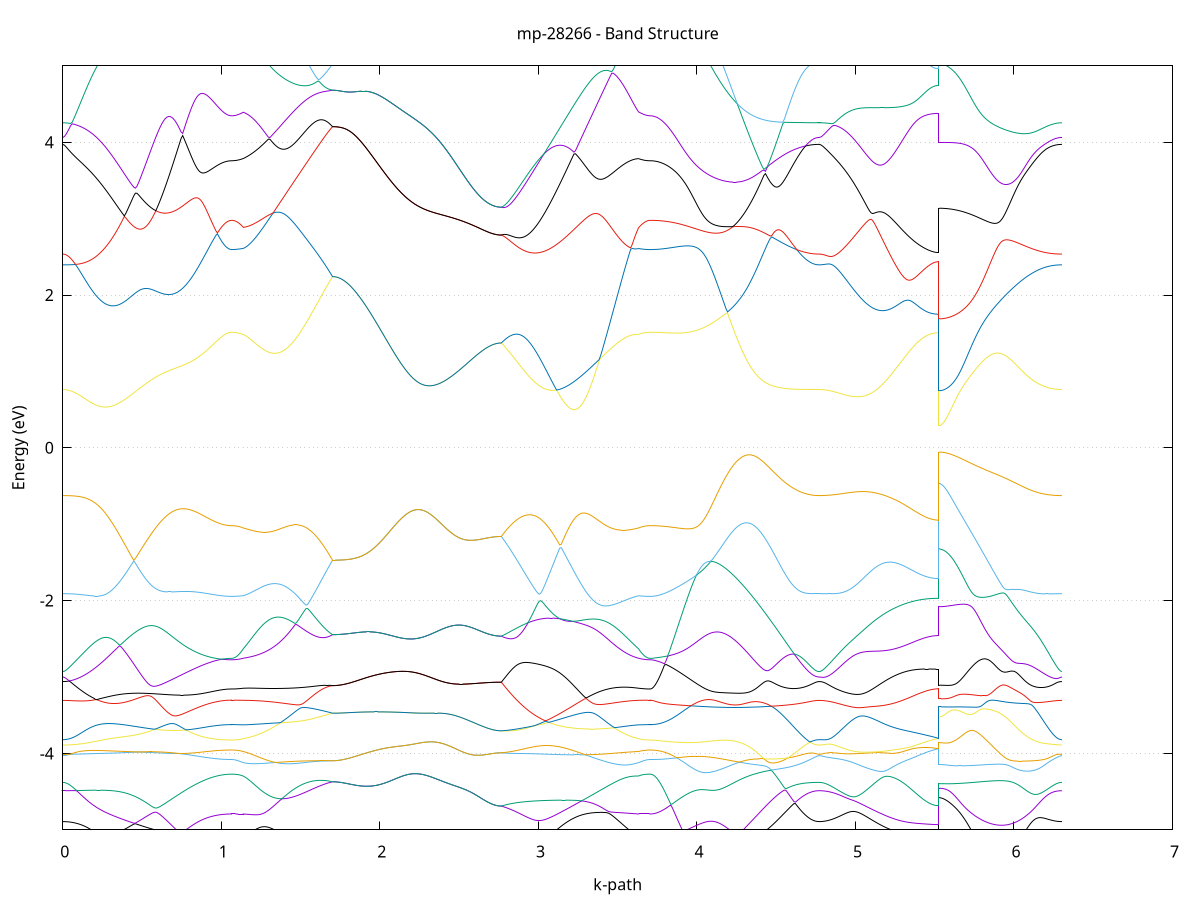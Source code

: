 set title 'mp-28266 - Band Structure'
set xlabel 'k-path'
set ylabel 'Energy (eV)'
set grid y
set yrange [-5:5]
set terminal png size 800,600
set output 'mp-28266_bands_gnuplot.png'
plot '-' using 1:2 with lines notitle, '-' using 1:2 with lines notitle, '-' using 1:2 with lines notitle, '-' using 1:2 with lines notitle, '-' using 1:2 with lines notitle, '-' using 1:2 with lines notitle, '-' using 1:2 with lines notitle, '-' using 1:2 with lines notitle, '-' using 1:2 with lines notitle, '-' using 1:2 with lines notitle, '-' using 1:2 with lines notitle, '-' using 1:2 with lines notitle, '-' using 1:2 with lines notitle, '-' using 1:2 with lines notitle, '-' using 1:2 with lines notitle, '-' using 1:2 with lines notitle, '-' using 1:2 with lines notitle, '-' using 1:2 with lines notitle, '-' using 1:2 with lines notitle, '-' using 1:2 with lines notitle, '-' using 1:2 with lines notitle, '-' using 1:2 with lines notitle, '-' using 1:2 with lines notitle, '-' using 1:2 with lines notitle, '-' using 1:2 with lines notitle, '-' using 1:2 with lines notitle, '-' using 1:2 with lines notitle, '-' using 1:2 with lines notitle, '-' using 1:2 with lines notitle, '-' using 1:2 with lines notitle, '-' using 1:2 with lines notitle, '-' using 1:2 with lines notitle, '-' using 1:2 with lines notitle, '-' using 1:2 with lines notitle, '-' using 1:2 with lines notitle, '-' using 1:2 with lines notitle, '-' using 1:2 with lines notitle, '-' using 1:2 with lines notitle, '-' using 1:2 with lines notitle, '-' using 1:2 with lines notitle, '-' using 1:2 with lines notitle, '-' using 1:2 with lines notitle, '-' using 1:2 with lines notitle, '-' using 1:2 with lines notitle, '-' using 1:2 with lines notitle, '-' using 1:2 with lines notitle, '-' using 1:2 with lines notitle, '-' using 1:2 with lines notitle, '-' using 1:2 with lines notitle, '-' using 1:2 with lines notitle, '-' using 1:2 with lines notitle, '-' using 1:2 with lines notitle, '-' using 1:2 with lines notitle, '-' using 1:2 with lines notitle, '-' using 1:2 with lines notitle, '-' using 1:2 with lines notitle, '-' using 1:2 with lines notitle, '-' using 1:2 with lines notitle, '-' using 1:2 with lines notitle, '-' using 1:2 with lines notitle, '-' using 1:2 with lines notitle, '-' using 1:2 with lines notitle, '-' using 1:2 with lines notitle, '-' using 1:2 with lines notitle
0.000000 -14.271912
0.009952 -14.271612
0.019904 -14.270812
0.029856 -14.269312
0.039809 -14.267412
0.049761 -14.264812
0.059713 -14.261712
0.069665 -14.258012
0.079617 -14.253812
0.089569 -14.249012
0.099521 -14.243612
0.109474 -14.237712
0.119426 -14.231212
0.129378 -14.224112
0.139330 -14.216512
0.149282 -14.208312
0.159234 -14.199612
0.169186 -14.190312
0.179139 -14.180412
0.189091 -14.170012
0.199043 -14.159112
0.208995 -14.147512
0.218947 -14.135512
0.228899 -14.122912
0.238851 -14.109712
0.248803 -14.096012
0.258756 -14.081712
0.268708 -14.066912
0.278660 -14.051612
0.288612 -14.035712
0.298564 -14.019212
0.308516 -14.002312
0.318468 -13.984812
0.328421 -13.966712
0.338373 -13.948212
0.348325 -13.929112
0.358277 -13.909512
0.368229 -13.889312
0.378181 -13.868712
0.388133 -13.847512
0.398086 -13.825812
0.408038 -13.803612
0.417990 -13.780912
0.427942 -13.757712
0.437894 -13.733912
0.447846 -13.709712
0.457798 -13.685012
0.467751 -13.659812
0.477703 -13.634012
0.487655 -13.607812
0.497607 -13.581212
0.507559 -13.554012
0.517511 -13.526312
0.527463 -13.498212
0.537416 -13.469612
0.547368 -13.440612
0.557320 -13.411112
0.567272 -13.381112
0.577224 -13.350712
0.587176 -13.319812
0.597128 -13.288512
0.607081 -13.256812
0.617033 -13.224612
0.626985 -13.192012
0.636937 -13.158912
0.646889 -13.125512
0.656841 -13.091612
0.666793 -13.057312
0.676745 -13.022612
0.686698 -12.987612
0.696650 -12.952112
0.706602 -12.916212
0.716554 -12.886112
0.726506 -12.902112
0.736458 -12.917712
0.746410 -12.932812
0.756363 -12.947412
0.766315 -12.961612
0.776267 -12.975312
0.786219 -12.988612
0.796171 -13.001412
0.806123 -13.013812
0.816075 -13.025712
0.826028 -13.037112
0.835980 -13.048112
0.845932 -13.058612
0.855884 -13.068612
0.865836 -13.078212
0.875788 -13.087412
0.885740 -13.096012
0.895693 -13.104212
0.905645 -13.112012
0.915597 -13.119212
0.925549 -13.126112
0.935501 -13.132412
0.945453 -13.138312
0.955405 -13.143712
0.965358 -13.148712
0.975310 -13.153112
0.985262 -13.157212
0.995214 -13.160712
1.005166 -13.163812
1.015118 -13.166412
1.025070 -13.168612
1.035023 -13.170312
1.044975 -13.171512
1.054927 -13.172212
1.064879 -13.172512
1.064879 -13.172512
1.074147 -13.172612
1.083415 -13.172712
1.092683 -13.173012
1.101951 -13.173412
1.111218 -13.173912
1.120486 -13.174512
1.129754 -13.175312
1.139022 -13.176212
1.139022 -13.176212
1.148890 -13.175712
1.158757 -13.175012
1.168624 -13.174012
1.178492 -13.172612
1.188359 -13.171012
1.198227 -13.169112
1.208094 -13.166912
1.217961 -13.164412
1.227829 -13.161612
1.237696 -13.158512
1.247563 -13.155212
1.257431 -13.151512
1.267298 -13.147612
1.277166 -13.143412
1.287033 -13.138912
1.296900 -13.134112
1.306768 -13.129112
1.316635 -13.123712
1.326503 -13.118112
1.336370 -13.112212
1.346237 -13.106112
1.356105 -13.099712
1.365972 -13.093012
1.375840 -13.086012
1.385707 -13.078812
1.395574 -13.071312
1.405442 -13.063612
1.415309 -13.055512
1.425176 -13.047312
1.435044 -13.038712
1.444911 -13.030012
1.454779 -13.020912
1.464646 -13.011612
1.474513 -13.002112
1.484381 -12.992212
1.494248 -12.982212
1.504116 -12.971912
1.513983 -12.961312
1.523850 -12.950512
1.533718 -12.939512
1.543585 -12.928212
1.553453 -12.916712
1.563320 -12.904912
1.573187 -12.892912
1.583055 -12.880612
1.592922 -12.868112
1.602789 -12.855412
1.612657 -12.842412
1.622524 -12.829212
1.632392 -12.815712
1.642259 -12.802012
1.652126 -12.788112
1.661994 -12.773912
1.671861 -12.759512
1.681729 -12.744812
1.691596 -12.730012
1.701463 -12.714812
1.701463 -12.714812
1.711442 -12.714812
1.721420 -12.714712
1.731398 -12.714612
1.741376 -12.714412
1.751355 -12.714212
1.761333 -12.714012
1.771311 -12.713712
1.781289 -12.713412
1.791267 -12.713112
1.801246 -12.712712
1.811224 -12.712312
1.821202 -12.712012
1.831180 -12.711612
1.841159 -12.711212
1.851137 -12.710912
1.861115 -12.710612
1.871093 -12.710312
1.881071 -12.710112
1.891050 -12.710012
1.901028 -12.709912
1.911006 -12.709912
1.920984 -12.710112
1.930963 -12.710312
1.940941 -12.710612
1.950919 -12.711112
1.960897 -12.711812
1.970876 -12.712612
1.980854 -12.713512
1.990832 -12.714712
2.000810 -12.716112
2.010788 -12.717612
2.020767 -12.719412
2.030745 -12.721412
2.030745 -12.721412
2.040685 -12.723612
2.050626 -12.726112
2.060566 -12.728912
2.070507 -12.731812
2.080447 -12.735112
2.090388 -12.738612
2.100328 -12.742412
2.110269 -12.746512
2.120209 -12.750912
2.130150 -12.755512
2.140090 -12.760412
2.150031 -12.765612
2.159971 -12.771112
2.169912 -12.776912
2.179852 -12.782912
2.189793 -12.789212
2.199733 -12.795712
2.209674 -12.802512
2.219614 -12.809512
2.229555 -12.816812
2.239495 -12.824312
2.249436 -12.831912
2.259376 -12.839812
2.269317 -12.847912
2.279257 -12.856112
2.289198 -12.864512
2.299138 -12.873012
2.309079 -12.881612
2.319019 -12.890412
2.328960 -12.899212
2.338900 -12.908212
2.348841 -12.917112
2.358781 -12.926212
2.368722 -12.935212
2.378662 -12.944312
2.388603 -12.953412
2.398543 -12.962412
2.408484 -12.971412
2.418424 -12.980412
2.428365 -12.989312
2.438305 -12.998112
2.448246 -13.006812
2.458186 -13.015412
2.468127 -13.023912
2.478067 -13.032212
2.488008 -13.040412
2.497948 -13.048412
2.507889 -13.056212
2.517829 -13.063812
2.527770 -13.071312
2.537710 -13.078512
2.547651 -13.085512
2.557591 -13.092212
2.567532 -13.098712
2.577472 -13.105012
2.587413 -13.111012
2.597353 -13.116712
2.607294 -13.122112
2.617234 -13.127212
2.627175 -13.132112
2.637115 -13.136612
2.647056 -13.140812
2.656996 -13.144712
2.666937 -13.148312
2.676877 -13.151612
2.686818 -13.154512
2.696758 -13.157112
2.706699 -13.159312
2.716639 -13.161312
2.726580 -13.162812
2.736520 -13.164012
2.746461 -13.164912
2.756401 -13.165412
2.766342 -13.165612
2.766342 -13.165612
2.776289 -13.171312
2.786236 -13.176812
2.796183 -13.181912
2.806130 -13.186812
2.816077 -13.191412
2.826024 -13.195712
2.835971 -13.199812
2.845918 -13.203712
2.855865 -13.207312
2.865812 -13.210612
2.875760 -13.213712
2.885707 -13.216612
2.895654 -13.219312
2.905601 -13.221812
2.915548 -13.224112
2.925495 -13.226112
2.935442 -13.228012
2.945389 -13.229712
2.955336 -13.231212
2.965283 -13.232512
2.975230 -13.233712
2.985177 -13.234712
2.995124 -13.235612
3.005071 -13.236312
3.015018 -13.236912
3.024966 -13.237412
3.034913 -13.237712
3.044860 -13.237912
3.054807 -13.238112
3.064754 -13.238112
3.074701 -13.238012
3.084648 -13.237812
3.094595 -13.237612
3.104542 -13.237212
3.114489 -13.236812
3.124436 -13.236312
3.134383 -13.235812
3.144330 -13.235212
3.154277 -13.234612
3.164224 -13.233912
3.174171 -13.233112
3.184119 -13.232412
3.194066 -13.231612
3.204013 -13.230712
3.213960 -13.229912
3.223907 -13.229012
3.233854 -13.228112
3.243801 -13.227112
3.253748 -13.226212
3.263695 -13.225212
3.273642 -13.224312
3.283589 -13.223312
3.293536 -13.222312
3.303483 -13.221312
3.313430 -13.220312
3.323377 -13.219312
3.333325 -13.218212
3.343272 -13.217212
3.353219 -13.216212
3.363166 -13.215112
3.373113 -13.214012
3.383060 -13.213012
3.393007 -13.211912
3.402954 -13.210812
3.412901 -13.209712
3.422848 -13.208512
3.432795 -13.207412
3.442742 -13.206212
3.452689 -13.205012
3.462636 -13.203812
3.472583 -13.202512
3.482531 -13.201212
3.492478 -13.199912
3.502425 -13.198512
3.512372 -13.197112
3.522319 -13.195712
3.532266 -13.194212
3.542213 -13.192712
3.552160 -13.191112
3.562107 -13.189512
3.572054 -13.187812
3.582001 -13.186112
3.591948 -13.184312
3.601895 -13.182412
3.611842 -13.180512
3.621789 -13.178512
3.631737 -13.176412
3.631737 -13.176412
3.631737 -13.176212
3.631737 -13.176412
3.641004 -13.175512
3.650272 -13.174712
3.659540 -13.174112
3.668808 -13.173512
3.678076 -13.173112
3.687344 -13.172812
3.696612 -13.172612
3.705880 -13.172512
3.705880 -13.172512
3.705880 -13.172512
3.705880 -13.172512
3.715832 -13.172712
3.725784 -13.173112
3.735736 -13.173812
3.745688 -13.174812
3.755640 -13.176112
3.765593 -13.177712
3.775545 -13.179512
3.785497 -13.181712
3.795449 -13.184212
3.805401 -13.187012
3.815353 -13.190212
3.825305 -13.193612
3.835257 -13.197412
3.845210 -13.201612
3.855162 -13.206112
3.865114 -13.211012
3.875066 -13.216312
3.885018 -13.222012
3.894970 -13.228012
3.904922 -13.234512
3.914875 -13.241412
3.924827 -13.248712
3.934779 -13.256412
3.944731 -13.264612
3.954683 -13.273212
3.964635 -13.282212
3.974587 -13.291712
3.984540 -13.301612
3.994492 -13.312012
4.004444 -13.322812
4.014396 -13.334012
4.024348 -13.345712
4.034300 -13.357812
4.044252 -13.370312
4.054204 -13.383212
4.064157 -13.396512
4.074109 -13.410212
4.084061 -13.424312
4.094013 -13.438712
4.103965 -13.453512
4.113917 -13.468612
4.123869 -13.484012
4.133822 -13.499712
4.143774 -13.515712
4.153726 -13.531912
4.163678 -13.548312
4.173630 -13.565012
4.183582 -13.581812
4.193534 -13.598812
4.203486 -13.616012
4.213439 -13.633212
4.223391 -13.650612
4.233343 -13.668112
4.243295 -13.685612
4.253247 -13.703112
4.263199 -13.720612
4.273151 -13.738212
4.283104 -13.755712
4.293056 -13.773112
4.303008 -13.790512
4.312960 -13.807812
4.322912 -13.825012
4.332864 -13.842112
4.342816 -13.859012
4.352769 -13.875812
4.362721 -13.892412
4.372673 -13.908812
4.382625 -13.925012
4.392577 -13.940912
4.402529 -13.956612
4.412481 -13.972112
4.422433 -13.987312
4.432386 -14.002212
4.442338 -14.016812
4.452290 -14.031112
4.462242 -14.045012
4.472194 -14.058712
4.482146 -14.072012
4.492098 -14.084912
4.502051 -14.097512
4.512003 -14.109612
4.521955 -14.121412
4.531907 -14.132912
4.541859 -14.143912
4.551811 -14.154512
4.561763 -14.164612
4.571715 -14.174412
4.581668 -14.183712
4.591620 -14.192612
4.601572 -14.201012
4.611524 -14.209012
4.621476 -14.216512
4.631428 -14.223612
4.641380 -14.230212
4.651333 -14.236312
4.661285 -14.241912
4.671237 -14.247112
4.681189 -14.251812
4.691141 -14.256012
4.701093 -14.259712
4.711045 -14.262912
4.720998 -14.265712
4.730950 -14.267912
4.740902 -14.269612
4.750854 -14.270912
4.760806 -14.271612
4.770758 -14.271912
4.770758 -14.271912
4.780670 -14.271612
4.790582 -14.270812
4.800495 -14.269512
4.810407 -14.267712
4.820319 -14.265312
4.830231 -14.262412
4.840143 -14.259012
4.850055 -14.255012
4.859967 -14.250612
4.869879 -14.245612
4.879791 -14.240112
4.889704 -14.234012
4.899616 -14.227512
4.909528 -14.220412
4.919440 -14.212912
4.929352 -14.204812
4.939264 -14.196212
4.949176 -14.187112
4.959088 -14.177612
4.969001 -14.167512
4.978913 -14.156912
4.988825 -14.145912
4.998737 -14.134412
5.008649 -14.122412
5.018561 -14.109912
5.028473 -14.096912
5.038385 -14.083512
5.048298 -14.069612
5.058210 -14.055312
5.068122 -14.040512
5.078034 -14.025312
5.087946 -14.009712
5.097858 -13.993612
5.107770 -13.977212
5.117682 -13.960312
5.127594 -13.943012
5.137507 -13.925312
5.147419 -13.907212
5.157331 -13.888812
5.167243 -13.869912
5.177155 -13.850812
5.187067 -13.831312
5.196979 -13.811412
5.206891 -13.791312
5.216804 -13.770812
5.226716 -13.750112
5.236628 -13.729112
5.246540 -13.707812
5.256452 -13.686212
5.266364 -13.664512
5.276276 -13.642612
5.286188 -13.620412
5.296101 -13.598212
5.306013 -13.575812
5.315925 -13.553312
5.325837 -13.530712
5.335749 -13.508212
5.345661 -13.485612
5.355573 -13.463112
5.365485 -13.440712
5.375397 -13.418612
5.385310 -13.396612
5.395222 -13.375012
5.405134 -13.353912
5.415046 -13.333312
5.424958 -13.313412
5.434870 -13.294312
5.444782 -13.276212
5.454694 -13.259312
5.464607 -13.243912
5.474519 -13.230312
5.484431 -13.218512
5.494343 -13.209112
5.504255 -13.202112
5.514167 -13.197812
5.524079 -13.196412
5.524079 -13.443312
5.534062 -13.443812
5.544045 -13.445312
5.554028 -13.447912
5.564011 -13.451412
5.573994 -13.455812
5.583977 -13.461312
5.593960 -13.467612
5.603943 -13.474812
5.613926 -13.482912
5.623909 -13.491912
5.633892 -13.501612
5.643875 -13.512112
5.653858 -13.523212
5.663841 -13.535012
5.673824 -13.547512
5.683807 -13.560512
5.693790 -13.574112
5.703773 -13.588112
5.713756 -13.602612
5.723739 -13.617512
5.733722 -13.632712
5.743705 -13.648312
5.753688 -13.664112
5.763671 -13.680212
5.773654 -13.696512
5.783637 -13.712912
5.793620 -13.729512
5.803603 -13.746212
5.813586 -13.763012
5.823569 -13.779712
5.833552 -13.796512
5.843535 -13.813312
5.853518 -13.830012
5.863501 -13.846712
5.873484 -13.863312
5.883467 -13.879712
5.893450 -13.896012
5.903432 -13.912112
5.913415 -13.928012
5.923398 -13.943812
5.933381 -13.959312
5.943364 -13.974612
5.953347 -13.989612
5.963330 -14.004412
5.973313 -14.018812
5.983296 -14.033012
5.993279 -14.046812
6.003262 -14.060412
6.013245 -14.073512
6.023228 -14.086412
6.033211 -14.098812
6.043194 -14.110912
6.053177 -14.122612
6.063160 -14.134012
6.073143 -14.144912
6.083126 -14.155412
6.093109 -14.165512
6.103092 -14.175212
6.113075 -14.184412
6.123058 -14.193212
6.133041 -14.201612
6.143024 -14.209512
6.153007 -14.217012
6.162990 -14.224012
6.172973 -14.230512
6.182956 -14.236612
6.192939 -14.242212
6.202922 -14.247312
6.212905 -14.252012
6.222888 -14.256112
6.232871 -14.259812
6.242854 -14.263012
6.252837 -14.265712
6.262820 -14.267912
6.272803 -14.269712
6.282786 -14.270912
6.292769 -14.271612
6.302752 -14.271912
e
0.000000 -10.688012
0.009952 -10.704012
0.019904 -10.737712
0.029856 -10.776712
0.039809 -10.817412
0.049761 -10.858712
0.059713 -10.900212
0.069665 -10.941612
0.079617 -10.983012
0.089569 -11.024212
0.099521 -11.065212
0.109474 -11.106012
0.119426 -11.146412
0.129378 -11.186612
0.139330 -11.226512
0.149282 -11.266212
0.159234 -11.305412
0.169186 -11.344412
0.179139 -11.383112
0.189091 -11.421412
0.199043 -11.459312
0.208995 -11.497012
0.218947 -11.534212
0.228899 -11.571112
0.238851 -11.607712
0.248803 -11.643912
0.258756 -11.679712
0.268708 -11.715212
0.278660 -11.750212
0.288612 -11.784912
0.298564 -11.819212
0.308516 -11.853212
0.318468 -11.886712
0.328421 -11.919912
0.338373 -11.952612
0.348325 -11.985012
0.358277 -12.016912
0.368229 -12.048512
0.378181 -12.079712
0.388133 -12.110412
0.398086 -12.140712
0.408038 -12.170712
0.417990 -12.200212
0.427942 -12.229312
0.437894 -12.258012
0.447846 -12.286312
0.457798 -12.314112
0.467751 -12.341512
0.477703 -12.368512
0.487655 -12.395112
0.497607 -12.421312
0.507559 -12.447012
0.517511 -12.472312
0.527463 -12.497212
0.537416 -12.521612
0.547368 -12.545612
0.557320 -12.569212
0.567272 -12.592312
0.577224 -12.615012
0.587176 -12.637212
0.597128 -12.659112
0.607081 -12.680412
0.617033 -12.701412
0.626985 -12.721912
0.636937 -12.741912
0.646889 -12.761512
0.656841 -12.780612
0.666793 -12.799312
0.676745 -12.817612
0.686698 -12.835412
0.696650 -12.852812
0.706602 -12.869712
0.716554 -12.880012
0.726506 -12.843412
0.736458 -12.806412
0.746410 -12.769112
0.756363 -12.731412
0.766315 -12.693312
0.776267 -12.655012
0.786219 -12.616312
0.796171 -12.577312
0.806123 -12.537912
0.816075 -12.498312
0.826028 -12.458312
0.835980 -12.418112
0.845932 -12.377612
0.855884 -12.336912
0.865836 -12.295912
0.875788 -12.254612
0.885740 -12.213212
0.895693 -12.171512
0.905645 -12.129712
0.915597 -12.087712
0.925549 -12.045512
0.935501 -12.003312
0.945453 -11.961012
0.955405 -11.918712
0.965358 -11.876412
0.975310 -11.834412
0.985262 -11.792512
0.995214 -11.751212
1.005166 -11.710612
1.015118 -11.671212
1.025070 -11.633712
1.035023 -11.599312
1.044975 -11.570112
1.054927 -11.549112
1.064879 -11.540512
1.064879 -11.540512
1.074147 -11.540512
1.083415 -11.540312
1.092683 -11.539812
1.101951 -11.539012
1.111218 -11.538012
1.120486 -11.536812
1.129754 -11.535412
1.139022 -11.533712
1.139022 -11.533712
1.148890 -11.544212
1.158757 -11.559412
1.168624 -11.577812
1.178492 -11.598612
1.188359 -11.620812
1.198227 -11.644212
1.208094 -11.668212
1.217961 -11.692712
1.227829 -11.717412
1.237696 -11.742312
1.247563 -11.767312
1.257431 -11.792312
1.267298 -11.817312
1.277166 -11.842212
1.287033 -11.867012
1.296900 -11.891712
1.306768 -11.916212
1.316635 -11.940512
1.326503 -11.964712
1.336370 -11.988712
1.346237 -12.012412
1.356105 -12.036012
1.365972 -12.059412
1.375840 -12.082512
1.385707 -12.105412
1.395574 -12.128212
1.405442 -12.150612
1.415309 -12.172912
1.425176 -12.194912
1.435044 -12.216712
1.444911 -12.238212
1.454779 -12.259512
1.464646 -12.280612
1.474513 -12.301412
1.484381 -12.322012
1.494248 -12.342412
1.504116 -12.362512
1.513983 -12.382412
1.523850 -12.402112
1.533718 -12.421512
1.543585 -12.440612
1.553453 -12.459512
1.563320 -12.478212
1.573187 -12.496712
1.583055 -12.514912
1.592922 -12.532912
1.602789 -12.550612
1.612657 -12.568112
1.622524 -12.585312
1.632392 -12.602412
1.642259 -12.619112
1.652126 -12.635712
1.661994 -12.652012
1.671861 -12.668012
1.681729 -12.683912
1.691596 -12.699512
1.701463 -12.714812
1.701463 -12.714812
1.711442 -12.714812
1.721420 -12.714712
1.731398 -12.714612
1.741376 -12.714412
1.751355 -12.714212
1.761333 -12.714012
1.771311 -12.713712
1.781289 -12.713412
1.791267 -12.713112
1.801246 -12.712712
1.811224 -12.712312
1.821202 -12.712012
1.831180 -12.711612
1.841159 -12.711212
1.851137 -12.710912
1.861115 -12.710612
1.871093 -12.710312
1.881071 -12.710112
1.891050 -12.710012
1.901028 -12.709912
1.911006 -12.709912
1.920984 -12.710112
1.930963 -12.710312
1.940941 -12.710612
1.950919 -12.711112
1.960897 -12.711812
1.970876 -12.712612
1.980854 -12.713512
1.990832 -12.714712
2.000810 -12.716112
2.010788 -12.717612
2.020767 -12.719412
2.030745 -12.721412
2.030745 -12.721412
2.040685 -12.723612
2.050626 -12.726112
2.060566 -12.728912
2.070507 -12.731812
2.080447 -12.735112
2.090388 -12.738612
2.100328 -12.742412
2.110269 -12.746512
2.120209 -12.750912
2.130150 -12.755512
2.140090 -12.760412
2.150031 -12.765612
2.159971 -12.771112
2.169912 -12.776912
2.179852 -12.782912
2.189793 -12.789212
2.199733 -12.795712
2.209674 -12.802512
2.219614 -12.809512
2.229555 -12.816812
2.239495 -12.824312
2.249436 -12.831912
2.259376 -12.839812
2.269317 -12.847912
2.279257 -12.856112
2.289198 -12.864512
2.299138 -12.873012
2.309079 -12.881612
2.319019 -12.890412
2.328960 -12.899212
2.338900 -12.908212
2.348841 -12.917112
2.358781 -12.926212
2.368722 -12.935212
2.378662 -12.944312
2.388603 -12.953412
2.398543 -12.962412
2.408484 -12.971412
2.418424 -12.980412
2.428365 -12.989312
2.438305 -12.998112
2.448246 -13.006812
2.458186 -13.015412
2.468127 -13.023912
2.478067 -13.032212
2.488008 -13.040412
2.497948 -13.048412
2.507889 -13.056212
2.517829 -13.063812
2.527770 -13.071312
2.537710 -13.078512
2.547651 -13.085512
2.557591 -13.092212
2.567532 -13.098712
2.577472 -13.105012
2.587413 -13.111012
2.597353 -13.116712
2.607294 -13.122112
2.617234 -13.127212
2.627175 -13.132112
2.637115 -13.136612
2.647056 -13.140812
2.656996 -13.144712
2.666937 -13.148312
2.676877 -13.151612
2.686818 -13.154512
2.696758 -13.157112
2.706699 -13.159312
2.716639 -13.161312
2.726580 -13.162812
2.736520 -13.164012
2.746461 -13.164912
2.756401 -13.165412
2.766342 -13.165612
2.766342 -13.165612
2.776289 -13.159612
2.786236 -13.153312
2.796183 -13.146712
2.806130 -13.139812
2.816077 -13.132612
2.826024 -13.125012
2.835971 -13.117212
2.845918 -13.109012
2.855865 -13.100512
2.865812 -13.091712
2.875760 -13.082512
2.885707 -13.073012
2.895654 -13.063212
2.905601 -13.053012
2.915548 -13.042412
2.925495 -13.031512
2.935442 -13.020312
2.945389 -13.008712
2.955336 -12.996812
2.965283 -12.984412
2.975230 -12.971812
2.985177 -12.958712
2.995124 -12.945312
3.005071 -12.931612
3.015018 -12.917412
3.024966 -12.902912
3.034913 -12.888012
3.044860 -12.872812
3.054807 -12.857212
3.064754 -12.841212
3.074701 -12.824812
3.084648 -12.808112
3.094595 -12.791012
3.104542 -12.773512
3.114489 -12.755612
3.124436 -12.737412
3.134383 -12.718812
3.144330 -12.699912
3.154277 -12.680512
3.164224 -12.660812
3.174171 -12.640812
3.184119 -12.620412
3.194066 -12.599612
3.204013 -12.578412
3.213960 -12.556912
3.223907 -12.535012
3.233854 -12.512812
3.243801 -12.490212
3.253748 -12.467312
3.263695 -12.444012
3.273642 -12.420412
3.283589 -12.396512
3.293536 -12.372212
3.303483 -12.347512
3.313430 -12.322612
3.323377 -12.297312
3.333325 -12.271712
3.343272 -12.245812
3.353219 -12.219612
3.363166 -12.193012
3.373113 -12.166212
3.383060 -12.139112
3.393007 -12.111712
3.402954 -12.084012
3.412901 -12.056112
3.422848 -12.027912
3.432795 -11.999412
3.442742 -11.970812
3.452689 -11.941912
3.462636 -11.912812
3.472583 -11.883612
3.482531 -11.854212
3.492478 -11.824712
3.502425 -11.795112
3.512372 -11.765612
3.522319 -11.736112
3.532266 -11.706812
3.542213 -11.677812
3.552160 -11.649312
3.562107 -11.621712
3.572054 -11.595312
3.582001 -11.571012
3.591948 -11.549812
3.601895 -11.533412
3.611842 -11.523812
3.621789 -11.522812
3.631737 -11.531012
3.631737 -11.531012
3.631737 -11.533712
3.631737 -11.531012
3.641004 -11.533012
3.650272 -11.534812
3.659540 -11.536412
3.668808 -11.537712
3.678076 -11.538812
3.687344 -11.539612
3.696612 -11.540212
3.705880 -11.540512
3.705880 -11.540512
3.705880 -11.540412
3.705880 -11.540412
3.715832 -11.540112
3.725784 -11.539312
3.735736 -11.537912
3.745688 -11.535912
3.755640 -11.533412
3.765593 -11.530312
3.775545 -11.526712
3.785497 -11.522512
3.795449 -11.517812
3.805401 -11.512612
3.815353 -11.506812
3.825305 -11.500512
3.835257 -11.493612
3.845210 -11.486212
3.855162 -11.478312
3.865114 -11.470012
3.875066 -11.461112
3.885018 -11.451712
3.894970 -11.441812
3.904922 -11.431512
3.914875 -11.420712
3.924827 -11.409512
3.934779 -11.397812
3.944731 -11.385712
3.954683 -11.373212
3.964635 -11.360312
3.974587 -11.347012
3.984540 -11.333312
3.994492 -11.319312
4.004444 -11.306112
4.014396 -11.304812
4.024348 -11.303212
4.034300 -11.301012
4.044252 -11.298412
4.054204 -11.295312
4.064157 -11.291712
4.074109 -11.287612
4.084061 -11.283012
4.094013 -11.277912
4.103965 -11.272312
4.113917 -11.266212
4.123869 -11.259512
4.133822 -11.252412
4.143774 -11.244812
4.153726 -11.236712
4.163678 -11.228112
4.173630 -11.219112
4.183582 -11.209612
4.193534 -11.199712
4.203486 -11.189412
4.213439 -11.178612
4.223391 -11.167512
4.233343 -11.156112
4.243295 -11.144212
4.253247 -11.132112
4.263199 -11.119612
4.273151 -11.106912
4.283104 -11.093812
4.293056 -11.080612
4.303008 -11.067112
4.312960 -11.053412
4.322912 -11.039512
4.332864 -11.025412
4.342816 -11.011312
4.352769 -10.997012
4.362721 -10.982612
4.372673 -10.968212
4.382625 -10.953712
4.392577 -10.939112
4.402529 -10.924612
4.412481 -10.910112
4.422433 -10.895712
4.432386 -10.881312
4.442338 -10.867112
4.452290 -10.852912
4.462242 -10.838912
4.472194 -10.825012
4.482146 -10.811412
4.492098 -10.797912
4.502051 -10.784712
4.512003 -10.771712
4.521955 -10.759012
4.531907 -10.746612
4.541859 -10.734512
4.551811 -10.722812
4.561763 -10.711412
4.571715 -10.700412
4.581668 -10.689812
4.591620 -10.683612
4.601572 -10.683512
4.611524 -10.683612
4.621476 -10.683712
4.631428 -10.684012
4.641380 -10.684312
4.651333 -10.684612
4.661285 -10.685012
4.671237 -10.685412
4.681189 -10.685912
4.691141 -10.686212
4.701093 -10.686612
4.711045 -10.687012
4.720998 -10.687312
4.730950 -10.687512
4.740902 -10.687812
4.750854 -10.687912
4.760806 -10.688012
4.770758 -10.688012
4.770758 -10.688012
4.780670 -10.696512
4.790582 -10.716812
4.800495 -10.742312
4.810407 -10.770012
4.820319 -10.798812
4.830231 -10.828212
4.840143 -10.858012
4.850055 -10.888012
4.859967 -10.918112
4.869879 -10.948212
4.879791 -10.978412
4.889704 -11.008612
4.899616 -11.038912
4.909528 -11.069012
4.919440 -11.099212
4.929352 -11.129312
4.939264 -11.159412
4.949176 -11.189412
4.959088 -11.219312
4.969001 -11.249212
4.978913 -11.279012
4.988825 -11.308712
4.998737 -11.338412
5.008649 -11.367912
5.018561 -11.397412
5.028473 -11.426912
5.038385 -11.456212
5.048298 -11.485412
5.058210 -11.514612
5.068122 -11.543712
5.078034 -11.572712
5.087946 -11.601612
5.097858 -11.630512
5.107770 -11.659212
5.117682 -11.687912
5.127594 -11.716512
5.137507 -11.745012
5.147419 -11.773512
5.157331 -11.801912
5.167243 -11.830112
5.177155 -11.858312
5.187067 -11.886512
5.196979 -11.914512
5.206891 -11.942512
5.216804 -11.970312
5.226716 -11.998112
5.236628 -12.025812
5.246540 -12.053412
5.256452 -12.080912
5.266364 -12.108312
5.276276 -12.135512
5.286188 -12.162612
5.296101 -12.189612
5.306013 -12.216412
5.315925 -12.243012
5.325837 -12.269412
5.335749 -12.295612
5.345661 -12.321512
5.355573 -12.347112
5.365485 -12.372412
5.375397 -12.397212
5.385310 -12.421612
5.395222 -12.445412
5.405134 -12.468712
5.415046 -12.491112
5.424958 -12.512712
5.434870 -12.533312
5.444782 -12.552712
5.454694 -12.570712
5.464607 -12.587112
5.474519 -12.601612
5.484431 -12.614012
5.494343 -12.624012
5.504255 -12.631412
5.514167 -12.635912
5.524079 -12.637412
5.524079 -11.548212
5.534062 -11.547712
5.544045 -11.546212
5.554028 -11.543712
5.564011 -11.540212
5.573994 -11.535712
5.583977 -11.530312
5.593960 -11.523912
5.603943 -11.516712
5.613926 -11.508612
5.623909 -11.499612
5.633892 -11.489912
5.643875 -11.479312
5.653858 -11.468112
5.663841 -11.456212
5.673824 -11.443612
5.683807 -11.430412
5.693790 -11.416612
5.703773 -11.402312
5.713756 -11.387512
5.723739 -11.372312
5.733722 -11.356612
5.743705 -11.340612
5.753688 -11.324212
5.763671 -11.307512
5.773654 -11.290512
5.783637 -11.273212
5.793620 -11.255812
5.803603 -11.238112
5.813586 -11.220312
5.823569 -11.202312
5.833552 -11.184212
5.843535 -11.166012
5.853518 -11.147812
5.863501 -11.129512
5.873484 -11.111212
5.883467 -11.092912
5.893450 -11.074612
5.903432 -11.056412
5.913415 -11.038312
5.923398 -11.020212
5.933381 -11.002312
5.943364 -10.984412
5.953347 -10.966812
5.963330 -10.949312
5.973313 -10.932012
5.983296 -10.914912
5.993279 -10.898112
6.003262 -10.881512
6.013245 -10.865312
6.023228 -10.849412
6.033211 -10.833812
6.043194 -10.818612
6.053177 -10.803812
6.063160 -10.789512
6.073143 -10.775812
6.083126 -10.762612
6.093109 -10.750212
6.103092 -10.738512
6.113075 -10.727912
6.123058 -10.718412
6.133041 -10.710412
6.143024 -10.704112
6.153007 -10.699312
6.162990 -10.695912
6.172973 -10.693512
6.182956 -10.691912
6.192939 -10.690712
6.202922 -10.689912
6.212905 -10.689412
6.222888 -10.688912
6.232871 -10.688712
6.242854 -10.688412
6.252837 -10.688312
6.262820 -10.688212
6.272803 -10.688112
6.282786 -10.688112
6.292769 -10.688012
6.302752 -10.688012
e
0.000000 -10.585012
0.009952 -10.568712
0.019904 -10.534412
0.029856 -10.494312
0.039809 -10.452012
0.049761 -10.408712
0.059713 -10.364812
0.069665 -10.320412
0.079617 -10.275712
0.089569 -10.230712
0.099521 -10.185612
0.109474 -10.140212
0.119426 -10.094812
0.129378 -10.049212
0.139330 -10.003612
0.149282 -9.957912
0.159234 -9.912112
0.169186 -9.866312
0.179139 -9.820612
0.189091 -9.774812
0.199043 -9.729112
0.208995 -9.683512
0.218947 -9.638012
0.228899 -9.592612
0.238851 -9.547312
0.248803 -9.502212
0.258756 -9.457312
0.268708 -9.412712
0.278660 -9.368312
0.288612 -9.324212
0.298564 -9.280512
0.308516 -9.237012
0.318468 -9.194012
0.328421 -9.151412
0.338373 -9.109312
0.348325 -9.067612
0.358277 -9.026512
0.368229 -8.985912
0.378181 -8.946012
0.388133 -8.906712
0.398086 -8.868012
0.408038 -8.830112
0.417990 -8.792912
0.427942 -8.756512
0.437894 -8.720912
0.447846 -8.686112
0.457798 -8.652212
0.467751 -8.641712
0.477703 -8.685112
0.487655 -8.728612
0.497607 -8.772312
0.507559 -8.816012
0.517511 -8.859912
0.527463 -8.903912
0.537416 -8.948012
0.547368 -8.992312
0.557320 -9.036612
0.567272 -9.081112
0.577224 -9.125612
0.587176 -9.170312
0.597128 -9.215012
0.607081 -9.259912
0.617033 -9.304912
0.626985 -9.349912
0.636937 -9.395112
0.646889 -9.440312
0.656841 -9.485712
0.666793 -9.531112
0.676745 -9.576612
0.686698 -9.622212
0.696650 -9.667912
0.706602 -9.713612
0.716554 -9.759512
0.726506 -9.805412
0.736458 -9.851412
0.746410 -9.897412
0.756363 -9.943512
0.766315 -9.989712
0.776267 -10.035912
0.786219 -10.082212
0.796171 -10.128512
0.806123 -10.174812
0.816075 -10.221212
0.826028 -10.267612
0.835980 -10.314012
0.845932 -10.360412
0.855884 -10.406812
0.865836 -10.453112
0.875788 -10.499512
0.885740 -10.545812
0.895693 -10.592012
0.905645 -10.638212
0.915597 -10.684212
0.925549 -10.730112
0.935501 -10.775912
0.945453 -10.821412
0.955405 -10.866712
0.965358 -10.911712
0.975310 -10.956312
0.985262 -11.000312
0.995214 -11.043612
1.005166 -11.085912
1.015118 -11.126712
1.025070 -11.165412
1.035023 -11.200712
1.044975 -11.230612
1.054927 -11.252012
1.064879 -11.260812
1.064879 -11.260812
1.074147 -11.260512
1.083415 -11.259912
1.092683 -11.259112
1.101951 -11.258012
1.111218 -11.256712
1.120486 -11.255012
1.129754 -11.253112
1.139022 -11.250812
1.139022 -11.250812
1.148890 -11.236412
1.158757 -11.216912
1.168624 -11.193612
1.178492 -11.167612
1.188359 -11.139512
1.198227 -11.110012
1.208094 -11.079312
1.217961 -11.047612
1.227829 -11.015312
1.237696 -10.982312
1.247563 -10.948812
1.257431 -10.914912
1.267298 -10.880512
1.277166 -10.845912
1.287033 -10.810912
1.296900 -10.775612
1.306768 -10.740112
1.316635 -10.704312
1.326503 -10.668312
1.336370 -10.632112
1.346237 -10.595812
1.356105 -10.559312
1.365972 -10.522612
1.375840 -10.485812
1.385707 -10.448912
1.395574 -10.411912
1.405442 -10.374812
1.415309 -10.337612
1.425176 -10.300412
1.435044 -10.263112
1.444911 -10.225712
1.454779 -10.188312
1.464646 -10.150912
1.474513 -10.113612
1.484381 -10.076212
1.494248 -10.038812
1.504116 -10.001512
1.513983 -9.964212
1.523850 -9.927012
1.533718 -9.889912
1.543585 -9.852912
1.553453 -9.816012
1.563320 -9.779212
1.573187 -9.742512
1.583055 -9.706012
1.592922 -9.669712
1.602789 -9.633612
1.612657 -9.597612
1.622524 -9.561812
1.632392 -9.526312
1.642259 -9.491012
1.652126 -9.456012
1.661994 -9.421212
1.671861 -9.386812
1.681729 -9.352612
1.691596 -9.318712
1.701463 -9.285212
1.701463 -9.285212
1.711442 -9.285512
1.721420 -9.286412
1.731398 -9.288012
1.741376 -9.290212
1.751355 -9.293112
1.761333 -9.296512
1.771311 -9.300512
1.781289 -9.305012
1.791267 -9.310112
1.801246 -9.315612
1.811224 -9.321612
1.821202 -9.328012
1.831180 -9.334812
1.841159 -9.342012
1.851137 -9.349412
1.861115 -9.357112
1.871093 -9.365112
1.881071 -9.373112
1.891050 -9.381312
1.901028 -9.389612
1.911006 -9.397912
1.920984 -9.406212
1.930963 -9.414412
1.940941 -9.422512
1.950919 -9.430512
1.960897 -9.438212
1.970876 -9.445712
1.980854 -9.452912
1.990832 -9.459712
2.000810 -9.466212
2.010788 -9.472312
2.020767 -9.477912
2.030745 -9.483012
2.030745 -9.483012
2.040685 -9.487612
2.050626 -9.491612
2.060566 -9.495112
2.070507 -9.497912
2.080447 -9.500112
2.090388 -9.501712
2.100328 -9.502512
2.110269 -9.502712
2.120209 -9.502212
2.130150 -9.500912
2.140090 -9.498912
2.150031 -9.496112
2.159971 -9.492612
2.169912 -9.488312
2.179852 -9.483212
2.189793 -9.477412
2.199733 -9.470812
2.209674 -9.463512
2.219614 -9.455412
2.229555 -9.446612
2.239495 -9.437112
2.249436 -9.426812
2.259376 -9.415912
2.269317 -9.404212
2.279257 -9.391912
2.289198 -9.379012
2.299138 -9.365412
2.309079 -9.351312
2.319019 -9.336612
2.328960 -9.321312
2.338900 -9.305612
2.348841 -9.289312
2.358781 -9.272712
2.368722 -9.255612
2.378662 -9.238112
2.388603 -9.220312
2.398543 -9.202212
2.408484 -9.183912
2.418424 -9.165312
2.428365 -9.146512
2.438305 -9.127612
2.448246 -9.108612
2.458186 -9.089612
2.468127 -9.070512
2.478067 -9.051412
2.488008 -9.032512
2.497948 -9.013612
2.507889 -8.995012
2.517829 -8.976512
2.527770 -8.958312
2.537710 -8.940412
2.547651 -8.922812
2.557591 -8.905612
2.567532 -8.888912
2.577472 -8.872712
2.587413 -8.857012
2.597353 -8.841812
2.607294 -8.827312
2.617234 -8.813412
2.627175 -8.800212
2.637115 -8.787812
2.647056 -8.776112
2.656996 -8.765212
2.666937 -8.755112
2.676877 -8.745912
2.686818 -8.737612
2.696758 -8.730212
2.706699 -8.723712
2.716639 -8.718312
2.726580 -8.713712
2.736520 -8.710212
2.746461 -8.707712
2.756401 -8.706112
2.766342 -8.705612
2.766342 -8.705612
2.776289 -8.718612
2.786236 -8.732212
2.796183 -8.746512
2.806130 -8.761612
2.816077 -8.777312
2.826024 -8.793812
2.835971 -8.810912
2.845918 -8.828712
2.855865 -8.847312
2.865812 -8.866512
2.875760 -8.886412
2.885707 -8.906912
2.895654 -8.928112
2.905601 -8.950012
2.915548 -8.972512
2.925495 -8.995612
2.935442 -9.019312
2.945389 -9.043612
2.955336 -9.068512
2.965283 -9.093912
2.975230 -9.119912
2.985177 -9.146412
2.995124 -9.173512
3.005071 -9.201012
3.015018 -9.229112
3.024966 -9.257612
3.034913 -9.286612
3.044860 -9.316012
3.054807 -9.345912
3.064754 -9.376212
3.074701 -9.406912
3.084648 -9.437912
3.094595 -9.469412
3.104542 -9.501212
3.114489 -9.533312
3.124436 -9.565812
3.134383 -9.598712
3.144330 -9.631812
3.154277 -9.665212
3.164224 -9.698912
3.174171 -9.732912
3.184119 -9.767112
3.194066 -9.801612
3.204013 -9.836312
3.213960 -9.871312
3.223907 -9.906512
3.233854 -9.941812
3.243801 -9.977412
3.253748 -10.013112
3.263695 -10.049012
3.273642 -10.085112
3.283589 -10.121312
3.293536 -10.157712
3.303483 -10.194212
3.313430 -10.230812
3.323377 -10.267512
3.333325 -10.304312
3.343272 -10.341212
3.353219 -10.378212
3.363166 -10.415212
3.373113 -10.452312
3.383060 -10.489412
3.393007 -10.526612
3.402954 -10.563712
3.412901 -10.600912
3.422848 -10.638012
3.432795 -10.675212
3.442742 -10.712212
3.452689 -10.749212
3.462636 -10.786112
3.472583 -10.822912
3.482531 -10.859512
3.492478 -10.895912
3.502425 -10.932112
3.512372 -10.968012
3.522319 -11.003612
3.532266 -11.038612
3.542213 -11.073012
3.552160 -11.106612
3.562107 -11.139012
3.572054 -11.169712
3.582001 -11.198212
3.591948 -11.223212
3.601895 -11.243112
3.611842 -11.255812
3.621789 -11.259512
3.631737 -11.253812
3.631737 -11.253812
3.631737 -11.250812
3.631737 -11.253812
3.641004 -11.255712
3.650272 -11.257212
3.659540 -11.258512
3.668808 -11.259512
3.678076 -11.260212
3.687344 -11.260712
3.696612 -11.260912
3.705880 -11.260812
3.705880 -11.260812
3.705880 -11.260912
3.705880 -11.260912
3.715832 -11.261012
3.725784 -11.261412
3.735736 -11.262112
3.745688 -11.263012
3.755640 -11.264212
3.765593 -11.265612
3.775545 -11.267312
3.785497 -11.269112
3.795449 -11.271212
3.805401 -11.273312
3.815353 -11.275712
3.825305 -11.278112
3.835257 -11.280612
3.845210 -11.283212
3.855162 -11.285812
3.865114 -11.288412
3.875066 -11.290912
3.885018 -11.293412
3.894970 -11.295812
3.904922 -11.298012
3.914875 -11.300112
3.924827 -11.301912
3.934779 -11.303612
3.944731 -11.304912
3.954683 -11.306012
3.964635 -11.306812
3.974587 -11.307212
3.984540 -11.307212
3.994492 -11.306812
4.004444 -11.304912
4.014396 -11.290212
4.024348 -11.275312
4.034300 -11.260012
4.044252 -11.244512
4.054204 -11.228812
4.064157 -11.212812
4.074109 -11.196712
4.084061 -11.180312
4.094013 -11.163912
4.103965 -11.147312
4.113917 -11.130712
4.123869 -11.113912
4.133822 -11.097212
4.143774 -11.080412
4.153726 -11.063712
4.163678 -11.047012
4.173630 -11.030512
4.183582 -11.014012
4.193534 -10.997712
4.203486 -10.981612
4.213439 -10.965612
4.223391 -10.950012
4.233343 -10.934612
4.243295 -10.919512
4.253247 -10.904812
4.263199 -10.890412
4.273151 -10.876412
4.283104 -10.862912
4.293056 -10.849712
4.303008 -10.837112
4.312960 -10.824912
4.322912 -10.813312
4.332864 -10.802112
4.342816 -10.791512
4.352769 -10.781412
4.362721 -10.771912
4.372673 -10.762912
4.382625 -10.754512
4.392577 -10.746612
4.402529 -10.739312
4.412481 -10.732512
4.422433 -10.726312
4.432386 -10.720512
4.442338 -10.715312
4.452290 -10.710612
4.462242 -10.706312
4.472194 -10.702512
4.482146 -10.699112
4.492098 -10.696112
4.502051 -10.693512
4.512003 -10.691312
4.521955 -10.689412
4.531907 -10.687912
4.541859 -10.686612
4.551811 -10.685512
4.561763 -10.684812
4.571715 -10.684212
4.581668 -10.683812
4.591620 -10.679612
4.601572 -10.669912
4.611524 -10.660612
4.621476 -10.651812
4.631428 -10.643412
4.641380 -10.635612
4.651333 -10.628312
4.661285 -10.621512
4.671237 -10.615312
4.681189 -10.609612
4.691141 -10.604512
4.701093 -10.599912
4.711045 -10.596012
4.720998 -10.592612
4.730950 -10.589912
4.740902 -10.587712
4.750854 -10.586212
4.760806 -10.585312
4.770758 -10.585012
4.770758 -10.585012
4.780670 -10.576512
4.790582 -10.556312
4.800495 -10.531012
4.810407 -10.503412
4.820319 -10.474812
4.830231 -10.445712
4.840143 -10.416312
4.850055 -10.386812
4.859967 -10.357212
4.869879 -10.327612
4.879791 -10.298112
4.889704 -10.268712
4.899616 -10.239312
4.909528 -10.210212
4.919440 -10.181212
4.929352 -10.152312
4.939264 -10.123712
4.949176 -10.095312
4.959088 -10.067212
4.969001 -10.039312
4.978913 -10.011712
4.988825 -9.984412
4.998737 -9.957412
5.008649 -9.930812
5.018561 -9.904512
5.028473 -9.878612
5.038385 -9.853212
5.048298 -9.828212
5.058210 -9.803612
5.068122 -9.779512
5.078034 -9.755912
5.087946 -9.732912
5.097858 -9.710412
5.107770 -9.688512
5.117682 -9.667212
5.127594 -9.646612
5.137507 -9.626612
5.147419 -9.607412
5.157331 -9.588912
5.167243 -9.571212
5.177155 -9.554212
5.187067 -9.538112
5.196979 -9.522912
5.206891 -9.508612
5.216804 -9.495212
5.226716 -9.482812
5.236628 -9.471412
5.246540 -9.461012
5.256452 -9.451612
5.266364 -9.443312
5.276276 -9.436012
5.286188 -9.429712
5.296101 -9.424512
5.306013 -9.420212
5.315925 -9.417012
5.325837 -9.414612
5.335749 -9.413112
5.345661 -9.412412
5.355573 -9.412312
5.365485 -9.413012
5.375397 -9.414112
5.385310 -9.415712
5.395222 -9.417712
5.405134 -9.419912
5.415046 -9.422312
5.424958 -9.424812
5.434870 -9.427312
5.444782 -9.429712
5.454694 -9.432012
5.464607 -9.434212
5.474519 -9.436112
5.484431 -9.437712
5.494343 -9.439012
5.504255 -9.439912
5.514167 -9.440512
5.524079 -9.440712
5.524079 -10.657912
5.534062 -10.657912
5.544045 -10.658012
5.554028 -10.658012
5.564011 -10.658012
5.573994 -10.658112
5.583977 -10.658212
5.593960 -10.658312
5.603943 -10.658412
5.613926 -10.658512
5.623909 -10.658612
5.633892 -10.658712
5.643875 -10.658912
5.653858 -10.659012
5.663841 -10.659212
5.673824 -10.659412
5.683807 -10.659612
5.693790 -10.659812
5.703773 -10.660012
5.713756 -10.660212
5.723739 -10.660512
5.733722 -10.660712
5.743705 -10.661012
5.753688 -10.661312
5.763671 -10.661612
5.773654 -10.661912
5.783637 -10.662212
5.793620 -10.662512
5.803603 -10.662812
5.813586 -10.663112
5.823569 -10.663512
5.833552 -10.663812
5.843535 -10.664212
5.853518 -10.664612
5.863501 -10.664912
5.873484 -10.665312
5.883467 -10.665712
5.893450 -10.666112
5.903432 -10.666512
5.913415 -10.666812
5.923398 -10.667212
5.933381 -10.667612
5.943364 -10.668012
5.953347 -10.668412
5.963330 -10.668812
5.973313 -10.669112
5.983296 -10.669412
5.993279 -10.669812
6.003262 -10.670112
6.013245 -10.670312
6.023228 -10.670512
6.033211 -10.670712
6.043194 -10.670812
6.053177 -10.670812
6.063160 -10.670712
6.073143 -10.670512
6.083126 -10.670112
6.093109 -10.669412
6.103092 -10.668312
6.113075 -10.666712
6.123058 -10.664412
6.133041 -10.661112
6.143024 -10.656712
6.153007 -10.651212
6.162990 -10.645012
6.172973 -10.638312
6.182956 -10.631512
6.192939 -10.624812
6.202922 -10.618312
6.212905 -10.612312
6.222888 -10.606812
6.232871 -10.601812
6.242854 -10.597412
6.252837 -10.593612
6.262820 -10.590512
6.272803 -10.588112
6.282786 -10.586412
6.292769 -10.585312
6.302752 -10.585012
e
0.000000 -7.101112
0.009952 -7.102612
0.019904 -7.107212
0.029856 -7.114712
0.039809 -7.125012
0.049761 -7.138112
0.059713 -7.153712
0.069665 -7.171712
0.079617 -7.191912
0.089569 -7.214012
0.099521 -7.238012
0.109474 -7.263712
0.119426 -7.290912
0.129378 -7.319412
0.139330 -7.349212
0.149282 -7.380112
0.159234 -7.412012
0.169186 -7.444912
0.179139 -7.478612
0.189091 -7.513112
0.199043 -7.548312
0.208995 -7.584212
0.218947 -7.620612
0.228899 -7.657612
0.238851 -7.695212
0.248803 -7.733212
0.258756 -7.771612
0.268708 -7.810412
0.278660 -7.849612
0.288612 -7.889212
0.298564 -7.929112
0.308516 -7.969212
0.318468 -8.009712
0.328421 -8.050412
0.338373 -8.091412
0.348325 -8.132612
0.358277 -8.174112
0.368229 -8.215712
0.378181 -8.257512
0.388133 -8.299612
0.398086 -8.341812
0.408038 -8.384212
0.417990 -8.426712
0.427942 -8.469412
0.437894 -8.512312
0.447846 -8.555312
0.457798 -8.598412
0.467751 -8.619212
0.477703 -8.587212
0.487655 -8.556112
0.497607 -8.526012
0.507559 -8.496912
0.517511 -8.468712
0.527463 -8.441612
0.537416 -8.415612
0.547368 -8.390512
0.557320 -8.366512
0.567272 -8.343512
0.577224 -8.321612
0.587176 -8.300612
0.597128 -8.280712
0.607081 -8.261712
0.617033 -8.243712
0.626985 -8.226712
0.636937 -8.210512
0.646889 -8.195212
0.656841 -8.180812
0.666793 -8.167312
0.676745 -8.154512
0.686698 -8.142512
0.696650 -8.131212
0.706602 -8.120612
0.716554 -8.110712
0.726506 -8.101512
0.736458 -8.092812
0.746410 -8.084712
0.756363 -8.077212
0.766315 -8.070112
0.776267 -8.063612
0.786219 -8.057512
0.796171 -8.051812
0.806123 -8.046512
0.816075 -8.041712
0.826028 -8.037112
0.835980 -8.032912
0.845932 -8.029012
0.855884 -8.025412
0.865836 -8.022112
0.875788 -8.019012
0.885740 -8.016212
0.895693 -8.013612
0.905645 -8.011212
0.915597 -8.009112
0.925549 -8.007112
0.935501 -8.005312
0.945453 -8.003612
0.955405 -8.002212
0.965358 -8.000812
0.975310 -7.999712
0.985262 -7.998612
0.995214 -7.997712
1.005166 -7.997012
1.015118 -7.996312
1.025070 -7.995812
1.035023 -7.995412
1.044975 -7.995112
1.054927 -7.994912
1.064879 -7.994912
1.064879 -7.994912
1.074147 -7.995712
1.083415 -7.998112
1.092683 -8.002012
1.101951 -8.007512
1.111218 -8.014512
1.120486 -8.022912
1.129754 -8.032612
1.139022 -8.043612
1.139022 -8.043612
1.148890 -8.052612
1.158757 -8.062312
1.168624 -8.072612
1.178492 -8.083512
1.188359 -8.095112
1.198227 -8.107212
1.208094 -8.119912
1.217961 -8.133012
1.227829 -8.146812
1.237696 -8.160912
1.247563 -8.175612
1.257431 -8.190712
1.267298 -8.206312
1.277166 -8.222312
1.287033 -8.238712
1.296900 -8.255512
1.306768 -8.272712
1.316635 -8.290312
1.326503 -8.308312
1.336370 -8.326612
1.346237 -8.345312
1.356105 -8.364412
1.365972 -8.383912
1.375840 -8.403712
1.385707 -8.423912
1.395574 -8.444412
1.405442 -8.465412
1.415309 -8.486712
1.425176 -8.508412
1.435044 -8.530512
1.444911 -8.553012
1.454779 -8.575912
1.464646 -8.599212
1.474513 -8.622812
1.484381 -8.647012
1.494248 -8.671512
1.504116 -8.696412
1.513983 -8.721812
1.523850 -8.747612
1.533718 -8.773912
1.543585 -8.800612
1.553453 -8.827712
1.563320 -8.855312
1.573187 -8.883312
1.583055 -8.911712
1.592922 -8.940612
1.602789 -8.969912
1.612657 -8.999612
1.622524 -9.029812
1.632392 -9.060312
1.642259 -9.091312
1.652126 -9.122712
1.661994 -9.154412
1.671861 -9.186612
1.681729 -9.219112
1.691596 -9.251912
1.701463 -9.285212
1.701463 -9.285212
1.711442 -9.285512
1.721420 -9.286412
1.731398 -9.288012
1.741376 -9.290212
1.751355 -9.293112
1.761333 -9.296512
1.771311 -9.300512
1.781289 -9.305012
1.791267 -9.310112
1.801246 -9.315612
1.811224 -9.321612
1.821202 -9.328012
1.831180 -9.334812
1.841159 -9.342012
1.851137 -9.349412
1.861115 -9.357112
1.871093 -9.365112
1.881071 -9.373112
1.891050 -9.381312
1.901028 -9.389612
1.911006 -9.397912
1.920984 -9.406212
1.930963 -9.414412
1.940941 -9.422512
1.950919 -9.430512
1.960897 -9.438212
1.970876 -9.445712
1.980854 -9.452912
1.990832 -9.459712
2.000810 -9.466212
2.010788 -9.472312
2.020767 -9.477912
2.030745 -9.483012
2.030745 -9.483012
2.040685 -9.487612
2.050626 -9.491612
2.060566 -9.495112
2.070507 -9.497912
2.080447 -9.500112
2.090388 -9.501712
2.100328 -9.502512
2.110269 -9.502712
2.120209 -9.502212
2.130150 -9.500912
2.140090 -9.498912
2.150031 -9.496112
2.159971 -9.492612
2.169912 -9.488312
2.179852 -9.483212
2.189793 -9.477412
2.199733 -9.470812
2.209674 -9.463512
2.219614 -9.455412
2.229555 -9.446612
2.239495 -9.437112
2.249436 -9.426812
2.259376 -9.415912
2.269317 -9.404212
2.279257 -9.391912
2.289198 -9.379012
2.299138 -9.365412
2.309079 -9.351312
2.319019 -9.336612
2.328960 -9.321312
2.338900 -9.305612
2.348841 -9.289312
2.358781 -9.272712
2.368722 -9.255612
2.378662 -9.238112
2.388603 -9.220312
2.398543 -9.202212
2.408484 -9.183912
2.418424 -9.165312
2.428365 -9.146512
2.438305 -9.127612
2.448246 -9.108612
2.458186 -9.089612
2.468127 -9.070512
2.478067 -9.051412
2.488008 -9.032512
2.497948 -9.013612
2.507889 -8.995012
2.517829 -8.976512
2.527770 -8.958312
2.537710 -8.940412
2.547651 -8.922812
2.557591 -8.905612
2.567532 -8.888912
2.577472 -8.872712
2.587413 -8.857012
2.597353 -8.841812
2.607294 -8.827312
2.617234 -8.813412
2.627175 -8.800212
2.637115 -8.787812
2.647056 -8.776112
2.656996 -8.765212
2.666937 -8.755112
2.676877 -8.745912
2.686818 -8.737612
2.696758 -8.730212
2.706699 -8.723712
2.716639 -8.718312
2.726580 -8.713712
2.736520 -8.710212
2.746461 -8.707712
2.756401 -8.706112
2.766342 -8.705612
2.766342 -8.705612
2.776289 -8.693412
2.786236 -8.681812
2.796183 -8.671012
2.806130 -8.660812
2.816077 -8.651212
2.826024 -8.642312
2.835971 -8.634012
2.845918 -8.626312
2.855865 -8.619112
2.865812 -8.612612
2.875760 -8.606512
2.885707 -8.601012
2.895654 -8.596012
2.905601 -8.591412
2.915548 -8.587212
2.925495 -8.583412
2.935442 -8.580012
2.945389 -8.577012
2.955336 -8.574212
2.965283 -8.571712
2.975230 -8.569412
2.985177 -8.567312
2.995124 -8.565412
3.005071 -8.563712
3.015018 -8.562012
3.024966 -8.560412
3.034913 -8.558912
3.044860 -8.557312
3.054807 -8.555812
3.064754 -8.554112
3.074701 -8.552412
3.084648 -8.550612
3.094595 -8.548712
3.104542 -8.546512
3.114489 -8.544212
3.124436 -8.541712
3.134383 -8.538912
3.144330 -8.535912
3.154277 -8.532612
3.164224 -8.529012
3.174171 -8.525012
3.184119 -8.520812
3.194066 -8.516212
3.204013 -8.511212
3.213960 -8.505912
3.223907 -8.500112
3.233854 -8.494012
3.243801 -8.487512
3.253748 -8.480612
3.263695 -8.473212
3.273642 -8.465512
3.283589 -8.457412
3.293536 -8.448812
3.303483 -8.439812
3.313430 -8.430512
3.323377 -8.420712
3.333325 -8.410612
3.343272 -8.400012
3.353219 -8.389212
3.363166 -8.377912
3.373113 -8.366312
3.383060 -8.354512
3.393007 -8.342312
3.402954 -8.329812
3.412901 -8.317112
3.422848 -8.304112
3.432795 -8.291012
3.442742 -8.277712
3.452689 -8.264212
3.462636 -8.250712
3.472583 -8.237012
3.482531 -8.223412
3.492478 -8.209712
3.502425 -8.196112
3.512372 -8.182512
3.522319 -8.169112
3.532266 -8.155912
3.542213 -8.142812
3.552160 -8.130112
3.562107 -8.117612
3.572054 -8.105512
3.582001 -8.093812
3.591948 -8.082612
3.601895 -8.071912
3.611842 -8.061712
3.621789 -8.052112
3.631737 -8.043212
3.631737 -8.043212
3.631737 -8.043612
3.631737 -8.043212
3.641004 -8.032212
3.650272 -8.022512
3.659540 -8.014212
3.668808 -8.007312
3.678076 -8.001912
3.687344 -7.998012
3.696612 -7.995612
3.705880 -7.994912
3.705880 -7.994912
3.705880 -7.994912
3.705880 -7.994912
3.715832 -7.995012
3.725784 -7.995512
3.735736 -7.996412
3.745688 -7.997512
3.755640 -7.999012
3.765593 -8.000812
3.775545 -8.002912
3.785497 -8.005312
3.795449 -8.008112
3.805401 -8.011112
3.815353 -8.014512
3.825305 -8.018212
3.835257 -8.022112
3.845210 -8.026412
3.855162 -8.030912
3.865114 -8.035712
3.875066 -8.040812
3.885018 -8.046112
3.894970 -8.051712
3.904922 -8.057512
3.914875 -8.063512
3.924827 -8.069812
3.934779 -8.076212
3.944731 -8.082812
3.954683 -8.089612
3.964635 -8.096612
3.974587 -8.103712
3.984540 -8.110812
3.994492 -8.118112
4.004444 -8.125512
4.014396 -8.132912
4.024348 -8.140312
4.034300 -8.147712
4.044252 -8.155112
4.054204 -8.162412
4.064157 -8.169712
4.074109 -8.176812
4.084061 -8.183812
4.094013 -8.190512
4.103965 -8.197112
4.113917 -8.203312
4.123869 -8.209312
4.133822 -8.214912
4.143774 -8.220212
4.153726 -8.225012
4.163678 -8.229312
4.173630 -8.233112
4.183582 -8.236412
4.193534 -8.239012
4.203486 -8.241012
4.213439 -8.242312
4.223391 -8.242912
4.233343 -8.242612
4.243295 -8.241612
4.253247 -8.239612
4.263199 -8.236812
4.273151 -8.233012
4.283104 -8.228312
4.293056 -8.222512
4.303008 -8.215612
4.312960 -8.207712
4.322912 -8.198712
4.332864 -8.188612
4.342816 -8.177412
4.352769 -8.165012
4.362721 -8.151412
4.372673 -8.136712
4.382625 -8.120812
4.392577 -8.103712
4.402529 -8.085512
4.412481 -8.066112
4.422433 -8.045712
4.432386 -8.024112
4.442338 -8.001412
4.452290 -7.977712
4.462242 -7.953012
4.472194 -7.927312
4.482146 -7.900712
4.492098 -7.873212
4.502051 -7.844912
4.512003 -7.815712
4.521955 -7.785812
4.531907 -7.755312
4.541859 -7.724112
4.551811 -7.692412
4.561763 -7.660212
4.571715 -7.627712
4.581668 -7.594812
4.591620 -7.561612
4.601572 -7.528312
4.611524 -7.495012
4.621476 -7.461712
4.631428 -7.428612
4.641380 -7.395812
4.651333 -7.363312
4.661285 -7.331512
4.671237 -7.300312
4.681189 -7.270112
4.691141 -7.241012
4.701093 -7.213412
4.711045 -7.187612
4.720998 -7.163912
4.730950 -7.143112
4.740902 -7.125612
4.750854 -7.112312
4.760806 -7.103912
4.770758 -7.101112
4.770758 -7.101112
4.780670 -7.103312
4.790582 -7.109712
4.800495 -7.120112
4.810407 -7.134112
4.820319 -7.151212
4.830231 -7.171112
4.840143 -7.193412
4.850055 -7.217712
4.859967 -7.243812
4.869879 -7.271412
4.879791 -7.300412
4.889704 -7.330512
4.899616 -7.361812
4.909528 -7.393912
4.919440 -7.426912
4.929352 -7.460612
4.939264 -7.494912
4.949176 -7.529812
4.959088 -7.565112
4.969001 -7.600912
4.978913 -7.636912
4.988825 -7.673212
4.998737 -7.709812
5.008649 -7.746412
5.018561 -7.783112
5.028473 -7.819912
5.038385 -7.856612
5.048298 -7.893112
5.058210 -7.929512
5.068122 -7.965712
5.078034 -8.001612
5.087946 -8.037212
5.097858 -8.072412
5.107770 -8.107112
5.117682 -8.141312
5.127594 -8.174912
5.137507 -8.207912
5.147419 -8.240312
5.157331 -8.271912
5.167243 -8.302712
5.177155 -8.332612
5.187067 -8.361612
5.196979 -8.389712
5.206891 -8.416812
5.216804 -8.442712
5.226716 -8.467612
5.236628 -8.491212
5.246540 -8.513712
5.256452 -8.534912
5.266364 -8.554812
5.276276 -8.573412
5.286188 -8.590712
5.296101 -8.606612
5.306013 -8.621312
5.315925 -8.634612
5.325837 -8.646712
5.335749 -8.657512
5.345661 -8.667212
5.355573 -8.675812
5.365485 -8.683412
5.375397 -8.689912
5.385310 -8.695612
5.395222 -8.700512
5.405134 -8.704712
5.415046 -8.708212
5.424958 -8.711112
5.434870 -8.713612
5.444782 -8.715612
5.454694 -8.717212
5.464607 -8.718512
5.474519 -8.719512
5.484431 -8.720312
5.494343 -8.720912
5.504255 -8.721312
5.514167 -8.721512
5.524079 -8.721612
5.524079 -9.008312
5.534062 -9.007712
5.544045 -9.005912
5.554028 -9.003012
5.564011 -8.999012
5.573994 -8.993712
5.583977 -8.987412
5.593960 -8.979912
5.603943 -8.971212
5.613926 -8.961412
5.623909 -8.950612
5.633892 -8.938612
5.643875 -8.925512
5.653858 -8.911412
5.663841 -8.896212
5.673824 -8.880012
5.683807 -8.862812
5.693790 -8.844512
5.703773 -8.825312
5.713756 -8.805212
5.723739 -8.784112
5.733722 -8.762112
5.743705 -8.739212
5.753688 -8.715412
5.763671 -8.690912
5.773654 -8.665512
5.783637 -8.639412
5.793620 -8.612512
5.803603 -8.584812
5.813586 -8.556512
5.823569 -8.527612
5.833552 -8.498012
5.843535 -8.467812
5.853518 -8.437112
5.863501 -8.405812
5.873484 -8.374012
5.883467 -8.341712
5.893450 -8.309012
5.903432 -8.275912
5.913415 -8.242412
5.923398 -8.208512
5.933381 -8.174412
5.943364 -8.139912
5.953347 -8.105212
5.963330 -8.070312
5.973313 -8.035112
5.983296 -7.999912
5.993279 -7.964512
6.003262 -7.928912
6.013245 -7.893412
6.023228 -7.857812
6.033211 -7.822212
6.043194 -7.786612
6.053177 -7.751212
6.063160 -7.715812
6.073143 -7.680612
6.083126 -7.645612
6.093109 -7.610912
6.103092 -7.576412
6.113075 -7.542312
6.123058 -7.508612
6.133041 -7.475412
6.143024 -7.442612
6.153007 -7.410512
6.162990 -7.379112
6.172973 -7.348512
6.182956 -7.318812
6.192939 -7.290112
6.202922 -7.262512
6.212905 -7.236212
6.222888 -7.211512
6.232871 -7.188412
6.242854 -7.167312
6.252837 -7.148512
6.262820 -7.132312
6.272803 -7.119012
6.282786 -7.109212
6.292769 -7.103112
6.302752 -7.101112
e
0.000000 -6.793312
0.009952 -6.793212
0.019904 -6.793112
0.029856 -6.792912
0.039809 -6.792512
0.049761 -6.792112
0.059713 -6.791612
0.069665 -6.791012
0.079617 -6.790412
0.089569 -6.789612
0.099521 -6.788712
0.109474 -6.787712
0.119426 -6.786712
0.129378 -6.785512
0.139330 -6.784312
0.149282 -6.782912
0.159234 -6.781512
0.169186 -6.779912
0.179139 -6.778312
0.189091 -6.776512
0.199043 -6.774612
0.208995 -6.772712
0.218947 -6.770612
0.228899 -6.768412
0.238851 -6.766112
0.248803 -6.763612
0.258756 -6.761112
0.268708 -6.758412
0.278660 -6.755612
0.288612 -6.752712
0.298564 -6.749612
0.308516 -6.746412
0.318468 -6.743012
0.328421 -6.739512
0.338373 -6.735912
0.348325 -6.732112
0.358277 -6.728112
0.368229 -6.724012
0.378181 -6.719812
0.388133 -6.715312
0.398086 -6.710712
0.408038 -6.706012
0.417990 -6.701112
0.427942 -6.696012
0.437894 -6.690812
0.447846 -6.685512
0.457798 -6.680012
0.467751 -6.674312
0.477703 -6.668612
0.487655 -6.662812
0.497607 -6.656812
0.507559 -6.650812
0.517511 -6.644812
0.527463 -6.638712
0.537416 -6.632512
0.547368 -6.626412
0.557320 -6.620312
0.567272 -6.614212
0.577224 -6.608212
0.587176 -6.602312
0.597128 -6.596512
0.607081 -6.590912
0.617033 -6.585312
0.626985 -6.580012
0.636937 -6.574812
0.646889 -6.569812
0.656841 -6.565012
0.666793 -6.560412
0.676745 -6.556112
0.686698 -6.552012
0.696650 -6.548112
0.706602 -6.544412
0.716554 -6.541012
0.726506 -6.537812
0.736458 -6.534812
0.746410 -6.532112
0.756363 -6.529612
0.766315 -6.527312
0.776267 -6.525212
0.786219 -6.523312
0.796171 -6.521612
0.806123 -6.520112
0.816075 -6.518712
0.826028 -6.517512
0.835980 -6.516512
0.845932 -6.515612
0.855884 -6.514812
0.865836 -6.514112
0.875788 -6.513612
0.885740 -6.513212
0.895693 -6.512812
0.905645 -6.512512
0.915597 -6.512312
0.925549 -6.512212
0.935501 -6.512112
0.945453 -6.512012
0.955405 -6.512012
0.965358 -6.512012
0.975310 -6.512112
0.985262 -6.512112
0.995214 -6.512212
1.005166 -6.512212
1.015118 -6.512312
1.025070 -6.512312
1.035023 -6.512412
1.044975 -6.512412
1.054927 -6.512412
1.064879 -6.512412
1.064879 -6.512412
1.074147 -6.512412
1.083415 -6.512312
1.092683 -6.512112
1.101951 -6.511912
1.111218 -6.511712
1.120486 -6.511312
1.129754 -6.511012
1.139022 -6.510612
1.139022 -6.510612
1.148890 -6.511912
1.158757 -6.513612
1.168624 -6.515512
1.178492 -6.517612
1.188359 -6.520112
1.198227 -6.522912
1.208094 -6.525912
1.217961 -6.529312
1.227829 -6.532812
1.237696 -6.536712
1.247563 -6.540812
1.257431 -6.545112
1.267298 -6.549612
1.277166 -6.554312
1.287033 -6.559212
1.296900 -6.564312
1.306768 -6.569512
1.316635 -6.574812
1.326503 -6.580312
1.336370 -6.585812
1.346237 -6.591412
1.356105 -6.596912
1.365972 -6.602512
1.375840 -6.608112
1.385707 -6.613612
1.395574 -6.619012
1.405442 -6.624312
1.415309 -6.629512
1.425176 -6.634512
1.435044 -6.639212
1.444911 -6.643712
1.454779 -6.648012
1.464646 -6.651912
1.474513 -6.655512
1.484381 -6.658712
1.494248 -6.661512
1.504116 -6.663912
1.513983 -6.665812
1.523850 -6.667312
1.533718 -6.668212
1.543585 -6.668612
1.553453 -6.668412
1.563320 -6.667612
1.573187 -6.666212
1.583055 -6.664212
1.592922 -6.661512
1.602789 -6.658212
1.612657 -6.654212
1.622524 -6.649512
1.632392 -6.644112
1.642259 -6.638012
1.652126 -6.631212
1.661994 -6.623712
1.671861 -6.615412
1.681729 -6.606512
1.691596 -6.596812
1.701463 -6.586512
1.701463 -6.586512
1.711442 -6.586312
1.721420 -6.585912
1.731398 -6.585312
1.741376 -6.584412
1.751355 -6.583312
1.761333 -6.581912
1.771311 -6.580412
1.781289 -6.578612
1.791267 -6.576612
1.801246 -6.574512
1.811224 -6.572212
1.821202 -6.569712
1.831180 -6.567112
1.841159 -6.564412
1.851137 -6.561612
1.861115 -6.558812
1.871093 -6.555912
1.881071 -6.552912
1.891050 -6.549912
1.901028 -6.546812
1.911006 -6.543712
1.920984 -6.540612
1.930963 -6.537512
1.940941 -6.534412
1.950919 -6.531312
1.960897 -6.528212
1.970876 -6.525112
1.980854 -6.522012
1.990832 -6.518912
2.000810 -6.515812
2.010788 -6.512612
2.020767 -6.509412
2.030745 -6.506212
2.030745 -6.506212
2.040685 -6.503012
2.050626 -6.499712
2.060566 -6.496312
2.070507 -6.492912
2.080447 -6.489312
2.090388 -6.485712
2.100328 -6.482012
2.110269 -6.478112
2.120209 -6.474112
2.130150 -6.470012
2.140090 -6.465712
2.150031 -6.461212
2.159971 -6.456512
2.169912 -6.451612
2.179852 -6.446512
2.189793 -6.441212
2.199733 -6.435712
2.209674 -6.429912
2.219614 -6.423812
2.229555 -6.417512
2.239495 -6.410912
2.249436 -6.403912
2.259376 -6.396712
2.269317 -6.389212
2.279257 -6.381312
2.289198 -6.373112
2.299138 -6.364612
2.309079 -6.355712
2.319019 -6.346512
2.328960 -6.336912
2.338900 -6.326912
2.348841 -6.316512
2.358781 -6.305812
2.368722 -6.294612
2.378662 -6.283112
2.388603 -6.271212
2.398543 -6.258812
2.408484 -6.246012
2.418424 -6.232912
2.428365 -6.219312
2.438305 -6.205312
2.448246 -6.190912
2.458186 -6.176112
2.468127 -6.160912
2.478067 -6.145312
2.488008 -6.129312
2.497948 -6.112912
2.507889 -6.096212
2.517829 -6.079112
2.527770 -6.061612
2.537710 -6.043812
2.547651 -6.025812
2.557591 -6.007412
2.567532 -5.988812
2.577472 -5.970112
2.587413 -5.951112
2.597353 -5.932112
2.607294 -5.912912
2.617234 -5.893812
2.627175 -5.874812
2.637115 -5.856012
2.647056 -5.837412
2.656996 -5.819212
2.666937 -5.801512
2.676877 -5.784512
2.686818 -5.768312
2.696758 -5.753212
2.706699 -5.739412
2.716639 -5.727012
2.726580 -5.716412
2.736520 -5.707812
2.746461 -5.701512
2.756401 -5.697612
2.766342 -5.696312
2.766342 -5.696312
2.776289 -5.703512
2.786236 -5.710612
2.796183 -5.717712
2.806130 -5.724712
2.816077 -5.731512
2.826024 -5.738112
2.835971 -5.744512
2.845918 -5.750612
2.855865 -5.756512
2.865812 -5.762012
2.875760 -5.767312
2.885707 -5.772312
2.895654 -5.777012
2.905601 -5.781412
2.915548 -5.785612
2.925495 -5.789412
2.935442 -5.792912
2.945389 -5.796212
2.955336 -5.799212
2.965283 -5.802012
2.975230 -5.804512
2.985177 -5.806712
2.995124 -5.808712
3.005071 -5.812712
3.015018 -5.828112
3.024966 -5.843712
3.034913 -5.859412
3.044860 -5.875212
3.054807 -5.891112
3.064754 -5.907012
3.074701 -5.922912
3.084648 -5.938812
3.094595 -5.954712
3.104542 -5.970512
3.114489 -5.986312
3.124436 -6.002012
3.134383 -6.017612
3.144330 -6.033112
3.154277 -6.048512
3.164224 -6.063812
3.174171 -6.078912
3.184119 -6.093912
3.194066 -6.108712
3.204013 -6.123412
3.213960 -6.137912
3.223907 -6.152212
3.233854 -6.166312
3.243801 -6.180212
3.253748 -6.193912
3.263695 -6.207412
3.273642 -6.220612
3.283589 -6.233712
3.293536 -6.246512
3.303483 -6.259012
3.313430 -6.271312
3.323377 -6.283412
3.333325 -6.295212
3.343272 -6.306712
3.353219 -6.318012
3.363166 -6.328912
3.373113 -6.339712
3.383060 -6.350112
3.393007 -6.360212
3.402954 -6.370112
3.412901 -6.379612
3.422848 -6.388912
3.432795 -6.397812
3.442742 -6.406512
3.452689 -6.414812
3.462636 -6.422812
3.472583 -6.430612
3.482531 -6.438012
3.492478 -6.445012
3.502425 -6.451812
3.512372 -6.458212
3.522319 -6.464412
3.532266 -6.470212
3.542213 -6.475612
3.552160 -6.480812
3.562107 -6.485612
3.572054 -6.490112
3.582001 -6.494212
3.591948 -6.498112
3.601895 -6.501612
3.611842 -6.504812
3.621789 -6.507612
3.631737 -6.510212
3.631737 -6.510212
3.631737 -6.510612
3.631737 -6.510212
3.641004 -6.510612
3.650272 -6.511012
3.659540 -6.511412
3.668808 -6.511712
3.678076 -6.512012
3.687344 -6.512212
3.696612 -6.512312
3.705880 -6.512412
3.705880 -6.512412
3.705880 -6.512412
3.705880 -6.512412
3.715832 -6.512012
3.725784 -6.510912
3.735736 -6.509112
3.745688 -6.506512
3.755640 -6.503312
3.765593 -6.499312
3.775545 -6.494712
3.785497 -6.489412
3.795449 -6.483512
3.805401 -6.476912
3.815353 -6.469812
3.825305 -6.462112
3.835257 -6.453912
3.845210 -6.445212
3.855162 -6.436012
3.865114 -6.426412
3.875066 -6.416512
3.885018 -6.406212
3.894970 -6.395612
3.904922 -6.384812
3.914875 -6.373812
3.924827 -6.362612
3.934779 -6.351312
3.944731 -6.340012
3.954683 -6.328612
3.964635 -6.317312
3.974587 -6.306012
3.984540 -6.294812
3.994492 -6.283812
4.004444 -6.272912
4.014396 -6.262212
4.024348 -6.251812
4.034300 -6.241512
4.044252 -6.231412
4.054204 -6.221612
4.064157 -6.212012
4.074109 -6.202512
4.084061 -6.193312
4.094013 -6.184112
4.103965 -6.175112
4.113917 -6.166112
4.123869 -6.157212
4.133822 -6.148212
4.143774 -6.139212
4.153726 -6.130112
4.163678 -6.120912
4.173630 -6.111512
4.183582 -6.101912
4.193534 -6.092112
4.203486 -6.082212
4.213439 -6.103712
4.223391 -6.124412
4.233343 -6.144512
4.243295 -6.163912
4.253247 -6.182612
4.263199 -6.200712
4.273151 -6.218112
4.283104 -6.234912
4.293056 -6.251212
4.303008 -6.266812
4.312960 -6.281912
4.322912 -6.296512
4.332864 -6.310512
4.342816 -6.324112
4.352769 -6.337212
4.362721 -6.349912
4.372673 -6.362212
4.382625 -6.374112
4.392577 -6.385612
4.402529 -6.396812
4.412481 -6.407712
4.422433 -6.418312
4.432386 -6.428712
4.442338 -6.438812
4.452290 -6.448812
4.462242 -6.458512
4.472194 -6.468212
4.482146 -6.477712
4.492098 -6.487212
4.502051 -6.496712
4.512003 -6.506112
4.521955 -6.515612
4.531907 -6.525112
4.541859 -6.534712
4.551811 -6.544512
4.561763 -6.554512
4.571715 -6.564612
4.581668 -6.575012
4.591620 -6.585712
4.601572 -6.596712
4.611524 -6.608112
4.621476 -6.619912
4.631428 -6.632012
4.641380 -6.644512
4.651333 -6.657512
4.661285 -6.670812
4.671237 -6.684612
4.681189 -6.698612
4.691141 -6.712712
4.701093 -6.726912
4.711045 -6.740912
4.720998 -6.754312
4.730950 -6.766712
4.740902 -6.777412
4.750854 -6.785912
4.760806 -6.791412
4.770758 -6.793312
4.770758 -6.793312
4.780670 -6.792312
4.790582 -6.789512
4.800495 -6.785212
4.810407 -6.779612
4.820319 -6.773112
4.830231 -6.766112
4.840143 -6.758912
4.850055 -6.751712
4.859967 -6.744712
4.869879 -6.737912
4.879791 -6.731512
4.889704 -6.725412
4.899616 -6.719812
4.909528 -6.714612
4.919440 -6.709812
4.929352 -6.705412
4.939264 -6.701312
4.949176 -6.697612
4.959088 -6.694312
4.969001 -6.691212
4.978913 -6.688512
4.988825 -6.686012
4.998737 -6.683712
5.008649 -6.681712
5.018561 -6.679812
5.028473 -6.678212
5.038385 -6.676712
5.048298 -6.675412
5.058210 -6.674212
5.068122 -6.673212
5.078034 -6.672312
5.087946 -6.671612
5.097858 -6.670912
5.107770 -6.670412
5.117682 -6.669912
5.127594 -6.669612
5.137507 -6.669312
5.147419 -6.669112
5.157331 -6.669012
5.167243 -6.668912
5.177155 -6.668912
5.187067 -6.669012
5.196979 -6.669112
5.206891 -6.669312
5.216804 -6.669512
5.226716 -6.669712
5.236628 -6.670012
5.246540 -6.670312
5.256452 -6.670612
5.266364 -6.671012
5.276276 -6.671412
5.286188 -6.671812
5.296101 -6.672212
5.306013 -6.672612
5.315925 -6.673012
5.325837 -6.673512
5.335749 -6.673912
5.345661 -6.674312
5.355573 -6.674812
5.365485 -6.675212
5.375397 -6.675612
5.385310 -6.676012
5.395222 -6.676312
5.405134 -6.676712
5.415046 -6.677012
5.424958 -6.677312
5.434870 -6.677612
5.444782 -6.677912
5.454694 -6.678112
5.464607 -6.678312
5.474519 -6.678512
5.484431 -6.678712
5.494343 -6.678812
5.504255 -6.678912
5.514167 -6.678912
5.524079 -6.678912
5.524079 -6.264112
5.534062 -6.263812
5.544045 -6.262812
5.554028 -6.261212
5.564011 -6.258912
5.573994 -6.256012
5.583977 -6.252512
5.593960 -6.248412
5.603943 -6.243612
5.613926 -6.238312
5.623909 -6.232412
5.633892 -6.225912
5.643875 -6.219012
5.653858 -6.211512
5.663841 -6.203612
5.673824 -6.195412
5.683807 -6.186912
5.693790 -6.178212
5.703773 -6.169412
5.713756 -6.160712
5.723739 -6.152112
5.733722 -6.143912
5.743705 -6.136012
5.753688 -6.128612
5.763671 -6.121712
5.773654 -6.115412
5.783637 -6.109512
5.793620 -6.104012
5.803603 -6.099012
5.813586 -6.094312
5.823569 -6.090112
5.833552 -6.086212
5.843535 -6.082712
5.853518 -6.079712
5.863501 -6.077112
5.873484 -6.075112
5.883467 -6.073812
5.893450 -6.073312
5.903432 -6.073912
5.913415 -6.075912
5.923398 -6.079812
5.933381 -6.086412
5.943364 -6.096512
5.953347 -6.110512
5.963330 -6.128512
5.973313 -6.149812
5.983296 -6.173512
5.993279 -6.198912
6.003262 -6.225412
6.013245 -6.252612
6.023228 -6.280012
6.033211 -6.307512
6.043194 -6.334912
6.053177 -6.362012
6.063160 -6.388712
6.073143 -6.415012
6.083126 -6.440812
6.093109 -6.466012
6.103092 -6.490512
6.113075 -6.514312
6.123058 -6.537512
6.133041 -6.559912
6.143024 -6.581512
6.153007 -6.602412
6.162990 -6.622512
6.172973 -6.641712
6.182956 -6.660212
6.192939 -6.677812
6.202922 -6.694612
6.212905 -6.710412
6.222888 -6.725412
6.232871 -6.739312
6.242854 -6.752112
6.252837 -6.763612
6.262820 -6.773612
6.272803 -6.781912
6.282786 -6.788112
6.292769 -6.792012
6.302752 -6.793312
e
0.000000 -6.235312
0.009952 -6.234412
0.019904 -6.231612
0.029856 -6.226912
0.039809 -6.220612
0.049761 -6.212712
0.059713 -6.203412
0.069665 -6.192912
0.079617 -6.181412
0.089569 -6.168912
0.099521 -6.155812
0.109474 -6.142112
0.119426 -6.128012
0.129378 -6.113612
0.139330 -6.099112
0.149282 -6.084412
0.159234 -6.069912
0.169186 -6.055412
0.179139 -6.041112
0.189091 -6.027012
0.199043 -6.013112
0.208995 -5.999612
0.218947 -5.986412
0.228899 -5.973612
0.238851 -5.961212
0.248803 -5.949212
0.258756 -5.937612
0.268708 -5.926412
0.278660 -5.915712
0.288612 -5.905412
0.298564 -5.895512
0.308516 -5.886112
0.318468 -5.877112
0.328421 -5.868612
0.338373 -5.860512
0.348325 -5.852812
0.358277 -5.845512
0.368229 -5.838612
0.378181 -5.832112
0.388133 -5.825912
0.398086 -5.820212
0.408038 -5.814812
0.417990 -5.809812
0.427942 -5.805112
0.437894 -5.800712
0.447846 -5.796712
0.457798 -5.792912
0.467751 -5.789512
0.477703 -5.786312
0.487655 -5.783412
0.497607 -5.780712
0.507559 -5.778312
0.517511 -5.776112
0.527463 -5.774112
0.537416 -5.772312
0.547368 -5.770712
0.557320 -5.769312
0.567272 -5.768012
0.577224 -5.766912
0.587176 -5.766012
0.597128 -5.765112
0.607081 -5.764412
0.617033 -5.763812
0.626985 -5.763312
0.636937 -5.762912
0.646889 -5.762612
0.656841 -5.762312
0.666793 -5.762112
0.676745 -5.761912
0.686698 -5.761812
0.696650 -5.761712
0.706602 -5.761612
0.716554 -5.761612
0.726506 -5.761612
0.736458 -5.761612
0.746410 -5.761512
0.756363 -5.761512
0.766315 -5.761512
0.776267 -5.761412
0.786219 -5.761412
0.796171 -5.761312
0.806123 -5.761112
0.816075 -5.761012
0.826028 -5.760812
0.835980 -5.760512
0.845932 -5.760212
0.855884 -5.759912
0.865836 -5.759512
0.875788 -5.759112
0.885740 -5.758712
0.895693 -5.758212
0.905645 -5.757612
0.915597 -5.757012
0.925549 -5.756412
0.935501 -5.755812
0.945453 -5.755212
0.955405 -5.754512
0.965358 -5.753812
0.975310 -5.753212
0.985262 -5.752612
0.995214 -5.752012
1.005166 -5.751412
1.015118 -5.750912
1.025070 -5.750512
1.035023 -5.750112
1.044975 -5.749912
1.054927 -5.749712
1.064879 -5.749612
1.064879 -5.749612
1.074147 -5.749912
1.083415 -5.750612
1.092683 -5.751812
1.101951 -5.753512
1.111218 -5.755612
1.120486 -5.758212
1.129754 -5.761212
1.139022 -5.764712
1.139022 -5.764712
1.148890 -5.769312
1.158757 -5.774412
1.168624 -5.780012
1.178492 -5.786112
1.188359 -5.792712
1.198227 -5.799812
1.208094 -5.807212
1.217961 -5.815212
1.227829 -5.823512
1.237696 -5.832312
1.247563 -5.841512
1.257431 -5.851212
1.267298 -5.861312
1.277166 -5.871912
1.287033 -5.883012
1.296900 -5.894712
1.306768 -5.906812
1.316635 -5.919612
1.326503 -5.932912
1.336370 -5.946712
1.346237 -5.961212
1.356105 -5.976312
1.365972 -5.992012
1.375840 -6.008312
1.385707 -6.025212
1.395574 -6.042612
1.405442 -6.060512
1.415309 -6.078912
1.425176 -6.097712
1.435044 -6.116912
1.444911 -6.136512
1.454779 -6.156212
1.464646 -6.176212
1.474513 -6.196412
1.484381 -6.216612
1.494248 -6.236912
1.504116 -6.257112
1.513983 -6.277212
1.523850 -6.297212
1.533718 -6.317012
1.543585 -6.336612
1.553453 -6.355912
1.563320 -6.374812
1.573187 -6.393412
1.583055 -6.411612
1.592922 -6.429312
1.602789 -6.446512
1.612657 -6.463212
1.622524 -6.479412
1.632392 -6.495012
1.642259 -6.510012
1.652126 -6.524412
1.661994 -6.538112
1.671861 -6.551212
1.681729 -6.563612
1.691596 -6.575412
1.701463 -6.586512
1.701463 -6.586512
1.711442 -6.586312
1.721420 -6.585912
1.731398 -6.585312
1.741376 -6.584412
1.751355 -6.583312
1.761333 -6.581912
1.771311 -6.580412
1.781289 -6.578612
1.791267 -6.576612
1.801246 -6.574512
1.811224 -6.572212
1.821202 -6.569712
1.831180 -6.567112
1.841159 -6.564412
1.851137 -6.561612
1.861115 -6.558812
1.871093 -6.555912
1.881071 -6.552912
1.891050 -6.549912
1.901028 -6.546812
1.911006 -6.543712
1.920984 -6.540612
1.930963 -6.537512
1.940941 -6.534412
1.950919 -6.531312
1.960897 -6.528212
1.970876 -6.525112
1.980854 -6.522012
1.990832 -6.518912
2.000810 -6.515812
2.010788 -6.512612
2.020767 -6.509412
2.030745 -6.506212
2.030745 -6.506212
2.040685 -6.503012
2.050626 -6.499712
2.060566 -6.496312
2.070507 -6.492912
2.080447 -6.489312
2.090388 -6.485712
2.100328 -6.482012
2.110269 -6.478112
2.120209 -6.474112
2.130150 -6.470012
2.140090 -6.465712
2.150031 -6.461212
2.159971 -6.456512
2.169912 -6.451612
2.179852 -6.446512
2.189793 -6.441212
2.199733 -6.435712
2.209674 -6.429912
2.219614 -6.423812
2.229555 -6.417512
2.239495 -6.410912
2.249436 -6.403912
2.259376 -6.396712
2.269317 -6.389212
2.279257 -6.381312
2.289198 -6.373112
2.299138 -6.364612
2.309079 -6.355712
2.319019 -6.346512
2.328960 -6.336912
2.338900 -6.326912
2.348841 -6.316512
2.358781 -6.305812
2.368722 -6.294612
2.378662 -6.283112
2.388603 -6.271212
2.398543 -6.258812
2.408484 -6.246012
2.418424 -6.232912
2.428365 -6.219312
2.438305 -6.205312
2.448246 -6.190912
2.458186 -6.176112
2.468127 -6.160912
2.478067 -6.145312
2.488008 -6.129312
2.497948 -6.112912
2.507889 -6.096212
2.517829 -6.079112
2.527770 -6.061612
2.537710 -6.043812
2.547651 -6.025812
2.557591 -6.007412
2.567532 -5.988812
2.577472 -5.970112
2.587413 -5.951112
2.597353 -5.932112
2.607294 -5.912912
2.617234 -5.893812
2.627175 -5.874812
2.637115 -5.856012
2.647056 -5.837412
2.656996 -5.819212
2.666937 -5.801512
2.676877 -5.784512
2.686818 -5.768312
2.696758 -5.753212
2.706699 -5.739412
2.716639 -5.727012
2.726580 -5.716412
2.736520 -5.707812
2.746461 -5.701512
2.756401 -5.697612
2.766342 -5.696312
2.766342 -5.696312
2.776289 -5.689312
2.786236 -5.682512
2.796183 -5.676012
2.806130 -5.670112
2.816077 -5.664912
2.826024 -5.660712
2.835971 -5.657712
2.845918 -5.656112
2.855865 -5.656112
2.865812 -5.657812
2.875760 -5.661212
2.885707 -5.666512
2.895654 -5.673312
2.905601 -5.681712
2.915548 -5.691412
2.925495 -5.702212
2.935442 -5.713912
2.945389 -5.726512
2.955336 -5.739712
2.965283 -5.753512
2.975230 -5.767812
2.985177 -5.782512
2.995124 -5.797412
3.005071 -5.810412
3.015018 -5.811912
3.024966 -5.813212
3.034913 -5.814312
3.044860 -5.815212
3.054807 -5.815912
3.064754 -5.816412
3.074701 -5.816712
3.084648 -5.816812
3.094595 -5.816712
3.104542 -5.816512
3.114489 -5.816212
3.124436 -5.815712
3.134383 -5.815112
3.144330 -5.814312
3.154277 -5.813412
3.164224 -5.812412
3.174171 -5.811312
3.184119 -5.810212
3.194066 -5.808912
3.204013 -5.807512
3.213960 -5.806112
3.223907 -5.804712
3.233854 -5.803212
3.243801 -5.801612
3.253748 -5.800112
3.263695 -5.798512
3.273642 -5.796912
3.283589 -5.795312
3.293536 -5.793712
3.303483 -5.792112
3.313430 -5.790612
3.323377 -5.789012
3.333325 -5.787612
3.343272 -5.786112
3.353219 -5.784712
3.363166 -5.783312
3.373113 -5.782112
3.383060 -5.780812
3.393007 -5.779712
3.402954 -5.778512
3.412901 -5.777512
3.422848 -5.776512
3.432795 -5.775612
3.442742 -5.774712
3.452689 -5.773912
3.462636 -5.773112
3.472583 -5.772412
3.482531 -5.771712
3.492478 -5.771112
3.502425 -5.770512
3.512372 -5.769912
3.522319 -5.769412
3.532266 -5.768812
3.542213 -5.768412
3.552160 -5.767912
3.562107 -5.767412
3.572054 -5.766912
3.582001 -5.766512
3.591948 -5.766012
3.601895 -5.765512
3.611842 -5.765012
3.621789 -5.764612
3.631737 -5.764112
3.631737 -5.764112
3.631737 -5.764712
3.631737 -5.764112
3.641004 -5.760612
3.650272 -5.757712
3.659540 -5.755212
3.668808 -5.753212
3.678076 -5.751612
3.687344 -5.750512
3.696612 -5.749812
3.705880 -5.749612
3.705880 -5.749612
3.705880 -5.749612
3.705880 -5.749612
3.715832 -5.749412
3.725784 -5.748712
3.735736 -5.747512
3.745688 -5.745912
3.755640 -5.743812
3.765593 -5.741312
3.775545 -5.738312
3.785497 -5.734812
3.795449 -5.731012
3.805401 -5.726612
3.815353 -5.721912
3.825305 -5.716712
3.835257 -5.711212
3.845210 -5.705212
3.855162 -5.698912
3.865114 -5.692212
3.875066 -5.685112
3.885018 -5.677812
3.894970 -5.673612
3.904922 -5.685112
3.914875 -5.695912
3.924827 -5.706112
3.934779 -5.715512
3.944731 -5.724112
3.954683 -5.731912
3.964635 -5.738812
3.974587 -5.744912
3.984540 -5.750112
3.994492 -5.754312
4.004444 -5.757612
4.014396 -5.760012
4.024348 -5.761412
4.034300 -5.762012
4.044252 -5.761612
4.054204 -5.760412
4.064157 -5.758312
4.074109 -5.755412
4.084061 -5.771812
4.094013 -5.800412
4.103965 -5.828912
4.113917 -5.857012
4.123869 -5.884712
4.133822 -5.911812
4.143774 -5.938212
4.153726 -5.964012
4.163678 -5.989112
4.173630 -6.013412
4.183582 -6.037112
4.193534 -6.060012
4.203486 -6.082012
4.213439 -6.071712
4.223391 -6.061012
4.233343 -6.050112
4.243295 -6.038812
4.253247 -6.027212
4.263199 -6.015312
4.273151 -6.003112
4.283104 -5.990612
4.293056 -5.977912
4.303008 -5.964912
4.312960 -5.951712
4.322912 -5.938512
4.332864 -5.925312
4.342816 -5.912312
4.352769 -5.899612
4.362721 -5.887712
4.372673 -5.877112
4.382625 -5.868212
4.392577 -5.862012
4.402529 -5.859312
4.412481 -5.860612
4.422433 -5.865712
4.432386 -5.874212
4.442338 -5.885212
4.452290 -5.898112
4.462242 -5.912312
4.472194 -5.927312
4.482146 -5.942912
4.492098 -5.958812
4.502051 -5.974912
4.512003 -5.990912
4.521955 -6.006912
4.531907 -6.022712
4.541859 -6.038212
4.551811 -6.053412
4.561763 -6.068212
4.571715 -6.082612
4.581668 -6.096512
4.591620 -6.110012
4.601572 -6.122812
4.611524 -6.135112
4.621476 -6.146812
4.631428 -6.157812
4.641380 -6.168212
4.651333 -6.177912
4.661285 -6.186912
4.671237 -6.195212
4.681189 -6.202712
4.691141 -6.209512
4.701093 -6.215512
4.711045 -6.220712
4.720998 -6.225212
4.730950 -6.228812
4.740902 -6.231712
4.750854 -6.233712
4.760806 -6.234912
4.770758 -6.235312
4.770758 -6.235312
4.780670 -6.234712
4.790582 -6.232712
4.800495 -6.229312
4.810407 -6.224712
4.820319 -6.218812
4.830231 -6.211812
4.840143 -6.203612
4.850055 -6.194412
4.859967 -6.184212
4.869879 -6.173212
4.879791 -6.161312
4.889704 -6.148712
4.899616 -6.135512
4.909528 -6.121812
4.919440 -6.107512
4.929352 -6.092912
4.939264 -6.077912
4.949176 -6.062612
4.959088 -6.047212
4.969001 -6.031512
4.978913 -6.015712
4.988825 -5.999912
4.998737 -5.983912
5.008649 -5.968012
5.018561 -5.952112
5.028473 -5.936312
5.038385 -5.920612
5.048298 -5.904912
5.058210 -5.889412
5.068122 -5.874012
5.078034 -5.858812
5.087946 -5.843812
5.097858 -5.829012
5.107770 -5.814312
5.117682 -5.799912
5.127594 -5.785712
5.137507 -5.771712
5.147419 -5.757912
5.157331 -5.744412
5.167243 -5.731012
5.177155 -5.717812
5.187067 -5.704912
5.196979 -5.692112
5.206891 -5.679412
5.216804 -5.667012
5.226716 -5.654612
5.236628 -5.642512
5.246540 -5.630412
5.256452 -5.618612
5.266364 -5.606812
5.276276 -5.595312
5.286188 -5.583912
5.296101 -5.572712
5.306013 -5.561712
5.315925 -5.551012
5.325837 -5.540712
5.335749 -5.530612
5.345661 -5.521012
5.355573 -5.511812
5.365485 -5.503212
5.375397 -5.495112
5.385310 -5.487612
5.395222 -5.480712
5.405134 -5.474512
5.415046 -5.469012
5.424958 -5.464212
5.434870 -5.459912
5.444782 -5.456312
5.454694 -5.453312
5.464607 -5.450712
5.474519 -5.448712
5.484431 -5.447012
5.494343 -5.445812
5.504255 -5.445012
5.514167 -5.444412
5.524079 -5.444312
5.524079 -6.128412
5.534062 -6.128312
5.544045 -6.127912
5.554028 -6.127312
5.564011 -6.126412
5.573994 -6.125312
5.583977 -6.124012
5.593960 -6.122412
5.603943 -6.120512
5.613926 -6.118412
5.623909 -6.115912
5.633892 -6.113212
5.643875 -6.110112
5.653858 -6.106812
5.663841 -6.103012
5.673824 -6.098812
5.683807 -6.094112
5.693790 -6.088912
5.703773 -6.083112
5.713756 -6.076512
5.723739 -6.069212
5.733722 -6.061012
5.743705 -6.052012
5.753688 -6.042112
5.763671 -6.031412
5.773654 -6.020112
5.783637 -6.008212
5.793620 -5.996112
5.803603 -5.984012
5.813586 -5.972112
5.823569 -5.960812
5.833552 -5.950512
5.843535 -5.941412
5.853518 -5.934212
5.863501 -5.929312
5.873484 -5.927212
5.883467 -5.928312
5.893450 -5.932812
5.903432 -5.940612
5.913415 -5.951312
5.923398 -5.963912
5.933381 -5.977212
5.943364 -5.989912
5.953347 -6.000912
5.963330 -6.009912
5.973313 -6.016912
5.983296 -6.022612
5.993279 -6.027512
6.003262 -6.032012
6.013245 -6.036312
6.023228 -6.040712
6.033211 -6.045412
6.043194 -6.050312
6.053177 -6.055612
6.063160 -6.061312
6.073143 -6.067412
6.083126 -6.073912
6.093109 -6.080912
6.103092 -6.088412
6.113075 -6.096212
6.123058 -6.104512
6.133041 -6.113112
6.143024 -6.122112
6.153007 -6.131312
6.162990 -6.140812
6.172973 -6.150412
6.182956 -6.160012
6.192939 -6.169612
6.202922 -6.179012
6.212905 -6.188212
6.222888 -6.196912
6.232871 -6.205112
6.242854 -6.212612
6.252837 -6.219212
6.262820 -6.224812
6.272803 -6.229312
6.282786 -6.232612
6.292769 -6.234712
6.302752 -6.235312
e
0.000000 -5.260012
0.009952 -5.259812
0.019904 -5.259112
0.029856 -5.258012
0.039809 -5.256512
0.049761 -5.254512
0.059713 -5.252112
0.069665 -5.249312
0.079617 -5.246012
0.089569 -5.242412
0.099521 -5.238312
0.109474 -5.233912
0.119426 -5.229012
0.129378 -5.223812
0.139330 -5.218212
0.149282 -5.212312
0.159234 -5.206112
0.169186 -5.199512
0.179139 -5.192612
0.189091 -5.185412
0.199043 -5.177912
0.208995 -5.170112
0.218947 -5.162112
0.228899 -5.153912
0.238851 -5.145412
0.248803 -5.136712
0.258756 -5.127712
0.268708 -5.135212
0.278660 -5.151212
0.288612 -5.167012
0.298564 -5.182712
0.308516 -5.198012
0.318468 -5.212812
0.328421 -5.227312
0.338373 -5.241212
0.348325 -5.254512
0.358277 -5.267112
0.368229 -5.279112
0.378181 -5.290312
0.388133 -5.300812
0.398086 -5.310412
0.408038 -5.319212
0.417990 -5.327012
0.427942 -5.334012
0.437894 -5.340012
0.447846 -5.345012
0.457798 -5.349012
0.467751 -5.352012
0.477703 -5.353912
0.487655 -5.354812
0.497607 -5.354512
0.507559 -5.353312
0.517511 -5.350912
0.527463 -5.347412
0.537416 -5.342912
0.547368 -5.337312
0.557320 -5.330612
0.567272 -5.322912
0.577224 -5.314212
0.587176 -5.304512
0.597128 -5.293912
0.607081 -5.282412
0.617033 -5.270012
0.626985 -5.256812
0.636937 -5.243012
0.646889 -5.228512
0.656841 -5.213512
0.666793 -5.198012
0.676745 -5.182212
0.686698 -5.166312
0.696650 -5.150412
0.706602 -5.135012
0.716554 -5.120912
0.726506 -5.109212
0.736458 -5.101712
0.746410 -5.098812
0.756363 -5.098912
0.766315 -5.104112
0.776267 -5.124012
0.786219 -5.143612
0.796171 -5.163012
0.806123 -5.182012
0.816075 -5.200612
0.826028 -5.218912
0.835980 -5.236712
0.845932 -5.254112
0.855884 -5.270912
0.865836 -5.287212
0.875788 -5.303012
0.885740 -5.318212
0.895693 -5.332812
0.905645 -5.346712
0.915597 -5.360012
0.925549 -5.372612
0.935501 -5.384412
0.945453 -5.395612
0.955405 -5.405912
0.965358 -5.415512
0.975310 -5.424312
0.985262 -5.432212
0.995214 -5.439312
1.005166 -5.445512
1.015118 -5.450812
1.025070 -5.455212
1.035023 -5.458712
1.044975 -5.461212
1.054927 -5.462712
1.064879 -5.463312
1.064879 -5.463312
1.074147 -5.463512
1.083415 -5.463912
1.092683 -5.464812
1.101951 -5.465912
1.111218 -5.467512
1.120486 -5.469312
1.129754 -5.471512
1.139022 -5.474012
1.139022 -5.474012
1.148890 -5.474712
1.158757 -5.475312
1.168624 -5.475712
1.178492 -5.476012
1.188359 -5.476312
1.198227 -5.476712
1.208094 -5.477212
1.217961 -5.477912
1.227829 -5.478912
1.237696 -5.480112
1.247563 -5.481712
1.257431 -5.483612
1.267298 -5.486012
1.277166 -5.488712
1.287033 -5.491812
1.296900 -5.495312
1.306768 -5.499212
1.316635 -5.503312
1.326503 -5.507712
1.336370 -5.512312
1.346237 -5.517112
1.356105 -5.521912
1.365972 -5.526712
1.375840 -5.531412
1.385707 -5.535912
1.395574 -5.540312
1.405442 -5.544412
1.415309 -5.548212
1.425176 -5.551612
1.435044 -5.554712
1.444911 -5.557312
1.454779 -5.559612
1.464646 -5.561412
1.474513 -5.562712
1.484381 -5.563512
1.494248 -5.563912
1.504116 -5.563912
1.513983 -5.563312
1.523850 -5.562312
1.533718 -5.560912
1.543585 -5.558912
1.553453 -5.556612
1.563320 -5.553812
1.573187 -5.550512
1.583055 -5.546912
1.592922 -5.542812
1.602789 -5.538312
1.612657 -5.533412
1.622524 -5.528112
1.632392 -5.522312
1.642259 -5.516212
1.652126 -5.509712
1.661994 -5.502912
1.671861 -5.495612
1.681729 -5.488012
1.691596 -5.480012
1.701463 -5.471612
1.701463 -5.471612
1.711442 -5.471412
1.721420 -5.470712
1.731398 -5.469512
1.741376 -5.467912
1.751355 -5.465812
1.761333 -5.463312
1.771311 -5.460412
1.781289 -5.457012
1.791267 -5.453212
1.801246 -5.449012
1.811224 -5.444412
1.821202 -5.439412
1.831180 -5.434112
1.841159 -5.428412
1.851137 -5.422412
1.861115 -5.416112
1.871093 -5.409612
1.881071 -5.402812
1.891050 -5.395712
1.901028 -5.388512
1.911006 -5.381112
1.920984 -5.373612
1.930963 -5.365912
1.940941 -5.358212
1.950919 -5.350412
1.960897 -5.342612
1.970876 -5.334812
1.980854 -5.327012
1.990832 -5.319312
2.000810 -5.311612
2.010788 -5.304012
2.020767 -5.296512
2.030745 -5.289112
2.030745 -5.289112
2.040685 -5.281812
2.050626 -5.274612
2.060566 -5.267612
2.070507 -5.260712
2.080447 -5.253812
2.090388 -5.247112
2.100328 -5.240512
2.110269 -5.234112
2.120209 -5.227712
2.130150 -5.221412
2.140090 -5.215212
2.150031 -5.209112
2.159971 -5.203112
2.169912 -5.197112
2.179852 -5.191212
2.189793 -5.185412
2.199733 -5.179712
2.209674 -5.174012
2.219614 -5.168412
2.229555 -5.162912
2.239495 -5.157512
2.249436 -5.152212
2.259376 -5.147012
2.269317 -5.141912
2.279257 -5.137012
2.289198 -5.132212
2.299138 -5.127612
2.309079 -5.123112
2.319019 -5.118912
2.328960 -5.115012
2.338900 -5.111312
2.348841 -5.108012
2.358781 -5.105012
2.368722 -5.102312
2.378662 -5.100112
2.388603 -5.098212
2.398543 -5.096912
2.408484 -5.096012
2.418424 -5.095712
2.428365 -5.095912
2.438305 -5.096612
2.448246 -5.097912
2.458186 -5.099812
2.468127 -5.102312
2.478067 -5.105412
2.488008 -5.109112
2.497948 -5.113412
2.507889 -5.118212
2.517829 -5.123612
2.527770 -5.129412
2.537710 -5.135812
2.547651 -5.142612
2.557591 -5.149912
2.567532 -5.157512
2.577472 -5.165512
2.587413 -5.173812
2.597353 -5.182412
2.607294 -5.191312
2.617234 -5.200312
2.627175 -5.209612
2.637115 -5.218912
2.647056 -5.228312
2.656996 -5.237812
2.666937 -5.247112
2.676877 -5.256412
2.686818 -5.265312
2.696758 -5.273912
2.706699 -5.281912
2.716639 -5.289212
2.726580 -5.295512
2.736520 -5.300812
2.746461 -5.304712
2.756401 -5.307112
2.766342 -5.307912
2.766342 -5.307912
2.776289 -5.319512
2.786236 -5.330512
2.796183 -5.340712
2.806130 -5.350112
2.816077 -5.358312
2.826024 -5.365212
2.835971 -5.370612
2.845918 -5.374112
2.855865 -5.375712
2.865812 -5.375212
2.875760 -5.372512
2.885707 -5.367712
2.895654 -5.360912
2.905601 -5.352312
2.915548 -5.342112
2.925495 -5.330412
2.935442 -5.317512
2.945389 -5.303512
2.955336 -5.288512
2.965283 -5.272712
2.975230 -5.256312
2.985177 -5.239312
2.995124 -5.221812
3.005071 -5.204012
3.015018 -5.185812
3.024966 -5.167412
3.034913 -5.148912
3.044860 -5.130212
3.054807 -5.111612
3.064754 -5.112012
3.074701 -5.123312
3.084648 -5.135112
3.094595 -5.147412
3.104542 -5.159912
3.114489 -5.172612
3.124436 -5.185512
3.134383 -5.198412
3.144330 -5.211312
3.154277 -5.224212
3.164224 -5.237012
3.174171 -5.249612
3.184119 -5.262212
3.194066 -5.274512
3.204013 -5.286612
3.213960 -5.298612
3.223907 -5.310212
3.233854 -5.321612
3.243801 -5.332712
3.253748 -5.343612
3.263695 -5.354112
3.273642 -5.364212
3.283589 -5.374112
3.293536 -5.383612
3.303483 -5.392712
3.313430 -5.401412
3.323377 -5.409812
3.333325 -5.417812
3.343272 -5.425312
3.353219 -5.432512
3.363166 -5.439312
3.373113 -5.445712
3.383060 -5.451712
3.393007 -5.457212
3.402954 -5.462412
3.412901 -5.467112
3.422848 -5.471412
3.432795 -5.475412
3.442742 -5.478912
3.452689 -5.482012
3.462636 -5.484712
3.472583 -5.487012
3.482531 -5.489012
3.492478 -5.490512
3.502425 -5.491712
3.512372 -5.492512
3.522319 -5.492912
3.532266 -5.493012
3.542213 -5.492712
3.552160 -5.492012
3.562107 -5.491012
3.572054 -5.489612
3.582001 -5.487912
3.591948 -5.485812
3.601895 -5.483412
3.611842 -5.480712
3.621789 -5.477612
3.631737 -5.474312
3.631737 -5.474312
3.631737 -5.474012
3.631737 -5.474312
3.641004 -5.471712
3.650272 -5.469512
3.659540 -5.467612
3.668808 -5.466112
3.678076 -5.464912
3.687344 -5.464012
3.696612 -5.463512
3.705880 -5.463312
3.705880 -5.463312
3.705880 -5.463312
3.705880 -5.463312
3.715832 -5.464512
3.725784 -5.467912
3.735736 -5.473512
3.745688 -5.480912
3.755640 -5.490112
3.765593 -5.500712
3.775545 -5.512412
3.785497 -5.525012
3.795449 -5.538212
3.805401 -5.552012
3.815353 -5.566012
3.825305 -5.580212
3.835257 -5.594312
3.845210 -5.608412
3.855162 -5.622212
3.865114 -5.635712
3.875066 -5.648812
3.885018 -5.661512
3.894970 -5.670212
3.904922 -5.662412
3.914875 -5.654412
3.924827 -5.646312
3.934779 -5.638212
3.944731 -5.630312
3.954683 -5.622712
3.964635 -5.615712
3.974587 -5.609712
3.984540 -5.605412
3.994492 -5.603612
4.004444 -5.605412
4.014396 -5.611912
4.024348 -5.624012
4.034300 -5.641412
4.044252 -5.663312
4.054204 -5.688212
4.064157 -5.715212
4.074109 -5.743212
4.084061 -5.751812
4.094013 -5.747512
4.103965 -5.742612
4.113917 -5.737212
4.123869 -5.731212
4.133822 -5.724812
4.143774 -5.718112
4.153726 -5.711212
4.163678 -5.704112
4.173630 -5.696912
4.183582 -5.689812
4.193534 -5.682812
4.203486 -5.676112
4.213439 -5.669712
4.223391 -5.663812
4.233343 -5.658612
4.243295 -5.654012
4.253247 -5.650412
4.263199 -5.647712
4.273151 -5.646212
4.283104 -5.645912
4.293056 -5.646912
4.303008 -5.649312
4.312960 -5.653012
4.322912 -5.658012
4.332864 -5.664112
4.342816 -5.671212
4.352769 -5.678812
4.362721 -5.686712
4.372673 -5.694112
4.382625 -5.700312
4.392577 -5.704412
4.402529 -5.705512
4.412481 -5.702912
4.422433 -5.696712
4.432386 -5.687312
4.442338 -5.675312
4.452290 -5.661612
4.462242 -5.646412
4.472194 -5.630412
4.482146 -5.613712
4.492098 -5.596512
4.502051 -5.578912
4.512003 -5.561212
4.521955 -5.543512
4.531907 -5.525712
4.541859 -5.508012
4.551811 -5.490512
4.561763 -5.473112
4.571715 -5.456112
4.581668 -5.439412
4.591620 -5.423212
4.601572 -5.407412
4.611524 -5.392112
4.621476 -5.377512
4.631428 -5.363412
4.641380 -5.350112
4.651333 -5.337512
4.661285 -5.325712
4.671237 -5.314712
4.681189 -5.304712
4.691141 -5.295512
4.701093 -5.287412
4.711045 -5.280212
4.720998 -5.274112
4.730950 -5.269112
4.740902 -5.265112
4.750854 -5.262312
4.760806 -5.260612
4.770758 -5.260012
4.770758 -5.260012
4.780670 -5.260212
4.790582 -5.260712
4.800495 -5.261612
4.810407 -5.262712
4.820319 -5.264212
4.830231 -5.266012
4.840143 -5.268112
4.850055 -5.270512
4.859967 -5.273112
4.869879 -5.275912
4.879791 -5.278912
4.889704 -5.282112
4.899616 -5.285312
4.909528 -5.288712
4.919440 -5.292112
4.929352 -5.295612
4.939264 -5.299012
4.949176 -5.302412
4.959088 -5.305712
4.969001 -5.308912
4.978913 -5.311912
4.988825 -5.314712
4.998737 -5.317312
5.008649 -5.319612
5.018561 -5.321612
5.028473 -5.323312
5.038385 -5.324712
5.048298 -5.325712
5.058210 -5.326412
5.068122 -5.326612
5.078034 -5.326512
5.087946 -5.326012
5.097858 -5.325212
5.107770 -5.324012
5.117682 -5.322412
5.127594 -5.320512
5.137507 -5.318312
5.147419 -5.315812
5.157331 -5.313112
5.167243 -5.310212
5.177155 -5.307112
5.187067 -5.304012
5.196979 -5.300812
5.206891 -5.297612
5.216804 -5.294412
5.226716 -5.291312
5.236628 -5.288312
5.246540 -5.285412
5.256452 -5.282612
5.266364 -5.280012
5.276276 -5.277512
5.286188 -5.275012
5.296101 -5.272612
5.306013 -5.270212
5.315925 -5.267712
5.325837 -5.265112
5.335749 -5.262312
5.345661 -5.259112
5.355573 -5.255612
5.365485 -5.251712
5.375397 -5.247212
5.385310 -5.242212
5.395222 -5.236612
5.405134 -5.230512
5.415046 -5.223812
5.424958 -5.216612
5.434870 -5.209012
5.444782 -5.201112
5.454694 -5.193112
5.464607 -5.185012
5.474519 -5.177112
5.484431 -5.169612
5.494343 -5.162712
5.504255 -5.156912
5.514167 -5.152612
5.524079 -5.151012
5.524079 -6.074912
5.534062 -6.074612
5.544045 -6.073812
5.554028 -6.072612
5.564011 -6.070812
5.573994 -6.068512
5.583977 -6.065712
5.593960 -6.062312
5.603943 -6.058512
5.613926 -6.054112
5.623909 -6.049212
5.633892 -6.043912
5.643875 -6.037912
5.653858 -6.031512
5.663841 -6.024512
5.673824 -6.017112
5.683807 -6.009112
5.693790 -6.000512
5.703773 -5.991412
5.713756 -5.981812
5.723739 -5.971612
5.733722 -5.960912
5.743705 -5.949512
5.753688 -5.937612
5.763671 -5.925112
5.773654 -5.911912
5.783637 -5.898112
5.793620 -5.883612
5.803603 -5.868412
5.813586 -5.852512
5.823569 -5.835912
5.833552 -5.818612
5.843535 -5.800712
5.853518 -5.782312
5.863501 -5.763612
5.873484 -5.744812
5.883467 -5.726212
5.893450 -5.707812
5.903432 -5.690112
5.913415 -5.673012
5.923398 -5.656512
5.933381 -5.640512
5.943364 -5.624712
5.953347 -5.609112
5.963330 -5.593412
5.973313 -5.577712
5.983296 -5.561812
5.993279 -5.546012
6.003262 -5.530112
6.013245 -5.514212
6.023228 -5.498412
6.033211 -5.482812
6.043194 -5.467412
6.053177 -5.452212
6.063160 -5.437312
6.073143 -5.422812
6.083126 -5.408812
6.093109 -5.395212
6.103092 -5.382112
6.113075 -5.369512
6.123058 -5.357612
6.133041 -5.346212
6.143024 -5.335612
6.153007 -5.325612
6.162990 -5.316412
6.172973 -5.307912
6.182956 -5.300112
6.192939 -5.293112
6.202922 -5.286812
6.212905 -5.281312
6.222888 -5.276512
6.232871 -5.272412
6.242854 -5.268912
6.252837 -5.266112
6.262820 -5.263912
6.272803 -5.262112
6.282786 -5.261012
6.292769 -5.260312
6.302752 -5.260012
e
0.000000 -4.892912
0.009952 -4.893212
0.019904 -4.894112
0.029856 -4.895512
0.039809 -4.897512
0.049761 -4.900112
0.059713 -4.903412
0.069665 -4.907212
0.079617 -4.911812
0.089569 -4.917012
0.099521 -4.923012
0.109474 -4.929712
0.119426 -4.937212
0.129378 -4.945512
0.139330 -4.954612
0.149282 -4.964612
0.159234 -4.975412
0.169186 -4.987012
0.179139 -4.999412
0.189091 -5.012612
0.199043 -5.026412
0.208995 -5.040912
0.218947 -5.055912
0.228899 -5.071312
0.238851 -5.087012
0.248803 -5.103012
0.258756 -5.119112
0.268708 -5.118612
0.278660 -5.109312
0.288612 -5.099812
0.298564 -5.090112
0.308516 -5.080212
0.318468 -5.070112
0.328421 -5.059912
0.338373 -5.049612
0.348325 -5.039012
0.358277 -5.028412
0.368229 -5.017512
0.378181 -5.006612
0.388133 -4.995412
0.398086 -4.984112
0.408038 -4.972712
0.417990 -4.961112
0.427942 -4.949412
0.437894 -4.937612
0.447846 -4.925612
0.457798 -4.920712
0.467751 -4.927612
0.477703 -4.934412
0.487655 -4.941212
0.497607 -4.947912
0.507559 -4.954412
0.517511 -4.961012
0.527463 -4.967412
0.537416 -4.973712
0.547368 -4.980012
0.557320 -4.986112
0.567272 -4.992212
0.577224 -4.998112
0.587176 -5.003912
0.597128 -5.009712
0.607081 -5.015212
0.617033 -5.020712
0.626985 -5.026012
0.636937 -5.031212
0.646889 -5.036212
0.656841 -5.041112
0.666793 -5.045712
0.676745 -5.050012
0.686698 -5.054012
0.696650 -5.057512
0.706602 -5.060212
0.716554 -5.061512
0.726506 -5.060012
0.736458 -5.054312
0.746410 -5.063712
0.756363 -5.084012
0.766315 -5.100612
0.776267 -5.102912
0.786219 -5.105612
0.796171 -5.108512
0.806123 -5.111312
0.816075 -5.114212
0.826028 -5.117112
0.835980 -5.119812
0.845932 -5.122512
0.855884 -5.125112
0.865836 -5.127612
0.875788 -5.130112
0.885740 -5.132412
0.895693 -5.134612
0.905645 -5.136612
0.915597 -5.138612
0.925549 -5.140512
0.935501 -5.142212
0.945453 -5.143812
0.955405 -5.145312
0.965358 -5.146612
0.975310 -5.147912
0.985262 -5.149012
0.995214 -5.150012
1.005166 -5.150812
1.015118 -5.151512
1.025070 -5.152112
1.035023 -5.152612
1.044975 -5.152912
1.054927 -5.153112
1.064879 -5.153112
1.064879 -5.153112
1.074147 -5.152112
1.083415 -5.148912
1.092683 -5.143812
1.101951 -5.136612
1.111218 -5.127512
1.120486 -5.116512
1.129754 -5.103812
1.139022 -5.089412
1.139022 -5.089412
1.148890 -5.078412
1.158757 -5.066912
1.168624 -5.054812
1.178492 -5.042512
1.188359 -5.029912
1.198227 -5.017312
1.208094 -5.005112
1.217961 -4.993512
1.227829 -4.982912
1.237696 -4.973812
1.247563 -4.966712
1.257431 -4.962012
1.267298 -4.959812
1.277166 -4.960112
1.287033 -4.962812
1.296900 -4.967512
1.306768 -4.974012
1.316635 -4.982012
1.326503 -4.991112
1.336370 -5.001312
1.346237 -5.012412
1.356105 -5.024112
1.365972 -5.036512
1.375840 -5.049512
1.385707 -5.062812
1.395574 -5.076612
1.405442 -5.090612
1.415309 -5.104912
1.425176 -5.119312
1.435044 -5.133912
1.444911 -5.148612
1.454779 -5.163312
1.464646 -5.178012
1.474513 -5.192712
1.484381 -5.207412
1.494248 -5.221912
1.504116 -5.236312
1.513983 -5.250512
1.523850 -5.264612
1.533718 -5.278512
1.543585 -5.292112
1.553453 -5.305612
1.563320 -5.318812
1.573187 -5.331712
1.583055 -5.344312
1.592922 -5.356712
1.602789 -5.368812
1.612657 -5.380512
1.622524 -5.392012
1.632392 -5.403112
1.642259 -5.413912
1.652126 -5.424412
1.661994 -5.434512
1.671861 -5.444312
1.681729 -5.453812
1.691596 -5.462912
1.701463 -5.471612
1.701463 -5.471612
1.711442 -5.471412
1.721420 -5.470712
1.731398 -5.469512
1.741376 -5.467912
1.751355 -5.465812
1.761333 -5.463312
1.771311 -5.460412
1.781289 -5.457012
1.791267 -5.453212
1.801246 -5.449012
1.811224 -5.444412
1.821202 -5.439412
1.831180 -5.434112
1.841159 -5.428412
1.851137 -5.422412
1.861115 -5.416112
1.871093 -5.409612
1.881071 -5.402812
1.891050 -5.395712
1.901028 -5.388512
1.911006 -5.381112
1.920984 -5.373612
1.930963 -5.365912
1.940941 -5.358212
1.950919 -5.350412
1.960897 -5.342612
1.970876 -5.334812
1.980854 -5.327012
1.990832 -5.319312
2.000810 -5.311612
2.010788 -5.304012
2.020767 -5.296512
2.030745 -5.289112
2.030745 -5.289112
2.040685 -5.281812
2.050626 -5.274612
2.060566 -5.267612
2.070507 -5.260712
2.080447 -5.253812
2.090388 -5.247112
2.100328 -5.240512
2.110269 -5.234112
2.120209 -5.227712
2.130150 -5.221412
2.140090 -5.215212
2.150031 -5.209112
2.159971 -5.203112
2.169912 -5.197112
2.179852 -5.191212
2.189793 -5.185412
2.199733 -5.179712
2.209674 -5.174012
2.219614 -5.168412
2.229555 -5.162912
2.239495 -5.157512
2.249436 -5.152212
2.259376 -5.147012
2.269317 -5.141912
2.279257 -5.137012
2.289198 -5.132212
2.299138 -5.127612
2.309079 -5.123112
2.319019 -5.118912
2.328960 -5.115012
2.338900 -5.111312
2.348841 -5.108012
2.358781 -5.105012
2.368722 -5.102312
2.378662 -5.100112
2.388603 -5.098212
2.398543 -5.096912
2.408484 -5.096012
2.418424 -5.095712
2.428365 -5.095912
2.438305 -5.096612
2.448246 -5.097912
2.458186 -5.099812
2.468127 -5.102312
2.478067 -5.105412
2.488008 -5.109112
2.497948 -5.113412
2.507889 -5.118212
2.517829 -5.123612
2.527770 -5.129412
2.537710 -5.135812
2.547651 -5.142612
2.557591 -5.149912
2.567532 -5.157512
2.577472 -5.165512
2.587413 -5.173812
2.597353 -5.182412
2.607294 -5.191312
2.617234 -5.200312
2.627175 -5.209612
2.637115 -5.218912
2.647056 -5.228312
2.656996 -5.237812
2.666937 -5.247112
2.676877 -5.256412
2.686818 -5.265312
2.696758 -5.273912
2.706699 -5.281912
2.716639 -5.289212
2.726580 -5.295512
2.736520 -5.300812
2.746461 -5.304712
2.756401 -5.307112
2.766342 -5.307912
2.766342 -5.307912
2.776289 -5.295912
2.786236 -5.283512
2.796183 -5.270912
2.806130 -5.258112
2.816077 -5.245212
2.826024 -5.232212
2.835971 -5.219312
2.845918 -5.206312
2.855865 -5.193512
2.865812 -5.180812
2.875760 -5.168312
2.885707 -5.156012
2.895654 -5.144012
2.905601 -5.132412
2.915548 -5.121212
2.925495 -5.110612
2.935442 -5.100712
2.945389 -5.091612
2.955336 -5.083712
2.965283 -5.077012
2.975230 -5.071912
2.985177 -5.068612
2.995124 -5.067412
3.005071 -5.068312
3.015018 -5.071512
3.024966 -5.076612
3.034913 -5.083512
3.044860 -5.091912
3.054807 -5.101512
3.064754 -5.092912
3.074701 -5.074412
3.084648 -5.056112
3.094595 -5.037912
3.104542 -5.020112
3.114489 -5.002612
3.124436 -4.985512
3.134383 -4.968812
3.144330 -4.952612
3.154277 -4.937012
3.164224 -4.922112
3.174171 -4.907712
3.184119 -4.894112
3.194066 -4.881112
3.204013 -4.869012
3.213960 -4.857612
3.223907 -4.847012
3.233854 -4.837212
3.243801 -4.828212
3.253748 -4.820012
3.263695 -4.812612
3.273642 -4.806012
3.283589 -4.800012
3.293536 -4.794812
3.303483 -4.790312
3.313430 -4.786312
3.323377 -4.783012
3.333325 -4.780112
3.343272 -4.777812
3.353219 -4.775912
3.363166 -4.774512
3.373113 -4.773412
3.383060 -4.772712
3.393007 -4.772412
3.402954 -4.772512
3.412901 -4.773012
3.422848 -4.774312
3.432795 -4.777112
3.442742 -4.783212
3.452689 -4.794312
3.462636 -4.808612
3.472583 -4.824612
3.482531 -4.841512
3.492478 -4.859012
3.502425 -4.876812
3.512372 -4.894812
3.522319 -4.912912
3.532266 -4.931012
3.542213 -4.949012
3.552160 -4.966812
3.562107 -4.984212
3.572054 -5.001312
3.582001 -5.017812
3.591948 -5.033712
3.601895 -5.049012
3.611842 -5.063412
3.621789 -5.077112
3.631737 -5.089812
3.631737 -5.089812
3.631737 -5.089412
3.631737 -5.089812
3.641004 -5.104112
3.650272 -5.116812
3.659540 -5.127812
3.668808 -5.136812
3.678076 -5.143912
3.687344 -5.149112
3.696612 -5.152112
3.705880 -5.153112
3.705880 -5.153112
3.705880 -5.153112
3.705880 -5.153112
3.715832 -5.152512
3.725784 -5.150612
3.735736 -5.147512
3.745688 -5.143412
3.755640 -5.138512
3.765593 -5.132912
3.775545 -5.126912
3.785497 -5.120412
3.795449 -5.113712
3.805401 -5.106712
3.815353 -5.099612
3.825305 -5.092312
3.835257 -5.084812
3.845210 -5.077312
3.855162 -5.069512
3.865114 -5.061712
3.875066 -5.053612
3.885018 -5.045412
3.894970 -5.037012
3.904922 -5.028512
3.914875 -5.035612
3.924827 -5.079512
3.934779 -5.122512
3.944731 -5.164312
3.954683 -5.204712
3.964635 -5.243412
3.974587 -5.280012
3.984540 -5.313712
3.994492 -5.343812
4.004444 -5.369112
4.014396 -5.388412
4.024348 -5.401012
4.034300 -5.407012
4.044252 -5.407412
4.054204 -5.403312
4.064157 -5.396112
4.074109 -5.386512
4.084061 -5.375212
4.094013 -5.362612
4.103965 -5.348912
4.113917 -5.334312
4.123869 -5.319112
4.133822 -5.303212
4.143774 -5.286812
4.153726 -5.269912
4.163678 -5.252612
4.173630 -5.234812
4.183582 -5.216712
4.193534 -5.198212
4.203486 -5.179412
4.213439 -5.160312
4.223391 -5.140912
4.233343 -5.121312
4.243295 -5.101312
4.253247 -5.081112
4.263199 -5.075612
4.273151 -5.085712
4.283104 -5.094212
4.293056 -5.101112
4.303008 -5.106212
4.312960 -5.109512
4.322912 -5.110812
4.332864 -5.110212
4.342816 -5.107712
4.352769 -5.103312
4.362721 -5.097212
4.372673 -5.089512
4.382625 -5.080212
4.392577 -5.069512
4.402529 -5.057512
4.412481 -5.044412
4.422433 -5.030112
4.432386 -5.014812
4.442338 -4.998612
4.452290 -4.981512
4.462242 -4.963712
4.472194 -4.945312
4.482146 -4.926212
4.492098 -4.906612
4.502051 -4.886512
4.512003 -4.866012
4.521955 -4.845212
4.531907 -4.824212
4.541859 -4.803012
4.551811 -4.781812
4.561763 -4.760512
4.571715 -4.739412
4.581668 -4.718412
4.591620 -4.697812
4.601572 -4.677712
4.611524 -4.658012
4.621476 -4.657412
4.631428 -4.684412
4.641380 -4.710312
4.651333 -4.735112
4.661285 -4.758512
4.671237 -4.780412
4.681189 -4.800712
4.691141 -4.819312
4.701093 -4.836112
4.711045 -4.850812
4.720998 -4.863512
4.730950 -4.874012
4.740902 -4.882212
4.750854 -4.888112
4.760806 -4.891712
4.770758 -4.892912
4.770758 -4.892912
4.780670 -4.892512
4.790582 -4.891112
4.800495 -4.888912
4.810407 -4.885712
4.820319 -4.881712
4.830231 -4.876912
4.840143 -4.871312
4.850055 -4.864912
4.859967 -4.857712
4.869879 -4.849912
4.879791 -4.841512
4.889704 -4.832512
4.899616 -4.823212
4.909528 -4.813512
4.919440 -4.803812
4.929352 -4.794112
4.939264 -4.784912
4.949176 -4.776412
4.959088 -4.769212
4.969001 -4.763712
4.978913 -4.760512
4.988825 -4.760012
4.998737 -4.762212
5.008649 -4.766912
5.018561 -4.773812
5.028473 -4.782412
5.038385 -4.792312
5.048298 -4.803212
5.058210 -4.814712
5.068122 -4.826612
5.078034 -4.838812
5.087946 -4.851212
5.097858 -4.863612
5.107770 -4.875912
5.117682 -4.888112
5.127594 -4.900112
5.137507 -4.911912
5.147419 -4.923412
5.157331 -4.934612
5.167243 -4.945412
5.177155 -4.955912
5.187067 -4.965912
5.196979 -4.975412
5.206891 -4.984512
5.216804 -4.993112
5.226716 -5.001212
5.236628 -5.008812
5.246540 -5.016012
5.256452 -5.022712
5.266364 -5.028912
5.276276 -5.034812
5.286188 -5.040212
5.296101 -5.045312
5.306013 -5.050112
5.315925 -5.054612
5.325837 -5.058912
5.335749 -5.063012
5.345661 -5.066912
5.355573 -5.070612
5.365485 -5.074312
5.375397 -5.077812
5.385310 -5.081212
5.395222 -5.084612
5.405134 -5.087912
5.415046 -5.091112
5.424958 -5.094312
5.434870 -5.097512
5.444782 -5.100712
5.454694 -5.103912
5.464607 -5.107212
5.474519 -5.110512
5.484431 -5.114012
5.494343 -5.117412
5.504255 -5.120712
5.514167 -5.123312
5.524079 -5.124312
5.524079 -4.579212
5.534062 -4.580812
5.544045 -4.585512
5.554028 -4.592912
5.564011 -4.602812
5.573994 -4.614712
5.583977 -4.628512
5.593960 -4.643812
5.603943 -4.660412
5.613926 -4.678312
5.623909 -4.697512
5.633892 -4.718112
5.643875 -4.740112
5.653858 -4.763812
5.663841 -4.789312
5.673824 -4.816812
5.683807 -4.846212
5.693790 -4.877512
5.703773 -4.910512
5.713756 -4.945012
5.723739 -4.980512
5.733722 -5.017012
5.743705 -5.054012
5.753688 -5.091312
5.763671 -5.128812
5.773654 -5.166112
5.783637 -5.203112
5.793620 -5.239512
5.803603 -5.275112
5.813586 -5.309512
5.823569 -5.342412
5.833552 -5.373412
5.843535 -5.402012
5.853518 -5.427512
5.863501 -5.449412
5.873484 -5.466712
5.883467 -5.478812
5.893450 -5.485112
5.903432 -5.485212
5.913415 -5.479312
5.923398 -5.467712
5.933381 -5.451212
5.943364 -5.430612
5.953347 -5.406712
5.963330 -5.380112
5.973313 -5.351312
5.983296 -5.320812
5.993279 -5.288912
6.003262 -5.255912
6.013245 -5.222012
6.023228 -5.187412
6.033211 -5.152412
6.043194 -5.117212
6.053177 -5.082112
6.063160 -5.047412
6.073143 -5.013512
6.083126 -4.980912
6.093109 -4.950112
6.103092 -4.922012
6.113075 -4.897212
6.123058 -4.876612
6.133041 -4.860712
6.143024 -4.849712
6.153007 -4.843312
6.162990 -4.840912
6.172973 -4.841712
6.182956 -4.844812
6.192939 -4.849512
6.202922 -4.855012
6.212905 -4.861012
6.222888 -4.866912
6.232871 -4.872612
6.242854 -4.877712
6.252837 -4.882312
6.262820 -4.886012
6.272803 -4.889012
6.282786 -4.891212
6.292769 -4.892512
6.302752 -4.892912
e
0.000000 -4.488612
0.009952 -4.488612
0.019904 -4.488512
0.029856 -4.488412
0.039809 -4.488212
0.049761 -4.487912
0.059713 -4.487712
0.069665 -4.487312
0.079617 -4.487012
0.089569 -4.492112
0.099521 -4.511512
0.109474 -4.531012
0.119426 -4.550512
0.129378 -4.569712
0.139330 -4.588412
0.149282 -4.606712
0.159234 -4.624312
0.169186 -4.641212
0.179139 -4.657312
0.189091 -4.672612
0.199043 -4.687212
0.208995 -4.701012
0.218947 -4.714112
0.228899 -4.726412
0.238851 -4.738112
0.248803 -4.749312
0.258756 -4.759912
0.268708 -4.770012
0.278660 -4.779812
0.288612 -4.789112
0.298564 -4.798212
0.308516 -4.806912
0.318468 -4.815512
0.328421 -4.823812
0.338373 -4.831912
0.348325 -4.839912
0.358277 -4.847712
0.368229 -4.855412
0.378181 -4.863012
0.388133 -4.870512
0.398086 -4.877912
0.408038 -4.885212
0.417990 -4.892512
0.427942 -4.899612
0.437894 -4.906712
0.447846 -4.913812
0.457798 -4.913412
0.467751 -4.901212
0.477703 -4.888812
0.487655 -4.876312
0.497607 -4.863812
0.507559 -4.851112
0.517511 -4.838512
0.527463 -4.825812
0.537416 -4.813212
0.547368 -4.800912
0.557320 -4.789112
0.567272 -4.778612
0.577224 -4.771112
0.587176 -4.770212
0.597128 -4.777712
0.607081 -4.790912
0.617033 -4.806912
0.626985 -4.824412
0.636937 -4.842712
0.646889 -4.861612
0.656841 -4.881012
0.666793 -4.900712
0.676745 -4.920712
0.686698 -4.940912
0.696650 -4.961312
0.706602 -4.981812
0.716554 -5.002312
0.726506 -5.022912
0.736458 -5.043312
0.746410 -5.044012
0.756363 -5.030912
0.766315 -5.016312
0.776267 -5.001412
0.786219 -4.986312
0.796171 -4.971612
0.806123 -4.957212
0.816075 -4.943212
0.826028 -4.929912
0.835980 -4.917212
0.845932 -4.905112
0.855884 -4.893712
0.865836 -4.883012
0.875788 -4.873012
0.885740 -4.863712
0.895693 -4.855012
0.905645 -4.847112
0.915597 -4.839812
0.925549 -4.833212
0.935501 -4.827212
0.945453 -4.821812
0.955405 -4.816912
0.965358 -4.812512
0.975310 -4.808712
0.985262 -4.805312
0.995214 -4.802412
1.005166 -4.799912
1.015118 -4.797912
1.025070 -4.796212
1.035023 -4.794912
1.044975 -4.793912
1.054927 -4.793412
1.064879 -4.793212
1.064879 -4.793212
1.074147 -4.793212
1.083415 -4.793212
1.092683 -4.793312
1.101951 -4.793412
1.111218 -4.793512
1.120486 -4.793512
1.129754 -4.793612
1.139022 -4.793612
1.139022 -4.793612
1.148890 -4.794812
1.158757 -4.796312
1.168624 -4.797912
1.178492 -4.799612
1.188359 -4.801212
1.198227 -4.802712
1.208094 -4.803712
1.217961 -4.804112
1.227829 -4.803512
1.237696 -4.801412
1.247563 -4.797512
1.257431 -4.791412
1.267298 -4.783012
1.277166 -4.772412
1.287033 -4.759712
1.296900 -4.745412
1.306768 -4.729812
1.316635 -4.713112
1.326503 -4.695712
1.336370 -4.677912
1.346237 -4.659712
1.356105 -4.641412
1.365972 -4.623112
1.375840 -4.604812
1.385707 -4.594112
1.395574 -4.593212
1.405442 -4.591312
1.415309 -4.588512
1.425176 -4.584712
1.435044 -4.580212
1.444911 -4.574912
1.454779 -4.568912
1.464646 -4.562412
1.474513 -4.555312
1.484381 -4.547812
1.494248 -4.539912
1.504116 -4.531612
1.513983 -4.523112
1.523850 -4.514312
1.533718 -4.505412
1.543585 -4.496312
1.553453 -4.487212
1.563320 -4.478012
1.573187 -4.468912
1.583055 -4.459812
1.592922 -4.450912
1.602789 -4.442112
1.612657 -4.433512
1.622524 -4.425112
1.632392 -4.417112
1.642259 -4.409312
1.652126 -4.401912
1.661994 -4.394912
1.671861 -4.388412
1.681729 -4.382312
1.691596 -4.376712
1.701463 -4.371612
1.701463 -4.371612
1.711442 -4.371912
1.721420 -4.372912
1.731398 -4.374612
1.741376 -4.376812
1.751355 -4.379512
1.761333 -4.382712
1.771311 -4.386312
1.781289 -4.390112
1.791267 -4.394112
1.801246 -4.398312
1.811224 -4.402512
1.821202 -4.406612
1.831180 -4.410612
1.841159 -4.414412
1.851137 -4.417912
1.861115 -4.421112
1.871093 -4.423912
1.881071 -4.426212
1.891050 -4.428112
1.901028 -4.429412
1.911006 -4.430112
1.920984 -4.430212
1.930963 -4.429712
1.940941 -4.428612
1.950919 -4.426712
1.960897 -4.424212
1.970876 -4.421012
1.980854 -4.417212
1.990832 -4.412612
2.000810 -4.407512
2.010788 -4.401712
2.020767 -4.395412
2.030745 -4.388512
2.030745 -4.388512
2.040685 -4.381212
2.050626 -4.373512
2.060566 -4.365412
2.070507 -4.357112
2.080447 -4.348512
2.090388 -4.339912
2.100328 -4.331312
2.110269 -4.322812
2.120209 -4.314512
2.130150 -4.306512
2.140090 -4.299012
2.150031 -4.292012
2.159971 -4.285612
2.169912 -4.280012
2.179852 -4.275312
2.189793 -4.271412
2.199733 -4.268512
2.209674 -4.266612
2.219614 -4.265812
2.229555 -4.265912
2.239495 -4.267012
2.249436 -4.269112
2.259376 -4.272112
2.269317 -4.275912
2.279257 -4.280612
2.289198 -4.285912
2.299138 -4.291812
2.309079 -4.298212
2.319019 -4.305212
2.328960 -4.312412
2.338900 -4.320012
2.348841 -4.327812
2.358781 -4.335812
2.368722 -4.343812
2.378662 -4.351912
2.388603 -4.360012
2.398543 -4.368012
2.408484 -4.375912
2.418424 -4.383612
2.428365 -4.391212
2.438305 -4.398712
2.448246 -4.406012
2.458186 -4.413212
2.468127 -4.420312
2.478067 -4.427412
2.488008 -4.434512
2.497948 -4.441612
2.507889 -4.449012
2.517829 -4.456612
2.527770 -4.464512
2.537710 -4.472812
2.547651 -4.481612
2.557591 -4.491012
2.567532 -4.500912
2.577472 -4.511412
2.587413 -4.522512
2.597353 -4.534112
2.607294 -4.546112
2.617234 -4.558612
2.627175 -4.571212
2.637115 -4.584012
2.647056 -4.596712
2.656996 -4.609212
2.666937 -4.621312
2.676877 -4.632912
2.686818 -4.643812
2.696758 -4.653912
2.706699 -4.662912
2.716639 -4.670812
2.726580 -4.677412
2.736520 -4.682612
2.746461 -4.686512
2.756401 -4.688812
2.766342 -4.689512
2.766342 -4.689512
2.776289 -4.696012
2.786236 -4.702812
2.796183 -4.710012
2.806130 -4.717612
2.816077 -4.725612
2.826024 -4.734012
2.835971 -4.742712
2.845918 -4.751812
2.855865 -4.761212
2.865812 -4.770812
2.875760 -4.780712
2.885707 -4.790812
2.895654 -4.801012
2.905601 -4.811212
2.915548 -4.821312
2.925495 -4.831212
2.935442 -4.840812
2.945389 -4.849912
2.955336 -4.858212
2.965283 -4.865512
2.975230 -4.871612
2.985177 -4.876012
2.995124 -4.878612
3.005071 -4.879212
3.015018 -4.877912
3.024966 -4.874712
3.034913 -4.869912
3.044860 -4.863712
3.054807 -4.856312
3.064754 -4.848212
3.074701 -4.839312
3.084648 -4.829912
3.094595 -4.820012
3.104542 -4.809912
3.114489 -4.799412
3.124436 -4.788812
3.134383 -4.778012
3.144330 -4.767112
3.154277 -4.756112
3.164224 -4.745112
3.174171 -4.733912
3.184119 -4.722812
3.194066 -4.711512
3.204013 -4.700212
3.213960 -4.688912
3.223907 -4.677612
3.233854 -4.666312
3.243801 -4.654912
3.253748 -4.643412
3.263695 -4.632012
3.273642 -4.621912
3.283589 -4.624712
3.293536 -4.627912
3.303483 -4.631812
3.313430 -4.636312
3.323377 -4.641512
3.333325 -4.647612
3.343272 -4.654412
3.353219 -4.662012
3.363166 -4.670512
3.373113 -4.679912
3.383060 -4.690212
3.393007 -4.701212
3.402954 -4.713012
3.412901 -4.725412
3.422848 -4.738112
3.432795 -4.750212
3.442742 -4.759912
3.452689 -4.765412
3.462636 -4.768312
3.472583 -4.770212
3.482531 -4.771712
3.492478 -4.773112
3.502425 -4.774412
3.512372 -4.775812
3.522319 -4.777112
3.532266 -4.778412
3.542213 -4.779812
3.552160 -4.781212
3.562107 -4.782612
3.572054 -4.784112
3.582001 -4.785512
3.591948 -4.787012
3.601895 -4.788512
3.611842 -4.790112
3.621789 -4.791612
3.631737 -4.793212
3.631737 -4.793212
3.631737 -4.793612
3.631737 -4.793212
3.641004 -4.793312
3.650272 -4.793312
3.659540 -4.793212
3.668808 -4.793212
3.678076 -4.793212
3.687344 -4.793112
3.696612 -4.793112
3.705880 -4.793212
3.705880 -4.793212
3.705880 -4.793212
3.705880 -4.793212
3.715832 -4.792312
3.725784 -4.789712
3.735736 -4.785512
3.745688 -4.779712
3.755640 -4.772312
3.765593 -4.763612
3.775545 -4.753612
3.785497 -4.742512
3.795449 -4.730412
3.805401 -4.717512
3.815353 -4.703912
3.825305 -4.689812
3.835257 -4.675312
3.845210 -4.713612
3.855162 -4.760112
3.865114 -4.806712
3.875066 -4.853212
3.885018 -4.899512
3.894970 -4.945412
3.904922 -4.990812
3.914875 -5.019712
3.924827 -5.010812
3.934779 -5.001712
3.944731 -4.992512
3.954683 -4.983212
3.964635 -4.973812
3.974587 -4.964412
3.984540 -4.955012
3.994492 -4.945712
4.004444 -4.936612
4.014396 -4.927812
4.024348 -4.919412
4.034300 -4.911712
4.044252 -4.904712
4.054204 -4.898712
4.064157 -4.893912
4.074109 -4.890412
4.084061 -4.888512
4.094013 -4.888412
4.103965 -4.890212
4.113917 -4.894012
4.123869 -4.899712
4.133822 -4.907212
4.143774 -4.916512
4.153726 -4.927312
4.163678 -4.939312
4.173630 -4.952412
4.183582 -4.966212
4.193534 -4.980612
4.203486 -4.995312
4.213439 -5.010012
4.223391 -5.024412
4.233343 -5.038512
4.243295 -5.051812
4.253247 -5.064312
4.263199 -5.060712
4.273151 -5.040112
4.283104 -5.019312
4.293056 -4.998212
4.303008 -4.977012
4.312960 -4.955712
4.322912 -4.934112
4.332864 -4.912512
4.342816 -4.890812
4.352769 -4.868912
4.362721 -4.847112
4.372673 -4.825112
4.382625 -4.803212
4.392577 -4.781312
4.402529 -4.759512
4.412481 -4.737712
4.422433 -4.716112
4.432386 -4.694712
4.442338 -4.673612
4.452290 -4.652712
4.462242 -4.632312
4.472194 -4.612312
4.482146 -4.592812
4.492098 -4.574012
4.502051 -4.555912
4.512003 -4.538612
4.521955 -4.522212
4.531907 -4.506812
4.541859 -4.492512
4.551811 -4.480212
4.561763 -4.484412
4.571715 -4.512612
4.581668 -4.542312
4.591620 -4.571812
4.601572 -4.601012
4.611524 -4.629612
4.621476 -4.639112
4.631428 -4.620912
4.641380 -4.603512
4.651333 -4.587212
4.661285 -4.571912
4.671237 -4.557712
4.681189 -4.544812
4.691141 -4.533112
4.701093 -4.522712
4.711045 -4.513712
4.720998 -4.506112
4.730950 -4.499812
4.740902 -4.494912
4.750854 -4.491412
4.760806 -4.489312
4.770758 -4.488612
4.770758 -4.488612
4.780670 -4.488912
4.790582 -4.489912
4.800495 -4.491612
4.810407 -4.493912
4.820319 -4.496912
4.830231 -4.500612
4.840143 -4.505012
4.850055 -4.510012
4.859967 -4.515612
4.869879 -4.521912
4.879791 -4.528912
4.889704 -4.536412
4.899616 -4.544412
4.909528 -4.552912
4.919440 -4.561612
4.929352 -4.570512
4.939264 -4.579312
4.949176 -4.587812
4.959088 -4.595912
4.969001 -4.603412
4.978913 -4.610712
4.988825 -4.618112
4.998737 -4.626212
5.008649 -4.634912
5.018561 -4.644212
5.028473 -4.653912
5.038385 -4.663912
5.048298 -4.674012
5.058210 -4.684212
5.068122 -4.694412
5.078034 -4.704712
5.087946 -4.714912
5.097858 -4.725112
5.107770 -4.735212
5.117682 -4.745212
5.127594 -4.755112
5.137507 -4.764912
5.147419 -4.774512
5.157331 -4.784012
5.167243 -4.793312
5.177155 -4.802312
5.187067 -4.811212
5.196979 -4.819812
5.206891 -4.828112
5.216804 -4.836112
5.226716 -4.843812
5.236628 -4.851212
5.246540 -4.858212
5.256452 -4.864812
5.266364 -4.871112
5.276276 -4.876912
5.286188 -4.882312
5.296101 -4.887212
5.306013 -4.891812
5.315925 -4.895912
5.325837 -4.899712
5.335749 -4.903012
5.345661 -4.906012
5.355573 -4.908712
5.365485 -4.911112
5.375397 -4.913212
5.385310 -4.915212
5.395222 -4.916912
5.405134 -4.918612
5.415046 -4.920112
5.424958 -4.921612
5.434870 -4.923012
5.444782 -4.924512
5.454694 -4.925912
5.464607 -4.927212
5.474519 -4.928512
5.484431 -4.929712
5.494343 -4.930712
5.504255 -4.931512
5.514167 -4.932012
5.524079 -4.932212
5.524079 -4.456412
5.534062 -4.456812
5.544045 -4.458212
5.554028 -4.461012
5.564011 -4.465612
5.573994 -4.472612
5.583977 -4.482412
5.593960 -4.495212
5.603943 -4.510912
5.613926 -4.529412
5.623909 -4.550212
5.633892 -4.572712
5.643875 -4.596412
5.653858 -4.620612
5.663841 -4.644712
5.673824 -4.668312
5.683807 -4.690812
5.693790 -4.712212
5.703773 -4.732312
5.713756 -4.751212
5.723739 -4.768912
5.733722 -4.785612
5.743705 -4.801312
5.753688 -4.816012
5.763671 -4.829912
5.773654 -4.843012
5.783637 -4.855312
5.793620 -4.866812
5.803603 -4.877512
5.813586 -4.887412
5.823569 -4.896512
5.833552 -4.904812
5.843535 -4.912312
5.853518 -4.919012
5.863501 -4.924812
5.873484 -4.929712
5.883467 -4.933812
5.893450 -4.937012
5.903432 -4.939212
5.913415 -4.940512
5.923398 -4.940812
5.933381 -4.940212
5.943364 -4.938512
5.953347 -4.935812
5.963330 -4.932112
5.973313 -4.927412
5.983296 -4.921612
5.993279 -4.914712
6.003262 -4.906812
6.013245 -4.897912
6.023228 -4.887912
6.033211 -4.876812
6.043194 -4.864812
6.053177 -4.851712
6.063160 -4.837612
6.073143 -4.822612
6.083126 -4.806412
6.093109 -4.789212
6.103092 -4.770812
6.113075 -4.751212
6.123058 -4.730312
6.133041 -4.708412
6.143024 -4.685712
6.153007 -4.662812
6.162990 -4.640212
6.172973 -4.618212
6.182956 -4.597212
6.192939 -4.577612
6.202922 -4.559712
6.212905 -4.543812
6.222888 -4.530112
6.232871 -4.518812
6.242854 -4.509712
6.252837 -4.502612
6.262820 -4.497212
6.272803 -4.493312
6.282786 -4.490712
6.292769 -4.489112
6.302752 -4.488612
e
0.000000 -4.379612
0.009952 -4.381512
0.019904 -4.387012
0.029856 -4.395812
0.039809 -4.407512
0.049761 -4.421512
0.059713 -4.437412
0.069665 -4.454712
0.079617 -4.473112
0.089569 -4.486612
0.099521 -4.486212
0.109474 -4.485712
0.119426 -4.485312
0.129378 -4.484812
0.139330 -4.484312
0.149282 -4.483912
0.159234 -4.483412
0.169186 -4.483012
0.179139 -4.482612
0.189091 -4.482312
0.199043 -4.482012
0.208995 -4.481812
0.218947 -4.481712
0.228899 -4.481712
0.238851 -4.481812
0.248803 -4.482112
0.258756 -4.482512
0.268708 -4.483212
0.278660 -4.484012
0.288612 -4.485012
0.298564 -4.486412
0.308516 -4.488012
0.318468 -4.489912
0.328421 -4.492212
0.338373 -4.494812
0.348325 -4.497912
0.358277 -4.501312
0.368229 -4.505312
0.378181 -4.509712
0.388133 -4.514712
0.398086 -4.520212
0.408038 -4.526212
0.417990 -4.532912
0.427942 -4.540112
0.437894 -4.548012
0.447846 -4.556512
0.457798 -4.565612
0.467751 -4.575312
0.477703 -4.585712
0.487655 -4.596712
0.497607 -4.608412
0.507559 -4.620612
0.517511 -4.633312
0.527463 -4.646512
0.537416 -4.660212
0.547368 -4.674112
0.557320 -4.687912
0.567272 -4.700912
0.577224 -4.711412
0.587176 -4.715812
0.597128 -4.712012
0.607081 -4.703012
0.617033 -4.691612
0.626985 -4.679112
0.636937 -4.666112
0.646889 -4.652812
0.656841 -4.639212
0.666793 -4.625612
0.676745 -4.611912
0.686698 -4.598312
0.696650 -4.584612
0.706602 -4.571012
0.716554 -4.557512
0.726506 -4.544012
0.736458 -4.530712
0.746410 -4.517512
0.756363 -4.504512
0.766315 -4.491612
0.776267 -4.479012
0.786219 -4.466512
0.796171 -4.454312
0.806123 -4.442412
0.816075 -4.430712
0.826028 -4.419312
0.835980 -4.408212
0.845932 -4.397412
0.855884 -4.387012
0.865836 -4.377012
0.875788 -4.367312
0.885740 -4.358012
0.895693 -4.349112
0.905645 -4.340712
0.915597 -4.332712
0.925549 -4.325112
0.935501 -4.318012
0.945453 -4.311412
0.955405 -4.305312
0.965358 -4.299612
0.975310 -4.294512
0.985262 -4.289912
0.995214 -4.285812
1.005166 -4.282212
1.015118 -4.279112
1.025070 -4.276612
1.035023 -4.274612
1.044975 -4.273212
1.054927 -4.272312
1.064879 -4.272012
1.064879 -4.272012
1.074147 -4.272312
1.083415 -4.273212
1.092683 -4.274812
1.101951 -4.277012
1.111218 -4.280312
1.120486 -4.284712
1.129754 -4.290512
1.139022 -4.297912
1.139022 -4.297912
1.148890 -4.309512
1.158757 -4.322912
1.168624 -4.337812
1.178492 -4.354012
1.188359 -4.371012
1.198227 -4.388712
1.208094 -4.406712
1.217961 -4.424812
1.227829 -4.442612
1.237696 -4.460112
1.247563 -4.477012
1.257431 -4.493112
1.267298 -4.508212
1.277166 -4.522412
1.287033 -4.535412
1.296900 -4.547112
1.306768 -4.557612
1.316635 -4.566812
1.326503 -4.574612
1.336370 -4.581112
1.346237 -4.586212
1.356105 -4.590012
1.365972 -4.592612
1.375840 -4.593912
1.385707 -4.586812
1.395574 -4.569112
1.405442 -4.551812
1.415309 -4.534912
1.425176 -4.518612
1.435044 -4.502812
1.444911 -4.487812
1.454779 -4.473412
1.464646 -4.459712
1.474513 -4.446912
1.484381 -4.434812
1.494248 -4.423612
1.504116 -4.413212
1.513983 -4.403712
1.523850 -4.395012
1.533718 -4.387212
1.543585 -4.380212
1.553453 -4.374112
1.563320 -4.368712
1.573187 -4.364212
1.583055 -4.360412
1.592922 -4.357512
1.602789 -4.355312
1.612657 -4.353812
1.622524 -4.353112
1.632392 -4.353012
1.642259 -4.353712
1.652126 -4.355112
1.661994 -4.357112
1.671861 -4.359812
1.681729 -4.363212
1.691596 -4.367112
1.701463 -4.371612
1.701463 -4.371612
1.711442 -4.371912
1.721420 -4.372912
1.731398 -4.374612
1.741376 -4.376812
1.751355 -4.379512
1.761333 -4.382712
1.771311 -4.386312
1.781289 -4.390112
1.791267 -4.394112
1.801246 -4.398312
1.811224 -4.402512
1.821202 -4.406612
1.831180 -4.410612
1.841159 -4.414412
1.851137 -4.417912
1.861115 -4.421112
1.871093 -4.423912
1.881071 -4.426212
1.891050 -4.428112
1.901028 -4.429412
1.911006 -4.430112
1.920984 -4.430212
1.930963 -4.429712
1.940941 -4.428612
1.950919 -4.426712
1.960897 -4.424212
1.970876 -4.421012
1.980854 -4.417212
1.990832 -4.412612
2.000810 -4.407512
2.010788 -4.401712
2.020767 -4.395412
2.030745 -4.388512
2.030745 -4.388512
2.040685 -4.381212
2.050626 -4.373512
2.060566 -4.365412
2.070507 -4.357112
2.080447 -4.348512
2.090388 -4.339912
2.100328 -4.331312
2.110269 -4.322812
2.120209 -4.314512
2.130150 -4.306512
2.140090 -4.299012
2.150031 -4.292012
2.159971 -4.285612
2.169912 -4.280012
2.179852 -4.275312
2.189793 -4.271412
2.199733 -4.268512
2.209674 -4.266612
2.219614 -4.265812
2.229555 -4.265912
2.239495 -4.267012
2.249436 -4.269112
2.259376 -4.272112
2.269317 -4.275912
2.279257 -4.280612
2.289198 -4.285912
2.299138 -4.291812
2.309079 -4.298212
2.319019 -4.305212
2.328960 -4.312412
2.338900 -4.320012
2.348841 -4.327812
2.358781 -4.335812
2.368722 -4.343812
2.378662 -4.351912
2.388603 -4.360012
2.398543 -4.368012
2.408484 -4.375912
2.418424 -4.383612
2.428365 -4.391212
2.438305 -4.398712
2.448246 -4.406012
2.458186 -4.413212
2.468127 -4.420312
2.478067 -4.427412
2.488008 -4.434512
2.497948 -4.441612
2.507889 -4.449012
2.517829 -4.456612
2.527770 -4.464512
2.537710 -4.472812
2.547651 -4.481612
2.557591 -4.491012
2.567532 -4.500912
2.577472 -4.511412
2.587413 -4.522512
2.597353 -4.534112
2.607294 -4.546112
2.617234 -4.558612
2.627175 -4.571212
2.637115 -4.584012
2.647056 -4.596712
2.656996 -4.609212
2.666937 -4.621312
2.676877 -4.632912
2.686818 -4.643812
2.696758 -4.653912
2.706699 -4.662912
2.716639 -4.670812
2.726580 -4.677412
2.736520 -4.682612
2.746461 -4.686512
2.756401 -4.688812
2.766342 -4.689512
2.766342 -4.689512
2.776289 -4.683512
2.786236 -4.677912
2.796183 -4.672612
2.806130 -4.667712
2.816077 -4.663212
2.826024 -4.659012
2.835971 -4.655112
2.845918 -4.651512
2.855865 -4.648212
2.865812 -4.645112
2.875760 -4.642212
2.885707 -4.639612
2.895654 -4.637212
2.905601 -4.635012
2.915548 -4.632912
2.925495 -4.631012
2.935442 -4.629212
2.945389 -4.627512
2.955336 -4.626012
2.965283 -4.624612
2.975230 -4.623312
2.985177 -4.622112
2.995124 -4.620912
3.005071 -4.619912
3.015018 -4.618912
3.024966 -4.618012
3.034913 -4.617212
3.044860 -4.616512
3.054807 -4.615812
3.064754 -4.615212
3.074701 -4.614612
3.084648 -4.614112
3.094595 -4.613712
3.104542 -4.613312
3.114489 -4.613012
3.124436 -4.612712
3.134383 -4.612512
3.144330 -4.612412
3.154277 -4.612312
3.164224 -4.612312
3.174171 -4.612412
3.184119 -4.612512
3.194066 -4.612712
3.204013 -4.613112
3.213960 -4.613612
3.223907 -4.614312
3.233854 -4.615212
3.243801 -4.616412
3.253748 -4.617912
3.263695 -4.619712
3.273642 -4.620512
3.283589 -4.609012
3.293536 -4.597512
3.303483 -4.585912
3.313430 -4.574312
3.323377 -4.562712
3.333325 -4.551012
3.343272 -4.539312
3.353219 -4.527612
3.363166 -4.515912
3.373113 -4.504112
3.383060 -4.492412
3.393007 -4.480612
3.402954 -4.468912
3.412901 -4.457212
3.422848 -4.445512
3.432795 -4.433912
3.442742 -4.422412
3.452689 -4.411012
3.462636 -4.399812
3.472583 -4.388712
3.482531 -4.378012
3.492478 -4.367612
3.502425 -4.357612
3.512372 -4.348012
3.522319 -4.339112
3.532266 -4.330812
3.542213 -4.323312
3.552160 -4.316712
3.562107 -4.311012
3.572054 -4.306312
3.582001 -4.302512
3.591948 -4.299712
3.601895 -4.297812
3.611842 -4.296612
3.621789 -4.296112
3.631737 -4.296212
3.631737 -4.296212
3.631737 -4.297912
3.631737 -4.296212
3.641004 -4.288912
3.650272 -4.283412
3.659540 -4.279212
3.668808 -4.276212
3.678076 -4.274212
3.687344 -4.272812
3.696612 -4.272112
3.705880 -4.272012
3.705880 -4.272012
3.705880 -4.271912
3.705880 -4.271912
3.715832 -4.275212
3.725784 -4.284812
3.735736 -4.300512
3.745688 -4.321812
3.755640 -4.348212
3.765593 -4.379012
3.775545 -4.413512
3.785497 -4.451112
3.795449 -4.491212
3.805401 -4.533312
3.815353 -4.576912
3.825305 -4.621712
3.835257 -4.667412
3.845210 -4.660612
3.855162 -4.645812
3.865114 -4.631012
3.875066 -4.616412
3.885018 -4.602012
3.894970 -4.588012
3.904922 -4.574312
3.914875 -4.561212
3.924827 -4.548712
3.934779 -4.536812
3.944731 -4.525612
3.954683 -4.515312
3.964635 -4.505912
3.974587 -4.497512
3.984540 -4.490212
3.994492 -4.484312
4.004444 -4.479612
4.014396 -4.476412
4.024348 -4.474612
4.034300 -4.474212
4.044252 -4.475012
4.054204 -4.476612
4.064157 -4.478812
4.074109 -4.481012
4.084061 -4.482912
4.094013 -4.484112
4.103965 -4.484212
4.113917 -4.482912
4.123869 -4.480312
4.133822 -4.476212
4.143774 -4.470712
4.153726 -4.463912
4.163678 -4.455912
4.173630 -4.447112
4.183582 -4.437412
4.193534 -4.427312
4.203486 -4.416712
4.213439 -4.405912
4.223391 -4.395012
4.233343 -4.384112
4.243295 -4.373412
4.253247 -4.362912
4.263199 -4.352712
4.273151 -4.342712
4.283104 -4.333212
4.293056 -4.324012
4.303008 -4.315212
4.312960 -4.306912
4.322912 -4.298912
4.332864 -4.291312
4.342816 -4.284112
4.352769 -4.277212
4.362721 -4.270712
4.372673 -4.264612
4.382625 -4.258812
4.392577 -4.253312
4.402529 -4.248112
4.412481 -4.243212
4.422433 -4.238512
4.432386 -4.234112
4.442338 -4.230012
4.452290 -4.226012
4.462242 -4.222212
4.472194 -4.225912
4.482146 -4.250112
4.492098 -4.276212
4.502051 -4.303512
4.512003 -4.331912
4.521955 -4.360912
4.531907 -4.390412
4.541859 -4.420112
4.551811 -4.449212
4.561763 -4.462912
4.571715 -4.453712
4.581668 -4.443912
4.591620 -4.434912
4.601572 -4.426912
4.611524 -4.419712
4.621476 -4.413412
4.631428 -4.407912
4.641380 -4.403012
4.651333 -4.398912
4.661285 -4.395212
4.671237 -4.392112
4.681189 -4.389412
4.691141 -4.387212
4.701093 -4.385312
4.711045 -4.383712
4.720998 -4.382412
4.730950 -4.381312
4.740902 -4.380612
4.750854 -4.380012
4.760806 -4.379712
4.770758 -4.379612
4.770758 -4.379612
4.780670 -4.380612
4.790582 -4.383512
4.800495 -4.388212
4.810407 -4.394612
4.820319 -4.402512
4.830231 -4.411612
4.840143 -4.421712
4.850055 -4.432612
4.859967 -4.444112
4.869879 -4.456012
4.879791 -4.468112
4.889704 -4.480212
4.899616 -4.492212
4.909528 -4.504012
4.919440 -4.515412
4.929352 -4.526512
4.939264 -4.537012
4.949176 -4.546712
4.959088 -4.555412
4.969001 -4.562612
4.978913 -4.567412
4.988825 -4.569112
4.998737 -4.567012
5.008649 -4.561412
5.018561 -4.552712
5.028473 -4.541612
5.038385 -4.528612
5.048298 -4.514212
5.058210 -4.498712
5.068122 -4.482412
5.078034 -4.465612
5.087946 -4.448312
5.097858 -4.430912
5.107770 -4.413412
5.117682 -4.395912
5.127594 -4.378712
5.137507 -4.362012
5.147419 -4.346112
5.157331 -4.331312
5.167243 -4.318512
5.177155 -4.308512
5.187067 -4.302112
5.196979 -4.299512
5.206891 -4.300112
5.216804 -4.303212
5.226716 -4.308012
5.236628 -4.314212
5.246540 -4.321812
5.256452 -4.330712
5.266364 -4.340712
5.276276 -4.352012
5.286188 -4.364412
5.296101 -4.377812
5.306013 -4.392312
5.315925 -4.407612
5.325837 -4.423712
5.335749 -4.440412
5.345661 -4.457612
5.355573 -4.475212
5.365485 -4.493012
5.375397 -4.510812
5.385310 -4.528612
5.395222 -4.546212
5.405134 -4.563412
5.415046 -4.580012
5.424958 -4.596012
5.434870 -4.611212
5.444782 -4.625412
5.454694 -4.638412
5.464607 -4.650012
5.474519 -4.660212
5.484431 -4.668812
5.494343 -4.675612
5.504255 -4.680512
5.514167 -4.683512
5.524079 -4.684512
5.524079 -4.396312
5.534062 -4.396412
5.544045 -4.396612
5.554028 -4.396912
5.564011 -4.397312
5.573994 -4.397512
5.583977 -4.397712
5.593960 -4.397612
5.603943 -4.397312
5.613926 -4.396712
5.623909 -4.396012
5.633892 -4.395212
5.643875 -4.394212
5.653858 -4.393112
5.663841 -4.391912
5.673824 -4.390612
5.683807 -4.389312
5.693790 -4.387912
5.703773 -4.386412
5.713756 -4.384812
5.723739 -4.383212
5.733722 -4.381612
5.743705 -4.379912
5.753688 -4.378212
5.763671 -4.376412
5.773654 -4.374712
5.783637 -4.372912
5.793620 -4.371212
5.803603 -4.369512
5.813586 -4.367812
5.823569 -4.366112
5.833552 -4.364512
5.843535 -4.363012
5.853518 -4.361612
5.863501 -4.360312
5.873484 -4.359112
5.883467 -4.358212
5.893450 -4.357412
5.903432 -4.357012
5.913415 -4.356812
5.923398 -4.357112
5.933381 -4.357912
5.943364 -4.359212
5.953347 -4.361312
5.963330 -4.364212
5.973313 -4.368112
5.983296 -4.373212
5.993279 -4.379712
6.003262 -4.387712
6.013245 -4.397312
6.023228 -4.408412
6.033211 -4.420812
6.043194 -4.434512
6.053177 -4.448912
6.063160 -4.463812
6.073143 -4.478712
6.083126 -4.493112
6.093109 -4.506412
6.103092 -4.518112
6.113075 -4.527612
6.123058 -4.534212
6.133041 -4.537412
6.143024 -4.537112
6.153007 -4.533212
6.162990 -4.526212
6.172973 -4.516712
6.182956 -4.505512
6.192939 -4.493112
6.202922 -4.480112
6.212905 -4.466512
6.222888 -4.452712
6.232871 -4.438912
6.242854 -4.425412
6.252837 -4.412812
6.262820 -4.401612
6.272803 -4.392312
6.282786 -4.385412
6.292769 -4.381112
6.302752 -4.379612
e
0.000000 -4.029612
0.009952 -4.028512
0.019904 -4.025412
0.029856 -4.020712
0.039809 -4.014712
0.049761 -4.011712
0.059713 -4.011312
0.069665 -4.010912
0.079617 -4.010412
0.089569 -4.009912
0.099521 -4.009312
0.109474 -4.008712
0.119426 -4.008012
0.129378 -4.007412
0.139330 -4.006712
0.149282 -4.006012
0.159234 -4.005412
0.169186 -4.004712
0.179139 -4.004112
0.189091 -4.003412
0.199043 -4.002812
0.208995 -4.002212
0.218947 -4.001612
0.228899 -4.001012
0.238851 -4.000512
0.248803 -3.999912
0.258756 -3.999312
0.268708 -3.998812
0.278660 -3.998212
0.288612 -3.997612
0.298564 -3.997112
0.308516 -3.996512
0.318468 -3.995812
0.328421 -3.995212
0.338373 -3.994512
0.348325 -3.993712
0.358277 -3.992912
0.368229 -3.992112
0.378181 -3.991312
0.388133 -3.990412
0.398086 -3.989412
0.408038 -3.988512
0.417990 -3.987512
0.427942 -3.986512
0.437894 -3.985512
0.447846 -3.984612
0.457798 -3.983612
0.467751 -3.982712
0.477703 -3.981912
0.487655 -3.982612
0.497607 -3.983412
0.507559 -3.984212
0.517511 -3.985112
0.527463 -3.985912
0.537416 -3.986812
0.547368 -3.987812
0.557320 -3.988712
0.567272 -3.989612
0.577224 -3.990612
0.587176 -3.991612
0.597128 -3.992612
0.607081 -3.993612
0.617033 -3.994612
0.626985 -3.995612
0.636937 -3.996512
0.646889 -3.997412
0.656841 -3.998312
0.666793 -3.999112
0.676745 -3.999912
0.686698 -4.000512
0.696650 -4.001112
0.706602 -4.001512
0.716554 -4.001812
0.726506 -4.001912
0.736458 -4.002012
0.746410 -4.004512
0.756363 -4.007112
0.766315 -4.009912
0.776267 -4.012712
0.786219 -4.015612
0.796171 -4.018712
0.806123 -4.021712
0.816075 -4.024912
0.826028 -4.028112
0.835980 -4.031312
0.845932 -4.034612
0.855884 -4.037912
0.865836 -4.041112
0.875788 -4.044312
0.885740 -4.047512
0.895693 -4.050612
0.905645 -4.053612
0.915597 -4.056512
0.925549 -4.059312
0.935501 -4.062012
0.945453 -4.064512
0.955405 -4.066912
0.965358 -4.069112
0.975310 -4.071112
0.985262 -4.073012
0.995214 -4.074612
1.005166 -4.076112
1.015118 -4.077312
1.025070 -4.078312
1.035023 -4.079112
1.044975 -4.079712
1.054927 -4.080112
1.064879 -4.080212
1.064879 -4.080212
1.074147 -4.081112
1.083415 -4.083712
1.092683 -4.087912
1.101951 -4.093312
1.111218 -4.099912
1.120486 -4.107012
1.129754 -4.114312
1.139022 -4.121412
1.139022 -4.121412
1.148890 -4.125512
1.158757 -4.128712
1.168624 -4.131212
1.178492 -4.133012
1.188359 -4.134112
1.198227 -4.134712
1.208094 -4.134912
1.217961 -4.134712
1.227829 -4.134212
1.237696 -4.133512
1.247563 -4.132512
1.257431 -4.131512
1.267298 -4.130312
1.277166 -4.129012
1.287033 -4.127712
1.296900 -4.126312
1.306768 -4.124812
1.316635 -4.123412
1.326503 -4.121912
1.336370 -4.120412
1.346237 -4.120412
1.356105 -4.124212
1.365972 -4.127412
1.375840 -4.130012
1.385707 -4.132212
1.395574 -4.133812
1.405442 -4.135012
1.415309 -4.135612
1.425176 -4.135912
1.435044 -4.135612
1.444911 -4.135012
1.454779 -4.134112
1.464646 -4.132812
1.474513 -4.131212
1.484381 -4.129412
1.494248 -4.127312
1.504116 -4.125112
1.513983 -4.122912
1.523850 -4.120512
1.533718 -4.118212
1.543585 -4.115812
1.553453 -4.113612
1.563320 -4.111412
1.573187 -4.109412
1.583055 -4.107512
1.592922 -4.105712
1.602789 -4.104212
1.612657 -4.102812
1.622524 -4.101512
1.632392 -4.100512
1.642259 -4.099612
1.652126 -4.098812
1.661994 -4.098112
1.671861 -4.097612
1.681729 -4.097112
1.691596 -4.096812
1.701463 -4.096512
1.701463 -4.096512
1.711442 -4.096112
1.721420 -4.095012
1.731398 -4.093312
1.741376 -4.090812
1.751355 -4.087812
1.761333 -4.084212
1.771311 -4.080112
1.781289 -4.075612
1.791267 -4.070612
1.801246 -4.065312
1.811224 -4.059812
1.821202 -4.054012
1.831180 -4.047912
1.841159 -4.041812
1.851137 -4.035512
1.861115 -4.029112
1.871093 -4.022712
1.881071 -4.016312
1.891050 -4.009912
1.901028 -4.003512
1.911006 -3.997112
1.920984 -3.990912
1.930963 -3.984712
1.940941 -3.978712
1.950919 -3.972912
1.960897 -3.967212
1.970876 -3.961712
1.980854 -3.956412
1.990832 -3.951312
2.000810 -3.946512
2.010788 -3.941912
2.020767 -3.937612
2.030745 -3.933512
2.030745 -3.933512
2.040685 -3.929712
2.050626 -3.926212
2.060566 -3.922912
2.070507 -3.919812
2.080447 -3.916812
2.090388 -3.914112
2.100328 -3.911512
2.110269 -3.909012
2.120209 -3.906512
2.130150 -3.904012
2.140090 -3.901512
2.150031 -3.898912
2.159971 -3.896212
2.169912 -3.893312
2.179852 -3.890212
2.189793 -3.886912
2.199733 -3.883512
2.209674 -3.879912
2.219614 -3.876112
2.229555 -3.872312
2.239495 -3.868512
2.249436 -3.864712
2.259376 -3.861212
2.269317 -3.857912
2.279257 -3.855012
2.289198 -3.852512
2.299138 -3.850612
2.309079 -3.849312
2.319019 -3.848812
2.328960 -3.849012
2.338900 -3.849912
2.348841 -3.851712
2.358781 -3.854312
2.368722 -3.857712
2.378662 -3.862012
2.388603 -3.867012
2.398543 -3.872812
2.408484 -3.879212
2.418424 -3.886412
2.428365 -3.894112
2.438305 -3.902412
2.448246 -3.911112
2.458186 -3.920212
2.468127 -3.929512
2.478067 -3.939012
2.488008 -3.948612
2.497948 -3.958112
2.507889 -3.967412
2.517829 -3.976312
2.527770 -3.984812
2.537710 -3.992712
2.547651 -3.999912
2.557591 -4.006212
2.567532 -4.011712
2.577472 -4.016312
2.587413 -4.019812
2.597353 -4.022312
2.607294 -4.023912
2.617234 -4.024612
2.627175 -4.024312
2.637115 -4.023312
2.647056 -4.021612
2.656996 -4.019212
2.666937 -4.016512
2.676877 -4.013412
2.686818 -4.010112
2.696758 -4.006712
2.706699 -4.003512
2.716639 -4.000412
2.726580 -3.997712
2.736520 -3.995412
2.746461 -3.993712
2.756401 -3.992712
2.766342 -3.992312
2.766342 -3.992312
2.776289 -3.994012
2.786236 -3.995412
2.796183 -3.996612
2.806130 -3.997612
2.816077 -3.998512
2.826024 -3.999112
2.835971 -3.999712
2.845918 -4.000212
2.855865 -4.000512
2.865812 -4.000912
2.875760 -4.001212
2.885707 -4.001512
2.895654 -4.001812
2.905601 -4.002112
2.915548 -4.002512
2.925495 -4.002812
2.935442 -4.003312
2.945389 -4.003712
2.955336 -4.004212
2.965283 -4.004812
2.975230 -4.005312
2.985177 -4.006012
2.995124 -4.006612
3.005071 -4.007312
3.015018 -4.008012
3.024966 -4.008712
3.034913 -4.009412
3.044860 -4.010112
3.054807 -4.010812
3.064754 -4.011512
3.074701 -4.012212
3.084648 -4.012912
3.094595 -4.013612
3.104542 -4.014212
3.114489 -4.014812
3.124436 -4.015412
3.134383 -4.015912
3.144330 -4.016412
3.154277 -4.016912
3.164224 -4.017312
3.174171 -4.017712
3.184119 -4.018012
3.194066 -4.018312
3.204013 -4.018612
3.213960 -4.018812
3.223907 -4.018912
3.233854 -4.019012
3.243801 -4.019012
3.253748 -4.019012
3.263695 -4.018912
3.273642 -4.018712
3.283589 -4.018512
3.293536 -4.018212
3.303483 -4.023612
3.313430 -4.031012
3.323377 -4.038312
3.333325 -4.045612
3.343272 -4.052912
3.353219 -4.060012
3.363166 -4.067112
3.373113 -4.074012
3.383060 -4.080912
3.393007 -4.087612
3.402954 -4.094112
3.412901 -4.100412
3.422848 -4.106612
3.432795 -4.112512
3.442742 -4.118212
3.452689 -4.123612
3.462636 -4.128612
3.472583 -4.133412
3.482531 -4.137712
3.492478 -4.141712
3.502425 -4.145112
3.512372 -4.147912
3.522319 -4.150112
3.532266 -4.151512
3.542213 -4.152212
3.552160 -4.152012
3.562107 -4.150912
3.572054 -4.148912
3.582001 -4.145912
3.591948 -4.142212
3.601895 -4.137712
3.611842 -4.132612
3.621789 -4.127112
3.631737 -4.121312
3.631737 -4.121312
3.631737 -4.121412
3.631737 -4.121312
3.641004 -4.114212
3.650272 -4.106812
3.659540 -4.099612
3.668808 -4.093112
3.678076 -4.087712
3.687344 -4.083612
3.696612 -4.081112
3.705880 -4.080212
3.705880 -4.080212
3.705880 -4.080212
3.705880 -4.080212
3.715832 -4.080212
3.725784 -4.080012
3.735736 -4.079712
3.745688 -4.079312
3.755640 -4.078612
3.765593 -4.077812
3.775545 -4.076712
3.785497 -4.075412
3.795449 -4.073912
3.805401 -4.072312
3.815353 -4.070512
3.825305 -4.068612
3.835257 -4.066512
3.845210 -4.064312
3.855162 -4.062112
3.865114 -4.059812
3.875066 -4.060312
3.885018 -4.072812
3.894970 -4.085812
3.904922 -4.099112
3.914875 -4.112812
3.924827 -4.126712
3.934779 -4.140712
3.944731 -4.154712
3.954683 -4.168412
3.964635 -4.181912
3.974587 -4.194812
3.984540 -4.206912
3.994492 -4.218012
4.004444 -4.227912
4.014396 -4.236212
4.024348 -4.243012
4.034300 -4.247912
4.044252 -4.251112
4.054204 -4.252512
4.064157 -4.252212
4.074109 -4.250512
4.084061 -4.247612
4.094013 -4.243612
4.103965 -4.238712
4.113917 -4.233212
4.123869 -4.227012
4.133822 -4.220312
4.143774 -4.213212
4.153726 -4.205812
4.163678 -4.198112
4.173630 -4.190212
4.183582 -4.182112
4.193534 -4.173912
4.203486 -4.165612
4.213439 -4.157312
4.223391 -4.149112
4.233343 -4.141012
4.243295 -4.133112
4.253247 -4.125412
4.263199 -4.118112
4.273151 -4.116712
4.283104 -4.120312
4.293056 -4.123912
4.303008 -4.127412
4.312960 -4.130712
4.322912 -4.134012
4.332864 -4.137112
4.342816 -4.140112
4.352769 -4.142912
4.362721 -4.145712
4.372673 -4.148312
4.382625 -4.150812
4.392577 -4.153312
4.402529 -4.155812
4.412481 -4.158612
4.422433 -4.162112
4.432386 -4.167112
4.442338 -4.174912
4.452290 -4.187212
4.462242 -4.204512
4.472194 -4.218612
4.482146 -4.215212
4.492098 -4.211812
4.502051 -4.208512
4.512003 -4.205212
4.521955 -4.201912
4.531907 -4.198612
4.541859 -4.195112
4.551811 -4.191512
4.561763 -4.187612
4.571715 -4.183612
4.581668 -4.179212
4.591620 -4.174512
4.601572 -4.169412
4.611524 -4.163812
4.621476 -4.157912
4.631428 -4.151412
4.641380 -4.144512
4.651333 -4.137212
4.661285 -4.129312
4.671237 -4.121012
4.681189 -4.112312
4.691141 -4.103112
4.701093 -4.093612
4.711045 -4.083712
4.720998 -4.073612
4.730950 -4.063312
4.740902 -4.052912
4.750854 -4.043012
4.760806 -4.034112
4.770758 -4.029612
4.770758 -4.029612
4.780670 -4.031512
4.790582 -4.035712
4.800495 -4.040312
4.810407 -4.044812
4.820319 -4.049012
4.830231 -4.052712
4.840143 -4.056112
4.850055 -4.059312
4.859967 -4.062212
4.869879 -4.065112
4.879791 -4.067912
4.889704 -4.070912
4.899616 -4.074212
4.909528 -4.077712
4.919440 -4.081712
4.929352 -4.086212
4.939264 -4.091312
4.949176 -4.096812
4.959088 -4.103012
4.969001 -4.109612
4.978913 -4.116712
4.988825 -4.124212
4.998737 -4.131912
5.008649 -4.139912
5.018561 -4.148012
5.028473 -4.156212
5.038385 -4.164312
5.048298 -4.172312
5.058210 -4.180112
5.068122 -4.187712
5.078034 -4.195012
5.087946 -4.202012
5.097858 -4.208512
5.107770 -4.214712
5.117682 -4.220312
5.127594 -4.225412
5.137507 -4.229912
5.147419 -4.233512
5.157331 -4.235912
5.167243 -4.236712
5.177155 -4.235012
5.187067 -4.230112
5.196979 -4.222212
5.206891 -4.211912
5.216804 -4.200312
5.226716 -4.188312
5.236628 -4.176212
5.246540 -4.164512
5.256452 -4.153312
5.266364 -4.142612
5.276276 -4.132512
5.286188 -4.123012
5.296101 -4.113912
5.306013 -4.105212
5.315925 -4.096612
5.325837 -4.088312
5.335749 -4.079912
5.345661 -4.071612
5.355573 -4.063212
5.365485 -4.054812
5.375397 -4.046312
5.385310 -4.037912
5.395222 -4.029412
5.405134 -4.021012
5.415046 -4.012712
5.424958 -4.004512
5.434870 -3.996512
5.444782 -3.988712
5.454694 -3.981212
5.464607 -3.974012
5.474519 -3.967212
5.484431 -3.960712
5.494343 -3.954812
5.504255 -3.949212
5.514167 -3.944212
5.524079 -3.940012
5.524079 -4.145412
5.534062 -4.145712
5.544045 -4.146612
5.554028 -4.148012
5.564011 -4.149812
5.573994 -4.151912
5.583977 -4.154212
5.593960 -4.156412
5.603943 -4.158412
5.613926 -4.160112
5.623909 -4.161412
5.633892 -4.162412
5.643875 -4.163012
5.653858 -4.163212
5.663841 -4.163212
5.673824 -4.162912
5.683807 -4.162412
5.693790 -4.161812
5.703773 -4.161112
5.713756 -4.160212
5.723739 -4.159312
5.733722 -4.158212
5.743705 -4.157212
5.753688 -4.156012
5.763671 -4.154912
5.773654 -4.153712
5.783637 -4.152512
5.793620 -4.151312
5.803603 -4.150012
5.813586 -4.148812
5.823569 -4.147612
5.833552 -4.146512
5.843535 -4.145312
5.853518 -4.144312
5.863501 -4.143312
5.873484 -4.142412
5.883467 -4.141712
5.893450 -4.141212
5.903432 -4.141012
5.913415 -4.141212
5.923398 -4.141912
5.933381 -4.143412
5.943364 -4.146012
5.953347 -4.150212
5.963330 -4.156212
5.973313 -4.164112
5.983296 -4.173412
5.993279 -4.183312
6.003262 -4.193212
6.013245 -4.202412
6.023228 -4.210512
6.033211 -4.217312
6.043194 -4.222812
6.053177 -4.227012
6.063160 -4.229912
6.073143 -4.231712
6.083126 -4.232312
6.093109 -4.231912
6.103092 -4.230312
6.113075 -4.227512
6.123058 -4.223512
6.133041 -4.218012
6.143024 -4.211112
6.153007 -4.202612
6.162990 -4.192512
6.172973 -4.180712
6.182956 -4.167512
6.192939 -4.153112
6.202922 -4.138212
6.212905 -4.123312
6.222888 -4.109112
6.232871 -4.096012
6.242854 -4.083912
6.252837 -4.072712
6.262820 -4.061812
6.272803 -4.051312
6.282786 -4.041412
6.292769 -4.033212
6.302752 -4.029612
e
0.000000 -4.012612
0.009952 -4.012612
0.019904 -4.012512
0.029856 -4.012312
0.039809 -4.012112
0.049761 -4.008012
0.059713 -4.001212
0.069665 -3.994512
0.079617 -3.988312
0.089569 -3.982812
0.099521 -3.978112
0.109474 -3.974012
0.119426 -3.970712
0.129378 -3.968112
0.139330 -3.966012
0.149282 -3.964312
0.159234 -3.963212
0.169186 -3.962312
0.179139 -3.961812
0.189091 -3.961612
0.199043 -3.961512
0.208995 -3.961712
0.218947 -3.961912
0.228899 -3.962412
0.238851 -3.962912
0.248803 -3.963512
0.258756 -3.964112
0.268708 -3.964912
0.278660 -3.965612
0.288612 -3.966412
0.298564 -3.967212
0.308516 -3.968012
0.318468 -3.968912
0.328421 -3.969712
0.338373 -3.970612
0.348325 -3.971412
0.358277 -3.972212
0.368229 -3.973012
0.378181 -3.973912
0.388133 -3.974712
0.398086 -3.975512
0.408038 -3.976212
0.417990 -3.977012
0.427942 -3.977812
0.437894 -3.978612
0.447846 -3.979412
0.457798 -3.980212
0.467751 -3.980912
0.477703 -3.981712
0.487655 -3.981112
0.497607 -3.980512
0.507559 -3.979912
0.517511 -3.979412
0.527463 -3.979012
0.537416 -3.978812
0.547368 -3.978712
0.557320 -3.978712
0.567272 -3.978812
0.577224 -3.979112
0.587176 -3.979512
0.597128 -3.980112
0.607081 -3.980812
0.617033 -3.981612
0.626985 -3.982612
0.636937 -3.983712
0.646889 -3.984912
0.656841 -3.986312
0.666793 -3.987812
0.676745 -3.989412
0.686698 -3.991212
0.696650 -3.993112
0.706602 -3.995112
0.716554 -3.997312
0.726506 -3.999612
0.736458 -4.001912
0.746410 -4.001712
0.756363 -4.001412
0.766315 -4.000812
0.776267 -4.000012
0.786219 -3.999112
0.796171 -3.997912
0.806123 -3.996612
0.816075 -3.995112
0.826028 -3.993412
0.835980 -3.991612
0.845932 -3.989712
0.855884 -3.987612
0.865836 -3.985512
0.875788 -3.983312
0.885740 -3.981112
0.895693 -3.978812
0.905645 -3.976612
0.915597 -3.974412
0.925549 -3.972312
0.935501 -3.970212
0.945453 -3.968312
0.955405 -3.966412
0.965358 -3.964712
0.975310 -3.963112
0.985262 -3.961712
0.995214 -3.960412
1.005166 -3.959212
1.015118 -3.958212
1.025070 -3.957412
1.035023 -3.956812
1.044975 -3.956312
1.054927 -3.956012
1.064879 -3.955912
1.064879 -3.955912
1.074147 -3.956312
1.083415 -3.957212
1.092683 -3.958812
1.101951 -3.961012
1.111218 -3.963712
1.120486 -3.967112
1.129754 -3.971112
1.139022 -3.975612
1.139022 -3.975612
1.148890 -3.981212
1.158757 -3.987412
1.168624 -3.994112
1.178492 -4.001312
1.188359 -4.008812
1.198227 -4.016612
1.208094 -4.024712
1.217961 -4.032812
1.227829 -4.041012
1.237696 -4.049212
1.247563 -4.057312
1.257431 -4.065312
1.267298 -4.073012
1.277166 -4.080412
1.287033 -4.087412
1.296900 -4.094112
1.306768 -4.100312
1.316635 -4.106112
1.326503 -4.111412
1.336370 -4.116212
1.346237 -4.119012
1.356105 -4.117512
1.365972 -4.116012
1.375840 -4.114612
1.385707 -4.113212
1.395574 -4.111912
1.405442 -4.110612
1.415309 -4.109312
1.425176 -4.108112
1.435044 -4.106912
1.444911 -4.105812
1.454779 -4.104812
1.464646 -4.103812
1.474513 -4.102812
1.484381 -4.102012
1.494248 -4.101112
1.504116 -4.100412
1.513983 -4.099712
1.523850 -4.099112
1.533718 -4.098512
1.543585 -4.098012
1.553453 -4.097512
1.563320 -4.097112
1.573187 -4.096812
1.583055 -4.096512
1.592922 -4.096312
1.602789 -4.096112
1.612657 -4.095912
1.622524 -4.095812
1.632392 -4.095812
1.642259 -4.095712
1.652126 -4.095712
1.661994 -4.095812
1.671861 -4.095912
1.681729 -4.096012
1.691596 -4.096212
1.701463 -4.096512
1.701463 -4.096512
1.711442 -4.096112
1.721420 -4.095012
1.731398 -4.093312
1.741376 -4.090812
1.751355 -4.087812
1.761333 -4.084212
1.771311 -4.080112
1.781289 -4.075612
1.791267 -4.070612
1.801246 -4.065312
1.811224 -4.059812
1.821202 -4.054012
1.831180 -4.047912
1.841159 -4.041812
1.851137 -4.035512
1.861115 -4.029112
1.871093 -4.022712
1.881071 -4.016312
1.891050 -4.009912
1.901028 -4.003512
1.911006 -3.997112
1.920984 -3.990912
1.930963 -3.984712
1.940941 -3.978712
1.950919 -3.972912
1.960897 -3.967212
1.970876 -3.961712
1.980854 -3.956412
1.990832 -3.951312
2.000810 -3.946512
2.010788 -3.941912
2.020767 -3.937612
2.030745 -3.933512
2.030745 -3.933512
2.040685 -3.929712
2.050626 -3.926212
2.060566 -3.922912
2.070507 -3.919812
2.080447 -3.916812
2.090388 -3.914112
2.100328 -3.911512
2.110269 -3.909012
2.120209 -3.906512
2.130150 -3.904012
2.140090 -3.901512
2.150031 -3.898912
2.159971 -3.896212
2.169912 -3.893312
2.179852 -3.890212
2.189793 -3.886912
2.199733 -3.883512
2.209674 -3.879912
2.219614 -3.876112
2.229555 -3.872312
2.239495 -3.868512
2.249436 -3.864712
2.259376 -3.861212
2.269317 -3.857912
2.279257 -3.855012
2.289198 -3.852512
2.299138 -3.850612
2.309079 -3.849312
2.319019 -3.848812
2.328960 -3.849012
2.338900 -3.849912
2.348841 -3.851712
2.358781 -3.854312
2.368722 -3.857712
2.378662 -3.862012
2.388603 -3.867012
2.398543 -3.872812
2.408484 -3.879212
2.418424 -3.886412
2.428365 -3.894112
2.438305 -3.902412
2.448246 -3.911112
2.458186 -3.920212
2.468127 -3.929512
2.478067 -3.939012
2.488008 -3.948612
2.497948 -3.958112
2.507889 -3.967412
2.517829 -3.976312
2.527770 -3.984812
2.537710 -3.992712
2.547651 -3.999912
2.557591 -4.006212
2.567532 -4.011712
2.577472 -4.016312
2.587413 -4.019812
2.597353 -4.022312
2.607294 -4.023912
2.617234 -4.024612
2.627175 -4.024312
2.637115 -4.023312
2.647056 -4.021612
2.656996 -4.019212
2.666937 -4.016512
2.676877 -4.013412
2.686818 -4.010112
2.696758 -4.006712
2.706699 -4.003512
2.716639 -4.000412
2.726580 -3.997712
2.736520 -3.995412
2.746461 -3.993712
2.756401 -3.992712
2.766342 -3.992312
2.766342 -3.992312
2.776289 -3.990412
2.786236 -3.988212
2.796183 -3.985812
2.806130 -3.983012
2.816077 -3.980012
2.826024 -3.976712
2.835971 -3.973212
2.845918 -3.969312
2.855865 -3.965312
2.865812 -3.961112
2.875760 -3.956612
2.885707 -3.952112
2.895654 -3.947412
2.905601 -3.942712
2.915548 -3.938012
2.925495 -3.933312
2.935442 -3.928712
2.945389 -3.924212
2.955336 -3.919912
2.965283 -3.915812
2.975230 -3.912012
2.985177 -3.908612
2.995124 -3.905512
3.005071 -3.902812
3.015018 -3.900612
3.024966 -3.898812
3.034913 -3.897612
3.044860 -3.896912
3.054807 -3.896712
3.064754 -3.897112
3.074701 -3.898112
3.084648 -3.899612
3.094595 -3.901612
3.104542 -3.904212
3.114489 -3.907212
3.124436 -3.910712
3.134383 -3.914712
3.144330 -3.919112
3.154277 -3.923912
3.164224 -3.929112
3.174171 -3.934612
3.184119 -3.940412
3.194066 -3.946412
3.204013 -3.952712
3.213960 -3.959312
3.223907 -3.966012
3.233854 -3.972912
3.243801 -3.979912
3.253748 -3.987012
3.263695 -3.994312
3.273642 -4.001612
3.283589 -4.008912
3.293536 -4.016312
3.303483 -4.017812
3.313430 -4.017412
3.323377 -4.016812
3.333325 -4.016212
3.343272 -4.015512
3.353219 -4.014712
3.363166 -4.013812
3.373113 -4.012812
3.383060 -4.011812
3.393007 -4.010612
3.402954 -4.009412
3.412901 -4.008012
3.422848 -4.006612
3.432795 -4.005212
3.442742 -4.003712
3.452689 -4.002112
3.462636 -4.000512
3.472583 -3.998912
3.482531 -3.997212
3.492478 -3.995612
3.502425 -3.993912
3.512372 -3.992212
3.522319 -3.990512
3.532266 -3.988912
3.542213 -3.987212
3.552160 -3.985712
3.562107 -3.984112
3.572054 -3.982612
3.582001 -3.981212
3.591948 -3.979812
3.601895 -3.978412
3.611842 -3.977212
3.621789 -3.976012
3.631737 -3.974912
3.631737 -3.974912
3.631737 -3.975612
3.631737 -3.974912
3.641004 -3.970412
3.650272 -3.966512
3.659540 -3.963212
3.668808 -3.960612
3.678076 -3.958512
3.687344 -3.957012
3.696612 -3.956212
3.705880 -3.955912
3.705880 -3.955912
3.705880 -3.955912
3.705880 -3.955912
3.715832 -3.956312
3.725784 -3.957312
3.735736 -3.958912
3.745688 -3.961312
3.755640 -3.964412
3.765593 -3.968212
3.775545 -3.972812
3.785497 -3.978112
3.795449 -3.984312
3.805401 -3.991112
3.815353 -3.998812
3.825305 -4.007312
3.835257 -4.016512
3.845210 -4.026412
3.855162 -4.037112
3.865114 -4.048412
3.875066 -4.057512
3.885018 -4.055212
3.894970 -4.052912
3.904922 -4.050612
3.914875 -4.048512
3.924827 -4.046512
3.934779 -4.044612
3.944731 -4.042912
3.954683 -4.041512
3.964635 -4.040312
3.974587 -4.039312
3.984540 -4.038712
3.994492 -4.038312
4.004444 -4.038312
4.014396 -4.038612
4.024348 -4.039212
4.034300 -4.040212
4.044252 -4.041412
4.054204 -4.043012
4.064157 -4.044812
4.074109 -4.046912
4.084061 -4.049312
4.094013 -4.051812
4.103965 -4.054612
4.113917 -4.057612
4.123869 -4.060812
4.133822 -4.064112
4.143774 -4.067512
4.153726 -4.071112
4.163678 -4.074712
4.173630 -4.078412
4.183582 -4.082212
4.193534 -4.086012
4.203486 -4.089912
4.213439 -4.093812
4.223391 -4.097712
4.233343 -4.101512
4.243295 -4.105412
4.253247 -4.109212
4.263199 -4.113012
4.273151 -4.111312
4.283104 -4.104912
4.293056 -4.099012
4.303008 -4.093812
4.312960 -4.089112
4.322912 -4.085112
4.332864 -4.081612
4.342816 -4.078812
4.352769 -4.076612
4.362721 -4.074812
4.372673 -4.073612
4.382625 -4.072812
4.392577 -4.072312
4.402529 -4.072112
4.412481 -4.072112
4.422433 -4.072312
4.432386 -4.087212
4.442338 -4.103112
4.452290 -4.114912
4.462242 -4.121912
4.472194 -4.125012
4.482146 -4.125312
4.492098 -4.123612
4.502051 -4.120312
4.512003 -4.115612
4.521955 -4.109712
4.531907 -4.102512
4.541859 -4.094112
4.551811 -4.084512
4.561763 -4.073712
4.571715 -4.061912
4.581668 -4.056312
4.591620 -4.052712
4.601572 -4.048712
4.611524 -4.044312
4.621476 -4.039612
4.631428 -4.034612
4.641380 -4.029412
4.651333 -4.024012
4.661285 -4.018512
4.671237 -4.013112
4.681189 -4.007912
4.691141 -4.003212
4.701093 -3.999312
4.711045 -3.996612
4.720998 -3.995412
4.730950 -3.996012
4.740902 -3.998812
4.750854 -4.003412
4.760806 -4.009212
4.770758 -4.012612
4.770758 -4.012612
4.780670 -4.010712
4.790582 -4.006412
4.800495 -4.001912
4.810407 -3.997812
4.820319 -3.994812
4.830231 -3.992812
4.840143 -3.991912
4.850055 -3.991912
4.859967 -3.992712
4.869879 -3.994012
4.879791 -3.995712
4.889704 -3.997512
4.899616 -3.999412
4.909528 -4.001212
4.919440 -4.002712
4.929352 -4.004012
4.939264 -4.004912
4.949176 -4.005512
4.959088 -4.005812
4.969001 -4.005712
4.978913 -4.005312
4.988825 -4.004712
4.998737 -4.003812
5.008649 -4.002812
5.018561 -4.001712
5.028473 -4.000612
5.038385 -3.999412
5.048298 -3.998312
5.058210 -3.997212
5.068122 -3.996212
5.078034 -3.995212
5.087946 -3.994212
5.097858 -3.993212
5.107770 -3.992312
5.117682 -3.991512
5.127594 -3.990812
5.137507 -3.990512
5.147419 -3.990512
5.157331 -3.990912
5.167243 -3.991712
5.177155 -3.992912
5.187067 -3.994212
5.196979 -3.995512
5.206891 -3.996812
5.216804 -3.997912
5.226716 -3.998412
5.236628 -3.998412
5.246540 -3.997512
5.256452 -3.995712
5.266364 -3.992812
5.276276 -3.989012
5.286188 -3.984212
5.296101 -3.978612
5.306013 -3.972412
5.315925 -3.965812
5.325837 -3.959212
5.335749 -3.952712
5.345661 -3.946712
5.355573 -3.941412
5.365485 -3.936912
5.375397 -3.933112
5.385310 -3.930112
5.395222 -3.927612
5.405134 -3.925712
5.415046 -3.924212
5.424958 -3.923312
5.434870 -3.922712
5.444782 -3.922612
5.454694 -3.923012
5.464607 -3.923912
5.474519 -3.925212
5.484431 -3.927112
5.494343 -3.929412
5.504255 -3.932312
5.514167 -3.935812
5.524079 -3.939512
5.524079 -3.859012
5.534062 -3.859612
5.544045 -3.861112
5.554028 -3.863012
5.564011 -3.864512
5.573994 -3.864912
5.583977 -3.863512
5.593960 -3.860012
5.603943 -3.854312
5.613926 -3.846312
5.623909 -3.836212
5.633892 -3.824312
5.643875 -3.810812
5.653858 -3.796112
5.663841 -3.780512
5.673824 -3.764512
5.683807 -3.748712
5.693790 -3.733612
5.703773 -3.720012
5.713756 -3.709112
5.723739 -3.701812
5.733722 -3.699012
5.743705 -3.701112
5.753688 -3.707812
5.763671 -3.718212
5.773654 -3.731612
5.783637 -3.747112
5.793620 -3.764212
5.803603 -3.782512
5.813586 -3.801612
5.823569 -3.821312
5.833552 -3.841512
5.843535 -3.861912
5.853518 -3.882512
5.863501 -3.903112
5.873484 -3.923712
5.883467 -3.944112
5.893450 -3.964312
5.903432 -3.984012
5.913415 -4.003212
5.923398 -4.021612
5.933381 -4.038812
5.943364 -4.054512
5.953347 -4.068112
5.963330 -4.079112
5.973313 -4.087412
5.983296 -4.093112
5.993279 -4.096812
6.003262 -4.099112
6.013245 -4.100512
6.023228 -4.101312
6.033211 -4.101712
6.043194 -4.101712
6.053177 -4.101612
6.063160 -4.101212
6.073143 -4.100812
6.083126 -4.100212
6.093109 -4.099512
6.103092 -4.098612
6.113075 -4.097612
6.123058 -4.096412
6.133041 -4.095012
6.143024 -4.093212
6.153007 -4.091212
6.162990 -4.088712
6.172973 -4.085712
6.182956 -4.082112
6.192939 -4.077612
6.202922 -4.072012
6.212905 -4.065212
6.222888 -4.056912
6.232871 -4.047312
6.242854 -4.037112
6.252837 -4.027312
6.262820 -4.019212
6.272803 -4.013612
6.282786 -4.011212
6.292769 -4.011612
6.302752 -4.012612
e
0.000000 -3.890612
0.009952 -3.890512
0.019904 -3.890112
0.029856 -3.889612
0.039809 -3.888812
0.049761 -3.887712
0.059713 -3.886412
0.069665 -3.884912
0.079617 -3.883212
0.089569 -3.881212
0.099521 -3.879012
0.109474 -3.876612
0.119426 -3.873912
0.129378 -3.871012
0.139330 -3.868012
0.149282 -3.864712
0.159234 -3.861212
0.169186 -3.857612
0.179139 -3.853912
0.189091 -3.850012
0.199043 -3.846012
0.208995 -3.842012
0.218947 -3.837912
0.228899 -3.833812
0.238851 -3.829712
0.248803 -3.825612
0.258756 -3.821612
0.268708 -3.817712
0.278660 -3.814012
0.288612 -3.810312
0.298564 -3.806812
0.308516 -3.803512
0.318468 -3.800312
0.328421 -3.797212
0.338373 -3.794312
0.348325 -3.791512
0.358277 -3.788812
0.368229 -3.786112
0.378181 -3.783512
0.388133 -3.780912
0.398086 -3.778212
0.408038 -3.775412
0.417990 -3.772512
0.427942 -3.769412
0.437894 -3.766212
0.447846 -3.762712
0.457798 -3.758912
0.467751 -3.754812
0.477703 -3.750412
0.487655 -3.745612
0.497607 -3.740612
0.507559 -3.735112
0.517511 -3.729312
0.527463 -3.723112
0.537416 -3.716612
0.547368 -3.709712
0.557320 -3.702512
0.567272 -3.695012
0.577224 -3.687312
0.587176 -3.685712
0.597128 -3.687912
0.607081 -3.690012
0.617033 -3.691912
0.626985 -3.693712
0.636937 -3.695212
0.646889 -3.696612
0.656841 -3.697712
0.666793 -3.698712
0.676745 -3.699412
0.686698 -3.699812
0.696650 -3.700112
0.706602 -3.700112
0.716554 -3.699812
0.726506 -3.699312
0.736458 -3.698612
0.746410 -3.697612
0.756363 -3.696312
0.766315 -3.694912
0.776267 -3.693112
0.786219 -3.702512
0.796171 -3.713112
0.806123 -3.723112
0.816075 -3.732512
0.826028 -3.741412
0.835980 -3.749712
0.845932 -3.757412
0.855884 -3.764612
0.865836 -3.771312
0.875788 -3.777412
0.885740 -3.783112
0.895693 -3.788312
0.905645 -3.793012
0.915597 -3.797412
0.925549 -3.801312
0.935501 -3.804912
0.945453 -3.808112
0.955405 -3.811012
0.965358 -3.813612
0.975310 -3.815912
0.985262 -3.817912
0.995214 -3.819612
1.005166 -3.821112
1.015118 -3.822312
1.025070 -3.823312
1.035023 -3.824112
1.044975 -3.824612
1.054927 -3.825012
1.064879 -3.825112
1.064879 -3.825112
1.074147 -3.824912
1.083415 -3.824212
1.092683 -3.823012
1.101951 -3.821212
1.111218 -3.818812
1.120486 -3.815612
1.129754 -3.811712
1.139022 -3.806812
1.139022 -3.806812
1.148890 -3.803112
1.158757 -3.798912
1.168624 -3.794212
1.178492 -3.789112
1.188359 -3.783512
1.198227 -3.777512
1.208094 -3.771012
1.217961 -3.764112
1.227829 -3.756712
1.237696 -3.748912
1.247563 -3.740712
1.257431 -3.732012
1.267298 -3.722912
1.277166 -3.713412
1.287033 -3.703412
1.296900 -3.693012
1.306768 -3.682112
1.316635 -3.670912
1.326503 -3.659212
1.336370 -3.647012
1.346237 -3.634512
1.356105 -3.621512
1.365972 -3.608212
1.375840 -3.598212
1.385707 -3.597012
1.395574 -3.595912
1.405442 -3.594612
1.415309 -3.593412
1.425176 -3.592012
1.435044 -3.590512
1.444911 -3.588912
1.454779 -3.587112
1.464646 -3.585212
1.474513 -3.583012
1.484381 -3.580712
1.494248 -3.578112
1.504116 -3.575212
1.513983 -3.572112
1.523850 -3.568612
1.533718 -3.564912
1.543585 -3.561012
1.553453 -3.556712
1.563320 -3.552112
1.573187 -3.547412
1.583055 -3.542312
1.592922 -3.537112
1.602789 -3.531712
1.612657 -3.526112
1.622524 -3.520412
1.632392 -3.514612
1.642259 -3.508812
1.652126 -3.502912
1.661994 -3.497012
1.671861 -3.491112
1.681729 -3.485312
1.691596 -3.479612
1.701463 -3.473912
1.701463 -3.473912
1.711442 -3.473812
1.721420 -3.473612
1.731398 -3.473212
1.741376 -3.472612
1.751355 -3.471912
1.761333 -3.471112
1.771311 -3.470212
1.781289 -3.469212
1.791267 -3.468212
1.801246 -3.467212
1.811224 -3.466112
1.821202 -3.465112
1.831180 -3.464012
1.841159 -3.463112
1.851137 -3.462112
1.861115 -3.461312
1.871093 -3.460512
1.881071 -3.459812
1.891050 -3.459112
1.901028 -3.458612
1.911006 -3.458112
1.920984 -3.457712
1.930963 -3.457412
1.940941 -3.457112
1.950919 -3.456912
1.960897 -3.456812
1.970876 -3.456712
1.980854 -3.456712
1.990832 -3.456812
2.000810 -3.456912
2.010788 -3.457012
2.020767 -3.457212
2.030745 -3.457412
2.030745 -3.457412
2.040685 -3.457712
2.050626 -3.458112
2.060566 -3.458512
2.070507 -3.458912
2.080447 -3.459412
2.090388 -3.460012
2.100328 -3.460612
2.110269 -3.461212
2.120209 -3.462012
2.130150 -3.462712
2.140090 -3.463612
2.150031 -3.464412
2.159971 -3.465412
2.169912 -3.466312
2.179852 -3.467312
2.189793 -3.468212
2.199733 -3.469212
2.209674 -3.470112
2.219614 -3.470912
2.229555 -3.471712
2.239495 -3.472412
2.249436 -3.473012
2.259376 -3.473412
2.269317 -3.473712
2.279257 -3.473912
2.289198 -3.474012
2.299138 -3.473912
2.309079 -3.473712
2.319019 -3.473512
2.328960 -3.473312
2.338900 -3.473012
2.348841 -3.472912
2.358781 -3.472912
2.368722 -3.473212
2.378662 -3.473712
2.388603 -3.474712
2.398543 -3.476012
2.408484 -3.477812
2.418424 -3.480212
2.428365 -3.483112
2.438305 -3.486712
2.448246 -3.490812
2.458186 -3.495512
2.468127 -3.500812
2.478067 -3.506612
2.488008 -3.512812
2.497948 -3.519612
2.507889 -3.526812
2.517829 -3.534312
2.527770 -3.542112
2.537710 -3.550212
2.547651 -3.558512
2.557591 -3.567012
2.567532 -3.575612
2.577472 -3.584312
2.587413 -3.593012
2.597353 -3.601812
2.607294 -3.610512
2.617234 -3.619212
2.627175 -3.627812
2.637115 -3.636312
2.647056 -3.644512
2.656996 -3.652512
2.666937 -3.660312
2.676877 -3.667612
2.686818 -3.674512
2.696758 -3.680912
2.706699 -3.686712
2.716639 -3.691812
2.726580 -3.696112
2.736520 -3.699612
2.746461 -3.702212
2.756401 -3.703712
2.766342 -3.704212
2.766342 -3.704212
2.776289 -3.705212
2.786236 -3.705812
2.796183 -3.706112
2.806130 -3.706012
2.816077 -3.705512
2.826024 -3.704612
2.835971 -3.703212
2.845918 -3.701412
2.855865 -3.699112
2.865812 -3.696412
2.875760 -3.693212
2.885707 -3.689612
2.895654 -3.685512
2.905601 -3.680912
2.915548 -3.676012
2.925495 -3.670512
2.935442 -3.664712
2.945389 -3.658412
2.955336 -3.651812
2.965283 -3.644712
2.975230 -3.638112
2.985177 -3.633812
2.995124 -3.629312
3.005071 -3.624812
3.015018 -3.620112
3.024966 -3.615312
3.034913 -3.610312
3.044860 -3.605212
3.054807 -3.599912
3.064754 -3.594512
3.074701 -3.601512
3.084648 -3.608912
3.094595 -3.615912
3.104542 -3.622312
3.114489 -3.628312
3.124436 -3.633812
3.134383 -3.638912
3.144330 -3.643612
3.154277 -3.647912
3.164224 -3.651912
3.174171 -3.655512
3.184119 -3.658812
3.194066 -3.661812
3.204013 -3.664512
3.213960 -3.667012
3.223907 -3.669212
3.233854 -3.671212
3.243801 -3.673012
3.253748 -3.674612
3.263695 -3.676012
3.273642 -3.677212
3.283589 -3.678312
3.293536 -3.679112
3.303483 -3.679912
3.313430 -3.680412
3.323377 -3.680812
3.333325 -3.681012
3.343272 -3.681012
3.353219 -3.680912
3.363166 -3.680612
3.373113 -3.680112
3.383060 -3.679412
3.393007 -3.678512
3.402954 -3.677412
3.412901 -3.676212
3.422848 -3.674812
3.432795 -3.673212
3.442742 -3.671412
3.452689 -3.669512
3.462636 -3.667412
3.472583 -3.665112
3.482531 -3.668512
3.492478 -3.681912
3.502425 -3.694812
3.512372 -3.707112
3.522319 -3.718812
3.532266 -3.730012
3.542213 -3.740512
3.552160 -3.750412
3.562107 -3.759712
3.572054 -3.768412
3.582001 -3.776412
3.591948 -3.783812
3.601895 -3.790612
3.611842 -3.796712
3.621789 -3.802112
3.631737 -3.806912
3.631737 -3.806912
3.631737 -3.806812
3.631737 -3.806912
3.641004 -3.811712
3.650272 -3.815712
3.659540 -3.818812
3.668808 -3.821212
3.678076 -3.823012
3.687344 -3.824212
3.696612 -3.824912
3.705880 -3.825112
3.705880 -3.825112
3.705880 -3.825112
3.705880 -3.825112
3.715832 -3.825512
3.725784 -3.826512
3.735736 -3.828112
3.745688 -3.830012
3.755640 -3.832212
3.765593 -3.834512
3.775545 -3.836712
3.785497 -3.838912
3.795449 -3.841112
3.805401 -3.843112
3.815353 -3.845012
3.825305 -3.846812
3.835257 -3.848612
3.845210 -3.850212
3.855162 -3.851712
3.865114 -3.853112
3.875066 -3.854412
3.885018 -3.855612
3.894970 -3.856712
3.904922 -3.857612
3.914875 -3.858412
3.924827 -3.859012
3.934779 -3.859412
3.944731 -3.859612
3.954683 -3.859612
3.964635 -3.859412
3.974587 -3.858912
3.984540 -3.858112
3.994492 -3.857112
4.004444 -3.855912
4.014396 -3.854512
4.024348 -3.852812
4.034300 -3.851012
4.044252 -3.849012
4.054204 -3.846812
4.064157 -3.844612
4.074109 -3.842312
4.084061 -3.840112
4.094013 -3.837912
4.103965 -3.835712
4.113917 -3.833712
4.123869 -3.831912
4.133822 -3.830312
4.143774 -3.829012
4.153726 -3.828012
4.163678 -3.827412
4.173630 -3.827212
4.183582 -3.827412
4.193534 -3.828212
4.203486 -3.829612
4.213439 -3.831512
4.223391 -3.834212
4.233343 -3.837512
4.243295 -3.841512
4.253247 -3.846412
4.263199 -3.852012
4.273151 -3.858512
4.283104 -3.865912
4.293056 -3.874312
4.303008 -3.883612
4.312960 -3.893812
4.322912 -3.905112
4.332864 -3.917412
4.342816 -3.930712
4.352769 -3.945012
4.362721 -3.960412
4.372673 -3.976712
4.382625 -3.993912
4.392577 -4.012012
4.402529 -4.030712
4.412481 -4.049912
4.422433 -4.069012
4.432386 -4.072612
4.442338 -4.072912
4.452290 -4.073112
4.462242 -4.073312
4.472194 -4.073412
4.482146 -4.073312
4.492098 -4.072912
4.502051 -4.072412
4.512003 -4.071512
4.521955 -4.070412
4.531907 -4.068912
4.541859 -4.067112
4.551811 -4.064912
4.561763 -4.062412
4.571715 -4.059512
4.581668 -4.049012
4.591620 -4.035212
4.601572 -4.020612
4.611524 -4.005412
4.621476 -3.989712
4.631428 -3.973612
4.641380 -3.957412
4.651333 -3.941212
4.661285 -3.925212
4.671237 -3.909712
4.681189 -3.894812
4.691141 -3.880812
4.701093 -3.867712
4.711045 -3.856012
4.720998 -3.861312
4.730950 -3.872112
4.740902 -3.880412
4.750854 -3.886212
4.760806 -3.889512
4.770758 -3.890612
4.770758 -3.890612
4.780670 -3.890012
4.790582 -3.888312
4.800495 -3.885612
4.810407 -3.882412
4.820319 -3.879512
4.830231 -3.878012
4.840143 -3.878612
4.850055 -3.881512
4.859967 -3.886212
4.869879 -3.892212
4.879791 -3.899012
4.889704 -3.906412
4.899616 -3.914112
4.909528 -3.921812
4.919440 -3.929512
4.929352 -3.937012
4.939264 -3.944112
4.949176 -3.950812
4.959088 -3.956912
4.969001 -3.962412
4.978913 -3.967312
4.988825 -3.971612
4.998737 -3.975212
5.008649 -3.978212
5.018561 -3.980512
5.028473 -3.982312
5.038385 -3.983512
5.048298 -3.984212
5.058210 -3.984512
5.068122 -3.984312
5.078034 -3.984012
5.087946 -3.983412
5.097858 -3.982712
5.107770 -3.981912
5.117682 -3.981012
5.127594 -3.980112
5.137507 -3.978912
5.147419 -3.977612
5.157331 -3.975912
5.167243 -3.974112
5.177155 -3.972012
5.187067 -3.969712
5.196979 -3.967212
5.206891 -3.964612
5.216804 -3.961912
5.226716 -3.959112
5.236628 -3.956212
5.246540 -3.953212
5.256452 -3.950112
5.266364 -3.947012
5.276276 -3.943812
5.286188 -3.940512
5.296101 -3.937112
5.306013 -3.933612
5.315925 -3.929812
5.325837 -3.925812
5.335749 -3.921412
5.345661 -3.916412
5.355573 -3.910812
5.365485 -3.904612
5.375397 -3.897912
5.385310 -3.890912
5.395222 -3.883712
5.405134 -3.876512
5.415046 -3.869412
5.424958 -3.862312
5.434870 -3.855512
5.444782 -3.848812
5.454694 -3.842412
5.464607 -3.836112
5.474519 -3.830012
5.484431 -3.824112
5.494343 -3.818312
5.504255 -3.812712
5.514167 -3.807112
5.524079 -3.801912
5.524079 -3.523812
5.534062 -3.521412
5.544045 -3.514512
5.554028 -3.503912
5.564011 -3.490512
5.573994 -3.475912
5.583977 -3.461312
5.593960 -3.448412
5.603943 -3.438412
5.613926 -3.432212
5.623909 -3.430112
5.633892 -3.431612
5.643875 -3.435912
5.653858 -3.442412
5.663841 -3.450412
5.673824 -3.459212
5.683807 -3.468412
5.693790 -3.477112
5.703773 -3.484612
5.713756 -3.489812
5.723739 -3.491712
5.733722 -3.489312
5.743705 -3.482612
5.753688 -3.471812
5.763671 -3.458212
5.773654 -3.443412
5.783637 -3.430012
5.793620 -3.421412
5.803603 -3.418112
5.813586 -3.417912
5.823569 -3.419312
5.833552 -3.421812
5.843535 -3.425112
5.853518 -3.429212
5.863501 -3.434212
5.873484 -3.440112
5.883467 -3.447112
5.893450 -3.455212
5.903432 -3.464712
5.913415 -3.475712
5.923398 -3.488112
5.933381 -3.502112
5.943364 -3.517712
5.953347 -3.534712
5.963330 -3.552912
5.973313 -3.572212
5.983296 -3.592212
5.993279 -3.612812
6.003262 -3.633512
6.013245 -3.654212
6.023228 -3.674512
6.033211 -3.694312
6.043194 -3.713312
6.053177 -3.731412
6.063160 -3.748512
6.073143 -3.764512
6.083126 -3.779312
6.093109 -3.792912
6.103092 -3.805312
6.113075 -3.816512
6.123058 -3.826512
6.133041 -3.835412
6.143024 -3.843212
6.153007 -3.850012
6.162990 -3.855912
6.172973 -3.861012
6.182956 -3.865412
6.192939 -3.869012
6.202922 -3.872112
6.212905 -3.874712
6.222888 -3.876912
6.232871 -3.878912
6.242854 -3.880712
6.252837 -3.882512
6.262820 -3.884412
6.272803 -3.886512
6.282786 -3.888512
6.292769 -3.890012
6.302752 -3.890612
e
0.000000 -3.820712
0.009952 -3.820112
0.019904 -3.818012
0.029856 -3.814712
0.039809 -3.809912
0.049761 -3.803712
0.059713 -3.796112
0.069665 -3.787212
0.079617 -3.777112
0.089569 -3.765912
0.099521 -3.753912
0.109474 -3.741412
0.119426 -3.728512
0.129378 -3.715612
0.139330 -3.702912
0.149282 -3.690712
0.159234 -3.679012
0.169186 -3.668112
0.179139 -3.658012
0.189091 -3.648912
0.199043 -3.640812
0.208995 -3.633712
0.218947 -3.627712
0.228899 -3.622612
0.238851 -3.618412
0.248803 -3.615212
0.258756 -3.612812
0.268708 -3.611012
0.278660 -3.610012
0.288612 -3.609612
0.298564 -3.609712
0.308516 -3.610212
0.318468 -3.611212
0.328421 -3.612612
0.338373 -3.614212
0.348325 -3.616212
0.358277 -3.618412
0.368229 -3.620712
0.378181 -3.623312
0.388133 -3.626012
0.398086 -3.628912
0.408038 -3.631812
0.417990 -3.634912
0.427942 -3.638012
0.437894 -3.641112
0.447846 -3.644312
0.457798 -3.647512
0.467751 -3.650812
0.477703 -3.654012
0.487655 -3.657212
0.497607 -3.660412
0.507559 -3.663512
0.517511 -3.666612
0.527463 -3.669612
0.537416 -3.672612
0.547368 -3.675412
0.557320 -3.678212
0.567272 -3.680812
0.577224 -3.683312
0.587176 -3.679312
0.597128 -3.671112
0.607081 -3.662812
0.617033 -3.654412
0.626985 -3.646112
0.636937 -3.637912
0.646889 -3.630012
0.656841 -3.622712
0.666793 -3.616312
0.676745 -3.611612
0.686698 -3.609212
0.696650 -3.610012
0.706602 -3.614512
0.716554 -3.622412
0.726506 -3.632512
0.736458 -3.643912
0.746410 -3.655912
0.756363 -3.667912
0.766315 -3.679812
0.776267 -3.691412
0.786219 -3.691112
0.796171 -3.688912
0.806123 -3.686512
0.816075 -3.683912
0.826028 -3.681112
0.835980 -3.678212
0.845932 -3.675112
0.855884 -3.671812
0.865836 -3.668512
0.875788 -3.665212
0.885740 -3.661812
0.895693 -3.658412
0.905645 -3.655012
0.915597 -3.651712
0.925549 -3.648412
0.935501 -3.645312
0.945453 -3.642312
0.955405 -3.639512
0.965358 -3.636912
0.975310 -3.634412
0.985262 -3.632212
0.995214 -3.630312
1.005166 -3.628512
1.015118 -3.627012
1.025070 -3.625812
1.035023 -3.624812
1.044975 -3.624112
1.054927 -3.623712
1.064879 -3.623612
1.064879 -3.623612
1.074147 -3.623612
1.083415 -3.623812
1.092683 -3.624112
1.101951 -3.624512
1.111218 -3.624912
1.120486 -3.625412
1.129754 -3.625812
1.139022 -3.626212
1.139022 -3.626212
1.148890 -3.625612
1.158757 -3.624812
1.168624 -3.624012
1.178492 -3.623112
1.188359 -3.622112
1.198227 -3.621012
1.208094 -3.619812
1.217961 -3.618612
1.227829 -3.617312
1.237696 -3.616012
1.247563 -3.614712
1.257431 -3.613312
1.267298 -3.611912
1.277166 -3.610612
1.287033 -3.609212
1.296900 -3.607912
1.306768 -3.606612
1.316635 -3.605312
1.326503 -3.604112
1.336370 -3.602812
1.346237 -3.601712
1.356105 -3.600512
1.365972 -3.599412
1.375840 -3.594412
1.385707 -3.580312
1.395574 -3.565712
1.405442 -3.550912
1.415309 -3.535712
1.425176 -3.520212
1.435044 -3.504412
1.444911 -3.488412
1.454779 -3.472312
1.464646 -3.456212
1.474513 -3.440412
1.484381 -3.425512
1.494248 -3.412512
1.504116 -3.403312
1.513983 -3.399012
1.523850 -3.398412
1.533718 -3.399812
1.543585 -3.402212
1.553453 -3.405212
1.563320 -3.408512
1.573187 -3.412212
1.583055 -3.416012
1.592922 -3.420012
1.602789 -3.424212
1.612657 -3.428512
1.622524 -3.433012
1.632392 -3.437712
1.642259 -3.442412
1.652126 -3.447412
1.661994 -3.452412
1.671861 -3.457612
1.681729 -3.462912
1.691596 -3.468412
1.701463 -3.473912
1.701463 -3.473912
1.711442 -3.473812
1.721420 -3.473612
1.731398 -3.473212
1.741376 -3.472612
1.751355 -3.471912
1.761333 -3.471112
1.771311 -3.470212
1.781289 -3.469212
1.791267 -3.468212
1.801246 -3.467212
1.811224 -3.466112
1.821202 -3.465112
1.831180 -3.464012
1.841159 -3.463112
1.851137 -3.462112
1.861115 -3.461312
1.871093 -3.460512
1.881071 -3.459812
1.891050 -3.459112
1.901028 -3.458612
1.911006 -3.458112
1.920984 -3.457712
1.930963 -3.457412
1.940941 -3.457112
1.950919 -3.456912
1.960897 -3.456812
1.970876 -3.456712
1.980854 -3.456712
1.990832 -3.456812
2.000810 -3.456912
2.010788 -3.457012
2.020767 -3.457212
2.030745 -3.457412
2.030745 -3.457412
2.040685 -3.457712
2.050626 -3.458112
2.060566 -3.458512
2.070507 -3.458912
2.080447 -3.459412
2.090388 -3.460012
2.100328 -3.460612
2.110269 -3.461212
2.120209 -3.462012
2.130150 -3.462712
2.140090 -3.463612
2.150031 -3.464412
2.159971 -3.465412
2.169912 -3.466312
2.179852 -3.467312
2.189793 -3.468212
2.199733 -3.469212
2.209674 -3.470112
2.219614 -3.470912
2.229555 -3.471712
2.239495 -3.472412
2.249436 -3.473012
2.259376 -3.473412
2.269317 -3.473712
2.279257 -3.473912
2.289198 -3.474012
2.299138 -3.473912
2.309079 -3.473712
2.319019 -3.473512
2.328960 -3.473312
2.338900 -3.473012
2.348841 -3.472912
2.358781 -3.472912
2.368722 -3.473212
2.378662 -3.473712
2.388603 -3.474712
2.398543 -3.476012
2.408484 -3.477812
2.418424 -3.480212
2.428365 -3.483112
2.438305 -3.486712
2.448246 -3.490812
2.458186 -3.495512
2.468127 -3.500812
2.478067 -3.506612
2.488008 -3.512812
2.497948 -3.519612
2.507889 -3.526812
2.517829 -3.534312
2.527770 -3.542112
2.537710 -3.550212
2.547651 -3.558512
2.557591 -3.567012
2.567532 -3.575612
2.577472 -3.584312
2.587413 -3.593012
2.597353 -3.601812
2.607294 -3.610512
2.617234 -3.619212
2.627175 -3.627812
2.637115 -3.636312
2.647056 -3.644512
2.656996 -3.652512
2.666937 -3.660312
2.676877 -3.667612
2.686818 -3.674512
2.696758 -3.680912
2.706699 -3.686712
2.716639 -3.691812
2.726580 -3.696112
2.736520 -3.699612
2.746461 -3.702212
2.756401 -3.703712
2.766342 -3.704212
2.766342 -3.704212
2.776289 -3.702912
2.786236 -3.701312
2.796183 -3.699412
2.806130 -3.697312
2.816077 -3.694912
2.826024 -3.692312
2.835971 -3.689512
2.845918 -3.686512
2.855865 -3.683412
2.865812 -3.680212
2.875760 -3.676812
2.885707 -3.673312
2.895654 -3.669712
2.905601 -3.666012
2.915548 -3.662312
2.925495 -3.658412
2.935442 -3.654512
2.945389 -3.650512
2.955336 -3.646512
2.965283 -3.642312
2.975230 -3.637312
2.985177 -3.629612
2.995124 -3.621512
3.005071 -3.613212
3.015018 -3.604512
3.024966 -3.595612
3.034913 -3.586712
3.044860 -3.579712
3.054807 -3.585512
3.064754 -3.593612
3.074701 -3.589012
3.084648 -3.583312
3.094595 -3.577512
3.104542 -3.571612
3.114489 -3.565612
3.124436 -3.559512
3.134383 -3.553412
3.144330 -3.547212
3.154277 -3.541012
3.164224 -3.534712
3.174171 -3.528512
3.184119 -3.522412
3.194066 -3.516212
3.204013 -3.510212
3.213960 -3.504312
3.223907 -3.498512
3.233854 -3.492912
3.243801 -3.487512
3.253748 -3.482312
3.263695 -3.477512
3.273642 -3.473112
3.283589 -3.469312
3.293536 -3.466112
3.303483 -3.463812
3.313430 -3.462712
3.323377 -3.463212
3.333325 -3.465912
3.343272 -3.471012
3.353219 -3.478912
3.363166 -3.489312
3.373113 -3.501912
3.383060 -3.516012
3.393007 -3.531112
3.402954 -3.546812
3.412901 -3.562712
3.422848 -3.578712
3.432795 -3.594512
3.442742 -3.610112
3.452689 -3.625312
3.462636 -3.640212
3.472583 -3.654612
3.482531 -3.662812
3.492478 -3.660312
3.502425 -3.657712
3.512372 -3.655112
3.522319 -3.652412
3.532266 -3.649712
3.542213 -3.646912
3.552160 -3.644212
3.562107 -3.641512
3.572054 -3.638912
3.582001 -3.636412
3.591948 -3.634012
3.601895 -3.631812
3.611842 -3.629812
3.621789 -3.628012
3.631737 -3.626412
3.631737 -3.626412
3.631737 -3.626212
3.631737 -3.626412
3.641004 -3.626012
3.650272 -3.625512
3.659540 -3.625112
3.668808 -3.624612
3.678076 -3.624212
3.687344 -3.623812
3.696612 -3.623612
3.705880 -3.623612
3.705880 -3.623612
3.705880 -3.623612
3.705880 -3.623612
3.715832 -3.623212
3.725784 -3.622012
3.735736 -3.619912
3.745688 -3.617112
3.755640 -3.613412
3.765593 -3.608912
3.775545 -3.603412
3.785497 -3.597112
3.795449 -3.589812
3.805401 -3.581612
3.815353 -3.572612
3.825305 -3.562612
3.835257 -3.551812
3.845210 -3.540212
3.855162 -3.527912
3.865114 -3.514912
3.875066 -3.501412
3.885018 -3.487512
3.894970 -3.473212
3.904922 -3.458612
3.914875 -3.444112
3.924827 -3.429512
3.934779 -3.415212
3.944731 -3.401212
3.954683 -3.387612
3.964635 -3.377412
3.974587 -3.378712
3.984540 -3.380012
3.994492 -3.381212
4.004444 -3.382512
4.014396 -3.383712
4.024348 -3.384812
4.034300 -3.386012
4.044252 -3.387112
4.054204 -3.388212
4.064157 -3.389212
4.074109 -3.390212
4.084061 -3.391212
4.094013 -3.392112
4.103965 -3.393012
4.113917 -3.393812
4.123869 -3.394612
4.133822 -3.395312
4.143774 -3.396012
4.153726 -3.396612
4.163678 -3.397112
4.173630 -3.397612
4.183582 -3.398012
4.193534 -3.398312
4.203486 -3.398612
4.213439 -3.398812
4.223391 -3.398912
4.233343 -3.399012
4.243295 -3.399012
4.253247 -3.398912
4.263199 -3.398712
4.273151 -3.398512
4.283104 -3.398212
4.293056 -3.397912
4.303008 -3.397512
4.312960 -3.397012
4.322912 -3.396512
4.332864 -3.395912
4.342816 -3.395212
4.352769 -3.394512
4.362721 -3.393812
4.372673 -3.393012
4.382625 -3.392212
4.392577 -3.391312
4.402529 -3.390312
4.412481 -3.389312
4.422433 -3.388312
4.432386 -3.387212
4.442338 -3.386112
4.452290 -3.384912
4.462242 -3.383712
4.472194 -3.385612
4.482146 -3.398712
4.492098 -3.413012
4.502051 -3.428712
4.512003 -3.445512
4.521955 -3.463412
4.531907 -3.482412
4.541859 -3.502212
4.551811 -3.522712
4.561763 -3.543912
4.571715 -3.565512
4.581668 -3.587412
4.591620 -3.609612
4.601572 -3.631812
4.611524 -3.653912
4.621476 -3.676012
4.631428 -3.697812
4.641380 -3.719212
4.651333 -3.740212
4.661285 -3.760612
4.671237 -3.780312
4.681189 -3.799112
4.691141 -3.816912
4.701093 -3.833412
4.711045 -3.848312
4.720998 -3.845612
4.730950 -3.836912
4.740902 -3.829912
4.750854 -3.824812
4.760806 -3.821812
4.770758 -3.820712
4.770758 -3.820712
4.780670 -3.820912
4.790582 -3.821312
4.800495 -3.821712
4.810407 -3.821512
4.820319 -3.819712
4.830231 -3.815212
4.840143 -3.807412
4.850055 -3.796412
4.859967 -3.782712
4.869879 -3.767112
4.879791 -3.750012
4.889704 -3.731912
4.899616 -3.713212
4.909528 -3.694012
4.919440 -3.674712
4.929352 -3.655412
4.939264 -3.636212
4.949176 -3.617512
4.959088 -3.599312
4.969001 -3.582012
4.978913 -3.565812
4.988825 -3.551012
4.998737 -3.537912
5.008649 -3.527012
5.018561 -3.518612
5.028473 -3.513012
5.038385 -3.510112
5.048298 -3.509912
5.058210 -3.512012
5.068122 -3.515912
5.078034 -3.521312
5.087946 -3.528012
5.097858 -3.535512
5.107770 -3.543812
5.117682 -3.552612
5.127594 -3.561812
5.137507 -3.571312
5.147419 -3.580912
5.157331 -3.590412
5.167243 -3.599812
5.177155 -3.609112
5.187067 -3.618012
5.196979 -3.626612
5.206891 -3.634812
5.216804 -3.642612
5.226716 -3.649912
5.236628 -3.656812
5.246540 -3.663312
5.256452 -3.669512
5.266364 -3.675212
5.276276 -3.680712
5.286188 -3.686012
5.296101 -3.691012
5.306013 -3.695812
5.315925 -3.700512
5.325837 -3.705112
5.335749 -3.709712
5.345661 -3.714212
5.355573 -3.718712
5.365485 -3.723212
5.375397 -3.727712
5.385310 -3.732312
5.395222 -3.736912
5.405134 -3.741612
5.415046 -3.746312
5.424958 -3.751012
5.434870 -3.755912
5.444782 -3.760712
5.454694 -3.765712
5.464607 -3.770712
5.474519 -3.775712
5.484431 -3.780812
5.494343 -3.785912
5.504255 -3.791112
5.514167 -3.796412
5.524079 -3.801512
5.524079 -3.391212
5.534062 -3.391212
5.544045 -3.391312
5.554028 -3.391512
5.564011 -3.391612
5.573994 -3.391912
5.583977 -3.392212
5.593960 -3.392412
5.603943 -3.392512
5.613926 -3.392412
5.623909 -3.392112
5.633892 -3.391812
5.643875 -3.391612
5.653858 -3.391512
5.663841 -3.391612
5.673824 -3.391912
5.683807 -3.392212
5.693790 -3.392712
5.703773 -3.393112
5.713756 -3.393712
5.723739 -3.394212
5.733722 -3.394712
5.743705 -3.395212
5.753688 -3.395412
5.763671 -3.395212
5.773654 -3.393812
5.783637 -3.389512
5.793620 -3.379812
5.803603 -3.364812
5.813586 -3.347812
5.823569 -3.331412
5.833552 -3.317912
5.843535 -3.308812
5.853518 -3.304412
5.863501 -3.303212
5.873484 -3.304212
5.883467 -3.306312
5.893450 -3.309112
5.903432 -3.312412
5.913415 -3.315712
5.923398 -3.319112
5.933381 -3.322512
5.943364 -3.325612
5.953347 -3.328612
5.963330 -3.331412
5.973313 -3.333812
5.983296 -3.336112
5.993279 -3.338112
6.003262 -3.339912
6.013245 -3.341412
6.023228 -3.342812
6.033211 -3.344112
6.043194 -3.345112
6.053177 -3.346112
6.063160 -3.347112
6.073143 -3.348212
6.083126 -3.349612
6.093109 -3.352012
6.103092 -3.357012
6.113075 -3.368312
6.123058 -3.388212
6.133041 -3.413612
6.143024 -3.441812
6.153007 -3.471612
6.162990 -3.502312
6.172973 -3.533412
6.182956 -3.564812
6.192939 -3.595912
6.202922 -3.626712
6.212905 -3.656812
6.222888 -3.685812
6.232871 -3.713612
6.242854 -3.739412
6.252837 -3.762812
6.262820 -3.783112
6.272803 -3.799512
6.282786 -3.811312
6.292769 -3.818412
6.302752 -3.820712
e
0.000000 -3.306612
0.009952 -3.306712
0.019904 -3.307112
0.029856 -3.307612
0.039809 -3.308312
0.049761 -3.309212
0.059713 -3.310112
0.069665 -3.311112
0.079617 -3.312012
0.089569 -3.312812
0.099521 -3.313512
0.109474 -3.313912
0.119426 -3.314012
0.129378 -3.313812
0.139330 -3.313212
0.149282 -3.312112
0.159234 -3.310612
0.169186 -3.308512
0.179139 -3.306012
0.189091 -3.302912
0.199043 -3.299412
0.208995 -3.295512
0.218947 -3.300312
0.228899 -3.308712
0.238851 -3.316312
0.248803 -3.323112
0.258756 -3.329012
0.268708 -3.334212
0.278660 -3.338512
0.288612 -3.342012
0.298564 -3.344612
0.308516 -3.346312
0.318468 -3.347312
0.328421 -3.347412
0.338373 -3.346612
0.348325 -3.345112
0.358277 -3.342912
0.368229 -3.339912
0.378181 -3.336312
0.388133 -3.332112
0.398086 -3.327212
0.408038 -3.321912
0.417990 -3.316012
0.427942 -3.309812
0.437894 -3.303212
0.447846 -3.296412
0.457798 -3.289312
0.467751 -3.282112
0.477703 -3.274812
0.487655 -3.267712
0.497607 -3.260912
0.507559 -3.254612
0.517511 -3.249312
0.527463 -3.245512
0.537416 -3.244212
0.547368 -3.246612
0.557320 -3.253912
0.567272 -3.266512
0.577224 -3.283412
0.587176 -3.303412
0.597128 -3.325012
0.607081 -3.347312
0.617033 -3.369812
0.626985 -3.391912
0.636937 -3.413512
0.646889 -3.434012
0.656841 -3.453312
0.666793 -3.470812
0.676745 -3.486012
0.686698 -3.498012
0.696650 -3.505912
0.706602 -3.509312
0.716554 -3.508612
0.726506 -3.504812
0.736458 -3.499012
0.746410 -3.491912
0.756363 -3.483912
0.766315 -3.475412
0.776267 -3.466612
0.786219 -3.457712
0.796171 -3.448712
0.806123 -3.439712
0.816075 -3.430812
0.826028 -3.422012
0.835980 -3.413312
0.845932 -3.404912
0.855884 -3.396612
0.865836 -3.388612
0.875788 -3.380912
0.885740 -3.373412
0.895693 -3.366212
0.905645 -3.359412
0.915597 -3.352912
0.925549 -3.346712
0.935501 -3.340912
0.945453 -3.335512
0.955405 -3.330412
0.965358 -3.325812
0.975310 -3.321612
0.985262 -3.317812
0.995214 -3.314412
1.005166 -3.311412
1.015118 -3.308912
1.025070 -3.306812
1.035023 -3.305212
1.044975 -3.304112
1.054927 -3.303312
1.064879 -3.303112
1.064879 -3.303112
1.074147 -3.303112
1.083415 -3.303312
1.092683 -3.303512
1.101951 -3.303812
1.111218 -3.304112
1.120486 -3.304512
1.129754 -3.304912
1.139022 -3.305312
1.139022 -3.305312
1.148890 -3.305412
1.158757 -3.305612
1.168624 -3.306012
1.178492 -3.306512
1.188359 -3.307112
1.198227 -3.307812
1.208094 -3.308612
1.217961 -3.309612
1.227829 -3.310712
1.237696 -3.311912
1.247563 -3.313212
1.257431 -3.314612
1.267298 -3.316212
1.277166 -3.317812
1.287033 -3.319612
1.296900 -3.321412
1.306768 -3.323312
1.316635 -3.325412
1.326503 -3.327512
1.336370 -3.329712
1.346237 -3.332012
1.356105 -3.334412
1.365972 -3.336812
1.375840 -3.339312
1.385707 -3.341912
1.395574 -3.344512
1.405442 -3.347112
1.415309 -3.349812
1.425176 -3.352512
1.435044 -3.355212
1.444911 -3.357812
1.454779 -3.360312
1.464646 -3.362612
1.474513 -3.364312
1.484381 -3.365112
1.494248 -3.363912
1.504116 -3.358712
1.513983 -3.348612
1.523850 -3.334912
1.533718 -3.319312
1.543585 -3.302912
1.553453 -3.286112
1.563320 -3.269312
1.573187 -3.252712
1.583055 -3.236412
1.592922 -3.220612
1.602789 -3.205512
1.612657 -3.191112
1.622524 -3.177712
1.632392 -3.165212
1.642259 -3.153912
1.652126 -3.143912
1.661994 -3.135112
1.671861 -3.127612
1.681729 -3.121412
1.691596 -3.116512
1.701463 -3.112812
1.701463 -3.112812
1.711442 -3.112512
1.721420 -3.111512
1.731398 -3.109912
1.741376 -3.107712
1.751355 -3.104912
1.761333 -3.101612
1.771311 -3.097712
1.781289 -3.093312
1.791267 -3.088412
1.801246 -3.083112
1.811224 -3.077412
1.821202 -3.071412
1.831180 -3.065112
1.841159 -3.058612
1.851137 -3.052012
1.861115 -3.045212
1.871093 -3.038412
1.881071 -3.031612
1.891050 -3.024812
1.901028 -3.018012
1.911006 -3.011412
1.920984 -3.005012
1.930963 -2.998712
1.940941 -2.992612
1.950919 -2.986812
1.960897 -2.981212
1.970876 -2.975812
1.980854 -2.970712
1.990832 -2.965812
2.000810 -2.961212
2.010788 -2.956812
2.020767 -2.952712
2.030745 -2.948912
2.030745 -2.948912
2.040685 -2.945412
2.050626 -2.942112
2.060566 -2.939012
2.070507 -2.936312
2.080447 -2.933812
2.090388 -2.931612
2.100328 -2.929712
2.110269 -2.928212
2.120209 -2.927012
2.130150 -2.926212
2.140090 -2.925812
2.150031 -2.925912
2.159971 -2.926412
2.169912 -2.927412
2.179852 -2.928912
2.189793 -2.931012
2.199733 -2.933712
2.209674 -2.936912
2.219614 -2.940712
2.229555 -2.945112
2.239495 -2.950012
2.249436 -2.955412
2.259376 -2.961412
2.269317 -2.967712
2.279257 -2.974512
2.289198 -2.981612
2.299138 -2.989012
2.309079 -2.996512
2.319019 -3.004212
2.328960 -3.012012
2.338900 -3.019812
2.348841 -3.027512
2.358781 -3.035012
2.368722 -3.042312
2.378662 -3.049312
2.388603 -3.055912
2.398543 -3.062112
2.408484 -3.067712
2.418424 -3.072912
2.428365 -3.077512
2.438305 -3.081512
2.448246 -3.084912
2.458186 -3.087712
2.468127 -3.090012
2.478067 -3.091712
2.488008 -3.092912
2.497948 -3.093712
2.507889 -3.094012
2.517829 -3.094012
2.527770 -3.093612
2.537710 -3.093012
2.547651 -3.092112
2.557591 -3.091012
2.567532 -3.089812
2.577472 -3.088412
2.587413 -3.087012
2.597353 -3.085512
2.607294 -3.083912
2.617234 -3.082412
2.627175 -3.080812
2.637115 -3.079312
2.647056 -3.077812
2.656996 -3.076412
2.666937 -3.075112
2.676877 -3.073812
2.686818 -3.072712
2.696758 -3.071612
2.706699 -3.070712
2.716639 -3.069912
2.726580 -3.069312
2.736520 -3.068712
2.746461 -3.068412
2.756401 -3.068212
2.766342 -3.068112
2.766342 -3.068112
2.776289 -3.093912
2.786236 -3.119412
2.796183 -3.144512
2.806130 -3.169212
2.816077 -3.193412
2.826024 -3.217012
2.835971 -3.240112
2.845918 -3.262512
2.855865 -3.284412
2.865812 -3.305612
2.875760 -3.326212
2.885707 -3.346112
2.895654 -3.365312
2.905601 -3.383912
2.915548 -3.401812
2.925495 -3.419112
2.935442 -3.435712
2.945389 -3.451612
2.955336 -3.466812
2.965283 -3.481412
2.975230 -3.495412
2.985177 -3.508712
2.995124 -3.521412
3.005071 -3.533412
3.015018 -3.544812
3.024966 -3.555512
3.034913 -3.565412
3.044860 -3.572512
3.054807 -3.566012
3.064754 -3.556312
3.074701 -3.546112
3.084648 -3.535712
3.094595 -3.525012
3.104542 -3.514112
3.114489 -3.502912
3.124436 -3.491612
3.134383 -3.480112
3.144330 -3.468412
3.154277 -3.456612
3.164224 -3.444612
3.174171 -3.432412
3.184119 -3.420212
3.194066 -3.407812
3.204013 -3.395412
3.213960 -3.382912
3.223907 -3.370412
3.233854 -3.357812
3.243801 -3.345312
3.253748 -3.332912
3.263695 -3.320512
3.273642 -3.308312
3.283589 -3.296312
3.293536 -3.284512
3.303483 -3.283912
3.313430 -3.301912
3.323377 -3.318112
3.333325 -3.332112
3.343272 -3.343312
3.353219 -3.351512
3.363166 -3.356912
3.373113 -3.359812
3.383060 -3.360812
3.393007 -3.360512
3.402954 -3.359212
3.412901 -3.357312
3.422848 -3.354912
3.432795 -3.352212
3.442742 -3.349312
3.452689 -3.346412
3.462636 -3.343312
3.472583 -3.340312
3.482531 -3.337212
3.492478 -3.334212
3.502425 -3.331312
3.512372 -3.328412
3.522319 -3.325712
3.532266 -3.323012
3.542213 -3.320512
3.552160 -3.318112
3.562107 -3.315812
3.572054 -3.313712
3.582001 -3.311812
3.591948 -3.310012
3.601895 -3.308512
3.611842 -3.307212
3.621789 -3.306112
3.631737 -3.305312
3.631737 -3.305312
3.631737 -3.305312
3.631737 -3.305312
3.641004 -3.304912
3.650272 -3.304512
3.659540 -3.304212
3.668808 -3.303812
3.678076 -3.303512
3.687344 -3.303312
3.696612 -3.303112
3.705880 -3.303112
3.705880 -3.303112
3.705880 -3.303112
3.705880 -3.303112
3.715832 -3.305112
3.725784 -3.310312
3.735736 -3.316812
3.745688 -3.323512
3.755640 -3.329712
3.765593 -3.335112
3.775545 -3.339812
3.785497 -3.343812
3.795449 -3.347312
3.805401 -3.350312
3.815353 -3.353012
3.825305 -3.355312
3.835257 -3.357512
3.845210 -3.359412
3.855162 -3.361312
3.865114 -3.363012
3.875066 -3.364612
3.885018 -3.366212
3.894970 -3.367712
3.904922 -3.369212
3.914875 -3.370612
3.924827 -3.372012
3.934779 -3.373412
3.944731 -3.374712
3.954683 -3.376112
3.964635 -3.374612
3.974587 -3.362312
3.984540 -3.350712
3.994492 -3.340112
4.004444 -3.330312
4.014396 -3.321612
4.024348 -3.314012
4.034300 -3.307612
4.044252 -3.302412
4.054204 -3.298512
4.064157 -3.296112
4.074109 -3.295212
4.084061 -3.295812
4.094013 -3.298012
4.103965 -3.301512
4.113917 -3.306212
4.123869 -3.311812
4.133822 -3.318012
4.143774 -3.324512
4.153726 -3.331112
4.163678 -3.337612
4.173630 -3.343712
4.183582 -3.349312
4.193534 -3.354312
4.203486 -3.358512
4.213439 -3.361912
4.223391 -3.364312
4.233343 -3.365712
4.243295 -3.366012
4.253247 -3.365312
4.263199 -3.363512
4.273151 -3.360612
4.283104 -3.356812
4.293056 -3.352312
4.303008 -3.347112
4.312960 -3.341712
4.322912 -3.336412
4.332864 -3.331612
4.342816 -3.327512
4.352769 -3.324612
4.362721 -3.323012
4.372673 -3.322612
4.382625 -3.323612
4.392577 -3.325812
4.402529 -3.329212
4.412481 -3.333812
4.422433 -3.339412
4.432386 -3.346312
4.442338 -3.354212
4.452290 -3.363412
4.462242 -3.373912
4.472194 -3.382412
4.482146 -3.381112
4.492098 -3.379712
4.502051 -3.378312
4.512003 -3.376812
4.521955 -3.375212
4.531907 -3.373612
4.541859 -3.371912
4.551811 -3.370112
4.561763 -3.368212
4.571715 -3.366312
4.581668 -3.364212
4.591620 -3.362012
4.601572 -3.359612
4.611524 -3.357112
4.621476 -3.354512
4.631428 -3.351612
4.641380 -3.348612
4.651333 -3.345312
4.661285 -3.341912
4.671237 -3.338212
4.681189 -3.334312
4.691141 -3.330312
4.701093 -3.326212
4.711045 -3.322112
4.720998 -3.318112
4.730950 -3.314412
4.740902 -3.311212
4.750854 -3.308712
4.760806 -3.307112
4.770758 -3.306612
4.770758 -3.306612
4.780670 -3.306912
4.790582 -3.307912
4.800495 -3.309512
4.810407 -3.311812
4.820319 -3.314612
4.830231 -3.317912
4.840143 -3.321812
4.850055 -3.326112
4.859967 -3.330712
4.869879 -3.335712
4.879791 -3.340912
4.889704 -3.346312
4.899616 -3.351812
4.909528 -3.357312
4.919440 -3.362812
4.929352 -3.368312
4.939264 -3.373612
4.949176 -3.378812
4.959088 -3.383612
4.969001 -3.388212
4.978913 -3.392312
4.988825 -3.395912
4.998737 -3.398812
5.008649 -3.400812
5.018561 -3.401812
5.028473 -3.401712
5.038385 -3.400712
5.048298 -3.399012
5.058210 -3.396812
5.068122 -3.394612
5.078034 -3.392512
5.087946 -3.390512
5.097858 -3.388812
5.107770 -3.387112
5.117682 -3.385412
5.127594 -3.383712
5.137507 -3.381912
5.147419 -3.379912
5.157331 -3.377612
5.167243 -3.375012
5.177155 -3.372012
5.187067 -3.368712
5.196979 -3.365112
5.206891 -3.361012
5.216804 -3.356512
5.226716 -3.351512
5.236628 -3.346212
5.246540 -3.340512
5.256452 -3.334312
5.266364 -3.327812
5.276276 -3.320912
5.286188 -3.313712
5.296101 -3.306212
5.306013 -3.298412
5.315925 -3.290312
5.325837 -3.282012
5.335749 -3.273612
5.345661 -3.265012
5.355573 -3.256312
5.365485 -3.247712
5.375397 -3.239012
5.385310 -3.230412
5.395222 -3.221912
5.405134 -3.213712
5.415046 -3.205612
5.424958 -3.198012
5.434870 -3.190712
5.444782 -3.183912
5.454694 -3.177612
5.464607 -3.172012
5.474519 -3.167012
5.484431 -3.162912
5.494343 -3.159612
5.504255 -3.157212
5.514167 -3.155712
5.524079 -3.155212
5.524079 -3.286012
5.534062 -3.286012
5.544045 -3.285912
5.554028 -3.285512
5.564011 -3.284812
5.573994 -3.283312
5.583977 -3.280512
5.593960 -3.276212
5.603943 -3.270012
5.613926 -3.262012
5.623909 -3.253112
5.633892 -3.244312
5.643875 -3.236912
5.653858 -3.231312
5.663841 -3.227712
5.673824 -3.225712
5.683807 -3.225112
5.693790 -3.225412
5.703773 -3.226512
5.713756 -3.228012
5.723739 -3.229912
5.733722 -3.232112
5.743705 -3.234412
5.753688 -3.236712
5.763671 -3.239212
5.773654 -3.241512
5.783637 -3.243712
5.793620 -3.245512
5.803603 -3.246712
5.813586 -3.246712
5.823569 -3.244712
5.833552 -3.239212
5.843535 -3.229212
5.853518 -3.214912
5.863501 -3.197812
5.873484 -3.179512
5.883467 -3.161212
5.893450 -3.143912
5.903432 -3.128412
5.913415 -3.115912
5.923398 -3.107412
5.933381 -3.104012
5.943364 -3.105812
5.953347 -3.111912
5.963330 -3.120912
5.973313 -3.131612
5.983296 -3.142912
5.993279 -3.154412
6.003262 -3.165812
6.013245 -3.177212
6.023228 -3.188612
6.033211 -3.200312
6.043194 -3.212612
6.053177 -3.225712
6.063160 -3.240112
6.073143 -3.256112
6.083126 -3.273612
6.093109 -3.292412
6.103092 -3.310612
6.113075 -3.324512
6.123058 -3.331512
6.133041 -3.334112
6.143024 -3.334712
6.153007 -3.334412
6.162990 -3.333412
6.172973 -3.332012
6.182956 -3.330312
6.192939 -3.328212
6.202922 -3.325912
6.212905 -3.323412
6.222888 -3.320812
6.232871 -3.318212
6.242854 -3.315612
6.252837 -3.313112
6.262820 -3.310912
6.272803 -3.309112
6.282786 -3.307712
6.292769 -3.306912
6.302752 -3.306612
e
0.000000 -3.060112
0.009952 -3.059712
0.019904 -3.058212
0.029856 -3.055712
0.039809 -3.052312
0.049761 -3.066512
0.059713 -3.083612
0.069665 -3.100512
0.079617 -3.117212
0.089569 -3.133612
0.099521 -3.149612
0.109474 -3.165112
0.119426 -3.180212
0.129378 -3.194812
0.139330 -3.209012
0.149282 -3.222512
0.159234 -3.235512
0.169186 -3.248012
0.179139 -3.259812
0.189091 -3.270912
0.199043 -3.281412
0.208995 -3.291212
0.218947 -3.291212
0.228899 -3.286712
0.238851 -3.281812
0.248803 -3.276912
0.258756 -3.271912
0.268708 -3.266812
0.278660 -3.261812
0.288612 -3.256912
0.298564 -3.252212
0.308516 -3.247712
0.318468 -3.243412
0.328421 -3.239312
0.338373 -3.235612
0.348325 -3.232112
0.358277 -3.228912
0.368229 -3.226012
0.378181 -3.223412
0.388133 -3.221012
0.398086 -3.219012
0.408038 -3.217312
0.417990 -3.215812
0.427942 -3.214612
0.437894 -3.213612
0.447846 -3.212912
0.457798 -3.212412
0.467751 -3.212112
0.477703 -3.212012
0.487655 -3.212112
0.497607 -3.212412
0.507559 -3.212912
0.517511 -3.213512
0.527463 -3.214312
0.537416 -3.215112
0.547368 -3.216112
0.557320 -3.217212
0.567272 -3.218412
0.577224 -3.219612
0.587176 -3.220912
0.597128 -3.222212
0.607081 -3.223612
0.617033 -3.225012
0.626985 -3.226412
0.636937 -3.227812
0.646889 -3.229112
0.656841 -3.230412
0.666793 -3.231712
0.676745 -3.232912
0.686698 -3.234012
0.696650 -3.234912
0.706602 -3.235812
0.716554 -3.236512
0.726506 -3.237112
0.736458 -3.237512
0.746410 -3.237812
0.756363 -3.237812
0.766315 -3.237612
0.776267 -3.237212
0.786219 -3.236512
0.796171 -3.235512
0.806123 -3.234312
0.816075 -3.232812
0.826028 -3.231012
0.835980 -3.228912
0.845932 -3.226512
0.855884 -3.223812
0.865836 -3.220912
0.875788 -3.217612
0.885740 -3.214112
0.895693 -3.210412
0.905645 -3.206512
0.915597 -3.202412
0.925549 -3.198212
0.935501 -3.194012
0.945453 -3.189712
0.955405 -3.185412
0.965358 -3.181312
0.975310 -3.177312
0.985262 -3.173512
0.995214 -3.170012
1.005166 -3.166812
1.015118 -3.164012
1.025070 -3.161612
1.035023 -3.159712
1.044975 -3.158212
1.054927 -3.157412
1.064879 -3.157012
1.064879 -3.157012
1.074147 -3.156912
1.083415 -3.156312
1.092683 -3.155512
1.101951 -3.154312
1.111218 -3.152812
1.120486 -3.151112
1.129754 -3.149112
1.139022 -3.147012
1.139022 -3.147012
1.148890 -3.146312
1.158757 -3.145812
1.168624 -3.145612
1.178492 -3.145512
1.188359 -3.145612
1.198227 -3.145812
1.208094 -3.146212
1.217961 -3.146612
1.227829 -3.147112
1.237696 -3.147612
1.247563 -3.148112
1.257431 -3.148612
1.267298 -3.149012
1.277166 -3.149512
1.287033 -3.149812
1.296900 -3.150112
1.306768 -3.150312
1.316635 -3.150512
1.326503 -3.150512
1.336370 -3.150512
1.346237 -3.150412
1.356105 -3.150212
1.365972 -3.150012
1.375840 -3.149712
1.385707 -3.149312
1.395574 -3.148812
1.405442 -3.148312
1.415309 -3.147712
1.425176 -3.147012
1.435044 -3.146212
1.444911 -3.145312
1.454779 -3.144412
1.464646 -3.143312
1.474513 -3.142212
1.484381 -3.140912
1.494248 -3.139512
1.504116 -3.138112
1.513983 -3.136512
1.523850 -3.134712
1.533718 -3.132912
1.543585 -3.130912
1.553453 -3.128912
1.563320 -3.126712
1.573187 -3.124512
1.583055 -3.122212
1.592922 -3.119812
1.602789 -3.117512
1.612657 -3.115312
1.622524 -3.113212
1.632392 -3.111312
1.642259 -3.109812
1.652126 -3.108612
1.661994 -3.107912
1.671861 -3.107912
1.681729 -3.108612
1.691596 -3.110212
1.701463 -3.112812
1.701463 -3.112812
1.711442 -3.112512
1.721420 -3.111512
1.731398 -3.109912
1.741376 -3.107712
1.751355 -3.104912
1.761333 -3.101612
1.771311 -3.097712
1.781289 -3.093312
1.791267 -3.088412
1.801246 -3.083112
1.811224 -3.077412
1.821202 -3.071412
1.831180 -3.065112
1.841159 -3.058612
1.851137 -3.052012
1.861115 -3.045212
1.871093 -3.038412
1.881071 -3.031612
1.891050 -3.024812
1.901028 -3.018012
1.911006 -3.011412
1.920984 -3.005012
1.930963 -2.998712
1.940941 -2.992612
1.950919 -2.986812
1.960897 -2.981212
1.970876 -2.975812
1.980854 -2.970712
1.990832 -2.965812
2.000810 -2.961212
2.010788 -2.956812
2.020767 -2.952712
2.030745 -2.948912
2.030745 -2.948912
2.040685 -2.945412
2.050626 -2.942112
2.060566 -2.939012
2.070507 -2.936312
2.080447 -2.933812
2.090388 -2.931612
2.100328 -2.929712
2.110269 -2.928212
2.120209 -2.927012
2.130150 -2.926212
2.140090 -2.925812
2.150031 -2.925912
2.159971 -2.926412
2.169912 -2.927412
2.179852 -2.928912
2.189793 -2.931012
2.199733 -2.933712
2.209674 -2.936912
2.219614 -2.940712
2.229555 -2.945112
2.239495 -2.950012
2.249436 -2.955412
2.259376 -2.961412
2.269317 -2.967712
2.279257 -2.974512
2.289198 -2.981612
2.299138 -2.989012
2.309079 -2.996512
2.319019 -3.004212
2.328960 -3.012012
2.338900 -3.019812
2.348841 -3.027512
2.358781 -3.035012
2.368722 -3.042312
2.378662 -3.049312
2.388603 -3.055912
2.398543 -3.062112
2.408484 -3.067712
2.418424 -3.072912
2.428365 -3.077512
2.438305 -3.081512
2.448246 -3.084912
2.458186 -3.087712
2.468127 -3.090012
2.478067 -3.091712
2.488008 -3.092912
2.497948 -3.093712
2.507889 -3.094012
2.517829 -3.094012
2.527770 -3.093612
2.537710 -3.093012
2.547651 -3.092112
2.557591 -3.091012
2.567532 -3.089812
2.577472 -3.088412
2.587413 -3.087012
2.597353 -3.085512
2.607294 -3.083912
2.617234 -3.082412
2.627175 -3.080812
2.637115 -3.079312
2.647056 -3.077812
2.656996 -3.076412
2.666937 -3.075112
2.676877 -3.073812
2.686818 -3.072712
2.696758 -3.071612
2.706699 -3.070712
2.716639 -3.069912
2.726580 -3.069312
2.736520 -3.068712
2.746461 -3.068412
2.756401 -3.068212
2.766342 -3.068112
2.766342 -3.068112
2.776289 -3.042112
2.786236 -3.016212
2.796183 -2.990412
2.806130 -2.965112
2.816077 -2.940412
2.826024 -2.916912
2.835971 -2.894912
2.845918 -2.874912
2.855865 -2.857212
2.865812 -2.842412
2.875760 -2.830512
2.885707 -2.821612
2.895654 -2.815412
2.905601 -2.811612
2.915548 -2.809812
2.925495 -2.809612
2.935442 -2.810612
2.945389 -2.812612
2.955336 -2.815312
2.965283 -2.818512
2.975230 -2.822212
2.985177 -2.826212
2.995124 -2.830412
3.005071 -2.835012
3.015018 -2.839812
3.024966 -2.845012
3.034913 -2.850512
3.044860 -2.856412
3.054807 -2.863012
3.064754 -2.870112
3.074701 -2.878012
3.084648 -2.886712
3.094595 -2.896312
3.104542 -2.907012
3.114489 -2.918712
3.124436 -2.931612
3.134383 -2.945612
3.144330 -2.960712
3.154277 -2.976912
3.164224 -2.994212
3.174171 -3.012512
3.184119 -3.031612
3.194066 -3.051512
3.204013 -3.072112
3.213960 -3.093112
3.223907 -3.114612
3.233854 -3.136312
3.243801 -3.158212
3.253748 -3.180112
3.263695 -3.201812
3.273642 -3.223312
3.283589 -3.244312
3.293536 -3.264612
3.303483 -3.272912
3.313430 -3.261612
3.323377 -3.250712
3.333325 -3.240112
3.343272 -3.229912
3.353219 -3.220212
3.363166 -3.210912
3.373113 -3.202112
3.383060 -3.193812
3.393007 -3.186112
3.402954 -3.178912
3.412901 -3.172212
3.422848 -3.166112
3.432795 -3.160612
3.442742 -3.155512
3.452689 -3.151112
3.462636 -3.147112
3.472583 -3.143712
3.482531 -3.140812
3.492478 -3.138312
3.502425 -3.136412
3.512372 -3.134912
3.522319 -3.133912
3.532266 -3.133312
3.542213 -3.133112
3.552160 -3.133312
3.562107 -3.133912
3.572054 -3.134912
3.582001 -3.136212
3.591948 -3.137812
3.601895 -3.139712
3.611842 -3.141912
3.621789 -3.144312
3.631737 -3.146912
3.631737 -3.146912
3.631737 -3.147012
3.631737 -3.146912
3.641004 -3.149012
3.650272 -3.151012
3.659540 -3.152712
3.668808 -3.154212
3.678076 -3.155412
3.687344 -3.156312
3.696612 -3.156812
3.705880 -3.157012
3.705880 -3.157012
3.705880 -3.157012
3.705880 -3.157012
3.715832 -3.150912
3.725784 -3.133712
3.735736 -3.107612
3.745688 -3.074512
3.755640 -3.035812
3.765593 -2.992612
3.775545 -2.945612
3.785497 -2.895512
3.795449 -2.842712
3.805401 -2.836412
3.815353 -2.846512
3.825305 -2.857112
3.835257 -2.868312
3.845210 -2.879912
3.855162 -2.891912
3.865114 -2.904212
3.875066 -2.917012
3.885018 -2.930012
3.894970 -2.943212
3.904922 -2.956712
3.914875 -2.970412
3.924827 -2.984212
3.934779 -2.998112
3.944731 -3.012112
3.954683 -3.026112
3.964635 -3.040012
3.974587 -3.054012
3.984540 -3.067712
3.994492 -3.081412
4.004444 -3.094712
4.014396 -3.107812
4.024348 -3.120412
4.034300 -3.132512
4.044252 -3.144012
4.054204 -3.154712
4.064157 -3.164412
4.074109 -3.173112
4.084061 -3.180512
4.094013 -3.186712
4.103965 -3.191712
4.113917 -3.195612
4.123869 -3.198612
4.133822 -3.200912
4.143774 -3.202712
4.153726 -3.204112
4.163678 -3.205312
4.173630 -3.206412
4.183582 -3.207312
4.193534 -3.208212
4.203486 -3.209112
4.213439 -3.209912
4.223391 -3.210712
4.233343 -3.211412
4.243295 -3.212012
4.253247 -3.212412
4.263199 -3.212612
4.273151 -3.212512
4.283104 -3.211912
4.293056 -3.210712
4.303008 -3.208712
4.312960 -3.205612
4.322912 -3.201112
4.332864 -3.194912
4.342816 -3.186912
4.352769 -3.176812
4.362721 -3.164812
4.372673 -3.150912
4.382625 -3.135612
4.392577 -3.119112
4.402529 -3.102212
4.412481 -3.085612
4.422433 -3.070412
4.432386 -3.058512
4.442338 -3.051712
4.452290 -3.051312
4.462242 -3.056612
4.472194 -3.065412
4.482146 -3.075812
4.492098 -3.086612
4.502051 -3.097112
4.512003 -3.106912
4.521955 -3.115812
4.531907 -3.123612
4.541859 -3.130512
4.551811 -3.136312
4.561763 -3.141112
4.571715 -3.145012
4.581668 -3.147912
4.591620 -3.149912
4.601572 -3.151112
4.611524 -3.151412
4.621476 -3.150912
4.631428 -3.149512
4.641380 -3.147212
4.651333 -3.144012
4.661285 -3.140012
4.671237 -3.135012
4.681189 -3.129012
4.691141 -3.122112
4.701093 -3.114312
4.711045 -3.105712
4.720998 -3.096312
4.730950 -3.086612
4.740902 -3.077112
4.750854 -3.068512
4.760806 -3.062412
4.770758 -3.060112
4.770758 -3.060112
4.780670 -3.061112
4.790582 -3.064412
4.800495 -3.070612
4.810407 -3.079612
4.820319 -3.090312
4.830231 -3.101812
4.840143 -3.113412
4.850055 -3.124812
4.859967 -3.135712
4.869879 -3.146112
4.879791 -3.155912
4.889704 -3.165112
4.899616 -3.173712
4.909528 -3.181712
4.919440 -3.189212
4.929352 -3.196112
4.939264 -3.202512
4.949176 -3.208412
4.959088 -3.213712
4.969001 -3.218312
4.978913 -3.222212
4.988825 -3.225312
4.998737 -3.227312
5.008649 -3.228312
5.018561 -3.227912
5.028473 -3.226012
5.038385 -3.222612
5.048298 -3.217512
5.058210 -3.210712
5.068122 -3.202412
5.078034 -3.192812
5.087946 -3.181912
5.097858 -3.170212
5.107770 -3.157712
5.117682 -3.144712
5.127594 -3.131412
5.137507 -3.118012
5.147419 -3.104512
5.157331 -3.091012
5.167243 -3.077812
5.177155 -3.064812
5.187067 -3.052112
5.196979 -3.039712
5.206891 -3.027812
5.216804 -3.016312
5.226716 -3.005312
5.236628 -2.994812
5.246540 -2.984812
5.256452 -2.975312
5.266364 -2.966412
5.276276 -2.958012
5.286188 -2.950212
5.296101 -2.943012
5.306013 -2.936312
5.315925 -2.930112
5.325837 -2.924512
5.335749 -2.919512
5.345661 -2.914912
5.355573 -2.910912
5.365485 -2.907512
5.375397 -2.904512
5.385310 -2.902012
5.395222 -2.900012
5.405134 -2.898412
5.415046 -2.897212
5.424958 -2.896312
5.434870 -2.895812
5.444782 -2.895612
5.454694 -2.895612
5.464607 -2.895712
5.474519 -2.896012
5.484431 -2.896312
5.494343 -2.896612
5.504255 -2.896812
5.514167 -2.897012
5.524079 -2.897012
5.524079 -3.106912
5.534062 -3.107012
5.544045 -3.107512
5.554028 -3.108312
5.564011 -3.109112
5.573994 -3.109812
5.583977 -3.110112
5.593960 -3.109712
5.603943 -3.107912
5.613926 -3.104112
5.623909 -3.097712
5.633892 -3.088012
5.643875 -3.074512
5.653858 -3.057312
5.663841 -3.037112
5.673824 -3.014512
5.683807 -2.990512
5.693790 -2.965612
5.703773 -2.940512
5.713756 -2.915712
5.723739 -2.891512
5.733722 -2.868412
5.743705 -2.846712
5.753688 -2.826712
5.763671 -2.808712
5.773654 -2.793212
5.783637 -2.780412
5.793620 -2.770712
5.803603 -2.764512
5.813586 -2.762112
5.823569 -2.763812
5.833552 -2.769912
5.843535 -2.780212
5.853518 -2.794512
5.863501 -2.812212
5.873484 -2.832212
5.883467 -2.853712
5.893450 -2.875212
5.903432 -2.895412
5.913415 -2.912912
5.923398 -2.926312
5.933381 -2.934412
5.943364 -2.937112
5.953347 -2.935312
5.963330 -2.931012
5.973313 -2.926012
5.983296 -2.922512
5.993279 -2.922412
6.003262 -2.927512
6.013245 -2.938512
6.023228 -2.954712
6.033211 -2.974212
6.043194 -2.995412
6.053177 -3.016912
6.063160 -3.037812
6.073143 -3.057212
6.083126 -3.074712
6.093109 -3.089912
6.103092 -3.102612
6.113075 -3.113012
6.123058 -3.121312
6.133041 -3.127712
6.143024 -3.132412
6.153007 -3.135612
6.162990 -3.137412
6.172973 -3.137912
6.182956 -3.137212
6.192939 -3.135112
6.202922 -3.131712
6.212905 -3.126912
6.222888 -3.120712
6.232871 -3.112912
6.242854 -3.103612
6.252837 -3.093012
6.262820 -3.081812
6.272803 -3.071612
6.282786 -3.064512
6.292769 -3.061112
6.302752 -3.060112
e
0.000000 -2.999912
0.009952 -3.005012
0.019904 -3.017312
0.029856 -3.032812
0.039809 -3.049412
0.049761 -3.048012
0.059713 -3.042812
0.069665 -3.036712
0.079617 -3.029812
0.089569 -3.022112
0.099521 -3.013512
0.109474 -3.004312
0.119426 -2.994212
0.129378 -2.983512
0.139330 -2.972012
0.149282 -2.959912
0.159234 -2.947112
0.169186 -2.933612
0.179139 -2.919412
0.189091 -2.904712
0.199043 -2.889312
0.208995 -2.873312
0.218947 -2.856812
0.228899 -2.839712
0.238851 -2.822212
0.248803 -2.804212
0.258756 -2.785812
0.268708 -2.767012
0.278660 -2.747912
0.288612 -2.728612
0.298564 -2.709112
0.308516 -2.689412
0.318468 -2.669612
0.328421 -2.649812
0.338373 -2.630012
0.348325 -2.610312
0.358277 -2.590712
0.368229 -2.607012
0.378181 -2.631212
0.388133 -2.656912
0.398086 -2.683712
0.408038 -2.711512
0.417990 -2.740112
0.427942 -2.769412
0.437894 -2.799312
0.447846 -2.829512
0.457798 -2.859912
0.467751 -2.890412
0.477703 -2.920812
0.487655 -2.950912
0.497607 -2.980412
0.507559 -3.009012
0.517511 -3.036212
0.527463 -3.061512
0.537416 -3.083712
0.547368 -3.101612
0.557320 -3.114112
0.567272 -3.120612
0.577224 -3.122012
0.587176 -3.119612
0.597128 -3.114812
0.607081 -3.108312
0.617033 -3.100712
0.626985 -3.092412
0.636937 -3.083512
0.646889 -3.074312
0.656841 -3.064812
0.666793 -3.055112
0.676745 -3.045312
0.686698 -3.035312
0.696650 -3.025312
0.706602 -3.015212
0.716554 -3.005112
0.726506 -2.995012
0.736458 -2.984812
0.746410 -2.974712
0.756363 -2.964612
0.766315 -2.954612
0.776267 -2.944612
0.786219 -2.934612
0.796171 -2.924812
0.806123 -2.915012
0.816075 -2.905412
0.826028 -2.895812
0.835980 -2.886412
0.845932 -2.877112
0.855884 -2.868112
0.865836 -2.859212
0.875788 -2.850512
0.885740 -2.842012
0.895693 -2.833812
0.905645 -2.825812
0.915597 -2.818212
0.925549 -2.810912
0.935501 -2.803912
0.945453 -2.797312
0.955405 -2.791112
0.965358 -2.785312
0.975310 -2.780012
0.985262 -2.775212
0.995214 -2.770812
1.005166 -2.767712
1.015118 -2.769812
1.025070 -2.771412
1.035023 -2.772712
1.044975 -2.773712
1.054927 -2.774312
1.064879 -2.774512
1.064879 -2.774512
1.074147 -2.774212
1.083415 -2.773212
1.092683 -2.771712
1.101951 -2.769512
1.111218 -2.766712
1.120486 -2.763112
1.129754 -2.758912
1.139022 -2.754012
1.139022 -2.754012
1.148890 -2.750812
1.158757 -2.747212
1.168624 -2.743312
1.178492 -2.739012
1.188359 -2.734412
1.198227 -2.729312
1.208094 -2.723812
1.217961 -2.717812
1.227829 -2.711312
1.237696 -2.704312
1.247563 -2.696812
1.257431 -2.688612
1.267298 -2.679812
1.277166 -2.670312
1.287033 -2.660112
1.296900 -2.649112
1.306768 -2.637312
1.316635 -2.624712
1.326503 -2.611212
1.336370 -2.596812
1.346237 -2.581412
1.356105 -2.565112
1.365972 -2.547812
1.375840 -2.529412
1.385707 -2.510012
1.395574 -2.489512
1.405442 -2.468012
1.415309 -2.445412
1.425176 -2.421812
1.435044 -2.397112
1.444911 -2.371312
1.454779 -2.344612
1.464646 -2.316812
1.474513 -2.312812
1.484381 -2.326612
1.494248 -2.340512
1.504116 -2.354612
1.513983 -2.368612
1.523850 -2.382512
1.533718 -2.396112
1.543585 -2.409212
1.553453 -2.421812
1.563320 -2.433712
1.573187 -2.444712
1.583055 -2.454712
1.592922 -2.463612
1.602789 -2.471112
1.612657 -2.477212
1.622524 -2.481612
1.632392 -2.484212
1.642259 -2.484912
1.652126 -2.483612
1.661994 -2.480212
1.671861 -2.474712
1.681729 -2.467112
1.691596 -2.457412
1.701463 -2.445612
1.701463 -2.445612
1.711442 -2.445512
1.721420 -2.445012
1.731398 -2.444312
1.741376 -2.443312
1.751355 -2.442112
1.761333 -2.440612
1.771311 -2.438812
1.781289 -2.436812
1.791267 -2.434712
1.801246 -2.432412
1.811224 -2.430012
1.821202 -2.427512
1.831180 -2.424912
1.841159 -2.422412
1.851137 -2.419912
1.861115 -2.417512
1.871093 -2.415412
1.881071 -2.413412
1.891050 -2.411712
1.901028 -2.410312
1.911006 -2.409412
1.920984 -2.408812
1.930963 -2.408812
1.940941 -2.409212
1.950919 -2.410212
1.960897 -2.411712
1.970876 -2.413712
1.980854 -2.416212
1.990832 -2.419312
2.000810 -2.422812
2.010788 -2.426812
2.020767 -2.431212
2.030745 -2.435912
2.030745 -2.435912
2.040685 -2.440912
2.050626 -2.446112
2.060566 -2.451512
2.070507 -2.456912
2.080447 -2.462412
2.090388 -2.467812
2.100328 -2.473112
2.110269 -2.478212
2.120209 -2.483012
2.130150 -2.487412
2.140090 -2.491412
2.150031 -2.494812
2.159971 -2.497712
2.169912 -2.499912
2.179852 -2.501412
2.189793 -2.502212
2.199733 -2.502112
2.209674 -2.501312
2.219614 -2.499612
2.229555 -2.497012
2.239495 -2.493712
2.249436 -2.489512
2.259376 -2.484612
2.269317 -2.478912
2.279257 -2.472512
2.289198 -2.465512
2.299138 -2.457912
2.309079 -2.449912
2.319019 -2.441412
2.328960 -2.432612
2.338900 -2.423512
2.348841 -2.414312
2.358781 -2.405012
2.368722 -2.395712
2.378662 -2.386512
2.388603 -2.377512
2.398543 -2.368912
2.408484 -2.360612
2.418424 -2.352912
2.428365 -2.345712
2.438305 -2.339312
2.448246 -2.333712
2.458186 -2.329012
2.468127 -2.325212
2.478067 -2.322512
2.488008 -2.320812
2.497948 -2.320212
2.507889 -2.320712
2.517829 -2.322312
2.527770 -2.325012
2.537710 -2.328612
2.547651 -2.333212
2.557591 -2.338712
2.567532 -2.345012
2.577472 -2.351912
2.587413 -2.359312
2.597353 -2.367212
2.607294 -2.375412
2.617234 -2.383812
2.627175 -2.392312
2.637115 -2.400712
2.647056 -2.409012
2.656996 -2.416912
2.666937 -2.424612
2.676877 -2.431812
2.686818 -2.438412
2.696758 -2.444512
2.706699 -2.449912
2.716639 -2.454512
2.726580 -2.458412
2.736520 -2.461412
2.746461 -2.463612
2.756401 -2.465012
2.766342 -2.465412
2.766342 -2.465412
2.776289 -2.474312
2.786236 -2.482412
2.796183 -2.489212
2.806130 -2.494712
2.816077 -2.498412
2.826024 -2.499912
2.835971 -2.498812
2.845918 -2.494612
2.855865 -2.486812
2.865812 -2.475012
2.875760 -2.459012
2.885707 -2.438912
2.895654 -2.414812
2.905601 -2.387112
2.915548 -2.356112
2.925495 -2.322412
2.935442 -2.289312
2.945389 -2.281312
2.955336 -2.273812
2.965283 -2.266812
2.975230 -2.260412
2.985177 -2.254612
2.995124 -2.249312
3.005071 -2.244712
3.015018 -2.240712
3.024966 -2.237212
3.034913 -2.234412
3.044860 -2.232212
3.054807 -2.230612
3.064754 -2.229512
3.074701 -2.229112
3.084648 -2.229112
3.094595 -2.229812
3.104542 -2.230912
3.114489 -2.232612
3.124436 -2.234712
3.134383 -2.237212
3.144330 -2.245912
3.154277 -2.254112
3.164224 -2.260712
3.174171 -2.265612
3.184119 -2.269012
3.194066 -2.271112
3.204013 -2.272012
3.213960 -2.271912
3.223907 -2.275012
3.233854 -2.280312
3.243801 -2.285812
3.253748 -2.291512
3.263695 -2.297412
3.273642 -2.303512
3.283589 -2.309912
3.293536 -2.316612
3.303483 -2.323812
3.313430 -2.331512
3.323377 -2.339912
3.333325 -2.349012
3.343272 -2.359112
3.353219 -2.370312
3.363166 -2.382612
3.373113 -2.396012
3.383060 -2.410512
3.393007 -2.425912
3.402954 -2.442312
3.412901 -2.459312
3.422848 -2.476812
3.432795 -2.494512
3.442742 -2.512412
3.452689 -2.530312
3.462636 -2.548012
3.472583 -2.565412
3.482531 -2.582412
3.492478 -2.598912
3.502425 -2.614812
3.512372 -2.630212
3.522319 -2.644812
3.532266 -2.658812
3.542213 -2.672012
3.552160 -2.684412
3.562107 -2.696112
3.572054 -2.706912
3.582001 -2.716912
3.591948 -2.726012
3.601895 -2.734312
3.611842 -2.741712
3.621789 -2.748212
3.631737 -2.753912
3.631737 -2.753912
3.631737 -2.754012
3.631737 -2.753912
3.641004 -2.758912
3.650272 -2.763112
3.659540 -2.766612
3.668808 -2.769412
3.678076 -2.771612
3.687344 -2.773212
3.696612 -2.774112
3.705880 -2.774512
3.705880 -2.774512
3.705880 -2.774512
3.705880 -2.774512
3.715832 -2.775612
3.725784 -2.778812
3.735736 -2.783212
3.745688 -2.788712
3.755640 -2.794912
3.765593 -2.801912
3.775545 -2.809512
3.785497 -2.817912
3.795449 -2.826812
3.805401 -2.787812
3.815353 -2.731012
3.825305 -2.720312
3.835257 -2.715412
3.845210 -2.710112
3.855162 -2.704212
3.865114 -2.697712
3.875066 -2.690612
3.885018 -2.682712
3.894970 -2.674112
3.904922 -2.664712
3.914875 -2.654512
3.924827 -2.643512
3.934779 -2.631612
3.944731 -2.619012
3.954683 -2.605612
3.964635 -2.591512
3.974587 -2.576812
3.984540 -2.561712
3.994492 -2.546312
4.004444 -2.530712
4.014396 -2.515212
4.024348 -2.500012
4.034300 -2.485412
4.044252 -2.471412
4.054204 -2.458512
4.064157 -2.446712
4.074109 -2.436412
4.084061 -2.427612
4.094013 -2.420512
4.103965 -2.415212
4.113917 -2.411812
4.123869 -2.410312
4.133822 -2.410612
4.143774 -2.412912
4.153726 -2.417112
4.163678 -2.423012
4.173630 -2.430712
4.183582 -2.439912
4.193534 -2.450812
4.203486 -2.463112
4.213439 -2.476812
4.223391 -2.491812
4.233343 -2.507912
4.243295 -2.525112
4.253247 -2.543412
4.263199 -2.562512
4.273151 -2.582512
4.283104 -2.603212
4.293056 -2.624512
4.303008 -2.646412
4.312960 -2.668812
4.322912 -2.691512
4.332864 -2.714512
4.342816 -2.737612
4.352769 -2.760812
4.362721 -2.783812
4.372673 -2.806512
4.382625 -2.828712
4.392577 -2.850012
4.402529 -2.870112
4.412481 -2.888312
4.422433 -2.903412
4.432386 -2.914012
4.442338 -2.917912
4.452290 -2.914212
4.462242 -2.903612
4.472194 -2.888212
4.482146 -2.870212
4.492098 -2.850912
4.502051 -2.831012
4.512003 -2.811312
4.521955 -2.792212
4.531907 -2.774112
4.541859 -2.757312
4.551811 -2.742012
4.561763 -2.728712
4.571715 -2.717612
4.581668 -2.709012
4.591620 -2.703212
4.601572 -2.700312
4.611524 -2.700412
4.621476 -2.720312
4.631428 -2.748212
4.641380 -2.775712
4.651333 -2.802412
4.661285 -2.828412
4.671237 -2.853412
4.681189 -2.877312
4.691141 -2.899912
4.701093 -2.920912
4.711045 -2.940112
4.720998 -2.957312
4.730950 -2.971912
4.740902 -2.983812
4.750854 -2.992612
4.760806 -2.998012
4.770758 -2.999912
4.770758 -2.999912
4.780670 -3.001512
4.790582 -3.004212
4.800495 -3.004612
4.810407 -3.001312
4.820319 -2.994512
4.830231 -2.984812
4.840143 -2.972812
4.850055 -2.959012
4.859967 -2.943712
4.869879 -2.927112
4.879791 -2.909612
4.889704 -2.891412
4.899616 -2.872712
4.909528 -2.853712
4.919440 -2.834812
4.929352 -2.816012
4.939264 -2.797712
4.949176 -2.780112
4.959088 -2.763412
4.969001 -2.747812
4.978913 -2.733412
4.988825 -2.720512
4.998737 -2.709112
5.008649 -2.699212
5.018561 -2.690812
5.028473 -2.683812
5.038385 -2.678212
5.048298 -2.673812
5.058210 -2.670412
5.068122 -2.667812
5.078034 -2.666012
5.087946 -2.664712
5.097858 -2.663712
5.107770 -2.663112
5.117682 -2.662512
5.127594 -2.662012
5.137507 -2.661412
5.147419 -2.660612
5.157331 -2.659512
5.167243 -2.658212
5.177155 -2.656412
5.187067 -2.654312
5.196979 -2.651712
5.206891 -2.648712
5.216804 -2.645112
5.226716 -2.641112
5.236628 -2.636612
5.246540 -2.631612
5.256452 -2.626112
5.266364 -2.620112
5.276276 -2.613712
5.286188 -2.606912
5.296101 -2.599712
5.306013 -2.592212
5.315925 -2.584412
5.325837 -2.576412
5.335749 -2.568212
5.345661 -2.559912
5.355573 -2.551512
5.365485 -2.543112
5.375397 -2.534712
5.385310 -2.526512
5.395222 -2.518412
5.405134 -2.510612
5.415046 -2.503112
5.424958 -2.495912
5.434870 -2.489212
5.444782 -2.483012
5.454694 -2.477412
5.464607 -2.472412
5.474519 -2.468112
5.484431 -2.464512
5.494343 -2.461612
5.504255 -2.459512
5.514167 -2.458312
5.524079 -2.457912
5.524079 -2.079812
5.534062 -2.079512
5.544045 -2.078712
5.554028 -2.077412
5.564011 -2.075612
5.573994 -2.073412
5.583977 -2.070812
5.593960 -2.067912
5.603943 -2.064912
5.613926 -2.061712
5.623909 -2.058512
5.633892 -2.055512
5.643875 -2.052712
5.653858 -2.050312
5.663841 -2.048412
5.673824 -2.047212
5.683807 -2.047012
5.693790 -2.048212
5.703773 -2.051312
5.713756 -2.057112
5.723739 -2.066912
5.733722 -2.082112
5.743705 -2.104012
5.753688 -2.132512
5.763671 -2.166412
5.773654 -2.203712
5.783637 -2.242812
5.793620 -2.282412
5.803603 -2.321612
5.813586 -2.359512
5.823569 -2.395612
5.833552 -2.429312
5.843535 -2.460512
5.853518 -2.489012
5.863501 -2.515112
5.873484 -2.539212
5.883467 -2.562012
5.893450 -2.584012
5.903432 -2.605512
5.913415 -2.627112
5.923398 -2.648812
5.933381 -2.670812
5.943364 -2.693112
5.953347 -2.715512
5.963330 -2.737612
5.973313 -2.759012
5.983296 -2.778812
5.993279 -2.795712
6.003262 -2.808212
6.013245 -2.815912
6.023228 -2.819812
6.033211 -2.821512
6.043194 -2.822612
6.053177 -2.824112
6.063160 -2.826512
6.073143 -2.830312
6.083126 -2.835612
6.093109 -2.842312
6.103092 -2.850512
6.113075 -2.860012
6.123058 -2.870712
6.133041 -2.882312
6.143024 -2.894612
6.153007 -2.907412
6.162990 -2.920512
6.172973 -2.933712
6.182956 -2.946812
6.192939 -2.959512
6.202922 -2.971612
6.212905 -2.983112
6.222888 -2.993612
6.232871 -3.002912
6.242854 -3.010912
6.252837 -3.017012
6.262820 -3.020512
6.272803 -3.020112
6.282786 -3.014412
6.292769 -3.005112
6.302752 -2.999912
e
0.000000 -2.929612
0.009952 -2.924212
0.019904 -2.911012
0.029856 -2.894012
0.039809 -2.875312
0.049761 -2.855612
0.059713 -2.835212
0.069665 -2.814512
0.079617 -2.793512
0.089569 -2.772312
0.099521 -2.751012
0.109474 -2.729612
0.119426 -2.708312
0.129378 -2.687112
0.139330 -2.666112
0.149282 -2.645412
0.159234 -2.625012
0.169186 -2.605312
0.179139 -2.586212
0.189091 -2.567912
0.199043 -2.550812
0.208995 -2.534912
0.218947 -2.520612
0.228899 -2.508112
0.238851 -2.497712
0.248803 -2.489612
0.258756 -2.484212
0.268708 -2.481612
0.278660 -2.481912
0.288612 -2.485212
0.298564 -2.491512
0.308516 -2.500812
0.318468 -2.512712
0.328421 -2.527212
0.338373 -2.544112
0.348325 -2.563212
0.358277 -2.584212
0.368229 -2.571212
0.378181 -2.552012
0.388133 -2.533112
0.398086 -2.514612
0.408038 -2.496412
0.417990 -2.478712
0.427942 -2.461512
0.437894 -2.444912
0.447846 -2.429012
0.457798 -2.413912
0.467751 -2.399512
0.477703 -2.386112
0.487655 -2.373812
0.497607 -2.362512
0.507559 -2.352612
0.517511 -2.344112
0.527463 -2.337112
0.537416 -2.331912
0.547368 -2.328512
0.557320 -2.327112
0.567272 -2.327712
0.577224 -2.330512
0.587176 -2.335412
0.597128 -2.342412
0.607081 -2.351212
0.617033 -2.361812
0.626985 -2.373912
0.636937 -2.387312
0.646889 -2.401612
0.656841 -2.416812
0.666793 -2.432412
0.676745 -2.448512
0.686698 -2.464712
0.696650 -2.480912
0.706602 -2.497012
0.716554 -2.512912
0.726506 -2.528612
0.736458 -2.543812
0.746410 -2.558712
0.756363 -2.573112
0.766315 -2.587012
0.776267 -2.600412
0.786219 -2.613212
0.796171 -2.625612
0.806123 -2.637312
0.816075 -2.648512
0.826028 -2.659212
0.835980 -2.669312
0.845932 -2.678912
0.855884 -2.687912
0.865836 -2.696412
0.875788 -2.704512
0.885740 -2.712012
0.895693 -2.719012
0.905645 -2.725612
0.915597 -2.731712
0.925549 -2.737312
0.935501 -2.742612
0.945453 -2.747412
0.955405 -2.751712
0.965358 -2.755712
0.975310 -2.759312
0.985262 -2.762512
0.995214 -2.765312
1.005166 -2.767012
1.015118 -2.763712
1.025070 -2.761012
1.035023 -2.758812
1.044975 -2.757312
1.054927 -2.756312
1.064879 -2.755912
1.064879 -2.755912
1.074147 -2.753612
1.083415 -2.747112
1.092683 -2.736412
1.101951 -2.721812
1.111218 -2.703412
1.120486 -2.681612
1.129754 -2.656712
1.139022 -2.628912
1.139022 -2.628912
1.148890 -2.604712
1.158757 -2.579512
1.168624 -2.553512
1.178492 -2.527012
1.188359 -2.500312
1.198227 -2.473612
1.208094 -2.447212
1.217961 -2.421312
1.227829 -2.396212
1.237696 -2.372012
1.247563 -2.349012
1.257431 -2.327312
1.267298 -2.307312
1.277166 -2.288912
1.287033 -2.272512
1.296900 -2.258012
1.306768 -2.245612
1.316635 -2.235312
1.326503 -2.227312
1.336370 -2.221312
1.346237 -2.217512
1.356105 -2.215812
1.365972 -2.216012
1.375840 -2.218212
1.385707 -2.222012
1.395574 -2.227512
1.405442 -2.234512
1.415309 -2.242812
1.425176 -2.252312
1.435044 -2.262912
1.444911 -2.274412
1.454779 -2.286612
1.464646 -2.299512
1.474513 -2.288112
1.484381 -2.258512
1.494248 -2.228112
1.504116 -2.196912
1.513983 -2.165212
1.523850 -2.133712
1.533718 -2.105912
1.543585 -2.102912
1.553453 -2.123012
1.563320 -2.146912
1.573187 -2.171712
1.583055 -2.196712
1.592922 -2.221612
1.602789 -2.246312
1.612657 -2.270612
1.622524 -2.294412
1.632392 -2.317412
1.642259 -2.339612
1.652126 -2.360712
1.661994 -2.380712
1.671861 -2.399312
1.681729 -2.416412
1.691596 -2.431912
1.701463 -2.445612
1.701463 -2.445612
1.711442 -2.445512
1.721420 -2.445012
1.731398 -2.444312
1.741376 -2.443312
1.751355 -2.442112
1.761333 -2.440612
1.771311 -2.438812
1.781289 -2.436812
1.791267 -2.434712
1.801246 -2.432412
1.811224 -2.430012
1.821202 -2.427512
1.831180 -2.424912
1.841159 -2.422412
1.851137 -2.419912
1.861115 -2.417512
1.871093 -2.415412
1.881071 -2.413412
1.891050 -2.411712
1.901028 -2.410312
1.911006 -2.409412
1.920984 -2.408812
1.930963 -2.408812
1.940941 -2.409212
1.950919 -2.410212
1.960897 -2.411712
1.970876 -2.413712
1.980854 -2.416212
1.990832 -2.419312
2.000810 -2.422812
2.010788 -2.426812
2.020767 -2.431212
2.030745 -2.435912
2.030745 -2.435912
2.040685 -2.440912
2.050626 -2.446112
2.060566 -2.451512
2.070507 -2.456912
2.080447 -2.462412
2.090388 -2.467812
2.100328 -2.473112
2.110269 -2.478212
2.120209 -2.483012
2.130150 -2.487412
2.140090 -2.491412
2.150031 -2.494812
2.159971 -2.497712
2.169912 -2.499912
2.179852 -2.501412
2.189793 -2.502212
2.199733 -2.502112
2.209674 -2.501312
2.219614 -2.499612
2.229555 -2.497012
2.239495 -2.493712
2.249436 -2.489512
2.259376 -2.484612
2.269317 -2.478912
2.279257 -2.472512
2.289198 -2.465512
2.299138 -2.457912
2.309079 -2.449912
2.319019 -2.441412
2.328960 -2.432612
2.338900 -2.423512
2.348841 -2.414312
2.358781 -2.405012
2.368722 -2.395712
2.378662 -2.386512
2.388603 -2.377512
2.398543 -2.368912
2.408484 -2.360612
2.418424 -2.352912
2.428365 -2.345712
2.438305 -2.339312
2.448246 -2.333712
2.458186 -2.329012
2.468127 -2.325212
2.478067 -2.322512
2.488008 -2.320812
2.497948 -2.320212
2.507889 -2.320712
2.517829 -2.322312
2.527770 -2.325012
2.537710 -2.328612
2.547651 -2.333212
2.557591 -2.338712
2.567532 -2.345012
2.577472 -2.351912
2.587413 -2.359312
2.597353 -2.367212
2.607294 -2.375412
2.617234 -2.383812
2.627175 -2.392312
2.637115 -2.400712
2.647056 -2.409012
2.656996 -2.416912
2.666937 -2.424612
2.676877 -2.431812
2.686818 -2.438412
2.696758 -2.444512
2.706699 -2.449912
2.716639 -2.454512
2.726580 -2.458412
2.736520 -2.461412
2.746461 -2.463612
2.756401 -2.465012
2.766342 -2.465412
2.766342 -2.465412
2.776289 -2.455812
2.786236 -2.445612
2.796183 -2.434912
2.806130 -2.424012
2.816077 -2.412912
2.826024 -2.401712
2.835971 -2.390512
2.845918 -2.379312
2.855865 -2.368212
2.865812 -2.357212
2.875760 -2.346512
2.885707 -2.336112
2.895654 -2.325912
2.905601 -2.316112
2.915548 -2.306712
2.925495 -2.297812
2.935442 -2.286212
2.945389 -2.248012
2.955336 -2.208012
2.965283 -2.166712
2.975230 -2.124412
2.985177 -2.081912
2.995124 -2.040912
3.005071 -2.008212
3.015018 -2.001212
3.024966 -2.017812
3.034913 -2.041412
3.044860 -2.066312
3.054807 -2.090812
3.064754 -2.114412
3.074701 -2.136812
3.084648 -2.157612
3.094595 -2.176912
3.104542 -2.194412
3.114489 -2.210012
3.124436 -2.223912
3.134383 -2.235812
3.144330 -2.240212
3.154277 -2.243512
3.164224 -2.247212
3.174171 -2.251212
3.184119 -2.255512
3.194066 -2.260012
3.204013 -2.264812
3.213960 -2.269812
3.223907 -2.270812
3.233854 -2.269012
3.243801 -2.266612
3.253748 -2.263812
3.263695 -2.260712
3.273642 -2.257412
3.283589 -2.254112
3.293536 -2.251012
3.303483 -2.248112
3.313430 -2.245512
3.323377 -2.243512
3.333325 -2.242112
3.343272 -2.241312
3.353219 -2.241412
3.363166 -2.242412
3.373113 -2.244412
3.383060 -2.247512
3.393007 -2.251812
3.402954 -2.257212
3.412901 -2.263812
3.422848 -2.271712
3.432795 -2.280912
3.442742 -2.291312
3.452689 -2.303012
3.462636 -2.315812
3.472583 -2.329812
3.482531 -2.344812
3.492478 -2.360912
3.502425 -2.377812
3.512372 -2.395512
3.522319 -2.413912
3.532266 -2.432912
3.542213 -2.452412
3.552160 -2.472312
3.562107 -2.492412
3.572054 -2.512612
3.582001 -2.532912
3.591948 -2.553012
3.601895 -2.573012
3.611842 -2.592712
3.621789 -2.612012
3.631737 -2.630712
3.631737 -2.630712
3.631737 -2.628912
3.631737 -2.630712
3.641004 -2.658412
3.650272 -2.683112
3.659540 -2.704712
3.668808 -2.722812
3.678076 -2.737212
3.687344 -2.747612
3.696612 -2.753912
3.705880 -2.755912
3.705880 -2.755912
3.705880 -2.755912
3.705880 -2.755912
3.715832 -2.755112
3.725784 -2.753212
3.735736 -2.750712
3.745688 -2.748012
3.755640 -2.745112
3.765593 -2.742112
3.775545 -2.739112
3.785497 -2.735812
3.795449 -2.732412
3.805401 -2.728712
3.815353 -2.724712
3.825305 -2.672812
3.835257 -2.613312
3.845210 -2.552812
3.855162 -2.491612
3.865114 -2.429812
3.875066 -2.367712
3.885018 -2.305412
3.894970 -2.243112
3.904922 -2.181112
3.914875 -2.119512
3.924827 -2.058612
3.934779 -1.998612
3.944731 -1.939812
3.954683 -1.882612
3.964635 -1.827412
3.974587 -1.774612
3.984540 -1.724712
3.994492 -1.678412
4.004444 -1.654912
4.014396 -1.638612
4.024348 -1.621412
4.034300 -1.603312
4.044252 -1.584112
4.054204 -1.563712
4.064157 -1.542112
4.074109 -1.519212
4.084061 -1.495012
4.094013 -1.486512
4.103965 -1.490212
4.113917 -1.496212
4.123869 -1.504212
4.133822 -1.514012
4.143774 -1.525312
4.153726 -1.537912
4.163678 -1.551812
4.173630 -1.566612
4.183582 -1.582512
4.193534 -1.599312
4.203486 -1.616912
4.213439 -1.635212
4.223391 -1.654312
4.233343 -1.674112
4.243295 -1.694512
4.253247 -1.715512
4.263199 -1.737112
4.273151 -1.759212
4.283104 -1.781812
4.293056 -1.804912
4.303008 -1.828412
4.312960 -1.852412
4.322912 -1.876812
4.332864 -1.901612
4.342816 -1.926812
4.352769 -1.952312
4.362721 -1.978112
4.372673 -2.004312
4.382625 -2.030812
4.392577 -2.057612
4.402529 -2.084612
4.412481 -2.112012
4.422433 -2.139612
4.432386 -2.167412
4.442338 -2.195512
4.452290 -2.223812
4.462242 -2.252312
4.472194 -2.281012
4.482146 -2.309912
4.492098 -2.339012
4.502051 -2.368212
4.512003 -2.397612
4.521955 -2.427112
4.531907 -2.456612
4.541859 -2.486312
4.551811 -2.515912
4.561763 -2.545612
4.571715 -2.575112
4.581668 -2.604612
4.591620 -2.633912
4.601572 -2.663012
4.611524 -2.691812
4.621476 -2.703812
4.631428 -2.710412
4.641380 -2.719912
4.651333 -2.732312
4.661285 -2.747312
4.671237 -2.764312
4.681189 -2.783112
4.691141 -2.803112
4.701093 -2.823812
4.711045 -2.844712
4.720998 -2.865212
4.730950 -2.884612
4.740902 -2.902112
4.750854 -2.916412
4.760806 -2.926112
4.770758 -2.929612
4.770758 -2.929612
4.780670 -2.925112
4.790582 -2.913512
4.800495 -2.897512
4.810407 -2.879012
4.820319 -2.858812
4.830231 -2.837712
4.840143 -2.815912
4.850055 -2.793612
4.859967 -2.771112
4.869879 -2.748412
4.879791 -2.725912
4.889704 -2.703512
4.899616 -2.681412
4.909528 -2.659612
4.919440 -2.638312
4.929352 -2.617412
4.939264 -2.597112
4.949176 -2.577212
4.959088 -2.557712
4.969001 -2.538612
4.978913 -2.519712
4.988825 -2.501012
4.998737 -2.482512
5.008649 -2.464012
5.018561 -2.445512
5.028473 -2.427012
5.038385 -2.408612
5.048298 -2.390212
5.058210 -2.372012
5.068122 -2.354012
5.078034 -2.336212
5.087946 -2.318612
5.097858 -2.301512
5.107770 -2.284612
5.117682 -2.268312
5.127594 -2.252312
5.137507 -2.236812
5.147419 -2.221812
5.157331 -2.207312
5.167243 -2.193212
5.177155 -2.179712
5.187067 -2.166712
5.196979 -2.154112
5.206891 -2.142012
5.216804 -2.130512
5.226716 -2.119412
5.236628 -2.108712
5.246540 -2.098612
5.256452 -2.088812
5.266364 -2.079512
5.276276 -2.070612
5.286188 -2.062212
5.296101 -2.054112
5.306013 -2.046412
5.315925 -2.039212
5.325837 -2.032312
5.335749 -2.025812
5.345661 -2.019712
5.355573 -2.013912
5.365485 -2.008512
5.375397 -2.003512
5.385310 -1.998912
5.395222 -1.994612
5.405134 -1.990712
5.415046 -1.987212
5.424958 -1.984012
5.434870 -1.981212
5.444782 -1.978712
5.454694 -1.976612
5.464607 -1.974712
5.474519 -1.973212
5.484431 -1.972012
5.494343 -1.971112
5.504255 -1.970412
5.514167 -1.970112
5.524079 -1.969912
5.524079 -1.323812
5.534062 -1.325512
5.544045 -1.330412
5.554028 -1.338712
5.564011 -1.350312
5.573994 -1.365112
5.583977 -1.383112
5.593960 -1.404312
5.603943 -1.428512
5.613926 -1.455612
5.623909 -1.485412
5.633892 -1.517812
5.643875 -1.552412
5.653858 -1.589112
5.663841 -1.627412
5.673824 -1.667012
5.683807 -1.707412
5.693790 -1.748112
5.703773 -1.788112
5.713756 -1.826512
5.723739 -1.861712
5.733722 -1.892012
5.743705 -1.915912
5.753688 -1.933112
5.763671 -1.944412
5.773654 -1.951512
5.783637 -1.955612
5.793620 -1.957412
5.803603 -1.957612
5.813586 -1.956512
5.823569 -1.954212
5.833552 -1.950912
5.843535 -1.946712
5.853518 -1.941712
5.863501 -1.936112
5.873484 -1.930012
5.883467 -1.923612
5.893450 -1.917012
5.903432 -1.910712
5.913415 -1.904912
5.923398 -1.900612
5.933381 -1.899812
5.943364 -1.907512
5.953347 -1.927712
5.963330 -1.955312
5.973313 -1.985112
5.983296 -2.015412
5.993279 -2.045412
6.003262 -2.074812
6.013245 -2.103512
6.023228 -2.131412
6.033211 -2.158412
6.043194 -2.184512
6.053177 -2.210012
6.063160 -2.234712
6.073143 -2.259112
6.083126 -2.283212
6.093109 -2.307312
6.103092 -2.331612
6.113075 -2.356612
6.123058 -2.382312
6.133041 -2.409112
6.143024 -2.437012
6.153007 -2.466312
6.162990 -2.496812
6.172973 -2.528612
6.182956 -2.561612
6.192939 -2.595612
6.202922 -2.630512
6.212905 -2.665912
6.222888 -2.701512
6.232871 -2.737212
6.242854 -2.772412
6.252837 -2.806812
6.262820 -2.839912
6.272803 -2.870912
6.282786 -2.898612
6.292769 -2.920412
6.302752 -2.929612
e
0.000000 -1.909112
0.009952 -1.909212
0.019904 -1.909512
0.029856 -1.909912
0.039809 -1.910512
0.049761 -1.911312
0.059713 -1.912312
0.069665 -1.913412
0.079617 -1.914812
0.089569 -1.916312
0.099521 -1.918112
0.109474 -1.920012
0.119426 -1.922112
0.129378 -1.924412
0.139330 -1.926812
0.149282 -1.929312
0.159234 -1.931812
0.169186 -1.934212
0.179139 -1.936512
0.189091 -1.938412
0.199043 -1.940012
0.208995 -1.940812
0.218947 -1.940812
0.228899 -1.939712
0.238851 -1.937212
0.248803 -1.933112
0.258756 -1.927112
0.268708 -1.919112
0.278660 -1.908912
0.288612 -1.896512
0.298564 -1.881812
0.308516 -1.864912
0.318468 -1.845912
0.328421 -1.825112
0.338373 -1.802412
0.348325 -1.778212
0.358277 -1.752612
0.368229 -1.725712
0.378181 -1.697812
0.388133 -1.668812
0.398086 -1.639112
0.408038 -1.608612
0.417990 -1.577512
0.427942 -1.545912
0.437894 -1.513812
0.447846 -1.481512
0.457798 -1.508712
0.467751 -1.543312
0.477703 -1.576912
0.487655 -1.609612
0.497607 -1.641112
0.507559 -1.671212
0.517511 -1.699812
0.527463 -1.726712
0.537416 -1.751712
0.547368 -1.774812
0.557320 -1.795612
0.567272 -1.814212
0.577224 -1.830412
0.587176 -1.844212
0.597128 -1.855712
0.607081 -1.865012
0.617033 -1.872312
0.626985 -1.877812
0.636937 -1.881712
0.646889 -1.884412
0.656841 -1.886012
0.666793 -1.886712
0.676745 -1.886712
0.686698 -1.886312
0.696650 -1.885612
0.706602 -1.884712
0.716554 -1.883712
0.726506 -1.882712
0.736458 -1.881812
0.746410 -1.881112
0.756363 -1.880512
0.766315 -1.880212
0.776267 -1.880212
0.786219 -1.880412
0.796171 -1.881012
0.806123 -1.881812
0.816075 -1.883012
0.826028 -1.884512
0.835980 -1.886312
0.845932 -1.888412
0.855884 -1.890712
0.865836 -1.893312
0.875788 -1.896112
0.885740 -1.899112
0.895693 -1.902312
0.905645 -1.905612
0.915597 -1.909012
0.925549 -1.912512
0.935501 -1.916012
0.945453 -1.919412
0.955405 -1.922812
0.965358 -1.926112
0.975310 -1.929212
0.985262 -1.932112
0.995214 -1.934812
1.005166 -1.937212
1.015118 -1.939312
1.025070 -1.941112
1.035023 -1.942612
1.044975 -1.943612
1.054927 -1.944312
1.064879 -1.944612
1.064879 -1.944612
1.074147 -1.944312
1.083415 -1.943812
1.092683 -1.943112
1.101951 -1.942012
1.111218 -1.940712
1.120486 -1.939212
1.129754 -1.937412
1.139022 -1.935412
1.139022 -1.935412
1.148890 -1.928712
1.158757 -1.921112
1.168624 -1.912612
1.178492 -1.903312
1.188359 -1.893412
1.198227 -1.883112
1.208094 -1.872412
1.217961 -1.861712
1.227829 -1.850912
1.237696 -1.840312
1.247563 -1.830012
1.257431 -1.820312
1.267298 -1.811212
1.277166 -1.802912
1.287033 -1.795612
1.296900 -1.789412
1.306768 -1.784312
1.316635 -1.780612
1.326503 -1.778312
1.336370 -1.777412
1.346237 -1.778112
1.356105 -1.780412
1.365972 -1.784412
1.375840 -1.790012
1.385707 -1.797212
1.395574 -1.806012
1.405442 -1.816512
1.415309 -1.828512
1.425176 -1.842112
1.435044 -1.857012
1.444911 -1.873412
1.454779 -1.891012
1.464646 -1.909812
1.474513 -1.929712
1.484381 -1.950612
1.494248 -1.972312
1.504116 -1.994712
1.513983 -2.017412
1.523850 -2.039912
1.533718 -2.058412
1.543585 -2.051712
1.553453 -2.021712
1.563320 -1.987412
1.573187 -1.951812
1.583055 -1.915512
1.592922 -1.878712
1.602789 -1.841612
1.612657 -1.804112
1.622524 -1.766512
1.632392 -1.728912
1.642259 -1.691212
1.652126 -1.653712
1.661994 -1.616412
1.671861 -1.579312
1.681729 -1.542612
1.691596 -1.506512
1.701463 -1.470812
1.701463 -1.470812
1.711442 -1.470812
1.721420 -1.470612
1.731398 -1.470212
1.741376 -1.469712
1.751355 -1.469012
1.761333 -1.468012
1.771311 -1.466812
1.781289 -1.465312
1.791267 -1.463412
1.801246 -1.461112
1.811224 -1.458412
1.821202 -1.455112
1.831180 -1.451112
1.841159 -1.446512
1.851137 -1.441212
1.861115 -1.435012
1.871093 -1.427912
1.881071 -1.419912
1.891050 -1.410812
1.901028 -1.400712
1.911006 -1.389412
1.920984 -1.377012
1.930963 -1.363412
1.940941 -1.348612
1.950919 -1.332712
1.960897 -1.315612
1.970876 -1.297412
1.980854 -1.278212
1.990832 -1.257912
2.000810 -1.236812
2.010788 -1.214912
2.020767 -1.192312
2.030745 -1.169112
2.030745 -1.169112
2.040685 -1.145512
2.050626 -1.121712
2.060566 -1.097612
2.070507 -1.073512
2.080447 -1.049512
2.090388 -1.025812
2.100328 -1.002512
2.110269 -0.979812
2.120209 -0.957912
2.130150 -0.936812
2.140090 -0.916912
2.150031 -0.898212
2.159971 -0.880812
2.169912 -0.865112
2.179852 -0.851012
2.189793 -0.838712
2.199733 -0.828412
2.209674 -0.820112
2.219614 -0.814012
2.229555 -0.810012
2.239495 -0.808312
2.249436 -0.808812
2.259376 -0.811512
2.269317 -0.816412
2.279257 -0.823412
2.289198 -0.832312
2.299138 -0.843112
2.309079 -0.855712
2.319019 -0.869812
2.328960 -0.885312
2.338900 -0.902012
2.348841 -0.919712
2.358781 -0.938212
2.368722 -0.957312
2.378662 -0.976812
2.388603 -0.996512
2.398543 -1.016112
2.408484 -1.035612
2.418424 -1.054612
2.428365 -1.073212
2.438305 -1.090912
2.448246 -1.107812
2.458186 -1.123712
2.468127 -1.138412
2.478067 -1.151912
2.488008 -1.164012
2.497948 -1.174812
2.507889 -1.184112
2.517829 -1.191912
2.527770 -1.198412
2.537710 -1.203412
2.547651 -1.207112
2.557591 -1.209612
2.567532 -1.210812
2.577472 -1.211012
2.587413 -1.210212
2.597353 -1.208612
2.607294 -1.206312
2.617234 -1.203412
2.627175 -1.200112
2.637115 -1.196312
2.647056 -1.192412
2.656996 -1.188412
2.666937 -1.184312
2.676877 -1.180312
2.686818 -1.176612
2.696758 -1.173012
2.706699 -1.169812
2.716639 -1.167012
2.726580 -1.164612
2.736520 -1.162712
2.746461 -1.161312
2.756401 -1.160512
2.766342 -1.160212
2.766342 -1.160212
2.776289 -1.188512
2.786236 -1.217512
2.796183 -1.247412
2.806130 -1.278012
2.816077 -1.309212
2.826024 -1.341012
2.835971 -1.373412
2.845918 -1.406212
2.855865 -1.439412
2.865812 -1.472912
2.875760 -1.506712
2.885707 -1.540712
2.895654 -1.574812
2.905601 -1.609012
2.915548 -1.643212
2.925495 -1.677312
2.935442 -1.711212
2.945389 -1.744812
2.955336 -1.777912
2.965283 -1.810412
2.975230 -1.842012
2.985177 -1.872012
2.995124 -1.898612
3.005071 -1.915112
3.015018 -1.904212
3.024966 -1.867812
3.034913 -1.822712
3.044860 -1.774412
3.054807 -1.724612
3.064754 -1.673912
3.074701 -1.622612
3.084648 -1.570812
3.094595 -1.518912
3.104542 -1.467012
3.114489 -1.415312
3.124436 -1.363912
3.134383 -1.313312
3.144330 -1.307012
3.154277 -1.344512
3.164224 -1.382712
3.174171 -1.421212
3.184119 -1.459912
3.194066 -1.498812
3.204013 -1.537612
3.213960 -1.576312
3.223907 -1.614612
3.233854 -1.652512
3.243801 -1.689712
3.253748 -1.726212
3.263695 -1.761812
3.273642 -1.796212
3.283589 -1.829412
3.293536 -1.861212
3.303483 -1.891412
3.313430 -1.919712
3.323377 -1.945912
3.333325 -1.969912
3.343272 -1.991412
3.353219 -2.010412
3.363166 -2.026612
3.373113 -2.040112
3.383060 -2.050812
3.393007 -2.058912
3.402954 -2.064512
3.412901 -2.067912
3.422848 -2.069312
3.432795 -2.068812
3.442742 -2.066812
3.452689 -2.063412
3.462636 -2.058912
3.472583 -2.053412
3.482531 -2.047012
3.492478 -2.040112
3.502425 -2.032612
3.512372 -2.024812
3.522319 -2.016712
3.532266 -2.008512
3.542213 -2.000212
3.552160 -1.992012
3.562107 -1.983912
3.572054 -1.976112
3.582001 -1.968512
3.591948 -1.961312
3.601895 -1.954512
3.611842 -1.948112
3.621789 -1.942312
3.631737 -1.936912
3.631737 -1.936912
3.631737 -1.935412
3.631737 -1.936912
3.641004 -1.938812
3.650272 -1.940412
3.659540 -1.941712
3.668808 -1.942812
3.678076 -1.943712
3.687344 -1.944212
3.696612 -1.944512
3.705880 -1.944612
3.705880 -1.944612
3.705880 -1.944612
3.705880 -1.944612
3.715832 -1.944112
3.725784 -1.942512
3.735736 -1.940012
3.745688 -1.936412
3.755640 -1.931912
3.765593 -1.926612
3.775545 -1.920312
3.785497 -1.913312
3.795449 -1.905612
3.805401 -1.897212
3.815353 -1.888212
3.825305 -1.878712
3.835257 -1.868712
3.845210 -1.858312
3.855162 -1.847612
3.865114 -1.836512
3.875066 -1.825112
3.885018 -1.813612
3.894970 -1.801812
3.904922 -1.789812
3.914875 -1.777612
3.924827 -1.765212
3.934779 -1.752712
3.944731 -1.739912
3.954683 -1.726812
3.964635 -1.713412
3.974587 -1.699512
3.984540 -1.685312
3.994492 -1.670412
4.004444 -1.636312
4.014396 -1.599012
4.024348 -1.567012
4.034300 -1.540612
4.044252 -1.519812
4.054204 -1.504412
4.064157 -1.493912
4.074109 -1.487812
4.084061 -1.485512
4.094013 -1.469712
4.103965 -1.443112
4.113917 -1.415512
4.123869 -1.386912
4.133822 -1.357612
4.143774 -1.327812
4.153726 -1.297612
4.163678 -1.267312
4.173630 -1.237312
4.183582 -1.207612
4.193534 -1.178712
4.203486 -1.150912
4.213439 -1.124312
4.223391 -1.099212
4.233343 -1.076012
4.243295 -1.054912
4.253247 -1.036012
4.263199 -1.019712
4.273151 -1.006012
4.283104 -0.995212
4.293056 -0.987512
4.303008 -0.982812
4.312960 -0.981212
4.322912 -0.982912
4.332864 -0.987812
4.342816 -0.995812
4.352769 -1.007012
4.362721 -1.021112
4.372673 -1.038212
4.382625 -1.058112
4.392577 -1.080612
4.402529 -1.105512
4.412481 -1.132812
4.422433 -1.162112
4.432386 -1.193312
4.442338 -1.226312
4.452290 -1.260712
4.462242 -1.296412
4.472194 -1.333112
4.482146 -1.370612
4.492098 -1.408712
4.502051 -1.447112
4.512003 -1.485612
4.521955 -1.523912
4.531907 -1.561712
4.541859 -1.598812
4.551811 -1.634812
4.561763 -1.669412
4.571715 -1.702412
4.581668 -1.733412
4.591620 -1.762112
4.601572 -1.788212
4.611524 -1.811712
4.621476 -1.832312
4.631428 -1.850012
4.641380 -1.864812
4.651333 -1.877012
4.661285 -1.886612
4.671237 -1.894012
4.681189 -1.899512
4.691141 -1.903412
4.701093 -1.906012
4.711045 -1.907712
4.720998 -1.908612
4.730950 -1.909012
4.740902 -1.909212
4.750854 -1.909212
4.760806 -1.909112
4.770758 -1.909112
4.770758 -1.909112
4.780670 -1.909212
4.790582 -1.909312
4.800495 -1.909612
4.810407 -1.909812
4.820319 -1.910112
4.830231 -1.910312
4.840143 -1.910312
4.850055 -1.910212
4.859967 -1.909612
4.869879 -1.908712
4.879791 -1.907112
4.889704 -1.904912
4.899616 -1.901812
4.909528 -1.897812
4.919440 -1.892612
4.929352 -1.886212
4.939264 -1.878612
4.949176 -1.869512
4.959088 -1.859012
4.969001 -1.847112
4.978913 -1.833812
4.988825 -1.819112
4.998737 -1.803212
5.008649 -1.786112
5.018561 -1.768212
5.028473 -1.749412
5.038385 -1.730112
5.048298 -1.710412
5.058210 -1.690512
5.068122 -1.670712
5.078034 -1.651212
5.087946 -1.632212
5.097858 -1.613812
5.107770 -1.596212
5.117682 -1.579712
5.127594 -1.564412
5.137507 -1.550412
5.147419 -1.537912
5.157331 -1.526812
5.167243 -1.517412
5.177155 -1.509712
5.187067 -1.503712
5.196979 -1.499412
5.206891 -1.496812
5.216804 -1.495812
5.226716 -1.496412
5.236628 -1.498612
5.246540 -1.502212
5.256452 -1.507012
5.266364 -1.513112
5.276276 -1.520312
5.286188 -1.528412
5.296101 -1.537312
5.306013 -1.546912
5.315925 -1.557012
5.325837 -1.567612
5.335749 -1.578412
5.345661 -1.589312
5.355573 -1.600312
5.365485 -1.611212
5.375397 -1.621912
5.385310 -1.632412
5.395222 -1.642412
5.405134 -1.652012
5.415046 -1.661012
5.424958 -1.669412
5.434870 -1.677112
5.444782 -1.684112
5.454694 -1.690412
5.464607 -1.695812
5.474519 -1.700512
5.484431 -1.704312
5.494343 -1.707312
5.504255 -1.709412
5.514167 -1.710712
5.524079 -1.711112
5.524079 -0.464912
5.534062 -0.468912
5.544045 -0.480412
5.554028 -0.498612
5.564011 -0.522412
5.573994 -0.550512
5.583977 -0.581712
5.593960 -0.615112
5.603943 -0.650012
5.613926 -0.685712
5.623909 -0.721912
5.633892 -0.758212
5.643875 -0.794512
5.653858 -0.830712
5.663841 -0.866712
5.673824 -0.902612
5.683807 -0.938212
5.693790 -0.973812
5.703773 -1.009212
5.713756 -1.044712
5.723739 -1.080112
5.733722 -1.115712
5.743705 -1.151312
5.753688 -1.187112
5.763671 -1.223112
5.773654 -1.259112
5.783637 -1.295412
5.793620 -1.331812
5.803603 -1.368312
5.813586 -1.405012
5.823569 -1.441712
5.833552 -1.478412
5.843535 -1.515212
5.853518 -1.551912
5.863501 -1.588612
5.873484 -1.625012
5.883467 -1.661212
5.893450 -1.697012
5.903432 -1.732212
5.913415 -1.766512
5.923398 -1.799112
5.933381 -1.828112
5.943364 -1.848512
5.953347 -1.856512
5.963330 -1.857112
5.973313 -1.855612
5.983296 -1.853712
5.993279 -1.852212
6.003262 -1.851412
6.013245 -1.851412
6.023228 -1.852412
6.033211 -1.854212
6.043194 -1.856912
6.053177 -1.860412
6.063160 -1.864612
6.073143 -1.869312
6.083126 -1.874312
6.093109 -1.879612
6.103092 -1.884912
6.113075 -1.890012
6.123058 -1.894712
6.133041 -1.899012
6.143024 -1.902812
6.153007 -1.905912
6.162990 -1.908412
6.172973 -1.910312
6.182956 -1.911612
6.192939 -1.912412
6.202922 -1.912712
6.212905 -1.912712
6.222888 -1.912512
6.232871 -1.912012
6.242854 -1.911512
6.252837 -1.910912
6.262820 -1.910312
6.272803 -1.909812
6.282786 -1.909412
6.292769 -1.909212
6.302752 -1.909112
e
0.000000 -0.625312
0.009952 -0.625412
0.019904 -0.625612
0.029856 -0.626012
0.039809 -0.626612
0.049761 -0.627412
0.059713 -0.628412
0.069665 -0.629812
0.079617 -0.631612
0.089569 -0.633812
0.099521 -0.636512
0.109474 -0.639812
0.119426 -0.643912
0.129378 -0.648712
0.139330 -0.654512
0.149282 -0.661212
0.159234 -0.669212
0.169186 -0.678312
0.179139 -0.688912
0.189091 -0.700912
0.199043 -0.714412
0.208995 -0.729512
0.218947 -0.746412
0.228899 -0.764912
0.238851 -0.785212
0.248803 -0.807212
0.258756 -0.831012
0.268708 -0.856312
0.278660 -0.883312
0.288612 -0.911712
0.298564 -0.941612
0.308516 -0.972712
0.318468 -1.005012
0.328421 -1.038412
0.338373 -1.072712
0.348325 -1.107712
0.358277 -1.143512
0.368229 -1.179712
0.378181 -1.216412
0.388133 -1.253312
0.398086 -1.290312
0.408038 -1.327412
0.417990 -1.364412
0.427942 -1.401112
0.437894 -1.437512
0.447846 -1.473412
0.457798 -1.448912
0.467751 -1.416212
0.477703 -1.383412
0.487655 -1.350612
0.497607 -1.318012
0.507559 -1.285612
0.517511 -1.253412
0.527463 -1.221712
0.537416 -1.190412
0.547368 -1.159712
0.557320 -1.129612
0.567272 -1.100312
0.577224 -1.071912
0.587176 -1.044412
0.597128 -1.018012
0.607081 -0.992712
0.617033 -0.968712
0.626985 -0.946012
0.636937 -0.924712
0.646889 -0.904912
0.656841 -0.886612
0.666793 -0.870012
0.676745 -0.855012
0.686698 -0.841812
0.696650 -0.830312
0.706602 -0.820512
0.716554 -0.812512
0.726506 -0.806212
0.736458 -0.801712
0.746410 -0.798812
0.756363 -0.797512
0.766315 -0.797812
0.776267 -0.799512
0.786219 -0.802712
0.796171 -0.807112
0.806123 -0.812712
0.816075 -0.819312
0.826028 -0.826912
0.835980 -0.835412
0.845932 -0.844612
0.855884 -0.854412
0.865836 -0.864712
0.875788 -0.875412
0.885740 -0.886312
0.895693 -0.897412
0.905645 -0.908512
0.915597 -0.919512
0.925549 -0.930412
0.935501 -0.941012
0.945453 -0.951312
0.955405 -0.961012
0.965358 -0.970312
0.975310 -0.978912
0.985262 -0.986812
0.995214 -0.994012
1.005166 -1.000412
1.015118 -1.005812
1.025070 -1.010412
1.035023 -1.014012
1.044975 -1.016712
1.054927 -1.018312
1.064879 -1.018912
1.064879 -1.018912
1.074147 -1.019412
1.083415 -1.020912
1.092683 -1.023212
1.101951 -1.026512
1.111218 -1.030812
1.120486 -1.036012
1.129754 -1.042212
1.139022 -1.049412
1.139022 -1.049412
1.148890 -1.055112
1.158757 -1.060912
1.168624 -1.066712
1.178492 -1.072412
1.188359 -1.078012
1.198227 -1.083312
1.208094 -1.088212
1.217961 -1.092812
1.227829 -1.096812
1.237696 -1.100212
1.247563 -1.102912
1.257431 -1.104812
1.267298 -1.105812
1.277166 -1.105812
1.287033 -1.104912
1.296900 -1.103012
1.306768 -1.100012
1.316635 -1.096112
1.326503 -1.091312
1.336370 -1.085612
1.346237 -1.079212
1.356105 -1.072312
1.365972 -1.064912
1.375840 -1.057212
1.385707 -1.049512
1.395574 -1.042012
1.405442 -1.034712
1.415309 -1.028012
1.425176 -1.022012
1.435044 -1.016812
1.444911 -1.012712
1.454779 -1.009812
1.464646 -1.008212
1.474513 -1.008212
1.484381 -1.009612
1.494248 -1.012812
1.504116 -1.017712
1.513983 -1.024412
1.523850 -1.032912
1.533718 -1.043312
1.543585 -1.055612
1.553453 -1.069712
1.563320 -1.085712
1.573187 -1.103612
1.583055 -1.123212
1.592922 -1.144512
1.602789 -1.167512
1.612657 -1.192112
1.622524 -1.218212
1.632392 -1.245712
1.642259 -1.274612
1.652126 -1.304712
1.661994 -1.336012
1.671861 -1.368412
1.681729 -1.401712
1.691596 -1.435912
1.701463 -1.470812
1.701463 -1.470812
1.711442 -1.470812
1.721420 -1.470612
1.731398 -1.470212
1.741376 -1.469712
1.751355 -1.469012
1.761333 -1.468012
1.771311 -1.466812
1.781289 -1.465312
1.791267 -1.463412
1.801246 -1.461112
1.811224 -1.458412
1.821202 -1.455112
1.831180 -1.451112
1.841159 -1.446512
1.851137 -1.441212
1.861115 -1.435012
1.871093 -1.427912
1.881071 -1.419912
1.891050 -1.410812
1.901028 -1.400712
1.911006 -1.389412
1.920984 -1.377012
1.930963 -1.363412
1.940941 -1.348612
1.950919 -1.332712
1.960897 -1.315612
1.970876 -1.297412
1.980854 -1.278212
1.990832 -1.257912
2.000810 -1.236812
2.010788 -1.214912
2.020767 -1.192312
2.030745 -1.169112
2.030745 -1.169112
2.040685 -1.145512
2.050626 -1.121712
2.060566 -1.097612
2.070507 -1.073512
2.080447 -1.049512
2.090388 -1.025812
2.100328 -1.002512
2.110269 -0.979812
2.120209 -0.957912
2.130150 -0.936812
2.140090 -0.916912
2.150031 -0.898212
2.159971 -0.880812
2.169912 -0.865112
2.179852 -0.851012
2.189793 -0.838712
2.199733 -0.828412
2.209674 -0.820112
2.219614 -0.814012
2.229555 -0.810012
2.239495 -0.808312
2.249436 -0.808812
2.259376 -0.811512
2.269317 -0.816412
2.279257 -0.823412
2.289198 -0.832312
2.299138 -0.843112
2.309079 -0.855712
2.319019 -0.869812
2.328960 -0.885312
2.338900 -0.902012
2.348841 -0.919712
2.358781 -0.938212
2.368722 -0.957312
2.378662 -0.976812
2.388603 -0.996512
2.398543 -1.016112
2.408484 -1.035612
2.418424 -1.054612
2.428365 -1.073212
2.438305 -1.090912
2.448246 -1.107812
2.458186 -1.123712
2.468127 -1.138412
2.478067 -1.151912
2.488008 -1.164012
2.497948 -1.174812
2.507889 -1.184112
2.517829 -1.191912
2.527770 -1.198412
2.537710 -1.203412
2.547651 -1.207112
2.557591 -1.209612
2.567532 -1.210812
2.577472 -1.211012
2.587413 -1.210212
2.597353 -1.208612
2.607294 -1.206312
2.617234 -1.203412
2.627175 -1.200112
2.637115 -1.196312
2.647056 -1.192412
2.656996 -1.188412
2.666937 -1.184312
2.676877 -1.180312
2.686818 -1.176612
2.696758 -1.173012
2.706699 -1.169812
2.716639 -1.167012
2.726580 -1.164612
2.736520 -1.162712
2.746461 -1.161312
2.756401 -1.160512
2.766342 -1.160212
2.766342 -1.160212
2.776289 -1.132912
2.786236 -1.106512
2.796183 -1.081212
2.806130 -1.057012
2.816077 -1.034012
2.826024 -1.012312
2.835971 -0.991912
2.845918 -0.972812
2.855865 -0.955312
2.865812 -0.939312
2.875760 -0.924912
2.885707 -0.912212
2.895654 -0.901312
2.905601 -0.892312
2.915548 -0.885312
2.925495 -0.880212
2.935442 -0.877312
2.945389 -0.876412
2.955336 -0.877812
2.965283 -0.881512
2.975230 -0.887512
2.985177 -0.895712
2.995124 -0.906412
3.005071 -0.919312
3.015018 -0.934612
3.024966 -0.952212
3.034913 -0.972012
3.044860 -0.994012
3.054807 -1.018012
3.064754 -1.044012
3.074701 -1.071812
3.084648 -1.101412
3.094595 -1.132512
3.104542 -1.165112
3.114489 -1.199012
3.124436 -1.234012
3.134383 -1.270112
3.144330 -1.263412
3.154277 -1.214812
3.164224 -1.167712
3.174171 -1.122412
3.184119 -1.079412
3.194066 -1.039012
3.204013 -1.001812
3.213960 -0.968012
3.223907 -0.938212
3.233854 -0.912712
3.243801 -0.891612
3.253748 -0.875212
3.263695 -0.863512
3.273642 -0.856212
3.283589 -0.853212
3.293536 -0.854012
3.303483 -0.858212
3.313430 -0.865312
3.323377 -0.874812
3.333325 -0.886212
3.343272 -0.899012
3.353219 -0.912912
3.363166 -0.927512
3.373113 -0.942312
3.383060 -0.957212
3.393007 -0.971712
3.402954 -0.985812
3.412901 -0.999212
3.422848 -1.011712
3.432795 -1.023312
3.442742 -1.033912
3.452689 -1.043412
3.462636 -1.051712
3.472583 -1.058912
3.482531 -1.064912
3.492478 -1.069812
3.502425 -1.073512
3.512372 -1.076312
3.522319 -1.078012
3.532266 -1.078812
3.542213 -1.078812
3.552160 -1.077912
3.562107 -1.076312
3.572054 -1.074012
3.582001 -1.071012
3.591948 -1.067512
3.601895 -1.063612
3.611842 -1.059112
3.621789 -1.054312
3.631737 -1.049012
3.631737 -1.049012
3.631737 -1.049412
3.631737 -1.049012
3.641004 -1.041912
3.650272 -1.035812
3.659540 -1.030612
3.668808 -1.026412
3.678076 -1.023112
3.687344 -1.020812
3.696612 -1.019412
3.705880 -1.018912
3.705880 -1.018912
3.705880 -1.018912
3.705880 -1.018912
3.715832 -1.019012
3.725784 -1.019412
3.735736 -1.020012
3.745688 -1.020812
3.755640 -1.021812
3.765593 -1.023012
3.775545 -1.024512
3.785497 -1.026112
3.795449 -1.028012
3.805401 -1.030012
3.815353 -1.032212
3.825305 -1.034612
3.835257 -1.037112
3.845210 -1.039712
3.855162 -1.042412
3.865114 -1.045212
3.875066 -1.047912
3.885018 -1.050612
3.894970 -1.053212
3.904922 -1.055612
3.914875 -1.057712
3.924827 -1.059412
3.934779 -1.060412
3.944731 -1.060712
3.954683 -1.060012
3.964635 -1.057912
3.974587 -1.054112
3.984540 -1.048112
3.994492 -1.039412
4.004444 -1.027512
4.014396 -1.011912
4.024348 -0.992112
4.034300 -0.967912
4.044252 -0.939412
4.054204 -0.907012
4.064157 -0.871112
4.074109 -0.832412
4.084061 -0.791712
4.094013 -0.749412
4.103965 -0.706312
4.113917 -0.662712
4.123869 -0.619212
4.133822 -0.576212
4.143774 -0.533812
4.153726 -0.492412
4.163678 -0.452312
4.173630 -0.413512
4.183582 -0.376312
4.193534 -0.340912
4.203486 -0.307412
4.213439 -0.276012
4.223391 -0.246712
4.233343 -0.219612
4.243295 -0.195012
4.253247 -0.172812
4.263199 -0.153112
4.273151 -0.136112
4.283104 -0.121812
4.293056 -0.110212
4.303008 -0.101312
4.312960 -0.095312
4.322912 -0.092012
4.332864 -0.091512
4.342816 -0.093712
4.352769 -0.098512
4.362721 -0.105812
4.372673 -0.115312
4.382625 -0.127012
4.392577 -0.140712
4.402529 -0.156012
4.412481 -0.172812
4.422433 -0.190812
4.432386 -0.209712
4.442338 -0.229512
4.452290 -0.249712
4.462242 -0.270312
4.472194 -0.291012
4.482146 -0.311712
4.492098 -0.332212
4.502051 -0.352512
4.512003 -0.372212
4.521955 -0.391512
4.531907 -0.410212
4.541859 -0.428212
4.551811 -0.445512
4.561763 -0.462112
4.571715 -0.477812
4.581668 -0.492812
4.591620 -0.506912
4.601572 -0.520212
4.611524 -0.532612
4.621476 -0.544212
4.631428 -0.555012
4.641380 -0.565012
4.651333 -0.574112
4.661285 -0.582512
4.671237 -0.590112
4.681189 -0.596912
4.691141 -0.602912
4.701093 -0.608212
4.711045 -0.612812
4.720998 -0.616612
4.730950 -0.619712
4.740902 -0.622212
4.750854 -0.623912
4.760806 -0.624912
4.770758 -0.625312
4.770758 -0.625312
4.780670 -0.625112
4.790582 -0.624712
4.800495 -0.624112
4.810407 -0.623212
4.820319 -0.622012
4.830231 -0.620512
4.840143 -0.618912
4.850055 -0.617012
4.859967 -0.614912
4.869879 -0.612612
4.879791 -0.610112
4.889704 -0.607512
4.899616 -0.604712
4.909528 -0.601912
4.919440 -0.598912
4.929352 -0.595912
4.939264 -0.593012
4.949176 -0.590012
4.959088 -0.587112
4.969001 -0.584412
4.978913 -0.581812
4.988825 -0.579512
4.998737 -0.577412
5.008649 -0.575612
5.018561 -0.574212
5.028473 -0.573112
5.038385 -0.572612
5.048298 -0.572512
5.058210 -0.572912
5.068122 -0.573812
5.078034 -0.575312
5.087946 -0.577312
5.097858 -0.579812
5.107770 -0.583012
5.117682 -0.586612
5.127594 -0.590812
5.137507 -0.595412
5.147419 -0.600612
5.157331 -0.606212
5.167243 -0.612212
5.177155 -0.618612
5.187067 -0.625512
5.196979 -0.632812
5.206891 -0.640512
5.216804 -0.648612
5.226716 -0.657212
5.236628 -0.666112
5.246540 -0.675512
5.256452 -0.685312
5.266364 -0.695512
5.276276 -0.706212
5.286188 -0.717312
5.296101 -0.728712
5.306013 -0.740512
5.315925 -0.752712
5.325837 -0.765112
5.335749 -0.777712
5.345661 -0.790412
5.355573 -0.803312
5.365485 -0.816112
5.375397 -0.828912
5.385310 -0.841412
5.395222 -0.853712
5.405134 -0.865612
5.415046 -0.877112
5.424958 -0.887912
5.434870 -0.898112
5.444782 -0.907612
5.454694 -0.916112
5.464607 -0.923712
5.474519 -0.930312
5.484431 -0.935812
5.494343 -0.940212
5.504255 -0.943312
5.514167 -0.945212
5.524079 -0.945812
5.524079 -0.054812
5.534062 -0.055312
5.544045 -0.056912
5.554028 -0.059512
5.564011 -0.063012
5.573994 -0.067512
5.583977 -0.072812
5.593960 -0.079012
5.603943 -0.085812
5.613926 -0.093312
5.623909 -0.101312
5.633892 -0.109812
5.643875 -0.118712
5.653858 -0.127912
5.663841 -0.137412
5.673824 -0.147112
5.683807 -0.156912
5.693790 -0.166912
5.703773 -0.176812
5.713756 -0.186812
5.723739 -0.196712
5.733722 -0.206612
5.743705 -0.216412
5.753688 -0.226112
5.763671 -0.235612
5.773654 -0.245112
5.783637 -0.254412
5.793620 -0.263512
5.803603 -0.272612
5.813586 -0.281512
5.823569 -0.290312
5.833552 -0.299012
5.843535 -0.307712
5.853518 -0.316312
5.863501 -0.324912
5.873484 -0.333412
5.883467 -0.342012
5.893450 -0.350712
5.903432 -0.359412
5.913415 -0.368212
5.923398 -0.377212
5.933381 -0.386212
5.943364 -0.395512
5.953347 -0.404912
5.963330 -0.414412
5.973313 -0.424112
5.983296 -0.434012
5.993279 -0.444012
6.003262 -0.454112
6.013245 -0.464312
6.023228 -0.474512
6.033211 -0.484712
6.043194 -0.494912
6.053177 -0.504912
6.063160 -0.514712
6.073143 -0.524312
6.083126 -0.533612
6.093109 -0.542512
6.103092 -0.551012
6.113075 -0.559112
6.123058 -0.566712
6.133041 -0.573812
6.143024 -0.580512
6.153007 -0.586612
6.162990 -0.592112
6.172973 -0.597212
6.182956 -0.601812
6.192939 -0.605912
6.202922 -0.609512
6.212905 -0.612712
6.222888 -0.615512
6.232871 -0.617912
6.242854 -0.619912
6.252837 -0.621612
6.262820 -0.623012
6.272803 -0.624012
6.282786 -0.624712
6.292769 -0.625112
6.302752 -0.625312
e
0.000000 0.763488
0.009952 0.762688
0.019904 0.760488
0.029856 0.756888
0.039809 0.751888
0.049761 0.745488
0.059713 0.737888
0.069665 0.728988
0.079617 0.719088
0.089569 0.708188
0.099521 0.696488
0.109474 0.684088
0.119426 0.671088
0.129378 0.657788
0.139330 0.644288
0.149282 0.630788
0.159234 0.617588
0.169186 0.604688
0.179139 0.592388
0.189091 0.580888
0.199043 0.570388
0.208995 0.560888
0.218947 0.552688
0.228899 0.545888
0.238851 0.540488
0.248803 0.536588
0.258756 0.534288
0.268708 0.533488
0.278660 0.534288
0.288612 0.536588
0.298564 0.540488
0.308516 0.545688
0.318468 0.552288
0.328421 0.560088
0.338373 0.569188
0.348325 0.579288
0.358277 0.590388
0.368229 0.602388
0.378181 0.615188
0.388133 0.628688
0.398086 0.642788
0.408038 0.657388
0.417990 0.672488
0.427942 0.687888
0.437894 0.703588
0.447846 0.719488
0.457798 0.735488
0.467751 0.751488
0.477703 0.767488
0.487655 0.783388
0.497607 0.799188
0.507559 0.814788
0.517511 0.830088
0.527463 0.845088
0.537416 0.859688
0.547368 0.873888
0.557320 0.887688
0.567272 0.900988
0.577224 0.913888
0.587176 0.926188
0.597128 0.937988
0.607081 0.949288
0.617033 0.960088
0.626985 0.970388
0.636937 0.980188
0.646889 0.989588
0.656841 0.998488
0.666793 1.007088
0.676745 1.015388
0.686698 1.023488
0.696650 1.031288
0.706602 1.039088
0.716554 1.046788
0.726506 1.054488
0.736458 1.062288
0.746410 1.070288
0.756363 1.078588
0.766315 1.087188
0.776267 1.096088
0.786219 1.105588
0.796171 1.115588
0.806123 1.126088
0.816075 1.137288
0.826028 1.149188
0.835980 1.161788
0.845932 1.175088
0.855884 1.189188
0.865836 1.204088
0.875788 1.219788
0.885740 1.236188
0.895693 1.253288
0.905645 1.271088
0.915597 1.289488
0.925549 1.308388
0.935501 1.327688
0.945453 1.347288
0.955405 1.366988
0.965358 1.386588
0.975310 1.405888
0.985262 1.424588
0.995214 1.442388
1.005166 1.458988
1.015118 1.473988
1.025070 1.487088
1.035023 1.497788
1.044975 1.505788
1.054927 1.510788
1.064879 1.512788
1.064879 1.512788
1.074147 1.512188
1.083415 1.510688
1.092683 1.508188
1.101951 1.504888
1.111218 1.500688
1.120486 1.495688
1.129754 1.489788
1.139022 1.483288
1.139022 1.483288
1.148890 1.472488
1.158757 1.459788
1.168624 1.445688
1.178492 1.430288
1.188359 1.413988
1.198227 1.397188
1.208094 1.379988
1.217961 1.362888
1.227829 1.345988
1.237696 1.329588
1.247563 1.313988
1.257431 1.299288
1.267298 1.285788
1.277166 1.273688
1.287033 1.263088
1.296900 1.254088
1.306768 1.246988
1.316635 1.241688
1.326503 1.238488
1.336370 1.237388
1.346237 1.238388
1.356105 1.241588
1.365972 1.246988
1.375840 1.254588
1.385707 1.264388
1.395574 1.276388
1.405442 1.290488
1.415309 1.306688
1.425176 1.324888
1.435044 1.345088
1.444911 1.367088
1.454779 1.390788
1.464646 1.416188
1.474513 1.443188
1.484381 1.471488
1.494248 1.501188
1.504116 1.532088
1.513983 1.564088
1.523850 1.597088
1.533718 1.630888
1.543585 1.665488
1.553453 1.700688
1.563320 1.736488
1.573187 1.772588
1.583055 1.809188
1.592922 1.845888
1.602789 1.882788
1.612657 1.919688
1.622524 1.956588
1.632392 1.993388
1.642259 2.029988
1.652126 2.066288
1.661994 2.102188
1.671861 2.137788
1.681729 2.172888
1.691596 2.207488
1.701463 2.241588
1.701463 2.241588
1.711442 2.240488
1.721420 2.237488
1.731398 2.232388
1.741376 2.225288
1.751355 2.216188
1.761333 2.205188
1.771311 2.192388
1.781289 2.177788
1.791267 2.161388
1.801246 2.143388
1.811224 2.123888
1.821202 2.102888
1.831180 2.080488
1.841159 2.056688
1.851137 2.031788
1.861115 2.005588
1.871093 1.978388
1.881071 1.950188
1.891050 1.920988
1.901028 1.890988
1.911006 1.860188
1.920984 1.828588
1.930963 1.796388
1.940941 1.763588
1.950919 1.730288
1.960897 1.696388
1.970876 1.662188
1.980854 1.627688
1.990832 1.592788
2.000810 1.557688
2.010788 1.522488
2.020767 1.487088
2.030745 1.451788
2.030745 1.451788
2.040685 1.416588
2.050626 1.381488
2.060566 1.346688
2.070507 1.312088
2.080447 1.277788
2.090388 1.243988
2.100328 1.210788
2.110269 1.178088
2.120209 1.146288
2.130150 1.115188
2.140090 1.085088
2.150031 1.056088
2.159971 1.028288
2.169912 1.001688
2.179852 0.976588
2.189793 0.952988
2.199733 0.930988
2.209674 0.910688
2.219614 0.892188
2.229555 0.875488
2.239495 0.860788
2.249436 0.847988
2.259376 0.837188
2.269317 0.828388
2.279257 0.821488
2.289198 0.816488
2.299138 0.813288
2.309079 0.811888
2.319019 0.812188
2.328960 0.814188
2.338900 0.817588
2.348841 0.822488
2.358781 0.828688
2.368722 0.836088
2.378662 0.844688
2.388603 0.854388
2.398543 0.864988
2.408484 0.876588
2.418424 0.888988
2.428365 0.902188
2.438305 0.916088
2.448246 0.930588
2.458186 0.945688
2.468127 0.961388
2.478067 0.977588
2.488008 0.994188
2.497948 1.011088
2.507889 1.028388
2.517829 1.045988
2.527770 1.063788
2.537710 1.081788
2.547651 1.099888
2.557591 1.117988
2.567532 1.136088
2.577472 1.154088
2.587413 1.171988
2.597353 1.189688
2.607294 1.207088
2.617234 1.224088
2.627175 1.240588
2.637115 1.256588
2.647056 1.271988
2.656996 1.286588
2.666937 1.300388
2.676877 1.313188
2.686818 1.324988
2.696758 1.335688
2.706699 1.345188
2.716639 1.353388
2.726580 1.360288
2.736520 1.365588
2.746461 1.369488
2.756401 1.371888
2.766342 1.372688
2.766342 1.372688
2.776289 1.351288
2.786236 1.328788
2.796183 1.305388
2.806130 1.281188
2.816077 1.256388
2.826024 1.230988
2.835971 1.205188
2.845918 1.179088
2.855865 1.152788
2.865812 1.126388
2.875760 1.099988
2.885707 1.073688
2.895654 1.047588
2.905601 1.021988
2.915548 0.996788
2.925495 0.972288
2.935442 0.948488
2.945389 0.925588
2.955336 0.903688
2.965283 0.882988
2.975230 0.863488
2.985177 0.845288
2.995124 0.828588
3.005071 0.813488
3.015018 0.799888
3.024966 0.787988
3.034913 0.777788
3.044860 0.769288
3.054807 0.762588
3.064754 0.757488
3.074701 0.754088
3.084648 0.752388
3.094595 0.752288
3.104542 0.753688
3.114489 0.756588
3.124436 0.721588
3.134383 0.686688
3.144330 0.653488
3.154277 0.622488
3.164224 0.593988
3.174171 0.568388
3.184119 0.546088
3.194066 0.527688
3.204013 0.513488
3.213960 0.503988
3.223907 0.499788
3.233854 0.501188
3.243801 0.508388
3.253748 0.521688
3.263695 0.541088
3.273642 0.566488
3.283589 0.597688
3.293536 0.634388
3.303483 0.676088
3.313430 0.722388
3.323377 0.772788
3.333325 0.826988
3.343272 0.884488
3.353219 0.944888
3.363166 1.007888
3.373113 1.073088
3.383060 1.140188
3.393007 1.174088
3.402954 1.193688
3.412901 1.213188
3.422848 1.232588
3.432795 1.251788
3.442742 1.270788
3.452689 1.289488
3.462636 1.307888
3.472583 1.325888
3.482531 1.343488
3.492478 1.360388
3.502425 1.376788
3.512372 1.392288
3.522319 1.407088
3.532266 1.420888
3.542213 1.433688
3.552160 1.445188
3.562107 1.455488
3.572054 1.464488
3.582001 1.471888
3.591948 1.477788
3.601895 1.482088
3.611842 1.484688
3.621789 1.485688
3.631737 1.485088
3.631737 1.485088
3.631737 1.483288
3.631737 1.485088
3.641004 1.491388
3.650272 1.496988
3.659540 1.501888
3.668808 1.505788
3.678076 1.508888
3.687344 1.511188
3.696612 1.512388
3.705880 1.512788
3.705880 1.512788
3.705880 1.512788
3.705880 1.512788
3.715832 1.512688
3.725784 1.512488
3.735736 1.512088
3.745688 1.511488
3.755640 1.510788
3.765593 1.509988
3.775545 1.509088
3.785497 1.508088
3.795449 1.507088
3.805401 1.506088
3.815353 1.505088
3.825305 1.504088
3.835257 1.503288
3.845210 1.502588
3.855162 1.502088
3.865114 1.501788
3.875066 1.501688
3.885018 1.501988
3.894970 1.502588
3.904922 1.503588
3.914875 1.504988
3.924827 1.506888
3.934779 1.509288
3.944731 1.512288
3.954683 1.515788
3.964635 1.519888
3.974587 1.524588
3.984540 1.529888
3.994492 1.535888
4.004444 1.542488
4.014396 1.549788
4.024348 1.557688
4.034300 1.566288
4.044252 1.575488
4.054204 1.585288
4.064157 1.595688
4.074109 1.606688
4.084061 1.618288
4.094013 1.630388
4.103965 1.642988
4.113917 1.656188
4.123869 1.669688
4.133822 1.683788
4.143774 1.698288
4.153726 1.713288
4.163678 1.728888
4.173630 1.744888
4.183582 1.761588
4.193534 1.762388
4.203486 1.704588
4.213439 1.647488
4.223391 1.591388
4.233343 1.536288
4.243295 1.482488
4.253247 1.430188
4.263199 1.379488
4.273151 1.330488
4.283104 1.283388
4.293056 1.238388
4.303008 1.195588
4.312960 1.154988
4.322912 1.116888
4.332864 1.081188
4.342816 1.048088
4.352769 1.017488
4.362721 0.989388
4.372673 0.963688
4.382625 0.940488
4.392577 0.919488
4.402529 0.900688
4.412481 0.883888
4.422433 0.868888
4.432386 0.855588
4.442338 0.843788
4.452290 0.833488
4.462242 0.824288
4.472194 0.816288
4.482146 0.809188
4.492098 0.802988
4.502051 0.797488
4.512003 0.792788
4.521955 0.788588
4.531907 0.784988
4.541859 0.781788
4.551811 0.778988
4.561763 0.776588
4.571715 0.774488
4.581668 0.772688
4.591620 0.771188
4.601572 0.769788
4.611524 0.768688
4.621476 0.767688
4.631428 0.766888
4.641380 0.766188
4.651333 0.765588
4.661285 0.765188
4.671237 0.764788
4.681189 0.764388
4.691141 0.764188
4.701093 0.763988
4.711045 0.763788
4.720998 0.763688
4.730950 0.763588
4.740902 0.763488
4.750854 0.763488
4.760806 0.763488
4.770758 0.763488
4.770758 0.763488
4.780670 0.763088
4.790582 0.761988
4.800495 0.760188
4.810407 0.757788
4.820319 0.754688
4.830231 0.751088
4.840143 0.746788
4.850055 0.742188
4.859967 0.737088
4.869879 0.731588
4.879791 0.725988
4.889704 0.720088
4.899616 0.714088
4.909528 0.708188
4.919440 0.702288
4.929352 0.696588
4.939264 0.691088
4.949176 0.686088
4.959088 0.681388
4.969001 0.677388
4.978913 0.673988
4.988825 0.671288
4.998737 0.669388
5.008649 0.668488
5.018561 0.668588
5.028473 0.669688
5.038385 0.672088
5.048298 0.675588
5.058210 0.680388
5.068122 0.686588
5.078034 0.694088
5.087946 0.702988
5.097858 0.713388
5.107770 0.725088
5.117682 0.738288
5.127594 0.752788
5.137507 0.768688
5.147419 0.785888
5.157331 0.804388
5.167243 0.823988
5.177155 0.844788
5.187067 0.866588
5.196979 0.889288
5.206891 0.912988
5.216804 0.937388
5.226716 0.962388
5.236628 0.988088
5.246540 1.014188
5.256452 1.040688
5.266364 1.067388
5.276276 1.094288
5.286188 1.121288
5.296101 1.148088
5.306013 1.174788
5.315925 1.201088
5.325837 1.227088
5.335749 1.252488
5.345661 1.277188
5.355573 1.301188
5.365485 1.324188
5.375397 1.346288
5.385310 1.367188
5.395222 1.386888
5.405134 1.405288
5.415046 1.422188
5.424958 1.437488
5.434870 1.451288
5.444782 1.463388
5.454694 1.473788
5.464607 1.482488
5.474519 1.489688
5.484431 1.495388
5.494343 1.499588
5.504255 1.502488
5.514167 1.504288
5.524079 1.504788
5.524079 0.287088
5.534062 0.291788
5.544045 0.305388
5.554028 0.327088
5.564011 0.355488
5.573994 0.389388
5.583977 0.427388
5.593960 0.468188
5.603943 0.510788
5.613926 0.554088
5.623909 0.597188
5.633892 0.639388
5.643875 0.679988
5.653858 0.718388
5.663841 0.754688
5.673824 0.788788
5.683807 0.821088
5.693790 0.851788
5.703773 0.881388
5.713756 0.909988
5.723739 0.937888
5.733722 0.964988
5.743705 0.991588
5.753688 1.017488
5.763671 1.042688
5.773654 1.067088
5.783637 1.090588
5.793620 1.113088
5.803603 1.134388
5.813586 1.154188
5.823569 1.172488
5.833552 1.189088
5.843535 1.203588
5.853518 1.215988
5.863501 1.225988
5.873484 1.233588
5.883467 1.238488
5.893450 1.240688
5.903432 1.240188
5.913415 1.236888
5.923398 1.230888
5.933381 1.222288
5.943364 1.211388
5.953347 1.198188
5.963330 1.182988
5.973313 1.166188
5.983296 1.147888
5.993279 1.128488
6.003262 1.108288
6.013245 1.087488
6.023228 1.066388
6.033211 1.045188
6.043194 1.024188
6.053177 1.003588
6.063160 0.983388
6.073143 0.963988
6.083126 0.945288
6.093109 0.927488
6.103092 0.910588
6.113075 0.894688
6.123058 0.879788
6.133041 0.865888
6.143024 0.853088
6.153007 0.841188
6.162990 0.830288
6.172973 0.820388
6.182956 0.811388
6.192939 0.803288
6.202922 0.795988
6.212905 0.789488
6.222888 0.783888
6.232871 0.778888
6.242854 0.774688
6.252837 0.771188
6.262820 0.768388
6.272803 0.766188
6.282786 0.764688
6.292769 0.763788
6.302752 0.763488
e
0.000000 2.395288
0.009952 2.395388
0.019904 2.395488
0.029856 2.395688
0.039809 2.396088
0.049761 2.396688
0.059713 2.397588
0.069665 2.398888
0.079617 2.400588
0.089569 2.371988
0.099521 2.340088
0.109474 2.307188
0.119426 2.273588
0.129378 2.239688
0.139330 2.205988
0.149282 2.172688
0.159234 2.140088
0.169186 2.108488
0.179139 2.078088
0.189091 2.049088
0.199043 2.021688
0.208995 1.995988
0.218947 1.972288
0.228899 1.950588
0.238851 1.931088
0.248803 1.913688
0.258756 1.898688
0.268708 1.886088
0.278660 1.875788
0.288612 1.867888
0.298564 1.862388
0.308516 1.859288
0.318468 1.858488
0.328421 1.860088
0.338373 1.863788
0.348325 1.869688
0.358277 1.877688
0.368229 1.887488
0.378181 1.899088
0.388133 1.912288
0.398086 1.926788
0.408038 1.942388
0.417990 1.958888
0.427942 1.975888
0.437894 1.993088
0.447846 2.009988
0.457798 2.026288
0.467751 2.041388
0.477703 2.054888
0.487655 2.066388
0.497607 2.075388
0.507559 2.081788
0.517511 2.085388
0.527463 2.086388
0.537416 2.084788
0.547368 2.080988
0.557320 2.075388
0.567272 2.068388
0.577224 2.060388
0.587176 2.051888
0.597128 2.043388
0.607081 2.034988
0.617033 2.027188
0.626985 2.020288
0.636937 2.014588
0.646889 2.010088
0.656841 2.007288
0.666793 2.006088
0.676745 2.006788
0.686698 2.009488
0.696650 2.014288
0.706602 2.021188
0.716554 2.030388
0.726506 2.041688
0.736458 2.055288
0.746410 2.071088
0.756363 2.089088
0.766315 2.109188
0.776267 2.131388
0.786219 2.155588
0.796171 2.181588
0.806123 2.209488
0.816075 2.239088
0.826028 2.270288
0.835980 2.302788
0.845932 2.336688
0.855884 2.371688
0.865836 2.407688
0.875788 2.444488
0.885740 2.481888
0.895693 2.519788
0.905645 2.557988
0.915597 2.596188
0.925549 2.634188
0.935501 2.671788
0.945453 2.708688
0.955405 2.744688
0.965358 2.779388
0.975310 2.801788
0.985262 2.763088
0.995214 2.727288
1.005166 2.694888
1.015118 2.666288
1.025070 2.642088
1.035023 2.622488
1.044975 2.608088
1.054927 2.599088
1.064879 2.595588
1.064879 2.595588
1.074147 2.595988
1.083415 2.596888
1.092683 2.598188
1.101951 2.599988
1.111218 2.602188
1.120486 2.604788
1.129754 2.607788
1.139022 2.610988
1.139022 2.610988
1.148890 2.621288
1.158757 2.634288
1.168624 2.649888
1.178492 2.667788
1.188359 2.687688
1.198227 2.709388
1.208094 2.732688
1.217961 2.757288
1.227829 2.782988
1.237696 2.809788
1.247563 2.837288
1.257431 2.865588
1.267298 2.894388
1.277166 2.923688
1.287033 2.953388
1.296900 2.983388
1.306768 3.013588
1.316635 3.043988
1.326503 3.073288
1.336370 3.079488
1.346237 3.083488
1.356105 3.084988
1.365972 3.083688
1.375840 3.079488
1.385707 3.072288
1.395574 3.062088
1.405442 3.048988
1.415309 3.033288
1.425176 3.015288
1.435044 2.995388
1.444911 2.973688
1.454779 2.950688
1.464646 2.926588
1.474513 2.901588
1.484381 2.876088
1.494248 2.850088
1.504116 2.823688
1.513983 2.797188
1.523850 2.770388
1.533718 2.743588
1.543585 2.716588
1.553453 2.689488
1.563320 2.662288
1.573187 2.634888
1.583055 2.607188
1.592922 2.579288
1.602789 2.551088
1.612657 2.522488
1.622524 2.493388
1.632392 2.463888
1.642259 2.433888
1.652126 2.403288
1.661994 2.372088
1.671861 2.340388
1.681729 2.307988
1.691596 2.275088
1.701463 2.241588
1.701463 2.241588
1.711442 2.240488
1.721420 2.237488
1.731398 2.232388
1.741376 2.225288
1.751355 2.216188
1.761333 2.205188
1.771311 2.192388
1.781289 2.177788
1.791267 2.161388
1.801246 2.143388
1.811224 2.123888
1.821202 2.102888
1.831180 2.080488
1.841159 2.056688
1.851137 2.031788
1.861115 2.005588
1.871093 1.978388
1.881071 1.950188
1.891050 1.920988
1.901028 1.890988
1.911006 1.860188
1.920984 1.828588
1.930963 1.796388
1.940941 1.763588
1.950919 1.730288
1.960897 1.696388
1.970876 1.662188
1.980854 1.627688
1.990832 1.592788
2.000810 1.557688
2.010788 1.522488
2.020767 1.487088
2.030745 1.451788
2.030745 1.451788
2.040685 1.416588
2.050626 1.381488
2.060566 1.346688
2.070507 1.312088
2.080447 1.277788
2.090388 1.243988
2.100328 1.210788
2.110269 1.178088
2.120209 1.146288
2.130150 1.115188
2.140090 1.085088
2.150031 1.056088
2.159971 1.028288
2.169912 1.001688
2.179852 0.976588
2.189793 0.952988
2.199733 0.930988
2.209674 0.910688
2.219614 0.892188
2.229555 0.875488
2.239495 0.860788
2.249436 0.847988
2.259376 0.837188
2.269317 0.828388
2.279257 0.821488
2.289198 0.816488
2.299138 0.813288
2.309079 0.811888
2.319019 0.812188
2.328960 0.814188
2.338900 0.817588
2.348841 0.822488
2.358781 0.828688
2.368722 0.836088
2.378662 0.844688
2.388603 0.854388
2.398543 0.864988
2.408484 0.876588
2.418424 0.888988
2.428365 0.902188
2.438305 0.916088
2.448246 0.930588
2.458186 0.945688
2.468127 0.961388
2.478067 0.977588
2.488008 0.994188
2.497948 1.011088
2.507889 1.028388
2.517829 1.045988
2.527770 1.063788
2.537710 1.081788
2.547651 1.099888
2.557591 1.117988
2.567532 1.136088
2.577472 1.154088
2.587413 1.171988
2.597353 1.189688
2.607294 1.207088
2.617234 1.224088
2.627175 1.240588
2.637115 1.256588
2.647056 1.271988
2.656996 1.286588
2.666937 1.300388
2.676877 1.313188
2.686818 1.324988
2.696758 1.335688
2.706699 1.345188
2.716639 1.353388
2.726580 1.360288
2.736520 1.365588
2.746461 1.369488
2.756401 1.371888
2.766342 1.372688
2.766342 1.372688
2.776289 1.392788
2.786236 1.411588
2.796183 1.428788
2.806130 1.444188
2.816077 1.457688
2.826024 1.468888
2.835971 1.477788
2.845918 1.483988
2.855865 1.487388
2.865812 1.487788
2.875760 1.485088
2.885707 1.479188
2.895654 1.469988
2.905601 1.457588
2.915548 1.441988
2.925495 1.423388
2.935442 1.401788
2.945389 1.377488
2.955336 1.350688
2.965283 1.321588
2.975230 1.290388
2.985177 1.257388
2.995124 1.222688
3.005071 1.186688
3.015018 1.149488
3.024966 1.111288
3.034913 1.072288
3.044860 1.032788
3.054807 0.992988
3.064754 0.952988
3.074701 0.912988
3.084648 0.873288
3.094595 0.834088
3.104542 0.795588
3.114489 0.757988
3.124436 0.760788
3.134383 0.766488
3.144330 0.773288
3.154277 0.781388
3.164224 0.790588
3.174171 0.800788
3.184119 0.811988
3.194066 0.824088
3.204013 0.837088
3.213960 0.850788
3.223907 0.865288
3.233854 0.880388
3.243801 0.896088
3.253748 0.912388
3.263695 0.929088
3.273642 0.946388
3.283589 0.963988
3.293536 0.981988
3.303483 1.000388
3.313430 1.018988
3.323377 1.037888
3.333325 1.056988
3.343272 1.076288
3.353219 1.095688
3.363166 1.115188
3.373113 1.134788
3.383060 1.154388
3.393007 1.208988
3.402954 1.279388
3.412901 1.350888
3.422848 1.423588
3.432795 1.497088
3.442742 1.571388
3.452689 1.646188
3.462636 1.721488
3.472583 1.796988
3.482531 1.872688
3.492478 1.948388
3.502425 2.023888
3.512372 2.098988
3.522319 2.173588
3.532266 2.247588
3.542213 2.320588
3.552160 2.392388
3.562107 2.462788
3.572054 2.531388
3.582001 2.597888
3.591948 2.609888
3.601895 2.605188
3.611842 2.603488
3.621789 2.604688
3.631737 2.608988
3.631737 2.608988
3.631737 2.610988
3.631737 2.608988
3.641004 2.605888
3.650272 2.603188
3.659540 2.600788
3.668808 2.598888
3.678076 2.597388
3.687344 2.596288
3.696612 2.595688
3.705880 2.595588
3.705880 2.595588
3.705880 2.595588
3.705880 2.595588
3.715832 2.595688
3.725784 2.596188
3.735736 2.596988
3.745688 2.598088
3.755640 2.599388
3.765593 2.601088
3.775545 2.602988
3.785497 2.605088
3.795449 2.607488
3.805401 2.610088
3.815353 2.612888
3.825305 2.615788
3.835257 2.618788
3.845210 2.621888
3.855162 2.625088
3.865114 2.628188
3.875066 2.631188
3.885018 2.634188
3.894970 2.636888
3.904922 2.639288
3.914875 2.641288
3.924827 2.642788
3.934779 2.643688
3.944731 2.643888
3.954683 2.642988
3.964635 2.640888
3.974587 2.637388
3.984540 2.631988
3.994492 2.624288
4.004444 2.613988
4.014396 2.600288
4.024348 2.582888
4.034300 2.560988
4.044252 2.534388
4.054204 2.502888
4.064157 2.466388
4.074109 2.425288
4.084061 2.380188
4.094013 2.331588
4.103965 2.280088
4.113917 2.226288
4.123869 2.170688
4.133822 2.113788
4.143774 2.055888
4.153726 1.997388
4.163678 1.938488
4.173630 1.879588
4.183582 1.820788
4.193534 1.778888
4.203486 1.796888
4.213439 1.815888
4.223391 1.835788
4.233343 1.856788
4.243295 1.878988
4.253247 1.902588
4.263199 1.927788
4.273151 1.954488
4.283104 1.983088
4.293056 2.013388
4.303008 2.045688
4.312960 2.079888
4.322912 2.116088
4.332864 2.154288
4.342816 2.194288
4.352769 2.236088
4.362721 2.279588
4.372673 2.324488
4.382625 2.370688
4.392577 2.417888
4.402529 2.465788
4.412481 2.513988
4.422433 2.562188
4.432386 2.609588
4.442338 2.655788
4.452290 2.699888
4.462242 2.740988
4.472194 2.760988
4.482146 2.749388
4.492098 2.737688
4.502051 2.725988
4.512003 2.714288
4.521955 2.702788
4.531907 2.691388
4.541859 2.680188
4.551811 2.669188
4.561763 2.658488
4.571715 2.647988
4.581668 2.637888
4.591620 2.628188
4.601572 2.618788
4.611524 2.609888
4.621476 2.601288
4.631428 2.591488
4.641380 2.566488
4.651333 2.542688
4.661285 2.520288
4.671237 2.499488
4.681189 2.480288
4.691141 2.462988
4.701093 2.447388
4.711045 2.433788
4.720998 2.422088
4.730950 2.412488
4.740902 2.404988
4.750854 2.399688
4.760806 2.396388
4.770758 2.395288
4.770758 2.395288
4.780670 2.395888
4.790582 2.397488
4.800495 2.399888
4.810407 2.402888
4.820319 2.405588
4.830231 2.406988
4.840143 2.405488
4.850055 2.399588
4.859967 2.388688
4.869879 2.373388
4.879791 2.354588
4.889704 2.333388
4.899616 2.310188
4.909528 2.285688
4.919440 2.260188
4.929352 2.233888
4.939264 2.207088
4.949176 2.180088
4.959088 2.152988
4.969001 2.125888
4.978913 2.099188
4.988825 2.072888
4.998737 2.047088
5.008649 2.021988
5.018561 1.997688
5.028473 1.974388
5.038385 1.952088
5.048298 1.930888
5.058210 1.910988
5.068122 1.892388
5.078034 1.875288
5.087946 1.859588
5.097858 1.845588
5.107770 1.833088
5.117682 1.822388
5.127594 1.813388
5.137507 1.806288
5.147419 1.800888
5.157331 1.797388
5.167243 1.795788
5.177155 1.795988
5.187067 1.797988
5.196979 1.801888
5.206891 1.807388
5.216804 1.814688
5.226716 1.823388
5.236628 1.833688
5.246540 1.845088
5.256452 1.857588
5.266364 1.870688
5.276276 1.884288
5.286188 1.897588
5.296101 1.910088
5.306013 1.920888
5.315925 1.928888
5.325837 1.932888
5.335749 1.932088
5.345661 1.926388
5.355573 1.916288
5.365485 1.903088
5.375397 1.887988
5.385310 1.871988
5.395222 1.855688
5.405134 1.839888
5.415046 1.824988
5.424958 1.811088
5.434870 1.798488
5.444782 1.787388
5.454694 1.777788
5.464607 1.769788
5.474519 1.763188
5.484431 1.757988
5.494343 1.754088
5.504255 1.751388
5.514167 1.749888
5.524079 1.749388
5.524079 0.746488
5.534062 0.747688
5.544045 0.751188
5.554028 0.757188
5.564011 0.765488
5.573994 0.776288
5.583977 0.789688
5.593960 0.805688
5.603943 0.824688
5.613926 0.846688
5.623909 0.872088
5.633892 0.901088
5.643875 0.933988
5.653858 0.970588
5.663841 1.010688
5.673824 1.053888
5.683807 1.099488
5.693790 1.146788
5.703773 1.195088
5.713756 1.243788
5.723739 1.292188
5.733722 1.339988
5.743705 1.386588
5.753688 1.431688
5.763671 1.475088
5.773654 1.516388
5.783637 1.555688
5.793620 1.592888
5.803603 1.628088
5.813586 1.661288
5.823569 1.692788
5.833552 1.722788
5.843535 1.751288
5.853518 1.778588
5.863501 1.804888
5.873484 1.830288
5.883467 1.854888
5.893450 1.878888
5.903432 1.902188
5.913415 1.925088
5.923398 1.947388
5.933381 1.969288
5.943364 1.990788
5.953347 2.011788
5.963330 2.032488
5.973313 2.052688
5.983296 2.072488
5.993279 2.091788
6.003262 2.110688
6.013245 2.129088
6.023228 2.147088
6.033211 2.164588
6.043194 2.181488
6.053177 2.197888
6.063160 2.213688
6.073143 2.228988
6.083126 2.243588
6.093109 2.257688
6.103092 2.271088
6.113075 2.283788
6.123058 2.295888
6.133041 2.307288
6.143024 2.317988
6.153007 2.327988
6.162990 2.337288
6.172973 2.345888
6.182956 2.353688
6.192939 2.360788
6.202922 2.367188
6.212905 2.372788
6.222888 2.377788
6.232871 2.382088
6.242854 2.385688
6.252837 2.388688
6.262820 2.391188
6.272803 2.392988
6.282786 2.394288
6.292769 2.395088
6.302752 2.395288
e
0.000000 2.536488
0.009952 2.534088
0.019904 2.526988
0.029856 2.515388
0.039809 2.499588
0.049761 2.479888
0.059713 2.456888
0.069665 2.430888
0.079617 2.402388
0.089569 2.402788
0.099521 2.405688
0.109474 2.409388
0.119426 2.413788
0.129378 2.419188
0.139330 2.425588
0.149282 2.432988
0.159234 2.441588
0.169186 2.451388
0.179139 2.462388
0.189091 2.474788
0.199043 2.488488
0.208995 2.503588
0.218947 2.520088
0.228899 2.538088
0.238851 2.557488
0.248803 2.578388
0.258756 2.600788
0.268708 2.624688
0.278660 2.650088
0.288612 2.676988
0.298564 2.705388
0.308516 2.735388
0.318468 2.766888
0.328421 2.799788
0.338373 2.834288
0.348325 2.870188
0.358277 2.907588
0.368229 2.946388
0.378181 2.986588
0.388133 3.028188
0.398086 3.008488
0.408038 2.982688
0.417990 2.958388
0.427942 2.935888
0.437894 2.915588
0.447846 2.897888
0.457798 2.883188
0.467751 2.871988
0.477703 2.864788
0.487655 2.862088
0.497607 2.864288
0.507559 2.871588
0.517511 2.884188
0.527463 2.902088
0.537416 2.925088
0.547368 2.952988
0.557320 2.985288
0.567272 3.021788
0.577224 3.061988
0.587176 3.103588
0.597128 3.093788
0.607081 3.085788
0.617033 3.079588
0.626985 3.075188
0.636937 3.072588
0.646889 3.071888
0.656841 3.072888
0.666793 3.075688
0.676745 3.080088
0.686698 3.086188
0.696650 3.093888
0.706602 3.102988
0.716554 3.113388
0.726506 3.125188
0.736458 3.137988
0.746410 3.151788
0.756363 3.166488
0.766315 3.181688
0.776267 3.197188
0.786219 3.212788
0.796171 3.228088
0.806123 3.242488
0.816075 3.255288
0.826028 3.265688
0.835980 3.272188
0.845932 3.273188
0.855884 3.266788
0.865836 3.251488
0.875788 3.227188
0.885740 3.194788
0.895693 3.156488
0.905645 3.114088
0.915597 3.069188
0.925549 3.023188
0.935501 2.976888
0.945453 2.930988
0.955405 2.886188
0.965358 2.842988
0.975310 2.812488
0.985262 2.843588
0.995214 2.872488
1.005166 2.898588
1.015118 2.921588
1.025070 2.941088
1.035023 2.956788
1.044975 2.968388
1.054927 2.975488
1.064879 2.977988
1.064879 2.977988
1.074147 2.976788
1.083415 2.972388
1.092683 2.964788
1.101951 2.954288
1.111218 2.940888
1.120486 2.924788
1.129754 2.906288
1.139022 2.885688
1.139022 2.885688
1.148890 2.889288
1.158757 2.894288
1.168624 2.900288
1.178492 2.907488
1.188359 2.915788
1.198227 2.924988
1.208094 2.935088
1.217961 2.945988
1.227829 2.957588
1.237696 2.969688
1.247563 2.982188
1.257431 2.994988
1.267298 3.007788
1.277166 3.020488
1.287033 3.032888
1.296900 3.044688
1.306768 3.055488
1.316635 3.065188
1.326503 3.074588
1.336370 3.105188
1.346237 3.135888
1.356105 3.166688
1.365972 3.197488
1.375840 3.228188
1.385707 3.258988
1.395574 3.289788
1.405442 3.320488
1.415309 3.351188
1.425176 3.381888
1.435044 3.412488
1.444911 3.443088
1.454779 3.473688
1.464646 3.504188
1.474513 3.534688
1.484381 3.565088
1.494248 3.595588
1.504116 3.625988
1.513983 3.656388
1.523850 3.686688
1.533718 3.716988
1.543585 3.747288
1.553453 3.777588
1.563320 3.807788
1.573187 3.837888
1.583055 3.867988
1.592922 3.897988
1.602789 3.927888
1.612657 3.957588
1.622524 3.987088
1.632392 4.016388
1.642259 4.045388
1.652126 4.073888
1.661994 4.101788
1.671861 4.128988
1.681729 4.155288
1.691596 4.180388
1.701463 4.203988
1.701463 4.203988
1.711442 4.203688
1.721420 4.202688
1.731398 4.200988
1.741376 4.198488
1.751355 4.194888
1.761333 4.190188
1.771311 4.184188
1.781289 4.176588
1.791267 4.167288
1.801246 4.156388
1.811224 4.143588
1.821202 4.128988
1.831180 4.112588
1.841159 4.094488
1.851137 4.074888
1.861115 4.053888
1.871093 4.031488
1.881071 4.007988
1.891050 3.983488
1.901028 3.958088
1.911006 3.931988
1.920984 3.905288
1.930963 3.877988
1.940941 3.850288
1.950919 3.822288
1.960897 3.794088
1.970876 3.765788
1.980854 3.737288
1.990832 3.708888
2.000810 3.680588
2.010788 3.652388
2.020767 3.624388
2.030745 3.596788
2.030745 3.596788
2.040685 3.569488
2.050626 3.542688
2.060566 3.516288
2.070507 3.490488
2.080447 3.465188
2.090388 3.440488
2.100328 3.416488
2.110269 3.393188
2.120209 3.370688
2.130150 3.348988
2.140090 3.327988
2.150031 3.307888
2.159971 3.288688
2.169912 3.270388
2.179852 3.252988
2.189793 3.236488
2.199733 3.220788
2.209674 3.206088
2.219614 3.192188
2.229555 3.179188
2.239495 3.166988
2.249436 3.155588
2.259376 3.144988
2.269317 3.135088
2.279257 3.125788
2.289198 3.117088
2.299138 3.108988
2.309079 3.101388
2.319019 3.094188
2.328960 3.087388
2.338900 3.080888
2.348841 3.074688
2.358781 3.068688
2.368722 3.062888
2.378662 3.057088
2.388603 3.051488
2.398543 3.045788
2.408484 3.040188
2.418424 3.034488
2.428365 3.028788
2.438305 3.022888
2.448246 3.016888
2.458186 3.010788
2.468127 3.004488
2.478067 2.998088
2.488008 2.991388
2.497948 2.984588
2.507889 2.977488
2.517829 2.970188
2.527770 2.962688
2.537710 2.954988
2.547651 2.946988
2.557591 2.938788
2.567532 2.930388
2.577472 2.921788
2.587413 2.912988
2.597353 2.903888
2.607294 2.894688
2.617234 2.885388
2.627175 2.875888
2.637115 2.866488
2.647056 2.856988
2.656996 2.847688
2.666937 2.838588
2.676877 2.829788
2.686818 2.821488
2.696758 2.813688
2.706699 2.806688
2.716639 2.800488
2.726580 2.795188
2.736520 2.790988
2.746461 2.787888
2.756401 2.785988
2.766342 2.785388
2.766342 2.785388
2.776289 2.776088
2.786236 2.763988
2.796183 2.749788
2.806130 2.734188
2.816077 2.717688
2.826024 2.700888
2.835971 2.684088
2.845918 2.667688
2.855865 2.651788
2.865812 2.636688
2.875760 2.622588
2.885707 2.609488
2.895654 2.597588
2.905601 2.586888
2.915548 2.577488
2.925495 2.569488
2.935442 2.562888
2.945389 2.557588
2.955336 2.553788
2.965283 2.551388
2.975230 2.550288
2.985177 2.550588
2.995124 2.552288
3.005071 2.555188
3.015018 2.559488
3.024966 2.564888
3.034913 2.571588
3.044860 2.579388
3.054807 2.588288
3.064754 2.598188
3.074701 2.609088
3.084648 2.620888
3.094595 2.633688
3.104542 2.647288
3.114489 2.661588
3.124436 2.676688
3.134383 2.692488
3.144330 2.708888
3.154277 2.725888
3.164224 2.743488
3.174171 2.761588
3.184119 2.780088
3.194066 2.798988
3.204013 2.818188
3.213960 2.837688
3.223907 2.857388
3.233854 2.877188
3.243801 2.896988
3.253748 2.916788
3.263695 2.936488
3.273642 2.955788
3.283589 2.974588
3.293536 2.992688
3.303483 3.009788
3.313430 3.025588
3.323377 3.039588
3.333325 3.051488
3.343272 3.060488
3.353219 3.066088
3.363166 3.067588
3.373113 3.064688
3.383060 3.056888
3.393007 3.044488
3.402954 3.027788
3.412901 3.007488
3.422848 2.984188
3.432795 2.958788
3.442742 2.931788
3.452689 2.903888
3.462636 2.875488
3.472583 2.847088
3.482531 2.818988
3.492478 2.791588
3.502425 2.765188
3.512372 2.739988
3.522319 2.716288
3.532266 2.694288
3.542213 2.674288
3.552160 2.656388
3.562107 2.640888
3.572054 2.627788
3.582001 2.617488
3.591948 2.661788
3.601895 2.722688
3.611842 2.779788
3.621789 2.832588
3.631737 2.880088
3.631737 2.880088
3.631737 2.885688
3.631737 2.880088
3.641004 2.901388
3.650272 2.920488
3.659540 2.937188
3.668808 2.951288
3.678076 2.962488
3.687344 2.970788
3.696612 2.975988
3.705880 2.977988
3.705880 2.977988
3.705880 2.977988
3.705880 2.977988
3.715832 2.977888
3.725784 2.977488
3.735736 2.976888
3.745688 2.975888
3.755640 2.974688
3.765593 2.973288
3.775545 2.971588
3.785497 2.969588
3.795449 2.967288
3.805401 2.964688
3.815353 2.961888
3.825305 2.958688
3.835257 2.955288
3.845210 2.951588
3.855162 2.947488
3.865114 2.943188
3.875066 2.938688
3.885018 2.933788
3.894970 2.928688
3.904922 2.923288
3.914875 2.917588
3.924827 2.911788
3.934779 2.905688
3.944731 2.899388
3.954683 2.892988
3.964635 2.886488
3.974587 2.879888
3.984540 2.873188
3.994492 2.866488
4.004444 2.859888
4.014396 2.853288
4.024348 2.846988
4.034300 2.840788
4.044252 2.834988
4.054204 2.829588
4.064157 2.824588
4.074109 2.820088
4.084061 2.816388
4.094013 2.813388
4.103965 2.811188
4.113917 2.809988
4.123869 2.809888
4.133822 2.810988
4.143774 2.813288
4.153726 2.817088
4.163678 2.822288
4.173630 2.829188
4.183582 2.837688
4.193534 2.847988
4.203486 2.859988
4.213439 2.873888
4.223391 2.889688
4.233343 2.896188
4.243295 2.896788
4.253247 2.897188
4.263199 2.897488
4.273151 2.897388
4.283104 2.896788
4.293056 2.895788
4.303008 2.894088
4.312960 2.891688
4.322912 2.888588
4.332864 2.884688
4.342816 2.879988
4.352769 2.874588
4.362721 2.868288
4.372673 2.861288
4.382625 2.853488
4.392577 2.845088
4.402529 2.836088
4.412481 2.826488
4.422433 2.816388
4.432386 2.805888
4.442338 2.795088
4.452290 2.783888
4.462242 2.772588
4.472194 2.777788
4.482146 2.808888
4.492098 2.832788
4.502051 2.848388
4.512003 2.854888
4.521955 2.852688
4.531907 2.842688
4.541859 2.826488
4.551811 2.805788
4.561763 2.781788
4.571715 2.755688
4.581668 2.728288
4.591620 2.700388
4.601572 2.672388
4.611524 2.644688
4.621476 2.617688
4.631428 2.593288
4.641380 2.585688
4.651333 2.578588
4.661285 2.571988
4.671237 2.565988
4.681189 2.560388
4.691141 2.555488
4.701093 2.550988
4.711045 2.547188
4.720998 2.543888
4.730950 2.541288
4.740902 2.539188
4.750854 2.537688
4.760806 2.536788
4.770758 2.536488
4.770758 2.536488
4.780670 2.535388
4.790582 2.532388
4.800495 2.527588
4.810407 2.521488
4.820319 2.514788
4.830231 2.508688
4.840143 2.504788
4.850055 2.504888
4.859967 2.509688
4.869879 2.518588
4.879791 2.530688
4.889704 2.545288
4.899616 2.561888
4.909528 2.579988
4.919440 2.599388
4.929352 2.619988
4.939264 2.641488
4.949176 2.663688
4.959088 2.686688
4.969001 2.710288
4.978913 2.734288
4.988825 2.758688
4.998737 2.783388
5.008649 2.808188
5.018561 2.833088
5.028473 2.857788
5.038385 2.882188
5.048298 2.906088
5.058210 2.929188
5.068122 2.951088
5.078034 2.970688
5.087946 2.986188
5.097858 2.991688
5.107770 2.977588
5.117682 2.946488
5.127594 2.908588
5.137507 2.868188
5.147419 2.826588
5.157331 2.784588
5.167243 2.742388
5.177155 2.700188
5.187067 2.658188
5.196979 2.616588
5.206891 2.575488
5.216804 2.534888
5.226716 2.495088
5.236628 2.456188
5.246540 2.418488
5.256452 2.381988
5.266364 2.347088
5.276276 2.314188
5.286188 2.283588
5.296101 2.256088
5.306013 2.232388
5.315925 2.213588
5.325837 2.200688
5.335749 2.194388
5.345661 2.194888
5.355573 2.201388
5.365485 2.212588
5.375397 2.227188
5.385310 2.244088
5.395222 2.262488
5.405134 2.281588
5.415046 2.300788
5.424958 2.319888
5.434870 2.338388
5.444782 2.356088
5.454694 2.372688
5.464607 2.387888
5.474519 2.401588
5.484431 2.413388
5.494343 2.423088
5.504255 2.430388
5.514167 2.434988
5.524079 2.436488
5.524079 1.687988
5.534062 1.688388
5.544045 1.689788
5.554028 1.692088
5.564011 1.695288
5.573994 1.699388
5.583977 1.704488
5.593960 1.710588
5.603943 1.717688
5.613926 1.725788
5.623909 1.734988
5.633892 1.745388
5.643875 1.756888
5.653858 1.769788
5.663841 1.783888
5.673824 1.799488
5.683807 1.816688
5.693790 1.835488
5.703773 1.856088
5.713756 1.878688
5.723739 1.903388
5.733722 1.930388
5.743705 1.959788
5.753688 1.991688
5.763671 2.026288
5.773654 2.063488
5.783637 2.103188
5.793620 2.145388
5.803603 2.189688
5.813586 2.235988
5.823569 2.283788
5.833552 2.332688
5.843535 2.382288
5.853518 2.431988
5.863501 2.481188
5.873484 2.529088
5.883467 2.574488
5.893450 2.616188
5.903432 2.652288
5.913415 2.681188
5.923398 2.701888
5.933381 2.714888
5.943364 2.721588
5.953347 2.723488
5.963330 2.721988
5.973313 2.718288
5.983296 2.712988
5.993279 2.706488
6.003262 2.699288
6.013245 2.691488
6.023228 2.683288
6.033211 2.674788
6.043194 2.666188
6.053177 2.657588
6.063160 2.648888
6.073143 2.640288
6.083126 2.631888
6.093109 2.623688
6.103092 2.615588
6.113075 2.607888
6.123058 2.600388
6.133041 2.593288
6.143024 2.586488
6.153007 2.580088
6.162990 2.574088
6.172973 2.568588
6.182956 2.563488
6.192939 2.558888
6.202922 2.554688
6.212905 2.550988
6.222888 2.547788
6.232871 2.544988
6.242854 2.542588
6.252837 2.540688
6.262820 2.539088
6.272803 2.537888
6.282786 2.537088
6.292769 2.536588
6.302752 2.536488
e
0.000000 3.972288
0.009952 3.962488
0.019904 3.941588
0.029856 3.917988
0.039809 3.894288
0.049761 3.871488
0.059713 3.849488
0.069665 3.828388
0.079617 3.807988
0.089569 3.788088
0.099521 3.768488
0.109474 3.749088
0.119426 3.729688
0.129378 3.710088
0.139330 3.690288
0.149282 3.670088
0.159234 3.649388
0.169186 3.628188
0.179139 3.606488
0.189091 3.584188
0.199043 3.561188
0.208995 3.537588
0.218947 3.513288
0.228899 3.488388
0.238851 3.462788
0.248803 3.436588
0.258756 3.409788
0.268708 3.382388
0.278660 3.354488
0.288612 3.326188
0.298564 3.297388
0.308516 3.268288
0.318468 3.238888
0.328421 3.209288
0.338373 3.179688
0.348325 3.150188
0.358277 3.120788
0.368229 3.091788
0.378181 3.063188
0.388133 3.035388
0.398086 3.071088
0.408038 3.115288
0.417990 3.160488
0.427942 3.206688
0.437894 3.253288
0.447846 3.298588
0.457798 3.333488
0.467751 3.332588
0.477703 3.311788
0.487655 3.287988
0.497607 3.264088
0.507559 3.240888
0.517511 3.218688
0.527463 3.197788
0.537416 3.178188
0.547368 3.160088
0.557320 3.143488
0.567272 3.128488
0.577224 3.115188
0.587176 3.105588
0.597128 3.152188
0.607081 3.201488
0.617033 3.253088
0.626985 3.306888
0.636937 3.362588
0.646889 3.419988
0.656841 3.478988
0.666793 3.539288
0.676745 3.600688
0.686698 3.663188
0.696650 3.726588
0.706602 3.790688
0.716554 3.855288
0.726506 3.920288
0.736458 3.985388
0.746410 4.050588
0.756363 4.087888
0.766315 4.039788
0.776267 3.990188
0.786219 3.939688
0.796171 3.888988
0.806123 3.838788
0.816075 3.789788
0.826028 3.743088
0.835980 3.700188
0.845932 3.662888
0.855884 3.632988
0.865836 3.612188
0.875788 3.600588
0.885740 3.597388
0.895693 3.600488
0.905645 3.608088
0.915597 3.618688
0.925549 3.630988
0.935501 3.644388
0.945453 3.658088
0.955405 3.671688
0.965358 3.684988
0.975310 3.697588
0.985262 3.709388
0.995214 3.720188
1.005166 3.729788
1.015118 3.738088
1.025070 3.744988
1.035023 3.750488
1.044975 3.754488
1.054927 3.756988
1.064879 3.757888
1.064879 3.757888
1.074147 3.758488
1.083415 3.759988
1.092683 3.762288
1.101951 3.765588
1.111218 3.769788
1.120486 3.774888
1.129754 3.780888
1.139022 3.787588
1.139022 3.787588
1.148890 3.797688
1.158757 3.808688
1.168624 3.820488
1.178492 3.833088
1.188359 3.846488
1.198227 3.860788
1.208094 3.875788
1.217961 3.891488
1.227829 3.907988
1.237696 3.925188
1.247563 3.943088
1.257431 3.961588
1.267298 3.980688
1.277166 4.000388
1.287033 4.020688
1.296900 4.041388
1.306768 4.039788
1.316635 4.014588
1.326503 3.990988
1.336370 3.969588
1.346237 3.950888
1.356105 3.935088
1.365972 3.922788
1.375840 3.914188
1.385707 3.909388
1.395574 3.908488
1.405442 3.911388
1.415309 3.917788
1.425176 3.927488
1.435044 3.940188
1.444911 3.955488
1.454779 3.972988
1.464646 3.992488
1.474513 4.013388
1.484381 4.035588
1.494248 4.058588
1.504116 4.082188
1.513983 4.106088
1.523850 4.129888
1.533718 4.153388
1.543585 4.176288
1.553453 4.198088
1.563320 4.218588
1.573187 4.237488
1.583055 4.254188
1.592922 4.268588
1.602789 4.280188
1.612657 4.288588
1.622524 4.293588
1.632392 4.294888
1.642259 4.292388
1.652126 4.285888
1.661994 4.275788
1.671861 4.262088
1.681729 4.245288
1.691596 4.225788
1.701463 4.203988
1.701463 4.203988
1.711442 4.203688
1.721420 4.202688
1.731398 4.200988
1.741376 4.198488
1.751355 4.194888
1.761333 4.190188
1.771311 4.184188
1.781289 4.176588
1.791267 4.167288
1.801246 4.156388
1.811224 4.143588
1.821202 4.128988
1.831180 4.112588
1.841159 4.094488
1.851137 4.074888
1.861115 4.053888
1.871093 4.031488
1.881071 4.007988
1.891050 3.983488
1.901028 3.958088
1.911006 3.931988
1.920984 3.905288
1.930963 3.877988
1.940941 3.850288
1.950919 3.822288
1.960897 3.794088
1.970876 3.765788
1.980854 3.737288
1.990832 3.708888
2.000810 3.680588
2.010788 3.652388
2.020767 3.624388
2.030745 3.596788
2.030745 3.596788
2.040685 3.569488
2.050626 3.542688
2.060566 3.516288
2.070507 3.490488
2.080447 3.465188
2.090388 3.440488
2.100328 3.416488
2.110269 3.393188
2.120209 3.370688
2.130150 3.348988
2.140090 3.327988
2.150031 3.307888
2.159971 3.288688
2.169912 3.270388
2.179852 3.252988
2.189793 3.236488
2.199733 3.220788
2.209674 3.206088
2.219614 3.192188
2.229555 3.179188
2.239495 3.166988
2.249436 3.155588
2.259376 3.144988
2.269317 3.135088
2.279257 3.125788
2.289198 3.117088
2.299138 3.108988
2.309079 3.101388
2.319019 3.094188
2.328960 3.087388
2.338900 3.080888
2.348841 3.074688
2.358781 3.068688
2.368722 3.062888
2.378662 3.057088
2.388603 3.051488
2.398543 3.045788
2.408484 3.040188
2.418424 3.034488
2.428365 3.028788
2.438305 3.022888
2.448246 3.016888
2.458186 3.010788
2.468127 3.004488
2.478067 2.998088
2.488008 2.991388
2.497948 2.984588
2.507889 2.977488
2.517829 2.970188
2.527770 2.962688
2.537710 2.954988
2.547651 2.946988
2.557591 2.938788
2.567532 2.930388
2.577472 2.921788
2.587413 2.912988
2.597353 2.903888
2.607294 2.894688
2.617234 2.885388
2.627175 2.875888
2.637115 2.866488
2.647056 2.856988
2.656996 2.847688
2.666937 2.838588
2.676877 2.829788
2.686818 2.821488
2.696758 2.813688
2.706699 2.806688
2.716639 2.800488
2.726580 2.795188
2.736520 2.790988
2.746461 2.787888
2.756401 2.785988
2.766342 2.785388
2.766342 2.785388
2.776289 2.791388
2.786236 2.793888
2.796183 2.792788
2.806130 2.788888
2.816077 2.782788
2.826024 2.775588
2.835971 2.768088
2.845918 2.761188
2.855865 2.755288
2.865812 2.751188
2.875760 2.749188
2.885707 2.749588
2.895654 2.752688
2.905601 2.758488
2.915548 2.767188
2.925495 2.778688
2.935442 2.792988
2.945389 2.809988
2.955336 2.829388
2.965283 2.851288
2.975230 2.875388
2.985177 2.901488
2.995124 2.929588
3.005071 2.959288
3.015018 2.990688
3.024966 3.023488
3.034913 3.057688
3.044860 3.093088
3.054807 3.129488
3.064754 3.166988
3.074701 3.205388
3.084648 3.244588
3.094595 3.284588
3.104542 3.325188
3.114489 3.366388
3.124436 3.408188
3.134383 3.450488
3.144330 3.493188
3.154277 3.536288
3.164224 3.579688
3.174171 3.623388
3.184119 3.667288
3.194066 3.711388
3.204013 3.755688
3.213960 3.800188
3.223907 3.844688
3.233854 3.849888
3.243801 3.827288
3.253748 3.803188
3.263695 3.777788
3.273642 3.751388
3.283589 3.724188
3.293536 3.696688
3.303483 3.669188
3.313430 3.642088
3.323377 3.615988
3.333325 3.591388
3.343272 3.569188
3.353219 3.549888
3.363166 3.534388
3.373113 3.523188
3.383060 3.516688
3.393007 3.514688
3.402954 3.517088
3.412901 3.523188
3.422848 3.532388
3.432795 3.544088
3.442742 3.557688
3.452689 3.572588
3.462636 3.588388
3.472583 3.604888
3.482531 3.621488
3.492478 3.638288
3.502425 3.654788
3.512372 3.670888
3.522319 3.686388
3.532266 3.701188
3.542213 3.715188
3.552160 3.728188
3.562107 3.740088
3.572054 3.750888
3.582001 3.760288
3.591948 3.768388
3.601895 3.775088
3.611842 3.780188
3.621789 3.783888
3.631737 3.785888
3.631737 3.785888
3.631737 3.787588
3.631737 3.785888
3.641004 3.779288
3.650272 3.773588
3.659540 3.768788
3.668808 3.764788
3.678076 3.761688
3.687344 3.759488
3.696612 3.758288
3.705880 3.757888
3.705880 3.757888
3.705880 3.757888
3.705880 3.757888
3.715832 3.757388
3.725784 3.755788
3.735736 3.753088
3.745688 3.749288
3.755640 3.744388
3.765593 3.738388
3.775545 3.731388
3.785497 3.723188
3.795449 3.713888
3.805401 3.703488
3.815353 3.691888
3.825305 3.678988
3.835257 3.664888
3.845210 3.649488
3.855162 3.632588
3.865114 3.614188
3.875066 3.594188
3.885018 3.572488
3.894970 3.548888
3.904922 3.523288
3.914875 3.495488
3.924827 3.465688
3.934779 3.433588
3.944731 3.399388
3.954683 3.363388
3.964635 3.325588
3.974587 3.286688
3.984540 3.246888
3.994492 3.206988
4.004444 3.167588
4.014396 3.129388
4.024348 3.093288
4.034300 3.059888
4.044252 3.029788
4.054204 3.003488
4.064157 2.981088
4.074109 2.962288
4.084061 2.946888
4.094013 2.934388
4.103965 2.924388
4.113917 2.916388
4.123869 2.910188
4.133822 2.905288
4.143774 2.901588
4.153726 2.898788
4.163678 2.896888
4.173630 2.895588
4.183582 2.894888
4.193534 2.894588
4.203486 2.894688
4.213439 2.895088
4.223391 2.895588
4.233343 2.907388
4.243295 2.926988
4.253247 2.948388
4.263199 2.971788
4.273151 2.996888
4.283104 3.023888
4.293056 3.052588
4.303008 3.083088
4.312960 3.115188
4.322912 3.148888
4.332864 3.184288
4.342816 3.221088
4.352769 3.259388
4.362721 3.299188
4.372673 3.340488
4.382625 3.383088
4.392577 3.427088
4.402529 3.472388
4.412481 3.519088
4.422433 3.566588
4.432386 3.589288
4.442338 3.551488
4.452290 3.514988
4.462242 3.482288
4.472194 3.454388
4.482146 3.432688
4.492098 3.418488
4.502051 3.412888
4.512003 3.416488
4.521955 3.428888
4.531907 3.448888
4.541859 3.474988
4.551811 3.505588
4.561763 3.539288
4.571715 3.574788
4.581668 3.611388
4.591620 3.648488
4.601572 3.685388
4.611524 3.721788
4.621476 3.757388
4.631428 3.791888
4.641380 3.825188
4.651333 3.856988
4.661285 3.887188
4.671237 3.915488
4.681189 3.941788
4.691141 3.954588
4.701093 3.958688
4.711045 3.962288
4.720998 3.965388
4.730950 3.967888
4.740902 3.969788
4.750854 3.971188
4.760806 3.971988
4.770758 3.972288
4.770758 3.972288
4.780670 3.966988
4.790582 3.953788
4.800495 3.936588
4.810407 3.917488
4.820319 3.897588
4.830231 3.877088
4.840143 3.856288
4.850055 3.835188
4.859967 3.813688
4.869879 3.791788
4.879791 3.769388
4.889704 3.746388
4.899616 3.722688
4.909528 3.698388
4.919440 3.673088
4.929352 3.646988
4.939264 3.619988
4.949176 3.591888
4.959088 3.562788
4.969001 3.532588
4.978913 3.501288
4.988825 3.468988
4.998737 3.435688
5.008649 3.401288
5.018561 3.365888
5.028473 3.329588
5.038385 3.292588
5.048298 3.254888
5.058210 3.216588
5.068122 3.178288
5.078034 3.140488
5.087946 3.105088
5.097858 3.077488
5.107770 3.067188
5.117682 3.071188
5.127594 3.078788
5.137507 3.085488
5.147419 3.089488
5.157331 3.090188
5.167243 3.087088
5.177155 3.080388
5.187067 3.070288
5.196979 3.057088
5.206891 3.041388
5.216804 3.023588
5.226716 3.004188
5.236628 2.983688
5.246540 2.962288
5.256452 2.940288
5.266364 2.918188
5.276276 2.895888
5.286188 2.873788
5.296101 2.851988
5.306013 2.830488
5.315925 2.809588
5.325837 2.789188
5.335749 2.769388
5.345661 2.750388
5.355573 2.732088
5.365485 2.714588
5.375397 2.697788
5.385310 2.681888
5.395222 2.666888
5.405134 2.652688
5.415046 2.639288
5.424958 2.626788
5.434870 2.615188
5.444782 2.604388
5.454694 2.594488
5.464607 2.585488
5.474519 2.577388
5.484431 2.570388
5.494343 2.564488
5.504255 2.559988
5.514167 2.557188
5.524079 2.556188
5.524079 3.136588
5.534062 3.136488
5.544045 3.135888
5.554028 3.134988
5.564011 3.133688
5.573994 3.132088
5.583977 3.129988
5.593960 3.127588
5.603943 3.124788
5.613926 3.121588
5.623909 3.118088
5.633892 3.114088
5.643875 3.109588
5.653858 3.104788
5.663841 3.099588
5.673824 3.093888
5.683807 3.087888
5.693790 3.081388
5.703773 3.074488
5.713756 3.067288
5.723739 3.059588
5.733722 3.051688
5.743705 3.043388
5.753688 3.034788
5.763671 3.025888
5.773654 3.016788
5.783637 3.007588
5.793620 2.998288
5.803603 2.988988
5.813586 2.979788
5.823569 2.970888
5.833552 2.962288
5.843535 2.954388
5.853518 2.947488
5.863501 2.941988
5.873484 2.938488
5.883467 2.937988
5.893450 2.941688
5.903432 2.951088
5.913415 2.967788
5.923398 2.992588
5.933381 3.024788
5.943364 3.063088
5.953347 3.105488
5.963330 3.150488
5.973313 3.196888
5.983296 3.243688
5.993279 3.290388
6.003262 3.336088
6.013245 3.380388
6.023228 3.422688
6.033211 3.462488
6.043194 3.499488
6.053177 3.533788
6.063160 3.565888
6.073143 3.596488
6.083126 3.626088
6.093109 3.654888
6.103092 3.683088
6.113075 3.710688
6.123058 3.737688
6.133041 3.763788
6.143024 3.789088
6.153007 3.813188
6.162990 3.836088
6.172973 3.857388
6.182956 3.876888
6.192939 3.894388
6.202922 3.909888
6.212905 3.923188
6.222888 3.934588
6.232871 3.944088
6.242854 3.951988
6.252837 3.958388
6.262820 3.963488
6.272803 3.967388
6.282786 3.970088
6.292769 3.971788
6.302752 3.972288
e
0.000000 4.062788
0.009952 4.074888
0.019904 4.102788
0.029856 4.137888
0.039809 4.176988
0.049761 4.218988
0.059713 4.241288
0.069665 4.236288
0.079617 4.230388
0.089569 4.223788
0.099521 4.216288
0.109474 4.207888
0.119426 4.198688
0.129378 4.188488
0.139330 4.177488
0.149282 4.165388
0.159234 4.152388
0.169186 4.138388
0.179139 4.123288
0.189091 4.107188
0.199043 4.089888
0.208995 4.071588
0.218947 4.052188
0.228899 4.031688
0.238851 4.010088
0.248803 3.987488
0.258756 3.963788
0.268708 3.939088
0.278660 3.913388
0.288612 3.886788
0.298564 3.859388
0.308516 3.831188
0.318468 3.802288
0.328421 3.772788
0.338373 3.742788
0.348325 3.712288
0.358277 3.681488
0.368229 3.650388
0.378181 3.619188
0.388133 3.587988
0.398086 3.556988
0.408038 3.526188
0.417990 3.495788
0.427942 3.466188
0.437894 3.437888
0.447846 3.412488
0.457798 3.399388
0.467751 3.423988
0.477703 3.470188
0.487655 3.521388
0.497607 3.574488
0.507559 3.628788
0.517511 3.683788
0.527463 3.739388
0.537416 3.795188
0.547368 3.850988
0.557320 3.906688
0.567272 3.961688
0.577224 4.015788
0.587176 4.068488
0.597128 4.119188
0.607081 4.166988
0.617033 4.211188
0.626985 4.250588
0.636937 4.284088
0.646889 4.310288
0.656841 4.328188
0.666793 4.337088
0.676745 4.336588
0.686698 4.327188
0.696650 4.309488
0.706602 4.284688
0.716554 4.253788
0.726506 4.217688
0.736458 4.177588
0.746410 4.134088
0.756363 4.115388
0.766315 4.179488
0.776267 4.242688
0.786219 4.304288
0.796171 4.363788
0.806123 4.420288
0.816075 4.472788
0.826028 4.520088
0.835980 4.560788
0.845932 4.593588
0.855884 4.617688
0.865836 4.632888
0.875788 4.639588
0.885740 4.638788
0.895693 4.631888
0.905645 4.619988
0.915597 4.604288
0.925549 4.585688
0.935501 4.564888
0.945453 4.542688
0.955405 4.519688
0.965358 4.496288
0.975310 4.473088
0.985262 4.450488
0.995214 4.428988
1.005166 4.409188
1.015118 4.391388
1.025070 4.375988
1.035023 4.363588
1.044975 4.354388
1.054927 4.348688
1.064879 4.346588
1.064879 4.346588
1.074147 4.347188
1.083415 4.349488
1.092683 4.353588
1.101951 4.359288
1.111218 4.366288
1.120486 4.374488
1.129754 4.383588
1.139022 4.393388
1.139022 4.393388
1.148890 4.384388
1.158757 4.373688
1.168624 4.361288
1.178492 4.347188
1.188359 4.331188
1.198227 4.313588
1.208094 4.294188
1.217961 4.273188
1.227829 4.250588
1.237696 4.226688
1.247563 4.201488
1.257431 4.175288
1.267298 4.148288
1.277166 4.120888
1.287033 4.093388
1.296900 4.066288
1.306768 4.062588
1.316635 4.084188
1.326503 4.106088
1.336370 4.128388
1.346237 4.150888
1.356105 4.173688
1.365972 4.196588
1.375840 4.219688
1.385707 4.242788
1.395574 4.265888
1.405442 4.288888
1.415309 4.311788
1.425176 4.334488
1.435044 4.356988
1.444911 4.379188
1.454779 4.400988
1.464646 4.422288
1.474513 4.443088
1.484381 4.463288
1.494248 4.482888
1.504116 4.501688
1.513983 4.519688
1.523850 4.536788
1.533718 4.552988
1.543585 4.568188
1.553453 4.582388
1.563320 4.595488
1.573187 4.607488
1.583055 4.618288
1.592922 4.627988
1.602789 4.636588
1.612657 4.644088
1.622524 4.650488
1.632392 4.655988
1.642259 4.660688
1.652126 4.664588
1.661994 4.668088
1.671861 4.671188
1.681729 4.674288
1.691596 4.677688
1.701463 4.681688
1.701463 4.681688
1.711442 4.681188
1.721420 4.679588
1.731398 4.677188
1.741376 4.674088
1.751355 4.670688
1.761333 4.667188
1.771311 4.663888
1.781289 4.661188
1.791267 4.659188
1.801246 4.657888
1.811224 4.657488
1.821202 4.657988
1.831180 4.659088
1.841159 4.660688
1.851137 4.662688
1.861115 4.664688
1.871093 4.666488
1.881071 4.667888
1.891050 4.668588
1.901028 4.668588
1.911006 4.667588
1.920984 4.665388
1.930963 4.662188
1.940941 4.657688
1.950919 4.652088
1.960897 4.645288
1.970876 4.637488
1.980854 4.628588
1.990832 4.618688
2.000810 4.607988
2.010788 4.596588
2.020767 4.584488
2.030745 4.571788
2.030745 4.571788
2.040685 4.558788
2.050626 4.545288
2.060566 4.531488
2.070507 4.517588
2.080447 4.503388
2.090388 4.489188
2.100328 4.474888
2.110269 4.460488
2.120209 4.446188
2.130150 4.431888
2.140090 4.417688
2.150031 4.403588
2.159971 4.389488
2.169912 4.375388
2.179852 4.361388
2.189793 4.347388
2.199733 4.333288
2.209674 4.319088
2.219614 4.304788
2.229555 4.290388
2.239495 4.275588
2.249436 4.260588
2.259376 4.245088
2.269317 4.229188
2.279257 4.212688
2.289198 4.195688
2.299138 4.177988
2.309079 4.159488
2.319019 4.140288
2.328960 4.120288
2.338900 4.099388
2.348841 4.077688
2.358781 4.055088
2.368722 4.031588
2.378662 4.007188
2.388603 3.981988
2.398543 3.955988
2.408484 3.929188
2.418424 3.901688
2.428365 3.873488
2.438305 3.844588
2.448246 3.815288
2.458186 3.785488
2.468127 3.755288
2.478067 3.724788
2.488008 3.694088
2.497948 3.663288
2.507889 3.632388
2.517829 3.601688
2.527770 3.571188
2.537710 3.540988
2.547651 3.511188
2.557591 3.481888
2.567532 3.453288
2.577472 3.425488
2.587413 3.398588
2.597353 3.372588
2.607294 3.347788
2.617234 3.324188
2.627175 3.301888
2.637115 3.280888
2.647056 3.261488
2.656996 3.243488
2.666937 3.227088
2.676877 3.212288
2.686818 3.199088
2.696758 3.187488
2.706699 3.177488
2.716639 3.169088
2.726580 3.162188
2.736520 3.156888
2.746461 3.153088
2.756401 3.150788
2.766342 3.150088
2.766342 3.150088
2.776289 3.144988
2.786236 3.145388
2.796183 3.151288
2.806130 3.162288
2.816077 3.177688
2.826024 3.196788
2.835971 3.218888
2.845918 3.243288
2.855865 3.269588
2.865812 3.297288
2.875760 3.326288
2.885707 3.356088
2.895654 3.386788
2.905601 3.417988
2.915548 3.449788
2.925495 3.481888
2.935442 3.514288
2.945389 3.546988
2.955336 3.579888
2.965283 3.612988
2.975230 3.646188
2.985177 3.679488
2.995124 3.712888
3.005071 3.746288
3.015018 3.779788
3.024966 3.813388
3.034913 3.846888
3.044860 3.867188
3.054807 3.885288
3.064754 3.901788
3.074701 3.916488
3.084648 3.929288
3.094595 3.939988
3.104542 3.948688
3.114489 3.955188
3.124436 3.959288
3.134383 3.961188
3.144330 3.960588
3.154277 3.957588
3.164224 3.952188
3.174171 3.944388
3.184119 3.934088
3.194066 3.921588
3.204013 3.906788
3.213960 3.889788
3.223907 3.870788
3.233854 3.889288
3.243801 3.933988
3.253748 3.978688
3.263695 4.023288
3.273642 4.067988
3.283589 4.112588
3.293536 4.157188
3.303483 4.201788
3.313430 4.246188
3.323377 4.290588
3.333325 4.334888
3.343272 4.379188
3.353219 4.423388
3.363166 4.467488
3.373113 4.511588
3.383060 4.555588
3.393007 4.599488
3.402954 4.643388
3.412901 4.687288
3.422848 4.731188
3.432795 4.774988
3.442742 4.818688
3.452689 4.862088
3.462636 4.902388
3.472583 4.903588
3.482531 4.887488
3.492478 4.867588
3.502425 4.844488
3.512372 4.818588
3.522319 4.789888
3.532266 4.758888
3.542213 4.725588
3.552160 4.690588
3.562107 4.654088
3.572054 4.616488
3.582001 4.578188
3.591948 4.539788
3.601895 4.501888
3.611842 4.465088
3.621789 4.430188
3.631737 4.398088
3.631737 4.398088
3.631737 4.393388
3.631737 4.398088
3.641004 4.387888
3.650272 4.378188
3.659540 4.369488
3.668808 4.361888
3.678076 4.355588
3.687344 4.350888
3.696612 4.347788
3.705880 4.346588
3.705880 4.346588
3.705880 4.346588
3.705880 4.346588
3.715832 4.345388
3.725784 4.341888
3.735736 4.335888
3.745688 4.327688
3.755640 4.317088
3.765593 4.304288
3.775545 4.289188
3.785497 4.271888
3.795449 4.252488
3.805401 4.231088
3.815353 4.207788
3.825305 4.182788
3.835257 4.155988
3.845210 4.127888
3.855162 4.098388
3.865114 4.067988
3.875066 4.036788
3.885018 4.005088
3.894970 3.973188
3.904922 3.941488
3.914875 3.910188
3.924827 3.879688
3.934779 3.850188
3.944731 3.821988
3.954683 3.795088
3.964635 3.769588
3.974587 3.745688
3.984540 3.723088
3.994492 3.701988
4.004444 3.682188
4.014396 3.663688
4.024348 3.646288
4.034300 3.630088
4.044252 3.614888
4.054204 3.600688
4.064157 3.587388
4.074109 3.574988
4.084061 3.563488
4.094013 3.552788
4.103965 3.542888
4.113917 3.533788
4.123869 3.525388
4.133822 3.517688
4.143774 3.510588
4.153726 3.504288
4.163678 3.498588
4.173630 3.493588
4.183582 3.489288
4.193534 3.485588
4.203486 3.482588
4.213439 3.480288
4.223391 3.478788
4.233343 3.478088
4.243295 3.478088
4.253247 3.479088
4.263199 3.480988
4.273151 3.483888
4.283104 3.487788
4.293056 3.492688
4.303008 3.498788
4.312960 3.505988
4.322912 3.514188
4.332864 3.523588
4.342816 3.533988
4.352769 3.545288
4.362721 3.557588
4.372673 3.570688
4.382625 3.584588
4.392577 3.598988
4.402529 3.614088
4.412481 3.629488
4.422433 3.635388
4.432386 3.619888
4.442338 3.668688
4.452290 3.693188
4.462242 3.709088
4.472194 3.724888
4.482146 3.740488
4.492098 3.755688
4.502051 3.770588
4.512003 3.785088
4.521955 3.799188
4.531907 3.812688
4.541859 3.825788
4.551811 3.838288
4.561763 3.850188
4.571715 3.861588
4.581668 3.872488
4.591620 3.882788
4.601572 3.892488
4.611524 3.901588
4.621476 3.910188
4.631428 3.918188
4.641380 3.925588
4.651333 3.932488
4.661285 3.938888
4.671237 3.944688
4.681189 3.949888
4.691141 3.965988
4.701093 3.987788
4.711045 4.007088
4.720998 4.023788
4.730950 4.037688
4.740902 4.048588
4.750854 4.056488
4.760806 4.061188
4.770758 4.062788
4.770758 4.062788
4.780670 4.068388
4.790582 4.082288
4.800495 4.100488
4.810407 4.120888
4.820319 4.142088
4.830231 4.163688
4.840143 4.184888
4.850055 4.204688
4.859967 4.218688
4.869879 4.220588
4.879791 4.215588
4.889704 4.207888
4.899616 4.198288
4.909528 4.187088
4.919440 4.174388
4.929352 4.160188
4.939264 4.144388
4.949176 4.127188
4.959088 4.108588
4.969001 4.088588
4.978913 4.067288
4.988825 4.044788
4.998737 4.021188
5.008649 3.996788
5.018561 3.971488
5.028473 3.945688
5.038385 3.919488
5.048298 3.893088
5.058210 3.866888
5.068122 3.841088
5.078034 3.816088
5.087946 3.792288
5.097858 3.770088
5.107770 3.749988
5.117682 3.732688
5.127594 3.718488
5.137507 3.708088
5.147419 3.701988
5.157331 3.700388
5.167243 3.703488
5.177155 3.711188
5.187067 3.723288
5.196979 3.739388
5.206891 3.758888
5.216804 3.781488
5.226716 3.806688
5.236628 3.833988
5.246540 3.862988
5.256452 3.893488
5.266364 3.925088
5.276276 3.957388
5.286188 3.990288
5.296101 4.023488
5.306013 4.056588
5.315925 4.089288
5.325837 4.121388
5.335749 4.152588
5.345661 4.182288
5.355573 4.210288
5.365485 4.236088
5.375397 4.259488
5.385310 4.280188
5.395222 4.298188
5.405134 4.313588
5.415046 4.326588
5.424958 4.337388
5.434870 4.346388
5.444782 4.353888
5.454694 4.359988
5.464607 4.364988
5.474519 4.369088
5.484431 4.372288
5.494343 4.374688
5.504255 4.376388
5.514167 4.377388
5.524079 4.377788
5.524079 3.997688
5.534062 3.997688
5.544045 3.997688
5.554028 3.997588
5.564011 3.997488
5.573994 3.997288
5.583977 3.996988
5.593960 3.996488
5.603943 3.995888
5.613926 3.994988
5.623909 3.993788
5.633892 3.992288
5.643875 3.990188
5.653858 3.987588
5.663841 3.984188
5.673824 3.980088
5.683807 3.974888
5.693790 3.968588
5.703773 3.960788
5.713756 3.951488
5.723739 3.940388
5.733722 3.927088
5.743705 3.911588
5.753688 3.893588
5.763671 3.872888
5.773654 3.849688
5.783637 3.823888
5.793620 3.795888
5.803603 3.765988
5.813586 3.734688
5.823569 3.702588
5.833552 3.670388
5.843535 3.638588
5.853518 3.607888
5.863501 3.578688
5.873484 3.551588
5.883467 3.526988
5.893450 3.505288
5.903432 3.486688
5.913415 3.471488
5.923398 3.459788
5.933381 3.451788
5.943364 3.447388
5.953347 3.446688
5.963330 3.449588
5.973313 3.456088
5.983296 3.465888
5.993279 3.479088
6.003262 3.495588
6.013245 3.515288
6.023228 3.538288
6.033211 3.564588
6.043194 3.593988
6.053177 3.625788
6.063160 3.659088
6.073143 3.692788
6.083126 3.726088
6.093109 3.758188
6.103092 3.788688
6.113075 3.817088
6.123058 3.843388
6.133041 3.867288
6.143024 3.889088
6.153007 3.908688
6.162990 3.926488
6.172973 3.942788
6.182956 3.957988
6.192939 3.972288
6.202922 3.985888
6.212905 3.998788
6.222888 4.011088
6.232871 4.022488
6.242854 4.032688
6.252837 4.041688
6.262820 4.049188
6.272803 4.055088
6.282786 4.059388
6.292769 4.061988
6.302752 4.062788
e
0.000000 4.255288
0.009952 4.254888
0.019904 4.253688
0.029856 4.251788
0.039809 4.249088
0.049761 4.245588
0.059713 4.263288
0.069665 4.309588
0.079617 4.357188
0.089569 4.406088
0.099521 4.455688
0.109474 4.505688
0.119426 4.555888
0.129378 4.605888
0.139330 4.655388
0.149282 4.704088
0.159234 4.751788
0.169186 4.798288
0.179139 4.843388
0.189091 4.886788
0.199043 4.928388
0.208995 4.968088
0.218947 5.005788
0.228899 5.041388
0.238851 5.074988
0.248803 5.106388
0.258756 5.135688
0.268708 5.162988
0.278660 5.188188
0.288612 5.211488
0.298564 5.232888
0.308516 5.252488
0.318468 5.270488
0.328421 5.286788
0.338373 5.301688
0.348325 5.315088
0.358277 5.327188
0.368229 5.337988
0.378181 5.347688
0.388133 5.356288
0.398086 5.363888
0.408038 5.370488
0.417990 5.376188
0.427942 5.380988
0.437894 5.385088
0.447846 5.388388
0.457798 5.390888
0.467751 5.392788
0.477703 5.393988
0.487655 5.382788
0.497607 5.367388
0.507559 5.351188
0.517511 5.334188
0.527463 5.316388
0.537416 5.297888
0.547368 5.278788
0.557320 5.259188
0.567272 5.239288
0.577224 5.219388
0.587176 5.199788
0.597128 5.181188
0.607081 5.163988
0.617033 5.149188
0.626985 5.137688
0.636937 5.130688
0.646889 5.129288
0.656841 5.134788
0.666793 5.147588
0.676745 5.168188
0.686698 5.196088
0.696650 5.230488
0.706602 5.266188
0.716554 5.254988
0.726506 5.243588
0.736458 5.231988
0.746410 5.220388
0.756363 5.208988
0.766315 5.197988
0.776267 5.187688
0.786219 5.178388
0.796171 5.170688
0.806123 5.165388
0.816075 5.163388
0.826028 5.165888
0.835980 5.173988
0.845932 5.188988
0.855884 5.211688
0.865836 5.242188
0.875788 5.280088
0.885740 5.324188
0.895693 5.373188
0.905645 5.425788
0.915597 5.480888
0.925549 5.537488
0.935501 5.594688
0.945453 5.651888
0.955405 5.708388
0.965358 5.763588
0.975310 5.816988
0.985262 5.867888
0.995214 5.915688
1.005166 5.959688
1.015118 5.999388
1.025070 6.033888
1.035023 6.062588
1.044975 6.084688
1.054927 6.099388
1.064879 6.104888
1.064879 6.104888
1.074147 6.064088
1.083415 6.008688
1.092683 5.951288
1.101951 5.892488
1.111218 5.832788
1.120486 5.772288
1.129754 5.711188
1.139022 5.649688
1.139022 5.649688
1.148890 5.601188
1.158757 5.553088
1.168624 5.505488
1.178492 5.458888
1.188359 5.413288
1.198227 5.369088
1.208094 5.326488
1.217961 5.285488
1.227829 5.246188
1.237696 5.208888
1.247563 5.173488
1.257431 5.139988
1.267298 5.108388
1.277166 5.078688
1.287033 5.050788
1.296900 5.024588
1.306768 5.000088
1.316635 4.976988
1.326503 4.955388
1.336370 4.935188
1.346237 4.916088
1.356105 4.898188
1.365972 4.881388
1.375840 4.865588
1.385707 4.850688
1.395574 4.836688
1.405442 4.823688
1.415309 4.811488
1.425176 4.800088
1.435044 4.789588
1.444911 4.779988
1.454779 4.771288
1.464646 4.763488
1.474513 4.756588
1.484381 4.750888
1.494248 4.746188
1.504116 4.742688
1.513983 4.740388
1.523850 4.739488
1.533718 4.740088
1.543585 4.742188
1.553453 4.745988
1.563320 4.751588
1.573187 4.758988
1.583055 4.768388
1.592922 4.779688
1.602789 4.792588
1.612657 4.802088
1.622524 4.783988
1.632392 4.762088
1.642259 4.742688
1.652126 4.726188
1.661994 4.712688
1.671861 4.701788
1.681729 4.693288
1.691596 4.686788
1.701463 4.681688
1.701463 4.681688
1.711442 4.681188
1.721420 4.679588
1.731398 4.677188
1.741376 4.674088
1.751355 4.670688
1.761333 4.667188
1.771311 4.663888
1.781289 4.661188
1.791267 4.659188
1.801246 4.657888
1.811224 4.657488
1.821202 4.657988
1.831180 4.659088
1.841159 4.660688
1.851137 4.662688
1.861115 4.664688
1.871093 4.666488
1.881071 4.667888
1.891050 4.668588
1.901028 4.668588
1.911006 4.667588
1.920984 4.665388
1.930963 4.662188
1.940941 4.657688
1.950919 4.652088
1.960897 4.645288
1.970876 4.637488
1.980854 4.628588
1.990832 4.618688
2.000810 4.607988
2.010788 4.596588
2.020767 4.584488
2.030745 4.571788
2.030745 4.571788
2.040685 4.558788
2.050626 4.545288
2.060566 4.531488
2.070507 4.517588
2.080447 4.503388
2.090388 4.489188
2.100328 4.474888
2.110269 4.460488
2.120209 4.446188
2.130150 4.431888
2.140090 4.417688
2.150031 4.403588
2.159971 4.389488
2.169912 4.375388
2.179852 4.361388
2.189793 4.347388
2.199733 4.333288
2.209674 4.319088
2.219614 4.304788
2.229555 4.290388
2.239495 4.275588
2.249436 4.260588
2.259376 4.245088
2.269317 4.229188
2.279257 4.212688
2.289198 4.195688
2.299138 4.177988
2.309079 4.159488
2.319019 4.140288
2.328960 4.120288
2.338900 4.099388
2.348841 4.077688
2.358781 4.055088
2.368722 4.031588
2.378662 4.007188
2.388603 3.981988
2.398543 3.955988
2.408484 3.929188
2.418424 3.901688
2.428365 3.873488
2.438305 3.844588
2.448246 3.815288
2.458186 3.785488
2.468127 3.755288
2.478067 3.724788
2.488008 3.694088
2.497948 3.663288
2.507889 3.632388
2.517829 3.601688
2.527770 3.571188
2.537710 3.540988
2.547651 3.511188
2.557591 3.481888
2.567532 3.453288
2.577472 3.425488
2.587413 3.398588
2.597353 3.372588
2.607294 3.347788
2.617234 3.324188
2.627175 3.301888
2.637115 3.280888
2.647056 3.261488
2.656996 3.243488
2.666937 3.227088
2.676877 3.212288
2.686818 3.199088
2.696758 3.187488
2.706699 3.177488
2.716639 3.169088
2.726580 3.162188
2.736520 3.156888
2.746461 3.153088
2.756401 3.150788
2.766342 3.150088
2.766342 3.150088
2.776289 3.160288
2.786236 3.174988
2.796183 3.193388
2.806130 3.214788
2.816077 3.238588
2.826024 3.264288
2.835971 3.291288
2.845918 3.319488
2.855865 3.348488
2.865812 3.377988
2.875760 3.407988
2.885707 3.438288
2.895654 3.468688
2.905601 3.498988
2.915548 3.529288
2.925495 3.559288
2.935442 3.588988
2.945389 3.618288
2.955336 3.647088
2.965283 3.675288
2.975230 3.702788
2.985177 3.729488
2.995124 3.755288
3.005071 3.780088
3.015018 3.803788
3.024966 3.826288
3.034913 3.847488
3.044860 3.880488
3.054807 3.914088
3.064754 3.947688
3.074701 3.981288
3.084648 4.014988
3.094595 4.048588
3.104542 4.082288
3.114489 4.115988
3.124436 4.149688
3.134383 4.183388
3.144330 4.216988
3.154277 4.250688
3.164224 4.284388
3.174171 4.318088
3.184119 4.351688
3.194066 4.385188
3.204013 4.418688
3.213960 4.451988
3.223907 4.485088
3.233854 4.517988
3.243801 4.550588
3.253748 4.582788
3.263695 4.614588
3.273642 4.645888
3.283589 4.676388
3.293536 4.706188
3.303483 4.734988
3.313430 4.762788
3.323377 4.789288
3.333325 4.814288
3.343272 4.837688
3.353219 4.859188
3.363166 4.878688
3.373113 4.895888
3.383060 4.910588
3.393007 4.922588
3.402954 4.931688
3.412901 4.937888
3.422848 4.940888
3.432795 4.940688
3.442742 4.937188
3.452689 4.930588
3.462636 4.923888
3.472583 4.952888
3.482531 4.995988
3.492478 5.039788
3.502425 5.083788
3.512372 5.127788
3.522319 5.171888
3.532266 5.216088
3.542213 5.260288
3.552160 5.304488
3.562107 5.348588
3.572054 5.392688
3.582001 5.436788
3.591948 5.480588
3.601895 5.524288
3.611842 5.567588
3.621789 5.610488
3.631737 5.652888
3.631737 5.652888
3.631737 5.649688
3.631737 5.652888
3.641004 5.714488
3.650272 5.775588
3.659540 5.835988
3.668808 5.895688
3.678076 5.954388
3.687344 6.011788
3.696612 6.066888
3.705880 6.104888
3.705880 6.104888
3.705880 6.104988
3.705880 6.104988
3.715832 6.103888
3.725784 6.100488
3.735736 6.094788
3.745688 6.086988
3.755640 6.076888
3.765593 6.064688
3.775545 6.050388
3.785497 6.034088
3.795449 6.015688
3.805401 5.995488
3.815353 5.973288
3.825305 5.949388
3.835257 5.923788
3.845210 5.896688
3.855162 5.867988
3.865114 5.837888
3.875066 5.806388
3.885018 5.773788
3.894970 5.739988
3.904922 5.705288
3.914875 5.669588
3.924827 5.632988
3.934779 5.595788
3.944731 5.557888
3.954683 5.519588
3.964635 5.480788
3.974587 5.441588
3.984540 5.402288
3.994492 5.362688
4.004444 5.323088
4.014396 5.283488
4.024348 5.244088
4.034300 5.204788
4.044252 5.165688
4.054204 5.126988
4.064157 5.088688
4.074109 5.050788
4.084061 5.013488
4.094013 4.976688
4.103965 4.940588
4.113917 4.905188
4.123869 4.870588
4.133822 4.836688
4.143774 4.803688
4.153726 4.771588
4.163678 4.740388
4.173630 4.710188
4.183582 4.680988
4.193534 4.652888
4.203486 4.625688
4.213439 4.599688
4.223391 4.574788
4.233343 4.550888
4.243295 4.528188
4.253247 4.506588
4.263199 4.456388
4.273151 4.400988
4.283104 4.345888
4.293056 4.291088
4.303008 4.236688
4.312960 4.182688
4.322912 4.129088
4.332864 4.076088
4.342816 4.023588
4.352769 3.971688
4.362721 3.920588
4.372673 3.870188
4.382625 3.820588
4.392577 3.772188
4.402529 3.724888
4.412481 3.679088
4.422433 3.645188
4.432386 3.661088
4.442338 3.677188
4.452290 3.720688
4.462242 3.774088
4.472194 3.828888
4.482146 3.884888
4.492098 3.942188
4.502051 4.000588
4.512003 4.059888
4.521955 4.120188
4.531907 4.180988
4.541859 4.242388
4.551811 4.261488
4.561763 4.260888
4.571715 4.260388
4.581668 4.259888
4.591620 4.259488
4.601572 4.259188
4.611524 4.258888
4.621476 4.258588
4.631428 4.258288
4.641380 4.257988
4.651333 4.257788
4.661285 4.257488
4.671237 4.257188
4.681189 4.256888
4.691141 4.256588
4.701093 4.256288
4.711045 4.256088
4.720998 4.255788
4.730950 4.255588
4.740902 4.255488
4.750854 4.255388
4.760806 4.255288
4.770758 4.255288
4.770758 4.255288
4.780670 4.255088
4.790582 4.254488
4.800495 4.253588
4.810407 4.252188
4.820319 4.250388
4.830231 4.248188
4.840143 4.245688
4.850055 4.243688
4.859967 4.246188
4.869879 4.259188
4.879791 4.277288
4.889704 4.296088
4.899616 4.314388
4.909528 4.331788
4.919440 4.348188
4.929352 4.363288
4.939264 4.377188
4.949176 4.389788
4.959088 4.400988
4.969001 4.410788
4.978913 4.419388
4.988825 4.426688
4.998737 4.432888
5.008649 4.437888
5.018561 4.442088
5.028473 4.445288
5.038385 4.447888
5.048298 4.449688
5.058210 4.451088
5.068122 4.451988
5.078034 4.452588
5.087946 4.452888
5.097858 4.452988
5.107770 4.452888
5.117682 4.452788
5.127594 4.452588
5.137507 4.452388
5.147419 4.452188
5.157331 4.452088
5.167243 4.452088
5.177155 4.452088
5.187067 4.452288
5.196979 4.452588
5.206891 4.453088
5.216804 4.453688
5.226716 4.454588
5.236628 4.455588
5.246540 4.456988
5.256452 4.458588
5.266364 4.460588
5.276276 4.462988
5.286188 4.465788
5.296101 4.469188
5.306013 4.473188
5.315925 4.477988
5.325837 4.483788
5.335749 4.490688
5.345661 4.498888
5.355573 4.508688
5.365485 4.520188
5.375397 4.533588
5.385310 4.548788
5.395222 4.565788
5.405134 4.584188
5.415046 4.603588
5.424958 4.623388
5.434870 4.643088
5.444782 4.662088
5.454694 4.679888
5.464607 4.695988
5.474519 4.710088
5.484431 4.721888
5.494343 4.731188
5.504255 4.737788
5.514167 4.741788
5.524079 4.743188
5.524079 5.025888
5.534062 5.024888
5.544045 5.021888
5.554028 5.016888
5.564011 5.009788
5.573994 5.000688
5.583977 4.989388
5.593960 4.975988
5.603943 4.960288
5.613926 4.942288
5.623909 4.921988
5.633892 4.899388
5.643875 4.874388
5.653858 4.846988
5.663841 4.817288
5.673824 4.785588
5.683807 4.751788
5.693790 4.716488
5.703773 4.679788
5.713756 4.642188
5.723739 4.604288
5.733722 4.566488
5.743705 4.529388
5.753688 4.493488
5.763671 4.459388
5.773654 4.427488
5.783637 4.397988
5.793620 4.370988
5.803603 4.346588
5.813586 4.324588
5.823569 4.304888
5.833552 4.287188
5.843535 4.271188
5.853518 4.256688
5.863501 4.243488
5.873484 4.231288
5.883467 4.219988
5.893450 4.209488
5.903432 4.199588
5.913415 4.190288
5.923398 4.181388
5.933381 4.173088
5.943364 4.165188
5.953347 4.157788
5.963330 4.150788
5.973313 4.144188
5.983296 4.138188
5.993279 4.132588
6.003262 4.127588
6.013245 4.123188
6.023228 4.119488
6.033211 4.116388
6.043194 4.114088
6.053177 4.112588
6.063160 4.111988
6.073143 4.112388
6.083126 4.113788
6.093109 4.116388
6.103092 4.120088
6.113075 4.124988
6.123058 4.131188
6.133041 4.138388
6.143024 4.146688
6.153007 4.155688
6.162990 4.165388
6.172973 4.175288
6.182956 4.185288
6.192939 4.195088
6.202922 4.204488
6.212905 4.213388
6.222888 4.221588
6.232871 4.229088
6.242854 4.235688
6.252837 4.241488
6.262820 4.246288
6.272803 4.250188
6.282786 4.252988
6.292769 4.254688
6.302752 4.255288
e
0.000000 5.046088
0.009952 5.047588
0.019904 5.052388
0.029856 5.060188
0.039809 5.071088
0.049761 5.084688
0.059713 5.100988
0.069665 5.119788
0.079617 5.140688
0.089569 5.163588
0.099521 5.188088
0.109474 5.213788
0.119426 5.240488
0.129378 5.267788
0.139330 5.295188
0.149282 5.322488
0.159234 5.349188
0.169186 5.374988
0.179139 5.399488
0.189091 5.422488
0.199043 5.443588
0.208995 5.462688
0.218947 5.479588
0.228899 5.494288
0.238851 5.506588
0.248803 5.516688
0.258756 5.524588
0.268708 5.530488
0.278660 5.534488
0.288612 5.536688
0.298564 5.537388
0.308516 5.536688
0.318468 5.534788
0.328421 5.531688
0.338373 5.527688
0.348325 5.522788
0.358277 5.517188
0.368229 5.510788
0.378181 5.503688
0.388133 5.495988
0.398086 5.487688
0.408038 5.478688
0.417990 5.469188
0.427942 5.458988
0.437894 5.448088
0.447846 5.436488
0.457798 5.424188
0.467751 5.411188
0.477703 5.397388
0.487655 5.394488
0.497607 5.394488
0.507559 5.393788
0.517511 5.392488
0.527463 5.390588
0.537416 5.388188
0.547368 5.385188
0.557320 5.381588
0.567272 5.377488
0.577224 5.372788
0.587176 5.367588
0.597128 5.361888
0.607081 5.355588
0.617033 5.348888
0.626985 5.341588
0.636937 5.333788
0.646889 5.325488
0.656841 5.316688
0.666793 5.307388
0.676745 5.297688
0.686698 5.287588
0.696650 5.277088
0.706602 5.270488
0.716554 5.315088
0.726506 5.363188
0.736458 5.413888
0.746410 5.466588
0.756363 5.520588
0.766315 5.575488
0.776267 5.630888
0.786219 5.686388
0.796171 5.741788
0.806123 5.796988
0.816075 5.851688
0.826028 5.905888
0.835980 5.959388
0.845932 6.012288
0.855884 6.064388
0.865836 6.115788
0.875788 6.166488
0.885740 6.216488
0.895693 6.265988
0.905645 6.314888
0.915597 6.350688
0.925549 6.325488
0.935501 6.301888
0.945453 6.279888
0.955405 6.259588
0.965358 6.240988
0.975310 6.223988
0.985262 6.208688
0.995214 6.195088
1.005166 6.183088
1.015118 6.172688
1.025070 6.163788
1.035023 6.156188
1.044975 6.149988
1.054927 6.145388
1.064879 6.143788
1.064879 6.143788
1.074147 6.183088
1.083415 6.233888
1.092683 6.283988
1.101951 6.332588
1.111218 6.379288
1.120486 6.423988
1.129754 6.466488
1.139022 6.506888
1.139022 6.506888
1.148890 6.531888
1.158757 6.550288
1.168624 6.561288
1.178492 6.564588
1.188359 6.560388
1.198227 6.548988
1.208094 6.531388
1.217961 6.508488
1.227829 6.480888
1.237696 6.449488
1.247563 6.414888
1.257431 6.377688
1.267298 6.338188
1.277166 6.296788
1.287033 6.253888
1.296900 6.209688
1.306768 6.164488
1.316635 6.118288
1.326503 6.071388
1.336370 6.023888
1.346237 5.975988
1.356105 5.927688
1.365972 5.879188
1.375840 5.830588
1.385707 5.781888
1.395574 5.733188
1.405442 5.684588
1.415309 5.636188
1.425176 5.587988
1.435044 5.540088
1.444911 5.492588
1.454779 5.445388
1.464646 5.398788
1.474513 5.352688
1.484381 5.307188
1.494248 5.262388
1.504116 5.218288
1.513983 5.174988
1.523850 5.132588
1.533718 5.091188
1.543585 5.050888
1.553453 5.011788
1.563320 4.973988
1.573187 4.937688
1.583055 4.903188
1.592922 4.870688
1.602789 4.840788
1.612657 4.818788
1.622524 4.828988
1.632392 4.847688
1.642259 4.868688
1.652126 4.891388
1.661994 4.915588
1.671861 4.940988
1.681729 4.967488
1.691596 4.994988
1.701463 5.023288
1.701463 5.023288
1.711442 5.023988
1.721420 5.026288
1.731398 5.029988
1.741376 5.034888
1.751355 5.040888
1.761333 5.047788
1.771311 5.055288
1.781289 5.063388
1.791267 5.071788
1.801246 5.080488
1.811224 5.089388
1.821202 5.098388
1.831180 5.107588
1.841159 5.116888
1.851137 5.126288
1.861115 5.135888
1.871093 5.145788
1.881071 5.155888
1.891050 5.166388
1.901028 5.177088
1.911006 5.188088
1.920984 5.199388
1.930963 5.210888
1.940941 5.222588
1.950919 5.234288
1.960897 5.245988
1.970876 5.257488
1.980854 5.268788
1.990832 5.279688
2.000810 5.290088
2.010788 5.299888
2.020767 5.309188
2.030745 5.317688
2.030745 5.317688
2.040685 5.325388
2.050626 5.332388
2.060566 5.338588
2.070507 5.344088
2.080447 5.348788
2.090388 5.352788
2.100328 5.356088
2.110269 5.358788
2.120209 5.360988
2.130150 5.362788
2.140090 5.364288
2.150031 5.365488
2.159971 5.366588
2.169912 5.367788
2.179852 5.369088
2.189793 5.370688
2.199733 5.372788
2.209674 5.375388
2.219614 5.378788
2.229555 5.383088
2.239495 5.388488
2.249436 5.394988
2.259376 5.402988
2.269317 5.412388
2.279257 5.423588
2.289198 5.436488
2.299138 5.451288
2.309079 5.468088
2.319019 5.486988
2.328960 5.507988
2.338900 5.531288
2.348841 5.556788
2.358781 5.584588
2.368722 5.614588
2.378662 5.646788
2.388603 5.681188
2.398543 5.717588
2.408484 5.755888
2.418424 5.795988
2.428365 5.837688
2.438305 5.880488
2.448246 5.924188
2.458186 5.968088
2.468127 6.011188
2.478067 6.051888
2.488008 6.087388
2.497948 6.113688
2.507889 6.126788
2.517829 6.126588
2.527770 6.116788
2.537710 6.101488
2.547651 6.083488
2.557591 6.064388
2.567532 6.044888
2.577472 6.025788
2.587413 6.007088
2.597353 5.989188
2.607294 5.972088
2.617234 5.955788
2.627175 5.940588
2.637115 5.926288
2.647056 5.912988
2.656996 5.900788
2.666937 5.889588
2.676877 5.879488
2.686818 5.870388
2.696758 5.862388
2.706699 5.855388
2.716639 5.849588
2.726580 5.844688
2.736520 5.840988
2.746461 5.838288
2.756401 5.836688
2.766342 5.836188
2.766342 5.836188
2.776289 5.831388
2.786236 5.824188
2.796183 5.814788
2.806130 5.803488
2.816077 5.790488
2.826024 5.775988
2.835971 5.760488
2.845918 5.744088
2.855865 5.727088
2.865812 5.709888
2.875760 5.692688
2.885707 5.675588
2.895654 5.658788
2.905601 5.642588
2.915548 5.626988
2.925495 5.612288
2.935442 5.598388
2.945389 5.585388
2.955336 5.573488
2.965283 5.562688
2.975230 5.552988
2.985177 5.544488
2.995124 5.537188
3.005071 5.531088
3.015018 5.526188
3.024966 5.522488
3.034913 5.520088
3.044860 5.518788
3.054807 5.518688
3.064754 5.519788
3.074701 5.521988
3.084648 5.525288
3.094595 5.529688
3.104542 5.535088
3.114489 5.541488
3.124436 5.548888
3.134383 5.557188
3.144330 5.566388
3.154277 5.576488
3.164224 5.587388
3.174171 5.598988
3.184119 5.611288
3.194066 5.624288
3.204013 5.637988
3.213960 5.652288
3.223907 5.667088
3.233854 5.682488
3.243801 5.698388
3.253748 5.714788
3.263695 5.731688
3.273642 5.749088
3.283589 5.766888
3.293536 5.785288
3.303483 5.804088
3.313430 5.823488
3.323377 5.843388
3.333325 5.863988
3.343272 5.885288
3.353219 5.907188
3.363166 5.929988
3.373113 5.953588
3.383060 5.978088
3.393007 6.003588
3.402954 6.029988
3.412901 6.057488
3.422848 6.085888
3.432795 6.115388
3.442742 6.145688
3.452689 6.176888
3.462636 6.208788
3.472583 6.241188
3.482531 6.274088
3.492478 6.307088
3.502425 6.340088
3.512372 6.372688
3.522319 6.404588
3.532266 6.435288
3.542213 6.464288
3.552160 6.490988
3.562107 6.514588
3.572054 6.534088
3.582001 6.548388
3.591948 6.556288
3.601895 6.556488
3.611842 6.548188
3.621789 6.531088
3.631737 6.505588
3.631737 6.505588
3.631737 6.506888
3.631737 6.505588
3.641004 6.464888
3.650272 6.422088
3.659540 6.377188
3.668808 6.330288
3.678076 6.281588
3.687344 6.231288
3.696612 6.180388
3.705880 6.143788
3.705880 6.143788
3.705880 6.143688
3.705880 6.143688
3.715832 6.142988
3.725784 6.140888
3.735736 6.137388
3.745688 6.132488
3.755640 6.126388
3.765593 6.118988
3.775545 6.110488
3.785497 6.100988
3.795449 6.090488
3.805401 6.079088
3.815353 6.066988
3.825305 6.053988
3.835257 6.040388
3.845210 6.026088
3.855162 6.011288
3.865114 5.995888
3.875066 5.979888
3.885018 5.963288
3.894970 5.946088
3.904922 5.928288
3.914875 5.909788
3.924827 5.890588
3.934779 5.870588
3.944731 5.849688
3.954683 5.827788
3.964635 5.804788
3.974587 5.780588
3.984540 5.755088
3.994492 5.728188
4.004444 5.699788
4.014396 5.669688
4.024348 5.637788
4.034300 5.604188
4.044252 5.568588
4.054204 5.531188
4.064157 5.491888
4.074109 5.450688
4.084061 5.407688
4.094013 5.362888
4.103965 5.316488
4.113917 5.268588
4.123869 5.219288
4.133822 5.168688
4.143774 5.116988
4.153726 5.064288
4.163678 5.010788
4.173630 4.956588
4.183582 4.901788
4.193534 4.846588
4.203486 4.791088
4.213439 4.735388
4.223391 4.679488
4.233343 4.623588
4.243295 4.567788
4.253247 4.511988
4.263199 4.486088
4.273151 4.466688
4.283104 4.448388
4.293056 4.431288
4.303008 4.415088
4.312960 4.400088
4.322912 4.385988
4.332864 4.372988
4.342816 4.360888
4.352769 4.349688
4.362721 4.339488
4.372673 4.330088
4.382625 4.321488
4.392577 4.313588
4.402529 4.306588
4.412481 4.300188
4.422433 4.294488
4.432386 4.289288
4.442338 4.284788
4.452290 4.280788
4.462242 4.277288
4.472194 4.274188
4.482146 4.271588
4.492098 4.269288
4.502051 4.267388
4.512003 4.265788
4.521955 4.264388
4.531907 4.263188
4.541859 4.262288
4.551811 4.303888
4.561763 4.365388
4.571715 4.426288
4.581668 4.486388
4.591620 4.545288
4.601572 4.602288
4.611524 4.657188
4.621476 4.709388
4.631428 4.758388
4.641380 4.803888
4.651333 4.845388
4.661285 4.882688
4.671237 4.915588
4.681189 4.944288
4.691141 4.968688
4.701093 4.988988
4.711045 5.005688
4.720998 5.018988
4.730950 5.029288
4.740902 5.036888
4.750854 5.041988
4.760806 5.045088
4.770758 5.046088
4.770758 5.046088
4.780670 5.046388
4.790582 5.047288
4.800495 5.048788
4.810407 5.051088
4.820319 5.054188
4.830231 5.058088
4.840143 5.063088
4.850055 5.069188
4.859967 5.076488
4.869879 5.085188
4.879791 5.095388
4.889704 5.107188
4.899616 5.120688
4.909528 5.135988
4.919440 5.153088
4.929352 5.172088
4.939264 5.193088
4.949176 5.215988
4.959088 5.240788
4.969001 5.267588
4.978913 5.296288
4.988825 5.326888
4.998737 5.359188
5.008649 5.393288
5.018561 5.428988
5.028473 5.466188
5.038385 5.504688
5.048298 5.544288
5.058210 5.584888
5.068122 5.626088
5.078034 5.667488
5.087946 5.708888
5.097858 5.749488
5.107770 5.788788
5.117682 5.825988
5.127594 5.859988
5.137507 5.889688
5.147419 5.913888
5.157331 5.931388
5.167243 5.941488
5.177155 5.943688
5.187067 5.938188
5.196979 5.925288
5.206891 5.905988
5.216804 5.881088
5.226716 5.851688
5.236628 5.818588
5.246540 5.782688
5.256452 5.744588
5.266364 5.704988
5.276276 5.664288
5.286188 5.622788
5.296101 5.581088
5.306013 5.539188
5.315925 5.497488
5.325837 5.456188
5.335749 5.415488
5.345661 5.375488
5.355573 5.336388
5.365485 5.298388
5.375397 5.261688
5.385310 5.226288
5.395222 5.192488
5.405134 5.160488
5.415046 5.130288
5.424958 5.102188
5.434870 5.076388
5.444782 5.052888
5.454694 5.031988
5.464607 5.013788
5.474519 4.998388
5.484431 4.985888
5.494343 4.976188
5.504255 4.969388
5.514167 4.965288
5.524079 4.963988
5.524079 6.111388
5.534062 6.108888
5.544045 6.101788
5.554028 6.089988
5.564011 6.073888
5.573994 6.053688
5.583977 6.030088
5.593960 6.003288
5.603943 5.973988
5.613926 5.942588
5.623909 5.909788
5.633892 5.875988
5.643875 5.841788
5.653858 5.807688
5.663841 5.774088
5.673824 5.741388
5.683807 5.710088
5.693790 5.680388
5.703773 5.652588
5.713756 5.626788
5.723739 5.603188
5.733722 5.581988
5.743705 5.562988
5.753688 5.546488
5.763671 5.532288
5.773654 5.520488
5.783637 5.510988
5.793620 5.503788
5.803603 5.498988
5.813586 5.496388
5.823569 5.496088
5.833552 5.497888
5.843535 5.501988
5.853518 5.508288
5.863501 5.516688
5.873484 5.527188
5.883467 5.539788
5.893450 5.554488
5.903432 5.571188
5.913415 5.589788
5.923398 5.610388
5.933381 5.632788
5.943364 5.656888
5.953347 5.682288
5.963330 5.706088
5.973313 5.701288
5.983296 5.673688
5.993279 5.644188
6.003262 5.614488
6.013245 5.584888
6.023228 5.555588
6.033211 5.526688
6.043194 5.498088
6.053177 5.470088
6.063160 5.442488
6.073143 5.415488
6.083126 5.389088
6.093109 5.363388
6.103092 5.338288
6.113075 5.313988
6.123058 5.290388
6.133041 5.267488
6.143024 5.245488
6.153007 5.224288
6.162990 5.203988
6.172973 5.184588
6.182956 5.166188
6.192939 5.148688
6.202922 5.132288
6.212905 5.117088
6.222888 5.103088
6.232871 5.090388
6.242854 5.079088
6.252837 5.069188
6.262820 5.061088
6.272803 5.054588
6.282786 5.049888
6.292769 5.046988
6.302752 5.046088
e
0.000000 6.873588
0.009952 6.874188
0.019904 6.875888
0.029856 6.878888
0.039809 6.883188
0.049761 6.888588
0.059713 6.895388
0.069665 6.903588
0.079617 6.913088
0.089569 6.923988
0.099521 6.936488
0.109474 6.950488
0.119426 6.966088
0.129378 6.983188
0.139330 6.995588
0.149282 6.992588
0.159234 6.991688
0.169186 6.993288
0.179139 6.997688
0.189091 7.005188
0.199043 7.015988
0.208995 7.030288
0.218947 7.048088
0.228899 7.069488
0.238851 7.094288
0.248803 7.122288
0.258756 7.153288
0.268708 7.186788
0.278660 7.222688
0.288612 7.260288
0.298564 7.299188
0.308516 7.339088
0.318468 7.379388
0.328421 7.416788
0.338373 7.417688
0.348325 7.415388
0.358277 7.410588
0.368229 7.403488
0.378181 7.394788
0.388133 7.384688
0.398086 7.373588
0.408038 7.361788
0.417990 7.349388
0.427942 7.336688
0.437894 7.323688
0.447846 7.310688
0.457798 7.297688
0.467751 7.284888
0.477703 7.272188
0.487655 7.259888
0.497607 7.247788
0.507559 7.236088
0.517511 7.224788
0.527463 7.213888
0.537416 7.203388
0.547368 7.193388
0.557320 7.183688
0.567272 7.174488
0.577224 7.165488
0.587176 7.156888
0.597128 7.148388
0.607081 7.140088
0.617033 7.131688
0.626985 7.123188
0.636937 7.114288
0.646889 7.104688
0.656841 7.094288
0.666793 7.082588
0.676745 7.069388
0.686698 7.054288
0.696650 7.036988
0.706602 7.017188
0.716554 6.994888
0.726506 6.969988
0.736458 6.942688
0.746410 6.913088
0.756363 6.881688
0.766315 6.848688
0.776267 6.814388
0.786219 6.779288
0.796171 6.743588
0.806123 6.707488
0.816075 6.671488
0.826028 6.635588
0.835980 6.600188
0.845932 6.565288
0.855884 6.531188
0.865836 6.498088
0.875788 6.465988
0.885740 6.435088
0.895693 6.405588
0.905645 6.377388
0.915597 6.363388
0.925549 6.411488
0.935501 6.459288
0.945453 6.506988
0.955405 6.554588
0.965358 6.602288
0.975310 6.650088
0.985262 6.698188
0.995214 6.746588
1.005166 6.795388
1.015118 6.844588
1.025070 6.894388
1.035023 6.944688
1.044975 6.995488
1.054927 7.046088
1.064879 7.087888
1.064879 7.087888
1.074147 7.083388
1.083415 7.076788
1.092683 7.069188
1.101951 7.061288
1.111218 7.053288
1.120486 7.045388
1.129754 7.037688
1.139022 7.030088
1.139022 7.030088
1.148890 6.991388
1.158757 6.952688
1.168624 6.914188
1.178492 6.875788
1.188359 6.837588
1.198227 6.799388
1.208094 6.761388
1.217961 6.723488
1.227829 6.685688
1.237696 6.647988
1.247563 6.610488
1.257431 6.572988
1.267298 6.535588
1.277166 6.498388
1.287033 6.461188
1.296900 6.424088
1.306768 6.387088
1.316635 6.350188
1.326503 6.313388
1.336370 6.276688
1.346237 6.240088
1.356105 6.203588
1.365972 6.167188
1.375840 6.130788
1.385707 6.094588
1.395574 6.058488
1.405442 6.022488
1.415309 5.986488
1.425176 5.950688
1.435044 5.914988
1.444911 5.879488
1.454779 5.843988
1.464646 5.808688
1.474513 5.773488
1.484381 5.738488
1.494248 5.703588
1.504116 5.668888
1.513983 5.634388
1.523850 5.599988
1.533718 5.565888
1.543585 5.531888
1.553453 5.498088
1.563320 5.464488
1.573187 5.431188
1.583055 5.398088
1.592922 5.365188
1.602789 5.332488
1.612657 5.300088
1.622524 5.267988
1.632392 5.236088
1.642259 5.204488
1.652126 5.173288
1.661994 5.142388
1.671861 5.111888
1.681729 5.081788
1.691596 5.052188
1.701463 5.023288
1.701463 5.023288
1.711442 5.023988
1.721420 5.026288
1.731398 5.029988
1.741376 5.034888
1.751355 5.040888
1.761333 5.047788
1.771311 5.055288
1.781289 5.063388
1.791267 5.071788
1.801246 5.080488
1.811224 5.089388
1.821202 5.098388
1.831180 5.107588
1.841159 5.116888
1.851137 5.126288
1.861115 5.135888
1.871093 5.145788
1.881071 5.155888
1.891050 5.166388
1.901028 5.177088
1.911006 5.188088
1.920984 5.199388
1.930963 5.210888
1.940941 5.222588
1.950919 5.234288
1.960897 5.245988
1.970876 5.257488
1.980854 5.268788
1.990832 5.279688
2.000810 5.290088
2.010788 5.299888
2.020767 5.309188
2.030745 5.317688
2.030745 5.317688
2.040685 5.325388
2.050626 5.332388
2.060566 5.338588
2.070507 5.344088
2.080447 5.348788
2.090388 5.352788
2.100328 5.356088
2.110269 5.358788
2.120209 5.360988
2.130150 5.362788
2.140090 5.364288
2.150031 5.365488
2.159971 5.366588
2.169912 5.367788
2.179852 5.369088
2.189793 5.370688
2.199733 5.372788
2.209674 5.375388
2.219614 5.378788
2.229555 5.383088
2.239495 5.388488
2.249436 5.394988
2.259376 5.402988
2.269317 5.412388
2.279257 5.423588
2.289198 5.436488
2.299138 5.451288
2.309079 5.468088
2.319019 5.486988
2.328960 5.507988
2.338900 5.531288
2.348841 5.556788
2.358781 5.584588
2.368722 5.614588
2.378662 5.646788
2.388603 5.681188
2.398543 5.717588
2.408484 5.755888
2.418424 5.795988
2.428365 5.837688
2.438305 5.880488
2.448246 5.924188
2.458186 5.968088
2.468127 6.011188
2.478067 6.051888
2.488008 6.087388
2.497948 6.113688
2.507889 6.126788
2.517829 6.126588
2.527770 6.116788
2.537710 6.101488
2.547651 6.083488
2.557591 6.064388
2.567532 6.044888
2.577472 6.025788
2.587413 6.007088
2.597353 5.989188
2.607294 5.972088
2.617234 5.955788
2.627175 5.940588
2.637115 5.926288
2.647056 5.912988
2.656996 5.900788
2.666937 5.889588
2.676877 5.879488
2.686818 5.870388
2.696758 5.862388
2.706699 5.855388
2.716639 5.849588
2.726580 5.844688
2.736520 5.840988
2.746461 5.838288
2.756401 5.836688
2.766342 5.836188
2.766342 5.836188
2.776289 5.838488
2.786236 5.838488
2.796183 5.835988
2.806130 5.831288
2.816077 5.824588
2.826024 5.816188
2.835971 5.806388
2.845918 5.795488
2.855865 5.783688
2.865812 5.771388
2.875760 5.758788
2.885707 5.746188
2.895654 5.733888
2.905601 5.721888
2.915548 5.710488
2.925495 5.699888
2.935442 5.690088
2.945389 5.681188
2.955336 5.673388
2.965283 5.666688
2.975230 5.661088
2.985177 5.656788
2.995124 5.653688
3.005071 5.651888
3.015018 5.651388
3.024966 5.652288
3.034913 5.654388
3.044860 5.657788
3.054807 5.662588
3.064754 5.668588
3.074701 5.675888
3.084648 5.684488
3.094595 5.694288
3.104542 5.705288
3.114489 5.717488
3.124436 5.730788
3.134383 5.745288
3.144330 5.760788
3.154277 5.777388
3.164224 5.794988
3.174171 5.813488
3.184119 5.832988
3.194066 5.853288
3.204013 5.874488
3.213960 5.896388
3.223907 5.919088
3.233854 5.942488
3.243801 5.966488
3.253748 5.990988
3.263695 6.016188
3.273642 6.041788
3.283589 6.067888
3.293536 6.094388
3.303483 6.121288
3.313430 6.148588
3.323377 6.176188
3.333325 6.204088
3.343272 6.232188
3.353219 6.260588
3.363166 6.289288
3.373113 6.318088
3.383060 6.347188
3.393007 6.376488
3.402954 6.405888
3.412901 6.435588
3.422848 6.465488
3.432795 6.495588
3.442742 6.525888
3.452689 6.556388
3.462636 6.587188
3.472583 6.618288
3.482531 6.649588
3.492478 6.681188
3.502425 6.713188
3.512372 6.745588
3.522319 6.778288
3.532266 6.811488
3.542213 6.845088
3.552160 6.879188
3.562107 6.913788
3.572054 6.948888
3.582001 6.984588
3.591948 7.020888
3.601895 7.057688
3.611842 7.094388
3.621789 7.084788
3.631737 7.041388
3.631737 7.041388
3.631737 7.030088
3.631737 7.041388
3.641004 7.048888
3.650272 7.056488
3.659540 7.064188
3.668808 7.071788
3.678076 7.078988
3.687344 7.084988
3.696612 7.088588
3.705880 7.087888
3.705880 7.087888
3.705880 7.088688
3.705880 7.088688
3.715832 7.088088
3.725784 7.086288
3.735736 7.083288
3.745688 7.079288
3.755640 7.074188
3.765593 7.068388
3.775545 7.061788
3.785497 7.054688
3.795449 7.047188
3.805401 7.039488
3.815353 7.031788
3.825305 7.024188
3.835257 7.016888
3.845210 7.009888
3.855162 7.003488
3.865114 6.997688
3.875066 6.992588
3.885018 6.988288
3.894970 6.982988
3.904922 6.969388
3.914875 6.954488
3.924827 6.938388
3.934779 6.920988
3.944731 6.902388
3.954683 6.882488
3.964635 6.861488
3.974587 6.839388
3.984540 6.816388
3.994492 6.792488
4.004444 6.767988
4.014396 6.743188
4.024348 6.717988
4.034300 6.692888
4.044252 6.667988
4.054204 6.643388
4.064157 6.619388
4.074109 6.596088
4.084061 6.573588
4.094013 6.551988
4.103965 6.531288
4.113917 6.511588
4.123869 6.492888
4.133822 6.475188
4.143774 6.458388
4.153726 6.442488
4.163678 6.427488
4.173630 6.413288
4.183582 6.399888
4.193534 6.387188
4.203486 6.375188
4.213439 6.363888
4.223391 6.353188
4.233343 6.343088
4.243295 6.333588
4.253247 6.324788
4.263199 6.316488
4.273151 6.308788
4.283104 6.301588
4.293056 6.295088
4.303008 6.289088
4.312960 6.283688
4.322912 6.278888
4.332864 6.274588
4.342816 6.270888
4.352769 6.267688
4.362721 6.264988
4.372673 6.262788
4.382625 6.261088
4.392577 6.259688
4.402529 6.258588
4.412481 6.257888
4.422433 6.257388
4.432386 6.256988
4.442338 6.256788
4.452290 6.256588
4.462242 6.256388
4.472194 6.256088
4.482146 6.255788
4.492098 6.255388
4.502051 6.254888
4.512003 6.254488
4.521955 6.254088
4.531907 6.253888
4.541859 6.254088
4.551811 6.254888
4.561763 6.256588
4.571715 6.259388
4.581668 6.263688
4.591620 6.269988
4.601572 6.278688
4.611524 6.290288
4.621476 6.305088
4.631428 6.323788
4.641380 6.346688
4.651333 6.373988
4.661285 6.406088
4.671237 6.442988
4.681189 6.484388
4.691141 6.530088
4.701093 6.579488
4.711045 6.631688
4.720998 6.685288
4.730950 6.738588
4.740902 6.788888
4.750854 6.831988
4.760806 6.862388
4.770758 6.873588
4.770758 6.873588
4.780670 6.868188
4.790582 6.852988
4.800495 6.829888
4.810407 6.800888
4.820319 6.768188
4.830231 6.733188
4.840143 6.697188
4.850055 6.661088
4.859967 6.625688
4.869879 6.591388
4.879791 6.558788
4.889704 6.528188
4.899616 6.499788
4.909528 6.473788
4.919440 6.450488
4.929352 6.429888
4.939264 6.412088
4.949176 6.396888
4.959088 6.384488
4.969001 6.374488
4.978913 6.366988
4.988825 6.361588
4.998737 6.358088
5.008649 6.356388
5.018561 6.355988
5.028473 6.356788
5.038385 6.358488
5.048298 6.360888
5.058210 6.363888
5.068122 6.367188
5.078034 6.370888
5.087946 6.374988
5.097858 6.379688
5.107770 6.385088
5.117682 6.391488
5.127594 6.399288
5.137507 6.408588
5.147419 6.418788
5.157331 6.427888
5.167243 6.431588
5.177155 6.425388
5.187067 6.410088
5.196979 6.390288
5.206891 6.369188
5.216804 6.348288
5.226716 6.328288
5.236628 6.309188
5.246540 6.290888
5.256452 6.273288
5.266364 6.256088
5.276276 6.239288
5.286188 6.222688
5.296101 6.206288
5.306013 6.189888
5.315925 6.173488
5.325837 6.157188
5.335749 6.140888
5.345661 6.124588
5.355573 6.108388
5.365485 6.092288
5.375397 6.076288
5.385310 6.060488
5.395222 6.044988
5.405134 6.029888
5.415046 6.015288
5.424958 6.001188
5.434870 5.987888
5.444782 5.975388
5.454694 5.963888
5.464607 5.953588
5.474519 5.944488
5.484431 5.936888
5.494343 5.930688
5.504255 5.926288
5.514167 5.923588
5.524079 5.922688
5.524079 6.479888
5.534062 6.478988
5.544045 6.476088
5.554028 6.471588
5.564011 6.465488
5.573994 6.458388
5.583977 6.450288
5.593960 6.441488
5.603943 6.432288
5.613926 6.422588
5.623909 6.412688
5.633892 6.402588
5.643875 6.392288
5.653858 6.381788
5.663841 6.371188
5.673824 6.360388
5.683807 6.349388
5.693790 6.338188
5.703773 6.326688
5.713756 6.314888
5.723739 6.302688
5.733722 6.289988
5.743705 6.276788
5.753688 6.262788
5.763671 6.247988
5.773654 6.232088
5.783637 6.215088
5.793620 6.196888
5.803603 6.177188
5.813586 6.156288
5.823569 6.133988
5.833552 6.110388
5.843535 6.085588
5.853518 6.059888
5.863501 6.033088
5.873484 6.005588
5.883467 5.977388
5.893450 5.948488
5.903432 5.919188
5.913415 5.889588
5.923398 5.859588
5.933381 5.829488
5.943364 5.799388
5.953347 5.769688
5.963330 5.743388
5.973313 5.747488
5.983296 5.775988
5.993279 5.808088
6.003262 5.842088
6.013245 5.877488
6.023228 5.914088
6.033211 5.951688
6.043194 5.990188
6.053177 6.029188
6.063160 6.068488
6.073143 6.107688
6.083126 6.146588
6.093109 6.184788
6.103092 6.221888
6.113075 6.257788
6.123058 6.292488
6.133041 6.325888
6.143024 6.358488
6.153007 6.390588
6.162990 6.422688
6.172973 6.455188
6.182956 6.488388
6.192939 6.522688
6.202922 6.557988
6.212905 6.594388
6.222888 6.631888
6.232871 6.670188
6.242854 6.708888
6.252837 6.747188
6.262820 6.784088
6.272803 6.818088
6.282786 6.846688
6.292769 6.866388
6.302752 6.873588
e
0.000000 7.072288
0.009952 7.071688
0.019904 7.069788
0.029856 7.066788
0.039809 7.062488
0.049761 7.057288
0.059713 7.051088
0.069665 7.044188
0.079617 7.036688
0.089569 7.028888
0.099521 7.020988
0.109474 7.013388
0.119426 7.006388
0.129378 7.000288
0.139330 7.001988
0.149282 7.022488
0.159234 7.044488
0.169186 7.067988
0.179139 7.092888
0.189091 7.119088
0.199043 7.146288
0.208995 7.174188
0.218947 7.202588
0.228899 7.230988
0.238851 7.259088
0.248803 7.286288
0.258756 7.312088
0.268708 7.336088
0.278660 7.357688
0.288612 7.376488
0.298564 7.392088
0.308516 7.404088
0.318468 7.412288
0.328421 7.419888
0.338373 7.459988
0.348325 7.499588
0.358277 7.538288
0.368229 7.570688
0.378181 7.577688
0.388133 7.584788
0.398086 7.591688
0.408038 7.598388
0.417990 7.604988
0.427942 7.611188
0.437894 7.616988
0.447846 7.622388
0.457798 7.627288
0.467751 7.631588
0.477703 7.635188
0.487655 7.638088
0.497607 7.640088
0.507559 7.641188
0.517511 7.641088
0.527463 7.639888
0.537416 7.637388
0.547368 7.633388
0.557320 7.627888
0.567272 7.620788
0.577224 7.612088
0.587176 7.601688
0.597128 7.589488
0.607081 7.575788
0.617033 7.560488
0.626985 7.543888
0.636937 7.526288
0.646889 7.507788
0.656841 7.488888
0.666793 7.469988
0.676745 7.451688
0.686698 7.434288
0.696650 7.418388
0.706602 7.404388
0.716554 7.392488
0.726506 7.382888
0.736458 7.375588
0.746410 7.370388
0.756363 7.367288
0.766315 7.365888
0.776267 7.366088
0.786219 7.367488
0.796171 7.369888
0.806123 7.373088
0.816075 7.376688
0.826028 7.380488
0.835980 7.384288
0.845932 7.387588
0.855884 7.390288
0.865836 7.391988
0.875788 7.392288
0.885740 7.390888
0.895693 7.387688
0.905645 7.382188
0.915597 7.374388
0.925549 7.364188
0.935501 7.351688
0.945453 7.336788
0.955405 7.319888
0.965358 7.301288
0.975310 7.281488
0.985262 7.260788
0.995214 7.239888
1.005166 7.219388
1.015118 7.200088
1.025070 7.182688
1.035023 7.167988
1.044975 7.156688
1.054927 7.149488
1.064879 7.126188
1.064879 7.126188
1.074147 7.130588
1.083415 7.137288
1.092683 7.144888
1.101951 7.150188
1.111218 7.152288
1.120486 7.154788
1.129754 7.157788
1.139022 7.161288
1.139022 7.161288
1.148890 7.166488
1.158757 7.176188
1.168624 7.191288
1.178492 7.211988
1.188359 7.238188
1.198227 7.269388
1.208094 7.304788
1.217961 7.343688
1.227829 7.385188
1.237696 7.428688
1.247563 7.473388
1.257431 7.518988
1.267298 7.564788
1.277166 7.610488
1.287033 7.648788
1.296900 7.671488
1.306768 7.692588
1.316635 7.711788
1.326503 7.729088
1.336370 7.744388
1.346237 7.757388
1.356105 7.767988
1.365972 7.751188
1.375840 7.734888
1.385707 7.719388
1.395574 7.704888
1.405442 7.691388
1.415309 7.679088
1.425176 7.667888
1.435044 7.657888
1.444911 7.649088
1.454779 7.641588
1.464646 7.635288
1.474513 7.630288
1.484381 7.626688
1.494248 7.624288
1.504116 7.623288
1.513983 7.623588
1.523850 7.625188
1.533718 7.615988
1.543585 7.600388
1.553453 7.585688
1.563320 7.572088
1.573187 7.559788
1.583055 7.548888
1.592922 7.539688
1.602789 7.532288
1.612657 7.526688
1.622524 7.523188
1.632392 7.521688
1.642259 7.522388
1.652126 7.525288
1.661994 7.530388
1.671861 7.537588
1.681729 7.546988
1.691596 7.558388
1.701463 7.571788
1.701463 7.571788
1.711442 7.569088
1.721420 7.561388
1.731398 7.549588
1.741376 7.534788
1.751355 7.517988
1.761333 7.500188
1.771311 7.481888
1.781289 7.463788
1.791267 7.446288
1.801246 7.429488
1.811224 7.413788
1.821202 7.399388
1.831180 7.386488
1.841159 7.374988
1.851137 7.365188
1.861115 7.357188
1.871093 7.350888
1.881071 7.346588
1.891050 7.344188
1.901028 7.343688
1.911006 7.345288
1.920984 7.348988
1.930963 7.354688
1.940941 7.362488
1.950919 7.372488
1.960897 7.384488
1.970876 7.398688
1.980854 7.414888
1.990832 7.433288
2.000810 7.453588
2.010788 7.475888
2.020767 7.500088
2.030745 7.526088
2.030745 7.526088
2.040685 7.553488
2.050626 7.582388
2.060566 7.612488
2.070507 7.643388
2.080447 7.674688
2.090388 7.705888
2.100328 7.736188
2.110269 7.764488
2.120209 7.789488
2.130150 7.809388
2.140090 7.821988
2.150031 7.825388
2.159971 7.818088
2.169912 7.799788
2.179852 7.771688
2.189793 7.735488
2.199733 7.692988
2.209674 7.645788
2.219614 7.595388
2.229555 7.542588
2.239495 7.488288
2.249436 7.432988
2.259376 7.377288
2.269317 7.321288
2.279257 7.265488
2.289198 7.209988
2.299138 7.154988
2.309079 7.100688
2.319019 7.047088
2.328960 6.994488
2.338900 6.942888
2.348841 6.892288
2.358781 6.842888
2.368722 6.794788
2.378662 6.747888
2.388603 6.702388
2.398543 6.658388
2.408484 6.615788
2.418424 6.574988
2.428365 6.535788
2.438305 6.498588
2.448246 6.463688
2.458186 6.431488
2.468127 6.402888
2.478067 6.379188
2.488008 6.363088
2.497948 6.358488
2.507889 6.368888
2.517829 6.394388
2.527770 6.430788
2.537710 6.473788
2.547651 6.520288
2.557591 6.568288
2.567532 6.616488
2.577472 6.664188
2.587413 6.710488
2.597353 6.754988
2.607294 6.796988
2.617234 6.836188
2.627175 6.872188
2.637115 6.904788
2.647056 6.933888
2.656996 6.959488
2.666937 6.981588
2.676877 7.000388
2.686818 7.016188
2.696758 7.029188
2.706699 7.039788
2.716639 7.048188
2.726580 7.054688
2.736520 7.059488
2.746461 7.062788
2.756401 7.064688
2.766342 7.065288
2.766342 7.065288
2.776289 7.060288
2.786236 7.059988
2.796183 7.064188
2.806130 7.072788
2.816077 7.085288
2.826024 7.101188
2.835971 7.119988
2.845918 7.141288
2.855865 7.164388
2.865812 7.188788
2.875760 7.213788
2.885707 7.238988
2.895654 7.263688
2.905601 7.287288
2.915548 7.309488
2.925495 7.329588
2.935442 7.347388
2.945389 7.362488
2.955336 7.374688
2.965283 7.383788
2.975230 7.389688
2.985177 7.392588
2.995124 7.392388
3.005071 7.389488
3.015018 7.384088
3.024966 7.376488
3.034913 7.367088
3.044860 7.356188
3.054807 7.344288
3.064754 7.331788
3.074701 7.319088
3.084648 7.306488
3.094595 7.294488
3.104542 7.283388
3.114489 7.273588
3.124436 7.265188
3.134383 7.258588
3.144330 7.254088
3.154277 7.251788
3.164224 7.251788
3.174171 7.254388
3.184119 7.259488
3.194066 7.267288
3.204013 7.277788
3.213960 7.290988
3.223907 7.306788
3.233854 7.325188
3.243801 7.345988
3.253748 7.369188
3.263695 7.394588
3.273642 7.421988
3.283589 7.451188
3.293536 7.481888
3.303483 7.513988
3.313430 7.547088
3.323377 7.580688
3.333325 7.614588
3.343272 7.648088
3.353219 7.680788
3.363166 7.711888
3.373113 7.740788
3.383060 7.766488
3.393007 7.788288
3.402954 7.805188
3.412901 7.816388
3.422848 7.821088
3.432795 7.818888
3.442742 7.809788
3.452689 7.793888
3.462636 7.771688
3.472583 7.743988
3.482531 7.711388
3.492478 7.674988
3.502425 7.635288
3.512372 7.593088
3.522319 7.548988
3.532266 7.503588
3.542213 7.457188
3.552160 7.410188
3.562107 7.362988
3.572054 7.315788
3.582001 7.268788
3.591948 7.222188
3.601895 7.176188
3.611842 7.131588
3.621789 7.134888
3.631737 7.161188
3.631737 7.161188
3.631737 7.161288
3.631737 7.161188
3.641004 7.157688
3.650272 7.154688
3.659540 7.150488
3.668808 7.142788
3.678076 7.135488
3.687344 7.129288
3.696612 7.125588
3.705880 7.126188
3.705880 7.126188
3.705880 7.125388
3.705880 7.125388
3.715832 7.121688
3.725784 7.114788
3.735736 7.107588
3.745688 7.100688
3.755640 7.094188
3.765593 7.087988
3.775545 7.081988
3.785497 7.075988
3.795449 7.069988
3.805401 7.063888
3.815353 7.057488
3.825305 7.050688
3.835257 7.043388
3.845210 7.035388
3.855162 7.026788
3.865114 7.017288
3.875066 7.006888
3.885018 6.995488
3.894970 6.984888
3.904922 6.982388
3.914875 6.980888
3.924827 6.980288
3.934779 6.980688
3.944731 6.982188
3.954683 6.984588
3.964635 6.988088
3.974587 6.992588
3.984540 6.998088
3.994492 7.004588
4.004444 7.012088
4.014396 7.020488
4.024348 7.029788
4.034300 7.040088
4.044252 7.051188
4.054204 7.063188
4.064157 7.075888
4.074109 7.089488
4.084061 7.103888
4.094013 7.118888
4.103965 7.134588
4.113917 7.150888
4.123869 7.167688
4.133822 7.184988
4.143774 7.202788
4.153726 7.220888
4.163678 7.239188
4.173630 7.257788
4.183582 7.276488
4.193534 7.286188
4.203486 7.271488
4.213439 7.257388
4.223391 7.244088
4.233343 7.231388
4.243295 7.219388
4.253247 7.208088
4.263199 7.197288
4.273151 7.187188
4.283104 7.177588
4.293056 7.168488
4.303008 7.159988
4.312960 7.151988
4.322912 7.144388
4.332864 7.137188
4.342816 7.130388
4.352769 7.123988
4.362721 7.117888
4.372673 7.112088
4.382625 7.106588
4.392577 7.101288
4.402529 7.096288
4.412481 7.091488
4.422433 7.086888
4.432386 7.082588
4.442338 7.078588
4.452290 7.074788
4.462242 7.071388
4.472194 7.068188
4.482146 7.065388
4.492098 7.062988
4.502051 7.060988
4.512003 7.059388
4.521955 7.058188
4.531907 7.057488
4.541859 7.057288
4.551811 7.057488
4.561763 7.057988
4.571715 7.058988
4.581668 7.060288
4.591620 7.061888
4.601572 7.063688
4.611524 7.065688
4.621476 7.067888
4.631428 7.070088
4.641380 7.072288
4.651333 7.074488
4.661285 7.076588
4.671237 7.078488
4.681189 7.080188
4.691141 7.081588
4.701093 7.082588
4.711045 7.083088
4.720998 7.082988
4.730950 7.081888
4.740902 7.079888
4.750854 7.076888
4.760806 7.073788
4.770758 7.072288
4.770758 7.072288
4.780670 7.072788
4.790582 7.073888
4.800495 7.075088
4.810407 7.075888
4.820319 7.076288
4.830231 7.076088
4.840143 7.075488
4.850055 7.074488
4.859967 7.073188
4.869879 7.071688
4.879791 7.070188
4.889704 7.068688
4.899616 7.067288
4.909528 7.066188
4.919440 7.065388
4.929352 7.064888
4.939264 7.064988
4.949176 7.065588
4.959088 7.066788
4.969001 7.068588
4.978913 7.070988
4.988825 7.073688
4.998737 7.076488
5.008649 7.078488
5.018561 7.078188
5.028473 7.073388
5.038385 7.060588
5.048298 7.037688
5.058210 7.005288
5.068122 6.966288
5.078034 6.923488
5.087946 6.878788
5.097858 6.833388
5.107770 6.788188
5.117682 6.744088
5.127594 6.701788
5.137507 6.662388
5.147419 6.627688
5.157331 6.600788
5.167243 6.586988
5.177155 6.591188
5.187067 6.612288
5.196979 6.645388
5.206891 6.686288
5.216804 6.732588
5.226716 6.782488
5.236628 6.835188
5.246540 6.889888
5.256452 6.945888
5.266364 7.002688
5.276276 7.060088
5.286188 7.117488
5.296101 7.174588
5.306013 7.231188
5.315925 7.286788
5.325837 7.341088
5.335749 7.393588
5.345661 7.443988
5.355573 7.491788
5.365485 7.536388
5.375397 7.577388
5.385310 7.614288
5.395222 7.646688
5.405134 7.674588
5.415046 7.697788
5.424958 7.716888
5.434870 7.732188
5.444782 7.744188
5.454694 7.753688
5.464607 7.761088
5.474519 7.766788
5.484431 7.771188
5.494343 7.774388
5.504255 7.776688
5.514167 7.777988
5.524079 7.778488
5.524079 6.708488
5.534062 6.708888
5.544045 6.710188
5.554028 6.712088
5.564011 6.714088
5.573994 6.715788
5.583977 6.716688
5.593960 6.716288
5.603943 6.714188
5.613926 6.709888
5.623909 6.703288
5.633892 6.694088
5.643875 6.682488
5.653858 6.668488
5.663841 6.652488
5.673824 6.634788
5.683807 6.615688
5.693790 6.595688
5.703773 6.575088
5.713756 6.554188
5.723739 6.533288
5.733722 6.512588
5.743705 6.492488
5.753688 6.473088
5.763671 6.454688
5.773654 6.437388
5.783637 6.421388
5.793620 6.406988
5.803603 6.393988
5.813586 6.382688
5.823569 6.372988
5.833552 6.364888
5.843535 6.358188
5.853518 6.352788
5.863501 6.348688
5.873484 6.345688
5.883467 6.343788
5.893450 6.342888
5.903432 6.342788
5.913415 6.343588
5.923398 6.345088
5.933381 6.347188
5.943364 6.349988
5.953347 6.353388
5.963330 6.357388
5.973313 6.361888
5.983296 6.366988
5.993279 6.372588
6.003262 6.378888
6.013245 6.385988
6.023228 6.393788
6.033211 6.402688
6.043194 6.412688
6.053177 6.424188
6.063160 6.437388
6.073143 6.452588
6.083126 6.470288
6.093109 6.490788
6.103092 6.514488
6.113075 6.541488
6.123058 6.571888
6.133041 6.605688
6.143024 6.642288
6.153007 6.681388
6.162990 6.722188
6.172973 6.764188
6.182956 6.806488
6.192939 6.848588
6.202922 6.889588
6.212905 6.928688
6.222888 6.965088
6.232871 6.997788
6.242854 7.025788
6.252837 7.047888
6.262820 7.063188
6.272803 7.071688
6.282786 7.074088
6.292769 7.073188
6.302752 7.072288
e
0.000000 7.525888
0.009952 7.525788
0.019904 7.525588
0.029856 7.525288
0.039809 7.524788
0.049761 7.524288
0.059713 7.523688
0.069665 7.522988
0.079617 7.522288
0.089569 7.521488
0.099521 7.520888
0.109474 7.520188
0.119426 7.519688
0.129378 7.519188
0.139330 7.518888
0.149282 7.518788
0.159234 7.518788
0.169186 7.518888
0.179139 7.519288
0.189091 7.519788
0.199043 7.520588
0.208995 7.521388
0.218947 7.522488
0.228899 7.523588
0.238851 7.524888
0.248803 7.526288
0.258756 7.527588
0.268708 7.529088
0.278660 7.530688
0.288612 7.532488
0.298564 7.534688
0.308516 7.537488
0.318468 7.541088
0.328421 7.545588
0.338373 7.550988
0.348325 7.557088
0.358277 7.563788
0.368229 7.576088
0.378181 7.612888
0.388133 7.648488
0.398086 7.683088
0.408038 7.716688
0.417990 7.749288
0.427942 7.780988
0.437894 7.811888
0.447846 7.842188
0.457798 7.871788
0.467751 7.900888
0.477703 7.929588
0.487655 7.957688
0.497607 7.985488
0.507559 8.012688
0.517511 8.039488
0.527463 8.065688
0.537416 8.091088
0.547368 8.115588
0.557320 8.138888
0.567272 8.160488
0.577224 8.179788
0.587176 8.196188
0.597128 8.208688
0.607081 8.216588
0.617033 8.219188
0.626985 8.216588
0.636937 8.209588
0.646889 8.199488
0.656841 8.187488
0.666793 8.174788
0.676745 8.162488
0.686698 8.151088
0.696650 8.141188
0.706602 8.133088
0.716554 8.126988
0.726506 8.122888
0.736458 8.120988
0.746410 8.121088
0.756363 8.123088
0.766315 8.126688
0.776267 8.131688
0.786219 8.137588
0.796171 8.143688
0.806123 8.149488
0.816075 8.153888
0.826028 8.153288
0.835980 8.139488
0.845932 8.126488
0.855884 8.114688
0.865836 8.104188
0.875788 8.094688
0.885740 8.063788
0.895693 8.026988
0.905645 7.985188
0.915597 7.939088
0.925549 7.889688
0.935501 7.837588
0.945453 7.783588
0.955405 7.728188
0.965358 7.671888
0.975310 7.614988
0.985262 7.557888
0.995214 7.500888
1.005166 7.443988
1.015118 7.387488
1.025070 7.331488
1.035023 7.276188
1.044975 7.221788
1.054927 7.168788
1.064879 7.146688
1.064879 7.146688
1.074147 7.146888
1.083415 7.147588
1.092683 7.148688
1.101951 7.152788
1.111218 7.160788
1.120486 7.168688
1.129754 7.176288
1.139022 7.183588
1.139022 7.183588
1.148890 7.219088
1.158757 7.254188
1.168624 7.288888
1.178492 7.322988
1.188359 7.356588
1.198227 7.389688
1.208094 7.422088
1.217961 7.453788
1.227829 7.484688
1.237696 7.514788
1.247563 7.543888
1.257431 7.571988
1.267298 7.598888
1.277166 7.624488
1.287033 7.655588
1.296900 7.699588
1.306768 7.741488
1.316635 7.778988
1.326503 7.802388
1.336370 7.799688
1.346237 7.785088
1.356105 7.768188
1.365972 7.776288
1.375840 7.781988
1.385707 7.785288
1.395574 7.785988
1.405442 7.784288
1.415309 7.780088
1.425176 7.773688
1.435044 7.765188
1.444911 7.754788
1.454779 7.742688
1.464646 7.729088
1.474513 7.714388
1.484381 7.698688
1.494248 7.682388
1.504116 7.665688
1.513983 7.648888
1.523850 7.632188
1.533718 7.628188
1.543585 7.632388
1.553453 7.637988
1.563320 7.644788
1.573187 7.652688
1.583055 7.661488
1.592922 7.671088
1.602789 7.680588
1.612657 7.688788
1.622524 7.692888
1.632392 7.688988
1.642259 7.676788
1.652126 7.659588
1.661994 7.640788
1.671861 7.621888
1.681729 7.603788
1.691596 7.586988
1.701463 7.571788
1.701463 7.571788
1.711442 7.569088
1.721420 7.561388
1.731398 7.549588
1.741376 7.534788
1.751355 7.517988
1.761333 7.500188
1.771311 7.481888
1.781289 7.463788
1.791267 7.446288
1.801246 7.429488
1.811224 7.413788
1.821202 7.399388
1.831180 7.386488
1.841159 7.374988
1.851137 7.365188
1.861115 7.357188
1.871093 7.350888
1.881071 7.346588
1.891050 7.344188
1.901028 7.343688
1.911006 7.345288
1.920984 7.348988
1.930963 7.354688
1.940941 7.362488
1.950919 7.372488
1.960897 7.384488
1.970876 7.398688
1.980854 7.414888
1.990832 7.433288
2.000810 7.453588
2.010788 7.475888
2.020767 7.500088
2.030745 7.526088
2.030745 7.526088
2.040685 7.553488
2.050626 7.582388
2.060566 7.612488
2.070507 7.643388
2.080447 7.674688
2.090388 7.705888
2.100328 7.736188
2.110269 7.764488
2.120209 7.789488
2.130150 7.809388
2.140090 7.821988
2.150031 7.825388
2.159971 7.818088
2.169912 7.799788
2.179852 7.771688
2.189793 7.735488
2.199733 7.692988
2.209674 7.645788
2.219614 7.595388
2.229555 7.542588
2.239495 7.488288
2.249436 7.432988
2.259376 7.377288
2.269317 7.321288
2.279257 7.265488
2.289198 7.209988
2.299138 7.154988
2.309079 7.100688
2.319019 7.047088
2.328960 6.994488
2.338900 6.942888
2.348841 6.892288
2.358781 6.842888
2.368722 6.794788
2.378662 6.747888
2.388603 6.702388
2.398543 6.658388
2.408484 6.615788
2.418424 6.574988
2.428365 6.535788
2.438305 6.498588
2.448246 6.463688
2.458186 6.431488
2.468127 6.402888
2.478067 6.379188
2.488008 6.363088
2.497948 6.358488
2.507889 6.368888
2.517829 6.394388
2.527770 6.430788
2.537710 6.473788
2.547651 6.520288
2.557591 6.568288
2.567532 6.616488
2.577472 6.664188
2.587413 6.710488
2.597353 6.754988
2.607294 6.796988
2.617234 6.836188
2.627175 6.872188
2.637115 6.904788
2.647056 6.933888
2.656996 6.959488
2.666937 6.981588
2.676877 7.000388
2.686818 7.016188
2.696758 7.029188
2.706699 7.039788
2.716639 7.048188
2.726580 7.054688
2.736520 7.059488
2.746461 7.062788
2.756401 7.064688
2.766342 7.065288
2.766342 7.065288
2.776289 7.075288
2.786236 7.089988
2.796183 7.109588
2.806130 7.133588
2.816077 7.161988
2.826024 7.194388
2.835971 7.230588
2.845918 7.270188
2.855865 7.312888
2.865812 7.358388
2.875760 7.406488
2.885707 7.456788
2.895654 7.509088
2.905601 7.563088
2.915548 7.618688
2.925495 7.675488
2.935442 7.733288
2.945389 7.791888
2.955336 7.851188
2.965283 7.910788
2.975230 7.970588
2.985177 8.030388
2.995124 8.089888
3.005071 8.148888
3.015018 8.207188
3.024966 8.264488
3.034913 8.320488
3.044860 8.374688
3.054807 8.426188
3.064754 8.472388
3.074701 8.507588
3.084648 8.530888
3.094595 8.549288
3.104542 8.565988
3.114489 8.582088
3.124436 8.597788
3.134383 8.613088
3.144330 8.627988
3.154277 8.642488
3.164224 8.656388
3.174171 8.669488
3.184119 8.681788
3.194066 8.692988
3.204013 8.702788
3.213960 8.710988
3.223907 8.717488
3.233854 8.721788
3.243801 8.723688
3.253748 8.723088
3.263695 8.719488
3.273642 8.712988
3.283589 8.703488
3.293536 8.690688
3.303483 8.674888
3.313430 8.655988
3.323377 8.633888
3.333325 8.608188
3.343272 8.577588
3.353219 8.541088
3.363166 8.498888
3.373113 8.452388
3.383060 8.402788
3.393007 8.350888
3.402954 8.297288
3.412901 8.242088
3.422848 8.185688
3.432795 8.128188
3.442742 8.069788
3.452689 8.010588
3.462636 7.950788
3.472583 7.890588
3.482531 7.830088
3.492478 7.769588
3.502425 7.709188
3.512372 7.649088
3.522319 7.589788
3.532266 7.531388
3.542213 7.474588
3.552160 7.419688
3.562107 7.367588
3.572054 7.319188
3.582001 7.275388
3.591948 7.237388
3.601895 7.206488
3.611842 7.183388
3.621789 7.168388
3.631737 7.173288
3.631737 7.173288
3.631737 7.183588
3.631737 7.173288
3.641004 7.165888
3.650272 7.158288
3.659540 7.152288
3.668808 7.150288
3.678076 7.148688
3.687344 7.147588
3.696612 7.146888
3.705880 7.146688
3.705880 7.146688
3.705880 7.146688
3.705880 7.146688
3.715832 7.151388
3.725784 7.161488
3.735736 7.173888
3.745688 7.188088
3.755640 7.203788
3.765593 7.220988
3.775545 7.239588
3.785497 7.259688
3.795449 7.281288
3.805401 7.304188
3.815353 7.328388
3.825305 7.353888
3.835257 7.380688
3.845210 7.408588
3.855162 7.437488
3.865114 7.467488
3.875066 7.498288
3.885018 7.529788
3.894970 7.561888
3.904922 7.594288
3.914875 7.626588
3.924827 7.658188
3.934779 7.688088
3.944731 7.714688
3.954683 7.735588
3.964635 7.747488
3.974587 7.748188
3.984540 7.738288
3.994492 7.720588
4.004444 7.698288
4.014396 7.673388
4.024348 7.647388
4.034300 7.620988
4.044252 7.594788
4.054204 7.569088
4.064157 7.543988
4.074109 7.519588
4.084061 7.495988
4.094013 7.473088
4.103965 7.450988
4.113917 7.429688
4.123869 7.409188
4.133822 7.389388
4.143774 7.370388
4.153726 7.352088
4.163678 7.334588
4.173630 7.317688
4.183582 7.301588
4.193534 7.295088
4.203486 7.313688
4.213439 7.332088
4.223391 7.350288
4.233343 7.368088
4.243295 7.385488
4.253247 7.402388
4.263199 7.418788
4.273151 7.434688
4.283104 7.449988
4.293056 7.464788
4.303008 7.479188
4.312960 7.493088
4.322912 7.506688
4.332864 7.519988
4.342816 7.533188
4.352769 7.546188
4.362721 7.559288
4.372673 7.572488
4.382625 7.585788
4.392577 7.599488
4.402529 7.613588
4.412481 7.628088
4.422433 7.643188
4.432386 7.658888
4.442338 7.675188
4.452290 7.692288
4.462242 7.710088
4.472194 7.728688
4.482146 7.748188
4.492098 7.768388
4.502051 7.789488
4.512003 7.811488
4.521955 7.834288
4.531907 7.857888
4.541859 7.882288
4.551811 7.907588
4.561763 7.933488
4.571715 7.960188
4.581668 7.987388
4.591620 8.015288
4.601572 8.043688
4.611524 8.072488
4.621476 8.101688
4.631428 8.131188
4.641380 8.160788
4.651333 8.190388
4.661285 8.219988
4.671237 8.202688
4.681189 8.110188
4.691141 8.018988
4.701093 7.930088
4.711045 7.844588
4.720998 7.763788
4.730950 7.689488
4.740902 7.624388
4.750854 7.572288
4.760806 7.537988
4.770758 7.525888
4.770758 7.525888
4.780670 7.531888
4.790582 7.549288
4.800495 7.576888
4.810407 7.612688
4.820319 7.654888
4.830231 7.701788
4.840143 7.751688
4.850055 7.802688
4.859967 7.851788
4.869879 7.893488
4.879791 7.916288
4.889704 7.911088
4.899616 7.884488
4.909528 7.846988
4.919440 7.804288
4.929352 7.758688
4.939264 7.711288
4.949176 7.662788
4.959088 7.613588
4.969001 7.564188
4.978913 7.514888
4.988825 7.466088
4.998737 7.418488
5.008649 7.373188
5.018561 7.331788
5.028473 7.296888
5.038385 7.272088
5.048298 7.259688
5.058210 7.259288
5.068122 7.267988
5.078034 7.283388
5.087946 7.303588
5.097858 7.327588
5.107770 7.354588
5.117682 7.384088
5.127594 7.415888
5.137507 7.449388
5.147419 7.484588
5.157331 7.521088
5.167243 7.558688
5.177155 7.597188
5.187067 7.636288
5.196979 7.675688
5.206891 7.715188
5.216804 7.754588
5.226716 7.793388
5.236628 7.831488
5.246540 7.868288
5.256452 7.903488
5.266364 7.936688
5.276276 7.967488
5.286188 7.995188
5.296101 8.019788
5.306013 8.040888
5.315925 8.058588
5.325837 8.073188
5.335749 8.085388
5.345661 8.095888
5.355573 8.105588
5.365485 8.115288
5.375397 8.125988
5.385310 8.138388
5.395222 8.152988
5.405134 8.169788
5.415046 8.188588
5.424958 8.207688
5.434870 8.222288
5.444782 8.221388
5.454694 8.204888
5.464607 8.184388
5.474519 8.164788
5.484431 8.147688
5.494343 8.133888
5.504255 8.123688
5.514167 8.117488
5.524079 8.115388
5.524079 7.400388
5.534062 7.400588
5.544045 7.400888
5.554028 7.401188
5.564011 7.401088
5.573994 7.400388
5.583977 7.398688
5.593960 7.396188
5.603943 7.392988
5.613926 7.389588
5.623909 7.386488
5.633892 7.384288
5.643875 7.383388
5.653858 7.383788
5.663841 7.385788
5.673824 7.389088
5.683807 7.393588
5.693790 7.398788
5.703773 7.404588
5.713756 7.410588
5.723739 7.416788
5.733722 7.422888
5.743705 7.428988
5.753688 7.435088
5.763671 7.441188
5.773654 7.447588
5.783637 7.454288
5.793620 7.461388
5.803603 7.469088
5.813586 7.477388
5.823569 7.486388
5.833552 7.496188
5.843535 7.506788
5.853518 7.518188
5.863501 7.530388
5.873484 7.543488
5.883467 7.557388
5.893450 7.572088
5.903432 7.587588
5.913415 7.603788
5.923398 7.620588
5.933381 7.638088
5.943364 7.656188
5.953347 7.674788
5.963330 7.693888
5.973313 7.713388
5.983296 7.733288
5.993279 7.753388
6.003262 7.773688
6.013245 7.794188
6.023228 7.814688
6.033211 7.835188
6.043194 7.855488
6.053177 7.875588
6.063160 7.895288
6.073143 7.914588
6.083126 7.933288
6.093109 7.951188
6.103092 7.968088
6.113075 7.983788
6.123058 7.997788
6.133041 8.009288
6.143024 8.017188
6.153007 8.019388
6.162990 8.013188
6.172973 7.995688
6.182956 7.965888
6.192939 7.925788
6.202922 7.878788
6.212905 7.827988
6.222888 7.776288
6.232871 7.725388
6.242854 7.677388
6.252837 7.633588
6.262820 7.595888
6.272803 7.565488
6.282786 7.543488
6.292769 7.530288
6.302752 7.525888
e
0.000000 8.435788
0.009952 8.406288
0.019904 8.368488
0.029856 8.331388
0.039809 8.295688
0.049761 8.261788
0.059713 8.229788
0.069665 8.199888
0.079617 8.172288
0.089569 8.146988
0.099521 8.124088
0.109474 8.103788
0.119426 8.085888
0.129378 8.070588
0.139330 8.057688
0.149282 8.047388
0.159234 8.039388
0.169186 8.033888
0.179139 8.030688
0.189091 8.029788
0.199043 8.031288
0.208995 8.035088
0.218947 8.041088
0.228899 8.049588
0.238851 8.060388
0.248803 8.073588
0.258756 8.089388
0.268708 8.107788
0.278660 8.128888
0.288612 8.152788
0.298564 8.179688
0.308516 8.209488
0.318468 8.242488
0.328421 8.278688
0.338373 8.317888
0.348325 8.360188
0.358277 8.405188
0.368229 8.452888
0.378181 8.502588
0.388133 8.553888
0.398086 8.606188
0.408038 8.658388
0.417990 8.709588
0.427942 8.722688
0.437894 8.720188
0.447846 8.714888
0.457798 8.707088
0.467751 8.697088
0.477703 8.685188
0.487655 8.671688
0.497607 8.656688
0.507559 8.640588
0.517511 8.623488
0.527463 8.605688
0.537416 8.587288
0.547368 8.568588
0.557320 8.549888
0.567272 8.531188
0.577224 8.512688
0.587176 8.494688
0.597128 8.477088
0.607081 8.460188
0.617033 8.443888
0.626985 8.428288
0.636937 8.413288
0.646889 8.398988
0.656841 8.385188
0.666793 8.371888
0.676745 8.358888
0.686698 8.346188
0.696650 8.333488
0.706602 8.320888
0.716554 8.308188
0.726506 8.295288
0.736458 8.282188
0.746410 8.268688
0.756363 8.254988
0.766315 8.240888
0.776267 8.226488
0.786219 8.211888
0.796171 8.197088
0.806123 8.182288
0.816075 8.167688
0.826028 8.155988
0.835980 8.154688
0.845932 8.148688
0.855884 8.137088
0.865836 8.119188
0.875788 8.095488
0.885740 8.088988
0.895693 8.084888
0.905645 8.083688
0.915597 8.085388
0.925549 8.090388
0.935501 8.098788
0.945453 8.110588
0.955405 8.125688
0.965358 8.144088
0.975310 8.165588
0.985262 8.190188
0.995214 8.217488
1.005166 8.247288
1.015118 8.279288
1.025070 8.312988
1.035023 8.347588
1.044975 8.380988
1.054927 8.408888
1.064879 8.422288
1.064879 8.422288
1.074147 8.420688
1.083415 8.416688
1.092683 8.410588
1.101951 8.402488
1.111218 8.392588
1.120486 8.380988
1.129754 8.367888
1.139022 8.353388
1.139022 8.353388
1.148890 8.328688
1.158757 8.301188
1.168624 8.272188
1.178492 8.242388
1.188359 8.212288
1.198227 8.182088
1.208094 8.151988
1.217961 8.122288
1.227829 8.092988
1.237696 8.064288
1.247563 8.036188
1.257431 8.008788
1.267298 7.982088
1.277166 7.956288
1.287033 7.931488
1.296900 7.907988
1.306768 7.886288
1.316635 7.868788
1.326503 7.864688
1.336370 7.885788
1.346237 7.917788
1.356105 7.950688
1.365972 7.982088
1.375840 8.010988
1.385707 8.036888
1.395574 8.059588
1.405442 8.078788
1.415309 8.094288
1.425176 8.105988
1.435044 8.113688
1.444911 8.117588
1.454779 8.117588
1.464646 8.113788
1.474513 8.106588
1.484381 8.095988
1.494248 8.082388
1.504116 8.065888
1.513983 8.047088
1.523850 8.026088
1.533718 8.003288
1.543585 7.979088
1.553453 7.953688
1.563320 7.927588
1.573187 7.900988
1.583055 7.874488
1.592922 7.848688
1.602789 7.824388
1.612657 7.803088
1.622524 7.787988
1.632392 7.782988
1.642259 7.788788
1.652126 7.802088
1.661994 7.819688
1.671861 7.840188
1.681729 7.862888
1.691596 7.887388
1.701463 7.913388
1.701463 7.913388
1.711442 7.916988
1.721420 7.927288
1.731398 7.943488
1.741376 7.964288
1.751355 7.988888
1.761333 8.016088
1.771311 8.045488
1.781289 8.076288
1.791267 8.108188
1.801246 8.140788
1.811224 8.173888
1.821202 8.207088
1.831180 8.240288
1.841159 8.273288
1.851137 8.305788
1.861115 8.337788
1.871093 8.369088
1.881071 8.399488
1.891050 8.428888
1.901028 8.457088
1.911006 8.484088
1.920984 8.509488
1.930963 8.533388
1.940941 8.555488
1.950919 8.575788
1.960897 8.593888
1.970876 8.609788
1.980854 8.623088
1.990832 8.633788
2.000810 8.641388
2.010788 8.645688
2.020767 8.646488
2.030745 8.643288
2.030745 8.643288
2.040685 8.636088
2.050626 8.624488
2.060566 8.608688
2.070507 8.588688
2.080447 8.564888
2.090388 8.538188
2.100328 8.509388
2.110269 8.480088
2.120209 8.451888
2.130150 8.427188
2.140090 8.408388
2.150031 8.397888
2.159971 8.397288
2.169912 8.407088
2.179852 8.426188
2.189793 8.452988
2.199733 8.485488
2.209674 8.521688
2.219614 8.559888
2.229555 8.598388
2.239495 8.635588
2.249436 8.669788
2.259376 8.699188
2.269317 8.722188
2.279257 8.737488
2.289198 8.744488
2.299138 8.743488
2.309079 8.735288
2.319019 8.720788
2.328960 8.701288
2.338900 8.677688
2.348841 8.650988
2.358781 8.621788
2.368722 8.590688
2.378662 8.558288
2.388603 8.524788
2.398543 8.490688
2.408484 8.456088
2.418424 8.421488
2.428365 8.386988
2.438305 8.352788
2.448246 8.319188
2.458186 8.286188
2.468127 8.254188
2.478067 8.223188
2.488008 8.193488
2.497948 8.165188
2.507889 8.138488
2.517829 8.113588
2.527770 8.090588
2.537710 8.069888
2.547651 8.051688
2.557591 8.035988
2.567532 8.023288
2.577472 8.013688
2.587413 8.007388
2.597353 8.004688
2.607294 8.005688
2.617234 8.010488
2.627175 8.019088
2.637115 8.031388
2.647056 8.047088
2.656996 8.065788
2.666937 8.087088
2.676877 8.110088
2.686818 8.134288
2.696758 8.158488
2.706699 8.182088
2.716639 8.203988
2.726580 8.223388
2.736520 8.239388
2.746461 8.251388
2.756401 8.258788
2.766342 8.261288
2.766342 8.261288
2.776289 8.261288
2.786236 8.261988
2.796183 8.263488
2.806130 8.265588
2.816077 8.268388
2.826024 8.271888
2.835971 8.275988
2.845918 8.280688
2.855865 8.285988
2.865812 8.291888
2.875760 8.298288
2.885707 8.305288
2.895654 8.312888
2.905601 8.320888
2.915548 8.329488
2.925495 8.338688
2.935442 8.348288
2.945389 8.358388
2.955336 8.368988
2.965283 8.380088
2.975230 8.391588
2.985177 8.403588
2.995124 8.416088
3.005071 8.428988
3.015018 8.442488
3.024966 8.456388
3.034913 8.470888
3.044860 8.486288
3.054807 8.503188
3.064754 8.523888
3.074701 8.554088
3.084648 8.593988
3.094595 8.636788
3.104542 8.678588
3.114489 8.718288
3.124436 8.755388
3.134383 8.789588
3.144330 8.820388
3.154277 8.847788
3.164224 8.871588
3.174171 8.891488
3.184119 8.907488
3.194066 8.919388
3.204013 8.927088
3.213960 8.930488
3.223907 8.929588
3.233854 8.924388
3.243801 8.914888
3.253748 8.901188
3.263695 8.883288
3.273642 8.861488
3.283589 8.835888
3.293536 8.806988
3.303483 8.774888
3.313430 8.740288
3.323377 8.703688
3.333325 8.666288
3.343272 8.629688
3.353219 8.595688
3.363166 8.564688
3.373113 8.535888
3.383060 8.508488
3.393007 8.482288
3.402954 8.457188
3.412901 8.433388
3.422848 8.411088
3.432795 8.390288
3.442742 8.371288
3.452689 8.354188
3.462636 8.339188
3.472583 8.326288
3.482531 8.315688
3.492478 8.307288
3.502425 8.301188
3.512372 8.297388
3.522319 8.295988
3.532266 8.296788
3.542213 8.299688
3.552160 8.304688
3.562107 8.311388
3.572054 8.319688
3.582001 8.328988
3.591948 8.338788
3.601895 8.347988
3.611842 8.355288
3.621789 8.359188
3.631737 8.357688
3.631737 8.357688
3.631737 8.353388
3.631737 8.357688
3.641004 8.371888
3.650272 8.384688
3.659540 8.395988
3.668808 8.405488
3.678076 8.412988
3.687344 8.418388
3.696612 8.421488
3.705880 8.422288
3.705880 8.422288
3.705880 8.422388
3.705880 8.422388
3.715832 8.421988
3.725784 8.420788
3.735736 8.418688
3.745688 8.415688
3.755640 8.411688
3.765593 8.406388
3.775545 8.399788
3.785497 8.391688
3.795449 8.381988
3.805401 8.370388
3.815353 8.356788
3.825305 8.340988
3.835257 8.322988
3.845210 8.302788
3.855162 8.280288
3.865114 8.255688
3.875066 8.229088
3.885018 8.200888
3.894970 8.171388
3.904922 8.141088
3.914875 8.110588
3.924827 8.080888
3.934779 8.053188
3.944731 8.029388
3.954683 8.012388
3.964635 8.005388
3.974587 8.011088
3.984540 8.028988
3.994492 8.056388
4.004444 8.090388
4.014396 8.128788
4.024348 8.170288
4.034300 8.206688
4.044252 8.194188
4.054204 8.182188
4.064157 8.170688
4.074109 8.159788
4.084061 8.149588
4.094013 8.140088
4.103965 8.131288
4.113917 8.123288
4.123869 8.116288
4.133822 8.110088
4.143774 8.104988
4.153726 8.100888
4.163678 8.097988
4.173630 8.096388
4.183582 8.095988
4.193534 8.097088
4.203486 8.099588
4.213439 8.103588
4.223391 8.109288
4.233343 8.116588
4.243295 8.125588
4.253247 8.136288
4.263199 8.148788
4.273151 8.162888
4.283104 8.178688
4.293056 8.196088
4.303008 8.214888
4.312960 8.235088
4.322912 8.256488
4.332864 8.278988
4.342816 8.302388
4.352769 8.326488
4.362721 8.351188
4.372673 8.376188
4.382625 8.401388
4.392577 8.426588
4.402529 8.439088
4.412481 8.411088
4.422433 8.384888
4.432386 8.360688
4.442338 8.338488
4.452290 8.318288
4.462242 8.300288
4.472194 8.284388
4.482146 8.270688
4.492098 8.259188
4.502051 8.249988
4.512003 8.242888
4.521955 8.237988
4.531907 8.235288
4.541859 8.234588
4.551811 8.235888
4.561763 8.239088
4.571715 8.244088
4.581668 8.250688
4.591620 8.258788
4.601572 8.268188
4.611524 8.278688
4.621476 8.290088
4.631428 8.302188
4.641380 8.314288
4.651333 8.324188
4.661285 8.292288
4.671237 8.249388
4.681189 8.278488
4.691141 8.306888
4.701093 8.334588
4.711045 8.361088
4.720998 8.386188
4.730950 8.409288
4.740902 8.427588
4.750854 8.432088
4.760806 8.434888
4.770758 8.435788
4.770758 8.435788
4.780670 8.416388
4.790582 8.386788
4.800495 8.354788
4.810407 8.321088
4.820319 8.286188
4.830231 8.250288
4.840143 8.214088
4.850055 8.178588
4.859967 8.146088
4.869879 8.121888
4.879791 8.116688
4.889704 8.139588
4.899616 8.183488
4.909528 8.237688
4.919440 8.295988
4.929352 8.355488
4.939264 8.413988
4.949176 8.469388
4.959088 8.518688
4.969001 8.558688
4.978913 8.587788
4.988825 8.607088
4.998737 8.619488
5.008649 8.627188
5.018561 8.632088
5.028473 8.634888
5.038385 8.636288
5.048298 8.636588
5.058210 8.635988
5.068122 8.634488
5.078034 8.632288
5.087946 8.629388
5.097858 8.625788
5.107770 8.621588
5.117682 8.616588
5.127594 8.611088
5.137507 8.604788
5.147419 8.597888
5.157331 8.590488
5.167243 8.582388
5.177155 8.573888
5.187067 8.564988
5.196979 8.555788
5.206891 8.546488
5.216804 8.537188
5.226716 8.528188
5.236628 8.519688
5.246540 8.512088
5.256452 8.505688
5.266364 8.500888
5.276276 8.497888
5.286188 8.497088
5.296101 8.498588
5.306013 8.501988
5.315925 8.506588
5.325837 8.511088
5.335749 8.513288
5.345661 8.510888
5.355573 8.501988
5.365485 8.485888
5.375397 8.463288
5.385310 8.436088
5.395222 8.406088
5.405134 8.374888
5.415046 8.343988
5.424958 8.315688
5.434870 8.294688
5.444782 8.292088
5.454694 8.307288
5.464607 8.328288
5.474519 8.349688
5.484431 8.369288
5.494343 8.385688
5.504255 8.398188
5.514167 8.405988
5.524079 8.408588
5.524079 8.020988
5.534062 8.021188
5.544045 8.021888
5.554028 8.022988
5.564011 8.024588
5.573994 8.026488
5.583977 8.028088
5.593960 8.027788
5.603943 8.024288
5.613926 8.017288
5.623909 8.008288
5.633892 7.999188
5.643875 7.991388
5.653858 7.985688
5.663841 7.982588
5.673824 7.982288
5.683807 7.985288
5.693790 7.991588
5.703773 8.001488
5.713756 8.014988
5.723739 8.032088
5.733722 8.052688
5.743705 8.076688
5.753688 8.103788
5.763671 8.133788
5.773654 8.166388
5.783637 8.201188
5.793620 8.237888
5.803603 8.276188
5.813586 8.315788
5.823569 8.356188
5.833552 8.397188
5.843535 8.438388
5.853518 8.479388
5.863501 8.519488
5.873484 8.556288
5.883467 8.567988
5.893450 8.546488
5.903432 8.519988
5.913415 8.492688
5.923398 8.465288
5.933381 8.438388
5.943364 8.412388
5.953347 8.387488
5.963330 8.363888
5.973313 8.342088
5.983296 8.321988
5.993279 8.303988
6.003262 8.288088
6.013245 8.274588
6.023228 8.263388
6.033211 8.254688
6.043194 8.248588
6.053177 8.244988
6.063160 8.243888
6.073143 8.245288
6.083126 8.248988
6.093109 8.254788
6.103092 8.262488
6.113075 8.271488
6.123058 8.281188
6.133041 8.290188
6.143024 8.296588
6.153007 8.296788
6.162990 8.288788
6.172973 8.277388
6.182956 8.270088
6.192939 8.270188
6.202922 8.276688
6.212905 8.287888
6.222888 8.302388
6.232871 8.318888
6.242854 8.336788
6.252837 8.355588
6.262820 8.374588
6.272803 8.393488
6.282786 8.411588
6.292769 8.427488
6.302752 8.435788
e
0.000000 8.460088
0.009952 8.490388
0.019904 8.530788
0.029856 8.572188
0.039809 8.613788
0.049761 8.637588
0.059713 8.637488
0.069665 8.635688
0.079617 8.631588
0.089569 8.624688
0.099521 8.614988
0.109474 8.602988
0.119426 8.589088
0.129378 8.573788
0.139330 8.557688
0.149282 8.540988
0.159234 8.524288
0.169186 8.507888
0.179139 8.492088
0.189091 8.477288
0.199043 8.463788
0.208995 8.452188
0.218947 8.442688
0.228899 8.435788
0.238851 8.431988
0.248803 8.431488
0.258756 8.434788
0.268708 8.441988
0.278660 8.453388
0.288612 8.468788
0.298564 8.488088
0.308516 8.510688
0.318468 8.535888
0.328421 8.562788
0.338373 8.590288
0.348325 8.617188
0.358277 8.642388
0.368229 8.664888
0.378181 8.684088
0.388133 8.699388
0.398086 8.710788
0.408038 8.718388
0.417990 8.722188
0.427942 8.758288
0.437894 8.802988
0.447846 8.841688
0.457798 8.872488
0.467751 8.893688
0.477703 8.903888
0.487655 8.903188
0.497607 8.892288
0.507559 8.872788
0.517511 8.846588
0.527463 8.815688
0.537416 8.781788
0.547368 8.746488
0.557320 8.711188
0.567272 8.677188
0.577224 8.645788
0.587176 8.618288
0.597128 8.595988
0.607081 8.580188
0.617033 8.571588
0.626985 8.570588
0.636937 8.576288
0.646889 8.587888
0.656841 8.603888
0.666793 8.623288
0.676745 8.645188
0.686698 8.668788
0.696650 8.693588
0.706602 8.719088
0.716554 8.745088
0.726506 8.771188
0.736458 8.796988
0.746410 8.822388
0.756363 8.846888
0.766315 8.870288
0.776267 8.891888
0.786219 8.911388
0.796171 8.927888
0.806123 8.941088
0.816075 8.950288
0.826028 8.955588
0.835980 8.957888
0.845932 8.958888
0.855884 8.960588
0.865836 8.965088
0.875788 8.973888
0.885740 8.987588
0.895693 9.006188
0.905645 9.028988
0.915597 9.055288
0.925549 9.083988
0.935501 9.113788
0.945453 9.143788
0.955405 9.173088
0.965358 9.115388
0.975310 9.049288
0.985262 8.984788
0.995214 8.922088
1.005166 8.861488
1.015118 8.803388
1.025070 8.748288
1.035023 8.696988
1.044975 8.651488
1.054927 8.616088
1.064879 8.599988
1.064879 8.599988
1.074147 8.602188
1.083415 8.608188
1.092683 8.617788
1.101951 8.630788
1.111218 8.647188
1.120486 8.666788
1.129754 8.689588
1.139022 8.715388
1.139022 8.715388
1.148890 8.745288
1.158757 8.778888
1.168624 8.814688
1.178492 8.851888
1.188359 8.889888
1.198227 8.927888
1.208094 8.965688
1.217961 9.002888
1.227829 9.039188
1.237696 9.074388
1.247563 9.108188
1.257431 9.140388
1.267298 9.170988
1.277166 9.199888
1.287033 9.226888
1.296900 9.252188
1.306768 9.275688
1.316635 9.297388
1.326503 9.273188
1.336370 9.231088
1.346237 9.189888
1.356105 9.149488
1.365972 9.110088
1.375840 9.071588
1.385707 9.033988
1.395574 8.997288
1.405442 8.961188
1.415309 8.925688
1.425176 8.890688
1.435044 8.855888
1.444911 8.821188
1.454779 8.786588
1.464646 8.751688
1.474513 8.716588
1.484381 8.681188
1.494248 8.645388
1.504116 8.609188
1.513983 8.572488
1.523850 8.535588
1.533718 8.498288
1.543585 8.460788
1.553453 8.423188
1.563320 8.385488
1.573187 8.347988
1.583055 8.310588
1.592922 8.273488
1.602789 8.236788
1.612657 8.200588
1.622524 8.165088
1.632392 8.130188
1.642259 8.096088
1.652126 8.062988
1.661994 8.030788
1.671861 7.999688
1.681729 7.969688
1.691596 7.940888
1.701463 7.913388
1.701463 7.913388
1.711442 7.916988
1.721420 7.927288
1.731398 7.943488
1.741376 7.964288
1.751355 7.988888
1.761333 8.016088
1.771311 8.045488
1.781289 8.076288
1.791267 8.108188
1.801246 8.140788
1.811224 8.173888
1.821202 8.207088
1.831180 8.240288
1.841159 8.273288
1.851137 8.305788
1.861115 8.337788
1.871093 8.369088
1.881071 8.399488
1.891050 8.428888
1.901028 8.457088
1.911006 8.484088
1.920984 8.509488
1.930963 8.533388
1.940941 8.555488
1.950919 8.575788
1.960897 8.593888
1.970876 8.609788
1.980854 8.623088
1.990832 8.633788
2.000810 8.641388
2.010788 8.645688
2.020767 8.646488
2.030745 8.643288
2.030745 8.643288
2.040685 8.636088
2.050626 8.624488
2.060566 8.608688
2.070507 8.588688
2.080447 8.564888
2.090388 8.538188
2.100328 8.509388
2.110269 8.480088
2.120209 8.451888
2.130150 8.427188
2.140090 8.408388
2.150031 8.397888
2.159971 8.397288
2.169912 8.407088
2.179852 8.426188
2.189793 8.452988
2.199733 8.485488
2.209674 8.521688
2.219614 8.559888
2.229555 8.598388
2.239495 8.635588
2.249436 8.669788
2.259376 8.699188
2.269317 8.722188
2.279257 8.737488
2.289198 8.744488
2.299138 8.743488
2.309079 8.735288
2.319019 8.720788
2.328960 8.701288
2.338900 8.677688
2.348841 8.650988
2.358781 8.621788
2.368722 8.590688
2.378662 8.558288
2.388603 8.524788
2.398543 8.490688
2.408484 8.456088
2.418424 8.421488
2.428365 8.386988
2.438305 8.352788
2.448246 8.319188
2.458186 8.286188
2.468127 8.254188
2.478067 8.223188
2.488008 8.193488
2.497948 8.165188
2.507889 8.138488
2.517829 8.113588
2.527770 8.090588
2.537710 8.069888
2.547651 8.051688
2.557591 8.035988
2.567532 8.023288
2.577472 8.013688
2.587413 8.007388
2.597353 8.004688
2.607294 8.005688
2.617234 8.010488
2.627175 8.019088
2.637115 8.031388
2.647056 8.047088
2.656996 8.065788
2.666937 8.087088
2.676877 8.110088
2.686818 8.134288
2.696758 8.158488
2.706699 8.182088
2.716639 8.203988
2.726580 8.223388
2.736520 8.239388
2.746461 8.251388
2.756401 8.258788
2.766342 8.261288
2.766342 8.261288
2.776289 8.262188
2.786236 8.263888
2.796183 8.266488
2.806130 8.270088
2.816077 8.274688
2.826024 8.280388
2.835971 8.287388
2.845918 8.295788
2.855865 8.305588
2.865812 8.316988
2.875760 8.330188
2.885707 8.345388
2.895654 8.362588
2.905601 8.382088
2.915548 8.403988
2.925495 8.428388
2.935442 8.455488
2.945389 8.485188
2.955336 8.517588
2.965283 8.552588
2.975230 8.589988
2.985177 8.629788
2.995124 8.671588
3.005071 8.715088
3.015018 8.760088
3.024966 8.805888
3.034913 8.851088
3.044860 8.885488
3.054807 8.888188
3.064754 8.883088
3.074701 8.878788
3.084648 8.876288
3.094595 8.875588
3.104542 8.876688
3.114489 8.879288
3.124436 8.883488
3.134383 8.889088
3.144330 8.895788
3.154277 8.903688
3.164224 8.912488
3.174171 8.922088
3.184119 8.932488
3.194066 8.943388
3.204013 8.954888
3.213960 8.966688
3.223907 8.978688
3.233854 8.990788
3.243801 9.002888
3.253748 9.014688
3.263695 9.026188
3.273642 9.036888
3.283589 9.046688
3.293536 9.055188
3.303483 9.061888
3.313430 9.066288
3.323377 9.067688
3.333325 9.065588
3.343272 9.059388
3.353219 9.048888
3.363166 9.034588
3.373113 9.017588
3.383060 8.999388
3.393007 8.981888
3.402954 8.966988
3.412901 8.956188
3.422848 8.950888
3.432795 8.951888
3.442742 8.959588
3.452689 8.973788
3.462636 8.994088
3.472583 9.019788
3.482531 9.049688
3.492478 9.082888
3.502425 9.118088
3.512372 9.154088
3.522319 9.189688
3.532266 9.172288
3.542213 9.108988
3.552160 9.047988
3.562107 8.989588
3.572054 8.934288
3.582001 8.882488
3.591948 8.834988
3.601895 8.792588
3.611842 8.756888
3.621789 8.729488
3.631737 8.712188
3.631737 8.712188
3.631737 8.715388
3.631737 8.712188
3.641004 8.686388
3.650272 8.663788
3.659540 8.644388
3.668808 8.628388
3.678076 8.615788
3.687344 8.606788
3.696612 8.601488
3.705880 8.599988
3.705880 8.599988
3.705880 8.599788
3.705880 8.599788
3.715832 8.599088
3.725784 8.596788
3.735736 8.593188
3.745688 8.588088
3.755640 8.581788
3.765593 8.574388
3.775545 8.565788
3.785497 8.556288
3.795449 8.545888
3.805401 8.534788
3.815353 8.522988
3.825305 8.510488
3.835257 8.497488
3.845210 8.484088
3.855162 8.470188
3.865114 8.455988
3.875066 8.441388
3.885018 8.426588
3.894970 8.411588
3.904922 8.396488
3.914875 8.381288
3.924827 8.365988
3.934779 8.350688
3.944731 8.335388
3.954683 8.320188
3.964635 8.305088
3.974587 8.290188
3.984540 8.275488
3.994492 8.261088
4.004444 8.246988
4.014396 8.233188
4.024348 8.219688
4.034300 8.214088
4.044252 8.259688
4.054204 8.306788
4.064157 8.355088
4.074109 8.404388
4.084061 8.454688
4.094013 8.505788
4.103965 8.557688
4.113917 8.610188
4.123869 8.663388
4.133822 8.717088
4.143774 8.771188
4.153726 8.825688
4.163678 8.880488
4.173630 8.935388
4.183582 8.989988
4.193534 9.043788
4.203486 9.094988
4.213439 9.136888
4.223391 9.145388
4.233343 9.115088
4.243295 9.072688
4.253247 9.027488
4.263199 8.981788
4.273151 8.936388
4.283104 8.891488
4.293056 8.847388
4.303008 8.804188
4.312960 8.761988
4.322912 8.720788
4.332864 8.680788
4.342816 8.641988
4.352769 8.604388
4.362721 8.568288
4.372673 8.533588
4.382625 8.500488
4.392577 8.468888
4.402529 8.451588
4.412481 8.476288
4.422433 8.500488
4.432386 8.524088
4.442338 8.546888
4.452290 8.568788
4.462242 8.589588
4.472194 8.609388
4.482146 8.627888
4.492098 8.645188
4.502051 8.661088
4.512003 8.675588
4.521955 8.688588
4.531907 8.700088
4.541859 8.710088
4.551811 8.718588
4.561763 8.725488
4.571715 8.730888
4.581668 8.734788
4.591620 8.737188
4.601572 8.738188
4.611524 8.737788
4.621476 8.688988
4.631428 8.591888
4.641380 8.495488
4.651333 8.402188
4.661285 8.351388
4.671237 8.359288
4.681189 8.371088
4.691141 8.382988
4.701093 8.394188
4.711045 8.404488
4.720998 8.413688
4.730950 8.421388
4.740902 8.429388
4.750854 8.445588
4.760806 8.456288
4.770758 8.460088
4.770758 8.460088
4.780670 8.477588
4.790582 8.501288
4.800495 8.523688
4.810407 8.543988
4.820319 8.562088
4.830231 8.578388
4.840143 8.593088
4.850055 8.606588
4.859967 8.619088
4.869879 8.630788
4.879791 8.641788
4.889704 8.651988
4.899616 8.661588
4.909528 8.670688
4.919440 8.679788
4.929352 8.689288
4.939264 8.700288
4.949176 8.714388
4.959088 8.733988
4.969001 8.761588
4.978913 8.798188
4.988825 8.841388
4.998737 8.886688
5.008649 8.929488
5.018561 8.966488
5.028473 8.996988
5.038385 9.022388
5.048298 9.044288
5.058210 9.063788
5.068122 9.081588
5.078034 9.097888
5.087946 9.112888
5.097858 9.126588
5.107770 9.138988
5.117682 9.149988
5.127594 9.159488
5.137507 9.167388
5.147419 9.173488
5.157331 9.177788
5.167243 9.179888
5.177155 9.179788
5.187067 9.177288
5.196979 9.172088
5.206891 9.164188
5.216804 9.153288
5.226716 9.139388
5.236628 9.122388
5.246540 9.102488
5.256452 9.079688
5.266364 9.054388
5.276276 9.026788
5.286188 8.997488
5.296101 8.967188
5.306013 8.936788
5.315925 8.907688
5.325837 8.881588
5.335749 8.860488
5.345661 8.846788
5.355573 8.842288
5.365485 8.847388
5.375397 8.861288
5.385310 8.881988
5.395222 8.907688
5.405134 8.936788
5.415046 8.967988
5.424958 9.000188
5.434870 9.032488
5.444782 9.063788
5.454694 9.093188
5.464607 9.119188
5.474519 9.140488
5.484431 9.155788
5.494343 9.165088
5.504255 9.169488
5.514167 9.170988
5.524079 9.171288
5.524079 8.438988
5.534062 8.412588
5.544045 8.362888
5.554028 8.311788
5.564011 8.265288
5.573994 8.225688
5.583977 8.194788
5.593960 8.174488
5.603943 8.166388
5.613926 8.170488
5.623909 8.184788
5.633892 8.206688
5.643875 8.234288
5.653858 8.265988
5.663841 8.300588
5.673824 8.337388
5.683807 8.375588
5.693790 8.414288
5.703773 8.452988
5.713756 8.490888
5.723739 8.527488
5.733722 8.562088
5.743705 8.594088
5.753688 8.622788
5.763671 8.647788
5.773654 8.668288
5.783637 8.683888
5.793620 8.694388
5.803603 8.699388
5.813586 8.698888
5.823569 8.693288
5.833552 8.682788
5.843535 8.668088
5.853518 8.649888
5.863501 8.629088
5.873484 8.608588
5.883467 8.610488
5.893450 8.643188
5.903432 8.678688
5.913415 8.713088
5.923398 8.745688
5.933381 8.776288
5.943364 8.804488
5.953347 8.830188
5.963330 8.853288
5.973313 8.873688
5.983296 8.891088
5.993279 8.905388
6.003262 8.916488
6.013245 8.923988
6.023228 8.927388
6.033211 8.925888
6.043194 8.918288
6.053177 8.902488
6.063160 8.876788
6.073143 8.840388
6.083126 8.794888
6.093109 8.742988
6.103092 8.687288
6.113075 8.630088
6.123058 8.573488
6.133041 8.519888
6.143024 8.472988
6.153007 8.438388
6.162990 8.421188
6.172973 8.419388
6.182956 8.426288
6.192939 8.437088
6.202922 8.448988
6.212905 8.460688
6.222888 8.471088
6.232871 8.479488
6.242854 8.485288
6.252837 8.487888
6.262820 8.487188
6.272803 8.482988
6.282786 8.475588
6.292769 8.466288
6.302752 8.460088
e
0.000000 8.633388
0.009952 8.633688
0.019904 8.634488
0.029856 8.635588
0.039809 8.636688
0.049761 8.655288
0.059713 8.696588
0.069665 8.737288
0.079617 8.738488
0.089569 8.740488
0.099521 8.744988
0.109474 8.751888
0.119426 8.760688
0.129378 8.770988
0.139330 8.782588
0.149282 8.795188
0.159234 8.808588
0.169186 8.822688
0.179139 8.837288
0.189091 8.852388
0.199043 8.867788
0.208995 8.883488
0.218947 8.899388
0.228899 8.915588
0.238851 8.931988
0.248803 8.948488
0.258756 8.965388
0.268708 8.982688
0.278660 9.000388
0.288612 9.018988
0.298564 9.038488
0.308516 9.059488
0.318468 9.082388
0.328421 9.107688
0.338373 9.136088
0.348325 9.168288
0.358277 9.204788
0.368229 9.245988
0.378181 9.291988
0.388133 9.342688
0.398086 9.397688
0.408038 9.456288
0.417990 9.517788
0.427942 9.581388
0.437894 9.645988
0.447846 9.676588
0.457798 9.688088
0.467751 9.705088
0.477703 9.729388
0.487655 9.761788
0.497607 9.801988
0.507559 9.849088
0.517511 9.901188
0.527463 9.956388
0.537416 10.012488
0.547368 10.067288
0.557320 10.118188
0.567272 10.162088
0.577224 10.161088
0.587176 10.156488
0.597128 10.148988
0.607081 10.139388
0.617033 10.128288
0.626985 10.116188
0.636937 10.103688
0.646889 10.090888
0.656841 10.078388
0.666793 10.066188
0.676745 10.054688
0.686698 10.043988
0.696650 10.034288
0.706602 10.025688
0.716554 9.999688
0.726506 9.930688
0.736458 9.861888
0.746410 9.793988
0.756363 9.727988
0.766315 9.664588
0.776267 9.604788
0.786219 9.549788
0.796171 9.500788
0.806123 9.459088
0.816075 9.426188
0.826028 9.403088
0.835980 9.389888
0.845932 9.386088
0.855884 9.390488
0.865836 9.401688
0.875788 9.418288
0.885740 9.439388
0.895693 9.464288
0.905645 9.492488
0.915597 9.460888
0.925549 9.390788
0.935501 9.320888
0.945453 9.251488
0.955405 9.182888
0.965358 9.200888
0.975310 9.226588
0.985262 9.249788
0.995214 9.270388
1.005166 9.288188
1.015118 9.303188
1.025070 9.315388
1.035023 9.324888
1.044975 9.331688
1.054927 9.335788
1.064879 9.337288
1.064879 9.337288
1.074147 9.337988
1.083415 9.339688
1.092683 9.342588
1.101951 9.346588
1.111218 9.351588
1.120486 9.357788
1.129754 9.364988
1.139022 9.373288
1.139022 9.373288
1.148890 9.383588
1.158757 9.394288
1.168624 9.405488
1.178492 9.416988
1.188359 9.428888
1.198227 9.441088
1.208094 9.453588
1.217961 9.466188
1.227829 9.478688
1.237696 9.490688
1.247563 9.501288
1.257431 9.507688
1.267298 9.502888
1.277166 9.479188
1.287033 9.442788
1.296900 9.401488
1.306768 9.358788
1.316635 9.315788
1.326503 9.317688
1.336370 9.336488
1.346237 9.354088
1.356105 9.370788
1.365972 9.386688
1.375840 9.402188
1.385707 9.417588
1.395574 9.433088
1.405442 9.449088
1.415309 9.465688
1.425176 9.483088
1.435044 9.501588
1.444911 9.521188
1.454779 9.541888
1.464646 9.563688
1.474513 9.586488
1.484381 9.610288
1.494248 9.634788
1.504116 9.659888
1.513983 9.685388
1.523850 9.710988
1.533718 9.736588
1.543585 9.761788
1.553453 9.786588
1.563320 9.810688
1.573187 9.833888
1.583055 9.855988
1.592922 9.876988
1.602789 9.896688
1.612657 9.914888
1.622524 9.931688
1.632392 9.946888
1.642259 9.960488
1.652126 9.972488
1.661994 9.982888
1.671861 9.991688
1.681729 9.998888
1.691596 10.004588
1.701463 10.008788
1.701463 10.008788
1.711442 10.008488
1.721420 10.007388
1.731398 10.005688
1.741376 10.003388
1.751355 10.000488
1.761333 9.997088
1.771311 9.993288
1.781289 9.989088
1.791267 9.984688
1.801246 9.980088
1.811224 9.975488
1.821202 9.970788
1.831180 9.966088
1.841159 9.961588
1.851137 9.957088
1.861115 9.952588
1.871093 9.947988
1.881071 9.943188
1.891050 9.937888
1.901028 9.931688
1.911006 9.924188
1.920984 9.914788
1.930963 9.902788
1.940941 9.887488
1.950919 9.868388
1.960897 9.844788
1.970876 9.816688
1.980854 9.784288
1.990832 9.748288
2.000810 9.709488
2.010788 9.669088
2.020767 9.628088
2.030745 9.587588
2.030745 9.587588
2.040685 9.548688
2.050626 9.511988
2.060566 9.478088
2.070507 9.447488
2.080447 9.420488
2.090388 9.396788
2.100328 9.376488
2.110269 9.359088
2.120209 9.344188
2.130150 9.331388
2.140090 9.320288
2.150031 9.310388
2.159971 9.301288
2.169912 9.292888
2.179852 9.284888
2.189793 9.277188
2.199733 9.269888
2.209674 9.263088
2.219614 9.257088
2.229555 9.252688
2.239495 9.250388
2.249436 9.251588
2.259376 9.257488
2.269317 9.269288
2.279257 9.287988
2.289198 9.314088
2.299138 9.347188
2.309079 9.386288
2.319019 9.430088
2.328960 9.477388
2.338900 9.526788
2.348841 9.577288
2.358781 9.627588
2.368722 9.676788
2.378662 9.723888
2.388603 9.767988
2.398543 9.808288
2.408484 9.844288
2.418424 9.875588
2.428365 9.902388
2.438305 9.925088
2.448246 9.943988
2.458186 9.959788
2.468127 9.972888
2.478067 9.983888
2.488008 9.993188
2.497948 10.000888
2.507889 10.007488
2.517829 10.012988
2.527770 10.017588
2.537710 10.021488
2.547651 10.024588
2.557591 10.027088
2.567532 10.028988
2.577472 10.030388
2.587413 10.031088
2.597353 10.031288
2.607294 10.030888
2.617234 10.029888
2.627175 10.028288
2.637115 10.025988
2.647056 10.023088
2.656996 10.019388
2.666937 10.015088
2.676877 10.010088
2.686818 10.004588
2.696758 9.998488
2.706699 9.992188
2.716639 9.985988
2.726580 9.979988
2.736520 9.974888
2.746461 9.970788
2.756401 9.968188
2.766342 9.967388
2.766342 9.967388
2.776289 9.939888
2.786236 9.909988
2.796183 9.877188
2.806130 9.841088
2.816077 9.801488
2.826024 9.758488
2.835971 9.712288
2.845918 9.663488
2.855865 9.612788
2.865812 9.560788
2.875760 9.508188
2.885707 9.455788
2.895654 9.403888
2.905601 9.352988
2.915548 9.303688
2.925495 9.256288
2.935442 9.211088
2.945389 9.168288
2.955336 9.128188
2.965283 9.090988
2.975230 9.056888
2.985177 9.025888
2.995124 8.998088
3.005071 8.973588
3.015018 8.952488
3.024966 8.934788
3.034913 8.921888
3.044860 8.923188
3.054807 8.959488
3.064754 9.006288
3.074701 9.054588
3.084648 9.103088
3.094595 9.151188
3.104542 9.198888
3.114489 9.245688
3.124436 9.291588
3.134383 9.336388
3.144330 9.379988
3.154277 9.422188
3.164224 9.462888
3.174171 9.501888
3.184119 9.538888
3.194066 9.573788
3.204013 9.606088
3.213960 9.635288
3.223907 9.660588
3.233854 9.681188
3.243801 9.695588
3.253748 9.702488
3.263695 9.700488
3.273642 9.688888
3.283589 9.668388
3.293536 9.640588
3.303483 9.607888
3.313430 9.573088
3.323377 9.538488
3.333325 9.506288
3.343272 9.478188
3.353219 9.455588
3.363166 9.438988
3.373113 9.428188
3.383060 9.422688
3.393007 9.421488
3.402954 9.423788
3.412901 9.428688
3.422848 9.435688
3.432795 9.444188
3.442742 9.454088
3.452689 9.464888
3.462636 9.476788
3.472583 9.489488
3.482531 9.503188
3.492478 9.446188
3.502425 9.374988
3.512372 9.305488
3.522319 9.237888
3.532266 9.223688
3.542213 9.255088
3.552160 9.283088
3.562107 9.306988
3.572054 9.326788
3.582001 9.342588
3.591948 9.354588
3.601895 9.363188
3.611842 9.368688
3.621789 9.371488
3.631737 9.371788
3.631737 9.371788
3.631737 9.373288
3.631737 9.371788
3.641004 9.363688
3.650272 9.356588
3.659540 9.350688
3.668808 9.345788
3.678076 9.341988
3.687344 9.339388
3.696612 9.337788
3.705880 9.337288
3.705880 9.337288
3.705880 9.337388
3.705880 9.337388
3.715832 9.339288
3.725784 9.345188
3.735736 9.354888
3.745688 9.368088
3.755640 9.384788
3.765593 9.404488
3.775545 9.426988
3.785497 9.451788
3.795449 9.478688
3.805401 9.507288
3.815353 9.537188
3.825305 9.567988
3.835257 9.599388
3.845210 9.630988
3.855162 9.662488
3.865114 9.693688
3.875066 9.724188
3.885018 9.753988
3.894970 9.782788
3.904922 9.810688
3.914875 9.837388
3.924827 9.863088
3.934779 9.887788
3.944731 9.911488
3.954683 9.934388
3.964635 9.956488
3.974587 9.977988
3.984540 9.998888
3.994492 10.019388
4.004444 10.039388
4.014396 10.059188
4.024348 10.078588
4.034300 10.097788
4.044252 10.116688
4.054204 10.113988
4.064157 10.059888
4.074109 10.004288
4.084061 9.947888
4.094013 9.891188
4.103965 9.834588
4.113917 9.777988
4.123869 9.721788
4.133822 9.665988
4.143774 9.610788
4.153726 9.556088
4.163678 9.502188
4.173630 9.449188
4.183582 9.397388
4.193534 9.347288
4.203486 9.300688
4.213439 9.264488
4.223391 9.262288
4.233343 9.299788
4.243295 9.350188
4.253247 9.404188
4.263199 9.459288
4.273151 9.514788
4.283104 9.570288
4.293056 9.625588
4.303008 9.680388
4.312960 9.734488
4.322912 9.787588
4.332864 9.839588
4.342816 9.890088
4.352769 9.868288
4.362721 9.823888
4.372673 9.779788
4.382625 9.736288
4.392577 9.693188
4.402529 9.650788
4.412481 9.609088
4.422433 9.567988
4.432386 9.527688
4.442338 9.488088
4.452290 9.449488
4.462242 9.411688
4.472194 9.374788
4.482146 9.338788
4.492098 9.303888
4.502051 9.269888
4.512003 9.236988
4.521955 9.205188
4.531907 9.174488
4.541859 9.144888
4.551811 9.116388
4.561763 9.089088
4.571715 9.062888
4.581668 9.037888
4.591620 8.980288
4.601572 8.883488
4.611524 8.786288
4.621476 8.736088
4.631428 8.733288
4.641380 8.729388
4.651333 8.724488
4.661285 8.718788
4.671237 8.712288
4.681189 8.705188
4.691141 8.697388
4.701093 8.688988
4.711045 8.679888
4.720998 8.670288
4.730950 8.660388
4.740902 8.650588
4.750854 8.641888
4.760806 8.635688
4.770758 8.633388
4.770758 8.633388
4.780670 8.634688
4.790582 8.638588
4.800495 8.645088
4.810407 8.654088
4.820319 8.665288
4.830231 8.678488
4.840143 8.692888
4.850055 8.707888
4.859967 8.723088
4.869879 8.738088
4.879791 8.752788
4.889704 8.767488
4.899616 8.782688
4.909528 8.798688
4.919440 8.815688
4.929352 8.833888
4.939264 8.853088
4.949176 8.873288
4.959088 8.894388
4.969001 8.916288
4.978913 8.938988
4.988825 8.962488
4.998737 8.987088
5.008649 9.013188
5.018561 9.040788
5.028473 9.069488
5.038385 9.098188
5.048298 9.126588
5.058210 9.154588
5.068122 9.182188
5.078034 9.209488
5.087946 9.236488
5.097858 9.263388
5.107770 9.290188
5.117682 9.316788
5.127594 9.343388
5.137507 9.369788
5.147419 9.396188
5.157331 9.422588
5.167243 9.448888
5.177155 9.475288
5.187067 9.501688
5.196979 9.528088
5.206891 9.554688
5.216804 9.581388
5.226716 9.608088
5.236628 9.634888
5.246540 9.661688
5.256452 9.688388
5.266364 9.714688
5.276276 9.740188
5.286188 9.764388
5.296101 9.785788
5.306013 9.802088
5.315925 9.809488
5.325837 9.804288
5.335749 9.786888
5.345661 9.761088
5.355573 9.730488
5.365485 9.697388
5.375397 9.662788
5.385310 9.627688
5.395222 9.592488
5.405134 9.557688
5.415046 9.523688
5.424958 9.491088
5.434870 9.460388
5.444782 9.432188
5.454694 9.407388
5.464607 9.387188
5.474519 9.372688
5.484431 9.364688
5.494343 9.362688
5.504255 9.364788
5.514167 9.367688
5.524079 9.368988
5.524079 8.582088
5.534062 8.612988
5.544045 8.676088
5.554028 8.748588
5.564011 8.822788
5.573994 8.891788
5.583977 8.945788
5.593960 8.980088
5.603943 9.001588
5.613926 9.017188
5.623909 9.030388
5.633892 9.042588
5.643875 9.054488
5.653858 9.066288
5.663841 9.078088
5.673824 9.090088
5.683807 9.102288
5.693790 9.114688
5.703773 9.127288
5.713756 9.139988
5.723739 9.152888
5.733722 9.165788
5.743705 9.178688
5.753688 9.191588
5.763671 9.204388
5.773654 9.217088
5.783637 9.229688
5.793620 9.242288
5.803603 9.254888
5.813586 9.267588
5.823569 9.280688
5.833552 9.294088
5.843535 9.307988
5.853518 9.322388
5.863501 9.337188
5.873484 9.352288
5.883467 9.367488
5.893450 9.382288
5.903432 9.396488
5.913415 9.409288
5.923398 9.419888
5.933381 9.427188
5.943364 9.429888
5.953347 9.426488
5.963330 9.416388
5.973313 9.399288
5.983296 9.375588
5.993279 9.345988
6.003262 9.311388
6.013245 9.272788
6.023228 9.231288
6.033211 9.188288
6.043194 9.145588
6.053177 9.105588
6.063160 9.070888
6.073143 9.042688
6.083126 9.020088
6.093109 9.000988
6.103092 8.983588
6.113075 8.966688
6.123058 8.949588
6.133041 8.931788
6.143024 8.913388
6.153007 8.894288
6.162990 8.874488
6.172973 8.853988
6.182956 8.833088
6.192939 8.811888
6.202922 8.790488
6.212905 8.769088
6.222888 8.747988
6.232871 8.727388
6.242854 8.707388
6.252837 8.688488
6.262820 8.671088
6.272803 8.655888
6.282786 8.643888
6.292769 8.636088
6.302752 8.633388
e
0.000000 8.758088
0.009952 8.757388
0.019904 8.755588
0.029856 8.752588
0.039809 8.748988
0.049761 8.744988
0.059713 8.741388
0.069665 8.738888
0.079617 8.777388
0.089569 8.816688
0.099521 8.855088
0.109474 8.892588
0.119426 8.928988
0.129378 8.964288
0.139330 8.998688
0.149282 9.031988
0.159234 9.064388
0.169186 9.095788
0.179139 9.126388
0.189091 9.156188
0.199043 9.185288
0.208995 9.213688
0.218947 9.241488
0.228899 9.268688
0.238851 9.295388
0.248803 9.321588
0.258756 9.347388
0.268708 9.372688
0.278660 9.397488
0.288612 9.421888
0.298564 9.445688
0.308516 9.468988
0.318468 9.491688
0.328421 9.513588
0.338373 9.534788
0.348325 9.554988
0.358277 9.573988
0.368229 9.591788
0.378181 9.607888
0.388133 9.622388
0.398086 9.634888
0.408038 9.645388
0.417990 9.654088
0.427942 9.661388
0.437894 9.668388
0.447846 9.710788
0.457798 9.774788
0.467751 9.836888
0.477703 9.896088
0.487655 9.951288
0.497607 10.001288
0.507559 10.045188
0.517511 10.082188
0.527463 10.111888
0.537416 10.134288
0.547368 10.149588
0.557320 10.158588
0.567272 10.163288
0.577224 10.201188
0.587176 10.231988
0.597128 10.256688
0.607081 10.276388
0.617033 10.292088
0.626985 10.304088
0.636937 10.312188
0.646889 10.315088
0.656841 10.309388
0.666793 10.288788
0.676745 10.249288
0.686698 10.195588
0.696650 10.133888
0.706602 10.067888
0.716554 10.018088
0.726506 10.011688
0.736458 10.006488
0.746410 10.002188
0.756363 9.998688
0.766315 9.995788
0.776267 9.992888
0.786219 9.989588
0.796171 9.984788
0.806123 9.977288
0.816075 9.965488
0.826028 9.947488
0.835980 9.921388
0.845932 9.886088
0.855884 9.841388
0.865836 9.788588
0.875788 9.729488
0.885740 9.665888
0.895693 9.599188
0.905645 9.530488
0.915597 9.523788
0.925549 9.558288
0.935501 9.595888
0.945453 9.636688
0.955405 9.680488
0.965358 9.726988
0.975310 9.775588
0.985262 9.825488
0.995214 9.875088
1.005166 9.922588
1.015118 9.965788
1.025070 10.002488
1.035023 10.031188
1.044975 10.051188
1.054927 10.062988
1.064879 10.067088
1.064879 10.067088
1.074147 10.064888
1.083415 10.057488
1.092683 10.045588
1.101951 10.029788
1.111218 10.010988
1.120486 9.989988
1.129754 9.967488
1.139022 9.944088
1.139022 9.944088
1.148890 9.936688
1.158757 9.926288
1.168624 9.911988
1.178492 9.893288
1.188359 9.869888
1.198227 9.841888
1.208094 9.809588
1.217961 9.773688
1.227829 9.735288
1.237696 9.695288
1.247563 9.655388
1.257431 9.618788
1.267298 9.593088
1.277166 9.586288
1.287033 9.592588
1.296900 9.604188
1.306768 9.617888
1.316635 9.632788
1.326503 9.648188
1.336370 9.663888
1.346237 9.679688
1.356105 9.695688
1.365972 9.711488
1.375840 9.727188
1.385707 9.742688
1.395574 9.757888
1.405442 9.772688
1.415309 9.787188
1.425176 9.801188
1.435044 9.814688
1.444911 9.827688
1.454779 9.840288
1.464646 9.852488
1.474513 9.864188
1.484381 9.875588
1.494248 9.886588
1.504116 9.897288
1.513983 9.907588
1.523850 9.917688
1.533718 9.927488
1.543585 9.936988
1.553453 9.946288
1.563320 9.955088
1.573187 9.963588
1.583055 9.971588
1.592922 9.979188
1.602789 9.986188
1.612657 9.992488
1.622524 9.998188
1.632392 10.003088
1.642259 10.007088
1.652126 10.010188
1.661994 10.012288
1.671861 10.013288
1.681729 10.013088
1.691596 10.011588
1.701463 10.008788
1.701463 10.008788
1.711442 10.008488
1.721420 10.007388
1.731398 10.005688
1.741376 10.003388
1.751355 10.000488
1.761333 9.997088
1.771311 9.993288
1.781289 9.989088
1.791267 9.984688
1.801246 9.980088
1.811224 9.975488
1.821202 9.970788
1.831180 9.966088
1.841159 9.961588
1.851137 9.957088
1.861115 9.952588
1.871093 9.947988
1.881071 9.943188
1.891050 9.937888
1.901028 9.931688
1.911006 9.924188
1.920984 9.914788
1.930963 9.902788
1.940941 9.887488
1.950919 9.868388
1.960897 9.844788
1.970876 9.816688
1.980854 9.784288
1.990832 9.748288
2.000810 9.709488
2.010788 9.669088
2.020767 9.628088
2.030745 9.587588
2.030745 9.587588
2.040685 9.548688
2.050626 9.511988
2.060566 9.478088
2.070507 9.447488
2.080447 9.420488
2.090388 9.396788
2.100328 9.376488
2.110269 9.359088
2.120209 9.344188
2.130150 9.331388
2.140090 9.320288
2.150031 9.310388
2.159971 9.301288
2.169912 9.292888
2.179852 9.284888
2.189793 9.277188
2.199733 9.269888
2.209674 9.263088
2.219614 9.257088
2.229555 9.252688
2.239495 9.250388
2.249436 9.251588
2.259376 9.257488
2.269317 9.269288
2.279257 9.287988
2.289198 9.314088
2.299138 9.347188
2.309079 9.386288
2.319019 9.430088
2.328960 9.477388
2.338900 9.526788
2.348841 9.577288
2.358781 9.627588
2.368722 9.676788
2.378662 9.723888
2.388603 9.767988
2.398543 9.808288
2.408484 9.844288
2.418424 9.875588
2.428365 9.902388
2.438305 9.925088
2.448246 9.943988
2.458186 9.959788
2.468127 9.972888
2.478067 9.983888
2.488008 9.993188
2.497948 10.000888
2.507889 10.007488
2.517829 10.012988
2.527770 10.017588
2.537710 10.021488
2.547651 10.024588
2.557591 10.027088
2.567532 10.028988
2.577472 10.030388
2.587413 10.031088
2.597353 10.031288
2.607294 10.030888
2.617234 10.029888
2.627175 10.028288
2.637115 10.025988
2.647056 10.023088
2.656996 10.019388
2.666937 10.015088
2.676877 10.010088
2.686818 10.004588
2.696758 9.998488
2.706699 9.992188
2.716639 9.985988
2.726580 9.979988
2.736520 9.974888
2.746461 9.970788
2.756401 9.968188
2.766342 9.967388
2.766342 9.967388
2.776289 9.992988
2.786236 10.017288
2.796183 10.040588
2.806130 10.063488
2.816077 10.086088
2.826024 10.108588
2.835971 10.131388
2.845918 10.154488
2.855865 10.178188
2.865812 10.202388
2.875760 10.204088
2.885707 10.197188
2.895654 10.193188
2.905601 10.191988
2.915548 10.193288
2.925495 10.196988
2.935442 10.202888
2.945389 10.210888
2.955336 10.221088
2.965283 10.233188
2.975230 10.247388
2.985177 10.263488
2.995124 10.281588
3.005071 10.301688
3.015018 10.323588
3.024966 10.347488
3.034913 10.373188
3.044860 10.400688
3.054807 10.429888
3.064754 10.460588
3.074701 10.492488
3.084648 10.525288
3.094595 10.558388
3.104542 10.507588
3.114489 10.449688
3.124436 10.392188
3.134383 10.335388
3.144330 10.279388
3.154277 10.224488
3.164224 10.170888
3.174171 10.118888
3.184119 10.068688
3.194066 10.020688
3.204013 9.975188
3.213960 9.932488
3.223907 9.893088
3.233854 9.857288
3.243801 9.825388
3.253748 9.797988
3.263695 9.775088
3.273642 9.757088
3.283589 9.743888
3.293536 9.735688
3.303483 9.732288
3.313430 9.733488
3.323377 9.738988
3.333325 9.748488
3.343272 9.761788
3.353219 9.778388
3.363166 9.798088
3.373113 9.820588
3.383060 9.845488
3.393007 9.872588
3.402954 9.901788
3.412901 9.932688
3.422848 9.963688
3.432795 9.905588
3.442742 9.825888
3.452689 9.747188
3.462636 9.669688
3.472583 9.593688
3.482531 9.519188
3.492478 9.518088
3.502425 9.534388
3.512372 9.552388
3.522319 9.572588
3.532266 9.595288
3.542213 9.621088
3.552160 9.649888
3.562107 9.681888
3.572054 9.716488
3.582001 9.753188
3.591948 9.791188
3.601895 9.829688
3.611842 9.867888
3.621789 9.905188
3.631737 9.941088
3.631737 9.941088
3.631737 9.944088
3.631737 9.941088
3.641004 9.964388
3.650272 9.986888
3.659540 10.007888
3.668808 10.026988
3.678076 10.043188
3.687344 10.055788
3.696612 10.063888
3.705880 10.067088
3.705880 10.067088
3.705880 10.067088
3.705880 10.067088
3.715832 10.065788
3.725784 10.061788
3.735736 10.055488
3.745688 10.046888
3.755640 10.036388
3.765593 10.024488
3.775545 10.011488
3.785497 9.997888
3.795449 9.984388
3.805401 9.971288
3.815353 9.959388
3.825305 9.948988
3.835257 9.940588
3.845210 9.934688
3.855162 9.931688
3.865114 9.931688
3.875066 9.934988
3.885018 9.941688
3.894970 9.951888
3.904922 9.965488
3.914875 9.982488
3.924827 10.002688
3.934779 10.025988
3.944731 10.052088
3.954683 10.080788
3.964635 10.111688
3.974587 10.144088
3.984540 10.177188
3.994492 10.209288
4.004444 10.236388
4.014396 10.250688
4.024348 10.241788
4.034300 10.209988
4.044252 10.165088
4.054204 10.135388
4.064157 10.153888
4.074109 10.172188
4.084061 10.190188
4.094013 10.207888
4.103965 10.225288
4.113917 10.242388
4.123869 10.258988
4.133822 10.275288
4.143774 10.290888
4.153726 10.305988
4.163678 10.320288
4.173630 10.333588
4.183582 10.345688
4.193534 10.355988
4.203486 10.363788
4.213439 10.367488
4.223391 10.364688
4.233343 10.352788
4.243295 10.330588
4.253247 10.299788
4.263199 10.263188
4.273151 10.223088
4.283104 10.180888
4.293056 10.137288
4.303008 10.092888
4.312960 10.048088
4.322912 10.003088
4.332864 9.957988
4.342816 9.912988
4.352769 9.938588
4.362721 9.984588
4.372673 10.027488
4.382625 10.066188
4.392577 10.099588
4.402529 10.126088
4.412481 10.143988
4.422433 10.151188
4.432386 10.146188
4.442338 10.127888
4.452290 10.096388
4.462242 10.052788
4.472194 9.998688
4.482146 9.935888
4.492098 9.866088
4.502051 9.790588
4.512003 9.710488
4.521955 9.626688
4.531907 9.539788
4.541859 9.450488
4.551811 9.359188
4.561763 9.266188
4.571715 9.171888
4.581668 9.076488
4.591620 9.013988
4.601572 8.991088
4.611524 8.969288
4.621476 8.948488
4.631428 8.928688
4.641380 8.909588
4.651333 8.891388
4.661285 8.873788
4.671237 8.856888
4.681189 8.840788
4.691141 8.825388
4.701093 8.811088
4.711045 8.797888
4.720998 8.786188
4.730950 8.776288
4.740902 8.768388
4.750854 8.762688
4.760806 8.759188
4.770758 8.758088
4.770758 8.758088
4.780670 8.758288
4.790582 8.759088
4.800495 8.760388
4.810407 8.762388
4.820319 8.765188
4.830231 8.768988
4.840143 8.773988
4.850055 8.780588
4.859967 8.788988
4.869879 8.799588
4.879791 8.812388
4.889704 8.827088
4.899616 8.843388
4.909528 8.860988
4.919440 8.879588
4.929352 8.898988
4.939264 8.919288
4.949176 8.940388
4.959088 8.962588
4.969001 8.985988
4.978913 9.011388
4.988825 9.039388
4.998737 9.071288
5.008649 9.108788
5.018561 9.152988
5.028473 9.204188
5.038385 9.260888
5.048298 9.321588
5.058210 9.384488
5.068122 9.448788
5.078034 9.513588
5.087946 9.578288
5.097858 9.642488
5.107770 9.705888
5.117682 9.767888
5.127594 9.828288
5.137507 9.886488
5.147419 9.941988
5.157331 9.994188
5.167243 10.042288
5.177155 10.085488
5.187067 10.122588
5.196979 10.152188
5.206891 10.172888
5.216804 10.183488
5.226716 10.183188
5.236628 10.172688
5.246540 10.153888
5.256452 10.129388
5.266364 10.101488
5.276276 10.072088
5.286188 10.042588
5.296101 10.014988
5.306013 9.991488
5.315925 9.975788
5.325837 9.971288
5.335749 9.976788
5.345661 9.987188
5.355573 9.996888
5.365485 10.001688
5.375397 9.999188
5.385310 9.989288
5.395222 9.973888
5.405134 9.954488
5.415046 9.932588
5.424958 9.908788
5.434870 9.883688
5.444782 9.857888
5.454694 9.831788
5.464607 9.805888
5.474519 9.780888
5.484431 9.757588
5.494343 9.737188
5.504255 9.720888
5.514167 9.710388
5.524079 9.706688
5.524079 9.020288
5.534062 9.021588
5.544045 9.025588
5.554028 9.033188
5.564011 9.046388
5.573994 9.070188
5.583977 9.113288
5.593960 9.179688
5.603943 9.261988
5.613926 9.352688
5.623909 9.447788
5.633892 9.545288
5.643875 9.643288
5.653858 9.732688
5.663841 9.762788
5.673824 9.769588
5.683807 9.772588
5.693790 9.772588
5.703773 9.769388
5.713756 9.762688
5.723739 9.752488
5.733722 9.739088
5.743705 9.723288
5.753688 9.705988
5.763671 9.688388
5.773654 9.671488
5.783637 9.656188
5.793620 9.643188
5.803603 9.632788
5.813586 9.625188
5.823569 9.620088
5.833552 9.617288
5.843535 9.616188
5.853518 9.616288
5.863501 9.617088
5.873484 9.617988
5.883467 9.618588
5.893450 9.618588
5.903432 9.617888
5.913415 9.616388
5.923398 9.614188
5.933381 9.611988
5.943364 9.610488
5.953347 9.610288
5.963330 9.611788
5.973313 9.614788
5.983296 9.618488
5.993279 9.622088
6.003262 9.624688
6.013245 9.625488
6.023228 9.623688
6.033211 9.618788
6.043194 9.610188
6.053177 9.597488
6.063160 9.580388
6.073143 9.558688
6.083126 9.532488
6.093109 9.501788
6.103092 9.467088
6.113075 9.428888
6.123058 9.387488
6.133041 9.343488
6.143024 9.297488
6.153007 9.250088
6.162990 9.201688
6.172973 9.152888
6.182956 9.104188
6.192939 9.056188
6.202922 9.009488
6.212905 8.964788
6.222888 8.922688
6.232871 8.884088
6.242854 8.849788
6.252837 8.820588
6.262820 8.796988
6.272803 8.779288
6.282786 8.767288
6.292769 8.760288
6.302752 8.758088
e
0.000000 10.312088
0.009952 10.314388
0.019904 10.321288
0.029856 10.332688
0.039809 10.348688
0.049761 10.369188
0.059713 10.394188
0.069665 10.423588
0.079617 10.457288
0.089569 10.495188
0.099521 10.537188
0.109474 10.583088
0.119426 10.632588
0.129378 10.685588
0.139330 10.741588
0.149282 10.800288
0.159234 10.861188
0.169186 10.923588
0.179139 10.986588
0.189091 11.049088
0.199043 11.109288
0.208995 11.164688
0.218947 11.211788
0.228899 11.246288
0.238851 11.264388
0.248803 11.264488
0.258756 11.247788
0.268708 11.217588
0.278660 11.176988
0.288612 11.128688
0.298564 11.074688
0.308516 11.016388
0.318468 10.954988
0.328421 10.891588
0.338373 10.826888
0.348325 10.761888
0.358277 10.697188
0.368229 10.633788
0.378181 10.572388
0.388133 10.513988
0.398086 10.459488
0.408038 10.409788
0.417990 10.365888
0.427942 10.328488
0.437894 10.298188
0.447846 10.275188
0.457798 10.259388
0.467751 10.250088
0.477703 10.246588
0.487655 10.248288
0.497607 10.254188
0.507559 10.263788
0.517511 10.276588
0.527463 10.292688
0.537416 10.311988
0.547368 10.334888
0.557320 10.362088
0.567272 10.393488
0.577224 10.428188
0.587176 10.463488
0.597128 10.495188
0.607081 10.518688
0.617033 10.529788
0.626985 10.526388
0.636937 10.508788
0.646889 10.480588
0.656841 10.448188
0.666793 10.420888
0.676745 10.405088
0.686698 10.398188
0.696650 10.395488
0.706602 10.394288
0.716554 10.393388
0.726506 10.392388
0.736458 10.390988
0.746410 10.389088
0.756363 10.386588
0.766315 10.383688
0.776267 10.380188
0.786219 10.376388
0.796171 10.372088
0.806123 10.367588
0.816075 10.362688
0.826028 10.357688
0.835980 10.352588
0.845932 10.347288
0.855884 10.342088
0.865836 10.336988
0.875788 10.331988
0.885740 10.327188
0.895693 10.322688
0.905645 10.318588
0.915597 10.314988
0.925549 10.312088
0.935501 10.309888
0.945453 10.308588
0.955405 10.308688
0.965358 10.310288
0.975310 10.314088
0.985262 10.320788
0.995214 10.331388
1.005166 10.347088
1.015118 10.369588
1.025070 10.399688
1.035023 10.437488
1.044975 10.479988
1.054927 10.519588
1.064879 10.540288
1.064879 10.540288
1.074147 10.540288
1.083415 10.543788
1.092683 10.549988
1.101951 10.557788
1.111218 10.565788
1.120486 10.573088
1.129754 10.578688
1.139022 10.582288
1.139022 10.582288
1.148890 10.538488
1.158757 10.498988
1.168624 10.464888
1.178492 10.436888
1.188359 10.415288
1.198227 10.400288
1.208094 10.391488
1.217961 10.388188
1.227829 10.389788
1.237696 10.395588
1.247563 10.404788
1.257431 10.416888
1.267298 10.431388
1.277166 10.447888
1.287033 10.465988
1.296900 10.485488
1.306768 10.505988
1.316635 10.527288
1.326503 10.549188
1.336370 10.571588
1.346237 10.594288
1.356105 10.616988
1.365972 10.639788
1.375840 10.662388
1.385707 10.684988
1.395574 10.707488
1.405442 10.729988
1.415309 10.752588
1.425176 10.775488
1.435044 10.798988
1.444911 10.823288
1.454779 10.848688
1.464646 10.875288
1.474513 10.903388
1.484381 10.933088
1.494248 10.964388
1.504116 10.997288
1.513983 11.031788
1.523850 11.067688
1.533718 11.104688
1.543585 11.142688
1.553453 11.181188
1.563320 11.220088
1.573187 11.258688
1.583055 11.296788
1.592922 11.333888
1.602789 11.369388
1.612657 11.402988
1.622524 11.434188
1.632392 11.462588
1.642259 11.487988
1.652126 11.510188
1.661994 11.529188
1.671861 11.544888
1.681729 11.557488
1.691596 11.567288
1.701463 11.574488
1.701463 11.574488
1.711442 11.570688
1.721420 11.559488
1.731398 11.541288
1.741376 11.516788
1.751355 11.486788
1.761333 11.452088
1.771311 11.413288
1.781289 11.371088
1.791267 11.325988
1.801246 11.278288
1.811224 11.228488
1.821202 11.176888
1.831180 11.123788
1.841159 11.069388
1.851137 11.014088
1.861115 10.958088
1.871093 10.901888
1.881071 10.845888
1.891050 10.790488
1.901028 10.736388
1.911006 10.684188
1.920984 10.634788
1.930963 10.588988
1.940941 10.547688
1.950919 10.511688
1.960897 10.481588
1.970876 10.457788
1.980854 10.440188
1.990832 10.428188
2.000810 10.421088
2.010788 10.418088
2.020767 10.418288
2.030745 10.420588
2.030745 10.420588
2.040685 10.424388
2.050626 10.428688
2.060566 10.433088
2.070507 10.436888
2.080447 10.439688
2.090388 10.440988
2.100328 10.440588
2.110269 10.438288
2.120209 10.433888
2.130150 10.427588
2.140090 10.419188
2.150031 10.409088
2.159971 10.397488
2.169912 10.384588
2.179852 10.370688
2.189793 10.356088
2.199733 10.341288
2.209674 10.326488
2.219614 10.311988
2.229555 10.297988
2.239495 10.284888
2.249436 10.272888
2.259376 10.262088
2.269317 10.252788
2.279257 10.244888
2.289198 10.238688
2.299138 10.234288
2.309079 10.231788
2.319019 10.231288
2.328960 10.232988
2.338900 10.237188
2.348841 10.243988
2.358781 10.253988
2.368722 10.267388
2.378662 10.284888
2.388603 10.306788
2.398543 10.333688
2.408484 10.365688
2.418424 10.402688
2.428365 10.444388
2.438305 10.490188
2.448246 10.539188
2.458186 10.590588
2.468127 10.643488
2.478067 10.697088
2.488008 10.750588
2.497948 10.803088
2.507889 10.853788
2.517829 10.901788
2.527770 10.946188
2.537710 10.985888
2.547651 11.019888
2.557591 11.046888
2.567532 11.065788
2.577472 11.075788
2.587413 11.076288
2.597353 11.067288
2.607294 11.049588
2.617234 11.024088
2.627175 10.992188
2.637115 10.955488
2.647056 10.915588
2.656996 10.873988
2.666937 10.831888
2.676877 10.790488
2.686818 10.750988
2.696758 10.714188
2.706699 10.680988
2.716639 10.651988
2.726580 10.627688
2.736520 10.608488
2.746461 10.594588
2.756401 10.586188
2.766342 10.583388
2.766342 10.583388
2.776289 10.524088
2.786236 10.468788
2.796183 10.418088
2.806130 10.372588
2.816077 10.332788
2.826024 10.298688
2.835971 10.270288
2.845918 10.247088
2.855865 10.228588
2.865812 10.214488
2.875760 10.227288
2.885707 10.252888
2.895654 10.279388
2.905601 10.306688
2.915548 10.334888
2.925495 10.364088
2.935442 10.394288
2.945389 10.425488
2.955336 10.457688
2.965283 10.490988
2.975230 10.525288
2.985177 10.560588
2.995124 10.596888
3.005071 10.634088
3.015018 10.672188
3.024966 10.710588
3.034913 10.748288
3.044860 10.780288
3.054807 10.779188
3.064754 10.735088
3.074701 10.680488
3.084648 10.623388
3.094595 10.565588
3.104542 10.590988
3.114489 10.621688
3.124436 10.648488
3.134383 10.668488
3.144330 10.678088
3.154277 10.673588
3.164224 10.653988
3.174171 10.620988
3.184119 10.578288
3.194066 10.529488
3.204013 10.477488
3.213960 10.424588
3.223907 10.372788
3.233854 10.323888
3.243801 10.279888
3.253748 10.242688
3.263695 10.214288
3.273642 10.195688
3.283589 10.186888
3.293536 10.186688
3.303483 10.193488
3.313430 10.205188
3.323377 10.220388
3.333325 10.237888
3.343272 10.256788
3.353219 10.276388
3.363166 10.296388
3.373113 10.316188
3.383060 10.321988
3.393007 10.237188
3.402954 10.153088
3.412901 10.069988
3.422848 9.989388
3.432795 10.000288
3.442742 10.035388
3.452689 10.071888
3.462636 10.109488
3.472583 10.147988
3.482531 10.187188
3.492478 10.227088
3.502425 10.267388
3.512372 10.308088
3.522319 10.348888
3.532266 10.389688
3.542213 10.430088
3.552160 10.470088
3.562107 10.509288
3.572054 10.547388
3.582001 10.583888
3.591948 10.618488
3.601895 10.650488
3.611842 10.679488
3.621789 10.664288
3.631737 10.598088
3.631737 10.598088
3.631737 10.582288
3.631737 10.598088
3.641004 10.594888
3.650272 10.589088
3.659540 10.580688
3.668808 10.570788
3.678076 10.560388
3.687344 10.550988
3.696612 10.543988
3.705880 10.540288
3.705880 10.540288
3.705880 10.540488
3.705880 10.540488
3.715832 10.537788
3.725784 10.530388
3.735736 10.520188
3.745688 10.508988
3.755640 10.497688
3.765593 10.487388
3.775545 10.478288
3.785497 10.470988
3.795449 10.465588
3.805401 10.462388
3.815353 10.461488
3.825305 10.463088
3.835257 10.467188
3.845210 10.473888
3.855162 10.483388
3.865114 10.495488
3.875066 10.510288
3.885018 10.527688
3.894970 10.547488
3.904922 10.569588
3.914875 10.593588
3.924827 10.619388
3.934779 10.646388
3.944731 10.674388
3.954683 10.700988
3.964635 10.658588
3.974587 10.613388
3.984540 10.567088
3.994492 10.521888
4.004444 10.481988
4.014396 10.455688
4.024348 10.453688
4.034300 10.475488
4.044252 10.511688
4.054204 10.555388
4.064157 10.603488
4.074109 10.654388
4.084061 10.707288
4.094013 10.761988
4.103965 10.817888
4.113917 10.871388
4.123869 10.850388
4.133822 10.826188
4.143774 10.798988
4.153726 10.769288
4.163678 10.737388
4.173630 10.703788
4.183582 10.669188
4.193534 10.634288
4.203486 10.600088
4.213439 10.568388
4.223391 10.541688
4.233343 10.522988
4.243295 10.513588
4.253247 10.511988
4.263199 10.515488
4.273151 10.521988
4.283104 10.530288
4.293056 10.539688
4.303008 10.549688
4.312960 10.560088
4.322912 10.570788
4.332864 10.581688
4.342816 10.592488
4.352769 10.603288
4.362721 10.613788
4.372673 10.623988
4.382625 10.633788
4.392577 10.642888
4.402529 10.651088
4.412481 10.658288
4.422433 10.664288
4.432386 10.668888
4.442338 10.671788
4.452290 10.672988
4.462242 10.672288
4.472194 10.669688
4.482146 10.665188
4.492098 10.658788
4.502051 10.650488
4.512003 10.640488
4.521955 10.628988
4.531907 10.615988
4.541859 10.601788
4.551811 10.586588
4.561763 10.570588
4.571715 10.553788
4.581668 10.536588
4.591620 10.518988
4.601572 10.501388
4.611524 10.483688
4.621476 10.466188
4.631428 10.449088
4.641380 10.432488
4.651333 10.416388
4.661285 10.401188
4.671237 10.386788
4.681189 10.373388
4.691141 10.361088
4.701093 10.349988
4.711045 10.340188
4.720998 10.331788
4.730950 10.324788
4.740902 10.319288
4.750854 10.315288
4.760806 10.312888
4.770758 10.312088
4.770758 10.312088
4.780670 10.313688
4.790582 10.318188
4.800495 10.325788
4.810407 10.336288
4.820319 10.349688
4.830231 10.365688
4.840143 10.384388
4.850055 10.405388
4.859967 10.428788
4.869879 10.454288
4.879791 10.481688
4.889704 10.510988
4.899616 10.541888
4.909528 10.574288
4.919440 10.608088
4.929352 10.642988
4.939264 10.678788
4.949176 10.715488
4.959088 10.752688
4.969001 10.790088
4.978913 10.827388
4.988825 10.863988
4.998737 10.899288
5.008649 10.932288
5.018561 10.961988
5.028473 10.986988
5.038385 11.005588
5.048298 11.016488
5.058210 11.018988
5.068122 11.012888
5.078034 10.998988
5.087946 10.978388
5.097858 10.952088
5.107770 10.920988
5.117682 10.885888
5.127594 10.847288
5.137507 10.805888
5.147419 10.762388
5.157331 10.717488
5.167243 10.671888
5.177155 10.626588
5.187067 10.582488
5.196979 10.540688
5.206891 10.502188
5.216804 10.467988
5.226716 10.438488
5.236628 10.413288
5.246540 10.391088
5.256452 10.370288
5.266364 10.349688
5.276276 10.328688
5.286188 10.307288
5.296101 10.285788
5.306013 10.264388
5.315925 10.243688
5.325837 10.224188
5.335749 10.206688
5.345661 10.192588
5.355573 10.183688
5.365485 10.182088
5.375397 10.188788
5.385310 10.202988
5.395222 10.222488
5.405134 10.245088
5.415046 10.269088
5.424958 10.293488
5.434870 10.317488
5.444782 10.340388
5.454694 10.361888
5.464607 10.381288
5.474519 10.398488
5.484431 10.412988
5.494343 10.424488
5.504255 10.432888
5.514167 10.438088
5.524079 10.439788
5.524079 9.699488
5.534062 9.699988
5.544045 9.701488
5.554028 9.704088
5.564011 9.707588
5.573994 9.711988
5.583977 9.717188
5.593960 9.723188
5.603943 9.729788
5.613926 9.736788
5.623909 9.744288
5.633892 9.752088
5.643875 9.760788
5.653858 9.778588
5.663841 9.855088
5.673824 9.953088
5.683807 10.051488
5.693790 10.144188
5.703773 10.197688
5.713756 10.192888
5.723739 10.181688
5.733722 10.174488
5.743705 10.172188
5.753688 10.174688
5.763671 10.181488
5.773654 10.191888
5.783637 10.205288
5.793620 10.221088
5.803603 10.238788
5.813586 10.257888
5.823569 10.277888
5.833552 10.298388
5.843535 10.318988
5.853518 10.339188
5.863501 10.358688
5.873484 10.376988
5.883467 10.393688
5.893450 10.408688
5.903432 10.421388
5.913415 10.431688
5.923398 10.439188
5.933381 10.443388
5.943364 10.444088
5.953347 10.440588
5.963330 10.432588
5.973313 10.420088
5.983296 10.403388
5.993279 10.382988
6.003262 10.360088
6.013245 10.335688
6.023228 10.310788
6.033211 10.286488
6.043194 10.263688
6.053177 10.243088
6.063160 10.225388
6.073143 10.210988
6.083126 10.199988
6.093109 10.192588
6.103092 10.188588
6.113075 10.187688
6.123058 10.189388
6.133041 10.193388
6.143024 10.199388
6.153007 10.206788
6.162990 10.215388
6.172973 10.224788
6.182956 10.234688
6.192939 10.244688
6.202922 10.254688
6.212905 10.264388
6.222888 10.273588
6.232871 10.282088
6.242854 10.289688
6.252837 10.296388
6.262820 10.301888
6.272803 10.306388
6.282786 10.309588
6.292769 10.311488
6.302752 10.312088
e
0.000000 11.754288
0.009952 11.754688
0.019904 11.755988
0.029856 11.758088
0.039809 11.760888
0.049761 11.764488
0.059713 11.768688
0.069665 11.773488
0.079617 11.778688
0.089569 11.784088
0.099521 11.789788
0.109474 11.795388
0.119426 11.800788
0.129378 11.805788
0.139330 11.810088
0.149282 11.813288
0.159234 11.815188
0.169186 11.815088
0.179139 11.806888
0.189091 11.791988
0.199043 11.778488
0.208995 11.768288
0.218947 11.764488
0.228899 11.748688
0.238851 11.724688
0.248803 11.697588
0.258756 11.667888
0.268708 11.635988
0.278660 11.602588
0.288612 11.568088
0.298564 11.532688
0.308516 11.496888
0.318468 11.460888
0.328421 11.424888
0.338373 11.389088
0.348325 11.353788
0.358277 11.319088
0.368229 11.285088
0.378181 11.251988
0.388133 11.220088
0.398086 11.189388
0.408038 11.160288
0.417990 11.132788
0.427942 11.107388
0.437894 11.084188
0.447846 11.063788
0.457798 11.046588
0.467751 11.033188
0.477703 11.024088
0.487655 11.020188
0.497607 11.021988
0.507559 11.030288
0.517511 11.045388
0.527463 11.067488
0.537416 11.096288
0.547368 11.131088
0.557320 11.170888
0.567272 11.214488
0.577224 11.260588
0.587176 11.307988
0.597128 11.355288
0.607081 11.363688
0.617033 11.353088
0.626985 11.360088
0.636937 11.384188
0.646889 11.423188
0.656841 11.473788
0.666793 11.530988
0.676745 11.499488
0.686698 11.451588
0.696650 11.391888
0.706602 11.324588
0.716554 11.252388
0.726506 11.177388
0.736458 11.100588
0.746410 11.022988
0.756363 10.945288
0.766315 10.868188
0.776267 10.792388
0.786219 10.718788
0.796171 10.648288
0.806123 10.582388
0.816075 10.522788
0.826028 10.471388
0.835980 10.430188
0.845932 10.400288
0.855884 10.381788
0.865836 10.373488
0.875788 10.373588
0.885740 10.380388
0.895693 10.392188
0.905645 10.407888
0.915597 10.426488
0.925549 10.447388
0.935501 10.469988
0.945453 10.493588
0.955405 10.517988
0.965358 10.542588
0.975310 10.566988
0.985262 10.590788
0.995214 10.613588
1.005166 10.634788
1.015118 10.653888
1.025070 10.670588
1.035023 10.684188
1.044975 10.694288
1.054927 10.700688
1.064879 10.702988
1.064879 10.702988
1.074147 10.703788
1.083415 10.705588
1.092683 10.708188
1.101951 10.711588
1.111218 10.715688
1.120486 10.720388
1.129754 10.725488
1.139022 10.730788
1.139022 10.730788
1.148890 10.750588
1.158757 10.772388
1.168624 10.796088
1.178492 10.821588
1.188359 10.848888
1.198227 10.877788
1.208094 10.908388
1.217961 10.940488
1.227829 10.974088
1.237696 11.008988
1.247563 11.045188
1.257431 11.082488
1.267298 11.120688
1.277166 11.159688
1.287033 11.199288
1.296900 11.238988
1.306768 11.278688
1.316635 11.317988
1.326503 11.356288
1.336370 11.393388
1.346237 11.428488
1.356105 11.461388
1.365972 11.491288
1.375840 11.518088
1.385707 11.541188
1.395574 11.560488
1.405442 11.575988
1.415309 11.587888
1.425176 11.596388
1.435044 11.601888
1.444911 11.604988
1.454779 11.605888
1.464646 11.605288
1.474513 11.603388
1.484381 11.600788
1.494248 11.597588
1.504116 11.594188
1.513983 11.590688
1.523850 11.587388
1.533718 11.584488
1.543585 11.581988
1.553453 11.579888
1.563320 11.578488
1.573187 11.577588
1.583055 11.577288
1.592922 11.577588
1.602789 11.578288
1.612657 11.579388
1.622524 11.580688
1.632392 11.582188
1.642259 11.583488
1.652126 11.584488
1.661994 11.584888
1.671861 11.584388
1.681729 11.582788
1.691596 11.579588
1.701463 11.574488
1.701463 11.574488
1.711442 11.570688
1.721420 11.559488
1.731398 11.541288
1.741376 11.516788
1.751355 11.486788
1.761333 11.452088
1.771311 11.413288
1.781289 11.371088
1.791267 11.325988
1.801246 11.278288
1.811224 11.228488
1.821202 11.176888
1.831180 11.123788
1.841159 11.069388
1.851137 11.014088
1.861115 10.958088
1.871093 10.901888
1.881071 10.845888
1.891050 10.790488
1.901028 10.736388
1.911006 10.684188
1.920984 10.634788
1.930963 10.588988
1.940941 10.547688
1.950919 10.511688
1.960897 10.481588
1.970876 10.457788
1.980854 10.440188
1.990832 10.428188
2.000810 10.421088
2.010788 10.418088
2.020767 10.418288
2.030745 10.420588
2.030745 10.420588
2.040685 10.424388
2.050626 10.428688
2.060566 10.433088
2.070507 10.436888
2.080447 10.439688
2.090388 10.440988
2.100328 10.440588
2.110269 10.438288
2.120209 10.433888
2.130150 10.427588
2.140090 10.419188
2.150031 10.409088
2.159971 10.397488
2.169912 10.384588
2.179852 10.370688
2.189793 10.356088
2.199733 10.341288
2.209674 10.326488
2.219614 10.311988
2.229555 10.297988
2.239495 10.284888
2.249436 10.272888
2.259376 10.262088
2.269317 10.252788
2.279257 10.244888
2.289198 10.238688
2.299138 10.234288
2.309079 10.231788
2.319019 10.231288
2.328960 10.232988
2.338900 10.237188
2.348841 10.243988
2.358781 10.253988
2.368722 10.267388
2.378662 10.284888
2.388603 10.306788
2.398543 10.333688
2.408484 10.365688
2.418424 10.402688
2.428365 10.444388
2.438305 10.490188
2.448246 10.539188
2.458186 10.590588
2.468127 10.643488
2.478067 10.697088
2.488008 10.750588
2.497948 10.803088
2.507889 10.853788
2.517829 10.901788
2.527770 10.946188
2.537710 10.985888
2.547651 11.019888
2.557591 11.046888
2.567532 11.065788
2.577472 11.075788
2.587413 11.076288
2.597353 11.067288
2.607294 11.049588
2.617234 11.024088
2.627175 10.992188
2.637115 10.955488
2.647056 10.915588
2.656996 10.873988
2.666937 10.831888
2.676877 10.790488
2.686818 10.750988
2.696758 10.714188
2.706699 10.680988
2.716639 10.651988
2.726580 10.627688
2.736520 10.608488
2.746461 10.594588
2.756401 10.586188
2.766342 10.583388
2.766342 10.583388
2.776289 10.645888
2.786236 10.710688
2.796183 10.777288
2.806130 10.844888
2.816077 10.912688
2.826024 10.980088
2.835971 11.046288
2.845918 11.110088
2.855865 11.170588
2.865812 11.226388
2.875760 11.275788
2.885707 11.317088
2.895654 11.348488
2.905601 11.368888
2.915548 11.377388
2.925495 11.374388
2.935442 11.360788
2.945389 11.338088
2.955336 11.307788
2.965283 11.271388
2.975230 11.230088
2.985177 11.184888
2.995124 11.136688
3.005071 11.086088
3.015018 11.033788
3.024966 10.980488
3.034913 10.927688
3.044860 10.880588
3.054807 10.866788
3.064754 10.896188
3.074701 10.936488
3.084648 10.979588
3.094595 11.023988
3.104542 11.068888
3.114489 11.113888
3.124436 11.158688
3.134383 11.189388
3.144330 11.160688
3.154277 11.147788
3.164224 11.151688
3.174171 11.170888
3.184119 11.201688
3.194066 11.240688
3.204013 11.285488
3.213960 11.333988
3.223907 11.384988
3.233854 11.437588
3.243801 11.441288
3.253748 11.390288
3.263695 11.325388
3.273642 11.252288
3.283589 11.174188
3.293536 11.092888
3.303483 11.009488
3.313430 10.924688
3.323377 10.839088
3.333325 10.752788
3.343272 10.666388
3.353219 10.579788
3.363166 10.493488
3.373113 10.407488
3.383060 10.335788
3.393007 10.354988
3.402954 10.373488
3.412901 10.391488
3.422848 10.408688
3.432795 10.425388
3.442742 10.441388
3.452689 10.456788
3.462636 10.471788
3.472583 10.486388
3.482531 10.500788
3.492478 10.515188
3.502425 10.529688
3.512372 10.544488
3.522319 10.559888
3.532266 10.576088
3.542213 10.593288
3.552160 10.611688
3.562107 10.631388
3.572054 10.652488
3.582001 10.674588
3.591948 10.696288
3.601895 10.712588
3.611842 10.707588
3.621789 10.704788
3.631737 10.725588
3.631737 10.725588
3.631737 10.730788
3.631737 10.725588
3.641004 10.720888
3.650272 10.716488
3.659540 10.712388
3.668808 10.708988
3.678076 10.706188
3.687344 10.704188
3.696612 10.703188
3.705880 10.702988
3.705880 10.702988
3.705880 10.702988
3.705880 10.702988
3.715832 10.707488
3.725784 10.719888
3.735736 10.738588
3.745688 10.761788
3.755640 10.788388
3.765593 10.806988
3.775545 10.810788
3.785497 10.814988
3.795449 10.819688
3.805401 10.824688
3.815353 10.829788
3.825305 10.835088
3.835257 10.840088
3.845210 10.844788
3.855162 10.848588
3.865114 10.851288
3.875066 10.852088
3.885018 10.850388
3.894970 10.845288
3.904922 10.835688
3.914875 10.820788
3.924827 10.799788
3.934779 10.772488
3.944731 10.739288
3.954683 10.702988
3.964635 10.731488
3.974587 10.759688
3.984540 10.786988
3.994492 10.812788
4.004444 10.836788
4.014396 10.858488
4.024348 10.877288
4.034300 10.892888
4.044252 10.904788
4.054204 10.912788
4.064157 10.916588
4.074109 10.916088
4.084061 10.911188
4.094013 10.901988
4.103965 10.888588
4.113917 10.874888
4.123869 10.932988
4.133822 10.991788
4.143774 11.051188
4.153726 11.111288
4.163678 11.171688
4.173630 11.232488
4.183582 11.293488
4.193534 11.354388
4.203486 11.414788
4.213439 11.473488
4.223391 11.524988
4.233343 11.549488
4.243295 11.548588
4.253247 11.539188
4.263199 11.525088
4.273151 11.507288
4.283104 11.485888
4.293056 11.461088
4.303008 11.432788
4.312960 11.401288
4.322912 11.366688
4.332864 11.329088
4.342816 11.289088
4.352769 11.246788
4.362721 11.203088
4.372673 11.158688
4.382625 11.114488
4.392577 11.071988
4.402529 11.032888
4.412481 10.998988
4.422433 10.972388
4.432386 10.955188
4.442338 10.948188
4.452290 10.951688
4.462242 10.964588
4.472194 10.985588
4.482146 11.012888
4.492098 11.045088
4.502051 11.080788
4.512003 11.119088
4.521955 11.159188
4.531907 11.200488
4.541859 11.242588
4.551811 11.284988
4.561763 11.327388
4.571715 11.369588
4.581668 11.411488
4.591620 11.452688
4.601572 11.493088
4.611524 11.532688
4.621476 11.570988
4.631428 11.608088
4.641380 11.643688
4.651333 11.677388
4.661285 11.709088
4.671237 11.737988
4.681189 11.763288
4.691141 11.783088
4.701093 11.794088
4.711045 11.794188
4.720998 11.786788
4.730950 11.776888
4.740902 11.767588
4.750854 11.760388
4.760806 11.755788
4.770758 11.754288
4.770758 11.754288
4.780670 11.755188
4.790582 11.758188
4.800495 11.762988
4.810407 11.769488
4.820319 11.777588
4.830231 11.786688
4.840143 11.796288
4.850055 11.804688
4.859967 11.809088
4.869879 11.806088
4.879791 11.795688
4.889704 11.780388
4.899616 11.762288
4.909528 11.742088
4.919440 11.720588
4.929352 11.698088
4.939264 11.674688
4.949176 11.650788
4.959088 11.626588
4.969001 11.602388
4.978913 11.578388
4.988825 11.555288
4.998737 11.533388
5.008649 11.513488
5.018561 11.496188
5.028473 11.482288
5.038385 11.471888
5.048298 11.463288
5.058210 11.451988
5.068122 11.430788
5.078034 11.396888
5.087946 11.353888
5.097858 11.306788
5.107770 11.258788
5.117682 11.211688
5.127594 11.166688
5.137507 11.124388
5.147419 11.085188
5.157331 11.049388
5.167243 11.017188
5.177155 10.988688
5.187067 10.964388
5.196979 10.944588
5.206891 10.929688
5.216804 10.920288
5.226716 10.916688
5.236628 10.918588
5.246540 10.925888
5.256452 10.937688
5.266364 10.953188
5.276276 10.971588
5.286188 10.992088
5.296101 11.014088
5.306013 11.037188
5.315925 11.061088
5.325837 11.085688
5.335749 11.110788
5.345661 11.136488
5.355573 11.162588
5.365485 11.189188
5.375397 11.216188
5.385310 11.243688
5.395222 11.271388
5.405134 11.299288
5.415046 11.327288
5.424958 11.355188
5.434870 11.382788
5.444782 11.409688
5.454694 11.435488
5.464607 11.459888
5.474519 11.482188
5.484431 11.501888
5.494343 11.518088
5.504255 11.530388
5.514167 11.537988
5.524079 11.540588
5.524079 10.915788
5.534062 10.904088
5.544045 10.875388
5.554028 10.838688
5.564011 10.797988
5.573994 10.755188
5.583977 10.710988
5.593960 10.665988
5.603943 10.620588
5.613926 10.574888
5.623909 10.529488
5.633892 10.484588
5.643875 10.440688
5.653858 10.398188
5.663841 10.357788
5.673824 10.320488
5.683807 10.287688
5.693790 10.264388
5.703773 10.284188
5.713756 10.366388
5.723739 10.458788
5.733722 10.550588
5.743705 10.639688
5.753688 10.724888
5.763671 10.804888
5.773654 10.878788
5.783637 10.945288
5.793620 11.003188
5.803603 11.051388
5.813586 11.089188
5.823569 11.115988
5.833552 11.131988
5.843535 11.137688
5.853518 11.134188
5.863501 11.122688
5.873484 11.104688
5.883467 11.081688
5.893450 11.054988
5.903432 11.026288
5.913415 10.996688
5.923398 10.967888
5.933381 10.941188
5.943364 10.918088
5.953347 10.900088
5.963330 10.888388
5.973313 10.883988
5.983296 10.887188
5.993279 10.897888
6.003262 10.915788
6.013245 10.940088
6.023228 10.970088
6.033211 11.005088
6.043194 11.044388
6.053177 11.087288
6.063160 11.133088
6.073143 11.181488
6.083126 11.231588
6.093109 11.283188
6.103092 11.335488
6.113075 11.388188
6.123058 11.440588
6.133041 11.492388
6.143024 11.542688
6.153007 11.591188
6.162990 11.636888
6.172973 11.678988
6.182956 11.716288
6.192939 11.747088
6.202922 11.768988
6.212905 11.780488
6.222888 11.782988
6.232871 11.780388
6.242854 11.775388
6.252837 11.769888
6.262820 11.764688
6.272803 11.760288
6.282786 11.756988
6.292769 11.754888
6.302752 11.754288
e
0.000000 11.932988
0.009952 11.932688
0.019904 11.931788
0.029856 11.930288
0.039809 11.928188
0.049761 11.925388
0.059713 11.921888
0.069665 11.917688
0.079617 11.912688
0.089569 11.906888
0.099521 11.900088
0.109474 11.892288
0.119426 11.883388
0.129378 11.873388
0.139330 11.862288
0.149282 11.849888
0.159234 11.836388
0.169186 11.821988
0.179139 11.812588
0.189091 11.807188
0.199043 11.798388
0.208995 11.785688
0.218947 11.769188
0.228899 11.770888
0.238851 11.790988
0.248803 11.825788
0.258756 11.873488
0.268708 11.930388
0.278660 11.992288
0.288612 12.055388
0.298564 12.116388
0.308516 12.171888
0.318468 12.219288
0.328421 12.256988
0.338373 12.284788
0.348325 12.303688
0.358277 12.315388
0.368229 12.321388
0.378181 12.322888
0.388133 12.320688
0.398086 12.315188
0.408038 12.306388
0.417990 12.294088
0.427942 12.277388
0.437894 12.255588
0.447846 12.227488
0.457798 12.192388
0.467751 12.149988
0.477703 12.100688
0.487655 12.045488
0.497607 11.985888
0.507559 11.922988
0.517511 11.857988
0.527463 11.791788
0.537416 11.725388
0.547368 11.659688
0.557320 11.595788
0.567272 11.534888
0.577224 11.478788
0.587176 11.429588
0.597128 11.390188
0.607081 11.401288
0.617033 11.444488
0.626985 11.483088
0.636937 11.514788
0.646889 11.536088
0.656841 11.542888
0.666793 11.533188
0.676745 11.598688
0.686698 11.668288
0.696650 11.740688
0.706602 11.814788
0.716554 11.889588
0.726506 11.964488
0.736458 12.038788
0.746410 12.076588
0.756363 12.097288
0.766315 12.116888
0.776267 12.134988
0.786219 12.151588
0.796171 12.166288
0.806123 12.179088
0.816075 12.189688
0.826028 12.197788
0.835980 12.203188
0.845932 12.205488
0.855884 12.204388
0.865836 12.199688
0.875788 12.191188
0.885740 12.178788
0.895693 12.119288
0.905645 12.047488
0.915597 11.971688
0.925549 11.892388
0.935501 11.810388
0.945453 11.725988
0.955405 11.639988
0.965358 11.552588
0.975310 11.464488
0.985262 11.376088
0.995214 11.287788
1.005166 11.200388
1.015118 11.114488
1.025070 11.031088
1.035023 10.951988
1.044975 10.880288
1.054927 10.823188
1.064879 10.796388
1.064879 10.796388
1.074147 10.798988
1.083415 10.803988
1.092683 10.811788
1.101951 10.822588
1.111218 10.836888
1.120486 10.855088
1.129754 10.877188
1.139022 10.903288
1.139022 10.903288
1.148890 10.962688
1.158757 11.022688
1.168624 11.083188
1.178492 11.143888
1.188359 11.204588
1.198227 11.265288
1.208094 11.325688
1.217961 11.385788
1.227829 11.445288
1.237696 11.503988
1.247563 11.561488
1.257431 11.617488
1.267298 11.671188
1.277166 11.721688
1.287033 11.767188
1.296900 11.804288
1.306768 11.827588
1.316635 11.831488
1.326503 11.816388
1.336370 11.789588
1.346237 11.758288
1.356105 11.726888
1.365972 11.697788
1.375840 11.672288
1.385707 11.651188
1.395574 11.635188
1.405442 11.624388
1.415309 11.618988
1.425176 11.618888
1.435044 11.623888
1.444911 11.633888
1.454779 11.648588
1.464646 11.667488
1.474513 11.690188
1.484381 11.716488
1.494248 11.745888
1.504116 11.778088
1.513983 11.812588
1.523850 11.849288
1.533718 11.887688
1.543585 11.927588
1.553453 11.968688
1.563320 12.010788
1.573187 12.053488
1.583055 12.096588
1.592922 12.139688
1.602789 12.182688
1.612657 12.225088
1.622524 12.266688
1.632392 12.307288
1.642259 12.346488
1.652126 12.384088
1.661994 12.419588
1.671861 12.452588
1.681729 12.482388
1.691596 12.508288
1.701463 12.529388
1.701463 12.529388
1.711442 12.532188
1.721420 12.539988
1.731398 12.551188
1.741376 12.563188
1.751355 12.572188
1.761333 12.574088
1.771311 12.566588
1.781289 12.549788
1.791267 12.525988
1.801246 12.497488
1.811224 12.465988
1.821202 12.432888
1.831180 12.399088
1.841159 12.364988
1.851137 12.331088
1.861115 12.297788
1.871093 12.265088
1.881071 12.233188
1.891050 12.202188
1.901028 12.172088
1.911006 12.142888
1.920984 12.114688
1.930963 12.087288
1.940941 12.060888
1.950919 12.035388
1.960897 12.010788
1.970876 11.987188
1.980854 11.964488
1.990832 11.942888
2.000810 11.922488
2.010788 11.903388
2.020767 11.885788
2.030745 11.869788
2.030745 11.869788
2.040685 11.855788
2.050626 11.843888
2.060566 11.834388
2.070507 11.827588
2.080447 11.823588
2.090388 11.822688
2.100328 11.825088
2.110269 11.830788
2.120209 11.839988
2.130150 11.852688
2.140090 11.868788
2.150031 11.888188
2.159971 11.910588
2.169912 11.935988
2.179852 11.964088
2.189793 11.994588
2.199733 12.027288
2.209674 12.061888
2.219614 12.098188
2.229555 12.135788
2.239495 12.174588
2.249436 12.214288
2.259376 12.254688
2.269317 12.295388
2.279257 12.336288
2.289198 12.377088
2.299138 12.417488
2.309079 12.457188
2.319019 12.495888
2.328960 12.533188
2.338900 12.568788
2.348841 12.602188
2.358781 12.632888
2.368722 12.660288
2.378662 12.683788
2.388603 12.702788
2.398543 12.716488
2.408484 12.724288
2.418424 12.725588
2.428365 12.720088
2.438305 12.707488
2.448246 12.687888
2.458186 12.661688
2.468127 12.629688
2.478067 12.592488
2.488008 12.551288
2.497948 12.507088
2.507889 12.461088
2.517829 12.414588
2.527770 12.368788
2.537710 12.325088
2.547651 12.284888
2.557591 12.249788
2.567532 12.220888
2.577472 12.199588
2.587413 12.186388
2.597353 12.181588
2.607294 12.184788
2.617234 12.194988
2.627175 12.211188
2.637115 12.231888
2.647056 12.255788
2.656996 12.281688
2.666937 12.308588
2.676877 12.335488
2.686818 12.361488
2.696758 12.385988
2.706699 12.408388
2.716639 12.428188
2.726580 12.444988
2.736520 12.458388
2.746461 12.468088
2.756401 12.473988
2.766342 12.475988
2.766342 12.475988
2.776289 12.459388
2.786236 12.440388
2.796183 12.419388
2.806130 12.396788
2.816077 12.372988
2.826024 12.348588
2.835971 12.324388
2.845918 12.301188
2.855865 12.280188
2.865812 12.262688
2.875760 12.250188
2.885707 12.244488
2.895654 12.247388
2.905601 12.259988
2.915548 12.283088
2.925495 12.304988
2.935442 12.266788
2.945389 12.225688
2.955336 12.182088
2.965283 12.135988
2.975230 12.087488
2.985177 12.036888
2.995124 11.984288
3.005071 11.929788
3.015018 11.873588
3.024966 11.815888
3.034913 11.756888
3.044860 11.696888
3.054807 11.636088
3.064754 11.574688
3.074701 11.513288
3.084648 11.452188
3.094595 11.392188
3.104542 11.334088
3.114489 11.279388
3.124436 11.230188
3.134383 11.202888
3.144330 11.246188
3.154277 11.287988
3.164224 11.327988
3.174171 11.365588
3.184119 11.400088
3.194066 11.430688
3.204013 11.456288
3.213960 11.474588
3.223907 11.481888
3.233854 11.472388
3.243801 11.491088
3.253748 11.544988
3.263695 11.598788
3.273642 11.652288
3.283589 11.704988
3.293536 11.756788
3.303483 11.789488
3.313430 11.809688
3.323377 11.830888
3.333325 11.852888
3.343272 11.875888
3.353219 11.899488
3.363166 11.923688
3.373113 11.948388
3.383060 11.973488
3.393007 11.998788
3.402954 12.024088
3.412901 12.049288
3.422848 12.073988
3.432795 12.097988
3.442742 12.120788
3.452689 12.066688
3.462636 12.002988
3.472583 11.933688
3.482531 11.860288
3.492478 11.783888
3.502425 11.705488
3.512372 11.625488
3.522319 11.544288
3.532266 11.462288
3.542213 11.379688
3.552160 11.296988
3.562107 11.214488
3.572054 11.132688
3.582001 11.052288
3.591948 10.975288
3.601895 10.906988
3.611842 10.863788
3.621789 10.863088
3.631737 10.889688
3.631737 10.889688
3.631737 10.903288
3.631737 10.889688
3.641004 10.863388
3.650272 10.841588
3.659540 10.824488
3.668808 10.811888
3.678076 10.803388
3.687344 10.798288
3.696612 10.796088
3.705880 10.796388
3.705880 10.796388
3.705880 10.796088
3.705880 10.796088
3.715832 10.796388
3.725784 10.797288
3.735736 10.798888
3.745688 10.800988
3.755640 10.803688
3.765593 10.817488
3.775545 10.848688
3.785497 10.881588
3.795449 10.915988
3.805401 10.951588
3.815353 10.988388
3.825305 11.026088
3.835257 11.064588
3.845210 11.103788
3.855162 11.143488
3.865114 11.183588
3.875066 11.223988
3.885018 11.264488
3.894970 11.304888
3.904922 11.326888
3.914875 11.301988
3.924827 11.282688
3.934779 11.269388
3.944731 11.261888
3.954683 11.259788
3.964635 11.262288
3.974587 11.268588
3.984540 11.278088
3.994492 11.289888
4.004444 11.303688
4.014396 11.318888
4.024348 11.335288
4.034300 11.352588
4.044252 11.370388
4.054204 11.388588
4.064157 11.406988
4.074109 11.425288
4.084061 11.443288
4.094013 11.460988
4.103965 11.478088
4.113917 11.494488
4.123869 11.509888
4.133822 11.524188
4.143774 11.537288
4.153726 11.548888
4.163678 11.558988
4.173630 11.567388
4.183582 11.573988
4.193534 11.578688
4.203486 11.581688
4.213439 11.584088
4.223391 11.590988
4.233343 11.622088
4.243295 11.675288
4.253247 11.733788
4.263199 11.777288
4.273151 11.764088
4.283104 11.751088
4.293056 11.738288
4.303008 11.725888
4.312960 11.713988
4.322912 11.702588
4.332864 11.691888
4.342816 11.682088
4.352769 11.673388
4.362721 11.665888
4.372673 11.659788
4.382625 11.655488
4.392577 11.653188
4.402529 11.653088
4.412481 11.655588
4.422433 11.660988
4.432386 11.669488
4.442338 11.681288
4.452290 11.696788
4.462242 11.715988
4.472194 11.738988
4.482146 11.765788
4.492098 11.796488
4.502051 11.830788
4.512003 11.868588
4.521955 11.909688
4.531907 11.953788
4.541859 12.000588
4.551811 12.049788
4.561763 12.100788
4.571715 12.153288
4.581668 12.188988
4.591620 12.162988
4.601572 12.135888
4.611524 12.107888
4.621476 12.079288
4.631428 12.050188
4.641380 12.021088
4.651333 11.992488
4.661285 11.964788
4.671237 11.938888
4.681189 11.915888
4.691141 11.897988
4.701093 11.888388
4.711045 11.889388
4.720998 11.897888
4.730950 11.908588
4.740902 11.918588
4.750854 11.926388
4.760806 11.931288
4.770758 11.932988
4.770758 11.932988
4.780670 11.931988
4.790582 11.929088
4.800495 11.924388
4.810407 11.917888
4.820319 11.909888
4.830231 11.900888
4.840143 11.891488
4.850055 11.883088
4.859967 11.878588
4.869879 11.881088
4.879791 11.890688
4.889704 11.904488
4.899616 11.920388
4.909528 11.937088
4.919440 11.953688
4.929352 11.969588
4.939264 11.984088
4.949176 11.996288
4.959088 12.005188
4.969001 12.008888
4.978913 12.003388
4.988825 11.983088
4.998737 11.946088
5.008649 11.898088
5.018561 11.845188
5.028473 11.791188
5.038385 11.738988
5.048298 11.692388
5.058210 11.657288
5.068122 11.641188
5.078034 11.646488
5.087946 11.668488
5.097858 11.700988
5.107770 11.739288
5.117682 11.778888
5.127594 11.812688
5.137507 11.830188
5.147419 11.829688
5.157331 11.819988
5.167243 11.807388
5.177155 11.794788
5.187067 11.783488
5.196979 11.774488
5.206891 11.768288
5.216804 11.765388
5.226716 11.766088
5.236628 11.770688
5.246540 11.779188
5.256452 11.791588
5.266364 11.807788
5.276276 11.827688
5.286188 11.850888
5.296101 11.877188
5.306013 11.906088
5.315925 11.937188
5.325837 11.970188
5.335749 12.004588
5.345661 12.039888
5.355573 12.075788
5.365485 12.111888
5.375397 12.147688
5.385310 12.182688
5.395222 12.216588
5.405134 12.248688
5.415046 12.278488
5.424958 12.304988
5.434870 12.327688
5.444782 12.345688
5.454694 12.358888
5.464607 12.367288
5.474519 12.371988
5.484431 12.373988
5.494343 12.374588
5.504255 12.374688
5.514167 12.374788
5.524079 12.374788
5.524079 11.064188
5.534062 11.075188
5.544045 11.101388
5.554028 11.134288
5.564011 11.169488
5.573994 11.205688
5.583977 11.241888
5.593960 11.277988
5.603943 11.313788
5.613926 11.349188
5.623909 11.384188
5.633892 11.418888
5.643875 11.453088
5.653858 11.487088
5.663841 11.520788
5.673824 11.554188
5.683807 11.587388
5.693790 11.620388
5.703773 11.653188
5.713756 11.685888
5.723739 11.718388
5.733722 11.750788
5.743705 11.783288
5.753688 11.815788
5.763671 11.848588
5.773654 11.881788
5.783637 11.915588
5.793620 11.950188
5.803603 11.985788
5.813586 12.022088
5.823569 12.058688
5.833552 12.094788
5.843535 12.128888
5.853518 12.159888
5.863501 12.186988
5.873484 12.209888
5.883467 12.229288
5.893450 12.245688
5.903432 12.259488
5.913415 12.270488
5.923398 12.278488
5.933381 12.282488
5.943364 12.282188
5.953347 12.277288
5.963330 12.267788
5.973313 12.254388
5.983296 12.237688
5.993279 12.218588
6.003262 12.197888
6.013245 12.176088
6.023228 12.153888
6.033211 12.131688
6.043194 12.109788
6.053177 12.088388
6.063160 12.067688
6.073143 12.047888
6.083126 12.028788
6.093109 12.010688
6.103092 11.993388
6.113075 11.976888
6.123058 11.961188
6.133041 11.946088
6.143024 11.931788
6.153007 11.918188
6.162990 11.905488
6.172973 11.893988
6.182956 11.884488
6.192939 11.877988
6.202922 11.876488
6.212905 11.881388
6.222888 11.890988
6.232871 11.901988
6.242854 11.911888
6.252837 11.919688
6.262820 11.925288
6.272803 11.929088
6.282786 11.931388
6.292769 11.932588
6.302752 11.932988
e
0.000000 12.623188
0.009952 12.622988
0.019904 12.622488
0.029856 12.620788
0.039809 12.617188
0.049761 12.610688
0.059713 12.600488
0.069665 12.586288
0.079617 12.568388
0.089569 12.547288
0.099521 12.523488
0.109474 12.497688
0.119426 12.470388
0.129378 12.442088
0.139330 12.413388
0.149282 12.384988
0.159234 12.357288
0.169186 12.331088
0.179139 12.307088
0.189091 12.285988
0.199043 12.268488
0.208995 12.255088
0.218947 12.246088
0.228899 12.241588
0.238851 12.241488
0.248803 12.245388
0.258756 12.252888
0.268708 12.263588
0.278660 12.277188
0.288612 12.293388
0.298564 12.311788
0.308516 12.332188
0.318468 12.354588
0.328421 12.378588
0.338373 12.404188
0.348325 12.431388
0.358277 12.459888
0.368229 12.489588
0.378181 12.520488
0.388133 12.552388
0.398086 12.585188
0.408038 12.618688
0.417990 12.652488
0.427942 12.686488
0.437894 12.679488
0.447846 12.630888
0.457798 12.588788
0.467751 12.553888
0.477703 12.525788
0.487655 12.503588
0.497607 12.486188
0.507559 12.472588
0.517511 12.461988
0.527463 12.453788
0.537416 12.447488
0.547368 12.442688
0.557320 12.439388
0.567272 12.437288
0.577224 12.436388
0.587176 12.406688
0.597128 12.340088
0.607081 12.273088
0.617033 12.206588
0.626985 12.142088
0.636937 12.081688
0.646889 12.028688
0.656841 11.987288
0.666793 11.961388
0.676745 11.952188
0.686698 11.956688
0.696650 11.970288
0.706602 11.988988
0.716554 12.010288
0.726506 12.032588
0.736458 12.054788
0.746410 12.112088
0.756363 12.183588
0.766315 12.252588
0.776267 12.317688
0.786219 12.376288
0.796171 12.423388
0.806123 12.451988
0.816075 12.459188
0.826028 12.449088
0.835980 12.426388
0.845932 12.393688
0.855884 12.352488
0.865836 12.303688
0.875788 12.248088
0.885740 12.186388
0.895693 12.162488
0.905645 12.142488
0.915597 12.119288
0.925549 12.093288
0.935501 12.065088
0.945453 12.035188
0.955405 12.004288
0.965358 11.972988
0.975310 11.941888
0.985262 11.911688
0.995214 11.882888
1.005166 11.856188
1.015118 11.832188
1.025070 11.811488
1.035023 11.794588
1.044975 11.781988
1.054927 11.774088
1.064879 11.771188
1.064879 11.771188
1.074147 11.771888
1.083415 11.774188
1.092683 11.778288
1.101951 11.783988
1.111218 11.791488
1.120486 11.800688
1.129754 11.811688
1.139022 11.824388
1.139022 11.824388
1.148890 11.827088
1.158757 11.830388
1.168624 11.834488
1.178492 11.839288
1.188359 11.844688
1.198227 11.850788
1.208094 11.857488
1.217961 11.864888
1.227829 11.872888
1.237696 11.881388
1.247563 11.890488
1.257431 11.900188
1.267298 11.910388
1.277166 11.921088
1.287033 11.932188
1.296900 11.943688
1.306768 11.955588
1.316635 11.967688
1.326503 11.980188
1.336370 11.992888
1.346237 12.005688
1.356105 12.018788
1.365972 12.032088
1.375840 12.045788
1.385707 12.059888
1.395574 12.074488
1.405442 12.089688
1.415309 12.105588
1.425176 12.122088
1.435044 12.139288
1.444911 12.157088
1.454779 12.175488
1.464646 12.194288
1.474513 12.213488
1.484381 12.233188
1.494248 12.253088
1.504116 12.273388
1.513983 12.293888
1.523850 12.314588
1.533718 12.335488
1.543585 12.356488
1.553453 12.377588
1.563320 12.398688
1.573187 12.419588
1.583055 12.440288
1.592922 12.460588
1.602789 12.480088
1.612657 12.498688
1.622524 12.515788
1.632392 12.531088
1.642259 12.543888
1.652126 12.553388
1.661994 12.558988
1.671861 12.559888
1.681729 12.555388
1.691596 12.545288
1.701463 12.529388
1.701463 12.529388
1.711442 12.532188
1.721420 12.539988
1.731398 12.551188
1.741376 12.563188
1.751355 12.572188
1.761333 12.574088
1.771311 12.566588
1.781289 12.549788
1.791267 12.525988
1.801246 12.497488
1.811224 12.465988
1.821202 12.432888
1.831180 12.399088
1.841159 12.364988
1.851137 12.331088
1.861115 12.297788
1.871093 12.265088
1.881071 12.233188
1.891050 12.202188
1.901028 12.172088
1.911006 12.142888
1.920984 12.114688
1.930963 12.087288
1.940941 12.060888
1.950919 12.035388
1.960897 12.010788
1.970876 11.987188
1.980854 11.964488
1.990832 11.942888
2.000810 11.922488
2.010788 11.903388
2.020767 11.885788
2.030745 11.869788
2.030745 11.869788
2.040685 11.855788
2.050626 11.843888
2.060566 11.834388
2.070507 11.827588
2.080447 11.823588
2.090388 11.822688
2.100328 11.825088
2.110269 11.830788
2.120209 11.839988
2.130150 11.852688
2.140090 11.868788
2.150031 11.888188
2.159971 11.910588
2.169912 11.935988
2.179852 11.964088
2.189793 11.994588
2.199733 12.027288
2.209674 12.061888
2.219614 12.098188
2.229555 12.135788
2.239495 12.174588
2.249436 12.214288
2.259376 12.254688
2.269317 12.295388
2.279257 12.336288
2.289198 12.377088
2.299138 12.417488
2.309079 12.457188
2.319019 12.495888
2.328960 12.533188
2.338900 12.568788
2.348841 12.602188
2.358781 12.632888
2.368722 12.660288
2.378662 12.683788
2.388603 12.702788
2.398543 12.716488
2.408484 12.724288
2.418424 12.725588
2.428365 12.720088
2.438305 12.707488
2.448246 12.687888
2.458186 12.661688
2.468127 12.629688
2.478067 12.592488
2.488008 12.551288
2.497948 12.507088
2.507889 12.461088
2.517829 12.414588
2.527770 12.368788
2.537710 12.325088
2.547651 12.284888
2.557591 12.249788
2.567532 12.220888
2.577472 12.199588
2.587413 12.186388
2.597353 12.181588
2.607294 12.184788
2.617234 12.194988
2.627175 12.211188
2.637115 12.231888
2.647056 12.255788
2.656996 12.281688
2.666937 12.308588
2.676877 12.335488
2.686818 12.361488
2.696758 12.385988
2.706699 12.408388
2.716639 12.428188
2.726580 12.444988
2.736520 12.458388
2.746461 12.468088
2.756401 12.473988
2.766342 12.475988
2.766342 12.475988
2.776289 12.489988
2.786236 12.500988
2.796183 12.508988
2.806130 12.513788
2.816077 12.515188
2.826024 12.513188
2.835971 12.507688
2.845918 12.498788
2.855865 12.486288
2.865812 12.470288
2.875760 12.450888
2.885707 12.428188
2.895654 12.402088
2.905601 12.372788
2.915548 12.340388
2.925495 12.316388
2.935442 12.358588
2.945389 12.408288
2.955336 12.463588
2.965283 12.522688
2.975230 12.583888
2.985177 12.645288
2.995124 12.704888
3.005071 12.759888
3.015018 12.806388
3.024966 12.838888
3.034913 12.851388
3.044860 12.840988
3.054807 12.810588
3.064754 12.766488
3.074701 12.714388
3.084648 12.657788
3.094595 12.598588
3.104542 12.537988
3.114489 12.476688
3.124436 12.414888
3.134383 12.352788
3.144330 12.290188
3.154277 12.227188
3.164224 12.163588
3.174171 12.099388
3.184119 12.034688
3.194066 11.969988
3.204013 11.906188
3.213960 11.845288
3.223907 11.791288
3.233854 11.750188
3.243801 11.727188
3.253748 11.721188
3.263695 11.726488
3.273642 11.737988
3.283589 11.753188
3.293536 11.770588
3.303483 11.807388
3.313430 11.856588
3.323377 11.904388
3.333325 11.950488
3.343272 11.994788
3.353219 12.037088
3.363166 12.076888
3.373113 12.113788
3.383060 12.146888
3.393007 12.174388
3.402954 12.193688
3.412901 12.200988
3.422848 12.192088
3.432795 12.165088
3.442742 12.121888
3.452689 12.142088
3.462636 12.161288
3.472583 12.177488
3.482531 12.189988
3.492478 12.197488
3.502425 12.198988
3.512372 12.193288
3.522319 12.179888
3.532266 12.158888
3.542213 12.131488
3.552160 12.099088
3.562107 12.063188
3.572054 12.025388
3.582001 11.987188
3.591948 11.949588
3.601895 11.913788
3.611842 11.880788
3.621789 11.851388
3.631737 11.826488
3.631737 11.826488
3.631737 11.824388
3.631737 11.826488
3.641004 11.813488
3.650272 11.802288
3.659540 11.792888
3.668808 11.785088
3.678076 11.779088
3.687344 11.774788
3.696612 11.772088
3.705880 11.771188
3.705880 11.771188
3.705880 11.771188
3.705880 11.771188
3.715832 11.770088
3.725784 11.766988
3.735736 11.761688
3.745688 11.754088
3.755640 11.744088
3.765593 11.731488
3.775545 11.716188
3.785497 11.698088
3.795449 11.677088
3.805401 11.653188
3.815353 11.626388
3.825305 11.596988
3.835257 11.565188
3.845210 11.531388
3.855162 11.496188
3.865114 11.460188
3.875066 11.424088
3.885018 11.389188
3.894970 11.356288
3.904922 11.345088
3.914875 11.384888
3.924827 11.424188
3.934779 11.462588
3.944731 11.500088
3.954683 11.536488
3.964635 11.571388
3.974587 11.604888
3.984540 11.636688
3.994492 11.666688
4.004444 11.694988
4.014396 11.721288
4.024348 11.745888
4.034300 11.768788
4.044252 11.789888
4.054204 11.809488
4.064157 11.827488
4.074109 11.843988
4.084061 11.858588
4.094013 11.871388
4.103965 11.881888
4.113917 11.889988
4.123869 11.895488
4.133822 11.898188
4.143774 11.898188
4.153726 11.895588
4.163678 11.890688
4.173630 11.883688
4.183582 11.875088
4.193534 11.865088
4.203486 11.853988
4.213439 11.842188
4.223391 11.829688
4.233343 11.816888
4.243295 11.803788
4.253247 11.790488
4.263199 11.793188
4.273151 11.852588
4.283104 11.911388
4.293056 11.969288
4.303008 12.025988
4.312960 12.081088
4.322912 12.133988
4.332864 12.184388
4.342816 12.231588
4.352769 12.274788
4.362721 12.313288
4.372673 12.346488
4.382625 12.373788
4.392577 12.394988
4.402529 12.409988
4.412481 12.419388
4.422433 12.423688
4.432386 12.423788
4.442338 12.420288
4.452290 12.413888
4.462242 12.405188
4.472194 12.394488
4.482146 12.382188
4.492098 12.368388
4.502051 12.353288
4.512003 12.337088
4.521955 12.319588
4.531907 12.300888
4.541859 12.280988
4.551811 12.259888
4.561763 12.237488
4.571715 12.213888
4.581668 12.206788
4.591620 12.260788
4.601572 12.314488
4.611524 12.367488
4.621476 12.418888
4.631428 12.468088
4.641380 12.514288
4.651333 12.556788
4.661285 12.595088
4.671237 12.628788
4.681189 12.657788
4.691141 12.682088
4.701093 12.694188
4.711045 12.675888
4.720998 12.660188
4.730950 12.647088
4.740902 12.636688
4.750854 12.629188
4.760806 12.624688
4.770758 12.623188
4.770758 12.623188
4.780670 12.623888
4.790582 12.625788
4.800495 12.628688
4.810407 12.631688
4.820319 12.633788
4.830231 12.633388
4.840143 12.628788
4.850055 12.618988
4.859967 12.603888
4.869879 12.583888
4.879791 12.559388
4.889704 12.530588
4.899616 12.497888
4.909528 12.461488
4.919440 12.421588
4.929352 12.378488
4.939264 12.332588
4.949176 12.284788
4.959088 12.236088
4.969001 12.188388
4.978913 12.145788
4.988825 12.114188
4.998737 12.095788
5.008649 12.085488
5.018561 12.077788
5.028473 12.069988
5.038385 12.061088
5.048298 12.050588
5.058210 12.038388
5.068122 12.024688
5.078034 12.009688
5.087946 11.993688
5.097858 11.977388
5.107770 11.962188
5.117682 11.950388
5.127594 11.947988
5.137507 11.964988
5.147419 12.002888
5.157331 12.052688
5.167243 12.108188
5.177155 12.166488
5.187067 12.226288
5.196979 12.286688
5.206891 12.346988
5.216804 12.406388
5.226716 12.464388
5.236628 12.520288
5.246540 12.573288
5.256452 12.622788
5.266364 12.668288
5.276276 12.709388
5.286188 12.745788
5.296101 12.777188
5.306013 12.803088
5.315925 12.822288
5.325837 12.832688
5.335749 12.831888
5.345661 12.819588
5.355573 12.799288
5.365485 12.774688
5.375397 12.748388
5.385310 12.721788
5.395222 12.695688
5.405134 12.670588
5.415046 12.646688
5.424958 12.623688
5.434870 12.600788
5.444782 12.576988
5.454694 12.551388
5.464607 12.524188
5.474519 12.496888
5.484431 12.471288
5.494343 12.449088
5.504255 12.431888
5.514167 12.420788
5.524079 12.416888
5.524079 13.259288
5.534062 13.258088
5.544045 13.254488
5.554028 13.248488
5.564011 13.240088
5.573994 13.228988
5.583977 13.215088
5.593960 13.197688
5.603943 13.176488
5.613926 13.151388
5.623909 13.122588
5.633892 13.090288
5.643875 13.054888
5.653858 13.016888
5.663841 12.976488
5.673824 12.934288
5.683807 12.890588
5.693790 12.845888
5.703773 12.800488
5.713756 12.754988
5.723739 12.709688
5.733722 12.665088
5.743705 12.621788
5.753688 12.580288
5.763671 12.541188
5.773654 12.505188
5.783637 12.472888
5.793620 12.444988
5.803603 12.422188
5.813586 12.405188
5.823569 12.394488
5.833552 12.390588
5.843535 12.393888
5.853518 12.404388
5.863501 12.421188
5.873484 12.442888
5.883467 12.467088
5.893450 12.491688
5.903432 12.515188
5.913415 12.536688
5.923398 12.556488
5.933381 12.575088
5.943364 12.593488
5.953347 12.612188
5.963330 12.631488
5.973313 12.650988
5.983296 12.669988
5.993279 12.687688
6.003262 12.703288
6.013245 12.716088
6.023228 12.725588
6.033211 12.731388
6.043194 12.733488
6.053177 12.731788
6.063160 12.726588
6.073143 12.717888
6.083126 12.706188
6.093109 12.691688
6.103092 12.674788
6.113075 12.656188
6.123058 12.636188
6.133041 12.615488
6.143024 12.594688
6.153007 12.574488
6.162990 12.555588
6.172973 12.538788
6.182956 12.524688
6.192939 12.513988
6.202922 12.507488
6.212905 12.505588
6.222888 12.508388
6.232871 12.515988
6.242854 12.527988
6.252837 12.543788
6.262820 12.562288
6.272803 12.582188
6.282786 12.601588
6.292769 12.616988
6.302752 12.623188
e
0.000000 12.754188
0.009952 12.753788
0.019904 12.752888
0.029856 12.752088
0.039809 12.752488
0.049761 12.755088
0.059713 12.760888
0.069665 12.770288
0.079617 12.783288
0.089569 12.799588
0.099521 12.818788
0.109474 12.840488
0.119426 12.864588
0.129378 12.890588
0.139330 12.918388
0.149282 12.947788
0.159234 12.978388
0.169186 13.010088
0.179139 13.042688
0.189091 13.059888
0.199043 13.011988
0.208995 12.966888
0.218947 12.924988
0.228899 12.886688
0.238851 12.852588
0.248803 12.823188
0.258756 12.798988
0.268708 12.780688
0.278660 12.769088
0.288612 12.765488
0.298564 12.771188
0.308516 12.787988
0.318468 12.816888
0.328421 12.858088
0.338373 12.909488
0.348325 12.965588
0.358277 13.014788
0.368229 13.035888
0.378181 13.015988
0.388133 12.969588
0.398086 12.912488
0.408038 12.851988
0.417990 12.791688
0.427942 12.733588
0.437894 12.719988
0.447846 12.752388
0.457798 12.782488
0.467751 12.808888
0.477703 12.829088
0.487655 12.840088
0.497607 12.838588
0.507559 12.823088
0.517511 12.794288
0.527463 12.754888
0.537416 12.707388
0.547368 12.654188
0.557320 12.596588
0.567272 12.535588
0.577224 12.472088
0.587176 12.436588
0.597128 12.437888
0.607081 12.440288
0.617033 12.443788
0.626985 12.448388
0.636937 12.453988
0.646889 12.460588
0.656841 12.468188
0.666793 12.476688
0.676745 12.485988
0.686698 12.495988
0.696650 12.506488
0.706602 12.517288
0.716554 12.528288
0.726506 12.539088
0.736458 12.549588
0.746410 12.559388
0.756363 12.568288
0.766315 12.576488
0.776267 12.584288
0.786219 12.593588
0.796171 12.608588
0.806123 12.635488
0.816075 12.676588
0.826028 12.727288
0.835980 12.782588
0.845932 12.839788
0.855884 12.880688
0.865836 12.858288
0.875788 12.838488
0.885740 12.821488
0.895693 12.807388
0.905645 12.796288
0.915597 12.787888
0.925549 12.781988
0.935501 12.778288
0.945453 12.776288
0.955405 12.775788
0.965358 12.776388
0.975310 12.777688
0.985262 12.779588
0.995214 12.781688
1.005166 12.783988
1.015118 12.786088
1.025070 12.788088
1.035023 12.789688
1.044975 12.790888
1.054927 12.791688
1.064879 12.791888
1.064879 12.791888
1.074147 12.790988
1.083415 12.788388
1.092683 12.784088
1.101951 12.778088
1.111218 12.770488
1.120486 12.761288
1.129754 12.750488
1.139022 12.738288
1.139022 12.738288
1.148890 12.728188
1.158757 12.717188
1.168624 12.705288
1.178492 12.692588
1.188359 12.679188
1.198227 12.664988
1.208094 12.650188
1.217961 12.634688
1.227829 12.588288
1.237696 12.513188
1.247563 12.440388
1.257431 12.370388
1.267298 12.303788
1.277166 12.241888
1.287033 12.186588
1.296900 12.141088
1.306768 12.110988
1.316635 12.102088
1.326503 12.113888
1.336370 12.139288
1.346237 12.171288
1.356105 12.205388
1.365972 12.239488
1.375840 12.272188
1.385707 12.302788
1.395574 12.330888
1.405442 12.356188
1.415309 12.378588
1.425176 12.398188
1.435044 12.414988
1.444911 12.429188
1.454779 12.440888
1.464646 12.450388
1.474513 12.458088
1.484381 12.464088
1.494248 12.468788
1.504116 12.472588
1.513983 12.475688
1.523850 12.478588
1.533718 12.481488
1.543585 12.484888
1.553453 12.489188
1.563320 12.494688
1.573187 12.501988
1.583055 12.511488
1.592922 12.523488
1.602789 12.538688
1.612657 12.557288
1.622524 12.579688
1.632392 12.605888
1.642259 12.636188
1.652126 12.670088
1.661994 12.707488
1.671861 12.747988
1.681729 12.790788
1.691596 12.835588
1.701463 12.881688
1.701463 12.881688
1.711442 12.879188
1.721420 12.872588
1.731398 12.863688
1.741376 12.855588
1.751355 12.852488
1.761333 12.858588
1.771311 12.876488
1.781289 12.905788
1.791267 12.944288
1.801246 12.989488
1.811224 13.039288
1.821202 13.092088
1.831180 13.146488
1.841159 13.201188
1.851137 13.254788
1.861115 13.305688
1.871093 13.352288
1.881071 13.393088
1.891050 13.427288
1.901028 13.455088
1.911006 13.477188
1.920984 13.494688
1.930963 13.508688
1.940941 13.519988
1.950919 13.529088
1.960897 13.536488
1.970876 13.542688
1.980854 13.547788
1.990832 13.552088
2.000810 13.555788
2.010788 13.559188
2.020767 13.562288
2.030745 13.565388
2.030745 13.565388
2.040685 13.568588
2.050626 13.571988
2.060566 13.575988
2.070507 13.580488
2.080447 13.585788
2.090388 13.591788
2.100328 13.598788
2.110269 13.606688
2.120209 13.615588
2.130150 13.625588
2.140090 13.636488
2.150031 13.648288
2.159971 13.661088
2.169912 13.674788
2.179852 13.689088
2.189793 13.704188
2.199733 13.719788
2.209674 13.735788
2.219614 13.752088
2.229555 13.768588
2.239495 13.785088
2.249436 13.801488
2.259376 13.817488
2.269317 13.832988
2.279257 13.847788
2.289198 13.861588
2.299138 13.874188
2.309079 13.885288
2.319019 13.894388
2.328960 13.901388
2.338900 13.905888
2.348841 13.907588
2.358781 13.906488
2.368722 13.902688
2.378662 13.896588
2.388603 13.888788
2.398543 13.880288
2.408484 13.872188
2.418424 13.865588
2.428365 13.861488
2.438305 13.860588
2.448246 13.863588
2.458186 13.870488
2.468127 13.881288
2.478067 13.895588
2.488008 13.913088
2.497948 13.933288
2.507889 13.955488
2.517829 13.979388
2.527770 14.004188
2.537710 14.029788
2.547651 14.055488
2.557591 14.081088
2.567532 14.106088
2.577472 14.130488
2.587413 14.153688
2.597353 14.175788
2.607294 14.196388
2.617234 14.215488
2.627175 14.232988
2.637115 14.248788
2.647056 14.262788
2.656996 14.275088
2.666937 14.285788
2.676877 14.294988
2.686818 14.302588
2.696758 14.308888
2.706699 14.313988
2.716639 14.317988
2.726580 14.320988
2.736520 14.323288
2.746461 14.324788
2.756401 14.325688
2.766342 14.325888
2.766342 14.325888
2.776289 14.313788
2.786236 14.301888
2.796183 14.290288
2.806130 14.278788
2.816077 14.267588
2.826024 14.256388
2.835971 14.245088
2.845918 14.233588
2.855865 14.221688
2.865812 14.208988
2.875760 14.194988
2.885707 14.177888
2.895654 14.151288
2.905601 14.100788
2.915548 14.031788
2.925495 13.957488
2.935442 13.881788
2.945389 13.805988
2.955336 13.730688
2.965283 13.656488
2.975230 13.583988
2.985177 13.513888
2.995124 13.447188
3.005071 13.385788
3.015018 13.332488
3.024966 13.291488
3.034913 13.267088
3.044860 13.260288
3.054807 13.265788
3.064754 13.274788
3.074701 13.279788
3.084648 13.276888
3.094595 13.265188
3.104542 13.245888
3.114489 13.220988
3.124436 13.192688
3.134383 13.162988
3.144330 13.133888
3.154277 13.106988
3.164224 13.083588
3.174171 13.064988
3.184119 13.052388
3.194066 13.046488
3.204013 13.047888
3.213960 13.056988
3.223907 13.073688
3.233854 13.097988
3.243801 13.129488
3.253748 13.167688
3.263695 13.211788
3.273642 13.261088
3.283589 13.220088
3.293536 13.177388
3.303483 13.133388
3.313430 13.088188
3.323377 13.041388
3.333325 12.993088
3.343272 12.943288
3.353219 12.892188
3.363166 12.840188
3.373113 12.787788
3.383060 12.736288
3.393007 12.687388
3.402954 12.644088
3.412901 12.610488
3.422848 12.591088
3.432795 12.588088
3.442742 12.599688
3.452689 12.622188
3.462636 12.651988
3.472583 12.686888
3.482531 12.725088
3.492478 12.764788
3.502425 12.728888
3.512372 12.700588
3.522319 12.680288
3.532266 12.667988
3.542213 12.662788
3.552160 12.663188
3.562107 12.667988
3.572054 12.675788
3.582001 12.685388
3.591948 12.696188
3.601895 12.707288
3.611842 12.718388
3.621789 12.728988
3.631737 12.738888
3.631737 12.738888
3.631737 12.738288
3.631737 12.738888
3.641004 12.750988
3.650272 12.761688
3.659540 12.770788
3.668808 12.778388
3.678076 12.784288
3.687344 12.788588
3.696612 12.791088
3.705880 12.791888
3.705880 12.791888
3.705880 12.791888
3.705880 12.791888
3.715832 12.790488
3.725784 12.786288
3.735736 12.779488
3.745688 12.770488
3.755640 12.759688
3.765593 12.747688
3.775545 12.734888
3.785497 12.721988
3.795449 12.709388
3.805401 12.697488
3.815353 12.686788
3.825305 12.677488
3.835257 12.669888
3.845210 12.663988
3.855162 12.659888
3.865114 12.657788
3.875066 12.657488
3.885018 12.658988
3.894970 12.662288
3.904922 12.667188
3.914875 12.673788
3.924827 12.681888
3.934779 12.691488
3.944731 12.702488
3.954683 12.714888
3.964635 12.728588
3.974587 12.743588
3.984540 12.759888
3.994492 12.777488
4.004444 12.790888
4.014396 12.753888
4.024348 12.718888
4.034300 12.686188
4.044252 12.655888
4.054204 12.628288
4.064157 12.603888
4.074109 12.582988
4.084061 12.566088
4.094013 12.553388
4.103965 12.545488
4.113917 12.542688
4.123869 12.545188
4.133822 12.553088
4.143774 12.566288
4.153726 12.584588
4.163678 12.607588
4.173630 12.634888
4.183582 12.666088
4.193534 12.700688
4.203486 12.738288
4.213439 12.778488
4.223391 12.821088
4.233343 12.865688
4.243295 12.912188
4.253247 12.960188
4.263199 13.009688
4.273151 13.060488
4.283104 13.112288
4.293056 13.165188
4.303008 13.218988
4.312960 13.201088
4.322912 13.172488
4.332864 13.147888
4.342816 13.128188
4.352769 13.113988
4.362721 13.106088
4.372673 13.105088
4.382625 13.111388
4.392577 13.125188
4.402529 13.145888
4.412481 13.172888
4.422433 13.205088
4.432386 13.240988
4.442338 13.279088
4.452290 13.317388
4.462242 13.353588
4.472194 13.385088
4.482146 13.408188
4.492098 13.419588
4.502051 13.416788
4.512003 13.399888
4.521955 13.371188
4.531907 13.333888
4.541859 13.290988
4.551811 13.244888
4.561763 13.197188
4.571715 13.149088
4.581668 13.101688
4.591620 13.055388
4.601572 13.010888
4.611524 12.968288
4.621476 12.928088
4.631428 12.890188
4.641380 12.854788
4.651333 12.821888
4.661285 12.791488
4.671237 12.763488
4.681189 12.737988
4.691141 12.714888
4.701093 12.701888
4.711045 12.717688
4.720998 12.730088
4.730950 12.739388
4.740902 12.746088
4.750854 12.750688
4.760806 12.753288
4.770758 12.754188
4.770758 12.754188
4.780670 12.753588
4.790582 12.751788
4.800495 12.749188
4.810407 12.746388
4.820319 12.744188
4.830231 12.744088
4.840143 12.747388
4.850055 12.754788
4.859967 12.766088
4.869879 12.780588
4.879791 12.797488
4.889704 12.816188
4.899616 12.836288
4.909528 12.857288
4.919440 12.878888
4.929352 12.900888
4.939264 12.923088
4.949176 12.945488
4.959088 12.967888
4.969001 12.990388
4.978913 13.012888
4.988825 13.035288
4.998737 13.057288
5.008649 13.078588
5.018561 13.098688
5.028473 13.116688
5.038385 13.131988
5.048298 13.143788
5.058210 13.151488
5.068122 13.154788
5.078034 13.153888
5.087946 13.149188
5.097858 13.141388
5.107770 13.131288
5.117682 13.119988
5.127594 13.108288
5.137507 13.096888
5.147419 13.086688
5.157331 13.078088
5.167243 13.071788
5.177155 13.068088
5.187067 13.067388
5.196979 13.070188
5.206891 13.076788
5.216804 13.087588
5.226716 13.103088
5.236628 13.123488
5.246540 13.148888
5.256452 13.176188
5.266364 13.164388
5.276276 13.130888
5.286188 13.096688
5.296101 13.063488
5.306013 13.032088
5.315925 13.003888
5.325837 12.981088
5.335749 12.965688
5.345661 12.957288
5.355573 12.951888
5.365485 12.944488
5.375397 12.931788
5.385310 12.912488
5.395222 12.886588
5.405134 12.855688
5.415046 12.822188
5.424958 12.788888
5.434870 12.758788
5.444782 12.735188
5.454694 12.720388
5.464607 12.714388
5.474519 12.715788
5.484431 12.721888
5.494343 12.729988
5.504255 12.737788
5.514167 12.743188
5.524079 12.745188
5.524079 13.313688
5.534062 13.312688
5.544045 13.309788
5.554028 13.304888
5.564011 13.298188
5.573994 13.289988
5.583977 13.280788
5.593960 13.271188
5.603943 13.261788
5.613926 13.253088
5.623909 13.245188
5.633892 13.237988
5.643875 13.231488
5.653858 13.225588
5.663841 13.220188
5.673824 13.215088
5.683807 13.210188
5.693790 13.205188
5.703773 13.199888
5.713756 13.194288
5.723739 13.187988
5.733722 13.180788
5.743705 13.172788
5.753688 13.163688
5.763671 13.153688
5.773654 13.142788
5.783637 13.131188
5.793620 13.119288
5.803603 13.107388
5.813586 13.095988
5.823569 13.085488
5.833552 13.076188
5.843535 13.068588
5.853518 13.062888
5.863501 13.059388
5.873484 13.058488
5.883467 13.060588
5.893450 13.065988
5.903432 13.074988
5.913415 13.087988
5.923398 13.104988
5.933381 13.125888
5.943364 13.150388
5.953347 13.178488
5.963330 13.209888
5.973313 13.244788
5.983296 13.283288
5.993279 13.325388
6.003262 13.371088
6.013245 13.419188
6.023228 13.450488
6.033211 13.445088
6.043194 13.433288
6.053177 13.418288
6.063160 13.400688
6.073143 13.380788
6.083126 13.358888
6.093109 13.335288
6.103092 13.310088
6.113075 13.283588
6.123058 13.256088
6.133041 13.227688
6.143024 13.198488
6.153007 13.168688
6.162990 13.138488
6.172973 13.107888
6.182956 13.077088
6.192939 13.046088
6.202922 13.014888
6.212905 12.983688
6.222888 12.952588
6.232871 12.921588
6.242854 12.890888
6.252837 12.860688
6.262820 12.831488
6.272803 12.803888
6.282786 12.779488
6.292769 12.761288
6.302752 12.754188
e
0.000000 13.782888
0.009952 13.779988
0.019904 13.771288
0.029856 13.756888
0.039809 13.737088
0.049761 13.712088
0.059713 13.682188
0.069665 13.647888
0.079617 13.609488
0.089569 13.567588
0.099521 13.522388
0.109474 13.474688
0.119426 13.424788
0.129378 13.373288
0.139330 13.320588
0.149282 13.267488
0.159234 13.214188
0.169186 13.161488
0.179139 13.109888
0.189091 13.076088
0.199043 13.109888
0.208995 13.144088
0.218947 13.178388
0.228899 13.212588
0.238851 13.246688
0.248803 13.280488
0.258756 13.313688
0.268708 13.346388
0.278660 13.378188
0.288612 13.409088
0.298564 13.438988
0.308516 13.467788
0.318468 13.495088
0.328421 13.508788
0.338373 13.439388
0.348325 13.378288
0.358277 13.334988
0.368229 13.328988
0.378181 13.371288
0.388133 13.446488
0.398086 13.538188
0.408038 13.585288
0.417990 13.546588
0.427942 13.499788
0.437894 13.450088
0.447846 13.400488
0.457798 13.352788
0.467751 13.309088
0.477703 13.271488
0.487655 13.242688
0.497607 13.225388
0.507559 13.220288
0.517511 13.225588
0.527463 13.237488
0.537416 13.251888
0.547368 13.265488
0.557320 13.275988
0.567272 13.282688
0.577224 13.285688
0.587176 13.285988
0.597128 13.284588
0.607081 13.282188
0.617033 13.279388
0.626985 13.276488
0.636937 13.273388
0.646889 13.270088
0.656841 13.266188
0.666793 13.261588
0.676745 13.255788
0.686698 13.248688
0.696650 13.239788
0.706602 13.228988
0.716554 13.216188
0.726506 13.201188
0.736458 13.184088
0.746410 13.164788
0.756363 13.143488
0.766315 13.120388
0.776267 13.095688
0.786219 13.069588
0.796171 13.042388
0.806123 13.014588
0.816075 12.986488
0.826028 12.958488
0.835980 12.931288
0.845932 12.905088
0.855884 12.897488
0.865836 12.955188
0.875788 13.012388
0.885740 13.069288
0.895693 13.125688
0.905645 13.181588
0.915597 13.237188
0.925549 13.292288
0.935501 13.347188
0.945453 13.401588
0.955405 13.455688
0.965358 13.509388
0.975310 13.562588
0.985262 13.614988
0.995214 13.666288
1.005166 13.715988
1.015118 13.762888
1.025070 13.805488
1.035023 13.841288
1.044975 13.867788
1.054927 13.883988
1.064879 13.890488
1.064879 13.890488
1.074147 13.854888
1.083415 13.787988
1.092683 13.711888
1.101951 13.632488
1.111218 13.552088
1.120486 13.471488
1.129754 13.391288
1.139022 13.311888
1.139022 13.311888
1.148890 13.230588
1.158757 13.148888
1.168624 13.067088
1.178492 12.985288
1.188359 12.903988
1.198227 12.823388
1.208094 12.743688
1.217961 12.665288
1.227829 12.618788
1.237696 12.602588
1.247563 12.586188
1.257431 12.569788
1.267298 12.553688
1.277166 12.538088
1.287033 12.523288
1.296900 12.509788
1.306768 12.497788
1.316635 12.487988
1.326503 12.480788
1.336370 12.476688
1.346237 12.476188
1.356105 12.479888
1.365972 12.488088
1.375840 12.501288
1.385707 12.519488
1.395574 12.542688
1.405442 12.570788
1.415309 12.603388
1.425176 12.639988
1.435044 12.680188
1.444911 12.723188
1.454779 12.768388
1.464646 12.814988
1.474513 12.862488
1.484381 12.910088
1.494248 12.956988
1.504116 13.002388
1.513983 13.045688
1.523850 13.086088
1.533718 13.122688
1.543585 13.154788
1.553453 13.181588
1.563320 13.202588
1.573187 13.217188
1.583055 13.225088
1.592922 13.226188
1.602789 13.220488
1.612657 13.208288
1.622524 13.189688
1.632392 13.165288
1.642259 13.135388
1.652126 13.100688
1.661994 13.061688
1.671861 13.019188
1.681729 12.974388
1.691596 12.928188
1.701463 12.881688
1.701463 12.881688
1.711442 12.879188
1.721420 12.872588
1.731398 12.863688
1.741376 12.855588
1.751355 12.852488
1.761333 12.858588
1.771311 12.876488
1.781289 12.905788
1.791267 12.944288
1.801246 12.989488
1.811224 13.039288
1.821202 13.092088
1.831180 13.146488
1.841159 13.201188
1.851137 13.254788
1.861115 13.305688
1.871093 13.352288
1.881071 13.393088
1.891050 13.427288
1.901028 13.455088
1.911006 13.477188
1.920984 13.494688
1.930963 13.508688
1.940941 13.519988
1.950919 13.529088
1.960897 13.536488
1.970876 13.542688
1.980854 13.547788
1.990832 13.552088
2.000810 13.555788
2.010788 13.559188
2.020767 13.562288
2.030745 13.565388
2.030745 13.565388
2.040685 13.568588
2.050626 13.571988
2.060566 13.575988
2.070507 13.580488
2.080447 13.585788
2.090388 13.591788
2.100328 13.598788
2.110269 13.606688
2.120209 13.615588
2.130150 13.625588
2.140090 13.636488
2.150031 13.648288
2.159971 13.661088
2.169912 13.674788
2.179852 13.689088
2.189793 13.704188
2.199733 13.719788
2.209674 13.735788
2.219614 13.752088
2.229555 13.768588
2.239495 13.785088
2.249436 13.801488
2.259376 13.817488
2.269317 13.832988
2.279257 13.847788
2.289198 13.861588
2.299138 13.874188
2.309079 13.885288
2.319019 13.894388
2.328960 13.901388
2.338900 13.905888
2.348841 13.907588
2.358781 13.906488
2.368722 13.902688
2.378662 13.896588
2.388603 13.888788
2.398543 13.880288
2.408484 13.872188
2.418424 13.865588
2.428365 13.861488
2.438305 13.860588
2.448246 13.863588
2.458186 13.870488
2.468127 13.881288
2.478067 13.895588
2.488008 13.913088
2.497948 13.933288
2.507889 13.955488
2.517829 13.979388
2.527770 14.004188
2.537710 14.029788
2.547651 14.055488
2.557591 14.081088
2.567532 14.106088
2.577472 14.130488
2.587413 14.153688
2.597353 14.175788
2.607294 14.196388
2.617234 14.215488
2.627175 14.232988
2.637115 14.248788
2.647056 14.262788
2.656996 14.275088
2.666937 14.285788
2.676877 14.294988
2.686818 14.302588
2.696758 14.308888
2.706699 14.313988
2.716639 14.317988
2.726580 14.320988
2.736520 14.323288
2.746461 14.324788
2.756401 14.325688
2.766342 14.325888
2.766342 14.325888
2.776289 14.338388
2.786236 14.350988
2.796183 14.363788
2.806130 14.376488
2.816077 14.389188
2.826024 14.401488
2.835971 14.413188
2.845918 14.424188
2.855865 14.433988
2.865812 14.434688
2.875760 14.360288
2.885707 14.287888
2.895654 14.223688
2.905601 14.182488
2.915548 14.158688
2.925495 14.139488
2.935442 14.120888
2.945389 14.101888
2.955336 14.081988
2.965283 14.061188
2.975230 14.039388
2.985177 14.016788
2.995124 13.993588
3.005071 13.970288
3.015018 13.947488
3.024966 13.926388
3.034913 13.908188
3.044860 13.894988
3.054807 13.889188
3.064754 13.893288
3.074701 13.909288
3.084648 13.937888
3.094595 13.966388
3.104542 13.927988
3.114489 13.889288
3.124436 13.850488
3.134383 13.811488
3.144330 13.772488
3.154277 13.733388
3.164224 13.694388
3.174171 13.655288
3.184119 13.616388
3.194066 13.577388
3.204013 13.538488
3.213960 13.499688
3.223907 13.460688
3.233854 13.421688
3.243801 13.382388
3.253748 13.342688
3.263695 13.302588
3.273642 13.261688
3.283589 13.314788
3.293536 13.371788
3.303483 13.430788
3.313430 13.489388
3.323377 13.543188
3.333325 13.580488
3.343272 13.582688
3.353219 13.549588
3.363166 13.499188
3.373113 13.441888
3.383060 13.381788
3.393007 13.320488
3.402954 13.258788
3.412901 13.197288
3.422848 13.136288
3.432795 13.076188
3.442742 13.017388
3.452689 12.960388
3.462636 12.905888
3.472583 12.854388
3.482531 12.806988
3.492478 12.765688
3.502425 12.807988
3.512372 12.851388
3.522319 12.895588
3.532266 12.940088
3.542213 12.984588
3.552160 13.028688
3.562107 13.071988
3.572054 13.113988
3.582001 13.154488
3.591948 13.193088
3.601895 13.229288
3.611842 13.262988
3.621789 13.293988
3.631737 13.322288
3.631737 13.322288
3.631737 13.311888
3.631737 13.322288
3.641004 13.401788
3.650272 13.481988
3.659540 13.562588
3.668808 13.643088
3.678076 13.722288
3.687344 13.797988
3.696612 13.862788
3.705880 13.890488
3.705880 13.890488
3.705880 13.890688
3.705880 13.890688
3.715832 13.888888
3.725784 13.883488
3.735736 13.874588
3.745688 13.862188
3.755640 13.846588
3.765593 13.827888
3.775545 13.806188
3.785497 13.781588
3.795449 13.754088
3.805401 13.722988
3.815353 13.684688
3.825305 13.637488
3.835257 13.586788
3.845210 13.535388
3.855162 13.483988
3.865114 13.432788
3.875066 13.382088
3.885018 13.331888
3.894970 13.282188
3.904922 13.233088
3.914875 13.184588
3.924827 13.136888
3.934779 13.089988
3.944731 13.043888
3.954683 12.998688
3.964635 12.954588
3.974587 12.911588
3.984540 12.869888
3.994492 12.829588
4.004444 12.796288
4.014396 12.816288
4.024348 12.837488
4.034300 12.859988
4.044252 12.883788
4.054204 12.908688
4.064157 12.934988
4.074109 12.962488
4.084061 12.991188
4.094013 13.021288
4.103965 13.052588
4.113917 13.085188
4.123869 13.118988
4.133822 13.153988
4.143774 13.190088
4.153726 13.227288
4.163678 13.265188
4.173630 13.303488
4.183582 13.341688
4.193534 13.378588
4.203486 13.412488
4.213439 13.440088
4.223391 13.456088
4.233343 13.455888
4.243295 13.439488
4.253247 13.411688
4.263199 13.377888
4.273151 13.341288
4.283104 13.304088
4.293056 13.267688
4.303008 13.233088
4.312960 13.273388
4.322912 13.328488
4.332864 13.384088
4.342816 13.439988
4.352769 13.495888
4.362721 13.551588
4.372673 13.606488
4.382625 13.659888
4.392577 13.710288
4.402529 13.754588
4.412481 13.788088
4.422433 13.806188
4.432386 13.809688
4.442338 13.803188
4.452290 13.790788
4.462242 13.774688
4.472194 13.755988
4.482146 13.735588
4.492098 13.714088
4.502051 13.691788
4.512003 13.669088
4.521955 13.646388
4.531907 13.623888
4.541859 13.602088
4.551811 13.581088
4.561763 13.561388
4.571715 13.543188
4.581668 13.527088
4.591620 13.513288
4.601572 13.502288
4.611524 13.494588
4.621476 13.490688
4.631428 13.490988
4.641380 13.495988
4.651333 13.505888
4.661285 13.520988
4.671237 13.541088
4.681189 13.565788
4.691141 13.594388
4.701093 13.625488
4.711045 13.657988
4.720998 13.690088
4.730950 13.719988
4.740902 13.745788
4.750854 13.765888
4.760806 13.778588
4.770758 13.782888
4.770758 13.782888
4.780670 13.779288
4.790582 13.768688
4.800495 13.751488
4.810407 13.728688
4.820319 13.701188
4.830231 13.669988
4.840143 13.636388
4.850055 13.601388
4.859967 13.566088
4.869879 13.531588
4.879791 13.498888
4.889704 13.468888
4.899616 13.442388
4.909528 13.419988
4.919440 13.402288
4.929352 13.389688
4.939264 13.382288
4.949176 13.380188
4.959088 13.383088
4.969001 13.390788
4.978913 13.402788
4.988825 13.418488
4.998737 13.437388
5.008649 13.458888
5.018561 13.482488
5.028473 13.507788
5.038385 13.534388
5.048298 13.561788
5.058210 13.589488
5.068122 13.616488
5.078034 13.641288
5.087946 13.661588
5.097858 13.674588
5.107770 13.677688
5.117682 13.670088
5.127594 13.652988
5.137507 13.628788
5.147419 13.599888
5.157331 13.567788
5.167243 13.533688
5.177155 13.498388
5.187067 13.462288
5.196979 13.425688
5.206891 13.388988
5.216804 13.352088
5.226716 13.315288
5.236628 13.278688
5.246540 13.242788
5.256452 13.211288
5.266364 13.225188
5.276276 13.267288
5.286188 13.316388
5.296101 13.370588
5.306013 13.428288
5.315925 13.486988
5.325837 13.533088
5.335749 13.517888
5.345661 13.473988
5.355573 13.429888
5.365485 13.390388
5.375397 13.357288
5.385310 13.330988
5.395222 13.310988
5.405134 13.295688
5.415046 13.283288
5.424958 13.272088
5.434870 13.260688
5.444782 13.248488
5.454694 13.234988
5.464607 13.220588
5.474519 13.205688
5.484431 13.191188
5.494343 13.178088
5.504255 13.167488
5.514167 13.160588
5.524079 13.158188
5.524079 13.963788
5.534062 13.964688
5.544045 13.967588
5.554028 13.972188
5.564011 13.978488
5.573994 13.986188
5.583977 13.994888
5.593960 14.004288
5.603943 14.013788
5.613926 14.023188
5.623909 14.031688
5.633892 14.038788
5.643875 14.044188
5.653858 14.047188
5.663841 14.047488
5.673824 14.044688
5.683807 14.038188
5.693790 14.026988
5.703773 14.007988
5.713756 13.978888
5.723739 13.944588
5.733722 13.909588
5.743705 13.875088
5.753688 13.841588
5.763671 13.808688
5.773654 13.776288
5.783637 13.743988
5.793620 13.711488
5.803603 13.678888
5.813586 13.646588
5.823569 13.614688
5.833552 13.584088
5.843535 13.555088
5.853518 13.528488
5.863501 13.504988
5.873484 13.484888
5.883467 13.468888
5.893450 13.456988
5.903432 13.449288
5.913415 13.445388
5.923398 13.444988
5.933381 13.447188
5.943364 13.451288
5.953347 13.456388
5.963330 13.461588
5.973313 13.466088
5.983296 13.469188
5.993279 13.470488
6.003262 13.469588
6.013245 13.467488
6.023228 13.483088
6.033211 13.535988
6.043194 13.595488
6.053177 13.657688
6.063160 13.721188
6.073143 13.783788
6.083126 13.841288
6.093109 13.883488
6.103092 13.897388
6.113075 13.888188
6.123058 13.869788
6.133041 13.849488
6.143024 13.829888
6.153007 13.812388
6.162990 13.797288
6.172973 13.784988
6.182956 13.775488
6.192939 13.768688
6.202922 13.764388
6.212905 13.762488
6.222888 13.762588
6.232871 13.764188
6.242854 13.766988
6.252837 13.770488
6.262820 13.774188
6.272803 13.777688
6.282786 13.780488
6.292769 13.782288
6.302752 13.782888
e
0.000000 14.921288
0.009952 14.921388
0.019904 14.921788
0.029856 14.922488
0.039809 14.923388
0.049761 14.924688
0.059713 14.926188
0.069665 14.927888
0.079617 14.929788
0.089569 14.931788
0.099521 14.933788
0.109474 14.935588
0.119426 14.937188
0.129378 14.938188
0.139330 14.938488
0.149282 14.937788
0.159234 14.935588
0.169186 14.864188
0.179139 14.773588
0.189091 14.683188
0.199043 14.593188
0.208995 14.503788
0.218947 14.414888
0.228899 14.326888
0.238851 14.239688
0.248803 14.153388
0.258756 14.068088
0.268708 13.983788
0.278660 13.900688
0.288612 13.818788
0.298564 13.738288
0.308516 13.659488
0.318468 13.582688
0.328421 13.520988
0.338373 13.545188
0.348325 13.567288
0.358277 13.586788
0.368229 13.603088
0.378181 13.614488
0.388133 13.618288
0.398086 13.609888
0.408038 13.638588
0.417990 13.744388
0.427942 13.759188
0.437894 13.757388
0.447846 13.755188
0.457798 13.751088
0.467751 13.744288
0.477703 13.734388
0.487655 13.721888
0.497607 13.707488
0.507559 13.692588
0.517511 13.679088
0.527463 13.668988
0.537416 13.664488
0.547368 13.667388
0.557320 13.679088
0.567272 13.699688
0.577224 13.728488
0.587176 13.764088
0.597128 13.804888
0.607081 13.849388
0.617033 13.896188
0.626985 13.943988
0.636937 13.991488
0.646889 14.037388
0.656841 14.080688
0.666793 14.110488
0.676745 14.098588
0.686698 14.087688
0.696650 14.077588
0.706602 14.067988
0.716554 14.058388
0.726506 14.048488
0.736458 14.037888
0.746410 14.026288
0.756363 14.013288
0.766315 13.998888
0.776267 13.982988
0.786219 13.965888
0.796171 13.948088
0.806123 13.930088
0.816075 13.912788
0.826028 13.896788
0.835980 13.882788
0.845932 13.871388
0.855884 13.862888
0.865836 13.857288
0.875788 13.854688
0.885740 13.854888
0.895693 13.857488
0.905645 13.862088
0.915597 13.868488
0.925549 13.876288
0.935501 13.885088
0.945453 13.894588
0.955405 13.904588
0.965358 13.914888
0.975310 13.925288
0.985262 13.935888
0.995214 13.946588
1.005166 13.957888
1.015118 13.970288
1.025070 13.984888
1.035023 14.002988
1.044975 14.025088
1.054927 14.047088
1.064879 14.057888
1.064879 14.057888
1.074147 14.086888
1.083415 14.124688
1.092683 14.140688
1.101951 14.139088
1.111218 14.128688
1.120486 14.113088
1.129754 14.093588
1.139022 14.070788
1.139022 14.070788
1.148890 14.061388
1.158757 14.049888
1.168624 14.036888
1.178492 14.022788
1.188359 14.008188
1.198227 13.993288
1.208094 13.978288
1.217961 13.963388
1.227829 13.948788
1.237696 13.934688
1.247563 13.921388
1.257431 13.908888
1.267298 13.897488
1.277166 13.887488
1.287033 13.878988
1.296900 13.872188
1.306768 13.867388
1.316635 13.864888
1.326503 13.864788
1.336370 13.867488
1.346237 13.873188
1.356105 13.882188
1.365972 13.894488
1.375840 13.910488
1.385707 13.930288
1.395574 13.953788
1.405442 13.981188
1.415309 14.012388
1.425176 14.047288
1.435044 14.085588
1.444911 14.126888
1.454779 14.170388
1.464646 14.206988
1.474513 14.183888
1.484381 14.139588
1.494248 14.092988
1.504116 14.045488
1.513983 13.997588
1.523850 13.949488
1.533718 13.901288
1.543585 13.853288
1.553453 13.805588
1.563320 13.758388
1.573187 13.711888
1.583055 13.666288
1.592922 13.621788
1.602789 13.578688
1.612657 13.537188
1.622524 13.497688
1.632392 13.460488
1.642259 13.426088
1.652126 13.394988
1.661994 13.367788
1.671861 13.345288
1.681729 13.328288
1.691596 13.317588
1.701463 13.314088
1.701463 13.314088
1.711442 13.316988
1.721420 13.325088
1.731398 13.337788
1.741376 13.353888
1.751355 13.372388
1.761333 13.392288
1.771311 13.412988
1.781289 13.434088
1.791267 13.455188
1.801246 13.476188
1.811224 13.497088
1.821202 13.518188
1.831180 13.539788
1.841159 13.562388
1.851137 13.586888
1.861115 13.614388
1.871093 13.646188
1.881071 13.683188
1.891050 13.725888
1.901028 13.773688
1.911006 13.825188
1.920984 13.878588
1.930963 13.931788
1.940941 13.982688
1.950919 14.029088
1.960897 14.068688
1.970876 14.099788
1.980854 14.121488
1.990832 14.134588
2.000810 14.140988
2.010788 14.142888
2.020767 14.142188
2.030745 14.140488
2.030745 14.140488
2.040685 14.138788
2.050626 14.137888
2.060566 14.138188
2.070507 14.140088
2.080447 14.143588
2.090388 14.148888
2.100328 14.156088
2.110269 14.165088
2.120209 14.175988
2.130150 14.188688
2.140090 14.203188
2.150031 14.219288
2.159971 14.237188
2.169912 14.256588
2.179852 14.277388
2.189793 14.299588
2.199733 14.322988
2.209674 14.347188
2.219614 14.372188
2.229555 14.397488
2.239495 14.422588
2.249436 14.446888
2.259376 14.469788
2.269317 14.490388
2.279257 14.507788
2.289198 14.520988
2.299138 14.529288
2.309079 14.532588
2.319019 14.531088
2.328960 14.525588
2.338900 14.517488
2.348841 14.508088
2.358781 14.498888
2.368722 14.491088
2.378662 14.485588
2.388603 14.482788
2.398543 14.483188
2.408484 14.486488
2.418424 14.492588
2.428365 14.501288
2.438305 14.512188
2.448246 14.524888
2.458186 14.539288
2.468127 14.554888
2.478067 14.571688
2.488008 14.589488
2.497948 14.607988
2.507889 14.627188
2.517829 14.646988
2.527770 14.667388
2.537710 14.688088
2.547651 14.709288
2.557591 14.730888
2.567532 14.752888
2.577472 14.775088
2.587413 14.797588
2.597353 14.820388
2.607294 14.843388
2.617234 14.866388
2.627175 14.889488
2.637115 14.912488
2.647056 14.935188
2.656996 14.957488
2.666937 14.979188
2.676877 14.999988
2.686818 15.019788
2.696758 15.038088
2.706699 15.054788
2.716639 15.069588
2.726580 15.082188
2.736520 15.092288
2.746461 15.099688
2.756401 15.104188
2.766342 15.105688
2.766342 15.105688
2.776289 15.050488
2.786236 14.991488
2.796183 14.929288
2.806130 14.864188
2.816077 14.796588
2.826024 14.726988
2.835971 14.655688
2.845918 14.582888
2.855865 14.509088
2.865812 14.442288
2.875760 14.448888
2.885707 14.453388
2.895654 14.455488
2.905601 14.454788
2.915548 14.451188
2.925495 14.444488
2.935442 14.434488
2.945389 14.421288
2.955336 14.404888
2.965283 14.385488
2.975230 14.363288
2.985177 14.338488
2.995124 14.311488
3.005071 14.282488
3.015018 14.251688
3.024966 14.219388
3.034913 14.185788
3.044860 14.151088
3.054807 14.115488
3.064754 14.079088
3.074701 14.041988
3.084648 14.004388
3.094595 13.978188
3.104542 14.028288
3.114489 14.085688
3.124436 14.148288
3.134383 14.214088
3.144330 14.281488
3.154277 14.348488
3.164224 14.412588
3.174171 14.469788
3.184119 14.512488
3.194066 14.530088
3.204013 14.517288
3.213960 14.481588
3.223907 14.432888
3.233854 14.377488
3.243801 14.318488
3.253748 14.257588
3.263695 14.195588
3.273642 14.133188
3.283589 14.070688
3.293536 14.008788
3.303483 13.948288
3.313430 13.890888
3.323377 13.840688
3.333325 13.808488
3.343272 13.812788
3.353219 13.852988
3.363166 13.910588
3.373113 13.974688
3.383060 14.040588
3.393007 14.080788
3.402954 14.061388
3.412901 14.042988
3.422848 14.025388
3.432795 14.008888
3.442742 13.993388
3.452689 13.978988
3.462636 13.965788
3.472583 13.953988
3.482531 13.943488
3.492478 13.934488
3.502425 13.927188
3.512372 13.921588
3.522319 13.918088
3.532266 13.916588
3.542213 13.917588
3.552160 13.921088
3.562107 13.927488
3.572054 13.936988
3.582001 13.949788
3.591948 13.966188
3.601895 13.986288
3.611842 14.010188
3.621789 14.037588
3.631737 14.068388
3.631737 14.068388
3.631737 14.070788
3.631737 14.068388
3.641004 14.090488
3.650272 14.109088
3.659540 14.123488
3.668808 14.131888
3.678076 14.130688
3.687344 14.112288
3.696612 14.076888
3.705880 14.057888
3.705880 14.057888
3.705880 14.057788
3.705880 14.057788
3.715832 14.060688
3.725784 14.069288
3.735736 14.083488
3.745688 14.069188
3.755640 14.016888
3.765593 13.963988
3.775545 13.910888
3.785497 13.857888
3.795449 13.805488
3.805401 13.754788
3.815353 13.709588
3.825305 13.671988
3.835257 13.636988
3.845210 13.602088
3.855162 13.566888
3.865114 13.531488
3.875066 13.496088
3.885018 13.461088
3.894970 13.426688
3.904922 13.393188
3.914875 13.360988
3.924827 13.330388
3.934779 13.301788
3.944731 13.275588
3.954683 13.251988
3.964635 13.231388
3.974587 13.214188
3.984540 13.200688
3.994492 13.191088
4.004444 13.185688
4.014396 13.184488
4.024348 13.187588
4.034300 13.194988
4.044252 13.206588
4.054204 13.222188
4.064157 13.241488
4.074109 13.264188
4.084061 13.289888
4.094013 13.318188
4.103965 13.348688
4.113917 13.380988
4.123869 13.414688
4.133822 13.449288
4.143774 13.484588
4.153726 13.519988
4.163678 13.555388
4.173630 13.590288
4.183582 13.624588
4.193534 13.657888
4.203486 13.689988
4.213439 13.720788
4.223391 13.738888
4.233343 13.740588
4.243295 13.760488
4.253247 13.793688
4.263199 13.835388
4.273151 13.867988
4.283104 13.885388
4.293056 13.900688
4.303008 13.913688
4.312960 13.924588
4.322912 13.933188
4.332864 13.939788
4.342816 13.944288
4.352769 13.946888
4.362721 13.947788
4.372673 13.947488
4.382625 13.946788
4.392577 13.947088
4.402529 13.951288
4.412481 13.964388
4.422433 13.990888
4.432386 14.030088
4.442338 14.077288
4.452290 14.063188
4.462242 14.026088
4.472194 13.994088
4.482146 13.970688
4.492098 13.959588
4.502051 13.963188
4.512003 13.981788
4.521955 14.013088
4.531907 14.054288
4.541859 14.102388
4.551811 14.155288
4.561763 14.211388
4.571715 14.269488
4.581668 14.328888
4.591620 14.388788
4.601572 14.448788
4.611524 14.508188
4.621476 14.566788
4.631428 14.623988
4.641380 14.679488
4.651333 14.732788
4.661285 14.783488
4.671237 14.831088
4.681189 14.875288
4.691141 14.915588
4.701093 14.951788
4.711045 14.983388
4.720998 14.974388
4.730950 14.958788
4.740902 14.944088
4.750854 14.931988
4.760806 14.924088
4.770758 14.921288
4.770758 14.921288
4.780670 14.922688
4.790582 14.926788
4.800495 14.932888
4.810407 14.939788
4.820319 14.946088
4.830231 14.950188
4.840143 14.950188
4.850055 14.944888
4.859967 14.933688
4.869879 14.916588
4.879791 14.894188
4.889704 14.867188
4.899616 14.836188
4.909528 14.801788
4.919440 14.764588
4.929352 14.725088
4.939264 14.683688
4.949176 14.640788
4.959088 14.596788
4.969001 14.551988
4.978913 14.506588
4.988825 14.460788
4.998737 14.414388
5.008649 14.367288
5.018561 14.319688
5.028473 14.272488
5.038385 14.226788
5.048298 14.183188
5.058210 14.142688
5.068122 14.106088
5.078034 14.074788
5.087946 14.050788
5.097858 14.036388
5.107770 14.033688
5.117682 14.042788
5.127594 14.061488
5.137507 14.086288
5.147419 14.113588
5.157331 14.140188
5.167243 14.163188
5.177155 14.179888
5.187067 14.187988
5.196979 14.185988
5.206891 14.173388
5.216804 14.150688
5.226716 14.118988
5.236628 14.079888
5.246540 14.034788
5.256452 13.985288
5.266364 13.932288
5.276276 13.877088
5.286188 13.820388
5.296101 13.763088
5.306013 13.706488
5.315925 13.653088
5.325837 13.616388
5.335749 13.644788
5.345661 13.706088
5.355573 13.771888
5.365485 13.837488
5.375397 13.900488
5.385310 13.958688
5.395222 14.009788
5.405134 14.051588
5.415046 14.083188
5.424958 14.105388
5.434870 14.120288
5.444782 14.130088
5.454694 14.136788
5.464607 14.141388
5.474519 14.144788
5.484431 14.147288
5.494343 14.149188
5.504255 14.150388
5.514167 14.151088
5.524079 14.151388
5.524079 14.765788
5.534062 14.738288
5.544045 14.701188
5.554028 14.662488
5.564011 14.622588
5.573994 14.581888
5.583977 14.540488
5.593960 14.498588
5.603943 14.456288
5.613926 14.413688
5.623909 14.370788
5.633892 14.327788
5.643875 14.284688
5.653858 14.241788
5.663841 14.199088
5.673824 14.156988
5.683807 14.116088
5.693790 14.077688
5.703773 14.044988
5.713756 14.020988
5.723739 14.001388
5.733722 13.982288
5.743705 13.962988
5.753688 13.944088
5.763671 13.926288
5.773654 13.910488
5.783637 13.897588
5.793620 13.888388
5.803603 13.882988
5.813586 13.881688
5.823569 13.884388
5.833552 13.890988
5.843535 13.900988
5.853518 13.914288
5.863501 13.930588
5.873484 13.949488
5.883467 13.970788
5.893450 13.993988
5.903432 14.018788
5.913415 14.044788
5.923398 14.071488
5.933381 14.098388
5.943364 14.124988
5.953347 14.150388
5.963330 14.173888
5.973313 14.194488
5.983296 14.210988
5.993279 14.221988
6.003262 14.226388
6.013245 14.223188
6.023228 14.212188
6.033211 14.193988
6.043194 14.169988
6.053177 14.142288
6.063160 14.112988
6.073143 14.085188
6.083126 14.063888
6.093109 14.059588
6.103092 14.085588
6.113075 14.136788
6.123058 14.199188
6.133041 14.265388
6.143024 14.332188
6.153007 14.397988
6.162990 14.461888
6.172973 14.522988
6.182956 14.580688
6.192939 14.634288
6.202922 14.683488
6.212905 14.727888
6.222888 14.767488
6.232871 14.802288
6.242854 14.832488
6.252837 14.858188
6.262820 14.879688
6.272803 14.897088
6.282786 14.910088
6.292769 14.918388
6.302752 14.921288
e
0.000000 15.071288
0.009952 15.073388
0.019904 15.079688
0.029856 15.089988
0.039809 15.104288
0.049761 15.122288
0.059713 15.143788
0.069665 15.168388
0.079617 15.195988
0.089569 15.226288
0.099521 15.258788
0.109474 15.293188
0.119426 15.305988
0.129378 15.220988
0.139330 15.133588
0.149282 15.044488
0.159234 14.954588
0.169186 14.931488
0.179139 14.924788
0.189091 14.914888
0.199043 14.900988
0.208995 14.881988
0.218947 14.857188
0.228899 14.825688
0.238851 14.786988
0.248803 14.741188
0.258756 14.688888
0.268708 14.630988
0.278660 14.568588
0.288612 14.502788
0.298564 14.434588
0.308516 14.364888
0.318468 14.294488
0.328421 14.224088
0.338373 14.154188
0.348325 14.085288
0.358277 14.018288
0.368229 13.953988
0.378181 13.893988
0.388133 13.841188
0.398086 13.800188
0.408038 13.774888
0.417990 13.763288
0.427942 13.853788
0.437894 13.965888
0.447846 14.079988
0.457798 14.195288
0.467751 14.275488
0.477703 14.243288
0.487655 14.216888
0.497607 14.196388
0.507559 14.181088
0.517511 14.170688
0.527463 14.164188
0.537416 14.161188
0.547368 14.160988
0.557320 14.163288
0.567272 14.167788
0.577224 14.174288
0.587176 14.182988
0.597128 14.193888
0.607081 14.207388
0.617033 14.195688
0.626985 14.174488
0.636937 14.155688
0.646889 14.138788
0.656841 14.123888
0.666793 14.120688
0.676745 14.157388
0.686698 14.191288
0.696650 14.222988
0.706602 14.252988
0.716554 14.281688
0.726506 14.309288
0.736458 14.335588
0.746410 14.360488
0.756363 14.383688
0.766315 14.404988
0.776267 14.423988
0.786219 14.440588
0.796171 14.454488
0.806123 14.465688
0.816075 14.474088
0.826028 14.479888
0.835980 14.483188
0.845932 14.484188
0.855884 14.483288
0.865836 14.480588
0.875788 14.476488
0.885740 14.471288
0.895693 14.465288
0.905645 14.458588
0.915597 14.451488
0.925549 14.444188
0.935501 14.436888
0.945453 14.429588
0.955405 14.422588
0.965358 14.415788
0.975310 14.409488
0.985262 14.403688
0.995214 14.398388
1.005166 14.393688
1.015118 14.389588
1.025070 14.375288
1.035023 14.324688
1.044975 14.278588
1.054927 14.241888
1.064879 14.225288
1.064879 14.225288
1.074147 14.229588
1.083415 14.252488
1.092683 14.302288
1.101951 14.368588
1.111218 14.381588
1.120486 14.381988
1.129754 14.382288
1.139022 14.382188
1.139022 14.382188
1.148890 14.375688
1.158757 14.367788
1.168624 14.358488
1.178492 14.347788
1.188359 14.335988
1.198227 14.322988
1.208094 14.309088
1.217961 14.294588
1.227829 14.279788
1.237696 14.264988
1.247563 14.250688
1.257431 14.236988
1.267298 14.224488
1.277166 14.213288
1.287033 14.203688
1.296900 14.195988
1.306768 14.190188
1.316635 14.186588
1.326503 14.185088
1.336370 14.185788
1.346237 14.188688
1.356105 14.193688
1.365972 14.200788
1.375840 14.209688
1.385707 14.220188
1.395574 14.232188
1.405442 14.245188
1.415309 14.258888
1.425176 14.272688
1.435044 14.285988
1.444911 14.297688
1.454779 14.283888
1.464646 14.249988
1.474513 14.277488
1.484381 14.303388
1.494248 14.286888
1.504116 14.260988
1.513983 14.225788
1.523850 14.182388
1.533718 14.132088
1.543585 14.076488
1.553453 14.016788
1.563320 13.954288
1.573187 13.890088
1.583055 13.825088
1.592922 13.759988
1.602789 13.695788
1.612657 13.633388
1.622524 13.573488
1.632392 13.517488
1.642259 13.466188
1.652126 13.421088
1.661994 13.382988
1.671861 13.352988
1.681729 13.331488
1.691596 13.318588
1.701463 13.314088
1.701463 13.314088
1.711442 13.316988
1.721420 13.325088
1.731398 13.337788
1.741376 13.353888
1.751355 13.372388
1.761333 13.392288
1.771311 13.412988
1.781289 13.434088
1.791267 13.455188
1.801246 13.476188
1.811224 13.497088
1.821202 13.518188
1.831180 13.539788
1.841159 13.562388
1.851137 13.586888
1.861115 13.614388
1.871093 13.646188
1.881071 13.683188
1.891050 13.725888
1.901028 13.773688
1.911006 13.825188
1.920984 13.878588
1.930963 13.931788
1.940941 13.982688
1.950919 14.029088
1.960897 14.068688
1.970876 14.099788
1.980854 14.121488
1.990832 14.134588
2.000810 14.140988
2.010788 14.142888
2.020767 14.142188
2.030745 14.140488
2.030745 14.140488
2.040685 14.138788
2.050626 14.137888
2.060566 14.138188
2.070507 14.140088
2.080447 14.143588
2.090388 14.148888
2.100328 14.156088
2.110269 14.165088
2.120209 14.175988
2.130150 14.188688
2.140090 14.203188
2.150031 14.219288
2.159971 14.237188
2.169912 14.256588
2.179852 14.277388
2.189793 14.299588
2.199733 14.322988
2.209674 14.347188
2.219614 14.372188
2.229555 14.397488
2.239495 14.422588
2.249436 14.446888
2.259376 14.469788
2.269317 14.490388
2.279257 14.507788
2.289198 14.520988
2.299138 14.529288
2.309079 14.532588
2.319019 14.531088
2.328960 14.525588
2.338900 14.517488
2.348841 14.508088
2.358781 14.498888
2.368722 14.491088
2.378662 14.485588
2.388603 14.482788
2.398543 14.483188
2.408484 14.486488
2.418424 14.492588
2.428365 14.501288
2.438305 14.512188
2.448246 14.524888
2.458186 14.539288
2.468127 14.554888
2.478067 14.571688
2.488008 14.589488
2.497948 14.607988
2.507889 14.627188
2.517829 14.646988
2.527770 14.667388
2.537710 14.688088
2.547651 14.709288
2.557591 14.730888
2.567532 14.752888
2.577472 14.775088
2.587413 14.797588
2.597353 14.820388
2.607294 14.843388
2.617234 14.866388
2.627175 14.889488
2.637115 14.912488
2.647056 14.935188
2.656996 14.957488
2.666937 14.979188
2.676877 14.999988
2.686818 15.019788
2.696758 15.038088
2.706699 15.054788
2.716639 15.069588
2.726580 15.082188
2.736520 15.092288
2.746461 15.099688
2.756401 15.104188
2.766342 15.105688
2.766342 15.105688
2.776289 15.156388
2.786236 15.201988
2.796183 15.241588
2.806130 15.274388
2.816077 15.299688
2.826024 15.316788
2.835971 15.325688
2.845918 15.326588
2.855865 15.320388
2.865812 15.308388
2.875760 15.291888
2.885707 15.272388
2.895654 15.250888
2.905601 15.228588
2.915548 15.206088
2.925495 15.183888
2.935442 15.162488
2.945389 15.141888
2.955336 15.122288
2.965283 15.103388
2.975230 15.085088
2.985177 15.067288
2.995124 15.049588
3.005071 15.031888
3.015018 15.013888
3.024966 14.995488
3.034913 14.976488
3.044860 14.956788
3.054807 14.936388
3.064754 14.915188
3.074701 14.893188
3.084648 14.870488
3.094595 14.846988
3.104542 14.822788
3.114489 14.797988
3.124436 14.772588
3.134383 14.746688
3.144330 14.720288
3.154277 14.693588
3.164224 14.666488
3.174171 14.639188
3.184119 14.611688
3.194066 14.583988
3.204013 14.556288
3.213960 14.528588
3.223907 14.500888
3.233854 14.473288
3.243801 14.445888
3.253748 14.418588
3.263695 14.391588
3.273642 14.364788
3.283589 14.338388
3.293536 14.312288
3.303483 14.286688
3.313430 14.261488
3.323377 14.236788
3.333325 14.212588
3.343272 14.188988
3.353219 14.165988
3.363166 14.143588
3.373113 14.121888
3.383060 14.100988
3.393007 14.106088
3.402954 14.169788
3.412901 14.230488
3.422848 14.286988
3.432795 14.338288
3.442742 14.383588
3.452689 14.422088
3.462636 14.453288
3.472583 14.477188
3.482531 14.493988
3.492478 14.504288
3.502425 14.508788
3.512372 14.508588
3.522319 14.504488
3.532266 14.497288
3.542213 14.487888
3.552160 14.476788
3.562107 14.464688
3.572054 14.451988
3.582001 14.439188
3.591948 14.426588
3.601895 14.414588
3.611842 14.403288
3.621789 14.393088
3.631737 14.384088
3.631737 14.384088
3.631737 14.382188
3.631737 14.384088
3.641004 14.383888
3.650272 14.383388
3.659540 14.382688
3.668808 14.367888
3.678076 14.303788
3.687344 14.256188
3.696612 14.232288
3.705880 14.225288
3.705880 14.225288
3.705880 14.225188
3.705880 14.225188
3.715832 14.207588
3.725784 14.167888
3.735736 14.120088
3.745688 14.102988
3.755640 14.127388
3.765593 14.156288
3.775545 14.189188
3.785497 14.225588
3.795449 14.265088
3.805401 14.307088
3.815353 14.350988
3.825305 14.396288
3.835257 14.442488
3.845210 14.488988
3.855162 14.535388
3.865114 14.580888
3.875066 14.625188
3.885018 14.667688
3.894970 14.707888
3.904922 14.745288
3.914875 14.779388
3.924827 14.809688
3.934779 14.835488
3.944731 14.855788
3.954683 14.869388
3.964635 14.873388
3.974587 14.864088
3.984540 14.839388
3.994492 14.802088
4.004444 14.757488
4.014396 14.709088
4.024348 14.658988
4.034300 14.607988
4.044252 14.556688
4.054204 14.505388
4.064157 14.454188
4.074109 14.403188
4.084061 14.352388
4.094013 14.301988
4.103965 14.251788
4.113917 14.201888
4.123869 14.152188
4.133822 14.102888
4.143774 14.053888
4.153726 14.005388
4.163678 13.957488
4.173630 13.910688
4.183582 13.865488
4.193534 13.822988
4.203486 13.785188
4.213439 13.755388
4.223391 13.749988
4.233343 13.777488
4.243295 13.803088
4.253247 13.826788
4.263199 13.848488
4.273151 13.882088
4.283104 13.931788
4.293056 13.982988
4.303008 14.034488
4.312960 14.085188
4.322912 14.133788
4.332864 14.178488
4.342816 14.217188
4.352769 14.247588
4.362721 14.267688
4.372673 14.276388
4.382625 14.273888
4.392577 14.261288
4.402529 14.240088
4.412481 14.211988
4.422433 14.178688
4.432386 14.141588
4.442338 14.102488
4.452290 14.128688
4.462242 14.182088
4.472194 14.236388
4.482146 14.290888
4.492098 14.345288
4.502051 14.399088
4.512003 14.452188
4.521955 14.504388
4.531907 14.555388
4.541859 14.605088
4.551811 14.653188
4.561763 14.699688
4.571715 14.744088
4.581668 14.786388
4.591620 14.826188
4.601572 14.863088
4.611524 14.896988
4.621476 14.927288
4.631428 14.953688
4.641380 14.975688
4.651333 14.992988
4.661285 15.005188
4.671237 15.011988
4.681189 15.013388
4.691141 15.009588
4.701093 15.001188
4.711045 14.988988
4.720998 15.010288
4.730950 15.032288
4.740902 15.049388
4.750854 15.061588
4.760806 15.068888
4.770758 15.071288
4.770758 15.071288
4.780670 15.071188
4.790582 15.070688
4.800495 15.069788
4.810407 15.068588
4.820319 15.067088
4.830231 15.065588
4.840143 15.064188
4.850055 15.062788
4.859967 15.060388
4.869879 15.055488
4.879791 15.045888
4.889704 15.029688
4.899616 15.005188
4.909528 14.971688
4.919440 14.929688
4.929352 14.880388
4.939264 14.825388
4.949176 14.766588
4.959088 14.705588
4.969001 14.644088
4.978913 14.583288
4.988825 14.524888
4.998737 14.470188
5.008649 14.420888
5.018561 14.377988
5.028473 14.341788
5.038385 14.312588
5.048298 14.290688
5.058210 14.276188
5.068122 14.269388
5.078034 14.269888
5.087946 14.277088
5.097858 14.290288
5.107770 14.308488
5.117682 14.330688
5.127594 14.355788
5.137507 14.382788
5.147419 14.410688
5.157331 14.438688
5.167243 14.465688
5.177155 14.490888
5.187067 14.513388
5.196979 14.532188
5.206891 14.546788
5.216804 14.556388
5.226716 14.560788
5.236628 14.560188
5.246540 14.554988
5.256452 14.545888
5.266364 14.533488
5.276276 14.518788
5.286188 14.502388
5.296101 14.484888
5.306013 14.467088
5.315925 14.449288
5.325837 14.432088
5.335749 14.415888
5.345661 14.401088
5.355573 14.388188
5.365485 14.377588
5.375397 14.369988
5.385310 14.365788
5.395222 14.365088
5.405134 14.366988
5.415046 14.369688
5.424958 14.371488
5.434870 14.371988
5.444782 14.372088
5.454694 14.372588
5.464607 14.373888
5.474519 14.376088
5.484431 14.378988
5.494343 14.381988
5.504255 14.384688
5.514167 14.386488
5.524079 14.387088
5.524079 14.786588
5.534062 14.812488
5.544045 14.844588
5.554028 14.875188
5.564011 14.903788
5.573994 14.930188
5.583977 14.954488
5.593960 14.976688
5.603943 14.996988
5.613926 15.015588
5.623909 15.032488
5.633892 15.047888
5.643875 15.061688
5.653858 15.073888
5.663841 15.084088
5.673824 15.092188
5.683807 15.097888
5.693790 15.101188
5.703773 15.102388
5.713756 15.101988
5.723739 15.100288
5.733722 15.097788
5.743705 15.094888
5.753688 15.091688
5.763671 15.088388
5.773654 15.084988
5.783637 15.081688
5.793620 15.078288
5.803603 15.074788
5.813586 15.071188
5.823569 15.067388
5.833552 15.063288
5.843535 15.058788
5.853518 15.053788
5.863501 15.048088
5.873484 15.041488
5.883467 15.033688
5.893450 15.024388
5.903432 15.013288
5.913415 14.999988
5.923398 14.984188
5.933381 14.965488
5.943364 14.944188
5.953347 14.920588
5.963330 14.895588
5.973313 14.870388
5.983296 14.846788
5.993279 14.826588
6.003262 14.811788
6.013245 14.804188
6.023228 14.804488
6.033211 14.812888
6.043194 14.828388
6.053177 14.849888
6.063160 14.876088
6.073143 14.905588
6.083126 14.937188
6.093109 14.969988
6.103092 15.002988
6.113075 15.035388
6.123058 15.066288
6.133041 15.095088
6.143024 15.120888
6.153007 15.142988
6.162990 15.160988
6.172973 15.174188
6.182956 15.182388
6.192939 15.185488
6.202922 15.183688
6.212905 15.177388
6.222888 15.167288
6.232871 15.154288
6.242854 15.139288
6.252837 15.123488
6.262820 15.107788
6.272803 15.093588
6.282786 15.081888
6.292769 15.074088
6.302752 15.071288
e
0.000000 15.712888
0.009952 15.712188
0.019904 15.709988
0.029856 15.705688
0.039809 15.697988
0.049761 15.685188
0.059713 15.664488
0.069665 15.632788
0.079617 15.588188
0.089569 15.530788
0.099521 15.462888
0.109474 15.387188
0.119426 15.329188
0.129378 15.366188
0.139330 15.403588
0.149282 15.440588
0.159234 15.476188
0.169186 15.508288
0.179139 15.533388
0.189091 15.545588
0.199043 15.537488
0.208995 15.507788
0.218947 15.464888
0.228899 15.417388
0.238851 15.370088
0.248803 15.325188
0.258756 15.282888
0.268708 15.242688
0.278660 15.203588
0.288612 15.164488
0.298564 15.124388
0.308516 15.082588
0.318468 15.038688
0.328421 14.992488
0.338373 14.943788
0.348325 14.892988
0.358277 14.840188
0.368229 14.785688
0.378181 14.730188
0.388133 14.673888
0.398086 14.617488
0.408038 14.561588
0.417990 14.506688
0.427942 14.453688
0.437894 14.403188
0.447846 14.356188
0.457798 14.313388
0.467751 14.310988
0.477703 14.425088
0.487655 14.531188
0.497607 14.598488
0.507559 14.588388
0.517511 14.548088
0.527463 14.503088
0.537416 14.458688
0.547368 14.416388
0.557320 14.376588
0.567272 14.339588
0.577224 14.305388
0.587176 14.273888
0.597128 14.245188
0.607081 14.219188
0.617033 14.223788
0.626985 14.243988
0.636937 14.268688
0.646889 14.298688
0.656841 14.334988
0.666793 14.377688
0.676745 14.426788
0.686698 14.481288
0.696650 14.540288
0.706602 14.602888
0.716554 14.667988
0.726506 14.735188
0.736458 14.803688
0.746410 14.873088
0.756363 14.942988
0.766315 15.012988
0.776267 15.082688
0.786219 15.143988
0.796171 15.125588
0.806123 15.114188
0.816075 15.108588
0.826028 15.107588
0.835980 15.109388
0.845932 15.111688
0.855884 15.111688
0.865836 15.106488
0.875788 15.093788
0.885740 15.072188
0.895693 15.042088
0.905645 15.004688
0.915597 14.961688
0.925549 14.914488
0.935501 14.864288
0.945453 14.811988
0.955405 14.758288
0.965358 14.703588
0.975310 14.648388
0.985262 14.592888
0.995214 14.537588
1.005166 14.482488
1.015118 14.428188
1.025070 14.386288
1.035023 14.383588
1.044975 14.381688
1.054927 14.380588
1.064879 14.380088
1.064879 14.380088
1.074147 14.380088
1.083415 14.380288
1.092683 14.380688
1.101951 14.381088
1.111218 14.439988
1.120486 14.511588
1.129754 14.580888
1.139022 14.646088
1.139022 14.646088
1.148890 14.688688
1.158757 14.726088
1.168624 14.757588
1.178492 14.783088
1.188359 14.802888
1.198227 14.817788
1.208094 14.828088
1.217961 14.834588
1.227829 14.837788
1.237696 14.837888
1.247563 14.835288
1.257431 14.830088
1.267298 14.822688
1.277166 14.812888
1.287033 14.800888
1.296900 14.786688
1.306768 14.770288
1.316635 14.751688
1.326503 14.730988
1.336370 14.707988
1.346237 14.682788
1.356105 14.655488
1.365972 14.626188
1.375840 14.594688
1.385707 14.561288
1.395574 14.526088
1.405442 14.488988
1.415309 14.450388
1.425176 14.410188
1.435044 14.368788
1.444911 14.326388
1.454779 14.306788
1.464646 14.311888
1.474513 14.311288
1.484381 14.327788
1.494248 14.381688
1.504116 14.437488
1.513983 14.494788
1.523850 14.552988
1.533718 14.611788
1.543585 14.670788
1.553453 14.729588
1.563320 14.787688
1.573187 14.844788
1.583055 14.900388
1.592922 14.953888
1.602789 14.985488
1.612657 15.005388
1.622524 15.029288
1.632392 15.056388
1.642259 15.085588
1.652126 15.115688
1.661994 15.145388
1.671861 15.173288
1.681729 15.197988
1.691596 15.218088
1.701463 15.232488
1.701463 15.232488
1.711442 15.231488
1.721420 15.228388
1.731398 15.222988
1.741376 15.214888
1.751355 15.203788
1.761333 15.189388
1.771311 15.171388
1.781289 15.149588
1.791267 15.124088
1.801246 15.094988
1.811224 15.062788
1.821202 15.027788
1.831180 14.990588
1.841159 14.951688
1.851137 14.911588
1.861115 14.870888
1.871093 14.830088
1.881071 14.789988
1.891050 14.750988
1.901028 14.713888
1.911006 14.679488
1.920984 14.648688
1.930963 14.622688
1.940941 14.602888
1.950919 14.591088
1.960897 14.589188
1.970876 14.598588
1.980854 14.619888
1.990832 14.651988
2.000810 14.692888
2.010788 14.740088
2.020767 14.791288
2.030745 14.844588
2.030745 14.844588
2.040685 14.898188
2.050626 14.951288
2.060566 15.002888
2.070507 15.052188
2.080447 15.098288
2.090388 15.140888
2.100328 15.179088
2.110269 15.212588
2.120209 15.241088
2.130150 15.264188
2.140090 15.281888
2.150031 15.294088
2.159971 15.301088
2.169912 15.303188
2.179852 15.300588
2.189793 15.293988
2.199733 15.283788
2.209674 15.270588
2.219614 15.255088
2.229555 15.238088
2.239495 15.220288
2.249436 15.202588
2.259376 15.186288
2.269317 15.172488
2.279257 15.162588
2.289198 15.157788
2.299138 15.159488
2.309079 15.168188
2.319019 15.184488
2.328960 15.207788
2.338900 15.237788
2.348841 15.273488
2.358781 15.313988
2.368722 15.358488
2.378662 15.406388
2.388603 15.456888
2.398543 15.509488
2.408484 15.563688
2.418424 15.619088
2.428365 15.675188
2.438305 15.731788
2.448246 15.788288
2.458186 15.844288
2.468127 15.899588
2.478067 15.953588
2.488008 16.005988
2.497948 16.056188
2.507889 16.103788
2.517829 16.148288
2.527770 16.189188
2.537710 16.226088
2.547651 16.258588
2.557591 16.286388
2.567532 16.309288
2.577472 16.327088
2.587413 16.339788
2.597353 16.347588
2.607294 16.350688
2.617234 16.349488
2.627175 16.344388
2.637115 16.335988
2.647056 16.324788
2.656996 16.311388
2.666937 16.296388
2.676877 16.280488
2.686818 16.264288
2.696758 16.248288
2.706699 16.233088
2.716639 16.219288
2.726580 16.207288
2.736520 16.197388
2.746461 16.190088
2.756401 16.185688
2.766342 16.184188
2.766342 16.184188
2.776289 16.148488
2.786236 16.114888
2.796183 16.084488
2.806130 16.058388
2.816077 16.037488
2.826024 16.022788
2.835971 16.014588
2.845918 16.012788
2.855865 16.016788
2.865812 16.025588
2.875760 16.037888
2.885707 16.052788
2.895654 16.069188
2.905601 16.086188
2.915548 16.103088
2.925495 16.119588
2.935442 16.134988
2.945389 16.148988
2.955336 16.124488
2.965283 16.076388
2.975230 16.027388
2.985177 15.977488
2.995124 15.926988
3.005071 15.875988
3.015018 15.824288
3.024966 15.771888
3.034913 15.718688
3.044860 15.664388
3.054807 15.608788
3.064754 15.551888
3.074701 15.493588
3.084648 15.433888
3.094595 15.372988
3.104542 15.311188
3.114489 15.248788
3.124436 15.186188
3.134383 15.123988
3.144330 15.062888
3.154277 15.003988
3.164224 14.949188
3.174171 14.902188
3.184119 14.870188
3.194066 14.863488
3.204013 14.886988
3.213960 14.933388
3.223907 14.992188
3.233854 15.057188
3.243801 15.125088
3.253748 15.194088
3.263695 15.253888
3.273642 15.217288
3.283589 15.183688
3.293536 15.153588
3.303483 15.127288
3.313430 15.105088
3.323377 15.087388
3.333325 15.074188
3.343272 15.065688
3.353219 15.061588
3.363166 15.061788
3.373113 15.065788
3.383060 15.073188
3.393007 15.083188
3.402954 15.094988
3.412901 15.107388
3.422848 15.119488
3.432795 15.130088
3.442742 15.138188
3.452689 15.142988
3.462636 15.143688
3.472583 15.140288
3.482531 15.132588
3.492478 15.120888
3.502425 15.105388
3.512372 15.086388
3.522319 15.064088
3.532266 15.038888
3.542213 15.010788
3.552160 14.979788
3.562107 14.946188
3.572054 14.909988
3.582001 14.871188
3.591948 14.829888
3.601895 14.786388
3.611842 14.740688
3.621789 14.693088
3.631737 14.644188
3.631737 14.644188
3.631737 14.646088
3.631737 14.644188
3.641004 14.578688
3.650272 14.509388
3.659540 14.438188
3.668808 14.381988
3.678076 14.381288
3.687344 14.380788
3.696612 14.380388
3.705880 14.380088
3.705880 14.380088
3.705880 14.380088
3.705880 14.380088
3.715832 14.397788
3.725784 14.437588
3.735736 14.485588
3.745688 14.536888
3.755640 14.589688
3.765593 14.643288
3.775545 14.697588
3.785497 14.752188
3.795449 14.807188
3.805401 14.862488
3.815353 14.918188
3.825305 14.974088
3.835257 15.030388
3.845210 15.087088
3.855162 15.144088
3.865114 15.201588
3.875066 15.259488
3.885018 15.317888
3.894970 15.376788
3.904922 15.361288
3.914875 15.308288
3.924827 15.255288
3.934779 15.202888
3.944731 15.151988
3.954683 15.104088
3.964635 15.061788
3.974587 15.029088
3.984540 15.008188
3.994492 14.996388
4.004444 14.988588
4.014396 14.981488
4.024348 14.973288
4.034300 14.963388
4.044252 14.951488
4.054204 14.937588
4.064157 14.921788
4.074109 14.904388
4.084061 14.885588
4.094013 14.865788
4.103965 14.845088
4.113917 14.823988
4.123869 14.802788
4.133822 14.781788
4.143774 14.761188
4.153726 14.741488
4.163678 14.722788
4.173630 14.705388
4.183582 14.689488
4.193534 14.675188
4.203486 14.662688
4.213439 14.651988
4.223391 14.643088
4.233343 14.636088
4.243295 14.630788
4.253247 14.627288
4.263199 14.625288
4.273151 14.624688
4.283104 14.625488
4.293056 14.627588
4.303008 14.630988
4.312960 14.635988
4.322912 14.642988
4.332864 14.652988
4.342816 14.667188
4.352769 14.687188
4.362721 14.714588
4.372673 14.749888
4.382625 14.792488
4.392577 14.841288
4.402529 14.894688
4.412481 14.951088
4.422433 15.009388
4.432386 15.068388
4.442338 15.127288
4.452290 15.185288
4.462242 15.241688
4.472194 15.295888
4.482146 15.347488
4.492098 15.395788
4.502051 15.440488
4.512003 15.481288
4.521955 15.518088
4.531907 15.550588
4.541859 15.578988
4.551811 15.603188
4.561763 15.623588
4.571715 15.640188
4.581668 15.653488
4.591620 15.663888
4.601572 15.671588
4.611524 15.677088
4.621476 15.680888
4.631428 15.683288
4.641380 15.684888
4.651333 15.685888
4.661285 15.686788
4.671237 15.687788
4.681189 15.689188
4.691141 15.691188
4.701093 15.693888
4.711045 15.696988
4.720998 15.700588
4.730950 15.704188
4.740902 15.707588
4.750854 15.710388
4.760806 15.712188
4.770758 15.712888
4.770758 15.712888
4.780670 15.712188
4.790582 15.710288
4.800495 15.706888
4.810407 15.701888
4.820319 15.694788
4.830231 15.685088
4.840143 15.672088
4.850055 15.654988
4.859967 15.633988
4.869879 15.609888
4.879791 15.584588
4.889704 15.560288
4.899616 15.539588
4.909528 15.523788
4.919440 15.513488
4.929352 15.508188
4.939264 15.506788
4.949176 15.507888
4.959088 15.510288
4.969001 15.512688
4.978913 15.514288
4.988825 15.513988
4.998737 15.511188
5.008649 15.505088
5.018561 15.495288
5.028473 15.481488
5.038385 15.463388
5.048298 15.441088
5.058210 15.414688
5.068122 15.384588
5.078034 15.351088
5.087946 15.314788
5.097858 15.276288
5.107770 15.236288
5.117682 15.195388
5.127594 15.154688
5.137507 15.115088
5.147419 15.077788
5.157331 15.044288
5.167243 15.016288
5.177155 14.995388
5.187067 14.983388
5.196979 14.981288
5.206891 14.989588
5.216804 15.007688
5.226716 15.034288
5.236628 15.067688
5.246540 15.105688
5.256452 15.145588
5.266364 15.179488
5.276276 15.177388
5.286188 15.129688
5.296101 15.069888
5.306013 15.008588
5.315925 14.948388
5.325837 14.890188
5.335749 14.834988
5.345661 14.783288
5.355573 14.735888
5.365485 14.693888
5.375397 14.658388
5.385310 14.631188
5.395222 14.614588
5.405134 14.611688
5.415046 14.625188
5.424958 14.655888
5.434870 14.701488
5.444782 14.758488
5.454694 14.823088
5.464607 14.892688
5.474519 14.965088
5.484431 15.038688
5.494343 15.111988
5.504255 15.183388
5.514167 15.250588
5.524079 15.305588
5.524079 15.490988
5.534062 15.489488
5.544045 15.484988
5.554028 15.477688
5.564011 15.467988
5.573994 15.456088
5.583977 15.442588
5.593960 15.427988
5.603943 15.412888
5.613926 15.397888
5.623909 15.383488
5.633892 15.370588
5.643875 15.359788
5.653858 15.351988
5.663841 15.347788
5.673824 15.347988
5.683807 15.353088
5.693790 15.363088
5.703773 15.377788
5.713756 15.396688
5.723739 15.418988
5.733722 15.443988
5.743705 15.470988
5.753688 15.499488
5.763671 15.528788
5.773654 15.558288
5.783637 15.587488
5.793620 15.615888
5.803603 15.642688
5.813586 15.667188
5.823569 15.688288
5.833552 15.704588
5.843535 15.714288
5.853518 15.715888
5.863501 15.708988
5.873484 15.694588
5.883467 15.674888
5.893450 15.652288
5.903432 15.628688
5.913415 15.605988
5.923398 15.585488
5.933381 15.568188
5.943364 15.554788
5.953347 15.545488
5.963330 15.540288
5.973313 15.538488
5.983296 15.539388
5.993279 15.542088
6.003262 15.545488
6.013245 15.548788
6.023228 15.551288
6.033211 15.552488
6.043194 15.552388
6.053177 15.550788
6.063160 15.548188
6.073143 15.544588
6.083126 15.540588
6.093109 15.536488
6.103092 15.532588
6.113075 15.529288
6.123058 15.526988
6.133041 15.525888
6.143024 15.526388
6.153007 15.528588
6.162990 15.532888
6.172973 15.539388
6.182956 15.548088
6.192939 15.559188
6.202922 15.572688
6.212905 15.588188
6.222888 15.605488
6.232871 15.623988
6.242854 15.642888
6.252837 15.661288
6.262820 15.678088
6.272803 15.692588
6.282786 15.703588
6.292769 15.710488
6.302752 15.712888
e
0.000000 16.186088
0.009952 16.179888
0.019904 16.161788
0.029856 16.133388
0.039809 16.097288
0.049761 16.057088
0.059713 16.017288
0.069665 15.982688
0.079617 15.956688
0.089569 15.940288
0.099521 15.932288
0.109474 15.930988
0.119426 15.934588
0.129378 15.941788
0.139330 15.951888
0.149282 15.964188
0.159234 15.978488
0.169186 15.956788
0.179139 15.890888
0.189091 15.840288
0.199043 15.812688
0.208995 15.809288
0.218947 15.822188
0.228899 15.842588
0.238851 15.865088
0.248803 15.886988
0.258756 15.906588
0.268708 15.923388
0.278660 15.937288
0.288612 15.948388
0.298564 15.957588
0.308516 15.965288
0.318468 15.972388
0.328421 15.979388
0.338373 15.946588
0.348325 15.853388
0.358277 15.761088
0.368229 15.669988
0.378181 15.580488
0.388133 15.492688
0.398086 15.406788
0.408038 15.323088
0.417990 15.241688
0.427942 15.162788
0.437894 15.086588
0.447846 15.013388
0.457798 14.943488
0.467751 14.877688
0.477703 14.817688
0.487655 14.769988
0.497607 14.765188
0.507559 14.841588
0.517511 14.952288
0.527463 15.071388
0.537416 15.193288
0.547368 15.316588
0.557320 15.440488
0.567272 15.564388
0.577224 15.687988
0.587176 15.810488
0.597128 15.931188
0.607081 16.048788
0.617033 16.157788
0.626985 16.162288
0.636937 16.086788
0.646889 16.007188
0.656841 15.926688
0.666793 15.846388
0.676745 15.766888
0.686698 15.688988
0.696650 15.613188
0.706602 15.540188
0.716554 15.470788
0.726506 15.405688
0.736458 15.345588
0.746410 15.291388
0.756363 15.243588
0.766315 15.202888
0.776267 15.169688
0.786219 15.151688
0.796171 15.219388
0.806123 15.285288
0.816075 15.348288
0.826028 15.406988
0.835980 15.459688
0.845932 15.504688
0.855884 15.541988
0.865836 15.573588
0.875788 15.594488
0.885740 15.584088
0.895693 15.578088
0.905645 15.572388
0.915597 15.563788
0.925549 15.550788
0.935501 15.533888
0.945453 15.514088
0.955405 15.492988
0.965358 15.471488
0.975310 15.450388
0.985262 15.430488
0.995214 15.412188
1.005166 15.395588
1.015118 15.381288
1.025070 15.369188
1.035023 15.359588
1.044975 15.352588
1.054927 15.348188
1.064879 15.346488
1.064879 15.346488
1.074147 15.347888
1.083415 15.351588
1.092683 15.357688
1.101951 15.366688
1.111218 15.378888
1.120486 15.394988
1.129754 15.415688
1.139022 15.441788
1.139022 15.441788
1.148890 15.478988
1.158757 15.523488
1.168624 15.574888
1.178492 15.543888
1.188359 15.514188
1.198227 15.489188
1.208094 15.468788
1.217961 15.452988
1.227829 15.441388
1.237696 15.433688
1.247563 15.429688
1.257431 15.428788
1.267298 15.430588
1.277166 15.434588
1.287033 15.440188
1.296900 15.446888
1.306768 15.453888
1.316635 15.460388
1.326503 15.465588
1.336370 15.468388
1.346237 15.467788
1.356105 15.462488
1.365972 15.451288
1.375840 15.433488
1.385707 15.408388
1.395574 15.376288
1.405442 15.337888
1.415309 15.294588
1.425176 15.247688
1.435044 15.198988
1.444911 15.149988
1.454779 15.102488
1.464646 15.058288
1.474513 15.019288
1.484381 14.987088
1.494248 14.963088
1.504116 14.947588
1.513983 14.939888
1.523850 14.938188
1.533718 14.939988
1.543585 14.942888
1.553453 14.945488
1.563320 14.948188
1.573187 14.952188
1.583055 14.959088
1.592922 14.970088
1.602789 15.004888
1.612657 15.052588
1.622524 15.096488
1.632392 15.135888
1.642259 15.169988
1.652126 15.198088
1.661994 15.219588
1.671861 15.233988
1.681729 15.240888
1.691596 15.240288
1.701463 15.232488
1.701463 15.232488
1.711442 15.231488
1.721420 15.228388
1.731398 15.222988
1.741376 15.214888
1.751355 15.203788
1.761333 15.189388
1.771311 15.171388
1.781289 15.149588
1.791267 15.124088
1.801246 15.094988
1.811224 15.062788
1.821202 15.027788
1.831180 14.990588
1.841159 14.951688
1.851137 14.911588
1.861115 14.870888
1.871093 14.830088
1.881071 14.789988
1.891050 14.750988
1.901028 14.713888
1.911006 14.679488
1.920984 14.648688
1.930963 14.622688
1.940941 14.602888
1.950919 14.591088
1.960897 14.589188
1.970876 14.598588
1.980854 14.619888
1.990832 14.651988
2.000810 14.692888
2.010788 14.740088
2.020767 14.791288
2.030745 14.844588
2.030745 14.844588
2.040685 14.898188
2.050626 14.951288
2.060566 15.002888
2.070507 15.052188
2.080447 15.098288
2.090388 15.140888
2.100328 15.179088
2.110269 15.212588
2.120209 15.241088
2.130150 15.264188
2.140090 15.281888
2.150031 15.294088
2.159971 15.301088
2.169912 15.303188
2.179852 15.300588
2.189793 15.293988
2.199733 15.283788
2.209674 15.270588
2.219614 15.255088
2.229555 15.238088
2.239495 15.220288
2.249436 15.202588
2.259376 15.186288
2.269317 15.172488
2.279257 15.162588
2.289198 15.157788
2.299138 15.159488
2.309079 15.168188
2.319019 15.184488
2.328960 15.207788
2.338900 15.237788
2.348841 15.273488
2.358781 15.313988
2.368722 15.358488
2.378662 15.406388
2.388603 15.456888
2.398543 15.509488
2.408484 15.563688
2.418424 15.619088
2.428365 15.675188
2.438305 15.731788
2.448246 15.788288
2.458186 15.844288
2.468127 15.899588
2.478067 15.953588
2.488008 16.005988
2.497948 16.056188
2.507889 16.103788
2.517829 16.148288
2.527770 16.189188
2.537710 16.226088
2.547651 16.258588
2.557591 16.286388
2.567532 16.309288
2.577472 16.327088
2.587413 16.339788
2.597353 16.347588
2.607294 16.350688
2.617234 16.349488
2.627175 16.344388
2.637115 16.335988
2.647056 16.324788
2.656996 16.311388
2.666937 16.296388
2.676877 16.280488
2.686818 16.264288
2.696758 16.248288
2.706699 16.233088
2.716639 16.219288
2.726580 16.207288
2.736520 16.197388
2.746461 16.190088
2.756401 16.185688
2.766342 16.184188
2.766342 16.184188
2.776289 16.220788
2.786236 16.257288
2.796183 16.292688
2.806130 16.325888
2.816077 16.355888
2.826024 16.381288
2.835971 16.401188
2.845918 16.414388
2.855865 16.420088
2.865812 16.417788
2.875760 16.407388
2.885707 16.389388
2.895654 16.364588
2.905601 16.333788
2.915548 16.298188
2.925495 16.258688
2.935442 16.216088
2.945389 16.171188
2.955336 16.161288
2.965283 16.171388
2.975230 16.178988
2.985177 16.183788
2.995124 16.185388
3.005071 16.183388
3.015018 16.177688
3.024966 16.167788
3.034913 16.153888
3.044860 16.098488
3.054807 16.037488
3.064754 15.980588
3.074701 15.927788
3.084648 15.879188
3.094595 15.834788
3.104542 15.794188
3.114489 15.757288
3.124436 15.723488
3.134383 15.692788
3.144330 15.664588
3.154277 15.638688
3.164224 15.614888
3.174171 15.592788
3.184119 15.572288
3.194066 15.553088
3.204013 15.513988
3.213960 15.467788
3.223907 15.422288
3.233854 15.377688
3.243801 15.334588
3.253748 15.293088
3.263695 15.263188
3.273642 15.331488
3.283589 15.394788
3.293536 15.399788
3.303483 15.387588
3.313430 15.374888
3.323377 15.362188
3.333325 15.349588
3.343272 15.337288
3.353219 15.325388
3.363166 15.313988
3.373113 15.303388
3.383060 15.293788
3.393007 15.285588
3.402954 15.279288
3.412901 15.275288
3.422848 15.274188
3.432795 15.276688
3.442742 15.283288
3.452689 15.294288
3.462636 15.309888
3.472583 15.329888
3.482531 15.353788
3.492478 15.380688
3.502425 15.409488
3.512372 15.439388
3.522319 15.469188
3.532266 15.498388
3.542213 15.526388
3.552160 15.528288
3.562107 15.511688
3.572054 15.496188
3.582001 15.481988
3.591948 15.469388
3.601895 15.458488
3.611842 15.449488
3.621789 15.442188
3.631737 15.436888
3.631737 15.436888
3.631737 15.441788
3.631737 15.436888
3.641004 15.411488
3.650272 15.391588
3.659540 15.376188
3.668808 15.364588
3.678076 15.356188
3.687344 15.350588
3.696612 15.347388
3.705880 15.346488
3.705880 15.346488
3.705880 15.346488
3.705880 15.346488
3.715832 15.348888
3.725784 15.355988
3.735736 15.367588
3.745688 15.383688
3.755640 15.403888
3.765593 15.427988
3.775545 15.455488
3.785497 15.485988
3.795449 15.518688
3.805401 15.552688
3.815353 15.585888
3.825305 15.614688
3.835257 15.630888
3.845210 15.625288
3.855162 15.598688
3.865114 15.559588
3.875066 15.513988
3.885018 15.464888
3.894970 15.413688
3.904922 15.436188
3.914875 15.496088
3.924827 15.556588
3.934779 15.617588
3.944731 15.679088
3.954683 15.741088
3.964635 15.803588
3.974587 15.866388
3.984540 15.929588
3.994492 15.992688
4.004444 16.055588
4.014396 16.117288
4.024348 16.176588
4.034300 16.230088
4.044252 16.270788
4.054204 16.286988
4.064157 16.274088
4.074109 16.241888
4.084061 16.200588
4.094013 16.155688
4.103965 16.109488
4.113917 16.063388
4.123869 16.017988
4.133822 15.973688
4.143774 15.930988
4.153726 15.889788
4.163678 15.850488
4.173630 15.813188
4.183582 15.777888
4.193534 15.744588
4.203486 15.713488
4.213439 15.684488
4.223391 15.657588
4.233343 15.632788
4.243295 15.610088
4.253247 15.589488
4.263199 15.570888
4.273151 15.554388
4.283104 15.539788
4.293056 15.527088
4.303008 15.516488
4.312960 15.507788
4.322912 15.501188
4.332864 15.496588
4.342816 15.494188
4.352769 15.494088
4.362721 15.496188
4.372673 15.500688
4.382625 15.507788
4.392577 15.517388
4.402529 15.529588
4.412481 15.544488
4.422433 15.562188
4.432386 15.582488
4.442338 15.605588
4.452290 15.631288
4.462242 15.659588
4.472194 15.690488
4.482146 15.723688
4.492098 15.759288
4.502051 15.796988
4.512003 15.836588
4.521955 15.877988
4.531907 15.920888
4.541859 15.964988
4.551811 16.009988
4.561763 16.055388
4.571715 16.100688
4.581668 16.145188
4.591620 16.188088
4.601572 16.228288
4.611524 16.264188
4.621476 16.294088
4.631428 16.315888
4.641380 16.327888
4.651333 16.329388
4.661285 16.321488
4.671237 16.306588
4.681189 16.287688
4.691141 16.267588
4.701093 16.248288
4.711045 16.230988
4.720998 16.216588
4.730950 16.205088
4.740902 16.196488
4.750854 16.190588
4.760806 16.187188
4.770758 16.186088
4.770758 16.186088
4.780670 16.183488
4.790582 16.176088
4.800495 16.164088
4.810407 16.148388
4.820319 16.130288
4.830231 16.111488
4.840143 16.093788
4.850055 16.079388
4.859967 16.069888
4.869879 16.065988
4.879791 16.067588
4.889704 16.074088
4.899616 16.084288
4.909528 16.096888
4.919440 16.110688
4.929352 16.124788
4.939264 16.138188
4.949176 16.150088
4.959088 16.159888
4.969001 16.167088
4.978913 16.170988
4.988825 16.171488
4.998737 16.168188
5.008649 16.160988
5.018561 16.149788
5.028473 16.134588
5.038385 16.115388
5.048298 16.092188
5.058210 16.065288
5.068122 16.035088
5.078034 16.001988
5.087946 15.966588
5.097858 15.929588
5.107770 15.891588
5.117682 15.853388
5.127594 15.815788
5.137507 15.779588
5.147419 15.745488
5.157331 15.714388
5.167243 15.687088
5.177155 15.664088
5.187067 15.645788
5.196979 15.631588
5.206891 15.617988
5.216804 15.594488
5.226716 15.549888
5.236628 15.490688
5.246540 15.426688
5.256452 15.363188
5.266364 15.308488
5.276276 15.292388
5.286188 15.324388
5.296101 15.370688
5.306013 15.420488
5.315925 15.471188
5.325837 15.521488
5.335749 15.570288
5.345661 15.616388
5.355573 15.657988
5.365485 15.692588
5.375397 15.716988
5.385310 15.728288
5.395222 15.725788
5.405134 15.711488
5.415046 15.688788
5.424958 15.660988
5.434870 15.630288
5.444782 15.598288
5.454694 15.566088
5.464607 15.534388
5.474519 15.503488
5.484431 15.472988
5.494343 15.441588
5.504255 15.406488
5.514167 15.364288
5.524079 15.318288
5.524079 15.885388
5.534062 15.887488
5.544045 15.893888
5.554028 15.904288
5.564011 15.918588
5.573994 15.936488
5.583977 15.957388
5.593960 15.980888
5.603943 16.006388
5.613926 16.032988
5.623909 16.059988
5.633892 16.086488
5.643875 16.111688
5.653858 16.134488
5.663841 16.154288
5.673824 16.170388
5.683807 16.182488
5.693790 16.190288
5.703773 16.193988
5.713756 16.193688
5.723739 16.189688
5.733722 16.182188
5.743705 16.171588
5.753688 16.158188
5.763671 16.142088
5.773654 16.123888
5.783637 16.103688
5.793620 16.082088
5.803603 16.059688
5.813586 16.037288
5.823569 16.015988
5.833552 15.997388
5.843535 15.983488
5.853518 15.976088
5.863501 15.975888
5.873484 15.982488
5.883467 15.994188
5.893450 16.009388
5.903432 16.026788
5.913415 16.045388
5.923398 16.064788
5.933381 16.084588
5.943364 16.104488
5.953347 16.124688
5.963330 16.144988
5.973313 16.165488
5.983296 16.186388
5.993279 16.207788
6.003262 16.229888
6.013245 16.252488
6.023228 16.275688
6.033211 16.298988
6.043194 16.321988
6.053177 16.343888
6.063160 16.364088
6.073143 16.381488
6.083126 16.394588
6.093109 16.401388
6.103092 16.399988
6.113075 16.389388
6.123058 16.370688
6.133041 16.346488
6.143024 16.319588
6.153007 16.292388
6.162990 16.266588
6.172973 16.243388
6.182956 16.223588
6.192939 16.207688
6.202922 16.195788
6.212905 16.187488
6.222888 16.182488
6.232871 16.180088
6.242854 16.179688
6.252837 16.180488
6.262820 16.181888
6.272803 16.183488
6.282786 16.184888
6.292769 16.185788
6.302752 16.186088
e
0.000000 16.995288
0.009952 16.994888
0.019904 16.993188
0.029856 16.987188
0.039809 16.966088
0.049761 16.919088
0.059713 16.855488
0.069665 16.782988
0.079617 16.704988
0.089569 16.623288
0.099521 16.539088
0.109474 16.453388
0.119426 16.366988
0.129378 16.280688
0.139330 16.195288
0.149282 16.111888
0.159234 16.031588
0.169186 15.994288
0.179139 16.011588
0.189091 16.030188
0.199043 16.049888
0.208995 16.070688
0.218947 16.092488
0.228899 16.115088
0.238851 16.138588
0.248803 16.162588
0.258756 16.187088
0.268708 16.211688
0.278660 16.235488
0.288612 16.255888
0.298564 16.260688
0.308516 16.214788
0.318468 16.131588
0.328421 16.039888
0.338373 15.986788
0.348325 15.994688
0.358277 16.003288
0.368229 16.012688
0.378181 16.022688
0.388133 16.033388
0.398086 16.044588
0.408038 16.056188
0.417990 16.068088
0.427942 16.080188
0.437894 16.092388
0.447846 16.104788
0.457798 16.117088
0.467751 16.129588
0.477703 16.142088
0.487655 16.154688
0.497607 16.167388
0.507559 16.180188
0.517511 16.193288
0.527463 16.206688
0.537416 16.220488
0.547368 16.234688
0.557320 16.249288
0.567272 16.264388
0.577224 16.279788
0.587176 16.295088
0.597128 16.309188
0.607081 16.319488
0.617033 16.256388
0.626985 16.282988
0.636937 16.246388
0.646889 16.190188
0.656841 16.131488
0.666793 16.073088
0.676745 16.016288
0.686698 15.961688
0.696650 15.909788
0.706602 15.861088
0.716554 15.815788
0.726506 15.774288
0.736458 15.736788
0.746410 15.703688
0.756363 15.675188
0.766315 15.651588
0.776267 15.633088
0.786219 15.619988
0.796171 15.612688
0.806123 15.611288
0.816075 15.616688
0.826028 15.629688
0.835980 15.651688
0.845932 15.674888
0.855884 15.639588
0.865836 15.612588
0.875788 15.601888
0.885740 15.628688
0.895693 15.654888
0.905645 15.681088
0.915597 15.707388
0.925549 15.733888
0.935501 15.760588
0.945453 15.787388
0.955405 15.814188
0.965358 15.841088
0.975310 15.867888
0.985262 15.894588
0.995214 15.921188
1.005166 15.947588
1.015118 15.973788
1.025070 15.999788
1.035023 16.025388
1.044975 16.050388
1.054927 16.074188
1.064879 16.091588
1.064879 16.091588
1.074147 16.052288
1.083415 16.003788
1.092683 15.953988
1.101951 15.903588
1.111218 15.853288
1.120486 15.803388
1.129754 15.754288
1.139022 15.706388
1.139022 15.706388
1.148890 15.659788
1.158757 15.616888
1.168624 15.578188
1.178492 15.632188
1.188359 15.694088
1.198227 15.759288
1.208094 15.825788
1.217961 15.891988
1.227829 15.955388
1.237696 16.013688
1.247563 16.064088
1.257431 16.104188
1.267298 16.132788
1.277166 16.149988
1.287033 16.157688
1.296900 16.158288
1.306768 16.153988
1.316635 16.129088
1.326503 16.083288
1.336370 16.036388
1.346237 15.988988
1.356105 15.941688
1.365972 15.895088
1.375840 15.849388
1.385707 15.804488
1.395574 15.760188
1.405442 15.715688
1.415309 15.670588
1.425176 15.624488
1.435044 15.577188
1.444911 15.528988
1.454779 15.480388
1.464646 15.431888
1.474513 15.384188
1.484381 15.338388
1.494248 15.295188
1.504116 15.255988
1.513983 15.222188
1.523850 15.195588
1.533718 15.177888
1.543585 15.171088
1.553453 15.175888
1.563320 15.191388
1.573187 15.215688
1.583055 15.246788
1.592922 15.282888
1.602789 15.322788
1.612657 15.365388
1.622524 15.410188
1.632392 15.456588
1.642259 15.504288
1.652126 15.552988
1.661994 15.602688
1.671861 15.653088
1.681729 15.704188
1.691596 15.755888
1.701463 15.807888
1.701463 15.807888
1.711442 15.807488
1.721420 15.806188
1.731398 15.804588
1.741376 15.802988
1.751355 15.801988
1.761333 15.802388
1.771311 15.804488
1.781289 15.808888
1.791267 15.815488
1.801246 15.824588
1.811224 15.835788
1.821202 15.848888
1.831180 15.863488
1.841159 15.879288
1.851137 15.895888
1.861115 15.912988
1.871093 15.930088
1.881071 15.947088
1.891050 15.963588
1.901028 15.979488
1.911006 15.994588
1.920984 16.008688
1.930963 16.021888
1.940941 16.033888
1.950919 16.044888
1.960897 16.054788
1.970876 16.063588
1.980854 16.071388
1.990832 16.078188
2.000810 16.084188
2.010788 16.089488
2.020767 16.094188
2.030745 16.098488
2.030745 16.098488
2.040685 16.102488
2.050626 16.106488
2.060566 16.110788
2.070507 16.115488
2.080447 16.120888
2.090388 16.127388
2.100328 16.134988
2.110269 16.144088
2.120209 16.154688
2.130150 16.167088
2.140090 16.180988
2.150031 16.196588
2.159971 16.213488
2.169912 16.231588
2.179852 16.250688
2.189793 16.270388
2.199733 16.290588
2.209674 16.310988
2.219614 16.331488
2.229555 16.352088
2.239495 16.372488
2.249436 16.392988
2.259376 16.413288
2.269317 16.433588
2.279257 16.453888
2.289198 16.474288
2.299138 16.494788
2.309079 16.515388
2.319019 16.536388
2.328960 16.557588
2.338900 16.579188
2.348841 16.601188
2.358781 16.623688
2.368722 16.646588
2.378662 16.670088
2.388603 16.694188
2.398543 16.718888
2.408484 16.744088
2.418424 16.770088
2.428365 16.796588
2.438305 16.823788
2.448246 16.851688
2.458186 16.880288
2.468127 16.909588
2.478067 16.939488
2.488008 16.970188
2.497948 17.001388
2.507889 17.033288
2.517829 17.065588
2.527770 17.098188
2.537710 17.130788
2.547651 17.163088
2.557591 17.194588
2.567532 17.224688
2.577472 17.252588
2.587413 17.277688
2.597353 17.299488
2.607294 17.317488
2.617234 17.331488
2.627175 17.341688
2.637115 17.348588
2.647056 17.352588
2.656996 17.354188
2.666937 17.354088
2.676877 17.352788
2.686818 17.350688
2.696758 17.347988
2.706699 17.345188
2.716639 17.342488
2.726580 17.339988
2.736520 17.337988
2.746461 17.336388
2.756401 17.335388
2.766342 17.335088
2.766342 17.335088
2.776289 17.313188
2.786236 17.289488
2.796183 17.264488
2.806130 17.238588
2.816077 17.212588
2.826024 17.187088
2.835971 17.162788
2.845918 17.140188
2.855865 17.119488
2.865812 17.100288
2.875760 17.081488
2.885707 17.061188
2.895654 17.037188
2.905601 17.007188
2.915548 16.969388
2.925495 16.922988
2.935442 16.868488
2.945389 16.807088
2.955336 16.740288
2.965283 16.669588
2.975230 16.596588
2.985177 16.522288
2.995124 16.447788
3.005071 16.373788
3.015018 16.301288
3.024966 16.230788
3.034913 16.162988
3.044860 16.135888
3.054807 16.113888
3.064754 16.088188
3.074701 16.059088
3.084648 16.026988
3.094595 15.992188
3.104542 15.955088
3.114489 15.915988
3.124436 15.875188
3.134383 15.832888
3.144330 15.789388
3.154277 15.744888
3.164224 15.699488
3.174171 15.653488
3.184119 15.607088
3.194066 15.560488
3.204013 15.534988
3.213960 15.517988
3.223907 15.501688
3.233854 15.486188
3.243801 15.471288
3.253748 15.456888
3.263695 15.442988
3.273642 15.429788
3.283589 15.421088
3.293536 15.469788
3.303483 15.534588
3.313430 15.598388
3.323377 15.660788
3.333325 15.721388
3.343272 15.779988
3.353219 15.836488
3.363166 15.859288
3.373113 15.833988
3.383060 15.810288
3.393007 15.788288
3.402954 15.768088
3.412901 15.749888
3.422848 15.733488
3.432795 15.718888
3.442742 15.705388
3.452689 15.692588
3.462636 15.679688
3.472583 15.665988
3.482531 15.651288
3.492478 15.635388
3.502425 15.618488
3.512372 15.600688
3.522319 15.582388
3.532266 15.563988
3.542213 15.545888
3.552160 15.552888
3.562107 15.577688
3.572054 15.600888
3.582001 15.622588
3.591948 15.642888
3.601895 15.661988
3.611842 15.679888
3.621789 15.696788
3.631737 15.712788
3.631737 15.712788
3.631737 15.706388
3.631737 15.712788
3.641004 15.761088
3.650272 15.810588
3.659540 15.860788
3.668808 15.911488
3.678076 15.961988
3.687344 16.011888
3.696612 16.060188
3.705880 16.091588
3.705880 16.091588
3.705880 16.092188
3.705880 16.092188
3.715832 16.090088
3.725784 16.083788
3.735736 16.073288
3.745688 16.058788
3.755640 16.040188
3.765593 16.017788
3.775545 15.991888
3.785497 15.962788
3.795449 15.931288
3.805401 15.898188
3.815353 15.865488
3.825305 15.837188
3.835257 15.821088
3.845210 15.826688
3.855162 15.853288
3.865114 15.892188
3.875066 15.937588
3.885018 15.986388
3.894970 16.037088
3.904922 16.088888
3.914875 16.140888
3.924827 16.192488
3.934779 16.242888
3.944731 16.291388
3.954683 16.337188
3.964635 16.379688
3.974587 16.418288
3.984540 16.452488
3.994492 16.482188
4.004444 16.507388
4.014396 16.528288
4.024348 16.545288
4.034300 16.558688
4.044252 16.538488
4.054204 16.537588
4.064157 16.566988
4.074109 16.583188
4.084061 16.583088
4.094013 16.580888
4.103965 16.576388
4.113917 16.569788
4.123869 16.560988
4.133822 16.550088
4.143774 16.536888
4.153726 16.521488
4.163678 16.503788
4.173630 16.483888
4.183582 16.461588
4.193534 16.437188
4.203486 16.410488
4.213439 16.381688
4.223391 16.350988
4.233343 16.318588
4.243295 16.284488
4.253247 16.249188
4.263199 16.212988
4.273151 16.176188
4.283104 16.139388
4.293056 16.102888
4.303008 16.067488
4.312960 16.033588
4.322912 16.001988
4.332864 15.973288
4.342816 15.948188
4.352769 15.927288
4.362721 15.911088
4.372673 15.899988
4.382625 15.894388
4.392577 15.894388
4.402529 15.900088
4.412481 15.911388
4.422433 15.928088
4.432386 15.949888
4.442338 15.976688
4.452290 16.008188
4.462242 16.043988
4.472194 16.083888
4.482146 16.127588
4.492098 16.174788
4.502051 16.225088
4.512003 16.278188
4.521955 16.333688
4.531907 16.391188
4.541859 16.450088
4.551811 16.510088
4.561763 16.570588
4.571715 16.631288
4.581668 16.691588
4.591620 16.751288
4.601572 16.809888
4.611524 16.867188
4.621476 16.922888
4.631428 16.933288
4.641380 16.912288
4.651333 16.904188
4.661285 16.908588
4.671237 16.923188
4.681189 16.945088
4.691141 16.971288
4.701093 16.999588
4.711045 17.027788
4.720998 17.050088
4.730950 17.031388
4.740902 17.015988
4.750854 17.004688
4.760806 16.997688
4.770758 16.995288
4.770758 16.995288
4.780670 16.996288
4.790582 16.999188
4.800495 17.003188
4.810407 17.005588
4.820319 16.997088
4.830231 16.973988
4.840143 16.945888
4.850055 16.917388
4.859967 16.889888
4.869879 16.863588
4.879791 16.838388
4.889704 16.814188
4.899616 16.790588
4.909528 16.767488
4.919440 16.744788
4.929352 16.722388
4.939264 16.700288
4.949176 16.678588
4.959088 16.657388
4.969001 16.637088
4.978913 16.617788
4.988825 16.599488
4.998737 16.582588
5.008649 16.566788
5.018561 16.552288
5.028473 16.538888
5.038385 16.526288
5.048298 16.514188
5.058210 16.501688
5.068122 16.487688
5.078034 16.470188
5.087946 16.446788
5.097858 16.415388
5.107770 16.375388
5.117682 16.327588
5.127594 16.273488
5.137507 16.214688
5.147419 16.152388
5.157331 16.087588
5.167243 16.020988
5.177155 15.953488
5.187067 15.886088
5.196979 15.820688
5.206891 15.761588
5.216804 15.720188
5.226716 15.708088
5.236628 15.718988
5.246540 15.743388
5.256452 15.776788
5.266364 15.816988
5.276276 15.862388
5.286188 15.911388
5.296101 15.962688
5.306013 16.014088
5.315925 16.062388
5.325837 16.100388
5.335749 16.115888
5.345661 16.107988
5.355573 16.091088
5.365485 16.074788
5.375397 16.064888
5.385310 16.064488
5.395222 16.073188
5.405134 16.085888
5.415046 16.093388
5.424958 16.085088
5.434870 16.057188
5.444782 16.013888
5.454694 15.961088
5.464607 15.902988
5.474519 15.842488
5.484431 15.782588
5.494343 15.726688
5.504255 15.679988
5.514167 15.648488
5.524079 15.637288
5.524079 16.476788
5.534062 16.476788
5.544045 16.476688
5.554028 16.476588
5.564011 16.476488
5.573994 16.476488
5.583977 16.476588
5.593960 16.476788
5.603943 16.477388
5.613926 16.478388
5.623909 16.479788
5.633892 16.481988
5.643875 16.484888
5.653858 16.488588
5.663841 16.493288
5.673824 16.498788
5.683807 16.504888
5.693790 16.511388
5.703773 16.518088
5.713756 16.524788
5.723739 16.531188
5.733722 16.537388
5.743705 16.543388
5.753688 16.549388
5.763671 16.555488
5.773654 16.561888
5.783637 16.568788
5.793620 16.576288
5.803603 16.584488
5.813586 16.593488
5.823569 16.603388
5.833552 16.613988
5.843535 16.625288
5.853518 16.637188
5.863501 16.649488
5.873484 16.661788
5.883467 16.673588
5.893450 16.684288
5.903432 16.692888
5.913415 16.698088
5.923398 16.698188
5.933381 16.691888
5.943364 16.679088
5.953347 16.661488
5.963330 16.642088
5.973313 16.623788
5.983296 16.608988
5.993279 16.598888
6.003262 16.594288
6.013245 16.595488
6.023228 16.601888
6.033211 16.612488
6.043194 16.625588
6.053177 16.637988
6.063160 16.646288
6.073143 16.647688
6.083126 16.642688
6.093109 16.634988
6.103092 16.629388
6.113075 16.629688
6.123058 16.636888
6.133041 16.649888
6.143024 16.667288
6.153007 16.687888
6.162990 16.710588
6.172973 16.735088
6.182956 16.760788
6.192939 16.787388
6.202922 16.814688
6.212905 16.842088
6.222888 16.869288
6.232871 16.895688
6.242854 16.920388
6.252837 16.942688
6.262820 16.961588
6.272803 16.976588
6.282786 16.987188
6.292769 16.993288
6.302752 16.995288
e
0.000000 17.124588
0.009952 17.116988
0.019904 17.095188
0.029856 17.063788
0.039809 17.035688
0.049761 17.023888
0.059713 17.021188
0.069665 17.021388
0.079617 17.022388
0.089569 17.023288
0.099521 17.023588
0.109474 17.022588
0.119426 17.019688
0.129378 17.014188
0.139330 17.005588
0.149282 16.993288
0.159234 16.976888
0.169186 16.956588
0.179139 16.932888
0.189091 16.906588
0.199043 16.878888
0.208995 16.851188
0.218947 16.825088
0.228899 16.801888
0.238851 16.783088
0.248803 16.769888
0.258756 16.746188
0.268708 16.648788
0.278660 16.552688
0.288612 16.460688
0.298564 16.385188
0.308516 16.361188
0.318468 16.375688
0.328421 16.399888
0.338373 16.426888
0.348325 16.455088
0.358277 16.483788
0.368229 16.512588
0.378181 16.541288
0.388133 16.569688
0.398086 16.597388
0.408038 16.624388
0.417990 16.650188
0.427942 16.674588
0.437894 16.697288
0.447846 16.717888
0.457798 16.735888
0.467751 16.750888
0.477703 16.762188
0.487655 16.769188
0.497607 16.771188
0.507559 16.767288
0.517511 16.756888
0.527463 16.738988
0.537416 16.713088
0.547368 16.678988
0.557320 16.636588
0.567272 16.586388
0.577224 16.529188
0.587176 16.465888
0.597128 16.397788
0.607081 16.326288
0.617033 16.318188
0.626985 16.293288
0.636937 16.378988
0.646889 16.464588
0.656841 16.502488
0.666793 16.532088
0.676745 16.565088
0.686698 16.548988
0.696650 16.509888
0.706602 16.460988
0.716554 16.406588
0.726506 16.348988
0.736458 16.289488
0.746410 16.228988
0.756363 16.168088
0.766315 16.107088
0.776267 16.046588
0.786219 15.986788
0.796171 15.928188
0.806123 15.871288
0.816075 15.816488
0.826028 15.764788
0.835980 15.717088
0.845932 15.683788
0.855884 15.725188
0.865836 15.773588
0.875788 15.825888
0.885740 15.879688
0.895693 15.933288
0.905645 15.964888
0.915597 15.980788
0.925549 16.010888
0.935501 16.053488
0.945453 16.106088
0.955405 16.166488
0.965358 16.219488
0.975310 16.234888
0.985262 16.241588
0.995214 16.240088
1.005166 16.231888
1.015118 16.218388
1.025070 16.201288
1.035023 16.181488
1.044975 16.160188
1.054927 16.138388
1.064879 16.121688
1.064879 16.121688
1.074147 16.159388
1.083415 16.202888
1.092683 16.244388
1.101951 16.282888
1.111218 16.317788
1.120486 16.348288
1.129754 16.373388
1.139022 16.392188
1.139022 16.392188
1.148890 16.416988
1.158757 16.436188
1.168624 16.449588
1.178492 16.457388
1.188359 16.460088
1.198227 16.457788
1.208094 16.450888
1.217961 16.439688
1.227829 16.424388
1.237696 16.405088
1.247563 16.382088
1.257431 16.355388
1.267298 16.325188
1.277166 16.291588
1.287033 16.254888
1.296900 16.215388
1.306768 16.173288
1.316635 16.146888
1.326503 16.138288
1.336370 16.129288
1.346237 16.120488
1.356105 16.112588
1.365972 16.105688
1.375840 16.100288
1.385707 16.096288
1.395574 16.093888
1.405442 16.093088
1.415309 16.093888
1.425176 16.096188
1.435044 16.099888
1.444911 16.105088
1.454779 16.111388
1.464646 16.118788
1.474513 16.127188
1.484381 16.136388
1.494248 16.146188
1.504116 16.156288
1.513983 16.166488
1.523850 16.176588
1.533718 16.186088
1.543585 16.194788
1.553453 16.202088
1.563320 16.207488
1.573187 16.210288
1.583055 16.209688
1.592922 16.205088
1.602789 16.195388
1.612657 16.179888
1.622524 16.157988
1.632392 16.129488
1.642259 16.094788
1.652126 16.054488
1.661994 16.009788
1.671861 15.961688
1.681729 15.911488
1.691596 15.859888
1.701463 15.807888
1.701463 15.807888
1.711442 15.807488
1.721420 15.806188
1.731398 15.804588
1.741376 15.802988
1.751355 15.801988
1.761333 15.802388
1.771311 15.804488
1.781289 15.808888
1.791267 15.815488
1.801246 15.824588
1.811224 15.835788
1.821202 15.848888
1.831180 15.863488
1.841159 15.879288
1.851137 15.895888
1.861115 15.912988
1.871093 15.930088
1.881071 15.947088
1.891050 15.963588
1.901028 15.979488
1.911006 15.994588
1.920984 16.008688
1.930963 16.021888
1.940941 16.033888
1.950919 16.044888
1.960897 16.054788
1.970876 16.063588
1.980854 16.071388
1.990832 16.078188
2.000810 16.084188
2.010788 16.089488
2.020767 16.094188
2.030745 16.098488
2.030745 16.098488
2.040685 16.102488
2.050626 16.106488
2.060566 16.110788
2.070507 16.115488
2.080447 16.120888
2.090388 16.127388
2.100328 16.134988
2.110269 16.144088
2.120209 16.154688
2.130150 16.167088
2.140090 16.180988
2.150031 16.196588
2.159971 16.213488
2.169912 16.231588
2.179852 16.250688
2.189793 16.270388
2.199733 16.290588
2.209674 16.310988
2.219614 16.331488
2.229555 16.352088
2.239495 16.372488
2.249436 16.392988
2.259376 16.413288
2.269317 16.433588
2.279257 16.453888
2.289198 16.474288
2.299138 16.494788
2.309079 16.515388
2.319019 16.536388
2.328960 16.557588
2.338900 16.579188
2.348841 16.601188
2.358781 16.623688
2.368722 16.646588
2.378662 16.670088
2.388603 16.694188
2.398543 16.718888
2.408484 16.744088
2.418424 16.770088
2.428365 16.796588
2.438305 16.823788
2.448246 16.851688
2.458186 16.880288
2.468127 16.909588
2.478067 16.939488
2.488008 16.970188
2.497948 17.001388
2.507889 17.033288
2.517829 17.065588
2.527770 17.098188
2.537710 17.130788
2.547651 17.163088
2.557591 17.194588
2.567532 17.224688
2.577472 17.252588
2.587413 17.277688
2.597353 17.299488
2.607294 17.317488
2.617234 17.331488
2.627175 17.341688
2.637115 17.348588
2.647056 17.352588
2.656996 17.354188
2.666937 17.354088
2.676877 17.352788
2.686818 17.350688
2.696758 17.347988
2.706699 17.345188
2.716639 17.342488
2.726580 17.339988
2.736520 17.337988
2.746461 17.336388
2.756401 17.335388
2.766342 17.335088
2.766342 17.335088
2.776289 17.354888
2.786236 17.372288
2.796183 17.387288
2.806130 17.399788
2.816077 17.409688
2.826024 17.417088
2.835971 17.421888
2.845918 17.424088
2.855865 17.423588
2.865812 17.420488
2.875760 17.414588
2.885707 17.405888
2.895654 17.394188
2.905601 17.379488
2.915548 17.361788
2.925495 17.341088
2.935442 17.317688
2.945389 17.291788
2.955336 17.263888
2.965283 17.234788
2.975230 17.205188
2.985177 17.175788
2.995124 17.147488
3.005071 17.120788
3.015018 17.096388
3.024966 17.074588
3.034913 17.055488
3.044860 17.039088
3.054807 17.024888
3.064754 17.012588
3.074701 17.001488
3.084648 16.990588
3.094595 16.973788
3.104542 16.930988
3.114489 16.881888
3.124436 16.831988
3.134383 16.781688
3.144330 16.731288
3.154277 16.681088
3.164224 16.631188
3.174171 16.581888
3.184119 16.533288
3.194066 16.485488
3.204013 16.438788
3.213960 16.393088
3.223907 16.348688
3.233854 16.305488
3.243801 16.263588
3.253748 16.222988
3.263695 16.183688
3.273642 16.145688
3.283589 16.108988
3.293536 16.073488
3.303483 16.039288
3.313430 16.006188
3.323377 15.974388
3.333325 15.943688
3.343272 15.914288
3.353219 15.886088
3.363166 15.890788
3.373113 15.942688
3.383060 15.991688
3.393007 16.037388
3.402954 16.078288
3.412901 16.095988
3.422848 16.082388
3.432795 16.073788
3.442742 16.071188
3.452689 16.075688
3.462636 16.088188
3.472583 16.101488
3.482531 16.102288
3.492478 16.106788
3.502425 16.115188
3.512372 16.127388
3.522319 16.143288
3.532266 16.162388
3.542213 16.184388
3.552160 16.208488
3.562107 16.233988
3.572054 16.260088
3.582001 16.285888
3.591948 16.310588
3.601895 16.333588
3.611842 16.354088
3.621789 16.371788
3.631737 16.386088
3.631737 16.386088
3.631737 16.392188
3.631737 16.386088
3.641004 16.366888
3.650272 16.341288
3.659540 16.310388
3.668808 16.275188
3.678076 16.236388
3.687344 16.194788
3.696612 16.151488
3.705880 16.121688
3.705880 16.121688
3.705880 16.121088
3.705880 16.121088
3.715832 16.123288
3.725784 16.129988
3.735736 16.140988
3.745688 16.156288
3.755640 16.175688
3.765593 16.199088
3.775545 16.226288
3.785497 16.256988
3.795449 16.291188
3.805401 16.328588
3.815353 16.368888
3.825305 16.411888
3.835257 16.457488
3.845210 16.505288
3.855162 16.555188
3.865114 16.606888
3.875066 16.660188
3.885018 16.714788
3.894970 16.770188
3.904922 16.825688
3.914875 16.878988
3.924827 16.920688
3.934779 16.931588
3.944731 16.918588
3.954683 16.894488
3.964635 16.863188
3.974587 16.826288
3.984540 16.785088
3.994492 16.740788
4.004444 16.694688
4.014396 16.648288
4.024348 16.603588
4.034300 16.564488
4.044252 16.568888
4.054204 16.576188
4.064157 16.580888
4.074109 16.617088
4.084061 16.677688
4.094013 16.743888
4.103965 16.813188
4.113917 16.884588
4.123869 16.957488
4.133822 17.031488
4.143774 17.106388
4.153726 17.181788
4.163678 17.257688
4.173630 17.333588
4.183582 17.409288
4.193534 17.484288
4.203486 17.557688
4.213439 17.628388
4.223391 17.694288
4.233343 17.752188
4.243295 17.798688
4.253247 17.831788
4.263199 17.852788
4.273151 17.865488
4.283104 17.873388
4.293056 17.878588
4.303008 17.882688
4.312960 17.862488
4.322912 17.836888
4.332864 17.810588
4.342816 17.783688
4.352769 17.756188
4.362721 17.728388
4.372673 17.700588
4.382625 17.672688
4.392577 17.645288
4.402529 17.618288
4.412481 17.592188
4.422433 17.567188
4.432386 17.543588
4.442338 17.521688
4.452290 17.501788
4.462242 17.484188
4.472194 17.469388
4.482146 17.457588
4.492098 17.449088
4.502051 17.444288
4.512003 17.443488
4.521955 17.446788
4.531907 17.454188
4.541859 17.417288
4.551811 17.357188
4.561763 17.296088
4.571715 17.234688
4.581668 17.173988
4.591620 17.115188
4.601572 17.059688
4.611524 17.009388
4.621476 16.966388
4.631428 16.976488
4.641380 17.027588
4.651333 17.074788
4.661285 17.114888
4.671237 17.138688
4.681189 17.136288
4.691141 17.117788
4.701093 17.094788
4.711045 17.071588
4.720998 17.054288
4.730950 17.077988
4.740902 17.097588
4.750854 17.112388
4.760806 17.121488
4.770758 17.124588
4.770758 17.124588
4.780670 17.119288
4.790582 17.104488
4.800495 17.082988
4.810407 17.060688
4.820319 17.049588
4.830231 17.055488
4.840143 17.070088
4.850055 17.089388
4.859967 17.112288
4.869879 17.138188
4.879791 17.166288
4.889704 17.193088
4.899616 17.205788
4.909528 17.198488
4.919440 17.182988
4.929352 17.163688
4.939264 17.141188
4.949176 17.115888
4.959088 17.087888
4.969001 17.057488
4.978913 17.025088
4.988825 16.991188
4.998737 16.956388
5.008649 16.921088
5.018561 16.885788
5.028473 16.850488
5.038385 16.815488
5.048298 16.780788
5.058210 16.746388
5.068122 16.712988
5.078034 16.681688
5.087946 16.654588
5.097858 16.632988
5.107770 16.617388
5.117682 16.606688
5.127594 16.599288
5.137507 16.593488
5.147419 16.588088
5.157331 16.582288
5.167243 16.575488
5.177155 16.566988
5.187067 16.556688
5.196979 16.544188
5.206891 16.529588
5.216804 16.512688
5.226716 16.493588
5.236628 16.472288
5.246540 16.449088
5.256452 16.423988
5.266364 16.397288
5.276276 16.369388
5.286188 16.340488
5.296101 16.311388
5.306013 16.283288
5.315925 16.258488
5.325837 16.243188
5.335749 16.248988
5.345661 16.275188
5.355573 16.306788
5.365485 16.333088
5.375397 16.348788
5.385310 16.351988
5.395222 16.344488
5.405134 16.331388
5.415046 16.321288
5.424958 16.324188
5.434870 16.343488
5.444782 16.375188
5.454694 16.413688
5.464607 16.454988
5.474519 16.496788
5.484431 16.536888
5.494343 16.573388
5.504255 16.603388
5.514167 16.623888
5.524079 16.631188
5.524079 16.539988
5.534062 16.541088
5.544045 16.544288
5.554028 16.549688
5.564011 16.556888
5.573994 16.566088
5.583977 16.577088
5.593960 16.589688
5.603943 16.603888
5.613926 16.619788
5.623909 16.637188
5.633892 16.656288
5.643875 16.677088
5.653858 16.699788
5.663841 16.724388
5.673824 16.751088
5.683807 16.779888
5.693790 16.810688
5.703773 16.843188
5.713756 16.877288
5.723739 16.912388
5.733722 16.948288
5.743705 16.984388
5.753688 17.020188
5.763671 17.055288
5.773654 17.089188
5.783637 17.121388
5.793620 17.151388
5.803603 17.178888
5.813586 17.203388
5.823569 17.224788
5.833552 17.242888
5.843535 17.257488
5.853518 17.268688
5.863501 17.276288
5.873484 17.278788
5.883467 17.260688
5.893450 17.199688
5.903432 17.136388
5.913415 17.080888
5.923398 17.035788
5.933381 17.003188
5.943364 16.983488
5.953347 16.975088
5.963330 16.975088
5.973313 16.980388
5.983296 16.988188
5.993279 16.995788
6.003262 17.000288
6.013245 16.998788
6.023228 16.989988
6.033211 16.975688
6.043194 16.959888
6.053177 16.947388
6.063160 16.942888
6.073143 16.949988
6.083126 16.969088
6.093109 16.997188
6.103092 17.030088
6.113075 17.063588
6.123058 17.094688
6.133041 17.121188
6.143024 17.142388
6.153007 17.158788
6.162990 17.170688
6.172973 17.179088
6.182956 17.184388
6.192939 17.186988
6.202922 17.186988
6.212905 17.184488
6.222888 17.179488
6.232871 17.172088
6.242854 17.162888
6.252837 17.152888
6.262820 17.143288
6.272803 17.135188
6.282786 17.129288
6.292769 17.125788
6.302752 17.124588
e
0.000000 17.355188
0.009952 17.345388
0.019904 17.327888
0.029856 17.314788
0.039809 17.309988
0.049761 17.314488
0.059713 17.327888
0.069665 17.349488
0.079617 17.378488
0.089569 17.413988
0.099521 17.455188
0.109474 17.501288
0.119426 17.551388
0.129378 17.604388
0.139330 17.657188
0.149282 17.645688
0.159234 17.620088
0.169186 17.571388
0.179139 17.491588
0.189091 17.406788
0.199043 17.318188
0.208995 17.226788
0.218947 17.133088
0.228899 17.037788
0.238851 16.941188
0.248803 16.843888
0.258756 16.763188
0.268708 16.763588
0.278660 16.771388
0.288612 16.786188
0.298564 16.807488
0.308516 16.834488
0.318468 16.866288
0.328421 16.901888
0.338373 16.940488
0.348325 16.981088
0.358277 17.022988
0.368229 17.065388
0.378181 17.107488
0.388133 17.148688
0.398086 17.188088
0.408038 17.224788
0.417990 17.257688
0.427942 17.285688
0.437894 17.307288
0.447846 17.320988
0.457798 17.325288
0.467751 17.318788
0.477703 17.300788
0.487655 17.271388
0.497607 17.231588
0.507559 17.182788
0.517511 17.126688
0.527463 17.065088
0.537416 16.999288
0.547368 16.930788
0.557320 16.860488
0.567272 16.789388
0.577224 16.718388
0.587176 16.648488
0.597128 16.581388
0.607081 16.520388
0.617033 16.473588
0.626985 16.453388
0.636937 16.458688
0.646889 16.477288
0.656841 16.529888
0.666793 16.566588
0.676745 16.571088
0.686698 16.601188
0.696650 16.640188
0.706602 16.682088
0.716554 16.726788
0.726506 16.712488
0.736458 16.664888
0.746410 16.614688
0.756363 16.562788
0.766315 16.509988
0.776267 16.456688
0.786219 16.403388
0.796171 16.350588
0.806123 16.298488
0.816075 16.247588
0.826028 16.198188
0.835980 16.150888
0.845932 16.106288
0.855884 16.065088
0.865836 16.028388
0.875788 15.997788
0.885740 15.975288
0.895693 15.963488
0.905645 15.985688
0.915597 16.035788
0.925549 16.082888
0.935501 16.125988
0.945453 16.163888
0.955405 16.195488
0.965358 16.232988
0.975310 16.304288
0.985262 16.379288
0.995214 16.457288
1.005166 16.537488
1.015118 16.619388
1.025070 16.702588
1.035023 16.717588
1.044975 16.727188
1.054927 16.733488
1.064879 16.735888
1.064879 16.735888
1.074147 16.735088
1.083415 16.732488
1.092683 16.728288
1.101951 16.722688
1.111218 16.716088
1.120486 16.709288
1.129754 16.702988
1.139022 16.698588
1.139022 16.698588
1.148890 16.701988
1.158757 16.705188
1.168624 16.707788
1.178492 16.709588
1.188359 16.709888
1.198227 16.708488
1.208094 16.704988
1.217961 16.699088
1.227829 16.690688
1.237696 16.679688
1.247563 16.665988
1.257431 16.649588
1.267298 16.630688
1.277166 16.609388
1.287033 16.585888
1.296900 16.560388
1.306768 16.533388
1.316635 16.505088
1.326503 16.476188
1.336370 16.447288
1.346237 16.419088
1.356105 16.392488
1.365972 16.368488
1.375840 16.348088
1.385707 16.332188
1.395574 16.321488
1.405442 16.316488
1.415309 16.316988
1.425176 16.322788
1.435044 16.333288
1.444911 16.347788
1.454779 16.365588
1.464646 16.385888
1.474513 16.407988
1.484381 16.431388
1.494248 16.455588
1.504116 16.479888
1.513983 16.503988
1.523850 16.527588
1.533718 16.550088
1.543585 16.571188
1.553453 16.590588
1.563320 16.608088
1.573187 16.623188
1.583055 16.635888
1.592922 16.645988
1.602789 16.653288
1.612657 16.657788
1.622524 16.659688
1.632392 16.659088
1.642259 16.656488
1.652126 16.652288
1.661994 16.647088
1.671861 16.641688
1.681729 16.636688
1.691596 16.632588
1.701463 16.631488
1.701463 16.631488
1.711442 16.632888
1.721420 16.637188
1.731398 16.644088
1.741376 16.653488
1.751355 16.664988
1.761333 16.678188
1.771311 16.692888
1.781289 16.708488
1.791267 16.724888
1.801246 16.741788
1.811224 16.758688
1.821202 16.775588
1.831180 16.792288
1.841159 16.808588
1.851137 16.824488
1.861115 16.839888
1.871093 16.854788
1.881071 16.869188
1.891050 16.883288
1.901028 16.896988
1.911006 16.910488
1.920984 16.923888
1.930963 16.937288
1.940941 16.950688
1.950919 16.964288
1.960897 16.978088
1.970876 16.992288
1.980854 17.006788
1.990832 17.021888
2.000810 17.037588
2.010788 17.053888
2.020767 17.070888
2.030745 17.088688
2.030745 17.088688
2.040685 17.107388
2.050626 17.126988
2.060566 17.147688
2.070507 17.169588
2.080447 17.192788
2.090388 17.217388
2.100328 17.243488
2.110269 17.271188
2.120209 17.300688
2.130150 17.331988
2.140090 17.365188
2.150031 17.400488
2.159971 17.437688
2.169912 17.476988
2.179852 17.518188
2.189793 17.561388
2.199733 17.606488
2.209674 17.653288
2.219614 17.701688
2.229555 17.751488
2.239495 17.802488
2.249436 17.854588
2.259376 17.907588
2.269317 17.961088
2.279257 18.015088
2.289198 18.069088
2.299138 18.123088
2.309079 18.176588
2.319019 18.229288
2.328960 18.280788
2.338900 18.330588
2.348841 18.377888
2.358781 18.421888
2.368722 18.461388
2.378662 18.494888
2.388603 18.520388
2.398543 18.536188
2.408484 18.540888
2.418424 18.534488
2.428365 18.518388
2.438305 18.494388
2.448246 18.464688
2.458186 18.430688
2.468127 18.393788
2.478067 18.355088
2.488008 18.315488
2.497948 18.275788
2.507889 18.236988
2.517829 18.199688
2.527770 18.164788
2.537710 18.132988
2.547651 18.105288
2.557591 18.082288
2.567532 18.064988
2.577472 18.053988
2.587413 18.049788
2.597353 18.052788
2.607294 18.062688
2.617234 18.078588
2.627175 18.099088
2.637115 18.121788
2.647056 18.144088
2.656996 18.163588
2.666937 18.179188
2.676877 18.191188
2.686818 18.200288
2.696758 18.207488
2.706699 18.213288
2.716639 18.217988
2.726580 18.221788
2.736520 18.224788
2.746461 18.226888
2.756401 18.228188
2.766342 18.228588
2.766342 18.228588
2.776289 18.197188
2.786236 18.164288
2.796183 18.130288
2.806130 18.094988
2.816077 18.057688
2.826024 18.017788
2.835971 17.974788
2.845918 17.928488
2.855865 17.879088
2.865812 17.827688
2.875760 17.775988
2.885707 17.726188
2.895654 17.680688
2.905601 17.641688
2.915548 17.610688
2.925495 17.588288
2.935442 17.573888
2.945389 17.566088
2.955336 17.563488
2.965283 17.560888
2.975230 17.517288
2.985177 17.474588
2.995124 17.432388
3.005071 17.390388
3.015018 17.348088
3.024966 17.305288
3.034913 17.261788
3.044860 17.217588
3.054807 17.172388
3.064754 17.126388
3.074701 17.079588
3.084648 17.032488
3.094595 16.990588
3.104542 16.973488
3.114489 16.960888
3.124436 16.947388
3.134383 16.931988
3.144330 16.914388
3.154277 16.894588
3.164224 16.872288
3.174171 16.847688
3.184119 16.820788
3.194066 16.791888
3.204013 16.761188
3.213960 16.728888
3.223907 16.695288
3.233854 16.660588
3.243801 16.625088
3.253748 16.589088
3.263695 16.552688
3.273642 16.516188
3.283589 16.479788
3.293536 16.443688
3.303483 16.407988
3.313430 16.372988
3.323377 16.338688
3.333325 16.305288
3.343272 16.272988
3.353219 16.241988
3.363166 16.212388
3.373113 16.184388
3.383060 16.158388
3.393007 16.134688
3.402954 16.113688
3.412901 16.110688
3.422848 16.126988
3.432795 16.126188
3.442742 16.118488
3.452689 16.110388
3.462636 16.104388
3.472583 16.108988
3.482531 16.138188
3.492478 16.175388
3.502425 16.219588
3.512372 16.270188
3.522319 16.325988
3.532266 16.386188
3.542213 16.449988
3.552160 16.516788
3.562107 16.585788
3.572054 16.605988
3.582001 16.623488
3.591948 16.640188
3.601895 16.655988
3.611842 16.670788
3.621789 16.684488
3.631737 16.696788
3.631737 16.696788
3.631737 16.698588
3.631737 16.696788
3.641004 16.701288
3.650272 16.707688
3.659540 16.714788
3.668808 16.721588
3.678076 16.727388
3.687344 16.731888
3.696612 16.734788
3.705880 16.735888
3.705880 16.735888
3.705880 16.735888
3.705880 16.735888
3.715832 16.736888
3.725784 16.740088
3.735736 16.745288
3.745688 16.752588
3.755640 16.761788
3.765593 16.772888
3.775545 16.785788
3.785497 16.800188
3.795449 16.815988
3.805401 16.833088
3.815353 16.850988
3.825305 16.869588
3.835257 16.888488
3.845210 16.903688
3.855162 16.903488
3.865114 16.905088
3.875066 16.908388
3.885018 16.913488
3.894970 16.920488
3.904922 16.929688
3.914875 16.941188
3.924827 16.955488
3.934779 16.972988
3.944731 16.994088
3.954683 17.019288
3.964635 17.049088
3.974587 17.083688
3.984540 17.123388
3.994492 17.167988
4.004444 17.216988
4.014396 17.269888
4.024348 17.325888
4.034300 17.384288
4.044252 17.444088
4.054204 17.504688
4.064157 17.565088
4.074109 17.624688
4.084061 17.682688
4.094013 17.738288
4.103965 17.790888
4.113917 17.839788
4.123869 17.884288
4.133822 17.923988
4.143774 17.958188
4.153726 17.986688
4.163678 18.009188
4.173630 18.025788
4.183582 18.035688
4.193534 18.035588
4.203486 18.036188
4.213439 18.038988
4.223391 18.031488
4.233343 18.020688
4.243295 18.007188
4.253247 17.991388
4.263199 17.973588
4.273151 17.954088
4.283104 17.932988
4.293056 17.910588
4.303008 17.887088
4.312960 17.886288
4.322912 17.889888
4.332864 17.893488
4.342816 17.897188
4.352769 17.900588
4.362721 17.903588
4.372673 17.905688
4.382625 17.906388
4.392577 17.905188
4.402529 17.901388
4.412481 17.894588
4.422433 17.884088
4.432386 17.869488
4.442338 17.850288
4.452290 17.826188
4.462242 17.797288
4.472194 17.763588
4.482146 17.725188
4.492098 17.682488
4.502051 17.635688
4.512003 17.585388
4.521955 17.531888
4.531907 17.475688
4.541859 17.465688
4.551811 17.480188
4.561763 17.494988
4.571715 17.501988
4.581668 17.490888
4.591620 17.466488
4.601572 17.436888
4.611524 17.405288
4.621476 17.372988
4.631428 17.340688
4.641380 17.309188
4.651333 17.279888
4.661285 17.256288
4.671237 17.247688
4.681189 17.264088
4.691141 17.295588
4.701093 17.330688
4.711045 17.364988
4.720998 17.396488
4.730950 17.393388
4.740902 17.376988
4.750854 17.364888
4.760806 17.357588
4.770758 17.355188
4.770758 17.355188
4.780670 17.350988
4.790582 17.341688
4.800495 17.331588
4.810407 17.322388
4.820319 17.313988
4.830231 17.305888
4.840143 17.297588
4.850055 17.288888
4.859967 17.279588
4.869879 17.269688
4.879791 17.259988
4.889704 17.253488
4.899616 17.262488
4.909528 17.292588
4.919440 17.330788
4.929352 17.371588
4.939264 17.412088
4.949176 17.448888
4.959088 17.477988
4.969001 17.495088
4.978913 17.497588
4.988825 17.485088
4.998737 17.461388
5.008649 17.431388
5.018561 17.398288
5.028473 17.364388
5.038385 17.330888
5.048298 17.299188
5.058210 17.270088
5.068122 17.244188
5.078034 17.222088
5.087946 17.203788
5.097858 17.189288
5.107770 17.178088
5.117682 17.169988
5.127594 17.164288
5.137507 17.160688
5.147419 17.158588
5.157331 17.157688
5.167243 17.157388
5.177155 17.157488
5.187067 17.157488
5.196979 17.156988
5.206891 17.155688
5.216804 17.153188
5.226716 17.149188
5.236628 17.143288
5.246540 17.135088
5.256452 17.124588
5.266364 17.111388
5.276276 17.095488
5.286188 17.076988
5.296101 17.056088
5.306013 17.033188
5.315925 17.008788
5.325837 16.984088
5.335749 16.960188
5.345661 16.939088
5.355573 16.923188
5.365485 16.915288
5.375397 16.917788
5.385310 16.931788
5.395222 16.955488
5.405134 16.985188
5.415046 17.014688
5.424958 17.035388
5.434870 17.038088
5.444782 17.023488
5.454694 17.000488
5.464607 16.975288
5.474519 16.950688
5.484431 16.927888
5.494343 16.907588
5.504255 16.890888
5.514167 16.879288
5.524079 16.874988
5.524079 17.347188
5.534062 17.346688
5.544045 17.345088
5.554028 17.342388
5.564011 17.338888
5.573994 17.334588
5.583977 17.329688
5.593960 17.324488
5.603943 17.319088
5.613926 17.313788
5.623909 17.308888
5.633892 17.304688
5.643875 17.301488
5.653858 17.299588
5.663841 17.299188
5.673824 17.300788
5.683807 17.304388
5.693790 17.310288
5.703773 17.318588
5.713756 17.329288
5.723739 17.342388
5.733722 17.357788
5.743705 17.375488
5.753688 17.395388
5.763671 17.417188
5.773654 17.440988
5.783637 17.466588
5.793620 17.493888
5.803603 17.522988
5.813586 17.553588
5.823569 17.585188
5.833552 17.616188
5.843535 17.607888
5.853518 17.525488
5.863501 17.440688
5.873484 17.360988
5.883467 17.303388
5.893450 17.291888
5.903432 17.287288
5.913415 17.281388
5.923398 17.273488
5.933381 17.263588
5.943364 17.251588
5.953347 17.237588
5.963330 17.221888
5.973313 17.204888
5.983296 17.187488
5.993279 17.170988
6.003262 17.157788
6.013245 17.150688
6.023228 17.151388
6.033211 17.159388
6.043194 17.172588
6.053177 17.189288
6.063160 17.208288
6.073143 17.229188
6.083126 17.252088
6.093109 17.277588
6.103092 17.306388
6.113075 17.339588
6.123058 17.377888
6.133041 17.421188
6.143024 17.463188
6.153007 17.454888
6.162990 17.440988
6.172973 17.425188
6.182956 17.408088
6.192939 17.390288
6.202922 17.372688
6.212905 17.356488
6.222888 17.342988
6.232871 17.333288
6.242854 17.327888
6.252837 17.327088
6.262820 17.330288
6.272803 17.336788
6.282786 17.344888
6.292769 17.352188
6.302752 17.355188
e
0.000000 17.478388
0.009952 17.497188
0.019904 17.541388
0.029856 17.597188
0.039809 17.658088
0.049761 17.719888
0.059713 17.778688
0.069665 17.830788
0.079617 17.872288
0.089569 17.899688
0.099521 17.855188
0.109474 17.805588
0.119426 17.758788
0.129378 17.715988
0.139330 17.677888
0.149282 17.686988
0.159234 17.642788
0.169186 17.601288
0.179139 17.589388
0.189091 17.584088
0.199043 17.584888
0.208995 17.590888
0.218947 17.601588
0.228899 17.616288
0.238851 17.634488
0.248803 17.655688
0.258756 17.679588
0.268708 17.705888
0.278660 17.734388
0.288612 17.764788
0.298564 17.797088
0.308516 17.831188
0.318468 17.866888
0.328421 17.904188
0.338373 17.942988
0.348325 17.983188
0.358277 18.024788
0.368229 18.067488
0.378181 18.111188
0.388133 18.155488
0.398086 18.199788
0.408038 18.242688
0.417990 18.281288
0.427942 18.231788
0.437894 18.158188
0.447846 18.084088
0.457798 18.009688
0.467751 17.935488
0.477703 17.861888
0.487655 17.789388
0.497607 17.718488
0.507559 17.649788
0.517511 17.583788
0.527463 17.521088
0.537416 17.462088
0.547368 17.406788
0.557320 17.354988
0.567272 17.306288
0.577224 17.259788
0.587176 17.214688
0.597128 17.170088
0.607081 17.125688
0.617033 17.080888
0.626985 17.036288
0.636937 16.992488
0.646889 16.951288
0.656841 16.915688
0.666793 16.888588
0.676745 16.869188
0.686698 16.850788
0.696650 16.826788
0.706602 16.795088
0.716554 16.756388
0.726506 16.774188
0.736458 16.824088
0.746410 16.876188
0.756363 16.929888
0.766315 16.984188
0.776267 17.037488
0.786219 17.086288
0.796171 17.125488
0.806123 17.147688
0.816075 17.148388
0.826028 17.130388
0.835980 17.100188
0.845932 17.063188
0.855884 17.022888
0.865836 16.981288
0.875788 16.939588
0.885740 16.898488
0.895693 16.858688
0.905645 16.820688
0.915597 16.784988
0.925549 16.752188
0.935501 16.722888
0.945453 16.698088
0.955405 16.678688
0.965358 16.665688
0.975310 16.659788
0.985262 16.660688
0.995214 16.667588
1.005166 16.678688
1.015118 16.691888
1.025070 16.705388
1.035023 16.786588
1.044975 16.870688
1.054927 16.953288
1.064879 17.016988
1.064879 17.016988
1.074147 17.016088
1.083415 17.015588
1.092683 17.015588
1.101951 17.015988
1.111218 17.016988
1.120486 17.018588
1.129754 17.020688
1.139022 17.023288
1.139022 17.023288
1.148890 16.981488
1.158757 16.938788
1.168624 16.897288
1.178492 16.857888
1.188359 16.821088
1.198227 16.787588
1.208094 16.757988
1.217961 16.733588
1.227829 16.715888
1.237696 16.706688
1.247563 16.708188
1.257431 16.722388
1.267298 16.750188
1.277166 16.790988
1.287033 16.842588
1.296900 16.902488
1.306768 16.967688
1.316635 17.035888
1.326503 17.105188
1.336370 17.173988
1.346237 17.240788
1.356105 17.304388
1.365972 17.363488
1.375840 17.416988
1.385707 17.463788
1.395574 17.502988
1.405442 17.533988
1.415309 17.556188
1.425176 17.569488
1.435044 17.573888
1.444911 17.569688
1.454779 17.557288
1.464646 17.537288
1.474513 17.510288
1.484381 17.476788
1.494248 17.437788
1.504116 17.393788
1.513983 17.345588
1.523850 17.293788
1.533718 17.239388
1.543585 17.182888
1.553453 17.125088
1.563320 17.066988
1.573187 17.009288
1.583055 16.952988
1.592922 16.899088
1.602789 16.848688
1.612657 16.802788
1.622524 16.762188
1.632392 16.727388
1.642259 16.698588
1.652126 16.675588
1.661994 16.657988
1.671861 16.645288
1.681729 16.636988
1.691596 16.633088
1.701463 16.631488
1.701463 16.631488
1.711442 16.632888
1.721420 16.637188
1.731398 16.644088
1.741376 16.653488
1.751355 16.664988
1.761333 16.678188
1.771311 16.692888
1.781289 16.708488
1.791267 16.724888
1.801246 16.741788
1.811224 16.758688
1.821202 16.775588
1.831180 16.792288
1.841159 16.808588
1.851137 16.824488
1.861115 16.839888
1.871093 16.854788
1.881071 16.869188
1.891050 16.883288
1.901028 16.896988
1.911006 16.910488
1.920984 16.923888
1.930963 16.937288
1.940941 16.950688
1.950919 16.964288
1.960897 16.978088
1.970876 16.992288
1.980854 17.006788
1.990832 17.021888
2.000810 17.037588
2.010788 17.053888
2.020767 17.070888
2.030745 17.088688
2.030745 17.088688
2.040685 17.107388
2.050626 17.126988
2.060566 17.147688
2.070507 17.169588
2.080447 17.192788
2.090388 17.217388
2.100328 17.243488
2.110269 17.271188
2.120209 17.300688
2.130150 17.331988
2.140090 17.365188
2.150031 17.400488
2.159971 17.437688
2.169912 17.476988
2.179852 17.518188
2.189793 17.561388
2.199733 17.606488
2.209674 17.653288
2.219614 17.701688
2.229555 17.751488
2.239495 17.802488
2.249436 17.854588
2.259376 17.907588
2.269317 17.961088
2.279257 18.015088
2.289198 18.069088
2.299138 18.123088
2.309079 18.176588
2.319019 18.229288
2.328960 18.280788
2.338900 18.330588
2.348841 18.377888
2.358781 18.421888
2.368722 18.461388
2.378662 18.494888
2.388603 18.520388
2.398543 18.536188
2.408484 18.540888
2.418424 18.534488
2.428365 18.518388
2.438305 18.494388
2.448246 18.464688
2.458186 18.430688
2.468127 18.393788
2.478067 18.355088
2.488008 18.315488
2.497948 18.275788
2.507889 18.236988
2.517829 18.199688
2.527770 18.164788
2.537710 18.132988
2.547651 18.105288
2.557591 18.082288
2.567532 18.064988
2.577472 18.053988
2.587413 18.049788
2.597353 18.052788
2.607294 18.062688
2.617234 18.078588
2.627175 18.099088
2.637115 18.121788
2.647056 18.144088
2.656996 18.163588
2.666937 18.179188
2.676877 18.191188
2.686818 18.200288
2.696758 18.207488
2.706699 18.213288
2.716639 18.217988
2.726580 18.221788
2.736520 18.224788
2.746461 18.226888
2.756401 18.228188
2.766342 18.228588
2.766342 18.228588
2.776289 18.257688
2.786236 18.282688
2.796183 18.300988
2.806130 18.308788
2.816077 18.302788
2.826024 18.281588
2.835971 18.246688
2.845918 18.201488
2.855865 18.149588
2.865812 18.093588
2.875760 18.035688
2.885707 17.977088
2.895654 17.918788
2.905601 17.861688
2.915548 17.806288
2.925495 17.752888
2.935442 17.701688
2.945389 17.652788
2.955336 17.605888
2.965283 17.564588
2.975230 17.567988
2.985177 17.572888
2.995124 17.578488
3.005071 17.584188
3.015018 17.589488
3.024966 17.594088
3.034913 17.597588
3.044860 17.599788
3.054807 17.600288
3.064754 17.598788
3.074701 17.594988
3.084648 17.588388
3.094595 17.578488
3.104542 17.565088
3.114489 17.547588
3.124436 17.525788
3.134383 17.499388
3.144330 17.468388
3.154277 17.432888
3.164224 17.392988
3.174171 17.349288
3.184119 17.302188
3.194066 17.252188
3.204013 17.199888
3.213960 17.145588
3.223907 17.090088
3.233854 17.033588
3.243801 16.976488
3.253748 16.919388
3.263695 16.862388
3.273642 16.805988
3.283589 16.750288
3.293536 16.695688
3.303483 16.642488
3.313430 16.590688
3.323377 16.540788
3.333325 16.492888
3.343272 16.447188
3.353219 16.403988
3.363166 16.363488
3.373113 16.325988
3.383060 16.291988
3.393007 16.262188
3.402954 16.238188
3.412901 16.223688
3.422848 16.226588
3.432795 16.247888
3.442742 16.277688
3.452689 16.309688
3.462636 16.341288
3.472583 16.371988
3.482531 16.401288
3.492478 16.429188
3.502425 16.455688
3.512372 16.480688
3.522319 16.504388
3.532266 16.526888
3.542213 16.548188
3.552160 16.568388
3.562107 16.587588
3.572054 16.656488
3.582001 16.728488
3.591948 16.801288
3.601895 16.874288
3.611842 16.947088
3.621789 17.017188
3.631737 17.035688
3.631737 17.035688
3.631737 17.023288
3.631737 17.035688
3.641004 17.032288
3.650272 17.029188
3.659540 17.026488
3.668808 17.023988
3.678076 17.021788
3.687344 17.019888
3.696612 17.018288
3.705880 17.016988
3.705880 17.016988
3.705880 17.017888
3.705880 17.017888
3.715832 17.015888
3.725784 17.010188
3.735736 17.001288
3.745688 16.990088
3.755640 16.977688
3.765593 16.964888
3.775545 16.952388
3.785497 16.940788
3.795449 16.930488
3.805401 16.921688
3.815353 16.914588
3.825305 16.909188
3.835257 16.905588
3.845210 16.907188
3.855162 16.925188
3.865114 16.941888
3.875066 16.956688
3.885018 16.968888
3.894970 16.977988
3.904922 16.983588
3.914875 16.987188
3.924827 16.997088
3.934779 17.032288
3.944731 17.085388
3.954683 17.143788
3.964635 17.203988
3.974587 17.264888
3.984540 17.325988
3.994492 17.386888
4.004444 17.447488
4.014396 17.507288
4.024348 17.565988
4.034300 17.623388
4.044252 17.678888
4.054204 17.732088
4.064157 17.782488
4.074109 17.829388
4.084061 17.872188
4.094013 17.910288
4.103965 17.943188
4.113917 17.970688
4.123869 17.992588
4.133822 18.009188
4.143774 18.021088
4.153726 18.028888
4.163678 18.033288
4.173630 18.035288
4.183582 18.036688
4.193534 18.042088
4.203486 18.042688
4.213439 18.039388
4.223391 18.047488
4.233343 18.063988
4.243295 18.092588
4.253247 18.135788
4.263199 18.192088
4.273151 18.257888
4.283104 18.329888
4.293056 18.405688
4.303008 18.408088
4.312960 18.374688
4.322912 18.341288
4.332864 18.308288
4.342816 18.275688
4.352769 18.243488
4.362721 18.211688
4.372673 18.180288
4.382625 18.149288
4.392577 18.118588
4.402529 18.088088
4.412481 18.057788
4.422433 18.027588
4.432386 17.997488
4.442338 17.967288
4.452290 17.937088
4.462242 17.906688
4.472194 17.876288
4.482146 17.845588
4.492098 17.814788
4.502051 17.783888
4.512003 17.752788
4.521955 17.721688
4.531907 17.690788
4.541859 17.660488
4.551811 17.631688
4.561763 17.607288
4.571715 17.595488
4.581668 17.606288
4.591620 17.634688
4.601572 17.672488
4.611524 17.715988
4.621476 17.763788
4.631428 17.739688
4.641380 17.694388
4.651333 17.650688
4.661285 17.608988
4.671237 17.569388
4.681189 17.532288
4.691141 17.497888
4.701093 17.466588
4.711045 17.438488
4.720998 17.413988
4.730950 17.424188
4.740902 17.447088
4.750854 17.464188
4.760806 17.474788
4.770758 17.478388
4.770758 17.478388
4.780670 17.486388
4.790582 17.506588
4.800495 17.532388
4.810407 17.559588
4.820319 17.585988
4.830231 17.610288
4.840143 17.631988
4.850055 17.650788
4.859967 17.666588
4.869879 17.679288
4.879791 17.688788
4.889704 17.694888
4.899616 17.697688
4.909528 17.696888
4.919440 17.692388
4.929352 17.683788
4.939264 17.670388
4.949176 17.651988
4.959088 17.630988
4.969001 17.610488
4.978913 17.594388
4.988825 17.586188
4.998737 17.585788
5.008649 17.590888
5.018561 17.599888
5.028473 17.611888
5.038385 17.626388
5.048298 17.643288
5.058210 17.661988
5.068122 17.682388
5.078034 17.704288
5.087946 17.727288
5.097858 17.751188
5.107770 17.775688
5.117682 17.800388
5.127594 17.825188
5.137507 17.849688
5.147419 17.873388
5.157331 17.895988
5.167243 17.917088
5.177155 17.936188
5.187067 17.952688
5.196979 17.966188
5.206891 17.975888
5.216804 17.981388
5.226716 17.981988
5.236628 17.977088
5.246540 17.966288
5.256452 17.949288
5.266364 17.926088
5.276276 17.896788
5.286188 17.861688
5.296101 17.821488
5.306013 17.776888
5.315925 17.728588
5.325837 17.677588
5.335749 17.624488
5.345661 17.570188
5.355573 17.515488
5.365485 17.461088
5.375397 17.407788
5.385310 17.356388
5.395222 17.307888
5.405134 17.263888
5.415046 17.227188
5.424958 17.202688
5.434870 17.195688
5.444782 17.201888
5.454694 17.209188
5.464607 17.209888
5.474519 17.202688
5.484431 17.189488
5.494343 17.174088
5.504255 17.159888
5.514167 17.149988
5.524079 17.146488
5.524079 18.261088
5.534062 18.260388
5.544045 18.258088
5.554028 18.254088
5.564011 18.248388
5.573994 18.241488
5.583977 18.233688
5.593960 18.225288
5.603943 18.216588
5.613926 18.207588
5.623909 18.198388
5.633892 18.189188
5.643875 18.179988
5.653858 18.170688
5.663841 18.161388
5.673824 18.152088
5.683807 18.142888
5.693790 18.133688
5.703773 18.124488
5.713756 18.115288
5.723739 18.106088
5.733722 18.096888
5.743705 18.087388
5.753688 18.077588
5.763671 18.066988
5.773654 18.054788
5.783637 18.038788
5.793620 18.012288
5.803603 17.961988
5.813586 17.886888
5.823569 17.800588
5.833552 17.712888
5.843535 17.664888
5.853518 17.693088
5.863501 17.726488
5.873484 17.759088
5.883467 17.788888
5.893450 17.813488
5.903432 17.829588
5.913415 17.834688
5.923398 17.829488
5.933381 17.816788
5.943364 17.799288
5.953347 17.778688
5.963330 17.756288
5.973313 17.732988
5.983296 17.709388
5.993279 17.685988
6.003262 17.663388
6.013245 17.641788
6.023228 17.621388
6.033211 17.602488
6.043194 17.585088
6.053177 17.569188
6.063160 17.554788
6.073143 17.541688
6.083126 17.529888
6.093109 17.518988
6.103092 17.508888
6.113075 17.499188
6.123058 17.489488
6.133041 17.479588
6.143024 17.473988
6.153007 17.519088
6.162990 17.565788
6.172973 17.603888
6.182956 17.625588
6.192939 17.630788
6.202922 17.625988
6.212905 17.616188
6.222888 17.603188
6.232871 17.587888
6.242854 17.570688
6.252837 17.552088
6.262820 17.532688
6.272803 17.513388
6.282786 17.495988
6.292769 17.483188
6.302752 17.478388
e
0.000000 18.220288
0.009952 18.215988
0.019904 18.202588
0.029856 18.179088
0.039809 18.146188
0.049761 18.105488
0.059713 18.059388
0.069665 18.009788
0.079617 17.958388
0.089569 17.906388
0.099521 17.910288
0.109474 17.903488
0.119426 17.880188
0.129378 17.843088
0.139330 17.797088
0.149282 17.766788
0.159234 17.804788
0.169186 17.865488
0.179139 17.930888
0.189091 17.998588
0.199043 18.067388
0.208995 18.136988
0.218947 18.206688
0.228899 18.276088
0.238851 18.344688
0.248803 18.411888
0.258756 18.476988
0.268708 18.539088
0.278660 18.597088
0.288612 18.649488
0.298564 18.694588
0.308516 18.729588
0.318468 18.751688
0.328421 18.757988
0.338373 18.747088
0.348325 18.720188
0.358277 18.680088
0.368229 18.629988
0.378181 18.572788
0.388133 18.510388
0.398086 18.444188
0.408038 18.375288
0.417990 18.304288
0.427942 18.308788
0.437894 18.313688
0.447846 18.294288
0.457798 18.264988
0.467751 18.237688
0.477703 18.217388
0.487655 18.205788
0.497607 18.202888
0.507559 18.207388
0.517511 18.217988
0.527463 18.232888
0.537416 18.216188
0.547368 18.138088
0.557320 18.061588
0.567272 17.987288
0.577224 17.915288
0.587176 17.846188
0.597128 17.780388
0.607081 17.718588
0.617033 17.661688
0.626985 17.610688
0.636937 17.567788
0.646889 17.535488
0.656841 17.518088
0.666793 17.520488
0.676745 17.546888
0.686698 17.598588
0.696650 17.672488
0.706602 17.763688
0.716554 17.867188
0.726506 17.858888
0.736458 17.800688
0.746410 17.743988
0.756363 17.689688
0.766315 17.638788
0.776267 17.593188
0.786219 17.556288
0.796171 17.533388
0.806123 17.531788
0.816075 17.555788
0.826028 17.602788
0.835980 17.665888
0.845932 17.739388
0.855884 17.819488
0.865836 17.903188
0.875788 17.985288
0.885740 18.040288
0.895693 18.032088
0.905645 18.004888
0.915597 17.974388
0.925549 17.942988
0.935501 17.911388
0.945453 17.880088
0.955405 17.849288
0.965358 17.819388
0.975310 17.790488
0.985262 17.734288
0.995214 17.653488
1.005166 17.571788
1.015118 17.489188
1.025070 17.405788
1.035023 17.321888
1.044975 17.237888
1.054927 17.155488
1.064879 17.091788
1.064879 17.091788
1.074147 17.093388
1.083415 17.095788
1.092683 17.098688
1.101951 17.102188
1.111218 17.106088
1.120486 17.110288
1.129754 17.114688
1.139022 17.119288
1.139022 17.119288
1.148890 17.172788
1.158757 17.228788
1.168624 17.285288
1.178492 17.341788
1.188359 17.398088
1.198227 17.453888
1.208094 17.509088
1.217961 17.563688
1.227829 17.617588
1.237696 17.670488
1.247563 17.722588
1.257431 17.773688
1.267298 17.823788
1.277166 17.872788
1.287033 17.920788
1.296900 17.967788
1.306768 18.013888
1.316635 18.059188
1.326503 18.103888
1.336370 18.148088
1.346237 18.192188
1.356105 18.236488
1.365972 18.246888
1.375840 18.235588
1.385707 18.223488
1.395574 18.209988
1.405442 18.194988
1.415309 18.178288
1.425176 18.159588
1.435044 18.138988
1.444911 18.116388
1.454779 18.091788
1.464646 18.065288
1.474513 18.036988
1.484381 18.006988
1.494248 17.975388
1.504116 17.942488
1.513983 17.908288
1.523850 17.872988
1.533718 17.836888
1.543585 17.800188
1.553453 17.762988
1.563320 17.725688
1.573187 17.688388
1.583055 17.633888
1.592922 17.579588
1.602789 17.529588
1.612657 17.484588
1.622524 17.444788
1.632392 17.410788
1.642259 17.382688
1.652126 17.360688
1.661994 17.344888
1.671861 17.334988
1.681729 17.330788
1.691596 17.331888
1.701463 17.337888
1.701463 17.337888
1.711442 17.338888
1.721420 17.341888
1.731398 17.346888
1.741376 17.353888
1.751355 17.363088
1.761333 17.374588
1.771311 17.388288
1.781289 17.404588
1.791267 17.423288
1.801246 17.444788
1.811224 17.468988
1.821202 17.495988
1.831180 17.525888
1.841159 17.558688
1.851137 17.594288
1.861115 17.632688
1.871093 17.673588
1.881071 17.716888
1.891050 17.762288
1.901028 17.809588
1.911006 17.858388
1.920984 17.908488
1.930963 17.959388
1.940941 18.010788
1.950919 18.062488
1.960897 18.113988
1.970876 18.165188
1.980854 18.215588
1.990832 18.265188
2.000810 18.313688
2.010788 18.360988
2.020767 18.407088
2.030745 18.451988
2.030745 18.451988
2.040685 18.495388
2.050626 18.537588
2.060566 18.578688
2.070507 18.618588
2.080447 18.657588
2.090388 18.695588
2.100328 18.732688
2.110269 18.768888
2.120209 18.804088
2.130150 18.838388
2.140090 18.871588
2.150031 18.903488
2.159971 18.934088
2.169912 18.963088
2.179852 18.990188
2.189793 19.014988
2.199733 19.037088
2.209674 19.056188
2.219614 19.071788
2.229555 19.083588
2.239495 19.091388
2.249436 19.094888
2.259376 19.094188
2.269317 19.089388
2.279257 19.080888
2.289198 19.068988
2.299138 19.054088
2.309079 19.036488
2.319019 19.016688
2.328960 18.995188
2.338900 18.972188
2.348841 18.948288
2.358781 18.923788
2.368722 18.899388
2.378662 18.875588
2.388603 18.852888
2.398543 18.831488
2.408484 18.810788
2.418424 18.789488
2.428365 18.765888
2.438305 18.739288
2.448246 18.709788
2.458186 18.678388
2.468127 18.645788
2.478067 18.612988
2.488008 18.580488
2.497948 18.548888
2.507889 18.518488
2.517829 18.489488
2.527770 18.462088
2.537710 18.436588
2.547651 18.413088
2.557591 18.391788
2.567532 18.372788
2.577472 18.356388
2.587413 18.342888
2.597353 18.332488
2.607294 18.325588
2.617234 18.323088
2.627175 18.325688
2.637115 18.334988
2.647056 18.352588
2.656996 18.379788
2.666937 18.416488
2.676877 18.461288
2.686818 18.512288
2.696758 18.567788
2.706699 18.626188
2.716639 18.686388
2.726580 18.746988
2.736520 18.806688
2.746461 18.863088
2.756401 18.910188
2.766342 18.931288
2.766342 18.931288
2.776289 18.898488
2.786236 18.845488
2.796183 18.786988
2.806130 18.728488
2.816077 18.672488
2.826024 18.621088
2.835971 18.575988
2.845918 18.538188
2.855865 18.508488
2.865812 18.486788
2.875760 18.472688
2.885707 18.465688
2.895654 18.464888
2.905601 18.469488
2.915548 18.478488
2.925495 18.491388
2.935442 18.507188
2.945389 18.524988
2.955336 18.544088
2.965283 18.563388
2.975230 18.581788
2.985177 18.598188
2.995124 18.611488
3.005071 18.620288
3.015018 18.623688
3.024966 18.620988
3.034913 18.611988
3.044860 18.596788
3.054807 18.576388
3.064754 18.551688
3.074701 18.523988
3.084648 18.494488
3.094595 18.464488
3.104542 18.435188
3.114489 18.407688
3.124436 18.382688
3.134383 18.361088
3.144330 18.343188
3.154277 18.329288
3.164224 18.319588
3.174171 18.313788
3.184119 18.311688
3.194066 18.312888
3.204013 18.317088
3.213960 18.323788
3.223907 18.332388
3.233854 18.342188
3.243801 18.352188
3.253748 18.361188
3.263695 18.367488
3.273642 18.369488
3.283589 18.366388
3.293536 18.358488
3.303483 18.347288
3.313430 18.334188
3.323377 18.320488
3.333325 18.306888
3.343272 18.293888
3.353219 18.281788
3.363166 18.270588
3.373113 18.260488
3.383060 18.251188
3.393007 18.242688
3.402954 18.234788
3.412901 18.227388
3.422848 18.220088
3.432795 18.212688
3.442742 18.204788
3.452689 18.196188
3.462636 18.186488
3.472583 18.175488
3.482531 18.143188
3.492478 18.068388
3.502425 17.993388
3.512372 17.918288
3.522319 17.843288
3.532266 17.768588
3.542213 17.694288
3.552160 17.620288
3.562107 17.546888
3.572054 17.473988
3.582001 17.401688
3.591948 17.329888
3.601895 17.258688
3.611842 17.188288
3.621789 17.120688
3.631737 17.104788
3.631737 17.104788
3.631737 17.119288
3.631737 17.104788
3.641004 17.101288
3.650272 17.098088
3.659540 17.095288
3.668808 17.093088
3.678076 17.091688
3.687344 17.090888
3.696612 17.090988
3.705880 17.091788
3.705880 17.091788
3.705880 17.090888
3.705880 17.090888
3.715832 17.092788
3.725784 17.098388
3.735736 17.107888
3.745688 17.120988
3.755640 17.137888
3.765593 17.158288
3.775545 17.182188
3.785497 17.209588
3.795449 17.240288
3.805401 17.274188
3.815353 17.311288
3.825305 17.351388
3.835257 17.394488
3.845210 17.440388
3.855162 17.488988
3.865114 17.540188
3.875066 17.593888
3.885018 17.650088
3.894970 17.708588
3.904922 17.769288
3.914875 17.832188
3.924827 17.896988
3.934779 17.963788
3.944731 18.032188
3.954683 18.085588
3.964635 18.088788
3.974587 18.097188
3.984540 18.110688
3.994492 18.128188
4.004444 18.148988
4.014396 18.172388
4.024348 18.197488
4.034300 18.224088
4.044252 18.251688
4.054204 18.280088
4.064157 18.309488
4.074109 18.339788
4.084061 18.371488
4.094013 18.404888
4.103965 18.440388
4.113917 18.478188
4.123869 18.518388
4.133822 18.560788
4.143774 18.604988
4.153726 18.650688
4.163678 18.697188
4.173630 18.743888
4.183582 18.731588
4.193534 18.713988
4.203486 18.694888
4.213439 18.674088
4.223391 18.651088
4.233343 18.625988
4.243295 18.598888
4.253247 18.569888
4.263199 18.539288
4.273151 18.507488
4.283104 18.474788
4.293056 18.441588
4.303008 18.483788
4.312960 18.562988
4.322912 18.642188
4.332864 18.718888
4.342816 18.782388
4.352769 18.795888
4.362721 18.772588
4.372673 18.741488
4.382625 18.708388
4.392577 18.674988
4.402529 18.641988
4.412481 18.609488
4.422433 18.577988
4.432386 18.547388
4.442338 18.517488
4.452290 18.488188
4.462242 18.458988
4.472194 18.429288
4.482146 18.398488
4.492098 18.366188
4.502051 18.331788
4.512003 18.295188
4.521955 18.256088
4.531907 18.214588
4.541859 18.170788
4.551811 18.125188
4.561763 18.078088
4.571715 18.029888
4.581668 17.980988
4.591620 17.931888
4.601572 17.882788
4.611524 17.834188
4.621476 17.786388
4.631428 17.814588
4.641380 17.867488
4.651333 17.921488
4.661285 17.975488
4.671237 18.028388
4.681189 18.078588
4.691141 18.124488
4.701093 18.163788
4.711045 18.194188
4.720998 18.214188
4.730950 18.223788
4.740902 18.225788
4.750854 18.223888
4.760806 18.221388
4.770758 18.220288
4.770758 18.220288
4.780670 18.218688
4.790582 18.213388
4.800495 18.202788
4.810407 18.185588
4.820319 18.161588
4.830231 18.131388
4.840143 18.096288
4.850055 18.057588
4.859967 18.016688
4.869879 17.974388
4.879791 17.931788
4.889704 17.889888
4.899616 17.849388
4.909528 17.811588
4.919440 17.777588
4.929352 17.749488
4.939264 17.730488
4.949176 17.723788
4.959088 17.731288
4.969001 17.754288
4.978913 17.791488
4.988825 17.839288
4.998737 17.893988
5.008649 17.952888
5.018561 18.013888
5.028473 18.075588
5.038385 18.136388
5.048298 18.194988
5.058210 18.248788
5.068122 18.294588
5.078034 18.327688
5.087946 18.346088
5.097858 18.353388
5.107770 18.354788
5.117682 18.353388
5.127594 18.350988
5.137507 18.348388
5.147419 18.345888
5.157331 18.343688
5.167243 18.341688
5.177155 18.339888
5.187067 18.338088
5.196979 18.335788
5.206891 18.332688
5.216804 18.328488
5.226716 18.322688
5.236628 18.314888
5.246540 18.304988
5.256452 18.292888
5.266364 18.278688
5.276276 18.262488
5.286188 18.244288
5.296101 18.224188
5.306013 18.201788
5.315925 18.176688
5.325837 18.148688
5.335749 18.117388
5.345661 18.082788
5.355573 18.045288
5.365485 18.005188
5.375397 17.963388
5.385310 17.920688
5.395222 17.877988
5.405134 17.836688
5.415046 17.798288
5.424958 17.764788
5.434870 17.738688
5.444782 17.722988
5.454694 17.720288
5.464607 17.731388
5.474519 17.754888
5.484431 17.786988
5.494343 17.822688
5.504255 17.856288
5.514167 17.881188
5.524079 17.890488
5.524079 18.287488
5.534062 18.287688
5.544045 18.288588
5.554028 18.290588
5.564011 18.293888
5.573994 18.298288
5.583977 18.303788
5.593960 18.309988
5.603943 18.316788
5.613926 18.324188
5.623909 18.331888
5.633892 18.340088
5.643875 18.348488
5.653858 18.357188
5.663841 18.366088
5.673824 18.375188
5.683807 18.384288
5.693790 18.393088
5.703773 18.401188
5.713756 18.407788
5.723739 18.411188
5.733722 18.409288
5.743705 18.398188
5.753688 18.373488
5.763671 18.331788
5.773654 18.274088
5.783637 18.205988
5.793620 18.138988
5.803603 18.090088
5.813586 18.063188
5.823569 18.046588
5.833552 18.033688
5.843535 18.022288
5.853518 18.011488
5.863501 18.001188
5.873484 17.991588
5.883467 17.983488
5.893450 17.978588
5.903432 17.979488
5.913415 17.987988
5.923398 18.002988
5.933381 18.021188
5.943364 18.039488
5.953347 18.055788
5.963330 18.068688
5.973313 18.077488
5.983296 18.081788
5.993279 18.081388
6.003262 18.076688
6.013245 18.067988
6.023228 18.055888
6.033211 18.040688
6.043194 18.022988
6.053177 18.003188
6.063160 17.981488
6.073143 17.958388
6.083126 17.934188
6.093109 17.909288
6.103092 17.884088
6.113075 17.859088
6.123058 17.834888
6.133041 17.812088
6.143024 17.791988
6.153007 17.775788
6.162990 17.766588
6.172973 17.769388
6.182956 17.790588
6.192939 17.828688
6.202922 17.875888
6.212905 17.926188
6.222888 17.976388
6.232871 18.024688
6.242854 18.069988
6.252837 18.111388
6.262820 18.147688
6.272803 18.177988
6.282786 18.200888
6.292769 18.215288
6.302752 18.220288
e
0.000000 18.553588
0.009952 18.557588
0.019904 18.571188
0.029856 18.596688
0.039809 18.634788
0.049761 18.684088
0.059713 18.741988
0.069665 18.806088
0.079617 18.874288
0.089569 18.927888
0.099521 18.957688
0.109474 19.002088
0.119426 19.059988
0.129378 19.129288
0.139330 19.207388
0.149282 19.291888
0.159234 19.380288
0.169186 19.447888
0.179139 19.494788
0.189091 19.537888
0.199043 19.576688
0.208995 19.610388
0.218947 19.637188
0.228899 19.636688
0.238851 19.597388
0.248803 19.555688
0.258756 19.512088
0.268708 19.467188
0.278660 19.421888
0.288612 19.377188
0.298564 19.334688
0.308516 19.296488
0.318468 19.265088
0.328421 19.236288
0.338373 19.161788
0.348325 19.085388
0.358277 19.007788
0.368229 18.929888
0.378181 18.852388
0.388133 18.776188
0.398086 18.702788
0.408038 18.633988
0.417990 18.573788
0.427942 18.529888
0.437894 18.515088
0.447846 18.532188
0.457798 18.567788
0.467751 18.611288
0.477703 18.657488
0.487655 18.619288
0.497607 18.538388
0.507559 18.457188
0.517511 18.376188
0.527463 18.295688
0.537416 18.250788
0.547368 18.270288
0.557320 18.290388
0.567272 18.309988
0.577224 18.328388
0.587176 18.344488
0.597128 18.357288
0.607081 18.365288
0.617033 18.366488
0.626985 18.357988
0.636937 18.337288
0.646889 18.303988
0.656841 18.260188
0.666793 18.209388
0.676745 18.154188
0.686698 18.096488
0.696650 18.037488
0.706602 17.977788
0.716554 17.918088
0.726506 17.979188
0.736458 18.096688
0.746410 18.217888
0.756363 18.340988
0.766315 18.410888
0.776267 18.389988
0.786219 18.367588
0.796171 18.343688
0.806123 18.318488
0.816075 18.292088
0.826028 18.264588
0.835980 18.236288
0.845932 18.207288
0.855884 18.177988
0.865836 18.149388
0.875788 18.125088
0.885740 18.129788
0.895693 18.198688
0.905645 18.286888
0.915597 18.267788
0.925549 18.195088
0.935501 18.121188
0.945453 18.046088
0.955405 17.969888
0.965358 17.892488
0.975310 17.813988
0.985262 17.762988
0.995214 17.737288
1.005166 17.713588
1.015118 17.692388
1.025070 17.674188
1.035023 17.659388
1.044975 17.648288
1.054927 17.641288
1.064879 17.638588
1.064879 17.638588
1.074147 17.641888
1.083415 17.651288
1.092683 17.666788
1.101951 17.687988
1.111218 17.714988
1.120486 17.747488
1.129754 17.785088
1.139022 17.827388
1.139022 17.827388
1.148890 17.873188
1.158757 17.924788
1.168624 17.981688
1.178492 18.043288
1.188359 18.108788
1.198227 18.177388
1.208094 18.247588
1.217961 18.317488
1.227829 18.382888
1.237696 18.431688
1.247563 18.442688
1.257431 18.426188
1.267298 18.402788
1.277166 18.379288
1.287033 18.357488
1.296900 18.337888
1.306768 18.320588
1.316635 18.305288
1.326503 18.291788
1.336370 18.279688
1.346237 18.268488
1.356105 18.257688
1.365972 18.281388
1.375840 18.326988
1.385707 18.373488
1.395574 18.420688
1.405442 18.467688
1.415309 18.512388
1.425176 18.549888
1.435044 18.570388
1.444911 18.561188
1.454779 18.521188
1.464646 18.462188
1.474513 18.394088
1.484381 18.321888
1.494248 18.247988
1.504116 18.173788
1.513983 18.099988
1.523850 18.027088
1.533718 17.955688
1.543585 17.886088
1.553453 17.818688
1.563320 17.753888
1.573187 17.692188
1.583055 17.651488
1.592922 17.615288
1.602789 17.579888
1.612657 17.545688
1.622524 17.512888
1.632392 17.481888
1.642259 17.452788
1.652126 17.426088
1.661994 17.401988
1.671861 17.380788
1.681729 17.362688
1.691596 17.348288
1.701463 17.337888
1.701463 17.337888
1.711442 17.338888
1.721420 17.341888
1.731398 17.346888
1.741376 17.353888
1.751355 17.363088
1.761333 17.374588
1.771311 17.388288
1.781289 17.404588
1.791267 17.423288
1.801246 17.444788
1.811224 17.468988
1.821202 17.495988
1.831180 17.525888
1.841159 17.558688
1.851137 17.594288
1.861115 17.632688
1.871093 17.673588
1.881071 17.716888
1.891050 17.762288
1.901028 17.809588
1.911006 17.858388
1.920984 17.908488
1.930963 17.959388
1.940941 18.010788
1.950919 18.062488
1.960897 18.113988
1.970876 18.165188
1.980854 18.215588
1.990832 18.265188
2.000810 18.313688
2.010788 18.360988
2.020767 18.407088
2.030745 18.451988
2.030745 18.451988
2.040685 18.495388
2.050626 18.537588
2.060566 18.578688
2.070507 18.618588
2.080447 18.657588
2.090388 18.695588
2.100328 18.732688
2.110269 18.768888
2.120209 18.804088
2.130150 18.838388
2.140090 18.871588
2.150031 18.903488
2.159971 18.934088
2.169912 18.963088
2.179852 18.990188
2.189793 19.014988
2.199733 19.037088
2.209674 19.056188
2.219614 19.071788
2.229555 19.083588
2.239495 19.091388
2.249436 19.094888
2.259376 19.094188
2.269317 19.089388
2.279257 19.080888
2.289198 19.068988
2.299138 19.054088
2.309079 19.036488
2.319019 19.016688
2.328960 18.995188
2.338900 18.972188
2.348841 18.948288
2.358781 18.923788
2.368722 18.899388
2.378662 18.875588
2.388603 18.852888
2.398543 18.831488
2.408484 18.810788
2.418424 18.789488
2.428365 18.765888
2.438305 18.739288
2.448246 18.709788
2.458186 18.678388
2.468127 18.645788
2.478067 18.612988
2.488008 18.580488
2.497948 18.548888
2.507889 18.518488
2.517829 18.489488
2.527770 18.462088
2.537710 18.436588
2.547651 18.413088
2.557591 18.391788
2.567532 18.372788
2.577472 18.356488
2.587413 18.342888
2.597353 18.332488
2.607294 18.325588
2.617234 18.323088
2.627175 18.325688
2.637115 18.334988
2.647056 18.352588
2.656996 18.379788
2.666937 18.416488
2.676877 18.461288
2.686818 18.512288
2.696758 18.567788
2.706699 18.626188
2.716639 18.686388
2.726580 18.746988
2.736520 18.806688
2.746461 18.863088
2.756401 18.910188
2.766342 18.931288
2.766342 18.931288
2.776289 18.922488
2.786236 18.886688
2.796183 18.848388
2.806130 18.818588
2.816077 18.802888
2.826024 18.803688
2.835971 18.819488
2.845918 18.847188
2.855865 18.883288
2.865812 18.924988
2.875760 18.970388
2.885707 19.017888
2.895654 19.066688
2.905601 19.116088
2.915548 19.165488
2.925495 19.214488
2.935442 19.262788
2.945389 19.310188
2.955336 19.356188
2.965283 19.400488
2.975230 19.441788
2.985177 19.463988
2.995124 19.440688
3.005071 19.417388
3.015018 19.355288
3.024966 19.292088
3.034913 19.229888
3.044860 19.169588
3.054807 19.112088
3.064754 19.057988
3.074701 19.007688
3.084648 18.961788
3.094595 18.920588
3.104542 18.884488
3.114489 18.853788
3.124436 18.828588
3.134383 18.808888
3.144330 18.794788
3.154277 18.786088
3.164224 18.782588
3.174171 18.783788
3.184119 18.789288
3.194066 18.798788
3.204013 18.762788
3.213960 18.724088
3.223907 18.688288
3.233854 18.656088
3.243801 18.628088
3.253748 18.605488
3.263695 18.589888
3.273642 18.582688
3.283589 18.584688
3.293536 18.595288
3.303483 18.613088
3.313430 18.636488
3.323377 18.663888
3.333325 18.694588
3.343272 18.727788
3.353219 18.762988
3.363166 18.799688
3.373113 18.837588
3.383060 18.796888
3.393007 18.746588
3.402954 18.691388
3.412901 18.631888
3.422848 18.568688
3.432795 18.502488
3.442742 18.433788
3.452689 18.363088
3.462636 18.290788
3.472583 18.217388
3.482531 18.162788
3.492478 18.148288
3.502425 18.131888
3.512372 18.113388
3.522319 18.093088
3.532266 18.070788
3.542213 18.046988
3.552160 18.021888
3.562107 17.995788
3.572054 17.969088
3.582001 17.942288
3.591948 17.915888
3.601895 17.890188
3.611842 17.865788
3.621789 17.843088
3.631737 17.822588
3.631737 17.822588
3.631737 17.827388
3.631737 17.822588
3.641004 17.780888
3.650272 17.743988
3.659540 17.712088
3.668808 17.685688
3.678076 17.664988
3.687344 17.650188
3.696612 17.641388
3.705880 17.638588
3.705880 17.638588
3.705880 17.638588
3.705880 17.638588
3.715832 17.642588
3.725784 17.654188
3.735736 17.672888
3.745688 17.697688
3.755640 17.727588
3.765593 17.761588
3.775545 17.798888
3.785497 17.838788
3.795449 17.880688
3.805401 17.924088
3.815353 17.968688
3.825305 18.014188
3.835257 18.060388
3.845210 18.107088
3.855162 18.154288
3.865114 18.201888
3.875066 18.249788
3.885018 18.267588
3.894970 18.221788
3.904922 18.181688
3.914875 18.147988
3.924827 18.121388
3.934779 18.102388
3.944731 18.090988
3.954683 18.103488
3.964635 18.174388
3.974587 18.247288
3.984540 18.321288
3.994492 18.396288
4.004444 18.471888
4.014396 18.548088
4.024348 18.624488
4.034300 18.700788
4.044252 18.776788
4.054204 18.852188
4.064157 18.911088
4.074109 18.904788
4.084061 18.894488
4.094013 18.881288
4.103965 18.865988
4.113917 18.849388
4.123869 18.832088
4.133822 18.814788
4.143774 18.797788
4.153726 18.781088
4.163678 18.764688
4.173630 18.748388
4.183582 18.790188
4.193534 18.835288
4.203486 18.878388
4.213439 18.918388
4.223391 18.954188
4.233343 18.984488
4.243295 19.007788
4.253247 19.022988
4.263199 19.029288
4.273151 19.026888
4.283104 19.016788
4.293056 19.000188
4.303008 18.978488
4.312960 18.953388
4.322912 18.926288
4.332864 18.900088
4.342816 18.885988
4.352769 18.920888
4.362721 18.991788
4.372673 19.070088
4.382625 19.149788
4.392577 19.229488
4.402529 19.297488
4.412481 19.279288
4.422433 19.261288
4.432386 19.243388
4.442338 19.225988
4.452290 19.208888
4.462242 19.192388
4.472194 19.176488
4.482146 19.161188
4.492098 19.146588
4.502051 19.132588
4.512003 19.119188
4.521955 19.106388
4.531907 19.094088
4.541859 19.082088
4.551811 19.070088
4.561763 19.057688
4.571715 19.043988
4.581668 19.026888
4.591620 19.003188
4.601572 18.970288
4.611524 18.929988
4.621476 18.885588
4.631428 18.839388
4.641380 18.792788
4.651333 18.746688
4.661285 18.702088
4.671237 18.659888
4.681189 18.621088
4.691141 18.587088
4.701093 18.559588
4.711045 18.540688
4.720998 18.531388
4.730950 18.531188
4.740902 18.537088
4.750854 18.544988
4.760806 18.551188
4.770758 18.553588
4.770758 18.553588
4.780670 18.554388
4.790582 18.558088
4.800495 18.567188
4.810407 18.583588
4.820319 18.607288
4.830231 18.635788
4.840143 18.664788
4.850055 18.688788
4.859967 18.703788
4.869879 18.708788
4.879791 18.705288
4.889704 18.695888
4.899616 18.682488
4.909528 18.666788
4.919440 18.649688
4.929352 18.631988
4.939264 18.614288
4.949176 18.596888
4.959088 18.579988
4.969001 18.563788
4.978913 18.548488
4.988825 18.533888
4.998737 18.520288
5.008649 18.507488
5.018561 18.495788
5.028473 18.485288
5.038385 18.476388
5.048298 18.469988
5.058210 18.467388
5.068122 18.471488
5.078034 18.486188
5.087946 18.512888
5.097858 18.547288
5.107770 18.583588
5.117682 18.618188
5.127594 18.648588
5.137507 18.673888
5.147419 18.693188
5.157331 18.706188
5.167243 18.712988
5.177155 18.713888
5.187067 18.709188
5.196979 18.699788
5.206891 18.686188
5.216804 18.669188
5.226716 18.649588
5.236628 18.628188
5.246540 18.605588
5.256452 18.582488
5.266364 18.559288
5.276276 18.536488
5.286188 18.514488
5.296101 18.493488
5.306013 18.473888
5.315925 18.456388
5.325837 18.441288
5.335749 18.429188
5.345661 18.419988
5.355573 18.413788
5.365485 18.410388
5.375397 18.409288
5.385310 18.410188
5.395222 18.412688
5.405134 18.416288
5.415046 18.420788
5.424958 18.425888
5.434870 18.431188
5.444782 18.436588
5.454694 18.441688
5.464607 18.446188
5.474519 18.448288
5.484431 18.417088
5.494343 18.369488
5.504255 18.328288
5.514167 18.299488
5.524079 18.288888
5.524079 18.471488
5.534062 18.474088
5.544045 18.481588
5.554028 18.493588
5.564011 18.509788
5.573994 18.529688
5.583977 18.552688
5.593960 18.578388
5.603943 18.606588
5.613926 18.636588
5.623909 18.668088
5.633892 18.700588
5.643875 18.733488
5.653858 18.766188
5.663841 18.798088
5.673824 18.828388
5.683807 18.856488
5.693790 18.881388
5.703773 18.902188
5.713756 18.917488
5.723739 18.924488
5.733722 18.916688
5.743705 18.886988
5.753688 18.847888
5.763671 18.818488
5.773654 18.805688
5.783637 18.808188
5.793620 18.822088
5.803603 18.842688
5.813586 18.857688
5.823569 18.844688
5.833552 18.818788
5.843535 18.789288
5.853518 18.758088
5.863501 18.726188
5.873484 18.694088
5.883467 18.662388
5.893450 18.631688
5.903432 18.602488
5.913415 18.575288
5.923398 18.550488
5.933381 18.528588
5.943364 18.509988
5.953347 18.494988
5.963330 18.483788
5.973313 18.476488
5.983296 18.472988
5.993279 18.472688
6.003262 18.475188
6.013245 18.479788
6.023228 18.485788
6.033211 18.492588
6.043194 18.499688
6.053177 18.506688
6.063160 18.513388
6.073143 18.519488
6.083126 18.524988
6.093109 18.529588
6.103092 18.533388
6.113075 18.536388
6.123058 18.538488
6.133041 18.539788
6.143024 18.540288
6.153007 18.540088
6.162990 18.539288
6.172973 18.538188
6.182956 18.536788
6.192939 18.535388
6.202922 18.534188
6.212905 18.533588
6.222888 18.533588
6.232871 18.534388
6.242854 18.536088
6.252837 18.538688
6.262820 18.541988
6.272803 18.545888
6.282786 18.549588
6.292769 18.552488
6.302752 18.553588
e
0.000000 18.843788
0.009952 18.851488
0.019904 18.873188
0.029856 18.905788
0.039809 18.930488
0.049761 18.919688
0.059713 18.910988
0.069665 18.907288
0.079617 18.911788
0.089569 18.944788
0.099521 19.015888
0.109474 19.086388
0.119426 19.155088
0.129378 19.221088
0.139330 19.283688
0.149282 19.342388
0.159234 19.397088
0.169186 19.470388
0.179139 19.560288
0.189091 19.647888
0.199043 19.727888
0.208995 19.706888
0.218947 19.673288
0.228899 19.654588
0.238851 19.659888
0.248803 19.651388
0.258756 19.629488
0.268708 19.595588
0.278660 19.551688
0.288612 19.499688
0.298564 19.440888
0.308516 19.376688
0.318468 19.308188
0.328421 19.242688
0.338373 19.229788
0.348325 19.224688
0.358277 19.223388
0.368229 19.221588
0.378181 19.215588
0.388133 19.202488
0.398086 19.180088
0.408038 19.147488
0.417990 19.104688
0.427942 19.052288
0.437894 18.991888
0.447846 18.924988
0.457798 18.852988
0.467751 18.777388
0.477703 18.699188
0.487655 18.704088
0.497607 18.749288
0.507559 18.791688
0.517511 18.829588
0.527463 18.860488
0.537416 18.881388
0.547368 18.888888
0.557320 18.880688
0.567272 18.857488
0.577224 18.822888
0.587176 18.780788
0.597128 18.734988
0.607081 18.688288
0.617033 18.643888
0.626985 18.605188
0.636937 18.575088
0.646889 18.554388
0.656841 18.540988
0.666793 18.531988
0.676745 18.524688
0.686698 18.517588
0.696650 18.509788
0.706602 18.500688
0.716554 18.489988
0.726506 18.477688
0.736458 18.463588
0.746410 18.447788
0.756363 18.430188
0.766315 18.464488
0.776267 18.586588
0.786219 18.703688
0.796171 18.807388
0.806123 18.876188
0.816075 18.885888
0.826028 18.852388
0.835980 18.800988
0.845932 18.741988
0.855884 18.679188
0.865836 18.614088
0.875788 18.547288
0.885740 18.479188
0.895693 18.409888
0.905645 18.339388
0.915597 18.377788
0.925549 18.468088
0.935501 18.556088
0.945453 18.640088
0.955405 18.718788
0.965358 18.790688
0.975310 18.854488
0.985262 18.909488
0.995214 18.955588
1.005166 18.993088
1.015118 19.022788
1.025070 19.045588
1.035023 19.062388
1.044975 19.073988
1.054927 19.080988
1.064879 19.083688
1.064879 19.083688
1.074147 19.081388
1.083415 19.075988
1.092683 19.067388
1.101951 19.055588
1.111218 19.040488
1.120486 19.022188
1.129754 19.000788
1.139022 18.976288
1.139022 18.976288
1.148890 18.933788
1.158757 18.888488
1.168624 18.841488
1.178492 18.793688
1.188359 18.746188
1.198227 18.699888
1.208094 18.655888
1.217961 18.615688
1.227829 18.582788
1.237696 18.568488
1.247563 18.592788
1.257431 18.643588
1.267298 18.698588
1.277166 18.748688
1.287033 18.790188
1.296900 18.820988
1.306768 18.840788
1.316635 18.850488
1.326503 18.852288
1.336370 18.848488
1.346237 18.841288
1.356105 18.832588
1.365972 18.823888
1.375840 18.816088
1.385707 18.809988
1.395574 18.805888
1.405442 18.804188
1.415309 18.804888
1.425176 18.807888
1.435044 18.813088
1.444911 18.820188
1.454779 18.828988
1.464646 18.839288
1.474513 18.850688
1.484381 18.863088
1.494248 18.875888
1.504116 18.888888
1.513983 18.901388
1.523850 18.912488
1.533718 18.920588
1.543585 18.923588
1.553453 18.919288
1.563320 18.906988
1.573187 18.888188
1.583055 18.865888
1.592922 18.842288
1.602789 18.819188
1.612657 18.797688
1.622524 18.778588
1.632392 18.762288
1.642259 18.749088
1.652126 18.739388
1.661994 18.733088
1.671861 18.730288
1.681729 18.730888
1.691596 18.734788
1.701463 18.741788
1.701463 18.741788
1.711442 18.741688
1.721420 18.741588
1.731398 18.741488
1.741376 18.741488
1.751355 18.741788
1.761333 18.742588
1.771311 18.744088
1.781289 18.746488
1.791267 18.749888
1.801246 18.754388
1.811224 18.760088
1.821202 18.767288
1.831180 18.775888
1.841159 18.785988
1.851137 18.797688
1.861115 18.810988
1.871093 18.825988
1.881071 18.842788
1.891050 18.861388
1.901028 18.881788
1.911006 18.904088
1.920984 18.928288
1.930963 18.954288
1.940941 18.982188
1.950919 19.011988
1.960897 19.043488
1.970876 19.076588
1.980854 19.111088
1.990832 19.146688
2.000810 19.182988
2.010788 19.219688
2.020767 19.256088
2.030745 19.291888
2.030745 19.291888
2.040685 19.326188
2.050626 19.358588
2.060566 19.388688
2.070507 19.415988
2.080447 19.440188
2.090388 19.461088
2.100328 19.478688
2.110269 19.493088
2.120209 19.504388
2.130150 19.512888
2.140090 19.518888
2.150031 19.522688
2.159971 19.524488
2.169912 19.524688
2.179852 19.523688
2.189793 19.521588
2.199733 19.518788
2.209674 19.515488
2.219614 19.511888
2.229555 19.507988
2.239495 19.503788
2.249436 19.498988
2.259376 19.493288
2.269317 19.486188
2.279257 19.477088
2.289198 19.465588
2.299138 19.451188
2.309079 19.433688
2.319019 19.412888
2.328960 19.389088
2.338900 19.362488
2.348841 19.333688
2.358781 19.303488
2.368722 19.272988
2.378662 19.243588
2.388603 19.217088
2.398543 19.195588
2.408484 19.181588
2.418424 19.176688
2.428365 19.181688
2.438305 19.195888
2.448246 19.217388
2.458186 19.244188
2.468127 19.274388
2.478067 19.306488
2.488008 19.339388
2.497948 19.372088
2.507889 19.403888
2.517829 19.434088
2.527770 19.462288
2.537710 19.488088
2.547651 19.511088
2.557591 19.530988
2.567532 19.547488
2.577472 19.560388
2.587413 19.569388
2.597353 19.574488
2.607294 19.575488
2.617234 19.572288
2.627175 19.564888
2.637115 19.553088
2.647056 19.536888
2.656996 19.516288
2.666937 19.491288
2.676877 19.461888
2.686818 19.428288
2.696758 19.390488
2.706699 19.348988
2.716639 19.303988
2.726580 19.256288
2.736520 19.206888
2.746461 19.157988
2.756401 19.115388
2.766342 19.095688
2.766342 19.095688
2.776289 19.109088
2.786236 19.153688
2.796183 19.207588
2.806130 19.263288
2.816077 19.318488
2.826024 19.372088
2.835971 19.423688
2.845918 19.473388
2.855865 19.521088
2.865812 19.566688
2.875760 19.610288
2.885707 19.651588
2.895654 19.690488
2.905601 19.683088
2.915548 19.665288
2.925495 19.641088
2.935442 19.612888
2.945389 19.582588
2.955336 19.551288
2.965283 19.520388
2.975230 19.490888
2.985177 19.474788
2.995124 19.469488
3.005071 19.422188
3.015018 19.409388
3.024966 19.402688
3.034913 19.402288
3.044860 19.407388
3.054807 19.416088
3.064754 19.422288
3.074701 19.407688
3.084648 19.365288
3.094595 19.312988
3.104542 19.258188
3.114489 19.203088
3.124436 19.148388
3.134383 19.094688
3.144330 19.042088
3.154277 18.990988
3.164224 18.941388
3.174171 18.893688
3.184119 18.847788
3.194066 18.804188
3.204013 18.811488
3.213960 18.826888
3.223907 18.844288
3.233854 18.863188
3.243801 18.882688
3.253748 18.902088
3.263695 18.920688
3.273642 18.937588
3.283589 18.951888
3.293536 18.962788
3.303483 18.969288
3.313430 18.970688
3.323377 18.966088
3.333325 18.954988
3.343272 18.937088
3.353219 18.912088
3.363166 18.880188
3.373113 18.841588
3.383060 18.876088
3.393007 18.914688
3.402954 18.952788
3.412901 18.989688
3.422848 19.024388
3.432795 19.055688
3.442742 19.082488
3.452689 19.103488
3.462636 19.118188
3.472583 19.126488
3.482531 19.129088
3.492478 19.127088
3.502425 19.121788
3.512372 19.114188
3.522319 19.105288
3.532266 19.095488
3.542213 19.085288
3.552160 19.074788
3.562107 19.064188
3.572054 19.053288
3.582001 19.042288
3.591948 19.031088
3.601895 19.019688
3.611842 19.008088
3.621789 18.996288
3.631737 18.984288
3.631737 18.984288
3.631737 18.976288
3.631737 18.984288
3.641004 19.008188
3.650272 19.028888
3.659540 19.046288
3.668808 19.060388
3.678076 19.071088
3.687344 19.078488
3.696612 19.082688
3.705880 19.083688
3.705880 19.083688
3.705880 19.083688
3.705880 19.083688
3.715832 19.079388
3.725784 19.066488
3.735736 19.045488
3.745688 19.016888
3.755640 18.981388
3.765593 18.939888
3.775545 18.893088
3.785497 18.841988
3.795449 18.787288
3.805401 18.729988
3.815353 18.670688
3.825305 18.610188
3.835257 18.549388
3.845210 18.488988
3.855162 18.429688
3.865114 18.372488
3.875066 18.318188
3.885018 18.297888
3.894970 18.346188
3.904922 18.394588
3.914875 18.442988
3.924827 18.491188
3.934779 18.539188
3.944731 18.586388
3.954683 18.632788
3.964635 18.677688
3.974587 18.720588
3.984540 18.760988
3.994492 18.798088
4.004444 18.830988
4.014396 18.859188
4.024348 18.881688
4.034300 18.898188
4.044252 18.908388
4.054204 18.912588
4.064157 18.926688
4.074109 18.999888
4.084061 19.071588
4.094013 19.141388
4.103965 19.208688
4.113917 19.273288
4.123869 19.334188
4.133822 19.390488
4.143774 19.441088
4.153726 19.484088
4.163678 19.517788
4.173630 19.540788
4.183582 19.553088
4.193534 19.556288
4.203486 19.542188
4.213439 19.525688
4.223391 19.511688
4.233343 19.499988
4.243295 19.490188
4.253247 19.481788
4.263199 19.474188
4.273151 19.466988
4.283104 19.459688
4.293056 19.451888
4.303008 19.443188
4.312960 19.433588
4.322912 19.422688
4.332864 19.410588
4.342816 19.397188
4.352769 19.382588
4.362721 19.366988
4.372673 19.350388
4.382625 19.333188
4.392577 19.315488
4.402529 19.308388
4.412481 19.386188
4.422433 19.462188
4.432386 19.535688
4.442338 19.588288
4.452290 19.565188
4.462242 19.540788
4.472194 19.514788
4.482146 19.487088
4.492098 19.457688
4.502051 19.426388
4.512003 19.393188
4.521955 19.357988
4.531907 19.321088
4.541859 19.282488
4.551811 19.242588
4.561763 19.201988
4.571715 19.161688
4.581668 19.123788
4.591620 19.091988
4.601572 19.068888
4.611524 19.053188
4.621476 19.041688
4.631428 19.032388
4.641380 19.024588
4.651333 19.017488
4.661285 19.010888
4.671237 19.004588
4.681189 18.998588
4.691141 18.992588
4.701093 18.967788
4.711045 18.938088
4.720998 18.911188
4.730950 18.887988
4.740902 18.869188
4.750854 18.855288
4.760806 18.846688
4.770758 18.843788
4.770758 18.843788
4.780670 18.849088
4.790582 18.864088
4.800495 18.886988
4.810407 18.915388
4.820319 18.941188
4.830231 18.948488
4.840143 18.956488
4.850055 18.972088
4.859967 18.997188
4.869879 19.030388
4.879791 19.068388
4.889704 19.107788
4.899616 19.146688
4.909528 19.184488
4.919440 19.220888
4.929352 19.255988
4.939264 19.289788
4.949176 19.322388
4.959088 19.353588
4.969001 19.383388
4.978913 19.411388
4.988825 19.437288
4.998737 19.460388
5.008649 19.480188
5.018561 19.495888
5.028473 19.506588
5.038385 19.511588
5.048298 19.510388
5.058210 19.502788
5.068122 19.488988
5.078034 19.469488
5.087946 19.444888
5.097858 19.415988
5.107770 19.383488
5.117682 19.348188
5.127594 19.310688
5.137507 19.271588
5.147419 19.231488
5.157331 19.191088
5.167243 19.150988
5.177155 19.111888
5.187067 19.074388
5.196979 19.039388
5.206891 19.007588
5.216804 18.979988
5.226716 18.957288
5.236628 18.940088
5.246540 18.928888
5.256452 18.923688
5.266364 18.924288
5.276276 18.930388
5.286188 18.941088
5.296101 18.955688
5.306013 18.972988
5.315925 18.991388
5.325837 19.008588
5.335749 19.021488
5.345661 19.025788
5.355573 19.018288
5.365485 18.998488
5.375397 18.968688
5.385310 18.931788
5.395222 18.889688
5.405134 18.843988
5.415046 18.795288
5.424958 18.744388
5.434870 18.691588
5.444782 18.637488
5.454694 18.582588
5.464607 18.527688
5.474519 18.475188
5.484431 18.457288
5.494343 18.459188
5.504255 18.461188
5.514167 18.462488
5.524079 18.462888
5.524079 19.750988
5.534062 19.750588
5.544045 19.749688
5.554028 19.747888
5.564011 19.745288
5.573994 19.741588
5.583977 19.736688
5.593960 19.729988
5.603943 19.721088
5.613926 19.709188
5.623909 19.692988
5.633892 19.670988
5.643875 19.641388
5.653858 19.602088
5.663841 19.552088
5.673824 19.491288
5.683807 19.421088
5.693790 19.343788
5.703773 19.262388
5.713756 19.180288
5.723739 19.102888
5.733722 19.040188
5.743705 19.004088
5.753688 18.987588
5.763671 18.975988
5.773654 18.963488
5.783637 18.948388
5.793620 18.930788
5.803603 18.912288
5.813586 18.903188
5.823569 18.924788
5.833552 18.961388
5.843535 19.002988
5.853518 19.047688
5.863501 19.094288
5.873484 19.142188
5.883467 19.190488
5.893450 19.238788
5.903432 19.286188
5.913415 19.331888
5.923398 19.375288
5.933381 19.415388
5.943364 19.451488
5.953347 19.482488
5.963330 19.507788
5.973313 19.526588
5.983296 19.538588
5.993279 19.543588
6.003262 19.541788
6.013245 19.533688
6.023228 19.519888
6.033211 19.501188
6.043194 19.478288
6.053177 19.452088
6.063160 19.423288
6.073143 19.392488
6.083126 19.360588
6.093109 19.327888
6.103092 19.294988
6.113075 19.262388
6.123058 19.230388
6.133041 19.199488
6.143024 19.169888
6.153007 19.141788
6.162990 19.115588
6.172973 19.091388
6.182956 19.069188
6.192939 19.049088
6.202922 19.031188
6.212905 19.015288
6.222888 19.001388
6.232871 18.989088
6.242854 18.978088
6.252837 18.965788
6.262820 18.939288
6.272803 18.901988
6.282786 18.870988
6.292769 18.850788
6.302752 18.843788
e
0.000000 18.957488
0.009952 18.955488
0.019904 18.949888
0.029856 18.941188
0.039809 18.946088
0.049761 18.991288
0.059713 19.039788
0.069665 19.090388
0.079617 19.142288
0.089569 19.195088
0.099521 19.248488
0.109474 19.302488
0.119426 19.356888
0.129378 19.411588
0.139330 19.466188
0.149282 19.520388
0.159234 19.573088
0.169186 19.623388
0.179139 19.670188
0.189091 19.712488
0.199043 19.741788
0.208995 19.781388
0.218947 19.808788
0.228899 19.833488
0.238851 19.857888
0.248803 19.883588
0.258756 19.910388
0.268708 19.933488
0.278660 19.938288
0.288612 19.933588
0.298564 19.926988
0.308516 19.919288
0.318468 19.910688
0.328421 19.901288
0.338373 19.890788
0.348325 19.879088
0.358277 19.866088
0.368229 19.851588
0.378181 19.835288
0.388133 19.816888
0.398086 19.796088
0.408038 19.772688
0.417990 19.746288
0.427942 19.716688
0.437894 19.683988
0.447846 19.648188
0.457798 19.609488
0.467751 19.568288
0.477703 19.524988
0.487655 19.480388
0.497607 19.434988
0.507559 19.390088
0.517511 19.347088
0.527463 19.307888
0.537416 19.275688
0.547368 19.253888
0.557320 19.244788
0.567272 19.247988
0.577224 19.260188
0.587176 19.277988
0.597128 19.298688
0.607081 19.320688
0.617033 19.342788
0.626985 19.364388
0.636937 19.385188
0.646889 19.404888
0.656841 19.423088
0.666793 19.439788
0.676745 19.454788
0.686698 19.467788
0.696650 19.478888
0.706602 19.487888
0.716554 19.494888
0.726506 19.499888
0.736458 19.478188
0.746410 19.427188
0.756363 19.373088
0.766315 19.317788
0.776267 19.263188
0.786219 19.212888
0.796171 19.175088
0.806123 19.171088
0.816075 19.224788
0.826028 19.319488
0.835980 19.429588
0.845932 19.484188
0.855884 19.483788
0.865836 19.484588
0.875788 19.486688
0.885740 19.490488
0.895693 19.496288
0.905645 19.504488
0.915597 19.515688
0.925549 19.530288
0.935501 19.549288
0.945453 19.573388
0.955405 19.603588
0.965358 19.640588
0.975310 19.685088
0.985262 19.736888
0.995214 19.795088
1.005166 19.857888
1.015118 19.922288
1.025070 19.920788
1.035023 19.904788
1.044975 19.893088
1.054927 19.885888
1.064879 19.883188
1.064879 19.883188
1.074147 19.883988
1.083415 19.886388
1.092683 19.890288
1.101951 19.895688
1.111218 19.902288
1.120486 19.909788
1.129754 19.917988
1.139022 19.926288
1.139022 19.926288
1.148890 19.929188
1.158757 19.931988
1.168624 19.934488
1.178492 19.936288
1.188359 19.936888
1.198227 19.898888
1.208094 19.852688
1.217961 19.805588
1.227829 19.758888
1.237696 19.714188
1.247563 19.673088
1.257431 19.637088
1.267298 19.607888
1.277166 19.587088
1.287033 19.575588
1.296900 19.573688
1.306768 19.579788
1.316635 19.590888
1.326503 19.603088
1.336370 19.551388
1.346237 19.485688
1.356105 19.416488
1.365972 19.344688
1.375840 19.270988
1.385707 19.196288
1.395574 19.121588
1.405442 19.048288
1.415309 18.978788
1.425176 18.917888
1.435044 18.874788
1.444911 18.861688
1.454779 18.878488
1.464646 18.912288
1.474513 18.951288
1.484381 18.988788
1.494248 19.020488
1.504116 19.043788
1.513983 19.057588
1.523850 19.062088
1.533718 19.058488
1.543585 19.048488
1.553453 19.033588
1.563320 19.015388
1.573187 18.994688
1.583055 18.972488
1.592922 18.949388
1.602789 18.925788
1.612657 18.902188
1.622524 18.878988
1.632392 18.856488
1.642259 18.834888
1.652126 18.814588
1.661994 18.795888
1.671861 18.778888
1.681729 18.764088
1.691596 18.751588
1.701463 18.741788
1.701463 18.741788
1.711442 18.741688
1.721420 18.741588
1.731398 18.741488
1.741376 18.741488
1.751355 18.741788
1.761333 18.742588
1.771311 18.744088
1.781289 18.746488
1.791267 18.749888
1.801246 18.754388
1.811224 18.760088
1.821202 18.767288
1.831180 18.775888
1.841159 18.785988
1.851137 18.797688
1.861115 18.810988
1.871093 18.825988
1.881071 18.842788
1.891050 18.861388
1.901028 18.881788
1.911006 18.904088
1.920984 18.928288
1.930963 18.954288
1.940941 18.982188
1.950919 19.011988
1.960897 19.043488
1.970876 19.076588
1.980854 19.111088
1.990832 19.146688
2.000810 19.182988
2.010788 19.219688
2.020767 19.256088
2.030745 19.291888
2.030745 19.291888
2.040685 19.326188
2.050626 19.358588
2.060566 19.388688
2.070507 19.415988
2.080447 19.440188
2.090388 19.461088
2.100328 19.478688
2.110269 19.493088
2.120209 19.504388
2.130150 19.512888
2.140090 19.518888
2.150031 19.522688
2.159971 19.524488
2.169912 19.524688
2.179852 19.523688
2.189793 19.521588
2.199733 19.518788
2.209674 19.515488
2.219614 19.511888
2.229555 19.507988
2.239495 19.503788
2.249436 19.498988
2.259376 19.493288
2.269317 19.486188
2.279257 19.477188
2.289198 19.465588
2.299138 19.451188
2.309079 19.433688
2.319019 19.412888
2.328960 19.389088
2.338900 19.362488
2.348841 19.333688
2.358781 19.303488
2.368722 19.272988
2.378662 19.243588
2.388603 19.217088
2.398543 19.195588
2.408484 19.181588
2.418424 19.176688
2.428365 19.181688
2.438305 19.195888
2.448246 19.217388
2.458186 19.244188
2.468127 19.274388
2.478067 19.306488
2.488008 19.339388
2.497948 19.372088
2.507889 19.403888
2.517829 19.434088
2.527770 19.462288
2.537710 19.488088
2.547651 19.511088
2.557591 19.530988
2.567532 19.547488
2.577472 19.560388
2.587413 19.569388
2.597353 19.574488
2.607294 19.575488
2.617234 19.572288
2.627175 19.564888
2.637115 19.553088
2.647056 19.536888
2.656996 19.516288
2.666937 19.491288
2.676877 19.461888
2.686818 19.428288
2.696758 19.390488
2.706699 19.348988
2.716639 19.303988
2.726580 19.256288
2.736520 19.206888
2.746461 19.157988
2.756401 19.115388
2.766342 19.095688
2.766342 19.095688
2.776289 19.126888
2.786236 19.180188
2.796183 19.240988
2.806130 19.304088
2.816077 19.367288
2.826024 19.429088
2.835971 19.488288
2.845918 19.543688
2.855865 19.593488
2.865812 19.635788
2.875760 19.667888
2.885707 19.686788
2.895654 19.691388
2.905601 19.726288
2.915548 19.758088
2.925495 19.783688
2.935442 19.796688
2.945389 19.784688
2.955336 19.745288
2.965283 19.691988
2.975230 19.633888
2.985177 19.579588
2.995124 19.560488
3.005071 19.586088
3.015018 19.620388
3.024966 19.654988
3.034913 19.671288
3.044860 19.618588
3.054807 19.566588
3.064754 19.520888
3.074701 19.499488
3.084648 19.508488
3.094595 19.529688
3.104542 19.554988
3.114489 19.581888
3.124436 19.609088
3.134383 19.635988
3.144330 19.662188
3.154277 19.687088
3.164224 19.710488
3.174171 19.732088
3.184119 19.751888
3.194066 19.769688
3.204013 19.785288
3.213960 19.798788
3.223907 19.810188
3.233854 19.819288
3.243801 19.826288
3.253748 19.830988
3.263695 19.833588
3.273642 19.834088
3.283589 19.832288
3.293536 19.828388
3.303483 19.822288
3.313430 19.813888
3.323377 19.803288
3.333325 19.790588
3.343272 19.775788
3.353219 19.759188
3.363166 19.740888
3.373113 19.721288
3.383060 19.700988
3.393007 19.680488
3.402954 19.660588
3.412901 19.642288
3.422848 19.626888
3.432795 19.615588
3.442742 19.609988
3.452689 19.611388
3.462636 19.620688
3.472583 19.638088
3.482531 19.662788
3.492478 19.693788
3.502425 19.729688
3.512372 19.769288
3.522319 19.811188
3.532266 19.854788
3.542213 19.898888
3.552160 19.942788
3.562107 19.985088
3.572054 20.011388
3.582001 19.999388
3.591948 19.985588
3.601895 19.970488
3.611842 19.954988
3.621789 19.940288
3.631737 19.927188
3.631737 19.927188
3.631737 19.926288
3.631737 19.927188
3.641004 19.918688
3.650272 19.910488
3.659540 19.902788
3.668808 19.896088
3.678076 19.890688
3.687344 19.886588
3.696612 19.884088
3.705880 19.883188
3.705880 19.883188
3.705880 19.883188
3.705880 19.883188
3.715832 19.883488
3.725784 19.884588
3.735736 19.886388
3.745688 19.888988
3.755640 19.892488
3.765593 19.896888
3.775545 19.902288
3.785497 19.908588
3.795449 19.915788
3.805401 19.923788
3.815353 19.932588
3.825305 19.941588
3.835257 19.950488
3.845210 19.958988
3.855162 19.966588
3.865114 19.972588
3.875066 19.976388
3.885018 19.977588
3.894970 19.975588
3.904922 19.970288
3.914875 19.961388
3.924827 19.948988
3.934779 19.933088
3.944731 19.914088
3.954683 19.892988
3.964635 19.870388
3.974587 19.847488
3.984540 19.825288
3.994492 19.804988
4.004444 19.787488
4.014396 19.773588
4.024348 19.763888
4.034300 19.758588
4.044252 19.757488
4.054204 19.759688
4.064157 19.763788
4.074109 19.767988
4.084061 19.769788
4.094013 19.767488
4.103965 19.759788
4.113917 19.746588
4.123869 19.728588
4.133822 19.706888
4.143774 19.682788
4.153726 19.657188
4.163678 19.631488
4.173630 19.606488
4.183582 19.582888
4.193534 19.561288
4.203486 19.552888
4.213439 19.545788
4.223391 19.537888
4.233343 19.531388
4.243295 19.528688
4.253247 19.531388
4.263199 19.540288
4.273151 19.555488
4.283104 19.575988
4.293056 19.600588
4.303008 19.627688
4.312960 19.655688
4.322912 19.683288
4.332864 19.709188
4.342816 19.732188
4.352769 19.751288
4.362721 19.745288
4.372673 19.726788
4.382625 19.708188
4.392577 19.689588
4.402529 19.670588
4.412481 19.651188
4.422433 19.631188
4.432386 19.610288
4.442338 19.604788
4.452290 19.645688
4.462242 19.624588
4.472194 19.596488
4.482146 19.567888
4.492098 19.539788
4.502051 19.512888
4.512003 19.487388
4.521955 19.463488
4.531907 19.440888
4.541859 19.419288
4.551811 19.398388
4.561763 19.377588
4.571715 19.356488
4.581668 19.334488
4.591620 19.311188
4.601572 19.286388
4.611524 19.259688
4.621476 19.231288
4.631428 19.200988
4.641380 19.169088
4.651333 19.135988
4.661285 19.101888
4.671237 19.067488
4.681189 19.033188
4.691141 18.999788
4.701093 18.986688
4.711045 18.980788
4.720998 18.975088
4.730950 18.969588
4.740902 18.964788
4.750854 18.960888
4.760806 18.958388
4.770758 18.957488
4.770758 18.957488
4.780670 18.956888
4.790582 18.955488
4.800495 18.953588
4.810407 18.952388
4.820319 18.959588
4.830231 18.991988
4.840143 19.032788
4.850055 19.077888
4.859967 19.127688
4.869879 19.182888
4.879791 19.243988
4.889704 19.310688
4.899616 19.381688
4.909528 19.455388
4.919440 19.529888
4.929352 19.603188
4.939264 19.673688
4.949176 19.738688
4.959088 19.795888
4.969001 19.842188
4.978913 19.875188
4.988825 19.895088
4.998737 19.905488
5.008649 19.910588
5.018561 19.913288
5.028473 19.915588
5.038385 19.918788
5.048298 19.923788
5.058210 19.930688
5.068122 19.939288
5.078034 19.949088
5.087946 19.959388
5.097858 19.969288
5.107770 19.977888
5.117682 19.984288
5.127594 19.987788
5.137507 19.987488
5.147419 19.982988
5.157331 19.973788
5.167243 19.959788
5.177155 19.940788
5.187067 19.916588
5.196979 19.887388
5.206891 19.853588
5.216804 19.815588
5.226716 19.774388
5.236628 19.730688
5.246540 19.685288
5.256452 19.639088
5.266364 19.592688
5.276276 19.546888
5.286188 19.502188
5.296101 19.459288
5.306013 19.418788
5.315925 19.381888
5.325837 19.350088
5.335749 19.326088
5.345661 19.313388
5.355573 19.314688
5.365485 19.329988
5.375397 19.356588
5.385310 19.391088
5.395222 19.431088
5.405134 19.475088
5.415046 19.521788
5.424958 19.570688
5.434870 19.621088
5.444782 19.672388
5.454694 19.724388
5.464607 19.776288
5.474519 19.827588
5.484431 19.877188
5.494343 19.923688
5.504255 19.964688
5.514167 19.996788
5.524079 20.013088
5.524079 20.021288
5.534062 20.020788
5.544045 20.019588
5.554028 20.017388
5.564011 20.014288
5.573994 20.010288
5.583977 20.005188
5.593960 19.998988
5.603943 19.991188
5.613926 19.981988
5.623909 19.970888
5.633892 19.958088
5.643875 19.943788
5.653858 19.929088
5.663841 19.915488
5.673824 19.904088
5.683807 19.895988
5.693790 19.891288
5.703773 19.889988
5.713756 19.891988
5.723739 19.897088
5.733722 19.904088
5.743705 19.913388
5.753688 19.924288
5.763671 19.935888
5.773654 19.947388
5.783637 19.957888
5.793620 19.965088
5.803603 19.967788
5.813586 19.967388
5.823569 19.965888
5.833552 19.964188
5.843535 19.962788
5.853518 19.961788
5.863501 19.961388
5.873484 19.961588
5.883467 19.962088
5.893450 19.962988
5.903432 19.964088
5.913415 19.965088
5.923398 19.965788
5.933381 19.966188
5.943364 19.965988
5.953347 19.965388
5.963330 19.964288
5.973313 19.962788
5.983296 19.961188
5.993279 19.959488
6.003262 19.957688
6.013245 19.955688
6.023228 19.953488
6.033211 19.951088
6.043194 19.948288
6.053177 19.944988
6.063160 19.940888
6.073143 19.935488
6.083126 19.928288
6.093109 19.918188
6.103092 19.903188
6.113075 19.880688
6.123058 19.847188
6.133041 19.801388
6.143024 19.744788
6.153007 19.680488
6.162990 19.611288
6.172973 19.539188
6.182956 19.465788
6.192939 19.392288
6.202922 19.319688
6.212905 19.248888
6.222888 19.180788
6.232871 19.116088
6.242854 19.056288
6.252837 19.004588
6.262820 18.974988
6.272803 18.965488
6.282786 18.960788
6.292769 18.958288
6.302752 18.957488
e
0.000000 19.940588
0.009952 19.940288
0.019904 19.939488
0.029856 19.937988
0.039809 19.936088
0.049761 19.932988
0.059713 19.929488
0.069665 19.925288
0.079617 19.920088
0.089569 19.913988
0.099521 19.906888
0.109474 19.898488
0.119426 19.888788
0.129378 19.877488
0.139330 19.864488
0.149282 19.849588
0.159234 19.832488
0.169186 19.813088
0.179139 19.791088
0.189091 19.766288
0.199043 19.749588
0.208995 19.808888
0.218947 19.877188
0.228899 19.935488
0.238851 19.969588
0.248803 19.963688
0.258756 19.958888
0.268708 19.958988
0.278660 19.977188
0.288612 20.003388
0.298564 20.028488
0.308516 20.049788
0.318468 20.066088
0.328421 20.059688
0.338373 20.041488
0.348325 20.017888
0.358277 19.988688
0.368229 19.953788
0.378181 19.914788
0.388133 19.873888
0.398086 19.833388
0.408038 19.795288
0.417990 19.760588
0.427942 19.729388
0.437894 19.701388
0.447846 19.675788
0.457798 19.652088
0.467751 19.629788
0.477703 19.608688
0.487655 19.588588
0.497607 19.569588
0.507559 19.551888
0.517511 19.535588
0.527463 19.521188
0.537416 19.508788
0.547368 19.498788
0.557320 19.491388
0.567272 19.486788
0.577224 19.485288
0.587176 19.486888
0.597128 19.491688
0.607081 19.499588
0.617033 19.510288
0.626985 19.523688
0.636937 19.538988
0.646889 19.555788
0.656841 19.572688
0.666793 19.588488
0.676745 19.600888
0.686698 19.607088
0.696650 19.603888
0.706602 19.588988
0.716554 19.561788
0.726506 19.523988
0.736458 19.503088
0.746410 19.504688
0.756363 19.504788
0.766315 19.503788
0.776267 19.501888
0.786219 19.499288
0.796171 19.496288
0.806123 19.493288
0.816075 19.490288
0.826028 19.487688
0.835980 19.485588
0.845932 19.543488
0.855884 19.656088
0.865836 19.763688
0.875788 19.861988
0.885740 19.944188
0.895693 20.001888
0.905645 20.032588
0.915597 20.046488
0.925549 20.053288
0.935501 20.056588
0.945453 20.058588
0.955405 20.059588
0.965358 20.059688
0.975310 20.050788
0.985262 20.021888
0.995214 19.992288
1.005166 19.964888
1.015118 19.940888
1.025070 19.983788
1.035023 20.035788
1.044975 20.062988
1.054927 20.062888
1.064879 20.062988
1.064879 20.062888
1.074147 20.063188
1.083415 20.062988
1.092683 20.063088
1.101951 20.063188
1.111218 20.063388
1.120486 20.063688
1.129754 20.064488
1.139022 20.064788
1.139022 20.064688
1.148890 20.063988
1.158757 20.043288
1.168624 20.015788
1.178492 19.981888
1.188359 19.942388
1.198227 19.936088
1.208094 19.933588
1.217961 19.928988
1.227829 19.921888
1.237696 19.912088
1.247563 19.898988
1.257431 19.882188
1.267298 19.860988
1.277166 19.834688
1.287033 19.802588
1.296900 19.764388
1.306768 19.719888
1.316635 19.669188
1.326503 19.612788
1.336370 19.612288
1.346237 19.615688
1.356105 19.611888
1.365972 19.601188
1.375840 19.584688
1.385707 19.563888
1.395574 19.539988
1.405442 19.513988
1.415309 19.486688
1.425176 19.458488
1.435044 19.429788
1.444911 19.400588
1.454779 19.371088
1.464646 19.341088
1.474513 19.310688
1.484381 19.279888
1.494248 19.248788
1.504116 19.217788
1.513983 19.187388
1.523850 19.158688
1.533718 19.133388
1.543585 19.113988
1.553453 19.103088
1.563320 19.101788
1.573187 19.108788
1.583055 19.121888
1.592922 19.138888
1.602789 19.158688
1.612657 19.180288
1.622524 19.203188
1.632392 19.227188
1.642259 19.251988
1.652126 19.277288
1.661994 19.302988
1.671861 19.328988
1.681729 19.354988
1.691596 19.381088
1.701463 19.406988
1.701463 19.406988
1.711442 19.409488
1.721420 19.416788
1.731398 19.428688
1.741376 19.444988
1.751355 19.465288
1.761333 19.489188
1.771311 19.516188
1.781289 19.545688
1.791267 19.577288
1.801246 19.610388
1.811224 19.644388
1.821202 19.678688
1.831180 19.712888
1.841159 19.746388
1.851137 19.778788
1.861115 19.809488
1.871093 19.838088
1.881071 19.864388
1.891050 19.888188
1.901028 19.909288
1.911006 19.927788
1.920984 19.943788
1.930963 19.957588
1.940941 19.969388
1.950919 19.979588
1.960897 19.988688
1.970876 19.996888
1.980854 20.004388
1.990832 20.011688
2.000810 20.018888
2.010788 20.026288
2.020767 20.033788
2.030745 20.041588
2.030745 20.041588
2.040685 20.049588
2.050626 20.057688
2.060566 20.065788
2.070507 20.073588
2.080447 20.080888
2.090388 20.087488
2.100328 20.093288
2.110269 20.098288
2.120209 20.102288
2.130150 20.105288
2.140090 20.107288
2.150031 20.108088
2.159971 20.107488
2.169912 20.105688
2.179852 20.103088
2.189793 20.099888
2.199733 20.096588
2.209674 20.093388
2.219614 20.090788
2.229555 20.088688
2.239495 20.087588
2.249436 20.087488
2.259376 20.088588
2.269317 20.090888
2.279257 20.094488
2.289198 20.099188
2.299138 20.104488
2.309079 20.110188
2.319019 20.115288
2.328960 20.119488
2.338900 20.122588
2.348841 20.124688
2.358781 20.126188
2.368722 20.127188
2.378662 20.127788
2.388603 20.128188
2.398543 20.128588
2.408484 20.128688
2.418424 20.128988
2.428365 20.129088
2.438305 20.129088
2.448246 20.129288
2.458186 20.129488
2.468127 20.129588
2.478067 20.129888
2.488008 20.130188
2.497948 20.130588
2.507889 20.130988
2.517829 20.131488
2.527770 20.131988
2.537710 20.132688
2.547651 20.133288
2.557591 20.134088
2.567532 20.134788
2.577472 20.135188
2.587413 20.135488
2.597353 20.135688
2.607294 20.135188
2.617234 20.134388
2.627175 20.132688
2.637115 20.130288
2.647056 20.127188
2.656996 20.123388
2.666937 20.118788
2.676877 20.113688
2.686818 20.108088
2.696758 20.102288
2.706699 20.096488
2.716639 20.090788
2.726580 20.085588
2.736520 20.081188
2.746461 20.077888
2.756401 20.075688
2.766342 20.074988
2.766342 20.074888
2.776289 20.062188
2.786236 20.049388
2.796183 20.036488
2.806130 20.023088
2.816077 20.009388
2.826024 19.995088
2.835971 19.980388
2.845918 19.965688
2.855865 19.951588
2.865812 19.939288
2.875760 19.930788
2.885707 19.928288
2.895654 19.932588
2.905601 19.941888
2.915548 19.952788
2.925495 19.961988
2.935442 19.931288
2.945389 19.913988
2.955336 19.917988
2.965283 19.931188
2.975230 19.923188
2.985177 19.894088
2.995124 19.858488
3.005071 19.817388
3.015018 19.771888
3.024966 19.722788
3.034913 19.688288
3.044860 19.719788
3.054807 19.749088
3.064754 19.776188
3.074701 19.800888
3.084648 19.823188
3.094595 19.843088
3.104542 19.860688
3.114489 19.876288
3.124436 19.889888
3.134383 19.901788
3.144330 19.912088
3.154277 19.921188
3.164224 19.929088
3.174171 19.935988
3.184119 19.941988
3.194066 19.947288
3.204013 19.951988
3.213960 19.956088
3.223907 19.959788
3.233854 19.962988
3.243801 19.965988
3.253748 19.968788
3.263695 19.971388
3.273642 19.973988
3.283589 19.976688
3.293536 19.979588
3.303483 19.982888
3.313430 19.986588
3.323377 19.990888
3.333325 19.995788
3.343272 20.001088
3.353219 20.006888
3.363166 20.012888
3.373113 20.018788
3.383060 20.024188
3.393007 20.029188
3.402954 20.033488
3.412901 20.037188
3.422848 20.040088
3.432795 20.042388
3.442742 20.043988
3.452689 20.045088
3.462636 20.045688
3.472583 20.045988
3.482531 20.045888
3.492478 20.045388
3.502425 20.044488
3.512372 20.043188
3.522319 20.041088
3.532266 20.038288
3.542213 20.034188
3.552160 20.028588
3.562107 20.021088
3.572054 20.023888
3.582001 20.055988
3.591948 20.067788
3.601895 20.066588
3.611842 20.066188
3.621789 20.065088
3.631737 20.064788
3.631737 20.064588
3.631737 20.064688
3.631737 20.064688
3.641004 20.064288
3.650272 20.063588
3.659540 20.063388
3.668808 20.063188
3.678076 20.063088
3.687344 20.062988
3.696612 20.062888
3.705880 20.062888
3.705880 20.062888
3.705880 20.062888
3.705880 20.062988
3.715832 20.063388
3.725784 20.064688
3.735736 20.066688
3.745688 20.069288
3.755640 20.072288
3.765593 20.075388
3.775545 20.078688
3.785497 20.081588
3.795449 20.081788
3.805401 20.081688
3.815353 20.082888
3.825305 20.080888
3.835257 20.080188
3.845210 20.079588
3.855162 20.079188
3.865114 20.079088
3.875066 20.079288
3.885018 20.078588
3.894970 20.070388
3.904922 20.060788
3.914875 20.050388
3.924827 20.039488
3.934779 20.028588
3.944731 20.017788
3.954683 20.007488
3.964635 19.997888
3.974587 19.988988
3.984540 19.981188
3.994492 19.974388
4.004444 19.968588
4.014396 19.963788
4.024348 19.959988
4.034300 19.956888
4.044252 19.954288
4.054204 19.951788
4.064157 19.949088
4.074109 19.945788
4.084061 19.941688
4.094013 19.936388
4.103965 19.929988
4.113917 19.922788
4.123869 19.915288
4.133822 19.908088
4.143774 19.902788
4.153726 19.900988
4.163678 19.904588
4.173630 19.914988
4.183582 19.932488
4.193534 19.955488
4.203486 19.981988
4.213439 20.009388
4.223391 20.004488
4.233343 19.989688
4.243295 19.973588
4.253247 19.956488
4.263199 19.938388
4.273151 19.919688
4.283104 19.900388
4.293056 19.880788
4.303008 19.860988
4.312960 19.841188
4.322912 19.821588
4.332864 19.802088
4.342816 19.782988
4.352769 19.763988
4.362721 19.765488
4.372673 19.774088
4.382625 19.776788
4.392577 19.773588
4.402529 19.764688
4.412481 19.750788
4.422433 19.732488
4.432386 19.710788
4.442338 19.687788
4.452290 19.687088
4.462242 19.742788
4.472194 19.799388
4.482146 19.850288
4.492098 19.894188
4.502051 19.930788
4.512003 19.960188
4.521955 19.983388
4.531907 20.001188
4.541859 20.014688
4.551811 20.024788
4.561763 20.032088
4.571715 20.037488
4.581668 20.040588
4.591620 20.042788
4.601572 20.043788
4.611524 20.044288
4.621476 20.044188
4.631428 20.043688
4.641380 20.036688
4.651333 20.029088
4.661285 20.020888
4.671237 20.012288
4.681189 20.003388
4.691141 19.993888
4.701093 19.984388
4.711045 19.974888
4.720998 19.965888
4.730950 19.957588
4.740902 19.950588
4.750854 19.945288
4.760806 19.941788
4.770758 19.940688
4.770758 19.940588
4.780670 19.941088
4.790582 19.942388
4.800495 19.944588
4.810407 19.947588
4.820319 19.951388
4.830231 19.956188
4.840143 19.961488
4.850055 19.967588
4.859967 19.974088
4.869879 19.981088
4.879791 19.988188
4.889704 19.994988
4.899616 20.001188
4.909528 20.006288
4.919440 20.009888
4.929352 20.012288
4.939264 20.014688
4.949176 20.017788
4.959088 20.023788
4.969001 20.034588
4.978913 20.051888
4.988825 20.073988
4.998737 20.085888
5.008649 20.089188
5.018561 20.091488
5.028473 20.092788
5.038385 20.093188
5.048298 20.092588
5.058210 20.091288
5.068122 20.089288
5.078034 20.086788
5.087946 20.084188
5.097858 20.081488
5.107770 20.079288
5.117682 20.077688
5.127594 20.076988
5.137507 20.077288
5.147419 20.078388
5.157331 20.079688
5.167243 20.080588
5.177155 20.080688
5.187067 20.079488
5.196979 20.076788
5.206891 20.072988
5.216804 20.068488
5.226716 20.063588
5.236628 20.058988
5.246540 20.054488
5.256452 20.050588
5.266364 20.047288
5.276276 20.044488
5.286188 20.042188
5.296101 20.040388
5.306013 20.039088
5.315925 20.037988
5.325837 20.037188
5.335749 20.036688
5.345661 20.036488
5.355573 20.036388
5.365485 20.036488
5.375397 20.036588
5.385310 20.036888
5.395222 20.037588
5.405134 20.037488
5.415046 20.037788
5.424958 20.038188
5.434870 20.038488
5.444782 20.038788
5.454694 20.038888
5.464607 20.038988
5.474519 20.038988
5.484431 20.038588
5.494343 20.037788
5.504255 20.036188
5.514167 20.031488
5.524079 20.025488
5.524079 20.115488
5.534062 20.115288
5.544045 20.114688
5.554028 20.113488
5.564011 20.111988
5.573994 20.109788
5.583977 20.106888
5.593960 20.103088
5.603943 20.098088
5.613926 20.092088
5.623909 20.084888
5.633892 20.076588
5.643875 20.067688
5.653858 20.058488
5.663841 20.049788
5.673824 20.041488
5.683807 20.033988
5.693790 20.027288
5.703773 20.021288
5.713756 20.015888
5.723739 20.010988
5.733722 20.006188
5.743705 20.001888
5.753688 19.997988
5.763671 19.994388
5.773654 19.991388
5.783637 19.990088
5.793620 19.990488
5.803603 19.994988
5.813586 20.001888
5.823569 20.008888
5.833552 20.015188
5.843535 20.020388
5.853518 20.024688
5.863501 20.027988
5.873484 20.030488
5.883467 20.032288
5.893450 20.033788
5.903432 20.035088
5.913415 20.036588
5.923398 20.038488
5.933381 20.040988
5.943364 20.043988
5.953347 20.047788
5.963330 20.051888
5.973313 20.056188
5.983296 20.060288
5.993279 20.063788
6.003262 20.066588
6.013245 20.068088
6.023228 20.068688
6.033211 20.068588
6.043194 20.067888
6.053177 20.066688
6.063160 20.065288
6.073143 20.063688
6.083126 20.062288
6.093109 20.059988
6.103092 20.057388
6.113075 20.053088
6.123058 20.040588
6.133041 20.021788
6.143024 20.006188
6.153007 19.994588
6.162990 19.985788
6.172973 19.978788
6.182956 19.972988
6.192939 19.968088
6.202922 19.963588
6.212905 19.959588
6.222888 19.955888
6.232871 19.952588
6.242854 19.949588
6.252837 19.946988
6.262820 19.944688
6.272803 19.942988
6.282786 19.941688
6.292769 19.940888
6.302752 19.940588
e
0.000000 20.043888
0.009952 20.043688
0.019904 20.043388
0.029856 20.042788
0.039809 20.042088
0.049761 20.041088
0.059713 20.039888
0.069665 20.038388
0.079617 20.036688
0.089569 20.034788
0.099521 20.032588
0.109474 20.030188
0.119426 20.027588
0.129378 20.024688
0.139330 20.021588
0.149282 20.018088
0.159234 20.014188
0.169186 20.010088
0.179139 20.005488
0.189091 20.000388
0.199043 19.994788
0.208995 19.988688
0.218947 19.982288
0.228899 19.975788
0.238851 19.983088
0.248803 20.020288
0.258756 20.048188
0.268708 20.068188
0.278660 20.081188
0.288612 20.087788
0.298564 20.088188
0.308516 20.083088
0.318468 20.073388
0.328421 20.077288
0.338373 20.084188
0.348325 20.087888
0.358277 20.089488
0.368229 20.089488
0.378181 20.088188
0.388133 20.085888
0.398086 20.082688
0.408038 20.078888
0.417990 20.074688
0.427942 20.070288
0.437894 20.066088
0.447846 20.062588
0.457798 20.059988
0.467751 20.058988
0.477703 20.058388
0.487655 20.059588
0.497607 20.062088
0.507559 20.065488
0.517511 20.069788
0.527463 20.074488
0.537416 20.079088
0.547368 20.083388
0.557320 20.087088
0.567272 20.090088
0.577224 20.092188
0.587176 20.093388
0.597128 20.093788
0.607081 20.093488
0.617033 20.092788
0.626985 20.091088
0.636937 20.089188
0.646889 20.087088
0.656841 20.084688
0.666793 20.082388
0.676745 20.080288
0.686698 20.070788
0.696650 20.044488
0.706602 20.027888
0.716554 20.022088
0.726506 20.024788
0.736458 20.032388
0.746410 20.041588
0.756363 20.050988
0.766315 20.057088
0.776267 20.062488
0.786219 20.066688
0.796171 20.069688
0.806123 20.072188
0.816075 20.073888
0.826028 20.075488
0.835980 20.076988
0.845932 20.078588
0.855884 20.080388
0.865836 20.083088
0.875788 20.086688
0.885740 20.086688
0.895693 20.086588
0.905645 20.086288
0.915597 20.085888
0.925549 20.085388
0.935501 20.084588
0.945453 20.083888
0.955405 20.082988
0.965358 20.082088
0.975310 20.064888
0.985262 20.063088
0.995214 20.062888
1.005166 20.062888
1.015118 20.062888
1.025070 20.063288
1.035023 20.062888
1.044975 20.067088
1.054927 20.072988
1.064879 20.073588
1.064879 20.073488
1.074147 20.073988
1.083415 20.074788
1.092683 20.076288
1.101951 20.077988
1.111218 20.079688
1.120486 20.080688
1.129754 20.080388
1.139022 20.077488
1.139022 20.077388
1.148890 20.065488
1.158757 20.066288
1.168624 20.067688
1.178492 20.068688
1.188359 20.069888
1.198227 20.071288
1.208094 20.072688
1.217961 20.073988
1.227829 20.074788
1.237696 20.075188
1.247563 20.074888
1.257431 20.073888
1.267298 20.071988
1.277166 20.068788
1.287033 20.064288
1.296900 20.058988
1.306768 20.051088
1.316635 20.042088
1.326503 20.031188
1.336370 20.018388
1.346237 20.003388
1.356105 19.985688
1.365972 19.965188
1.375840 19.940988
1.385707 19.913188
1.395574 19.881888
1.405442 19.847688
1.415309 19.811888
1.425176 19.775488
1.435044 19.739888
1.444911 19.706088
1.454779 19.675488
1.464646 19.649088
1.474513 19.628088
1.484381 19.613488
1.494248 19.606288
1.504116 19.606588
1.513983 19.613288
1.523850 19.624288
1.533718 19.636388
1.543585 19.646788
1.553453 19.653588
1.563320 19.655888
1.573187 19.653588
1.583055 19.647188
1.592922 19.637288
1.602789 19.624388
1.612657 19.608988
1.622524 19.591488
1.632392 19.572288
1.642259 19.551488
1.652126 19.529588
1.661994 19.506488
1.671861 19.482588
1.681729 19.457888
1.691596 19.432688
1.701463 19.406988
1.701463 19.406988
1.711442 19.409488
1.721420 19.416788
1.731398 19.428688
1.741376 19.444988
1.751355 19.465288
1.761333 19.489188
1.771311 19.516188
1.781289 19.545688
1.791267 19.577288
1.801246 19.610388
1.811224 19.644388
1.821202 19.678688
1.831180 19.712888
1.841159 19.746488
1.851137 19.778788
1.861115 19.809488
1.871093 19.838088
1.881071 19.864388
1.891050 19.888188
1.901028 19.909288
1.911006 19.927788
1.920984 19.943788
1.930963 19.957588
1.940941 19.969388
1.950919 19.979588
1.960897 19.988688
1.970876 19.996888
1.980854 20.004388
1.990832 20.011688
2.000810 20.018988
2.010788 20.026588
2.020767 20.033788
2.030745 20.041588
2.030745 20.041588
2.040685 20.049588
2.050626 20.057688
2.060566 20.065788
2.070507 20.073588
2.080447 20.080888
2.090388 20.087588
2.100328 20.093388
2.110269 20.098288
2.120209 20.102288
2.130150 20.105388
2.140090 20.107388
2.150031 20.108088
2.159971 20.107488
2.169912 20.105688
2.179852 20.103088
2.189793 20.099888
2.199733 20.096588
2.209674 20.093388
2.219614 20.090788
2.229555 20.088688
2.239495 20.087588
2.249436 20.087488
2.259376 20.088588
2.269317 20.090888
2.279257 20.094588
2.289198 20.099188
2.299138 20.104588
2.309079 20.110588
2.319019 20.115288
2.328960 20.119588
2.338900 20.122688
2.348841 20.124688
2.358781 20.126188
2.368722 20.127388
2.378662 20.127788
2.388603 20.128488
2.398543 20.128788
2.408484 20.128688
2.418424 20.129088
2.428365 20.129188
2.438305 20.129088
2.448246 20.129388
2.458186 20.129788
2.468127 20.129688
2.478067 20.129988
2.488008 20.130188
2.497948 20.130688
2.507889 20.131088
2.517829 20.131688
2.527770 20.132188
2.537710 20.132688
2.547651 20.133288
2.557591 20.134088
2.567532 20.134888
2.577472 20.135188
2.587413 20.135588
2.597353 20.135688
2.607294 20.135388
2.617234 20.134388
2.627175 20.132788
2.637115 20.130488
2.647056 20.127188
2.656996 20.123388
2.666937 20.118888
2.676877 20.113788
2.686818 20.108088
2.696758 20.102288
2.706699 20.096488
2.716639 20.090988
2.726580 20.085688
2.736520 20.081188
2.746461 20.078588
2.756401 20.075688
2.766342 20.074988
2.766342 20.074888
2.776289 20.087688
2.786236 20.100488
2.796183 20.113388
2.806130 20.126088
2.816077 20.138888
2.826024 20.150288
2.835971 20.148988
2.845918 20.146988
2.855865 20.144588
2.865812 20.136188
2.875760 20.122788
2.885707 20.103388
2.895654 20.077088
2.905601 20.044488
2.915548 20.006688
2.925495 19.966688
2.935442 19.967188
2.945389 19.966888
2.955336 19.959688
2.965283 19.945188
2.975230 19.946488
2.985177 19.961588
2.995124 19.975788
3.005071 19.988988
3.015018 20.001288
3.024966 20.012688
3.034913 20.023488
3.044860 20.033688
3.054807 20.043388
3.064754 20.052688
3.074701 20.061488
3.084648 20.069688
3.094595 20.077488
3.104542 20.084788
3.114489 20.091488
3.124436 20.097688
3.134383 20.103188
3.144330 20.108288
3.154277 20.112988
3.164224 20.117188
3.174171 20.121088
3.184119 20.124788
3.194066 20.126788
3.204013 20.126688
3.213960 20.126588
3.223907 20.126388
3.233854 20.126088
3.243801 20.125588
3.253748 20.125188
3.263695 20.124588
3.273642 20.123888
3.283589 20.123188
3.293536 20.122388
3.303483 20.121488
3.313430 20.120588
3.323377 20.119488
3.333325 20.118388
3.343272 20.117288
3.353219 20.116088
3.363166 20.115088
3.373113 20.113888
3.383060 20.112688
3.393007 20.111588
3.402954 20.110388
3.412901 20.108788
3.422848 20.105688
3.432795 20.103288
3.442742 20.101188
3.452689 20.099288
3.462636 20.097588
3.472583 20.095888
3.482531 20.094188
3.492478 20.092088
3.502425 20.089888
3.512372 20.087588
3.522319 20.084888
3.532266 20.082088
3.542213 20.079088
3.552160 20.076088
3.562107 20.073488
3.572054 20.071188
3.582001 20.069188
3.591948 20.078288
3.601895 20.087888
3.611842 20.087888
3.621789 20.084788
3.631737 20.079788
3.631737 20.079688
3.631737 20.077388
3.631737 20.079688
3.641004 20.081388
3.650272 20.080888
3.659540 20.079388
3.668808 20.077388
3.678076 20.075688
3.687344 20.074388
3.696612 20.073688
3.705880 20.073488
3.705880 20.073488
3.705880 20.073488
3.705880 20.073488
3.715832 20.073788
3.725784 20.074588
3.735736 20.075888
3.745688 20.077288
3.755640 20.078788
3.765593 20.080088
3.775545 20.081088
3.785497 20.081788
3.795449 20.084588
3.805401 20.087088
3.815353 20.089388
3.825305 20.091588
3.835257 20.091988
3.845210 20.092288
3.855162 20.091388
3.865114 20.089088
3.875066 20.084888
3.885018 20.079988
3.894970 20.081088
3.904922 20.082488
3.914875 20.083888
3.924827 20.084988
3.934779 20.085388
3.944731 20.084688
3.954683 20.082688
3.964635 20.079588
3.974587 20.074888
3.984540 20.069488
3.994492 20.063088
4.004444 20.056088
4.014396 20.048588
4.024348 20.040988
4.034300 20.032888
4.044252 20.024888
4.054204 20.017288
4.064157 20.010688
4.074109 20.005888
4.084061 20.003888
4.094013 20.005288
4.103965 20.010188
4.113917 20.017988
4.123869 20.027088
4.133822 20.036188
4.143774 20.043788
4.153726 20.049088
4.163678 20.051188
4.173630 20.050188
4.183582 20.045988
4.193534 20.038888
4.203486 20.029388
4.213439 20.017888
4.223391 20.036088
4.233343 20.060688
4.243295 20.082588
4.253247 20.095288
4.263199 20.093488
4.273151 20.091188
4.283104 20.088788
4.293056 20.086588
4.303008 20.084688
4.312960 20.082988
4.322912 20.081888
4.332864 20.081288
4.342816 20.081988
4.352769 20.084088
4.362721 20.087688
4.372673 20.093488
4.382625 20.101088
4.392577 20.110488
4.402529 20.113388
4.412481 20.112388
4.422433 20.111488
4.432386 20.110388
4.442338 20.109188
4.452290 20.107888
4.462242 20.106488
4.472194 20.104888
4.482146 20.103188
4.492098 20.101388
4.502051 20.099288
4.512003 20.096988
4.521955 20.094388
4.531907 20.091488
4.541859 20.088288
4.551811 20.084688
4.561763 20.080888
4.571715 20.076788
4.581668 20.072288
4.591620 20.067588
4.601572 20.062188
4.611524 20.056588
4.621476 20.050388
4.631428 20.043888
4.641380 20.043488
4.651333 20.043188
4.661285 20.042888
4.671237 20.042788
4.681189 20.042688
4.691141 20.042688
4.701093 20.042888
4.711045 20.042988
4.720998 20.043188
4.730950 20.043388
4.740902 20.043588
4.750854 20.043788
4.760806 20.043788
4.770758 20.043888
4.770758 20.043888
4.780670 20.043888
4.790582 20.043588
4.800495 20.043288
4.810407 20.042788
4.820319 20.042088
4.830231 20.041488
4.840143 20.040788
4.850055 20.039788
4.859967 20.038988
4.869879 20.038288
4.879791 20.037688
4.889704 20.037588
4.899616 20.038388
4.909528 20.040388
4.919440 20.043988
4.929352 20.048988
4.939264 20.054888
4.949176 20.060888
4.959088 20.066888
4.969001 20.072488
4.978913 20.077888
4.988825 20.082588
4.998737 20.097288
5.008649 20.114988
5.018561 20.125488
5.028473 20.131188
5.038385 20.134488
5.048298 20.136988
5.058210 20.139188
5.068122 20.141088
5.078034 20.142988
5.087946 20.144788
5.097858 20.146088
5.107770 20.146988
5.117682 20.147188
5.127594 20.146488
5.137507 20.144788
5.147419 20.142088
5.157331 20.138388
5.167243 20.134588
5.177155 20.131088
5.187067 20.128388
5.196979 20.126488
5.206891 20.125388
5.216804 20.124688
5.226716 20.124288
5.236628 20.124188
5.246540 20.123688
5.256452 20.123388
5.266364 20.122888
5.276276 20.122388
5.286188 20.121788
5.296101 20.121188
5.306013 20.120488
5.315925 20.119688
5.325837 20.118988
5.335749 20.118288
5.345661 20.117688
5.355573 20.116988
5.365485 20.116488
5.375397 20.115988
5.385310 20.115588
5.395222 20.115388
5.405134 20.114888
5.415046 20.114588
5.424958 20.114388
5.434870 20.114288
5.444782 20.114488
5.454694 20.113988
5.464607 20.113988
5.474519 20.114088
5.484431 20.114188
5.494343 20.114388
5.504255 20.115088
5.514167 20.115288
5.524079 20.115588
5.524079 20.155788
5.534062 20.155588
5.544045 20.155188
5.554028 20.154388
5.564011 20.153588
5.573994 20.152388
5.583977 20.151088
5.593960 20.149788
5.603943 20.148288
5.613926 20.147088
5.623909 20.145788
5.633892 20.144688
5.643875 20.143788
5.653858 20.142888
5.663841 20.142388
5.673824 20.141688
5.683807 20.141188
5.693790 20.140888
5.703773 20.140588
5.713756 20.140388
5.723739 20.141988
5.733722 20.140088
5.743705 20.139888
5.753688 20.139688
5.763671 20.139388
5.773654 20.138888
5.783637 20.139088
5.793620 20.137188
5.803603 20.135488
5.813586 20.133388
5.823569 20.130888
5.833552 20.128088
5.843535 20.125188
5.853518 20.122488
5.863501 20.120288
5.873484 20.118688
5.883467 20.117588
5.893450 20.117188
5.903432 20.116988
5.913415 20.117288
5.923398 20.117588
5.933381 20.118288
5.943364 20.118588
5.953347 20.119188
5.963330 20.119488
5.973313 20.119788
5.983296 20.120388
5.993279 20.121188
6.003262 20.122488
6.013245 20.123988
6.023228 20.125488
6.033211 20.127288
6.043194 20.128988
6.053177 20.130288
6.063160 20.131188
6.073143 20.131488
6.083126 20.130288
6.093109 20.124488
6.103092 20.108488
6.113075 20.083488
6.123058 20.065788
6.133041 20.059988
6.143024 20.057388
6.153007 20.055588
6.162990 20.054188
6.172973 20.052788
6.182956 20.051588
6.192939 20.050688
6.202922 20.049488
6.212905 20.048588
6.222888 20.047588
6.232871 20.046888
6.242854 20.046088
6.252837 20.045388
6.262820 20.044888
6.272803 20.044388
6.282786 20.044088
6.292769 20.043888
6.302752 20.043888
e
0.000000 20.148688
0.009952 20.148688
0.019904 20.148688
0.029856 20.148588
0.039809 20.149588
0.049761 20.148388
0.059713 20.148388
0.069665 20.148188
0.079617 20.148088
0.089569 20.147888
0.099521 20.147588
0.109474 20.147288
0.119426 20.146888
0.129378 20.146388
0.139330 20.145888
0.149282 20.145188
0.159234 20.144288
0.169186 20.143288
0.179139 20.142088
0.189091 20.140788
0.199043 20.139288
0.208995 20.137888
0.218947 20.136788
0.228899 20.136188
0.238851 20.136188
0.248803 20.136988
0.258756 20.138288
0.268708 20.140788
0.278660 20.136588
0.288612 20.133688
0.298564 20.132988
0.308516 20.133988
0.318468 20.135688
0.328421 20.137588
0.338373 20.139088
0.348325 20.140388
0.358277 20.141488
0.368229 20.142488
0.378181 20.143088
0.388133 20.143888
0.398086 20.144488
0.408038 20.145388
0.417990 20.145388
0.427942 20.145588
0.437894 20.145488
0.447846 20.145288
0.457798 20.144388
0.467751 20.143388
0.477703 20.142088
0.487655 20.140588
0.497607 20.139088
0.507559 20.137288
0.517511 20.135588
0.527463 20.133788
0.537416 20.132188
0.547368 20.130488
0.557320 20.128888
0.567272 20.127788
0.577224 20.125988
0.587176 20.124588
0.597128 20.123388
0.607081 20.122288
0.617033 20.121188
0.626985 20.120088
0.636937 20.118988
0.646889 20.117788
0.656841 20.115888
0.666793 20.111688
0.676745 20.098288
0.686698 20.077988
0.696650 20.076288
0.706602 20.075288
0.716554 20.073988
0.726506 20.073788
0.736458 20.073788
0.746410 20.074288
0.756363 20.075388
0.766315 20.076088
0.776267 20.077388
0.786219 20.078688
0.796171 20.080088
0.806123 20.081688
0.816075 20.082588
0.826028 20.083588
0.835980 20.084588
0.845932 20.085388
0.855884 20.085988
0.865836 20.086488
0.875788 20.087088
0.885740 20.093788
0.895693 20.104788
0.905645 20.117988
0.915597 20.127688
0.925549 20.132288
0.935501 20.131088
0.945453 20.124188
0.955405 20.108688
0.965358 20.085188
0.975310 20.081088
0.985262 20.080188
0.995214 20.079388
1.005166 20.078488
1.015118 20.077888
1.025070 20.078288
1.035023 20.077788
1.044975 20.082088
1.054927 20.095388
1.064879 20.101288
1.064879 20.101288
1.074147 20.100988
1.083415 20.100188
1.092683 20.099288
1.101951 20.098088
1.111218 20.097188
1.120486 20.097188
1.129754 20.098288
1.139022 20.100288
1.139022 20.100188
1.148890 20.102688
1.158757 20.104988
1.168624 20.107388
1.178492 20.108688
1.188359 20.109788
1.198227 20.110388
1.208094 20.110688
1.217961 20.110488
1.227829 20.109788
1.237696 20.108488
1.247563 20.106588
1.257431 20.103888
1.267298 20.100388
1.277166 20.095688
1.287033 20.089888
1.296900 20.082788
1.306768 20.074588
1.316635 20.066188
1.326503 20.058988
1.336370 20.053988
1.346237 20.052088
1.356105 20.053288
1.365972 20.057288
1.375840 20.061788
1.385707 20.066888
1.395574 20.071488
1.405442 20.075188
1.415309 20.077788
1.425176 20.079288
1.435044 20.078288
1.444911 20.063488
1.454779 20.050588
1.464646 20.039288
1.474513 20.029888
1.484381 20.022388
1.494248 20.017388
1.504116 20.015188
1.513983 20.016488
1.523850 20.021788
1.533718 20.031088
1.543585 20.044088
1.553453 20.059188
1.563320 20.067788
1.573187 20.069888
1.583055 20.072288
1.592922 20.074988
1.602789 20.077688
1.612657 20.080388
1.622524 20.083188
1.632392 20.085888
1.642259 20.088588
1.652126 20.091188
1.661994 20.093788
1.671861 20.096388
1.681729 20.098888
1.691596 20.101488
1.701463 20.103988
1.701463 20.103988
1.711442 20.103888
1.721420 20.103888
1.731398 20.103688
1.741376 20.103488
1.751355 20.103188
1.761333 20.102888
1.771311 20.102588
1.781289 20.102288
1.791267 20.101988
1.801246 20.101788
1.811224 20.101888
1.821202 20.101588
1.831180 20.101588
1.841159 20.101988
1.851137 20.102288
1.861115 20.102788
1.871093 20.103588
1.881071 20.104588
1.891050 20.105888
1.901028 20.107388
1.911006 20.109088
1.920984 20.110988
1.930963 20.113088
1.940941 20.115188
1.950919 20.117288
1.960897 20.119488
1.970876 20.121588
1.980854 20.123688
1.990832 20.125688
2.000810 20.127688
2.010788 20.129488
2.020767 20.131188
2.030745 20.132788
2.030745 20.132788
2.040685 20.134288
2.050626 20.135588
2.060566 20.136588
2.070507 20.137288
2.080447 20.137688
2.090388 20.137688
2.100328 20.137188
2.110269 20.136188
2.120209 20.134788
2.130150 20.133188
2.140090 20.131488
2.150031 20.130088
2.159971 20.129288
2.169912 20.129088
2.179852 20.129488
2.189793 20.130188
2.199733 20.130888
2.209674 20.131788
2.219614 20.132688
2.229555 20.133488
2.239495 20.134288
2.249436 20.135288
2.259376 20.136188
2.269317 20.137188
2.279257 20.138388
2.289198 20.139788
2.299138 20.141688
2.309079 20.144388
2.319019 20.148088
2.328960 20.153188
2.338900 20.159188
2.348841 20.165588
2.358781 20.172188
2.368722 20.178188
2.378662 20.183288
2.388603 20.187588
2.398543 20.190988
2.408484 20.193388
2.418424 20.195188
2.428365 20.196088
2.438305 20.196288
2.448246 20.196188
2.458186 20.195688
2.468127 20.194688
2.478067 20.193488
2.488008 20.192088
2.497948 20.190488
2.507889 20.188788
2.517829 20.186988
2.527770 20.184888
2.537710 20.182788
2.547651 20.180488
2.557591 20.178288
2.567532 20.175888
2.577472 20.173388
2.587413 20.170888
2.597353 20.168588
2.607294 20.166288
2.617234 20.164488
2.627175 20.162788
2.637115 20.161688
2.647056 20.160788
2.656996 20.160188
2.666937 20.159788
2.676877 20.159488
2.686818 20.159288
2.696758 20.159088
2.706699 20.158888
2.716639 20.158688
2.726580 20.158388
2.736520 20.158288
2.746461 20.158188
2.756401 20.157988
2.766342 20.158088
2.766342 20.157988
2.776289 20.157288
2.786236 20.156388
2.796183 20.155288
2.806130 20.153988
2.816077 20.152588
2.826024 20.150788
2.835971 20.153488
2.845918 20.150288
2.855865 20.144888
2.865812 20.142188
2.875760 20.139388
2.885707 20.136388
2.895654 20.133188
2.905601 20.129788
2.915548 20.126288
2.925495 20.122988
2.935442 20.119488
2.945389 20.116688
2.955336 20.114588
2.965283 20.113488
2.975230 20.113088
2.985177 20.113388
2.995124 20.113988
3.005071 20.114788
3.015018 20.115788
3.024966 20.116788
3.034913 20.117688
3.044860 20.118688
3.054807 20.119588
3.064754 20.120388
3.074701 20.121188
3.084648 20.121988
3.094595 20.122688
3.104542 20.123488
3.114489 20.124088
3.124436 20.124588
3.134383 20.125188
3.144330 20.125688
3.154277 20.125988
3.164224 20.126388
3.174171 20.126588
3.184119 20.126688
3.194066 20.128288
3.204013 20.131588
3.213960 20.134788
3.223907 20.138088
3.233854 20.141288
3.243801 20.144588
3.253748 20.148088
3.263695 20.151688
3.273642 20.155688
3.283589 20.159788
3.293536 20.164288
3.303483 20.168788
3.313430 20.172388
3.323377 20.171988
3.333325 20.165788
3.343272 20.156288
3.353219 20.146488
3.363166 20.137588
3.373113 20.129688
3.383060 20.122788
3.393007 20.117288
3.402954 20.112488
3.412901 20.109388
3.422848 20.108288
3.432795 20.107388
3.442742 20.106388
3.452689 20.105488
3.462636 20.104588
3.472583 20.103688
3.482531 20.102888
3.492478 20.101988
3.502425 20.101188
3.512372 20.100388
3.522319 20.099488
3.532266 20.098688
3.542213 20.097688
3.552160 20.096788
3.562107 20.095788
3.572054 20.094888
3.582001 20.093788
3.591948 20.093188
3.601895 20.095188
3.611842 20.100088
3.621789 20.101288
3.631737 20.100188
3.631737 20.100188
3.631737 20.100288
3.631737 20.100188
3.641004 20.099288
3.650272 20.097888
3.659540 20.098388
3.668808 20.099288
3.678076 20.100188
3.687344 20.100888
3.696612 20.101188
3.705880 20.101288
3.705880 20.101288
3.705880 20.101288
3.705880 20.101288
3.715832 20.101488
3.725784 20.101988
3.735736 20.103088
3.745688 20.104588
3.755640 20.106988
3.765593 20.110288
3.775545 20.114788
3.785497 20.120388
3.795449 20.127388
3.805401 20.135288
3.815353 20.144988
3.825305 20.154988
3.835257 20.166288
3.845210 20.168388
3.855162 20.159888
3.865114 20.151988
3.875066 20.145288
3.885018 20.140388
3.894970 20.137288
3.904922 20.135688
3.914875 20.135288
3.924827 20.135588
3.934779 20.136688
3.944731 20.138388
3.954683 20.140488
3.964635 20.143188
3.974587 20.146288
3.984540 20.149988
3.994492 20.151588
4.004444 20.151488
4.014396 20.151888
4.024348 20.152688
4.034300 20.153488
4.044252 20.154488
4.054204 20.155488
4.064157 20.154588
4.074109 20.151488
4.084061 20.148188
4.094013 20.144688
4.103965 20.140988
4.113917 20.137288
4.123869 20.133588
4.133822 20.129888
4.143774 20.126488
4.153726 20.123088
4.163678 20.119988
4.173630 20.116888
4.183582 20.114188
4.193534 20.111288
4.203486 20.108788
4.213439 20.106188
4.223391 20.103688
4.233343 20.101288
4.243295 20.099088
4.253247 20.103388
4.263199 20.119488
4.273151 20.133688
4.283104 20.131488
4.293056 20.129488
4.303008 20.127488
4.312960 20.125688
4.322912 20.123888
4.332864 20.122188
4.342816 20.120788
4.352769 20.119388
4.362721 20.117988
4.372673 20.116888
4.382625 20.115688
4.392577 20.114588
4.402529 20.121088
4.412481 20.132588
4.422433 20.144688
4.432386 20.156988
4.442338 20.168788
4.452290 20.179288
4.462242 20.187288
4.472194 20.192088
4.482146 20.194088
4.492098 20.194088
4.502051 20.192588
4.512003 20.190388
4.521955 20.187488
4.531907 20.184088
4.541859 20.180588
4.551811 20.176788
4.561763 20.173088
4.571715 20.169588
4.581668 20.166188
4.591620 20.163288
4.601572 20.160588
4.611524 20.158388
4.621476 20.156288
4.631428 20.154688
4.641380 20.153388
4.651333 20.152388
4.661285 20.151388
4.671237 20.150788
4.681189 20.150388
4.691141 20.149888
4.701093 20.149488
4.711045 20.149288
4.720998 20.148988
4.730950 20.148988
4.740902 20.148888
4.750854 20.148788
4.760806 20.148688
4.770758 20.148688
4.770758 20.148688
4.780670 20.148788
4.790582 20.148688
4.800495 20.148788
4.810407 20.148788
4.820319 20.148788
4.830231 20.148888
4.840143 20.148888
4.850055 20.148888
4.859967 20.148888
4.869879 20.148988
4.879791 20.148988
4.889704 20.148988
4.899616 20.148988
4.909528 20.149088
4.919440 20.149088
4.929352 20.149188
4.939264 20.150388
4.949176 20.149588
4.959088 20.149988
4.969001 20.150588
4.978913 20.151788
4.988825 20.154088
4.998737 20.158688
5.008649 20.166988
5.018561 20.178388
5.028473 20.187688
5.038385 20.191188
5.048298 20.192088
5.058210 20.191888
5.068122 20.191188
5.078034 20.190188
5.087946 20.188888
5.097858 20.186888
5.107770 20.184088
5.117682 20.180488
5.127594 20.175888
5.137507 20.170688
5.147419 20.165088
5.157331 20.159388
5.167243 20.153888
5.177155 20.148588
5.187067 20.143688
5.196979 20.139588
5.206891 20.136388
5.216804 20.134188
5.226716 20.132788
5.236628 20.132388
5.246540 20.132188
5.256452 20.132588
5.266364 20.133388
5.276276 20.134488
5.286188 20.135788
5.296101 20.137388
5.306013 20.139088
5.315925 20.140788
5.325837 20.142688
5.335749 20.144588
5.345661 20.146688
5.355573 20.148688
5.365485 20.150988
5.375397 20.152888
5.385310 20.154888
5.395222 20.157088
5.405134 20.158888
5.415046 20.160688
5.424958 20.162388
5.434870 20.163988
5.444782 20.165388
5.454694 20.166288
5.464607 20.166988
5.474519 20.167388
5.484431 20.166988
5.494343 20.166188
5.504255 20.164688
5.514167 20.162488
5.524079 20.161488
5.524079 20.507188
5.534062 20.506788
5.544045 20.505388
5.554028 20.502988
5.564011 20.499788
5.573994 20.495488
5.583977 20.490188
5.593960 20.483988
5.603943 20.476688
5.613926 20.462788
5.623909 20.427288
5.633892 20.389588
5.643875 20.353688
5.653858 20.321788
5.663841 20.295188
5.673824 20.273788
5.683807 20.256888
5.693790 20.243688
5.703773 20.233188
5.713756 20.224788
5.723739 20.217988
5.733722 20.211888
5.743705 20.206688
5.753688 20.201788
5.763671 20.196988
5.773654 20.192188
5.783637 20.187488
5.793620 20.182388
5.803603 20.177488
5.813586 20.173188
5.823569 20.169488
5.833552 20.166688
5.843535 20.164688
5.853518 20.163288
5.863501 20.162488
5.873484 20.162088
5.883467 20.162088
5.893450 20.162488
5.903432 20.163088
5.913415 20.164088
5.923398 20.165388
5.933381 20.166988
5.943364 20.168888
5.953347 20.171388
5.963330 20.174088
5.973313 20.177088
5.983296 20.180388
5.993279 20.183788
6.003262 20.187088
6.013245 20.189988
6.023228 20.192188
6.033211 20.193788
6.043194 20.194488
6.053177 20.194188
6.063160 20.192488
6.073143 20.188788
6.083126 20.181488
6.093109 20.167988
6.103092 20.155488
6.113075 20.150088
6.123058 20.148088
6.133041 20.147488
6.143024 20.147288
6.153007 20.147388
6.162990 20.147488
6.172973 20.147588
6.182956 20.147788
6.192939 20.147988
6.202922 20.148088
6.212905 20.148488
6.222888 20.149388
6.232871 20.148488
6.242854 20.148588
6.252837 20.148588
6.262820 20.148688
6.272803 20.148688
6.282786 20.148688
6.292769 20.148688
6.302752 20.148688
e
0.000000 20.198288
0.009952 20.198188
0.019904 20.198088
0.029856 20.197788
0.039809 20.197888
0.049761 20.196988
0.059713 20.196588
0.069665 20.195988
0.079617 20.195288
0.089569 20.194588
0.099521 20.193888
0.109474 20.192888
0.119426 20.191888
0.129378 20.190788
0.139330 20.189688
0.149282 20.187988
0.159234 20.186188
0.169186 20.184188
0.179139 20.181788
0.189091 20.178688
0.199043 20.175288
0.208995 20.171288
0.218947 20.166888
0.228899 20.162088
0.238851 20.156888
0.248803 20.151788
0.258756 20.146088
0.268708 20.140988
0.278660 20.144188
0.288612 20.149288
0.298564 20.156588
0.308516 20.167088
0.318468 20.180788
0.328421 20.197288
0.338373 20.214588
0.348325 20.230988
0.358277 20.244988
0.368229 20.256188
0.378181 20.264188
0.388133 20.264788
0.398086 20.247188
0.408038 20.233688
0.417990 20.223188
0.427942 20.215188
0.437894 20.208888
0.447846 20.204288
0.457798 20.200388
0.467751 20.197788
0.477703 20.195588
0.487655 20.194188
0.497607 20.193388
0.507559 20.192688
0.517511 20.192388
0.527463 20.192188
0.537416 20.192288
0.547368 20.192388
0.557320 20.192688
0.567272 20.192288
0.577224 20.191088
0.587176 20.189988
0.597128 20.189188
0.607081 20.188488
0.617033 20.188088
0.626985 20.187288
0.636937 20.186788
0.646889 20.186388
0.656841 20.185788
0.666793 20.165588
0.676745 20.140988
0.686698 20.131188
0.696650 20.129488
0.706602 20.131088
0.716554 20.132588
0.726506 20.136088
0.736458 20.140588
0.746410 20.145888
0.756363 20.152088
0.766315 20.156388
0.776267 20.160888
0.786219 20.164788
0.796171 20.168288
0.806123 20.171888
0.816075 20.174188
0.826028 20.176988
0.835980 20.177388
0.845932 20.176788
0.855884 20.176188
0.865836 20.175688
0.875788 20.175088
0.885740 20.174588
0.895693 20.174088
0.905645 20.173688
0.915597 20.173588
0.925549 20.173188
0.935501 20.173088
0.945453 20.173188
0.955405 20.173188
0.965358 20.173588
0.975310 20.174288
0.985262 20.175688
0.995214 20.177588
1.005166 20.180788
1.015118 20.182288
1.025070 20.181888
1.035023 20.181988
1.044975 20.181088
1.054927 20.180888
1.064879 20.181088
1.064879 20.180888
1.074147 20.181588
1.083415 20.183188
1.092683 20.186088
1.101951 20.190388
1.111218 20.196088
1.120486 20.203588
1.129754 20.212888
1.139022 20.223988
1.139022 20.223988
1.148890 20.232188
1.158757 20.241288
1.168624 20.251988
1.178492 20.262688
1.188359 20.274488
1.198227 20.279188
1.208094 20.274688
1.217961 20.271688
1.227829 20.269588
1.237696 20.268388
1.247563 20.267788
1.257431 20.266788
1.267298 20.264488
1.277166 20.258788
1.287033 20.248188
1.296900 20.233588
1.306768 20.217588
1.316635 20.202688
1.326503 20.190188
1.336370 20.179688
1.346237 20.171488
1.356105 20.164588
1.365972 20.159388
1.375840 20.154288
1.385707 20.150088
1.395574 20.146588
1.405442 20.134788
1.415309 20.113888
1.425176 20.095088
1.435044 20.079488
1.444911 20.078488
1.454779 20.076788
1.464646 20.074488
1.474513 20.071888
1.484381 20.069288
1.494248 20.067088
1.504116 20.065288
1.513983 20.064088
1.523850 20.063588
1.533718 20.063788
1.543585 20.064588
1.553453 20.065988
1.563320 20.074588
1.573187 20.088688
1.583055 20.100388
1.592922 20.109288
1.602789 20.116088
1.612657 20.119188
1.622524 20.120588
1.632392 20.120288
1.642259 20.118688
1.652126 20.116688
1.661994 20.114188
1.671861 20.111688
1.681729 20.109088
1.691596 20.106588
1.701463 20.103988
1.701463 20.103988
1.711442 20.103988
1.721420 20.103888
1.731398 20.103688
1.741376 20.103488
1.751355 20.103288
1.761333 20.102888
1.771311 20.102588
1.781289 20.102288
1.791267 20.102088
1.801246 20.101788
1.811224 20.102188
1.821202 20.101588
1.831180 20.101588
1.841159 20.102088
1.851137 20.102388
1.861115 20.102788
1.871093 20.103588
1.881071 20.104588
1.891050 20.105988
1.901028 20.107388
1.911006 20.109188
1.920984 20.110988
1.930963 20.113088
1.940941 20.115188
1.950919 20.117288
1.960897 20.119488
1.970876 20.121688
1.980854 20.123688
1.990832 20.125688
2.000810 20.127688
2.010788 20.129588
2.020767 20.131188
2.030745 20.132788
2.030745 20.132788
2.040685 20.134288
2.050626 20.135588
2.060566 20.136588
2.070507 20.137388
2.080447 20.137688
2.090388 20.137688
2.100328 20.137388
2.110269 20.136188
2.120209 20.134788
2.130150 20.133188
2.140090 20.131588
2.150031 20.130188
2.159971 20.129288
2.169912 20.129188
2.179852 20.129688
2.189793 20.130188
2.199733 20.130888
2.209674 20.131788
2.219614 20.132688
2.229555 20.133488
2.239495 20.134288
2.249436 20.135288
2.259376 20.136188
2.269317 20.137288
2.279257 20.138688
2.289198 20.139788
2.299138 20.141688
2.309079 20.144688
2.319019 20.148088
2.328960 20.153288
2.338900 20.159188
2.348841 20.165688
2.358781 20.172188
2.368722 20.178388
2.378662 20.183288
2.388603 20.187688
2.398543 20.191388
2.408484 20.193388
2.418424 20.195288
2.428365 20.196188
2.438305 20.196388
2.448246 20.196188
2.458186 20.195788
2.468127 20.194688
2.478067 20.193688
2.488008 20.192088
2.497948 20.190588
2.507889 20.188988
2.517829 20.187188
2.527770 20.184988
2.537710 20.183188
2.547651 20.180588
2.557591 20.178588
2.567532 20.175888
2.577472 20.173388
2.587413 20.170988
2.597353 20.168688
2.607294 20.166488
2.617234 20.164588
2.627175 20.162888
2.637115 20.161788
2.647056 20.160788
2.656996 20.160388
2.666937 20.159888
2.676877 20.159588
2.686818 20.159288
2.696758 20.159088
2.706699 20.158888
2.716639 20.158688
2.726580 20.158488
2.736520 20.158288
2.746461 20.158588
2.756401 20.158088
2.766342 20.158088
2.766342 20.157988
2.776289 20.158588
2.786236 20.158888
2.796183 20.159188
2.806130 20.158688
2.816077 20.158188
2.826024 20.157388
2.835971 20.163688
2.845918 20.173588
2.855865 20.181688
2.865812 20.187088
2.875760 20.189488
2.885707 20.189488
2.895654 20.188588
2.905601 20.187288
2.915548 20.186188
2.925495 20.185488
2.935442 20.184988
2.945389 20.184988
2.955336 20.185188
2.965283 20.185688
2.975230 20.186488
2.985177 20.187588
2.995124 20.189088
3.005071 20.190988
3.015018 20.193288
3.024966 20.196088
3.034913 20.195888
3.044860 20.193188
3.054807 20.190988
3.064754 20.189388
3.074701 20.188288
3.084648 20.187688
3.094595 20.187488
3.104542 20.187688
3.114489 20.188188
3.124436 20.188988
3.134383 20.190288
3.144330 20.191888
3.154277 20.193788
3.164224 20.195888
3.174171 20.198288
3.184119 20.200788
3.194066 20.203488
3.204013 20.206188
3.213960 20.208688
3.223907 20.211088
3.233854 20.213188
3.243801 20.214888
3.253748 20.216188
3.263695 20.216988
3.273642 20.217188
3.283589 20.216788
3.293536 20.215788
3.303483 20.214288
3.313430 20.212188
3.323377 20.205688
3.333325 20.206688
3.343272 20.203488
3.353219 20.200188
3.363166 20.196888
3.373113 20.193388
3.383060 20.189888
3.393007 20.186688
3.402954 20.183488
3.412901 20.180488
3.422848 20.177588
3.432795 20.174988
3.442742 20.172388
3.452689 20.169988
3.462636 20.167688
3.472583 20.165688
3.482531 20.164088
3.492478 20.162388
3.502425 20.161088
3.512372 20.160288
3.522319 20.159888
3.532266 20.160288
3.542213 20.161288
3.552160 20.163588
3.562107 20.168088
3.572054 20.176388
3.582001 20.190188
3.591948 20.211688
3.601895 20.238988
3.611842 20.253488
3.621789 20.237088
3.631737 20.224088
3.631737 20.223988
3.631737 20.223988
3.631737 20.224088
3.641004 20.212888
3.650272 20.203488
3.659540 20.196088
3.668808 20.190388
3.678076 20.186088
3.687344 20.183188
3.696612 20.181388
3.705880 20.180888
3.705880 20.180888
3.705880 20.180888
3.705880 20.180888
3.715832 20.180788
3.725784 20.180888
3.735736 20.181088
3.745688 20.181088
3.755640 20.181188
3.765593 20.181288
3.775545 20.181288
3.785497 20.181288
3.795449 20.181188
3.805401 20.180988
3.815353 20.182588
3.825305 20.180188
3.835257 20.175388
3.845210 20.178588
3.855162 20.184488
3.865114 20.183888
3.875066 20.183588
3.885018 20.183188
3.894970 20.182888
3.904922 20.182488
3.914875 20.182088
3.924827 20.181688
3.934779 20.181188
3.944731 20.173888
3.954683 20.165188
3.964635 20.159888
3.974587 20.154788
3.984540 20.152488
3.994492 20.154288
4.004444 20.158188
4.014396 20.160988
4.024348 20.161988
4.034300 20.161088
4.044252 20.159488
4.054204 20.157188
4.064157 20.156388
4.074109 20.157088
4.084061 20.157788
4.094013 20.158388
4.103965 20.158188
4.113917 20.157988
4.123869 20.157688
4.133822 20.156888
4.143774 20.156288
4.153726 20.155188
4.163678 20.153988
4.173630 20.152688
4.183582 20.151388
4.193534 20.149888
4.203486 20.148188
4.213439 20.146388
4.223391 20.144388
4.233343 20.142388
4.243295 20.140288
4.253247 20.138188
4.263199 20.135888
4.273151 20.133688
4.283104 20.146088
4.293056 20.156888
4.303008 20.166288
4.312960 20.174688
4.322912 20.182188
4.332864 20.188688
4.342816 20.194888
4.352769 20.200388
4.362721 20.205488
4.372673 20.210188
4.382625 20.214388
4.392577 20.218288
4.402529 20.221588
4.412481 20.224788
4.422433 20.227788
4.432386 20.231188
4.442338 20.235588
4.452290 20.242388
4.462242 20.244988
4.472194 20.241888
4.482146 20.238788
4.492098 20.235888
4.502051 20.233088
4.512003 20.230288
4.521955 20.227688
4.531907 20.225088
4.541859 20.222788
4.551811 20.220488
4.561763 20.218288
4.571715 20.216688
4.581668 20.214588
4.591620 20.212988
4.601572 20.211388
4.611524 20.210088
4.621476 20.208588
4.631428 20.207388
4.641380 20.206188
4.651333 20.205188
4.661285 20.204088
4.671237 20.203188
4.681189 20.202388
4.691141 20.201588
4.701093 20.200888
4.711045 20.200188
4.720998 20.199588
4.730950 20.199188
4.740902 20.198788
4.750854 20.198588
4.760806 20.198288
4.770758 20.198288
4.770758 20.198288
4.780670 20.198488
4.790582 20.198288
4.800495 20.198388
4.810407 20.198388
4.820319 20.198388
4.830231 20.198488
4.840143 20.198688
4.850055 20.198588
4.859967 20.198688
4.869879 20.198788
4.879791 20.198888
4.889704 20.198888
4.899616 20.198988
4.909528 20.199188
4.919440 20.199288
4.929352 20.199488
4.939264 20.199988
4.949176 20.199588
4.959088 20.199788
4.969001 20.199588
4.978913 20.199588
4.988825 20.199488
4.998737 20.199488
5.008649 20.199788
5.018561 20.201088
5.028473 20.205488
5.038385 20.213388
5.048298 20.221488
5.058210 20.227688
5.068122 20.231888
5.078034 20.234088
5.087946 20.234688
5.097858 20.233888
5.107770 20.232088
5.117682 20.229488
5.127594 20.226288
5.137507 20.222888
5.147419 20.219388
5.157331 20.215588
5.167243 20.211688
5.177155 20.207988
5.187067 20.204388
5.196979 20.201288
5.206891 20.198488
5.216804 20.196088
5.226716 20.194088
5.236628 20.192588
5.246540 20.190888
5.256452 20.189588
5.266364 20.188388
5.276276 20.187488
5.286188 20.186588
5.296101 20.185888
5.306013 20.185188
5.315925 20.184588
5.325837 20.183888
5.335749 20.183388
5.345661 20.182888
5.355573 20.182288
5.365485 20.181888
5.375397 20.181388
5.385310 20.181088
5.395222 20.180988
5.405134 20.180288
5.415046 20.179988
5.424958 20.179688
5.434870 20.179588
5.444782 20.179488
5.454694 20.179388
5.464607 20.179388
5.474519 20.179588
5.484431 20.179788
5.494343 20.179888
5.504255 20.180088
5.514167 20.180088
5.524079 20.180188
5.524079 20.594288
5.534062 20.592888
5.544045 20.588988
5.554028 20.582388
5.564011 20.573188
5.573994 20.560888
5.583977 20.544788
5.593960 20.523888
5.603943 20.497288
5.613926 20.471088
5.623909 20.461488
5.633892 20.452688
5.643875 20.443688
5.653858 20.434688
5.663841 20.425988
5.673824 20.417088
5.683807 20.408588
5.693790 20.400188
5.703773 20.391788
5.713756 20.383188
5.723739 20.374788
5.733722 20.363888
5.743705 20.352688
5.753688 20.340588
5.763671 20.328088
5.773654 20.315888
5.783637 20.304788
5.793620 20.294788
5.803603 20.286488
5.813586 20.279988
5.823569 20.275188
5.833552 20.271988
5.843535 20.270188
5.853518 20.269788
5.863501 20.270688
5.873484 20.273188
5.883467 20.276688
5.893450 20.281888
5.903432 20.288788
5.913415 20.297488
5.923398 20.307988
5.933381 20.320088
5.943364 20.333488
5.953347 20.347588
5.963330 20.360988
5.973313 20.372288
5.983296 20.379888
5.993279 20.382688
6.003262 20.380488
6.013245 20.374588
6.023228 20.365488
6.033211 20.353588
6.043194 20.338788
6.053177 20.320488
6.063160 20.298788
6.073143 20.274388
6.083126 20.250088
6.093109 20.230788
6.103092 20.219788
6.113075 20.214288
6.123058 20.210788
6.133041 20.208588
6.143024 20.206988
6.153007 20.205788
6.162990 20.204788
6.172973 20.203788
6.182956 20.202988
6.192939 20.202388
6.202922 20.201688
6.212905 20.201288
6.222888 20.201588
6.232871 20.199988
6.242854 20.199588
6.252837 20.199088
6.262820 20.198788
6.272803 20.198588
6.282786 20.198388
6.292769 20.198288
6.302752 20.198288
e
0.000000 20.639488
0.009952 20.638988
0.019904 20.637688
0.029856 20.635388
0.039809 20.632388
0.049761 20.628488
0.059713 20.623888
0.069665 20.618688
0.079617 20.612788
0.089569 20.606288
0.099521 20.599488
0.109474 20.592188
0.119426 20.584588
0.129378 20.576788
0.139330 20.568988
0.149282 20.561088
0.159234 20.552188
0.169186 20.541588
0.179139 20.534688
0.189091 20.532088
0.199043 20.526088
0.208995 20.520588
0.218947 20.515788
0.228899 20.511588
0.238851 20.507788
0.248803 20.504188
0.258756 20.500788
0.268708 20.497888
0.278660 20.495188
0.288612 20.493288
0.298564 20.492688
0.308516 20.493788
0.318468 20.497088
0.328421 20.502588
0.338373 20.448588
0.348325 20.398288
0.358277 20.354088
0.368229 20.317188
0.378181 20.287688
0.388133 20.269588
0.398086 20.272388
0.408038 20.272588
0.417990 20.269688
0.427942 20.263388
0.437894 20.254588
0.447846 20.244788
0.457798 20.235588
0.467751 20.227488
0.477703 20.220588
0.487655 20.214688
0.497607 20.209888
0.507559 20.205788
0.517511 20.202388
0.527463 20.199588
0.537416 20.197188
0.547368 20.195188
0.557320 20.193588
0.567272 20.193488
0.577224 20.193388
0.587176 20.193788
0.597128 20.194188
0.607081 20.194688
0.617033 20.194988
0.626985 20.194988
0.636937 20.194588
0.646889 20.192688
0.656841 20.186088
0.666793 20.185688
0.676745 20.185488
0.686698 20.184988
0.696650 20.184788
0.706602 20.184388
0.716554 20.183888
0.726506 20.183588
0.736458 20.183088
0.746410 20.182688
0.756363 20.182588
0.766315 20.181688
0.776267 20.181188
0.786219 20.180488
0.796171 20.179888
0.806123 20.179688
0.816075 20.178588
0.826028 20.177988
0.835980 20.179888
0.845932 20.183188
0.855884 20.187288
0.865836 20.192788
0.875788 20.201288
0.885740 20.215388
0.895693 20.238388
0.905645 20.268188
0.915597 20.290288
0.925549 20.289588
0.935501 20.268688
0.945453 20.241288
0.955405 20.217388
0.965358 20.201588
0.975310 20.192688
0.985262 20.187888
0.995214 20.185088
1.005166 20.183388
1.015118 20.185788
1.025070 20.194988
1.035023 20.210688
1.044975 20.233788
1.054927 20.258488
1.064879 20.270688
1.064879 20.270688
1.074147 20.270688
1.083415 20.270788
1.092683 20.271188
1.101951 20.272388
1.111218 20.274888
1.120486 20.279288
1.129754 20.286288
1.139022 20.296088
1.139022 20.296088
1.148890 20.303088
1.158757 20.303188
1.168624 20.298488
1.178492 20.291788
1.188359 20.284988
1.198227 20.286388
1.208094 20.297588
1.217961 20.307188
1.227829 20.313488
1.237696 20.315788
1.247563 20.313088
1.257431 20.305788
1.267298 20.294688
1.277166 20.280788
1.287033 20.265888
1.296900 20.251088
1.306768 20.237488
1.316635 20.225588
1.326503 20.215688
1.336370 20.207688
1.346237 20.200588
1.356105 20.194788
1.365972 20.189788
1.375840 20.183088
1.385707 20.173088
1.395574 20.156088
1.405442 20.143588
1.415309 20.141088
1.425176 20.139188
1.435044 20.137888
1.444911 20.137188
1.454779 20.136988
1.464646 20.137288
1.474513 20.137688
1.484381 20.138388
1.494248 20.139388
1.504116 20.140188
1.513983 20.141188
1.523850 20.142188
1.533718 20.143188
1.543585 20.144288
1.553453 20.145188
1.563320 20.146188
1.573187 20.146988
1.583055 20.147888
1.592922 20.148888
1.602789 20.149688
1.612657 20.150288
1.622524 20.150688
1.632392 20.150488
1.642259 20.150788
1.652126 20.151488
1.661994 20.151988
1.671861 20.152588
1.681729 20.152988
1.691596 20.153388
1.701463 20.153488
1.701463 20.153488
1.711442 20.153588
1.721420 20.153888
1.731398 20.154488
1.741376 20.155188
1.751355 20.155988
1.761333 20.157188
1.771311 20.158488
1.781289 20.160088
1.791267 20.162088
1.801246 20.164288
1.811224 20.167088
1.821202 20.169788
1.831180 20.173088
1.841159 20.176988
1.851137 20.181388
1.861115 20.186288
1.871093 20.191988
1.881071 20.198388
1.891050 20.205488
1.901028 20.213388
1.911006 20.221988
1.920984 20.231088
1.930963 20.240588
1.940941 20.250388
1.950919 20.260388
1.960897 20.270388
1.970876 20.280488
1.980854 20.290588
1.990832 20.300888
2.000810 20.311388
2.010788 20.322588
2.020767 20.334488
2.030745 20.347688
2.030745 20.347688
2.040685 20.362488
2.050626 20.379588
2.060566 20.399188
2.070507 20.421888
2.080447 20.447888
2.090388 20.477188
2.100328 20.509588
2.110269 20.544588
2.120209 20.581488
2.130150 20.619388
2.140090 20.657088
2.150031 20.693388
2.159971 20.727088
2.169912 20.757288
2.179852 20.783288
2.189793 20.804788
2.199733 20.822088
2.209674 20.835688
2.219614 20.846088
2.229555 20.853588
2.239495 20.858688
2.249436 20.861588
2.259376 20.862188
2.269317 20.860688
2.279257 20.856688
2.289198 20.850188
2.299138 20.841288
2.309079 20.830488
2.319019 20.818188
2.328960 20.805488
2.338900 20.793488
2.348841 20.782488
2.358781 20.773588
2.368722 20.766788
2.378662 20.762288
2.388603 20.760088
2.398543 20.759788
2.408484 20.761088
2.418424 20.763688
2.428365 20.767188
2.438305 20.770688
2.448246 20.774688
2.458186 20.779088
2.468127 20.782388
2.478067 20.785588
2.488008 20.788088
2.497948 20.789988
2.507889 20.790588
2.517829 20.790288
2.527770 20.788488
2.537710 20.785188
2.547651 20.779988
2.557591 20.772788
2.567532 20.763088
2.577472 20.750488
2.587413 20.734888
2.597353 20.715788
2.607294 20.693188
2.617234 20.667088
2.627175 20.638088
2.637115 20.606688
2.647056 20.574088
2.656996 20.541188
2.666937 20.508888
2.676877 20.478388
2.686818 20.450188
2.696758 20.425088
2.706699 20.403288
2.716639 20.385088
2.726580 20.370388
2.736520 20.359288
2.746461 20.351488
2.756401 20.346788
2.766342 20.345288
2.766342 20.345188
2.776289 20.343888
2.786236 20.341688
2.796183 20.338688
2.806130 20.334588
2.816077 20.330088
2.826024 20.324988
2.835971 20.319788
2.845918 20.314588
2.855865 20.309688
2.865812 20.305188
2.875760 20.301088
2.885707 20.297288
2.895654 20.293688
2.905601 20.289788
2.915548 20.284988
2.925495 20.278988
2.935442 20.271488
2.945389 20.262688
2.955336 20.252888
2.965283 20.242688
2.975230 20.232888
2.985177 20.223888
2.995124 20.215988
3.005071 20.209388
3.015018 20.203888
3.024966 20.199488
3.034913 20.199488
3.044860 20.203488
3.054807 20.208188
3.064754 20.213688
3.074701 20.220088
3.084648 20.227288
3.094595 20.235188
3.104542 20.243788
3.114489 20.252988
3.124436 20.262488
3.134383 20.271988
3.144330 20.281188
3.154277 20.289788
3.164224 20.297488
3.174171 20.303988
3.184119 20.308988
3.194066 20.312388
3.204013 20.313888
3.213960 20.313288
3.223907 20.310588
3.233854 20.305488
3.243801 20.298388
3.253748 20.289188
3.263695 20.278188
3.273642 20.265588
3.283589 20.251988
3.293536 20.237788
3.303483 20.224088
3.313430 20.212188
3.323377 20.209588
3.333325 20.207588
3.343272 20.215388
3.353219 20.226788
3.363166 20.241088
3.373113 20.257688
3.383060 20.276488
3.393007 20.297588
3.402954 20.320488
3.412901 20.344888
3.422848 20.370188
3.432795 20.395988
3.442742 20.421988
3.452689 20.447588
3.462636 20.472588
3.472583 20.496388
3.482531 20.518988
3.492478 20.539888
3.502425 20.559088
3.512372 20.575688
3.522319 20.584388
3.532266 20.549588
3.542213 20.497888
3.552160 20.448388
3.562107 20.403188
3.572054 20.362888
3.582001 20.327688
3.591948 20.297988
3.601895 20.273288
3.611842 20.266688
3.621789 20.287288
3.631737 20.294388
3.631737 20.294388
3.631737 20.296088
3.631737 20.294388
3.641004 20.284688
3.650272 20.277888
3.659540 20.273788
3.668808 20.271488
3.678076 20.270588
3.687344 20.270388
3.696612 20.270488
3.705880 20.270688
3.705880 20.270688
3.705880 20.270788
3.705880 20.270788
3.715832 20.270088
3.725784 20.268088
3.735736 20.264788
3.745688 20.260288
3.755640 20.254588
3.765593 20.247988
3.775545 20.240488
3.785497 20.232188
3.795449 20.223388
3.805401 20.213988
3.815353 20.204788
3.825305 20.195688
3.835257 20.188888
3.845210 20.185688
3.855162 20.191388
3.865114 20.203788
3.875066 20.214488
3.885018 20.221588
3.894970 20.223188
3.904922 20.218588
3.914875 20.209088
3.924827 20.197088
3.934779 20.184788
3.944731 20.180688
3.954683 20.180188
3.964635 20.179588
3.974587 20.178788
3.984540 20.178388
3.994492 20.178488
4.004444 20.179888
4.014396 20.183888
4.024348 20.191688
4.034300 20.202988
4.044252 20.217888
4.054204 20.236488
4.064157 20.258888
4.074109 20.284888
4.084061 20.314388
4.094013 20.346288
4.103965 20.379088
4.113917 20.363688
4.123869 20.346688
4.133822 20.332288
4.143774 20.320888
4.153726 20.311988
4.163678 20.306288
4.173630 20.302488
4.183582 20.300988
4.193534 20.300388
4.203486 20.300988
4.213439 20.301788
4.223391 20.302688
4.233343 20.303488
4.243295 20.303688
4.253247 20.303488
4.263199 20.302788
4.273151 20.301588
4.283104 20.299888
4.293056 20.297988
4.303008 20.295588
4.312960 20.293088
4.322912 20.290188
4.332864 20.287088
4.342816 20.283988
4.352769 20.280788
4.362721 20.277488
4.372673 20.274188
4.382625 20.270888
4.392577 20.267588
4.402529 20.264188
4.412481 20.260988
4.422433 20.257788
4.432386 20.254488
4.442338 20.251288
4.452290 20.248088
4.462242 20.253688
4.472194 20.270988
4.482146 20.294488
4.492098 20.323988
4.502051 20.358488
4.512003 20.396588
4.521955 20.436488
4.531907 20.476088
4.541859 20.512888
4.551811 20.544988
4.561763 20.570788
4.571715 20.590188
4.581668 20.602988
4.591620 20.611388
4.601572 20.616288
4.611524 20.619388
4.621476 20.621188
4.631428 20.622588
4.641380 20.623688
4.651333 20.625088
4.661285 20.626388
4.671237 20.627988
4.681189 20.629488
4.691141 20.631088
4.701093 20.632688
4.711045 20.634288
4.720998 20.635688
4.730950 20.636988
4.740902 20.637988
4.750854 20.638788
4.760806 20.639288
4.770758 20.639488
4.770758 20.639488
4.780670 20.639188
4.790582 20.638188
4.800495 20.636788
4.810407 20.634688
4.820319 20.632088
4.830231 20.628988
4.840143 20.625388
4.850055 20.621288
4.859967 20.616788
4.869879 20.611888
4.879791 20.606688
4.889704 20.601088
4.899616 20.595088
4.909528 20.588788
4.919440 20.582188
4.929352 20.575288
4.939264 20.568288
4.949176 20.560888
4.959088 20.553688
4.969001 20.546388
4.978913 20.539588
4.988825 20.533088
4.998737 20.527488
5.008649 20.522588
5.018561 20.518488
5.028473 20.515188
5.038385 20.512488
5.048298 20.510188
5.058210 20.508088
5.068122 20.505588
5.078034 20.502288
5.087946 20.497188
5.097858 20.489588
5.107770 20.480088
5.117682 20.470688
5.127594 20.463788
5.137507 20.460588
5.147419 20.461688
5.157331 20.466988
5.167243 20.475888
5.177155 20.487288
5.187067 20.499888
5.196979 20.511788
5.206891 20.521888
5.216804 20.530288
5.226716 20.537588
5.236628 20.544888
5.246540 20.551988
5.256452 20.559888
5.266364 20.568488
5.276276 20.577788
5.286188 20.587688
5.296101 20.597988
5.306013 20.608788
5.315925 20.619688
5.325837 20.630688
5.335749 20.641388
5.345661 20.651588
5.355573 20.661088
5.365485 20.669388
5.375397 20.676188
5.385310 20.680788
5.395222 20.682688
5.405134 20.679688
5.415046 20.670888
5.424958 20.654388
5.434870 20.629788
5.444782 20.598388
5.454694 20.561688
5.464607 20.521588
5.474519 20.479588
5.484431 20.437488
5.494343 20.397588
5.504255 20.363088
5.514167 20.338688
5.524079 20.329688
5.524079 20.726088
5.534062 20.724488
5.544045 20.719788
5.554028 20.711688
5.564011 20.700388
5.573994 20.685588
5.583977 20.668088
5.593960 20.649088
5.603943 20.630088
5.613926 20.612688
5.623909 20.597288
5.633892 20.583588
5.643875 20.570988
5.653858 20.558988
5.663841 20.547188
5.673824 20.535288
5.683807 20.523188
5.693790 20.510988
5.703773 20.498888
5.713756 20.487588
5.723739 20.478088
5.733722 20.469888
5.743705 20.465288
5.753688 20.464188
5.763671 20.466688
5.773654 20.472688
5.783637 20.481888
5.793620 20.493688
5.803603 20.507088
5.813586 20.521288
5.823569 20.534788
5.833552 20.545788
5.843535 20.552988
5.853518 20.555488
5.863501 20.553788
5.873484 20.548688
5.883467 20.541188
5.893450 20.532088
5.903432 20.521988
5.913415 20.511188
5.923398 20.500088
5.933381 20.489088
5.943364 20.478288
5.953347 20.468188
5.963330 20.459288
5.973313 20.452088
5.983296 20.447588
5.993279 20.446088
6.003262 20.447488
6.013245 20.450488
6.023228 20.454488
6.033211 20.458988
6.043194 20.463488
6.053177 20.467888
6.063160 20.471888
6.073143 20.475488
6.083126 20.479088
6.093109 20.482688
6.103092 20.486988
6.113075 20.492088
6.123058 20.497988
6.133041 20.504988
6.143024 20.513088
6.153007 20.522188
6.162990 20.531988
6.172973 20.542588
6.182956 20.553788
6.192939 20.565388
6.202922 20.576788
6.212905 20.588088
6.222888 20.598788
6.232871 20.608388
6.242854 20.616788
6.252837 20.623988
6.262820 20.629688
6.272803 20.634088
6.282786 20.637088
6.292769 20.638888
6.302752 20.639488
e
0.000000 20.743088
0.009952 20.741988
0.019904 20.738788
0.029856 20.733588
0.039809 20.726888
0.049761 20.716988
0.059713 20.705988
0.069665 20.693288
0.079617 20.679188
0.089569 20.663988
0.099521 20.647788
0.109474 20.630888
0.119426 20.613788
0.129378 20.596788
0.139330 20.580588
0.149282 20.565388
0.159234 20.553388
0.169186 20.545888
0.179139 20.538788
0.189091 20.532388
0.199043 20.535888
0.208995 20.546288
0.218947 20.564388
0.228899 20.589788
0.238851 20.620588
0.248803 20.653188
0.258756 20.681888
0.268708 20.700888
0.278660 20.704188
0.288612 20.688688
0.298564 20.655488
0.308516 20.609988
0.318468 20.557488
0.328421 20.503388
0.338373 20.513088
0.348325 20.513888
0.358277 20.483888
0.368229 20.452788
0.378181 20.422688
0.388133 20.394188
0.398086 20.368388
0.408038 20.346388
0.417990 20.329188
0.427942 20.318088
0.437894 20.312588
0.447846 20.311288
0.457798 20.312388
0.467751 20.316588
0.477703 20.321588
0.487655 20.329688
0.497607 20.340688
0.507559 20.354888
0.517511 20.373188
0.527463 20.395988
0.537416 20.423988
0.547368 20.457488
0.557320 20.496888
0.567272 20.541988
0.577224 20.592688
0.587176 20.648088
0.597128 20.613788
0.607081 20.554288
0.617033 20.492488
0.626985 20.429888
0.636937 20.368488
0.646889 20.310388
0.656841 20.260888
0.666793 20.231488
0.676745 20.222788
0.686698 20.222088
0.696650 20.224888
0.706602 20.230888
0.716554 20.237788
0.726506 20.248988
0.736458 20.264288
0.746410 20.284788
0.756363 20.311188
0.766315 20.342488
0.776267 20.378388
0.786219 20.417288
0.796171 20.457988
0.806123 20.499188
0.816075 20.539088
0.826028 20.576688
0.835980 20.610488
0.845932 20.638588
0.855884 20.658188
0.865836 20.664988
0.875788 20.653988
0.885740 20.625388
0.895693 20.587788
0.905645 20.552788
0.915597 20.532888
0.925549 20.536788
0.935501 20.557788
0.945453 20.583988
0.955405 20.608388
0.965358 20.629088
0.975310 20.645788
0.985262 20.659288
0.995214 20.669988
1.005166 20.678288
1.015118 20.684788
1.025070 20.690388
1.035023 20.694788
1.044975 20.696188
1.054927 20.672588
1.064879 20.659588
1.064879 20.659188
1.074147 20.659088
1.083415 20.658288
1.092683 20.656788
1.101951 20.653888
1.111218 20.648888
1.120486 20.641288
1.129754 20.630488
1.139022 20.615788
1.139022 20.615688
1.148890 20.608588
1.158757 20.606188
1.168624 20.605588
1.178492 20.602688
1.188359 20.595488
1.198227 20.582388
1.208094 20.563688
1.217961 20.540088
1.227829 20.512788
1.237696 20.483188
1.247563 20.452788
1.257431 20.423588
1.267298 20.397988
1.277166 20.379288
1.287033 20.370388
1.296900 20.372088
1.306768 20.382988
1.316635 20.402088
1.326503 20.429188
1.336370 20.440888
1.346237 20.388288
1.356105 20.338988
1.365972 20.294188
1.375840 20.255088
1.385707 20.225488
1.395574 20.208388
1.405442 20.200688
1.415309 20.197288
1.425176 20.195688
1.435044 20.194788
1.444911 20.194488
1.454779 20.194688
1.464646 20.194888
1.474513 20.195288
1.484381 20.195488
1.494248 20.195588
1.504116 20.195088
1.513983 20.193788
1.523850 20.191488
1.533718 20.187988
1.543585 20.183588
1.553453 20.178388
1.563320 20.172888
1.573187 20.167488
1.583055 20.162488
1.592922 20.157988
1.602789 20.154388
1.612657 20.151888
1.622524 20.150988
1.632392 20.151588
1.642259 20.152188
1.652126 20.152688
1.661994 20.152988
1.671861 20.153288
1.681729 20.153388
1.691596 20.153488
1.701463 20.153488
1.701463 20.153488
1.711442 20.153588
1.721420 20.153888
1.731398 20.154488
1.741376 20.155188
1.751355 20.155988
1.761333 20.157188
1.771311 20.158488
1.781289 20.160088
1.791267 20.162088
1.801246 20.164288
1.811224 20.167888
1.821202 20.169788
1.831180 20.173088
1.841159 20.177088
1.851137 20.181388
1.861115 20.186388
1.871093 20.191988
1.881071 20.198388
1.891050 20.205588
1.901028 20.213388
1.911006 20.221988
1.920984 20.231088
1.930963 20.240588
1.940941 20.250388
1.950919 20.260388
1.960897 20.270388
1.970876 20.280488
1.980854 20.290588
1.990832 20.300888
2.000810 20.311488
2.010788 20.322888
2.020767 20.334488
2.030745 20.347688
2.030745 20.347688
2.040685 20.362488
2.050626 20.379588
2.060566 20.399188
2.070507 20.421888
2.080447 20.447888
2.090388 20.477188
2.100328 20.509588
2.110269 20.544688
2.120209 20.581588
2.130150 20.619388
2.140090 20.657188
2.150031 20.693488
2.159971 20.727088
2.169912 20.757288
2.179852 20.783288
2.189793 20.804888
2.199733 20.822188
2.209674 20.835788
2.219614 20.846188
2.229555 20.853688
2.239495 20.858688
2.249436 20.861788
2.259376 20.862588
2.269317 20.860788
2.279257 20.857288
2.289198 20.850188
2.299138 20.841388
2.309079 20.830888
2.319019 20.818188
2.328960 20.806588
2.338900 20.793688
2.348841 20.782488
2.358781 20.773788
2.368722 20.766988
2.378662 20.762388
2.388603 20.760288
2.398543 20.760388
2.408484 20.761088
2.418424 20.763688
2.428365 20.767488
2.438305 20.770788
2.448246 20.775088
2.458186 20.779388
2.468127 20.782388
2.478067 20.785688
2.488008 20.788188
2.497948 20.790188
2.507889 20.790688
2.517829 20.790588
2.527770 20.788688
2.537710 20.785888
2.547651 20.780088
2.557591 20.772988
2.567532 20.763188
2.577472 20.750588
2.587413 20.734888
2.597353 20.715788
2.607294 20.693188
2.617234 20.667088
2.627175 20.638188
2.637115 20.606788
2.647056 20.574088
2.656996 20.541188
2.666937 20.509088
2.676877 20.478388
2.686818 20.450288
2.696758 20.425088
2.706699 20.403388
2.716639 20.385188
2.726580 20.370488
2.736520 20.359288
2.746461 20.352188
2.756401 20.346788
2.766342 20.345388
2.766342 20.345188
2.776289 20.345688
2.786236 20.345088
2.796183 20.343688
2.806130 20.341288
2.816077 20.338088
2.826024 20.334188
2.835971 20.329888
2.845918 20.326088
2.855865 20.323888
2.865812 20.325188
2.875760 20.331488
2.885707 20.343788
2.895654 20.361988
2.905601 20.385988
2.915548 20.415188
2.925495 20.449288
2.935442 20.488088
2.945389 20.530988
2.955336 20.576788
2.965283 20.623988
2.975230 20.669788
2.985177 20.710588
2.995124 20.742588
3.005071 20.764888
3.015018 20.779488
3.024966 20.789188
3.034913 20.795888
3.044860 20.800688
3.054807 20.804388
3.064754 20.807388
3.074701 20.809988
3.084648 20.812088
3.094595 20.813988
3.104542 20.816288
3.114489 20.817688
3.124436 20.819288
3.134383 20.821188
3.144330 20.822988
3.154277 20.824488
3.164224 20.826288
3.174171 20.828188
3.184119 20.830188
3.194066 20.832388
3.204013 20.834488
3.213960 20.836888
3.223907 20.839488
3.233854 20.841888
3.243801 20.844688
3.253748 20.847588
3.263695 20.850788
3.273642 20.854188
3.283589 20.857788
3.293536 20.861588
3.303483 20.865888
3.313430 20.870088
3.323377 20.874388
3.333325 20.879088
3.343272 20.884188
3.353219 20.889488
3.363166 20.895188
3.373113 20.899188
3.383060 20.868288
3.393007 20.831388
3.402954 20.795988
3.412901 20.763088
3.422848 20.732688
3.432795 20.705188
3.442742 20.680688
3.452689 20.659188
3.462636 20.640788
3.472583 20.625688
3.482531 20.613988
3.492478 20.605588
3.502425 20.600588
3.512372 20.598888
3.522319 20.600088
3.532266 20.603888
3.542213 20.609588
3.552160 20.616188
3.562107 20.622688
3.572054 20.627788
3.582001 20.629988
3.591948 20.628488
3.601895 20.623088
3.611842 20.615888
3.621789 20.611188
3.631737 20.616088
3.631737 20.616088
3.631737 20.615688
3.631737 20.616088
3.641004 20.630988
3.650272 20.641488
3.659540 20.649088
3.668808 20.653988
3.678076 20.656888
3.687344 20.658388
3.696612 20.659088
3.705880 20.659188
3.705880 20.659188
3.705880 20.659088
3.705880 20.659088
3.715832 20.658488
3.725784 20.656688
3.735736 20.653588
3.745688 20.649088
3.755640 20.643288
3.765593 20.635888
3.775545 20.626988
3.785497 20.616188
3.795449 20.603588
3.805401 20.589188
3.815353 20.575188
3.825305 20.554988
3.835257 20.535288
3.845210 20.514888
3.855162 20.494388
3.865114 20.475088
3.875066 20.458888
3.885018 20.448088
3.894970 20.444888
3.904922 20.450088
3.914875 20.462588
3.924827 20.479888
3.934779 20.499488
3.944731 20.518988
3.954683 20.536688
3.964635 20.551288
3.974587 20.561488
3.984540 20.567288
3.994492 20.568388
4.004444 20.564888
4.014396 20.557188
4.024348 20.545588
4.034300 20.530688
4.044252 20.512888
4.054204 20.492888
4.064157 20.471288
4.074109 20.448788
4.084061 20.426088
4.094013 20.403988
4.103965 20.382888
4.113917 20.409588
4.123869 20.434188
4.133822 20.450988
4.143774 20.461788
4.153726 20.469988
4.163678 20.478288
4.173630 20.488388
4.183582 20.501388
4.193534 20.518188
4.203486 20.539388
4.213439 20.565388
4.223391 20.596288
4.233343 20.632088
4.243295 20.672388
4.253247 20.716588
4.263199 20.763688
4.273151 20.812488
4.283104 20.859288
4.293056 20.890788
4.303008 20.899888
4.312960 20.900188
4.322912 20.900888
4.332864 20.900588
4.342816 20.900588
4.352769 20.900888
4.362721 20.900888
4.372673 20.901488
4.382625 20.900988
4.392577 20.901088
4.402529 20.900988
4.412481 20.900888
4.422433 20.901088
4.432386 20.900988
4.442338 20.900588
4.452290 20.900388
4.462242 20.900088
4.472194 20.899788
4.482146 20.899288
4.492098 20.898788
4.502051 20.898288
4.512003 20.897388
4.521955 20.896588
4.531907 20.894888
4.541859 20.893088
4.551811 20.889688
4.561763 20.885488
4.571715 20.880888
4.581668 20.872188
4.591620 20.863688
4.601572 20.854688
4.611524 20.845988
4.621476 20.837288
4.631428 20.829388
4.641380 20.821788
4.651333 20.814588
4.661285 20.807588
4.671237 20.800488
4.681189 20.793288
4.691141 20.785888
4.701093 20.778288
4.711045 20.770688
4.720998 20.763488
4.730950 20.756888
4.740902 20.751188
4.750854 20.746788
4.760806 20.743988
4.770758 20.743088
4.770758 20.743088
4.780670 20.743088
4.790582 20.742888
4.800495 20.742788
4.810407 20.742888
4.820319 20.743188
4.830231 20.744288
4.840143 20.746088
4.850055 20.748988
4.859967 20.752988
4.869879 20.758488
4.879791 20.765388
4.889704 20.773688
4.899616 20.783388
4.909528 20.794088
4.919440 20.805188
4.929352 20.816088
4.939264 20.826388
4.949176 20.833688
4.959088 20.839188
4.969001 20.841688
4.978913 20.841388
4.988825 20.836688
4.998737 20.827088
5.008649 20.810888
5.018561 20.787788
5.028473 20.759088
5.038385 20.726988
5.048298 20.693488
5.058210 20.660388
5.068122 20.629288
5.078034 20.601588
5.087946 20.579088
5.097858 20.563488
5.107770 20.554688
5.117682 20.551388
5.127594 20.551488
5.137507 20.553488
5.147419 20.556588
5.157331 20.560188
5.167243 20.564188
5.177155 20.569088
5.187067 20.575988
5.196979 20.585988
5.206891 20.600088
5.216804 20.617888
5.226716 20.637988
5.236628 20.659488
5.246540 20.680788
5.256452 20.702088
5.266364 20.722788
5.276276 20.742688
5.286188 20.761588
5.296101 20.779288
5.306013 20.795688
5.315925 20.810388
5.325837 20.823088
5.335749 20.833688
5.345661 20.841688
5.355573 20.846488
5.365485 20.847288
5.375397 20.843288
5.385310 20.834788
5.395222 20.823488
5.405134 20.809388
5.415046 20.796488
5.424958 20.786088
5.434870 20.779188
5.444782 20.775288
5.454694 20.772488
5.464607 20.771288
5.474519 20.770788
5.484431 20.770388
5.494343 20.770288
5.504255 20.770288
5.514167 20.770088
5.524079 20.770088
5.524079 20.890288
5.534062 20.890188
5.544045 20.889788
5.554028 20.888688
5.564011 20.887988
5.573994 20.886888
5.583977 20.885888
5.593960 20.885188
5.603943 20.883988
5.613926 20.883088
5.623909 20.881688
5.633892 20.880288
5.643875 20.878488
5.653858 20.875788
5.663841 20.873288
5.673824 20.868888
5.683807 20.863888
5.693790 20.857688
5.703773 20.849788
5.713756 20.840188
5.723739 20.828988
5.733722 20.815488
5.743705 20.801388
5.753688 20.786988
5.763671 20.772888
5.773654 20.759488
5.783637 20.747288
5.793620 20.735988
5.803603 20.726688
5.813586 20.719688
5.823569 20.715888
5.833552 20.716188
5.843535 20.721288
5.853518 20.731088
5.863501 20.743888
5.873484 20.756688
5.883467 20.763788
5.893450 20.760488
5.903432 20.750188
5.913415 20.736888
5.923398 20.722088
5.933381 20.707088
5.943364 20.693288
5.953347 20.681788
5.963330 20.673788
5.973313 20.670888
5.983296 20.674088
5.993279 20.683788
6.003262 20.699288
6.013245 20.718588
6.023228 20.739388
6.033211 20.758388
6.043194 20.772988
6.053177 20.781488
6.063160 20.784088
6.073143 20.781988
6.083126 20.776888
6.093109 20.770488
6.103092 20.763788
6.113075 20.757488
6.123058 20.751888
6.133041 20.746888
6.143024 20.742688
6.153007 20.739088
6.162990 20.736088
6.172973 20.733588
6.182956 20.731588
6.192939 20.730188
6.202922 20.729388
6.212905 20.729388
6.222888 20.730088
6.232871 20.730788
6.242854 20.732388
6.252837 20.734488
6.262820 20.736988
6.272803 20.739288
6.282786 20.741288
6.292769 20.742588
6.302752 20.743088
e
0.000000 20.904188
0.009952 20.904188
0.019904 20.903688
0.029856 20.902988
0.039809 20.902288
0.049761 20.901088
0.059713 20.900088
0.069665 20.899188
0.079617 20.898288
0.089569 20.897588
0.099521 20.896888
0.109474 20.896288
0.119426 20.896088
0.129378 20.895988
0.139330 20.896288
0.149282 20.896488
0.159234 20.896888
0.169186 20.897588
0.179139 20.899188
0.189091 20.900088
0.199043 20.901788
0.208995 20.903688
0.218947 20.897888
0.228899 20.864688
0.238851 20.833388
0.248803 20.803788
0.258756 20.775788
0.268708 20.748788
0.278660 20.721888
0.288612 20.694988
0.298564 20.667488
0.308516 20.639088
0.318468 20.609688
0.328421 20.579488
0.338373 20.548788
0.348325 20.530588
0.358277 20.547488
0.368229 20.569988
0.378181 20.595688
0.388133 20.623588
0.398086 20.652288
0.408038 20.680488
0.417990 20.706788
0.427942 20.730288
0.437894 20.750288
0.447846 20.766788
0.457798 20.779488
0.467751 20.789488
0.477703 20.796388
0.487655 20.801588
0.497607 20.805288
0.507559 20.807088
0.517511 20.808288
0.527463 20.808788
0.537416 20.808588
0.547368 20.805888
0.557320 20.784788
0.567272 20.756388
0.577224 20.716588
0.587176 20.668688
0.597128 20.705688
0.607081 20.754788
0.617033 20.774688
0.626985 20.778288
0.636937 20.778688
0.646889 20.778688
0.656841 20.778988
0.666793 20.780388
0.676745 20.784988
0.686698 20.787788
0.696650 20.794488
0.706602 20.803388
0.716554 20.814788
0.726506 20.828688
0.736458 20.845288
0.746410 20.864388
0.756363 20.885888
0.766315 20.909188
0.776267 20.918888
0.786219 20.915188
0.796171 20.911088
0.806123 20.908088
0.816075 20.903988
0.826028 20.901088
0.835980 20.898188
0.845932 20.895388
0.855884 20.892788
0.865836 20.889888
0.875788 20.887188
0.885740 20.884288
0.895693 20.881588
0.905645 20.879188
0.915597 20.875888
0.925549 20.872588
0.935501 20.869588
0.945453 20.865888
0.955405 20.861288
0.965358 20.856488
0.975310 20.850788
0.985262 20.843388
0.995214 20.833888
1.005166 20.819888
1.015118 20.800088
1.025070 20.772988
1.035023 20.739288
1.044975 20.702388
1.054927 20.697688
1.064879 20.699588
1.064879 20.698188
1.074147 20.698288
1.083415 20.697188
1.092683 20.695888
1.101951 20.694088
1.111218 20.691788
1.120486 20.689188
1.129754 20.686588
1.139022 20.681388
1.139022 20.681488
1.148890 20.676888
1.158757 20.671588
1.168624 20.667088
1.178492 20.659988
1.188359 20.654088
1.198227 20.648888
1.208094 20.645188
1.217961 20.644188
1.227829 20.646888
1.237696 20.654488
1.247563 20.667388
1.257431 20.685088
1.267298 20.705588
1.277166 20.718788
1.287033 20.705888
1.296900 20.663388
1.306768 20.607888
1.316635 20.551388
1.326503 20.495488
1.336370 20.463288
1.346237 20.504988
1.356105 20.553388
1.365972 20.608088
1.375840 20.664988
1.385707 20.657588
1.395574 20.612988
1.405442 20.571388
1.415309 20.532788
1.425176 20.497288
1.435044 20.464688
1.444911 20.434888
1.454779 20.408088
1.464646 20.384188
1.474513 20.363088
1.484381 20.345188
1.494248 20.330488
1.504116 20.319588
1.513983 20.313088
1.523850 20.311988
1.533718 20.316788
1.543585 20.328688
1.553453 20.348288
1.563320 20.376188
1.573187 20.411688
1.583055 20.453988
1.592922 20.501188
1.602789 20.550988
1.612657 20.601388
1.622524 20.650488
1.632392 20.696288
1.642259 20.737588
1.652126 20.773288
1.661994 20.803288
1.671861 20.827688
1.681729 20.847388
1.691596 20.862988
1.701463 20.875288
1.701463 20.875288
1.711442 20.875388
1.721420 20.875688
1.731398 20.876188
1.741376 20.876988
1.751355 20.877888
1.761333 20.878988
1.771311 20.880388
1.781289 20.881988
1.791267 20.883788
1.801246 20.885788
1.811224 20.888888
1.821202 20.890488
1.831180 20.893088
1.841159 20.895988
1.851137 20.898988
1.861115 20.902188
1.871093 20.905388
1.881071 20.908788
1.891050 20.912288
1.901028 20.915788
1.911006 20.919388
1.920984 20.922888
1.930963 20.926488
1.940941 20.929988
1.950919 20.933588
1.960897 20.937088
1.970876 20.940688
1.980854 20.944088
1.990832 20.947588
2.000810 20.951288
2.010788 20.957588
2.020767 20.958288
2.030745 20.961988
2.030745 20.961988
2.040685 20.965888
2.050626 20.969888
2.060566 20.974288
2.070507 20.978988
2.080447 20.984188
2.090388 20.990088
2.100328 20.996988
2.110269 21.004788
2.120209 21.014088
2.130150 21.025288
2.140090 21.038788
2.150031 21.055288
2.159971 21.074988
2.169912 21.098288
2.179852 21.125188
2.189793 21.154588
2.199733 21.184988
2.209674 21.214488
2.219614 21.239888
2.229555 21.257388
2.239495 21.263188
2.249436 21.255688
2.259376 21.236588
2.269317 21.210688
2.279257 21.182588
2.289198 21.155388
2.299138 21.131588
2.309079 21.112288
2.319019 21.097588
2.328960 21.087688
2.338900 21.081788
2.348841 21.079288
2.358781 21.079988
2.368722 21.083188
2.378662 21.088588
2.388603 21.095888
2.398543 21.104888
2.408484 21.115388
2.418424 21.127488
2.428365 21.140588
2.438305 21.154188
2.448246 21.168588
2.458186 21.183088
2.468127 21.196888
2.478067 21.209488
2.488008 21.219588
2.497948 21.226288
2.507889 21.227888
2.517829 21.223588
2.527770 21.212988
2.537710 21.196788
2.547651 21.176088
2.557591 21.152088
2.567532 21.125588
2.577472 21.097388
2.587413 21.068588
2.597353 21.040088
2.607294 21.012588
2.617234 20.986888
2.627175 20.963788
2.637115 20.943088
2.647056 20.924988
2.656996 20.909388
2.666937 20.896088
2.676877 20.884588
2.686818 20.874888
2.696758 20.866688
2.706699 20.859788
2.716639 20.854188
2.726580 20.849788
2.736520 20.846288
2.746461 20.844088
2.756401 20.842588
2.766342 20.842188
2.766342 20.842088
2.776289 20.840788
2.786236 20.839988
2.796183 20.839888
2.806130 20.839988
2.816077 20.840388
2.826024 20.840488
2.835971 20.840988
2.845918 20.841788
2.855865 20.842388
2.865812 20.843088
2.875760 20.843888
2.885707 20.844988
2.895654 20.846688
2.905601 20.847788
2.915548 20.849188
2.925495 20.851888
2.935442 20.854088
2.945389 20.858688
2.955336 20.864788
2.965283 20.874188
2.975230 20.888988
2.985177 20.912788
2.995124 20.923088
3.005071 20.923488
3.015018 20.923588
3.024966 20.923688
3.034913 20.923988
3.044860 20.924188
3.054807 20.924188
3.064754 20.924288
3.074701 20.924288
3.084648 20.924388
3.094595 20.924388
3.104542 20.924588
3.114489 20.924288
3.124436 20.924088
3.134383 20.924088
3.144330 20.924288
3.154277 20.923788
3.164224 20.923588
3.174171 20.923388
3.184119 20.923188
3.194066 20.922888
3.204013 20.922488
3.213960 20.922088
3.223907 20.921688
3.233854 20.920988
3.243801 20.920488
3.253748 20.919788
3.263695 20.918988
3.273642 20.918288
3.283589 20.917488
3.293536 20.916688
3.303483 20.915988
3.313430 20.915088
3.323377 20.913788
3.333325 20.912688
3.343272 20.911588
3.353219 20.910288
3.363166 20.908088
3.373113 20.901188
3.383060 20.907488
3.393007 20.911588
3.402954 20.910188
3.412901 20.909988
3.422848 20.909088
3.432795 20.908888
3.442742 20.908688
3.452689 20.908688
3.462636 20.908988
3.472583 20.909388
3.482531 20.862588
3.492478 20.799688
3.502425 20.736588
3.512372 20.675388
3.522319 20.622388
3.532266 20.614188
3.542213 20.624688
3.552160 20.635188
3.562107 20.644788
3.572054 20.653388
3.582001 20.660588
3.591948 20.666888
3.601895 20.671888
3.611842 20.676288
3.621789 20.679488
3.631737 20.682088
3.631737 20.681888
3.631737 20.681388
3.631737 20.681888
3.641004 20.688788
3.650272 20.689188
3.659540 20.692088
3.668808 20.694388
3.678076 20.696088
3.687344 20.697288
3.696612 20.697988
3.705880 20.698288
3.705880 20.698288
3.705880 20.698288
3.705880 20.698288
3.715832 20.698588
3.725784 20.699588
3.735736 20.701288
3.745688 20.703288
3.755640 20.705588
3.765593 20.708188
3.775545 20.710788
3.785497 20.713488
3.795449 20.716088
3.805401 20.718288
3.815353 20.721288
3.825305 20.722988
3.835257 20.723888
3.845210 20.725188
3.855162 20.726188
3.865114 20.726788
3.875066 20.726988
3.885018 20.726788
3.894970 20.726188
3.904922 20.725088
3.914875 20.723488
3.924827 20.721488
3.934779 20.718788
3.944731 20.715488
3.954683 20.711688
3.964635 20.707388
3.974587 20.701088
3.984540 20.694688
3.994492 20.687388
4.004444 20.679088
4.014396 20.669888
4.024348 20.659688
4.034300 20.648588
4.044252 20.636788
4.054204 20.624688
4.064157 20.612588
4.074109 20.601088
4.084061 20.591088
4.094013 20.583488
4.103965 20.580688
4.113917 20.585388
4.123869 20.601088
4.133822 20.628388
4.143774 20.664888
4.153726 20.705188
4.163678 20.745188
4.173630 20.781788
4.183582 20.812888
4.193534 20.837788
4.203486 20.857288
4.213439 20.871988
4.223391 20.882688
4.233343 20.890888
4.243295 20.897088
4.253247 20.899888
4.263199 20.900088
4.273151 20.899588
4.283104 20.899588
4.293056 20.899788
4.303008 20.901188
4.312960 20.905188
4.322912 20.908888
4.332864 20.908888
4.342816 20.910288
4.352769 20.911988
4.362721 20.913388
4.372673 20.915788
4.382625 20.917788
4.392577 20.920988
4.402529 20.924288
4.412481 20.928288
4.422433 20.932988
4.432386 20.937888
4.442338 20.942688
4.452290 20.947088
4.462242 20.950388
4.472194 20.951588
4.482146 20.949888
4.492098 20.944688
4.502051 20.936488
4.512003 20.926888
4.521955 20.917588
4.531907 20.910188
4.541859 20.906388
4.551811 20.906988
4.561763 20.912788
4.571715 20.923588
4.581668 20.934888
4.591620 20.928388
4.601572 20.923888
4.611524 20.920988
4.621476 20.918788
4.631428 20.917288
4.641380 20.915888
4.651333 20.914688
4.661285 20.913888
4.671237 20.912388
4.681189 20.911288
4.691141 20.910188
4.701093 20.908988
4.711045 20.907788
4.720998 20.906888
4.730950 20.905988
4.740902 20.905288
4.750854 20.905288
4.760806 20.904288
4.770758 20.904288
4.770758 20.904188
4.780670 20.904288
4.790582 20.904188
4.800495 20.904188
4.810407 20.904188
4.820319 20.903888
4.830231 20.904288
4.840143 20.905288
4.850055 20.904188
4.859967 20.904788
4.869879 20.905288
4.879791 20.906188
4.889704 20.907188
4.899616 20.908888
4.909528 20.911188
4.919440 20.913688
4.929352 20.916488
4.939264 20.920788
4.949176 20.920688
4.959088 20.920488
4.969001 20.917788
4.978913 20.913888
4.988825 20.908288
4.998737 20.902388
5.008649 20.896688
5.018561 20.891788
5.028473 20.888388
5.038385 20.884288
5.048298 20.881088
5.058210 20.878088
5.068122 20.873888
5.078034 20.868988
5.087946 20.862888
5.097858 20.855188
5.107770 20.845388
5.117682 20.834788
5.127594 20.823688
5.137507 20.813088
5.147419 20.803988
5.157331 20.797388
5.167243 20.794688
5.177155 20.796188
5.187067 20.801988
5.196979 20.811688
5.206891 20.824388
5.216804 20.838688
5.226716 20.853088
5.236628 20.865788
5.246540 20.875388
5.256452 20.881988
5.266364 20.886488
5.276276 20.889488
5.286188 20.891488
5.296101 20.892788
5.306013 20.893488
5.315925 20.893588
5.325837 20.892888
5.335749 20.891588
5.345661 20.889788
5.355573 20.887688
5.365485 20.886388
5.375397 20.886388
5.385310 20.887888
5.395222 20.892088
5.405134 20.891988
5.415046 20.894088
5.424958 20.895988
5.434870 20.897888
5.444782 20.899388
5.454694 20.900488
5.464607 20.901488
5.474519 20.902388
5.484431 20.903188
5.494343 20.903588
5.504255 20.903988
5.514167 20.903988
5.524079 20.904088
5.524079 21.044388
5.534062 21.046288
5.544045 21.050088
5.554028 21.047388
5.564011 21.035588
5.573994 21.019088
5.583977 21.000988
5.593960 20.983088
5.603943 20.965888
5.613926 20.950788
5.623909 20.937888
5.633892 20.926988
5.643875 20.917888
5.653858 20.910188
5.663841 20.904088
5.673824 20.898388
5.683807 20.893788
5.693790 20.889288
5.703773 20.885188
5.713756 20.881288
5.723739 20.877688
5.733722 20.873688
5.743705 20.869988
5.753688 20.866688
5.763671 20.862888
5.773654 20.859388
5.783637 20.858588
5.793620 20.851788
5.803603 20.847388
5.813586 20.842888
5.823569 20.837888
5.833552 20.832388
5.843535 20.826388
5.853518 20.819888
5.863501 20.813088
5.873484 20.807588
5.883467 20.806788
5.893450 20.813988
5.903432 20.824888
5.913415 20.835188
5.923398 20.843688
5.933381 20.850188
5.943364 20.855088
5.953347 20.858888
5.963330 20.862488
5.973313 20.864688
5.983296 20.867588
5.993279 20.870688
6.003262 20.874588
6.013245 20.879388
6.023228 20.884988
6.033211 20.891388
6.043194 20.896988
6.053177 20.899388
6.063160 20.898988
6.073143 20.897488
6.083126 20.896988
6.093109 20.894888
6.103092 20.894688
6.113075 20.894888
6.123058 20.894988
6.133041 20.895488
6.143024 20.895988
6.153007 20.896688
6.162990 20.897588
6.172973 20.897888
6.182956 20.898488
6.192939 20.901988
6.202922 20.899988
6.212905 20.900388
6.222888 20.901188
6.232871 20.901888
6.242854 20.902388
6.252837 20.902788
6.262820 20.903288
6.272803 20.903688
6.282786 20.903988
6.292769 20.904188
6.302752 20.904188
e
0.000000 21.114988
0.009952 21.114788
0.019904 21.114288
0.029856 21.113288
0.039809 21.111988
0.049761 21.110288
0.059713 21.108288
0.069665 21.105888
0.079617 21.102988
0.089569 21.099788
0.099521 21.096288
0.109474 21.092288
0.119426 21.087788
0.129378 21.082888
0.139330 21.077188
0.149282 21.070488
0.159234 21.061588
0.169186 21.049088
0.179139 21.029688
0.189091 21.001588
0.199043 20.967988
0.208995 20.932688
0.218947 20.906488
0.228899 20.909788
0.238851 20.913188
0.248803 20.915688
0.258756 20.914488
0.268708 20.907188
0.278660 20.894588
0.288612 20.882588
0.298564 20.875288
0.308516 20.872188
0.318468 20.871188
0.328421 20.871488
0.338373 20.871788
0.348325 20.872188
0.358277 20.872688
0.368229 20.872988
0.378181 20.872588
0.388133 20.871988
0.398086 20.871188
0.408038 20.870688
0.417990 20.868988
0.427942 20.867588
0.437894 20.866088
0.447846 20.865188
0.457798 20.862488
0.467751 20.862888
0.477703 20.857588
0.487655 20.854288
0.497607 20.851088
0.507559 20.845688
0.517511 20.839688
0.527463 20.831688
0.537416 20.821088
0.547368 20.807688
0.557320 20.806588
0.567272 20.805488
0.577224 20.804188
0.587176 20.803788
0.597128 20.806388
0.607081 20.822188
0.617033 20.871188
0.626985 20.938088
0.636937 20.935688
0.646889 20.932788
0.656841 20.930888
0.666793 20.929788
0.676745 20.933688
0.686698 20.929988
0.696650 20.931188
0.706602 20.932888
0.716554 20.935388
0.726506 20.938988
0.736458 20.941288
0.746410 20.934988
0.756363 20.929788
0.766315 20.924688
0.776267 20.936488
0.786219 20.963988
0.796171 20.992588
0.806123 21.008588
0.816075 21.026388
0.826028 21.048188
0.835980 21.071288
0.845932 21.037488
0.855884 20.978488
0.865836 20.931488
0.875788 20.903988
0.885740 20.898488
0.895693 20.910088
0.905645 20.934188
0.915597 20.966088
0.925549 21.005588
0.935501 21.049988
0.945453 21.096888
0.955405 21.142488
0.965358 21.146688
0.975310 21.111388
0.985262 21.075388
0.995214 21.039088
1.005166 21.004488
1.015118 20.973088
1.025070 20.948688
1.035023 20.933488
1.044975 20.919888
1.054927 20.913788
1.064879 20.914388
1.064879 20.911788
1.074147 20.911888
1.083415 20.911988
1.092683 20.912188
1.101951 20.912388
1.111218 20.912688
1.120486 20.912788
1.129754 20.914588
1.139022 20.912788
1.139022 20.912388
1.148890 20.912388
1.158757 20.912688
1.168624 20.916688
1.178492 20.914488
1.188359 20.915188
1.198227 20.915388
1.208094 20.915488
1.217961 20.915288
1.227829 20.914888
1.237696 20.914588
1.247563 20.914288
1.257431 20.913988
1.267298 20.889888
1.277166 20.844188
1.287033 20.827788
1.296900 20.843688
1.306768 20.870888
1.316635 20.899688
1.326503 20.916188
1.336370 20.916688
1.346237 20.863188
1.356105 20.808388
1.365972 20.755888
1.375840 20.705088
1.385707 20.722788
1.395574 20.777288
1.405442 20.823588
1.415309 20.857388
1.425176 20.878688
1.435044 20.891188
1.444911 20.898988
1.454779 20.905288
1.464646 20.910688
1.474513 20.916088
1.484381 20.920488
1.494248 20.925588
1.504116 20.928988
1.513983 20.930888
1.523850 20.933888
1.533718 20.930688
1.543585 20.929388
1.553453 20.927688
1.563320 20.926088
1.573187 20.924488
1.583055 20.922988
1.592922 20.921588
1.602789 20.920188
1.612657 20.918088
1.622524 20.916288
1.632392 20.913988
1.642259 20.911288
1.652126 20.908388
1.661994 20.903988
1.671861 20.898988
1.681729 20.892888
1.691596 20.885088
1.701463 20.875288
1.701463 20.875488
1.711442 20.875488
1.721420 20.875688
1.731398 20.876188
1.741376 20.876988
1.751355 20.877888
1.761333 20.878988
1.771311 20.880388
1.781289 20.881988
1.791267 20.883888
1.801246 20.885888
1.811224 20.889888
1.821202 20.890488
1.831180 20.893088
1.841159 20.896588
1.851137 20.899088
1.861115 20.902188
1.871093 20.905488
1.881071 20.908788
1.891050 20.912488
1.901028 20.915788
1.911006 20.919488
1.920984 20.922888
1.930963 20.926488
1.940941 20.930088
1.950919 20.933588
1.960897 20.937088
1.970876 20.940888
1.980854 20.944188
1.990832 20.947788
2.000810 20.951488
2.010788 20.960988
2.020767 20.958388
2.030745 20.962088
2.030745 20.962088
2.040685 20.965988
2.050626 20.969988
2.060566 20.974388
2.070507 20.979088
2.080447 20.984288
2.090388 20.990188
2.100328 20.997388
2.110269 21.004788
2.120209 21.014188
2.130150 21.025288
2.140090 21.039588
2.150031 21.055488
2.159971 21.074988
2.169912 21.098388
2.179852 21.125288
2.189793 21.154688
2.199733 21.185088
2.209674 21.214588
2.219614 21.239988
2.229555 21.257488
2.239495 21.263288
2.249436 21.255788
2.259376 21.236688
2.269317 21.210888
2.279257 21.182588
2.289198 21.155388
2.299138 21.131588
2.309079 21.112488
2.319019 21.097588
2.328960 21.088188
2.338900 21.081988
2.348841 21.079388
2.358781 21.080288
2.368722 21.083988
2.378662 21.088688
2.388603 21.096088
2.398543 21.105488
2.408484 21.115488
2.418424 21.127888
2.428365 21.140788
2.438305 21.154288
2.448246 21.168888
2.458186 21.183788
2.468127 21.196888
2.478067 21.209688
2.488008 21.219688
2.497948 21.226488
2.507889 21.227888
2.517829 21.223888
2.527770 21.213188
2.537710 21.197188
2.547651 21.176288
2.557591 21.152188
2.567532 21.125788
2.577472 21.097488
2.587413 21.068688
2.597353 21.040188
2.607294 21.012788
2.617234 20.987088
2.627175 20.964088
2.637115 20.943388
2.647056 20.924988
2.656996 20.909588
2.666937 20.896288
2.676877 20.884588
2.686818 20.875088
2.696758 20.866788
2.706699 20.859788
2.716639 20.854388
2.726580 20.849888
2.736520 20.846388
2.746461 20.845088
2.756401 20.842688
2.766342 20.842588
2.766342 20.842088
2.776289 20.843988
2.786236 20.846688
2.796183 20.850388
2.806130 20.854688
2.816077 20.858888
2.826024 20.864088
2.835971 20.869988
2.845918 20.875888
2.855865 20.882088
2.865812 20.888288
2.875760 20.894288
2.885707 20.899688
2.895654 20.904788
2.905601 20.908888
2.915548 20.912288
2.925495 20.915788
2.935442 20.917388
2.945389 20.919788
2.955336 20.920488
2.965283 20.921288
2.975230 20.922488
2.985177 20.922988
2.995124 20.946588
3.005071 20.991888
3.015018 21.044888
3.024966 21.101488
3.034913 21.157788
3.044860 21.210188
3.054807 21.256088
3.064754 21.293888
3.074701 21.323488
3.084648 21.346388
3.094595 21.364188
3.104542 21.378688
3.114489 21.390788
3.124436 21.401588
3.134383 21.411588
3.144330 21.421088
3.154277 21.430388
3.164224 21.439688
3.174171 21.448988
3.184119 21.458488
3.194066 21.468288
3.204013 21.478188
3.213960 21.488388
3.223907 21.498888
3.233854 21.509688
3.243801 21.520788
3.253748 21.532188
3.263695 21.499788
3.273642 21.440088
3.283589 21.380988
3.293536 21.322788
3.303483 21.265588
3.313430 21.209788
3.323377 21.155588
3.333325 21.103188
3.343272 21.052988
3.353219 21.005088
3.363166 20.960488
3.373113 20.924788
3.383060 20.913788
3.393007 20.914388
3.402954 20.921488
3.412901 20.929288
3.422848 20.937288
3.432795 20.945788
3.442742 20.953788
3.452689 20.959288
3.462636 20.954588
3.472583 20.919888
3.482531 20.910188
3.492478 20.910788
3.502425 20.911788
3.512372 20.913388
3.522319 20.914588
3.532266 20.916488
3.542213 20.918288
3.552160 20.920088
3.562107 20.921688
3.572054 20.923688
3.582001 20.922888
3.591948 20.922088
3.601895 20.919488
3.611842 20.917688
3.621789 20.913888
3.631737 20.912688
3.631737 20.912488
3.631737 20.912288
3.631737 20.912488
3.641004 20.913388
3.650272 20.912788
3.659540 20.912888
3.668808 20.912488
3.678076 20.912288
3.687344 20.911988
3.696612 20.911788
3.705880 20.911688
3.705880 20.911788
3.705880 20.911788
3.705880 20.911688
3.715832 20.911788
3.725784 20.911888
3.735736 20.911988
3.745688 20.911988
3.755640 20.912188
3.765593 20.912188
3.775545 20.912288
3.785497 20.912388
3.795449 20.912588
3.805401 20.912488
3.815353 20.914788
3.825305 20.915088
3.835257 20.912388
3.845210 20.912088
3.855162 20.911888
3.865114 20.911588
3.875066 20.911188
3.885018 20.910888
3.894970 20.910288
3.904922 20.909688
3.914875 20.909088
3.924827 20.908288
3.934779 20.907688
3.944731 20.906888
3.954683 20.906688
3.964635 20.906188
3.974587 20.904988
3.984540 20.904488
3.994492 20.903988
4.004444 20.903588
4.014396 20.903088
4.024348 20.903788
4.034300 20.902588
4.044252 20.902488
4.054204 20.902388
4.064157 20.902888
4.074109 20.902788
4.084061 20.903188
4.094013 20.903588
4.103965 20.903488
4.113917 20.903788
4.123869 20.903888
4.133822 20.903688
4.143774 20.904088
4.153726 20.903688
4.163678 20.903288
4.173630 20.902788
4.183582 20.902488
4.193534 20.901888
4.203486 20.901588
4.213439 20.901088
4.223391 20.900688
4.233343 20.900388
4.243295 20.900188
4.253247 20.901988
4.263199 20.906388
4.273151 20.910788
4.283104 20.918788
4.293056 20.943288
4.303008 20.989188
4.312960 21.041788
4.322912 21.095588
4.332864 21.148788
4.342816 21.200388
4.352769 21.248788
4.362721 21.290888
4.372673 21.319288
4.382625 21.322588
4.392577 21.303788
4.402529 21.274888
4.412481 21.243588
4.422433 21.212588
4.432386 21.182788
4.442338 21.155188
4.452290 21.130388
4.462242 21.108788
4.472194 21.091388
4.482146 21.079288
4.492098 21.073188
4.502051 21.072688
4.512003 21.071688
4.521955 21.043688
4.531907 21.017888
4.541859 20.994688
4.551811 20.974488
4.561763 20.957588
4.571715 20.944488
4.581668 20.936688
4.591620 20.952188
4.601572 20.967988
4.611524 20.983888
4.621476 20.998488
4.631428 21.012788
4.641380 21.025388
4.651333 21.038388
4.661285 21.049888
4.671237 21.059788
4.681189 21.070288
4.691141 21.078488
4.701093 21.086588
4.711045 21.093788
4.720998 21.100388
4.730950 21.105388
4.740902 21.109488
4.750854 21.112788
4.760806 21.114388
4.770758 21.115788
4.770758 21.114988
4.780670 21.114788
4.790582 21.113388
4.800495 21.111488
4.810407 21.108888
4.820319 21.105188
4.830231 21.101088
4.840143 21.096288
4.850055 21.090588
4.859967 21.084388
4.869879 21.078188
4.879791 21.071188
4.889704 21.064188
4.899616 21.057788
4.909528 21.052188
4.919440 21.048388
4.929352 21.047388
4.939264 21.054488
4.949176 21.059388
4.959088 21.074688
4.969001 21.094488
4.978913 21.092188
4.988825 21.057888
4.998737 21.025288
5.008649 20.998288
5.018561 20.977188
5.028473 20.961688
5.038385 20.948988
5.048298 20.939088
5.058210 20.930988
5.068122 20.923288
5.078034 20.916788
5.087946 20.911788
5.097858 20.907688
5.107770 20.904688
5.117682 20.902888
5.127594 20.901888
5.137507 20.901688
5.147419 20.901788
5.157331 20.902188
5.167243 20.902988
5.177155 20.904288
5.187067 20.905788
5.196979 20.907988
5.206891 20.910788
5.216804 20.914688
5.226716 20.920288
5.236628 20.928388
5.246540 20.938088
5.256452 20.949588
5.266364 20.961288
5.276276 20.972788
5.286188 20.983888
5.296101 20.994988
5.306013 21.006588
5.315925 21.019188
5.325837 21.032988
5.335749 21.048488
5.345661 21.065788
5.355573 21.084588
5.365485 21.104888
5.375397 21.126288
5.385310 21.148488
5.395222 21.171988
5.405134 21.193688
5.415046 21.216188
5.424958 21.238088
5.434870 21.259088
5.444782 21.278488
5.454694 21.292588
5.464607 21.293688
5.474519 21.291588
5.484431 21.289488
5.494343 21.287688
5.504255 21.286788
5.514167 21.285688
5.524079 21.285388
5.524079 21.080188
5.534062 21.078588
5.544045 21.075988
5.554028 21.080188
5.564011 21.095088
5.573994 21.116188
5.583977 21.141488
5.593960 21.170288
5.603943 21.201688
5.613926 21.235288
5.623909 21.268788
5.633892 21.267988
5.643875 21.229488
5.653858 21.189688
5.663841 21.150988
5.673824 21.114288
5.683807 21.080388
5.693790 21.049888
5.703773 21.023388
5.713756 21.001288
5.723739 20.983788
5.733722 20.970288
5.743705 20.960188
5.753688 20.952788
5.763671 20.947288
5.773654 20.943088
5.783637 20.940188
5.793620 20.937588
5.803603 20.935288
5.813586 20.933788
5.823569 20.932588
5.833552 20.931688
5.843535 20.931288
5.853518 20.931388
5.863501 20.932288
5.873484 20.934188
5.883467 20.937388
5.893450 20.942388
5.903432 20.949588
5.913415 20.958988
5.923398 20.970288
5.933381 20.982788
5.943364 20.995388
5.953347 21.006988
5.963330 21.015588
5.973313 21.018988
5.983296 21.017088
5.993279 21.012488
6.003262 21.006988
6.013245 21.000888
6.023228 20.996188
6.033211 20.995288
6.043194 21.001788
6.053177 21.019088
6.063160 21.047188
6.073143 21.083288
6.083126 21.124588
6.093109 21.154588
6.103092 21.155088
6.113075 21.152988
6.123058 21.149688
6.133041 21.145488
6.143024 21.141188
6.153007 21.137088
6.162990 21.132888
6.172973 21.128888
6.182956 21.125388
6.192939 21.122288
6.202922 21.119488
6.212905 21.117388
6.222888 21.115988
6.232871 21.114788
6.242854 21.114188
6.252837 21.113888
6.262820 21.113988
6.272803 21.114288
6.282786 21.114688
6.292769 21.114888
6.302752 21.114988
e
0.000000 21.688588
0.009952 21.684688
0.019904 21.673488
0.029856 21.656088
0.039809 21.633788
0.049761 21.607088
0.059713 21.577288
0.069665 21.544588
0.079617 21.509488
0.089569 21.472188
0.099521 21.432988
0.109474 21.392088
0.119426 21.349988
0.129378 21.306888
0.139330 21.263588
0.149282 21.220588
0.159234 21.179188
0.169186 21.141788
0.179139 21.111888
0.189091 21.091588
0.199043 21.078588
0.208995 21.069288
0.218947 21.062088
0.228899 21.055888
0.238851 21.050388
0.248803 21.045588
0.258756 21.040088
0.268708 21.035488
0.278660 21.030588
0.288612 21.026088
0.298564 21.021788
0.308516 21.017888
0.318468 21.013988
0.328421 21.011688
0.338373 21.008588
0.348325 21.006988
0.358277 21.006588
0.368229 21.007488
0.378181 21.009888
0.388133 21.014488
0.398086 21.021688
0.408038 21.032088
0.417990 21.045488
0.427942 21.062888
0.437894 21.083888
0.447846 21.110888
0.457798 21.133888
0.467751 21.160888
0.477703 21.186588
0.487655 21.210488
0.497607 21.232188
0.507559 21.246988
0.517511 21.257788
0.527463 21.261588
0.537416 21.202988
0.547368 21.146088
0.557320 21.093788
0.567272 21.050388
0.577224 21.013488
0.587176 20.986988
0.597128 20.968388
0.607081 20.955588
0.617033 20.946588
0.626985 20.939888
0.636937 21.002388
0.646889 21.030888
0.656841 21.024988
0.666793 21.012388
0.676745 21.002988
0.686698 20.986788
0.696650 20.975988
0.706602 20.966588
0.716554 20.956588
0.726506 20.948288
0.736458 20.942488
0.746410 20.947588
0.756363 20.956288
0.766315 20.960488
0.776267 20.969188
0.786219 20.979788
0.796171 20.993288
0.806123 21.024188
0.816075 21.055788
0.826028 21.088288
0.835980 21.113288
0.845932 21.110088
0.855884 21.144288
0.865836 21.183888
0.875788 21.227588
0.885740 21.272288
0.895693 21.291488
0.905645 21.299288
0.915597 21.291588
0.925549 21.271488
0.935501 21.244288
0.945453 21.213788
0.955405 21.180888
0.965358 21.184788
0.975310 21.221288
0.985262 21.251688
0.995214 21.276088
1.005166 21.295188
1.015118 21.309888
1.025070 21.321788
1.035023 21.329888
1.044975 21.334188
1.054927 21.337288
1.064879 21.340788
1.064879 21.338388
1.074147 21.338588
1.083415 21.333888
1.092683 21.328088
1.101951 21.320188
1.111218 21.310488
1.120486 21.298488
1.129754 21.286788
1.139022 21.269388
1.139022 21.269188
1.148890 21.256088
1.158757 21.241488
1.168624 21.227188
1.178492 21.208188
1.188359 21.189088
1.198227 21.168088
1.208094 21.144388
1.217961 21.116888
1.227829 21.083788
1.237696 21.043788
1.247563 20.996488
1.257431 20.943688
1.267298 20.914088
1.277166 20.914088
1.287033 20.915388
1.296900 20.914388
1.306768 20.914688
1.316635 20.915088
1.326503 20.926788
1.336370 20.918388
1.346237 20.917988
1.356105 20.919288
1.365972 20.922888
1.375840 20.924488
1.385707 20.928788
1.395574 20.935188
1.405442 20.945488
1.415309 20.960788
1.425176 20.979088
1.435044 20.994788
1.444911 21.004288
1.454779 21.007588
1.464646 21.005988
1.474513 21.001988
1.484381 20.997688
1.494248 20.995188
1.504116 20.996588
1.513983 21.003288
1.523850 21.015988
1.533718 21.034288
1.543585 21.057688
1.553453 21.085788
1.563320 21.097088
1.573187 21.104988
1.583055 21.114488
1.592922 21.125988
1.602789 21.142688
1.612657 21.156388
1.622524 21.177188
1.632392 21.202188
1.642259 21.232288
1.652126 21.267188
1.661994 21.306288
1.671861 21.348288
1.681729 21.391188
1.691596 21.432688
1.701463 21.469588
1.701463 21.469588
1.711442 21.470388
1.721420 21.472788
1.731398 21.476788
1.741376 21.482488
1.751355 21.489888
1.761333 21.499188
1.771311 21.510388
1.781289 21.523688
1.791267 21.539188
1.801246 21.557088
1.811224 21.577788
1.821202 21.600688
1.831180 21.626588
1.841159 21.655688
1.851137 21.687788
1.861115 21.723188
1.871093 21.761688
1.881071 21.803488
1.891050 21.848488
1.901028 21.896288
1.911006 21.946788
1.920984 21.999388
1.930963 22.053588
1.940941 22.108588
1.950919 22.163188
1.960897 22.216088
1.970876 22.265688
1.980854 22.309988
1.990832 22.347488
2.000810 22.377188
2.010788 22.400888
2.020767 22.412388
2.030745 22.418888
2.030745 22.418888
2.040685 22.418588
2.050626 22.411888
2.060566 22.399188
2.070507 22.380888
2.080447 22.356888
2.090388 22.327788
2.100328 22.293988
2.110269 22.255388
2.120209 22.212688
2.130150 22.166088
2.140090 22.115888
2.150031 22.062788
2.159971 22.007288
2.169912 21.950288
2.179852 21.892488
2.189793 21.835288
2.199733 21.779888
2.209674 21.728388
2.219614 21.683588
2.229555 21.648988
2.239495 21.628388
2.249436 21.623588
2.259376 21.632588
2.269317 21.651088
2.279257 21.674588
2.289198 21.699888
2.299138 21.724688
2.309079 21.747388
2.319019 21.766588
2.328960 21.781588
2.338900 21.791688
2.348841 21.796688
2.358781 21.796388
2.368722 21.791088
2.378662 21.781088
2.388603 21.766988
2.398543 21.749288
2.408484 21.728388
2.418424 21.705088
2.428365 21.679988
2.438305 21.653188
2.448246 21.625788
2.458186 21.598188
2.468127 21.570988
2.478067 21.545088
2.488008 21.521288
2.497948 21.500688
2.507889 21.484088
2.517829 21.471688
2.527770 21.462488
2.537710 21.454188
2.547651 21.443988
2.557591 21.429988
2.567532 21.412088
2.577472 21.391888
2.587413 21.371388
2.597353 21.352388
2.607294 21.335588
2.617234 21.321388
2.627175 21.309988
2.637115 21.300888
2.647056 21.293888
2.656996 21.288688
2.666937 21.284888
2.676877 21.282188
2.686818 21.280288
2.696758 21.279088
2.706699 21.278288
2.716639 21.277888
2.726580 21.277688
2.736520 21.277488
2.746461 21.277688
2.756401 21.277488
2.766342 21.277588
2.766342 21.277488
2.776289 21.251088
2.786236 21.227088
2.796183 21.205888
2.806130 21.186588
2.816077 21.168688
2.826024 21.153488
2.835971 21.140288
2.845918 21.128988
2.855865 21.119788
2.865812 21.112688
2.875760 21.108188
2.885707 21.106488
2.895654 21.108288
2.905601 21.113788
2.915548 21.124088
2.925495 21.139488
2.935442 21.160088
2.945389 21.186188
2.955336 21.217388
2.965283 21.253288
2.975230 21.293488
2.985177 21.337288
2.995124 21.384288
3.005071 21.433788
3.015018 21.485388
3.024966 21.538588
3.034913 21.556788
3.044860 21.578288
3.054807 21.608388
3.064754 21.647588
3.074701 21.694988
3.084648 21.748088
3.094595 21.804388
3.104542 21.861488
3.114489 21.917188
3.124436 21.970088
3.134383 22.019088
3.144330 22.062788
3.154277 22.068588
3.164224 22.038488
3.174171 21.999188
3.184119 21.953588
3.194066 21.903588
3.204013 21.850388
3.213960 21.794788
3.223907 21.737488
3.233854 21.678788
3.243801 21.619488
3.253748 21.559688
3.263695 21.543988
3.273642 21.556088
3.283589 21.568588
3.293536 21.581488
3.303483 21.594888
3.313430 21.608488
3.323377 21.622188
3.333325 21.635588
3.343272 21.646988
3.353219 21.650388
3.363166 21.631288
3.373113 21.589488
3.383060 21.537688
3.393007 21.480688
3.402954 21.420288
3.412901 21.357288
3.422848 21.292388
3.432795 21.226488
3.442742 21.160688
3.452689 21.097388
3.462636 21.045388
3.472583 21.024488
3.482531 21.028088
3.492478 21.039288
3.502425 21.053488
3.512372 21.069488
3.522319 21.086388
3.532266 21.104088
3.542213 21.122188
3.552160 21.140488
3.562107 21.158788
3.572054 21.177088
3.582001 21.194688
3.591948 21.211888
3.601895 21.227988
3.611842 21.243288
3.621789 21.257288
3.631737 21.270188
3.631737 21.269888
3.631737 21.269188
3.631737 21.269888
3.641004 21.288588
3.650272 21.298988
3.659540 21.311088
3.668808 21.320588
3.678076 21.328388
3.687344 21.333988
3.696612 21.337288
3.705880 21.338388
3.705880 21.338388
3.705880 21.338388
3.705880 21.338588
3.715832 21.340388
3.725784 21.345888
3.735736 21.355188
3.745688 21.367388
3.755640 21.381988
3.765593 21.398888
3.775545 21.405988
3.785497 21.373488
3.795449 21.341088
3.805401 21.309688
3.815353 21.281488
3.825305 21.252688
3.835257 21.226288
3.845210 21.203288
3.855162 21.183288
3.865114 21.166288
3.875066 21.152488
3.885018 21.141988
3.894970 21.135088
3.904922 21.131888
3.914875 21.132988
3.924827 21.138688
3.934779 21.149688
3.944731 21.166588
3.954683 21.189788
3.964635 21.220088
3.974587 21.256088
3.984540 21.298688
3.994492 21.345088
4.004444 21.382488
4.014396 21.378088
4.024348 21.354788
4.034300 21.330688
4.044252 21.309088
4.054204 21.290788
4.064157 21.276488
4.074109 21.266388
4.084061 21.256388
4.094013 21.236188
4.103965 21.220188
4.113917 21.209088
4.123869 21.203388
4.133822 21.202788
4.143774 21.208988
4.153726 21.222888
4.163678 21.245488
4.173630 21.277988
4.183582 21.321088
4.193534 21.373588
4.203486 21.434688
4.213439 21.481088
4.223391 21.500888
4.233343 21.518188
4.243295 21.532788
4.253247 21.544688
4.263199 21.553988
4.273151 21.560688
4.283104 21.564888
4.293056 21.566788
4.303008 21.566088
4.312960 21.563088
4.322912 21.557788
4.332864 21.549388
4.342816 21.538688
4.352769 21.520588
4.362721 21.489588
4.372673 21.470688
4.382625 21.469588
4.392577 21.446088
4.402529 21.420188
4.412481 21.392288
4.422433 21.362688
4.432386 21.331488
4.442338 21.299088
4.452290 21.265888
4.462242 21.232288
4.472194 21.198688
4.482146 21.165388
4.492098 21.132888
4.502051 21.101488
4.512003 21.077288
4.521955 21.086288
4.531907 21.098288
4.541859 21.114188
4.551811 21.133788
4.561763 21.157588
4.571715 21.188188
4.581668 21.219588
4.591620 21.257788
4.601572 21.300088
4.611524 21.346088
4.621476 21.394588
4.631428 21.444888
4.641380 21.495988
4.651333 21.547388
4.661285 21.598488
4.671237 21.647688
4.681189 21.695788
4.691141 21.741588
4.701093 21.784388
4.711045 21.783488
4.720998 21.753388
4.730950 21.729388
4.740902 21.711188
4.750854 21.698488
4.760806 21.691088
4.770758 21.688588
4.770758 21.688588
4.780670 21.687788
4.790582 21.685388
4.800495 21.680688
4.810407 21.672888
4.820319 21.661488
4.830231 21.645988
4.840143 21.626388
4.850055 21.602888
4.859967 21.575488
4.869879 21.545188
4.879791 21.511888
4.889704 21.476088
4.899616 21.438088
4.909528 21.398288
4.919440 21.356888
4.929352 21.314288
4.939264 21.271188
4.949176 21.227088
4.959088 21.184088
4.969001 21.143588
4.978913 21.133088
4.988825 21.160988
4.998737 21.193588
5.008649 21.225688
5.018561 21.253988
5.028473 21.275388
5.038385 21.287588
5.048298 21.290588
5.058210 21.285388
5.068122 21.273788
5.078034 21.257688
5.087946 21.238388
5.097858 21.217488
5.107770 21.195388
5.117682 21.173688
5.127594 21.153188
5.137507 21.134388
5.147419 21.118088
5.157331 21.104188
5.167243 21.092988
5.177155 21.084688
5.187067 21.079288
5.196979 21.076588
5.206891 21.076788
5.216804 21.079988
5.226716 21.086588
5.236628 21.096988
5.246540 21.111288
5.256452 21.129788
5.266364 21.151888
5.276276 21.176788
5.286188 21.203188
5.296101 21.229888
5.306013 21.255588
5.315925 21.278988
5.325837 21.299288
5.335749 21.315788
5.345661 21.327888
5.355573 21.335488
5.365485 21.338988
5.375397 21.338788
5.385310 21.335788
5.395222 21.331588
5.405134 21.325388
5.415046 21.319388
5.424958 21.313788
5.434870 21.308688
5.444782 21.305088
5.454694 21.305488
5.464607 21.318188
5.474519 21.332788
5.484431 21.345488
5.494343 21.355888
5.504255 21.364188
5.514167 21.368288
5.524079 21.369788
5.524079 21.531088
5.534062 21.529388
5.544045 21.524088
5.554028 21.514688
5.564011 21.500988
5.573994 21.481988
5.583977 21.457388
5.593960 21.427388
5.603943 21.392688
5.613926 21.355088
5.623909 21.317288
5.633892 21.314288
5.643875 21.349588
5.653858 21.386788
5.663841 21.422688
5.673824 21.454888
5.683807 21.480688
5.693790 21.498088
5.703773 21.507088
5.713756 21.509488
5.723739 21.506988
5.733722 21.500688
5.743705 21.491188
5.753688 21.478988
5.763671 21.464188
5.773654 21.446988
5.783637 21.427888
5.793620 21.406388
5.803603 21.383288
5.813586 21.358888
5.823569 21.333188
5.833552 21.306688
5.843535 21.279688
5.853518 21.252588
5.863501 21.225888
5.873484 21.200088
5.883467 21.175388
5.893450 21.152488
5.903432 21.131688
5.913415 21.113088
5.923398 21.096988
5.933381 21.083288
5.943364 21.072188
5.953347 21.064088
5.963330 21.059688
5.973313 21.061288
5.983296 21.068388
5.993279 21.078188
6.003262 21.089688
6.013245 21.100788
6.023228 21.111888
6.033211 21.122988
6.043194 21.133388
6.053177 21.142288
6.063160 21.149588
6.073143 21.154888
6.083126 21.158588
6.093109 21.174188
6.103092 21.220488
6.113075 21.270288
6.123058 21.321188
6.133041 21.372688
6.143024 21.424188
6.153007 21.475388
6.162990 21.525588
6.172973 21.574388
6.182956 21.621388
6.192939 21.665688
6.202922 21.706388
6.212905 21.742288
6.222888 21.767188
6.232871 21.769088
6.242854 21.756188
6.252837 21.739188
6.262820 21.722688
6.272803 21.708488
6.282786 21.697688
6.292769 21.690888
6.302752 21.688588
e
0.000000 21.948888
0.009952 21.952488
0.019904 21.962688
0.029856 21.978188
0.039809 21.998888
0.049761 22.021188
0.059713 22.047088
0.069665 22.075088
0.079617 22.072488
0.089569 22.017688
0.099521 21.962588
0.109474 21.907288
0.119426 21.851988
0.129378 21.796888
0.139330 21.741988
0.149282 21.687388
0.159234 21.633188
0.169186 21.579288
0.179139 21.525988
0.189091 21.473188
0.199043 21.421188
0.208995 21.369988
0.218947 21.320388
0.228899 21.273088
0.238851 21.229988
0.248803 21.194188
0.258756 21.170588
0.268708 21.164888
0.278660 21.177588
0.288612 21.202388
0.298564 21.230488
0.308516 21.254788
0.318468 21.271688
0.328421 21.281488
0.338373 21.286488
0.348325 21.289688
0.358277 21.293688
0.368229 21.300188
0.378181 21.310288
0.388133 21.324488
0.398086 21.342688
0.408038 21.364788
0.417990 21.389488
0.427942 21.415888
0.437894 21.441588
0.447846 21.464588
0.457798 21.480088
0.467751 21.486088
0.477703 21.477688
0.487655 21.455088
0.497607 21.419188
0.507559 21.372688
0.517511 21.319188
0.527463 21.262888
0.537416 21.262188
0.547368 21.255988
0.557320 21.244988
0.567272 21.230288
0.577224 21.211388
0.587176 21.190988
0.597128 21.169188
0.607081 21.147188
0.617033 21.126488
0.626985 21.108488
0.636937 21.101888
0.646889 21.137188
0.656841 21.211688
0.666793 21.297488
0.676745 21.388088
0.686698 21.480188
0.696650 21.574088
0.706602 21.667888
0.716554 21.759888
0.726506 21.846888
0.736458 21.824588
0.746410 21.763688
0.756363 21.698988
0.766315 21.629388
0.776267 21.557788
0.786219 21.483888
0.796171 21.408488
0.806123 21.332688
0.816075 21.256688
0.826028 21.182288
0.835980 21.121088
0.845932 21.153888
0.855884 21.186188
0.865836 21.217488
0.875788 21.246588
0.885740 21.274588
0.895693 21.324388
0.905645 21.376888
0.915597 21.430788
0.925549 21.452488
0.935501 21.468388
0.945453 21.485688
0.955405 21.502088
0.965358 21.516788
0.975310 21.529188
0.985262 21.539188
0.995214 21.546288
1.005166 21.550988
1.015118 21.553588
1.025070 21.555288
1.035023 21.554688
1.044975 21.554088
1.054927 21.553388
1.064879 21.555088
1.064879 21.553188
1.074147 21.548388
1.083415 21.534088
1.092683 21.512888
1.101951 21.486888
1.111218 21.458488
1.120486 21.429788
1.129754 21.402688
1.139022 21.378188
1.139022 21.378088
1.148890 21.360688
1.158757 21.349888
1.168624 21.347888
1.178492 21.355588
1.188359 21.373988
1.198227 21.402488
1.208094 21.439888
1.217961 21.410388
1.227829 21.348588
1.237696 21.295888
1.247563 21.252988
1.257431 21.218888
1.267298 21.191388
1.277166 21.166388
1.287033 21.141288
1.296900 21.111588
1.306768 21.073488
1.316635 21.027388
1.326503 20.975488
1.336370 20.951988
1.346237 20.969088
1.356105 20.983288
1.365972 20.996388
1.375840 21.003788
1.385707 21.010788
1.395574 21.016288
1.405442 21.022488
1.415309 21.025988
1.425176 21.030588
1.435044 21.034488
1.444911 21.038588
1.454779 21.042788
1.464646 21.047188
1.474513 21.051388
1.484381 21.054888
1.494248 21.059288
1.504116 21.063488
1.513983 21.068188
1.523850 21.074388
1.533718 21.078088
1.543585 21.084188
1.553453 21.089888
1.563320 21.118288
1.573187 21.154588
1.583055 21.194288
1.592922 21.236888
1.602789 21.281588
1.612657 21.327388
1.622524 21.373188
1.632392 21.417088
1.642259 21.456888
1.652126 21.489888
1.661994 21.512488
1.671861 21.522088
1.681729 21.517388
1.691596 21.498988
1.701463 21.469588
1.701463 21.469688
1.711442 21.470488
1.721420 21.472788
1.731398 21.476788
1.741376 21.482488
1.751355 21.489888
1.761333 21.499188
1.771311 21.510388
1.781289 21.523688
1.791267 21.539288
1.801246 21.557088
1.811224 21.578188
1.821202 21.600688
1.831180 21.626688
1.841159 21.655988
1.851137 21.687888
1.861115 21.723188
1.871093 21.761788
1.881071 21.803588
1.891050 21.848588
1.901028 21.896288
1.911006 21.946888
1.920984 21.999488
1.930963 22.053588
1.940941 22.108588
1.950919 22.163188
1.960897 22.216188
1.970876 22.266388
1.980854 22.309988
1.990832 22.347888
2.000810 22.378088
2.010788 22.413988
2.020767 22.412588
2.030745 22.418988
2.030745 22.418988
2.040685 22.418588
2.050626 22.412088
2.060566 22.399288
2.070507 22.381188
2.080447 22.356888
2.090388 22.327988
2.100328 22.294388
2.110269 22.255488
2.120209 22.212788
2.130150 22.166188
2.140090 22.116188
2.150031 22.062888
2.159971 22.007388
2.169912 21.950288
2.179852 21.892588
2.189793 21.835288
2.199733 21.779888
2.209674 21.728488
2.219614 21.683588
2.229555 21.649188
2.239495 21.628388
2.249436 21.623588
2.259376 21.632788
2.269317 21.651088
2.279257 21.674788
2.289198 21.699888
2.299138 21.724788
2.309079 21.747788
2.319019 21.766688
2.328960 21.781888
2.338900 21.791888
2.348841 21.796688
2.358781 21.796788
2.368722 21.791888
2.378662 21.781188
2.388603 21.767188
2.398543 21.750088
2.408484 21.728388
2.418424 21.705188
2.428365 21.680188
2.438305 21.653288
2.448246 21.625888
2.458186 21.598588
2.468127 21.570988
2.478067 21.545188
2.488008 21.521388
2.497948 21.500788
2.507889 21.484188
2.517829 21.471788
2.527770 21.462488
2.537710 21.454288
2.547651 21.443988
2.557591 21.429988
2.567532 21.412088
2.577472 21.391888
2.587413 21.371388
2.597353 21.352388
2.607294 21.335788
2.617234 21.321488
2.627175 21.310188
2.637115 21.300988
2.647056 21.293888
2.656996 21.288788
2.666937 21.284988
2.676877 21.282188
2.686818 21.280388
2.696758 21.279088
2.706699 21.278288
2.716639 21.278088
2.726580 21.277788
2.736520 21.277588
2.746461 21.278488
2.756401 21.277688
2.766342 21.277888
2.766342 21.277488
2.776289 21.306488
2.786236 21.338188
2.796183 21.372888
2.806130 21.409288
2.816077 21.447788
2.826024 21.488188
2.835971 21.529188
2.845918 21.569388
2.855865 21.606188
2.865812 21.635988
2.875760 21.655688
2.885707 21.662488
2.895654 21.657088
2.905601 21.643988
2.915548 21.626788
2.925495 21.608388
2.935442 21.590488
2.945389 21.574388
2.955336 21.560388
2.965283 21.548888
2.975230 21.539988
2.985177 21.533888
2.995124 21.530488
3.005071 21.530488
3.015018 21.534288
3.024966 21.542588
3.034913 21.593288
3.044860 21.648988
3.054807 21.705388
3.064754 21.762288
3.074701 21.819088
3.084648 21.875488
3.094595 21.930388
3.104542 21.982288
3.114489 22.028388
3.124436 22.064288
3.134383 22.084688
3.144330 22.085588
3.154277 22.100588
3.164224 22.131788
3.174171 22.155788
3.184119 22.172488
3.194066 22.181488
3.204013 22.182988
3.213960 22.177388
3.223907 22.165288
3.233854 22.147288
3.243801 22.124488
3.253748 22.097688
3.263695 22.067788
3.273642 22.035488
3.283589 22.001288
3.293536 21.965688
3.303483 21.928688
3.313430 21.890488
3.323377 21.850988
3.333325 21.810688
3.343272 21.770888
3.353219 21.737388
3.363166 21.724488
3.373113 21.731988
3.383060 21.747688
3.393007 21.766688
3.402954 21.787488
3.412901 21.809688
3.422848 21.832688
3.432795 21.856588
3.442742 21.880888
3.452689 21.905288
3.462636 21.929488
3.472583 21.953088
3.482531 21.975488
3.492478 21.969688
3.502425 21.909888
3.512372 21.848788
3.522319 21.786588
3.532266 21.723988
3.542213 21.661688
3.552160 21.600888
3.562107 21.543388
3.572054 21.491088
3.582001 21.446088
3.591948 21.410788
3.601895 21.386688
3.611842 21.374588
3.621789 21.372988
3.631737 21.380288
3.631737 21.380288
3.631737 21.378088
3.631737 21.380288
3.641004 21.405088
3.650272 21.432088
3.659540 21.460788
3.668808 21.488988
3.678076 21.514688
3.687344 21.535288
3.696612 21.548688
3.705880 21.553088
3.705880 21.553088
3.705880 21.553188
3.705880 21.553088
3.715832 21.549188
3.725784 21.537688
3.735736 21.519488
3.745688 21.495888
3.755640 21.468288
3.765593 21.437988
3.775545 21.417388
3.785497 21.436888
3.795449 21.456988
3.805401 21.477088
3.815353 21.498988
3.825305 21.516388
3.835257 21.534588
3.845210 21.552088
3.855162 21.568588
3.865114 21.583988
3.875066 21.598388
3.885018 21.611488
3.894970 21.623388
3.904922 21.634088
3.914875 21.643288
3.924827 21.650788
3.934779 21.656188
3.944731 21.643988
3.954683 21.606088
3.964635 21.568888
3.974587 21.531888
3.984540 21.496888
3.994492 21.465688
4.004444 21.450188
4.014396 21.483588
4.024348 21.454988
4.034300 21.414588
4.044252 21.375788
4.054204 21.340488
4.064157 21.308488
4.074109 21.280288
4.084061 21.260588
4.094013 21.259388
4.103965 21.262588
4.113917 21.270088
4.123869 21.281788
4.133822 21.297188
4.143774 21.315888
4.153726 21.337388
4.163678 21.360788
4.173630 21.385488
4.183582 21.410588
4.193534 21.435388
4.203486 21.459188
4.213439 21.501888
4.223391 21.572788
4.233343 21.644788
4.243295 21.712488
4.253247 21.761588
4.263199 21.774288
4.273151 21.764088
4.283104 21.744688
4.293056 21.720088
4.303008 21.691888
4.312960 21.660688
4.322912 21.627688
4.332864 21.591688
4.342816 21.555588
4.352769 21.525288
4.362721 21.509288
4.372673 21.490788
4.382625 21.475188
4.392577 21.501188
4.402529 21.536088
4.412481 21.573488
4.422433 21.610888
4.432386 21.647588
4.442338 21.683288
4.452290 21.718288
4.462242 21.752888
4.472194 21.787588
4.482146 21.822588
4.492098 21.858188
4.502051 21.894788
4.512003 21.932188
4.521955 21.970788
4.531907 22.010288
4.541859 22.050388
4.551811 22.090988
4.561763 22.131988
4.571715 22.177188
4.581668 22.213588
4.591620 22.253888
4.601572 22.292188
4.611524 22.330388
4.621476 22.324688
4.631428 22.244288
4.641380 22.167688
4.651333 22.095888
4.661285 22.029088
4.671237 21.967588
4.681189 21.912188
4.691141 21.862788
4.701093 21.819888
4.711045 21.824088
4.720998 21.859488
4.730950 21.890088
4.740902 21.914988
4.750854 21.933688
4.760806 21.945088
4.770758 21.948988
4.770758 21.949088
4.780670 21.948888
4.790582 21.948488
4.800495 21.948588
4.810407 21.949488
4.820319 21.950988
4.830231 21.952588
4.840143 21.952488
4.850055 21.949588
4.859967 21.939988
4.869879 21.925088
4.879791 21.904688
4.889704 21.880188
4.899616 21.853088
4.909528 21.824788
4.919440 21.795988
4.929352 21.767488
4.939264 21.742088
4.949176 21.713488
4.959088 21.688588
4.969001 21.665588
4.978913 21.645088
4.988825 21.627388
4.998737 21.613688
5.008649 21.605088
5.018561 21.603388
5.028473 21.610388
5.038385 21.625588
5.048298 21.649288
5.058210 21.678788
5.068122 21.711188
5.078034 21.744488
5.087946 21.777088
5.097858 21.807888
5.107770 21.836288
5.117682 21.862288
5.127594 21.885588
5.137507 21.906488
5.147419 21.924888
5.157331 21.940988
5.167243 21.954988
5.177155 21.966888
5.187067 21.976888
5.196979 21.984988
5.206891 21.991388
5.216804 21.996088
5.226716 21.999088
5.236628 22.000388
5.246540 21.999888
5.256452 21.997788
5.266364 21.993988
5.276276 21.988888
5.286188 21.982488
5.296101 21.975088
5.306013 21.967388
5.315925 21.959788
5.325837 21.952888
5.335749 21.947288
5.345661 21.943588
5.355573 21.941788
5.365485 21.942288
5.375397 21.944688
5.385310 21.948788
5.395222 21.954888
5.405134 21.960188
5.415046 21.966888
5.424958 21.973788
5.434870 21.980788
5.444782 21.987788
5.454694 21.994188
5.464607 22.000188
5.474519 22.005588
5.484431 22.010088
5.494343 22.013688
5.504255 22.017988
5.514167 22.017688
5.524079 22.018288
5.524079 21.769888
5.534062 21.765788
5.544045 21.753888
5.554028 21.735888
5.564011 21.714388
5.573994 21.691988
5.583977 21.671188
5.593960 21.653688
5.603943 21.639888
5.613926 21.629688
5.623909 21.622488
5.633892 21.617988
5.643875 21.615888
5.653858 21.616588
5.663841 21.620688
5.673824 21.629588
5.683807 21.645588
5.693790 21.669988
5.703773 21.701888
5.713756 21.739088
5.723739 21.781688
5.733722 21.819688
5.743705 21.859088
5.753688 21.895288
5.763671 21.925688
5.773654 21.947388
5.783637 21.968988
5.793620 21.968888
5.803603 21.972788
5.813586 21.975088
5.823569 21.976288
5.833552 21.976988
5.843535 21.977088
5.853518 21.977088
5.863501 21.976788
5.873484 21.976788
5.883467 21.975888
5.893450 21.975388
5.903432 21.974288
5.913415 21.972688
5.923398 21.970888
5.933381 21.968488
5.943364 21.964588
5.953347 21.959088
5.963330 21.950888
5.973313 21.937388
5.983296 21.917588
5.993279 21.890188
6.003262 21.856688
6.013245 21.818988
6.023228 21.780988
6.033211 21.747088
6.043194 21.719288
6.053177 21.699188
6.063160 21.687988
6.073143 21.685988
6.083126 21.692888
6.093109 21.706288
6.103092 21.726188
6.113075 21.750388
6.123058 21.777388
6.133041 21.805288
6.143024 21.832388
6.153007 21.856688
6.162990 21.875088
6.172973 21.885188
6.182956 21.885688
6.192939 21.877688
6.202922 21.864288
6.212905 21.849288
6.222888 21.840788
6.232871 21.848088
6.242854 21.868788
6.252837 21.891088
6.262820 21.910788
6.272803 21.927088
6.282786 21.939188
6.292769 21.946488
6.302752 21.948888
e
0.000000 22.436188
0.009952 22.416288
0.019904 22.378488
0.029856 22.332788
0.039809 22.285688
0.049761 22.232988
0.059713 22.180388
0.069665 22.126788
0.079617 22.104888
0.089569 22.136188
0.099521 22.168888
0.109474 22.202588
0.119426 22.237088
0.129378 22.272288
0.139330 22.307688
0.149282 22.343088
0.159234 22.378388
0.169186 22.413288
0.179139 22.447788
0.189091 22.481488
0.199043 22.427188
0.208995 22.343288
0.218947 22.260888
0.228899 22.181288
0.238851 22.105588
0.248803 22.035188
0.258756 21.971688
0.268708 21.916988
0.278660 21.873388
0.288612 21.843588
0.298564 21.830388
0.308516 21.835788
0.318468 21.859288
0.328421 21.898388
0.338373 21.948188
0.348325 22.004288
0.358277 22.062288
0.368229 22.118988
0.378181 22.170988
0.388133 22.215488
0.398086 22.249288
0.408038 22.269188
0.417990 22.272288
0.427942 22.259288
0.437894 22.233888
0.447846 22.203388
0.457798 22.173988
0.467751 22.154688
0.477703 22.145688
0.487655 22.152688
0.497607 22.174988
0.507559 22.206988
0.517511 22.247688
0.527463 22.293288
0.537416 22.340688
0.547368 22.387588
0.557320 22.426788
0.567272 22.448588
0.577224 22.438888
0.587176 22.416788
0.597128 22.390188
0.607081 22.360288
0.617033 22.331588
0.626985 22.298188
0.636937 22.262788
0.646889 22.227788
0.656841 22.192088
0.666793 22.154488
0.676745 22.118388
0.686698 22.074088
0.696650 22.036788
0.706602 21.992388
0.716554 21.934988
0.726506 21.881788
0.736458 21.921888
0.746410 21.971188
0.756363 21.983188
0.766315 21.964288
0.776267 21.930288
0.786219 21.889588
0.796171 21.846188
0.806123 21.801988
0.816075 21.757388
0.826028 21.713588
0.835980 21.670688
0.845932 21.628988
0.855884 21.588888
0.865836 21.550488
0.875788 21.514588
0.885740 21.482488
0.895693 21.456788
0.905645 21.442088
0.915597 21.441688
0.925549 21.487888
0.935501 21.546788
0.945453 21.609588
0.955405 21.676588
0.965358 21.747888
0.975310 21.822388
0.985262 21.897588
0.995214 21.969888
1.005166 22.033688
1.015118 22.086588
1.025070 22.129688
1.035023 22.159488
1.044975 22.179388
1.054927 22.192488
1.064879 22.206388
1.064879 22.197688
1.074147 22.197988
1.083415 22.181588
1.092683 22.163188
1.101951 22.137988
1.111218 22.107488
1.120486 22.072488
1.129754 22.038988
1.139022 21.990888
1.139022 21.991288
1.148890 21.924888
1.158757 21.853788
1.168624 21.779688
1.178492 21.703788
1.188359 21.627388
1.198227 21.551888
1.208094 21.478888
1.217961 21.484588
1.227829 21.534888
1.237696 21.589088
1.247563 21.645988
1.257431 21.637388
1.267298 21.564188
1.277166 21.494788
1.287033 21.435288
1.296900 21.390588
1.306768 21.358688
1.316635 21.347888
1.326503 21.354988
1.336370 21.379188
1.346237 21.410188
1.356105 21.454088
1.365972 21.505788
1.375840 21.563688
1.385707 21.625788
1.395574 21.691288
1.405442 21.759188
1.415309 21.828688
1.425176 21.861988
1.435044 21.886888
1.444911 21.928688
1.454779 21.984788
1.464646 22.051588
1.474513 22.125388
1.484381 22.202188
1.494248 22.278688
1.504116 22.350588
1.513983 22.412788
1.523850 22.463688
1.533718 22.494988
1.543585 22.512088
1.553453 22.514288
1.563320 22.504888
1.573187 22.486088
1.583055 22.460088
1.592922 22.428688
1.602789 22.393688
1.612657 22.355988
1.622524 22.317988
1.632392 22.281588
1.642259 22.249288
1.652126 22.224188
1.661994 22.209588
1.671861 22.208788
1.681729 22.223188
1.691596 22.251988
1.701463 22.292788
1.701463 22.292788
1.711442 22.293188
1.721420 22.294088
1.731398 22.295688
1.741376 22.297988
1.751355 22.300988
1.761333 22.304588
1.771311 22.308888
1.781289 22.313988
1.791267 22.319788
1.801246 22.326288
1.811224 22.333788
1.821202 22.341588
1.831180 22.350388
1.841159 22.360188
1.851137 22.370488
1.861115 22.381788
1.871093 22.393988
1.881071 22.406988
1.891050 22.420888
1.901028 22.435788
1.911006 22.451788
1.920984 22.468788
1.930963 22.487288
1.940941 22.507388
1.950919 22.529488
1.960897 22.554388
1.970876 22.582888
1.980854 22.615588
1.990832 22.653088
2.000810 22.695288
2.010788 22.746288
2.020767 22.788088
2.030745 22.834288
2.030745 22.834188
2.040685 22.878388
2.050626 22.917688
2.060566 22.951088
2.070507 22.976988
2.080447 22.993888
2.090388 23.001188
2.100328 22.992888
2.110269 22.973788
2.120209 22.945488
2.130150 22.910588
2.140090 22.873388
2.150031 22.836288
2.159971 22.799288
2.169912 22.764488
2.179852 22.732088
2.189793 22.701888
2.199733 22.674088
2.209674 22.648788
2.219614 22.625588
2.229555 22.604388
2.239495 22.585788
2.249436 22.568388
2.259376 22.553188
2.269317 22.540188
2.279257 22.528988
2.289198 22.520088
2.299138 22.513588
2.309079 22.509788
2.319019 22.508588
2.328960 22.510088
2.338900 22.513688
2.348841 22.519288
2.358781 22.524188
2.368722 22.526988
2.378662 22.525988
2.388603 22.511988
2.398543 22.487788
2.408484 22.452488
2.418424 22.407588
2.428365 22.356488
2.438305 22.301288
2.448246 22.243188
2.458186 22.183988
2.468127 22.124088
2.478067 22.064688
2.488008 22.005988
2.497948 21.949188
2.507889 21.895388
2.517829 21.845888
2.527770 21.802488
2.537710 21.767588
2.547651 21.743288
2.557591 21.731188
2.567532 21.730888
2.577472 21.740688
2.587413 21.758188
2.597353 21.781488
2.607294 21.808988
2.617234 21.839788
2.627175 21.873188
2.637115 21.908288
2.647056 21.944788
2.656996 21.982588
2.666937 22.020388
2.676877 22.058388
2.686818 22.095988
2.696758 22.132388
2.706699 22.167088
2.716639 22.199588
2.726580 22.227888
2.736520 22.251888
2.746461 22.272188
2.756401 22.281988
2.766342 22.285788
2.766342 22.285688
2.776289 22.283288
2.786236 22.277288
2.796183 22.270888
2.806130 22.264488
2.816077 22.255288
2.826024 22.255088
2.835971 22.234288
2.845918 22.220488
2.855865 22.179588
2.865812 22.148588
2.875760 22.140288
2.885707 22.151588
2.895654 22.184788
2.905601 22.200288
2.915548 22.190188
2.925495 22.199388
2.935442 22.206288
2.945389 22.219388
2.955336 22.236088
2.965283 22.253888
2.975230 22.271388
2.985177 22.287188
2.995124 22.305088
3.005071 22.326588
3.015018 22.351688
3.024966 22.379488
3.034913 22.400988
3.044860 22.415088
3.054807 22.425288
3.064754 22.430988
3.074701 22.431888
3.084648 22.428388
3.094595 22.421288
3.104542 22.412488
3.114489 22.404388
3.124436 22.402588
3.134383 22.413188
3.144330 22.439688
3.154277 22.481588
3.164224 22.534888
3.174171 22.595588
3.184119 22.661588
3.194066 22.730988
3.204013 22.802988
3.213960 22.877088
3.223907 22.953088
3.233854 23.028888
3.243801 23.103588
3.253748 23.168488
3.263695 23.128988
3.273642 23.067688
3.283589 23.013988
3.293536 22.958288
3.303483 22.902488
3.313430 22.847788
3.323377 22.794088
3.333325 22.743088
3.343272 22.695288
3.353219 22.651188
3.363166 22.611288
3.373113 22.575488
3.383060 22.543888
3.393007 22.504488
3.402954 22.452988
3.412901 22.401988
3.422848 22.350588
3.432795 22.299188
3.442742 22.247088
3.452689 22.193888
3.462636 22.139888
3.472583 22.084588
3.482531 22.027888
3.492478 21.996088
3.502425 22.014388
3.512372 22.029888
3.522319 22.042288
3.532266 22.051288
3.542213 22.056688
3.552160 22.058988
3.562107 22.058488
3.572054 22.055488
3.582001 22.050188
3.591948 22.043188
3.601895 22.034688
3.611842 22.026588
3.621789 22.014188
3.631737 22.002688
3.631737 22.002788
3.631737 21.990988
3.631737 22.002688
3.641004 22.045188
3.650272 22.082588
3.659540 22.116288
3.668808 22.145088
3.678076 22.168788
3.687344 22.186988
3.696612 22.195088
3.705880 22.199088
3.705880 22.200288
3.705880 22.197888
3.705880 22.198388
3.715832 22.202988
3.725784 22.211788
3.735736 22.226388
3.745688 22.243188
3.755640 22.256188
3.765593 22.256388
3.775545 22.237888
3.785497 22.210688
3.795449 22.179388
3.805401 22.146688
3.815353 22.114488
3.825305 22.081388
3.835257 22.044888
3.845210 22.010088
3.855162 21.975188
3.865114 21.939788
3.875066 21.904188
3.885018 21.868288
3.894970 21.831688
3.904922 21.794788
3.914875 21.757588
3.924827 21.719988
3.934779 21.682088
3.944731 21.658588
3.954683 21.657088
3.964635 21.650288
3.974587 21.633888
3.984540 21.609088
3.994492 21.576288
4.004444 21.537688
4.014396 21.496588
4.024348 21.542688
4.034300 21.608088
4.044252 21.676588
4.054204 21.745488
4.064157 21.813688
4.074109 21.862588
4.084061 21.867988
4.094013 21.873188
4.103965 21.877988
4.113917 21.882488
4.123869 21.886488
4.133822 21.889788
4.143774 21.892388
4.153726 21.894088
4.163678 21.894888
4.173630 21.894388
4.183582 21.892888
4.193534 21.889888
4.203486 21.885588
4.213439 21.879988
4.223391 21.873288
4.233343 21.866588
4.243295 21.863488
4.253247 21.876188
4.263199 21.920988
4.273151 21.983188
4.283104 22.047788
4.293056 22.109088
4.303008 22.164888
4.312960 22.212988
4.322912 22.254088
4.332864 22.285288
4.342816 22.308788
4.352769 22.326188
4.362721 22.337788
4.372673 22.347088
4.382625 22.351488
4.392577 22.356688
4.402529 22.361888
4.412481 22.368488
4.422433 22.377388
4.432386 22.388888
4.442338 22.402188
4.452290 22.418888
4.462242 22.437388
4.472194 22.458688
4.482146 22.481088
4.492098 22.505088
4.502051 22.530088
4.512003 22.555588
4.521955 22.581288
4.531907 22.606688
4.541859 22.631388
4.551811 22.656688
4.561763 22.679988
4.571715 22.701888
4.581668 22.668888
4.591620 22.579888
4.601572 22.492388
4.611524 22.409188
4.621476 22.365588
4.631428 22.400388
4.641380 22.428088
4.651333 22.455188
4.661285 22.484688
4.671237 22.499588
4.681189 22.514388
4.691141 22.528188
4.701093 22.534088
4.711045 22.513188
4.720998 22.490188
4.730950 22.471688
4.740902 22.454988
4.750854 22.443688
4.760806 22.436988
4.770758 22.434488
4.770758 22.434988
4.780670 22.426088
4.790582 22.406388
4.800495 22.381188
4.810407 22.355688
4.820319 22.330388
4.830231 22.308788
4.840143 22.291488
4.850055 22.281488
4.859967 22.280088
4.869879 22.288188
4.879791 22.304888
4.889704 22.328088
4.899616 22.356288
4.909528 22.387488
4.919440 22.419988
4.929352 22.453288
4.939264 22.485788
4.949176 22.515988
4.959088 22.546488
4.969001 22.569988
4.978913 22.593788
4.988825 22.612588
4.998737 22.629688
5.008649 22.645088
5.018561 22.659388
5.028473 22.673388
5.038385 22.687688
5.048298 22.703088
5.058210 22.719088
5.068122 22.736988
5.078034 22.751588
5.087946 22.766988
5.097858 22.778088
5.107770 22.784588
5.117682 22.788988
5.127594 22.789888
5.137507 22.788688
5.147419 22.785288
5.157331 22.783688
5.167243 22.775588
5.177155 22.768388
5.187067 22.760288
5.196979 22.750688
5.206891 22.739488
5.216804 22.726888
5.226716 22.711988
5.236628 22.695688
5.246540 22.677288
5.256452 22.657588
5.266364 22.636988
5.276276 22.615788
5.286188 22.594488
5.296101 22.573788
5.306013 22.554188
5.315925 22.536188
5.325837 22.520588
5.335749 22.507688
5.345661 22.498588
5.355573 22.492788
5.365485 22.491788
5.375397 22.494588
5.385310 22.501988
5.395222 22.517688
5.405134 22.529388
5.415046 22.547888
5.424958 22.568788
5.434870 22.590788
5.444782 22.613388
5.454694 22.632488
5.464607 22.650088
5.474519 22.664888
5.484431 22.675388
5.494343 22.683588
5.504255 22.692788
5.514167 22.691388
5.524079 22.692488
5.524079 22.123288
5.534062 22.123788
5.544045 22.124988
5.554028 22.126188
5.564011 22.127988
5.573994 22.129288
5.583977 22.130288
5.593960 22.130988
5.603943 22.129888
5.613926 22.127988
5.623909 22.124488
5.633892 22.119988
5.643875 22.114288
5.653858 22.107588
5.663841 22.100088
5.673824 22.092188
5.683807 22.083988
5.693790 22.075888
5.703773 22.068388
5.713756 22.061788
5.723739 22.064388
5.733722 22.053188
5.743705 22.052788
5.753688 22.056888
5.763671 22.067588
5.773654 22.086888
5.783637 22.114288
5.793620 22.147188
5.803603 22.182788
5.813586 22.219488
5.823569 22.256288
5.833552 22.292688
5.843535 22.328488
5.853518 22.363188
5.863501 22.396688
5.873484 22.428988
5.883467 22.459588
5.893450 22.487788
5.903432 22.509488
5.913415 22.512088
5.923398 22.481788
5.933381 22.434188
5.943364 22.381688
5.953347 22.321888
5.963330 22.268488
5.973313 22.216288
5.983296 22.174488
5.993279 22.143688
6.003262 22.122988
6.013245 22.109788
6.023228 22.103688
6.033211 22.101988
6.043194 22.103288
6.053177 22.104788
6.063160 22.107588
6.073143 22.110488
6.083126 22.112988
6.093109 22.113988
6.103092 22.113588
6.113075 22.111288
6.123058 22.107288
6.133041 22.101888
6.143024 22.096088
6.153007 22.091488
6.162990 22.090388
6.172973 22.095688
6.182956 22.109188
6.192939 22.132588
6.202922 22.156688
6.212905 22.187688
6.222888 22.219788
6.232871 22.252488
6.242854 22.284988
6.252837 22.317688
6.262820 22.349388
6.272803 22.378988
6.282786 22.406388
6.292769 22.426388
6.302752 22.434288
e
0.000000 22.533188
0.009952 22.549288
0.019904 22.582388
0.029856 22.618688
0.039809 22.664988
0.049761 22.698988
0.059713 22.750888
0.069665 22.776688
0.079617 22.815688
0.089569 22.851988
0.099521 22.881288
0.109474 22.902688
0.119426 22.905888
0.129378 22.894088
0.139330 22.859388
0.149282 22.809288
0.159234 22.745888
0.169186 22.672288
0.179139 22.596188
0.189091 22.510888
0.199043 22.514488
0.208995 22.547688
0.218947 22.581088
0.228899 22.615488
0.238851 22.650988
0.248803 22.688988
0.258756 22.729188
0.268708 22.773088
0.278660 22.819888
0.288612 22.870188
0.298564 22.924188
0.308516 22.981788
0.318468 23.042088
0.328421 23.100288
0.338373 23.164588
0.348325 23.125088
0.358277 23.053388
0.368229 22.979088
0.378181 22.912588
0.388133 22.847088
0.398086 22.786488
0.408038 22.737488
0.417990 22.700088
0.427942 22.676988
0.437894 22.664288
0.447846 22.671388
0.457798 22.657988
0.467751 22.662088
0.477703 22.648988
0.487655 22.640388
0.497607 22.637188
0.507559 22.639688
0.517511 22.603888
0.527463 22.586488
0.537416 22.567088
0.547368 22.549888
0.557320 22.533788
0.567272 22.535388
0.577224 22.556388
0.587176 22.586188
0.597128 22.612788
0.607081 22.634388
0.617033 22.654488
0.626985 22.651588
0.636937 22.643888
0.646889 22.627588
0.656841 22.614888
0.666793 22.581288
0.676745 22.572388
0.686698 22.510688
0.696650 22.449688
0.706602 22.401488
0.716554 22.356488
0.726506 22.301588
0.736458 22.263188
0.746410 22.211488
0.756363 22.246788
0.766315 22.132788
0.776267 22.098388
0.786219 22.066788
0.796171 22.038488
0.806123 22.014088
0.816075 21.989188
0.826028 21.968488
0.835980 21.950288
0.845932 21.934688
0.855884 21.921788
0.865836 21.911588
0.875788 21.904388
0.885740 21.900688
0.895693 21.900588
0.905645 21.904488
0.915597 21.912988
0.925549 21.928988
0.935501 21.944288
0.945453 21.967588
0.955405 21.995688
0.965358 22.028688
0.975310 22.066688
0.985262 22.108888
0.995214 22.156988
1.005166 22.213288
1.015118 22.275888
1.025070 22.346288
1.035023 22.424288
1.044975 22.457188
1.054927 22.487488
1.064879 22.490788
1.064879 22.498088
1.074147 22.517388
1.083415 22.512588
1.092683 22.537688
1.101951 22.502088
1.111218 22.496588
1.120486 22.493888
1.129754 22.492788
1.139022 22.484888
1.139022 22.480588
1.148890 22.439988
1.158757 22.388188
1.168624 22.328688
1.178492 22.260888
1.188359 22.189588
1.198227 22.113688
1.208094 22.035588
1.217961 21.955888
1.227829 21.875288
1.237696 21.794688
1.247563 21.715088
1.257431 21.704188
1.267298 21.762788
1.277166 21.820588
1.287033 21.876788
1.296900 21.929588
1.306768 21.977588
1.316635 22.018088
1.326503 22.047288
1.336370 22.062788
1.346237 22.054688
1.356105 22.031188
1.365972 21.996188
1.375840 21.955988
1.385707 21.917288
1.395574 21.884888
1.405442 21.863088
1.415309 21.854088
1.425176 21.898688
1.435044 21.969088
1.444911 22.039188
1.454779 22.108488
1.464646 22.176188
1.474513 22.242288
1.484381 22.306388
1.494248 22.367888
1.504116 22.425088
1.513983 22.479888
1.523850 22.537688
1.533718 22.578288
1.543585 22.621088
1.553453 22.658488
1.563320 22.690888
1.573187 22.716588
1.583055 22.734488
1.592922 22.744288
1.602789 22.742088
1.612657 22.728588
1.622524 22.703888
1.632392 22.668088
1.642259 22.623288
1.652126 22.571288
1.661994 22.514988
1.671861 22.456288
1.681729 22.397988
1.691596 22.342588
1.701463 22.292888
1.701463 22.292888
1.711442 22.293188
1.721420 22.294088
1.731398 22.295688
1.741376 22.297988
1.751355 22.300988
1.761333 22.304588
1.771311 22.308988
1.781289 22.313988
1.791267 22.319888
1.801246 22.326388
1.811224 22.334688
1.821202 22.341588
1.831180 22.350388
1.841159 22.360488
1.851137 22.370688
1.861115 22.381888
1.871093 22.393988
1.881071 22.406988
1.891050 22.421088
1.901028 22.435788
1.911006 22.451888
1.920984 22.468988
1.930963 22.487288
1.940941 22.507388
1.950919 22.529688
1.960897 22.554488
1.970876 22.583188
1.980854 22.616088
1.990832 22.653488
2.000810 22.696388
2.010788 22.772888
2.020767 22.789488
2.030745 22.835288
2.030745 22.834588
2.040685 22.880688
2.050626 22.918888
2.060566 22.952288
2.070507 22.982188
2.080447 22.995888
2.090388 23.001788
2.100328 22.995388
2.110269 22.974788
2.120209 22.946188
2.130150 22.912688
2.140090 22.877088
2.150031 22.836688
2.159971 22.799888
2.169912 22.765488
2.179852 22.732088
2.189793 22.702688
2.199733 22.674288
2.209674 22.649088
2.219614 22.625888
2.229555 22.606388
2.239495 22.586388
2.249436 22.568888
2.259376 22.553988
2.269317 22.540988
2.279257 22.529288
2.289198 22.520688
2.299138 22.514288
2.309079 22.511888
2.319019 22.509588
2.328960 22.512788
2.338900 22.514688
2.348841 22.521888
2.358781 22.526088
2.368722 22.530288
2.378662 22.528188
2.388603 22.512288
2.398543 22.493588
2.408484 22.454988
2.418424 22.408988
2.428365 22.356988
2.438305 22.301788
2.448246 22.243688
2.458186 22.184788
2.468127 22.124188
2.478067 22.064988
2.488008 22.005988
2.497948 21.949288
2.507889 21.895488
2.517829 21.845988
2.527770 21.802688
2.537710 21.767688
2.547651 21.743388
2.557591 21.731288
2.567532 21.731088
2.577472 21.740688
2.587413 21.758188
2.597353 21.781488
2.607294 21.809088
2.617234 21.839988
2.627175 21.873488
2.637115 21.908588
2.647056 21.944988
2.656996 21.983188
2.666937 22.021488
2.676877 22.058788
2.686818 22.096688
2.696758 22.133088
2.706699 22.168288
2.716639 22.199788
2.726580 22.229188
2.736520 22.253388
2.746461 22.302688
2.756401 22.283488
2.766342 22.285988
2.766342 22.287388
2.776289 22.294488
2.786236 22.289388
2.796183 22.286388
2.806130 22.295888
2.816077 22.283988
2.826024 22.334588
2.835971 22.279788
2.845918 22.232688
2.855865 22.215488
2.865812 22.211588
2.875760 22.194388
2.885707 22.206788
2.895654 22.192488
2.905601 22.232788
2.915548 22.245188
2.925495 22.239088
2.935442 22.241788
2.945389 22.242788
2.955336 22.249088
2.965283 22.259288
2.975230 22.274988
2.985177 22.297688
2.995124 22.319088
3.005071 22.341588
3.015018 22.363388
3.024966 22.383588
3.034913 22.411088
3.044860 22.445688
3.054807 22.484088
3.064754 22.526388
3.074701 22.572288
3.084648 22.621988
3.094595 22.674888
3.104542 22.731488
3.114489 22.791288
3.124436 22.853688
3.134383 22.917388
3.144330 22.981088
3.154277 23.044088
3.164224 23.104088
3.174171 23.158288
3.184119 23.203088
3.194066 23.237888
3.204013 23.258988
3.213960 23.265188
3.223907 23.257288
3.233854 23.235688
3.243801 23.204388
3.253748 23.186188
3.263695 23.210388
3.273642 23.170888
3.283589 23.118388
3.293536 23.057588
3.303483 22.999188
3.313430 22.940288
3.323377 22.882088
3.333325 22.825288
3.343272 22.769488
3.353219 22.714888
3.363166 22.661188
3.373113 22.608288
3.383060 22.555988
3.393007 22.516688
3.402954 22.493388
3.412901 22.473988
3.422848 22.457888
3.432795 22.445188
3.442742 22.435288
3.452689 22.428088
3.462636 22.423688
3.472583 22.422188
3.482531 22.423588
3.492478 22.428188
3.502425 22.434888
3.512372 22.445488
3.522319 22.459588
3.532266 22.475688
3.542213 22.493088
3.552160 22.513888
3.562107 22.529788
3.572054 22.546588
3.582001 22.556188
3.591948 22.565288
3.601895 22.563388
3.611842 22.552588
3.621789 22.524788
3.631737 22.491188
3.631737 22.494688
3.631737 22.483388
3.631737 22.497688
3.641004 22.531088
3.650272 22.512988
3.659540 22.501788
3.668808 22.532488
3.678076 22.542988
3.687344 22.506288
3.696612 22.499688
3.705880 22.491988
3.705880 22.496288
3.705880 22.503088
3.705880 22.487388
3.715832 22.493188
3.725784 22.476188
3.735736 22.420488
3.745688 22.413788
3.755640 22.386488
3.765593 22.375088
3.775545 22.384888
3.785497 22.397388
3.795449 22.425588
3.805401 22.454488
3.815353 22.572488
3.825305 22.529188
3.835257 22.543088
3.845210 22.570088
3.855162 22.556288
3.865114 22.522188
3.875066 22.455288
3.885018 22.401288
3.894970 22.339288
3.904922 22.278788
3.914875 22.217588
3.924827 22.154788
3.934779 22.093788
3.944731 22.035688
3.954683 21.981988
3.964635 21.939388
3.974587 21.897488
3.984540 21.870088
3.994492 21.853388
4.004444 21.844388
4.014396 21.841088
4.024348 21.841388
4.034300 21.843688
4.044252 21.847588
4.054204 21.852188
4.064157 21.857288
4.074109 21.879588
4.084061 21.940588
4.094013 21.994888
4.103965 22.040888
4.113917 22.077888
4.123869 22.106188
4.133822 22.126788
4.143774 22.141988
4.153726 22.153088
4.163678 22.161788
4.173630 22.169988
4.183582 22.178888
4.193534 22.189788
4.203486 22.203388
4.213439 22.220588
4.223391 22.242188
4.233343 22.267488
4.243295 22.296788
4.253247 22.330388
4.263199 22.367788
4.273151 22.408688
4.283104 22.452488
4.293056 22.499288
4.303008 22.548388
4.312960 22.600588
4.322912 22.655688
4.332864 22.708788
4.342816 22.767788
4.352769 22.824388
4.362721 22.884288
4.372673 22.943488
4.382625 23.003488
4.392577 23.063488
4.402529 23.126988
4.412481 23.180688
4.422433 23.232588
4.432386 23.271188
4.442338 23.291388
4.452290 23.292488
4.462242 23.293988
4.472194 23.260488
4.482146 23.242588
4.492098 23.213188
4.502051 23.212588
4.512003 23.161588
4.521955 23.124388
4.531907 23.143288
4.541859 23.005988
4.551811 22.948488
4.561763 22.843288
4.571715 22.760188
4.581668 22.725088
4.591620 22.739688
4.601572 22.757288
4.611524 22.772788
4.621476 22.794088
4.631428 22.792288
4.641380 22.744488
4.651333 22.706388
4.661285 22.672088
4.671237 22.633988
4.681189 22.609288
4.691141 22.571388
4.701093 22.539488
4.711045 22.540188
4.720998 22.539888
4.730950 22.540488
4.740902 22.537788
4.750854 22.535288
4.760806 22.533688
4.770758 22.534288
4.770758 22.533688
4.780670 22.543288
4.790582 22.563888
4.800495 22.592888
4.810407 22.623288
4.820319 22.658088
4.830231 22.696488
4.840143 22.737488
4.850055 22.777788
4.859967 22.825588
4.869879 22.858088
4.879791 22.900888
4.889704 22.947888
4.899616 22.983888
4.909528 23.024188
4.919440 23.072588
4.929352 23.103488
4.939264 23.163588
4.949176 23.134588
4.959088 23.163588
4.969001 23.207788
4.978913 23.215988
4.988825 23.239488
4.998737 23.203188
5.008649 23.193588
5.018561 23.174688
5.028473 23.161088
5.038385 23.148788
5.048298 23.164588
5.058210 23.124588
5.068122 23.129188
5.078034 23.122188
5.087946 23.114488
5.097858 23.122688
5.107770 23.137488
5.117682 23.156488
5.127594 23.182388
5.137507 23.186488
5.147419 23.195188
5.157331 23.221288
5.167243 23.204888
5.177155 23.199688
5.187067 23.201688
5.196979 23.185488
5.206891 23.175988
5.216804 23.163788
5.226716 23.154288
5.236628 23.144188
5.246540 23.132588
5.256452 23.121488
5.266364 23.110988
5.276276 23.101988
5.286188 23.092888
5.296101 23.082688
5.306013 23.073788
5.315925 23.062988
5.325837 23.053588
5.335749 23.042488
5.345661 23.030988
5.355573 23.019388
5.365485 23.007888
5.375397 22.996088
5.385310 22.984788
5.395222 22.991588
5.405134 22.964388
5.415046 22.956288
5.424958 22.950888
5.434870 22.947888
5.444782 22.949688
5.454694 22.960488
5.464607 22.968488
5.474519 22.983788
5.484431 23.004888
5.494343 23.020588
5.504255 23.058988
5.514167 23.052188
5.524079 23.059988
5.524079 22.617788
5.534062 22.618188
5.544045 22.617888
5.554028 22.616588
5.564011 22.615888
5.573994 22.616988
5.583977 22.616588
5.593960 22.619088
5.603943 22.619488
5.613926 22.623388
5.623909 22.628088
5.633892 22.629888
5.643875 22.635088
5.653858 22.638688
5.663841 22.643688
5.673824 22.646488
5.683807 22.653888
5.693790 22.660788
5.703773 22.652988
5.713756 22.655788
5.723739 22.667288
5.733722 22.657288
5.743705 22.656488
5.753688 22.658288
5.763671 22.660488
5.773654 22.664288
5.783637 22.682988
5.793620 22.674388
5.803603 22.681088
5.813586 22.686688
5.823569 22.692988
5.833552 22.697988
5.843535 22.701388
5.853518 22.704388
5.863501 22.697888
5.873484 22.689388
5.883467 22.670588
5.893450 22.650188
5.903432 22.622588
5.913415 22.596588
5.923398 22.601288
5.933381 22.618988
5.943364 22.637688
5.953347 22.655688
5.963330 22.673888
5.973313 22.686988
5.983296 22.698988
5.993279 22.709588
6.003262 22.716088
6.013245 22.720788
6.023228 22.725488
6.033211 22.725988
6.043194 22.726488
6.053177 22.726488
6.063160 22.727088
6.073143 22.725888
6.083126 22.734388
6.093109 22.728588
6.103092 22.734288
6.113075 22.736988
6.123058 22.744588
6.133041 22.754088
6.143024 22.775488
6.153007 22.778688
6.162990 22.793488
6.172973 22.814888
6.182956 22.825088
6.192939 22.834688
6.202922 22.815388
6.212905 22.773588
6.222888 22.743188
6.232871 22.700488
6.242854 22.669288
6.252837 22.639388
6.262820 22.610388
6.272803 22.583288
6.282786 22.560688
6.292769 22.540788
6.302752 22.533388
e
